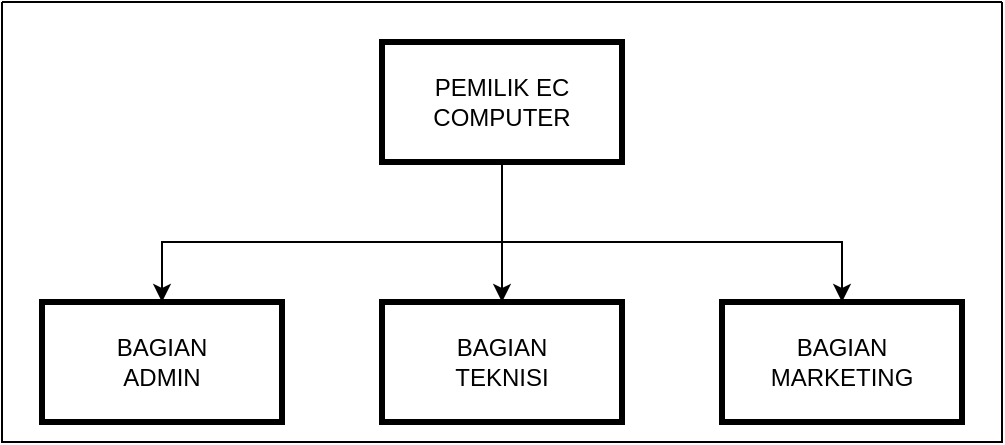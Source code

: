 <mxfile version="24.7.4" pages="43">
  <diagram name="Page-1" id="zaWklGw444w4HPKDfQCg">
    <mxGraphModel dx="880" dy="426" grid="1" gridSize="10" guides="1" tooltips="1" connect="1" arrows="1" fold="1" page="1" pageScale="1" pageWidth="850" pageHeight="1100" math="0" shadow="0">
      <root>
        <mxCell id="0" />
        <mxCell id="1" parent="0" />
        <mxCell id="NHguR0aR2s1_JDpPaNEO-3" value="" style="edgeStyle=orthogonalEdgeStyle;rounded=0;orthogonalLoop=1;jettySize=auto;html=1;exitX=0.5;exitY=1;exitDx=0;exitDy=0;strokeColor=#000000;" parent="1" source="NHguR0aR2s1_JDpPaNEO-1" target="NHguR0aR2s1_JDpPaNEO-2" edge="1">
          <mxGeometry relative="1" as="geometry">
            <Array as="points">
              <mxPoint x="440" y="180" />
              <mxPoint x="270" y="180" />
            </Array>
          </mxGeometry>
        </mxCell>
        <mxCell id="NHguR0aR2s1_JDpPaNEO-7" style="edgeStyle=orthogonalEdgeStyle;rounded=0;orthogonalLoop=1;jettySize=auto;html=1;entryX=0.5;entryY=0;entryDx=0;entryDy=0;strokeColor=#000000;" parent="1" source="NHguR0aR2s1_JDpPaNEO-1" target="NHguR0aR2s1_JDpPaNEO-6" edge="1">
          <mxGeometry relative="1" as="geometry">
            <Array as="points">
              <mxPoint x="440" y="190" />
              <mxPoint x="440" y="190" />
            </Array>
          </mxGeometry>
        </mxCell>
        <mxCell id="NHguR0aR2s1_JDpPaNEO-10" style="edgeStyle=orthogonalEdgeStyle;rounded=0;orthogonalLoop=1;jettySize=auto;html=1;strokeColor=#000000;" parent="1" source="NHguR0aR2s1_JDpPaNEO-1" target="NHguR0aR2s1_JDpPaNEO-9" edge="1">
          <mxGeometry relative="1" as="geometry">
            <Array as="points">
              <mxPoint x="440" y="180" />
              <mxPoint x="610" y="180" />
            </Array>
          </mxGeometry>
        </mxCell>
        <mxCell id="NHguR0aR2s1_JDpPaNEO-1" value="PEMILIK EC COMPUTER" style="rounded=0;whiteSpace=wrap;html=1;fillColor=#FFFFFF;strokeColor=#000000;strokeWidth=3;fillStyle=solid;" parent="1" vertex="1">
          <mxGeometry x="380" y="80" width="120" height="60" as="geometry" />
        </mxCell>
        <mxCell id="NHguR0aR2s1_JDpPaNEO-2" value="BAGIAN&lt;div&gt;ADMIN&lt;/div&gt;" style="rounded=0;whiteSpace=wrap;html=1;fillColor=#FFFFFF;strokeColor=#000000;strokeWidth=3;fillStyle=solid;" parent="1" vertex="1">
          <mxGeometry x="210" y="210" width="120" height="60" as="geometry" />
        </mxCell>
        <mxCell id="NHguR0aR2s1_JDpPaNEO-6" value="BAGIAN&lt;div&gt;TEKNISI&lt;/div&gt;" style="rounded=0;whiteSpace=wrap;html=1;fillColor=#FFFFFF;strokeColor=#000000;strokeWidth=3;" parent="1" vertex="1">
          <mxGeometry x="380" y="210" width="120" height="60" as="geometry" />
        </mxCell>
        <mxCell id="NHguR0aR2s1_JDpPaNEO-9" value="BAGIAN MARKETING" style="rounded=0;whiteSpace=wrap;html=1;fillColor=#FFFFFF;strokeColor=#000000;strokeWidth=3;fillStyle=solid;" parent="1" vertex="1">
          <mxGeometry x="550" y="210" width="120" height="60" as="geometry" />
        </mxCell>
        <mxCell id="_VUrwZCN0Ejg6ik932v3-2" value="" style="swimlane;startSize=0;" vertex="1" parent="1">
          <mxGeometry x="190" y="60" width="500" height="220" as="geometry" />
        </mxCell>
      </root>
    </mxGraphModel>
  </diagram>
  <diagram id="NY1_aziu3pRgQpqv6Vss" name="Kerangka Pemikiram">
    <mxGraphModel dx="1434" dy="738" grid="1" gridSize="10" guides="1" tooltips="1" connect="1" arrows="1" fold="1" page="1" pageScale="1" pageWidth="850" pageHeight="1100" math="0" shadow="0">
      <root>
        <mxCell id="0" />
        <mxCell id="1" parent="0" />
        <mxCell id="hJOxgM-8a-taeg_-Q4wU-4" style="edgeStyle=orthogonalEdgeStyle;rounded=0;orthogonalLoop=1;jettySize=auto;html=1;entryX=0.5;entryY=0;entryDx=0;entryDy=0;" edge="1" parent="1" source="hJOxgM-8a-taeg_-Q4wU-2" target="hJOxgM-8a-taeg_-Q4wU-3">
          <mxGeometry relative="1" as="geometry" />
        </mxCell>
        <mxCell id="hJOxgM-8a-taeg_-Q4wU-2" value="Pengembangan Teknologi Web Menggunakan Firebase dan Dynamic Report Pada EC Computer" style="html=1;whiteSpace=wrap;" vertex="1" parent="1">
          <mxGeometry x="310" y="80" width="260" height="50" as="geometry" />
        </mxCell>
        <mxCell id="hJOxgM-8a-taeg_-Q4wU-6" value="" style="edgeStyle=orthogonalEdgeStyle;rounded=0;orthogonalLoop=1;jettySize=auto;html=1;" edge="1" parent="1" source="hJOxgM-8a-taeg_-Q4wU-3" target="hJOxgM-8a-taeg_-Q4wU-5">
          <mxGeometry relative="1" as="geometry" />
        </mxCell>
        <mxCell id="hJOxgM-8a-taeg_-Q4wU-3" value="&lt;p style=&quot;margin: 4px 0px 0px;&quot;&gt;&lt;b&gt;Rumusan Masalah&lt;/b&gt;&lt;/p&gt;&lt;hr style=&quot;border-style:solid;&quot; size=&quot;1&quot;&gt;&lt;div style=&quot;height:2px;&quot;&gt;Bagaimana mengembangkan Tekbologi web&amp;nbsp; menggunakan firebase dan dynamic report pada EC Computer&lt;/div&gt;" style="verticalAlign=top;align=center;overflow=fill;html=1;whiteSpace=wrap;" vertex="1" parent="1">
          <mxGeometry x="140" y="200" width="260" height="100" as="geometry" />
        </mxCell>
        <mxCell id="hJOxgM-8a-taeg_-Q4wU-8" style="edgeStyle=orthogonalEdgeStyle;rounded=0;orthogonalLoop=1;jettySize=auto;html=1;" edge="1" parent="1" source="hJOxgM-8a-taeg_-Q4wU-5" target="hJOxgM-8a-taeg_-Q4wU-7">
          <mxGeometry relative="1" as="geometry">
            <Array as="points">
              <mxPoint x="610" y="310" />
              <mxPoint x="440" y="310" />
            </Array>
          </mxGeometry>
        </mxCell>
        <mxCell id="hJOxgM-8a-taeg_-Q4wU-5" value="&lt;p style=&quot;margin: 4px 0px 0px;&quot;&gt;&lt;b&gt;Peluang&lt;/b&gt;&lt;/p&gt;&lt;hr style=&quot;border-style:solid;&quot; size=&quot;1&quot;&gt;&lt;div style=&quot;height:2px;&quot;&gt;Sistem yang dibangun mampu memenuhi kebutuhan informasi yang dinamis dan mengatasi permasalahan dalam penyimpanan data pada EC Computer&lt;/div&gt;" style="verticalAlign=top;align=center;overflow=fill;html=1;whiteSpace=wrap;" vertex="1" parent="1">
          <mxGeometry x="480" y="200" width="260" height="100" as="geometry" />
        </mxCell>
        <mxCell id="hJOxgM-8a-taeg_-Q4wU-12" style="edgeStyle=orthogonalEdgeStyle;rounded=0;orthogonalLoop=1;jettySize=auto;html=1;entryX=0.5;entryY=0;entryDx=0;entryDy=0;" edge="1" parent="1" source="hJOxgM-8a-taeg_-Q4wU-7" target="hJOxgM-8a-taeg_-Q4wU-10">
          <mxGeometry relative="1" as="geometry" />
        </mxCell>
        <mxCell id="hJOxgM-8a-taeg_-Q4wU-13" style="edgeStyle=orthogonalEdgeStyle;rounded=0;orthogonalLoop=1;jettySize=auto;html=1;entryX=0.5;entryY=0;entryDx=0;entryDy=0;" edge="1" parent="1" source="hJOxgM-8a-taeg_-Q4wU-7" target="hJOxgM-8a-taeg_-Q4wU-9">
          <mxGeometry relative="1" as="geometry" />
        </mxCell>
        <mxCell id="hJOxgM-8a-taeg_-Q4wU-14" style="edgeStyle=orthogonalEdgeStyle;rounded=0;orthogonalLoop=1;jettySize=auto;html=1;" edge="1" parent="1" source="hJOxgM-8a-taeg_-Q4wU-7" target="hJOxgM-8a-taeg_-Q4wU-11">
          <mxGeometry relative="1" as="geometry" />
        </mxCell>
        <mxCell id="hJOxgM-8a-taeg_-Q4wU-7" value="Website toko online EC Computer" style="html=1;whiteSpace=wrap;" vertex="1" parent="1">
          <mxGeometry x="310" y="330" width="260" height="50" as="geometry" />
        </mxCell>
        <mxCell id="hJOxgM-8a-taeg_-Q4wU-9" value="&lt;p style=&quot;margin: 4px 0px 0px;&quot;&gt;&lt;b&gt;Permodelan Sistem&lt;/b&gt;&lt;/p&gt;&lt;hr size=&quot;1&quot; style=&quot;border-style:solid;&quot;&gt;&lt;div style=&quot;height:2px;&quot;&gt;Unified Modelling Language (UML)&lt;/div&gt;&lt;div style=&quot;height:2px;&quot;&gt;&lt;ol&gt;&lt;li&gt;Use Case Diagram&lt;/li&gt;&lt;li&gt;Activity Diagram&lt;/li&gt;&lt;li&gt;Class Diagram&lt;/li&gt;&lt;li&gt;Sequence Diagram&lt;/li&gt;&lt;/ol&gt;&lt;/div&gt;" style="verticalAlign=top;align=left;overflow=fill;html=1;whiteSpace=wrap;" vertex="1" parent="1">
          <mxGeometry x="65" y="420" width="190" height="110" as="geometry" />
        </mxCell>
        <mxCell id="hJOxgM-8a-taeg_-Q4wU-20" value="" style="edgeStyle=orthogonalEdgeStyle;rounded=0;orthogonalLoop=1;jettySize=auto;html=1;" edge="1" parent="1" source="hJOxgM-8a-taeg_-Q4wU-10" target="hJOxgM-8a-taeg_-Q4wU-19">
          <mxGeometry relative="1" as="geometry" />
        </mxCell>
        <mxCell id="hJOxgM-8a-taeg_-Q4wU-10" value="&lt;p style=&quot;margin: 4px 0px 0px;&quot;&gt;&lt;b&gt;Metode Pengembangan&lt;/b&gt;&lt;/p&gt;&lt;hr style=&quot;border-style:solid;&quot; size=&quot;1&quot;&gt;&lt;div style=&quot;height:2px;&quot;&gt;Agile (Extreame Programming)&lt;/div&gt;" style="verticalAlign=top;align=center;overflow=fill;html=1;whiteSpace=wrap;" vertex="1" parent="1">
          <mxGeometry x="345" y="420" width="190" height="50" as="geometry" />
        </mxCell>
        <mxCell id="hJOxgM-8a-taeg_-Q4wU-18" value="" style="edgeStyle=orthogonalEdgeStyle;rounded=0;orthogonalLoop=1;jettySize=auto;html=1;" edge="1" parent="1" source="hJOxgM-8a-taeg_-Q4wU-11" target="hJOxgM-8a-taeg_-Q4wU-17">
          <mxGeometry relative="1" as="geometry" />
        </mxCell>
        <mxCell id="hJOxgM-8a-taeg_-Q4wU-11" value="&lt;p style=&quot;margin: 4px 0px 0px;&quot;&gt;&lt;b&gt;Bahasa Pemograman&lt;/b&gt;&lt;/p&gt;&lt;hr size=&quot;1&quot; style=&quot;border-style:solid;&quot;&gt;&lt;div style=&quot;height:2px;&quot;&gt;JavaScript&lt;/div&gt;" style="verticalAlign=top;align=left;overflow=fill;html=1;whiteSpace=wrap;" vertex="1" parent="1">
          <mxGeometry x="625" y="420" width="190" height="50" as="geometry" />
        </mxCell>
        <mxCell id="hJOxgM-8a-taeg_-Q4wU-17" value="&lt;p style=&quot;margin: 4px 0px 0px;&quot;&gt;&lt;b&gt;Tech Stack&lt;/b&gt;&lt;/p&gt;&lt;hr size=&quot;1&quot; style=&quot;border-style:solid;&quot;&gt;&lt;div style=&quot;height:2px;&quot;&gt;&lt;ol&gt;&lt;li&gt;HTML &amp;amp; CSS&lt;/li&gt;&lt;li&gt;React / Next.js&lt;/li&gt;&lt;li&gt;Node.js&lt;/li&gt;&lt;li&gt;Firebase&lt;/li&gt;&lt;li&gt;Tailwind CSS&lt;/li&gt;&lt;/ol&gt;&lt;/div&gt;" style="verticalAlign=top;align=left;overflow=fill;html=1;whiteSpace=wrap;" vertex="1" parent="1">
          <mxGeometry x="625" y="550" width="190" height="120" as="geometry" />
        </mxCell>
        <mxCell id="hJOxgM-8a-taeg_-Q4wU-22" value="" style="edgeStyle=orthogonalEdgeStyle;rounded=0;orthogonalLoop=1;jettySize=auto;html=1;" edge="1" parent="1" source="hJOxgM-8a-taeg_-Q4wU-19" target="hJOxgM-8a-taeg_-Q4wU-21">
          <mxGeometry relative="1" as="geometry" />
        </mxCell>
        <mxCell id="hJOxgM-8a-taeg_-Q4wU-19" value="&lt;p style=&quot;margin: 4px 0px 0px;&quot;&gt;&lt;b&gt;Pengujian Sistem&lt;/b&gt;&lt;/p&gt;&lt;hr style=&quot;border-style:solid;&quot; size=&quot;1&quot;&gt;&lt;div style=&quot;height:2px;&quot;&gt;White Box Testing :&amp;nbsp;&lt;br&gt;&lt;span style=&quot;background-color: initial;&quot;&gt;Basic Path Testing&lt;/span&gt;&lt;/div&gt;" style="verticalAlign=top;align=center;overflow=fill;html=1;whiteSpace=wrap;" vertex="1" parent="1">
          <mxGeometry x="345" y="550" width="190" height="70" as="geometry" />
        </mxCell>
        <mxCell id="hJOxgM-8a-taeg_-Q4wU-21" value="&lt;p style=&quot;margin: 4px 0px 0px;&quot;&gt;&lt;b&gt;Hasil / Output&lt;/b&gt;&lt;/p&gt;&lt;hr style=&quot;border-style:solid;&quot; size=&quot;1&quot;&gt;&lt;div style=&quot;height:2px;&quot;&gt;Website Toko Online EC Computer&lt;/div&gt;" style="verticalAlign=top;align=center;overflow=fill;html=1;whiteSpace=wrap;" vertex="1" parent="1">
          <mxGeometry x="345" y="700" width="190" height="70" as="geometry" />
        </mxCell>
      </root>
    </mxGraphModel>
  </diagram>
  <diagram id="XzFS1ECYDq-yHd4DN-hM" name="Proses pembelian">
    <mxGraphModel dx="1257" dy="609" grid="1" gridSize="10" guides="1" tooltips="1" connect="1" arrows="1" fold="1" page="1" pageScale="1" pageWidth="850" pageHeight="1100" math="0" shadow="0">
      <root>
        <mxCell id="0" />
        <mxCell id="1" parent="0" />
        <mxCell id="Bt4Rd6qm4k25Sf5WW8-E-1" value="Prosedur Pembelian" style="swimlane;whiteSpace=wrap;html=1;" parent="1" vertex="1">
          <mxGeometry x="225" y="50" width="400" height="1000" as="geometry" />
        </mxCell>
        <mxCell id="Bt4Rd6qm4k25Sf5WW8-E-2" value="Pelanggan" style="swimlane;whiteSpace=wrap;html=1;" parent="Bt4Rd6qm4k25Sf5WW8-E-1" vertex="1">
          <mxGeometry y="20" width="200" height="980" as="geometry" />
        </mxCell>
        <mxCell id="Bt4Rd6qm4k25Sf5WW8-E-6" style="edgeStyle=orthogonalEdgeStyle;rounded=0;orthogonalLoop=1;jettySize=auto;html=1;entryX=0.5;entryY=0;entryDx=0;entryDy=0;" parent="Bt4Rd6qm4k25Sf5WW8-E-2" source="Bt4Rd6qm4k25Sf5WW8-E-4" target="Bt4Rd6qm4k25Sf5WW8-E-5" edge="1">
          <mxGeometry relative="1" as="geometry" />
        </mxCell>
        <mxCell id="Bt4Rd6qm4k25Sf5WW8-E-4" value="" style="ellipse;whiteSpace=wrap;html=1;aspect=fixed;" parent="Bt4Rd6qm4k25Sf5WW8-E-2" vertex="1">
          <mxGeometry x="80" y="30" width="40" height="40" as="geometry" />
        </mxCell>
        <mxCell id="Bt4Rd6qm4k25Sf5WW8-E-8" value="" style="edgeStyle=orthogonalEdgeStyle;rounded=0;orthogonalLoop=1;jettySize=auto;html=1;" parent="Bt4Rd6qm4k25Sf5WW8-E-2" source="Bt4Rd6qm4k25Sf5WW8-E-5" target="Bt4Rd6qm4k25Sf5WW8-E-7" edge="1">
          <mxGeometry relative="1" as="geometry" />
        </mxCell>
        <mxCell id="Bt4Rd6qm4k25Sf5WW8-E-5" value="Pelanggan datang ke toko" style="rounded=1;whiteSpace=wrap;html=1;" parent="Bt4Rd6qm4k25Sf5WW8-E-2" vertex="1">
          <mxGeometry x="20" y="100" width="160" height="40" as="geometry" />
        </mxCell>
        <mxCell id="Bt4Rd6qm4k25Sf5WW8-E-7" value="Pelanggan Memilih Produk yang ingin dilihat" style="rounded=1;whiteSpace=wrap;html=1;" parent="Bt4Rd6qm4k25Sf5WW8-E-2" vertex="1">
          <mxGeometry x="20" y="170" width="160" height="60" as="geometry" />
        </mxCell>
        <mxCell id="Bt4Rd6qm4k25Sf5WW8-E-20" value="" style="edgeStyle=orthogonalEdgeStyle;rounded=0;orthogonalLoop=1;jettySize=auto;html=1;" parent="Bt4Rd6qm4k25Sf5WW8-E-2" source="Bt4Rd6qm4k25Sf5WW8-E-13" target="Bt4Rd6qm4k25Sf5WW8-E-19" edge="1">
          <mxGeometry relative="1" as="geometry" />
        </mxCell>
        <mxCell id="Bt4Rd6qm4k25Sf5WW8-E-13" value="Pelanggan mengecek produk" style="rounded=1;whiteSpace=wrap;html=1;" parent="Bt4Rd6qm4k25Sf5WW8-E-2" vertex="1">
          <mxGeometry x="20" y="350" width="160" height="60" as="geometry" />
        </mxCell>
        <mxCell id="aJA3QJZAWEsqTxIHRofk-3" value="" style="edgeStyle=orthogonalEdgeStyle;rounded=0;orthogonalLoop=1;jettySize=auto;html=1;entryX=0.49;entryY=0.08;entryDx=0;entryDy=0;entryPerimeter=0;" edge="1" parent="Bt4Rd6qm4k25Sf5WW8-E-2" source="Bt4Rd6qm4k25Sf5WW8-E-19" target="aJA3QJZAWEsqTxIHRofk-2">
          <mxGeometry relative="1" as="geometry" />
        </mxCell>
        <mxCell id="Bt4Rd6qm4k25Sf5WW8-E-19" value="beli" style="rhombus;whiteSpace=wrap;html=1;rounded=1;" parent="Bt4Rd6qm4k25Sf5WW8-E-2" vertex="1">
          <mxGeometry x="70" y="450" width="60" height="60" as="geometry" />
        </mxCell>
        <mxCell id="Bt4Rd6qm4k25Sf5WW8-E-27" value="Ya" style="text;html=1;align=center;verticalAlign=middle;whiteSpace=wrap;rounded=0;" parent="Bt4Rd6qm4k25Sf5WW8-E-2" vertex="1">
          <mxGeometry x="130" y="450" width="60" height="30" as="geometry" />
        </mxCell>
        <mxCell id="q2uA5coHRUY4VjYLTn8j-2" value="Pelanggan melakukan pembayaran" style="rounded=1;whiteSpace=wrap;html=1;" parent="Bt4Rd6qm4k25Sf5WW8-E-2" vertex="1">
          <mxGeometry x="25" y="654" width="160" height="60" as="geometry" />
        </mxCell>
        <mxCell id="q2uA5coHRUY4VjYLTn8j-12" style="edgeStyle=orthogonalEdgeStyle;rounded=0;orthogonalLoop=1;jettySize=auto;html=1;entryX=0.5;entryY=0;entryDx=0;entryDy=0;" parent="Bt4Rd6qm4k25Sf5WW8-E-2" source="q2uA5coHRUY4VjYLTn8j-11" target="Bt4Rd6qm4k25Sf5WW8-E-33" edge="1">
          <mxGeometry relative="1" as="geometry" />
        </mxCell>
        <mxCell id="q2uA5coHRUY4VjYLTn8j-11" value="pelanggan menerima produk dan nota" style="rounded=1;whiteSpace=wrap;html=1;" parent="Bt4Rd6qm4k25Sf5WW8-E-2" vertex="1">
          <mxGeometry x="20" y="834" width="160" height="60" as="geometry" />
        </mxCell>
        <mxCell id="Bt4Rd6qm4k25Sf5WW8-E-33" value="" style="ellipse;html=1;shape=endState;fillColor=#000000;strokeColor=#ff0000;" parent="Bt4Rd6qm4k25Sf5WW8-E-2" vertex="1">
          <mxGeometry x="75" y="914" width="50" height="50" as="geometry" />
        </mxCell>
        <mxCell id="Bt4Rd6qm4k25Sf5WW8-E-36" value="Tidak" style="text;html=1;align=center;verticalAlign=middle;whiteSpace=wrap;rounded=0;" parent="Bt4Rd6qm4k25Sf5WW8-E-2" vertex="1">
          <mxGeometry x="95" y="500" width="60" height="30" as="geometry" />
        </mxCell>
        <mxCell id="aJA3QJZAWEsqTxIHRofk-4" style="edgeStyle=orthogonalEdgeStyle;rounded=0;orthogonalLoop=1;jettySize=auto;html=1;entryX=0;entryY=0.5;entryDx=0;entryDy=0;" edge="1" parent="Bt4Rd6qm4k25Sf5WW8-E-2" source="aJA3QJZAWEsqTxIHRofk-2" target="Bt4Rd6qm4k25Sf5WW8-E-7">
          <mxGeometry relative="1" as="geometry">
            <Array as="points">
              <mxPoint x="15" y="560" />
              <mxPoint x="15" y="200" />
            </Array>
          </mxGeometry>
        </mxCell>
        <mxCell id="aJA3QJZAWEsqTxIHRofk-6" style="edgeStyle=orthogonalEdgeStyle;rounded=0;orthogonalLoop=1;jettySize=auto;html=1;entryX=0;entryY=0.5;entryDx=0;entryDy=0;exitX=0.5;exitY=1;exitDx=0;exitDy=0;" edge="1" parent="Bt4Rd6qm4k25Sf5WW8-E-2" source="aJA3QJZAWEsqTxIHRofk-2" target="Bt4Rd6qm4k25Sf5WW8-E-33">
          <mxGeometry relative="1" as="geometry">
            <Array as="points">
              <mxPoint x="15" y="590" />
              <mxPoint x="15" y="939" />
            </Array>
          </mxGeometry>
        </mxCell>
        <mxCell id="aJA3QJZAWEsqTxIHRofk-2" value="cek produk lain" style="rhombus;whiteSpace=wrap;html=1;rounded=1;" vertex="1" parent="Bt4Rd6qm4k25Sf5WW8-E-2">
          <mxGeometry x="70" y="530" width="60" height="60" as="geometry" />
        </mxCell>
        <mxCell id="aJA3QJZAWEsqTxIHRofk-5" value="Ya" style="text;html=1;align=center;verticalAlign=middle;whiteSpace=wrap;rounded=0;" vertex="1" parent="Bt4Rd6qm4k25Sf5WW8-E-2">
          <mxGeometry x="15" y="520" width="60" height="30" as="geometry" />
        </mxCell>
        <mxCell id="aJA3QJZAWEsqTxIHRofk-9" value="Tidak" style="text;html=1;align=center;verticalAlign=middle;whiteSpace=wrap;rounded=0;" vertex="1" parent="Bt4Rd6qm4k25Sf5WW8-E-2">
          <mxGeometry x="20" y="590" width="60" height="30" as="geometry" />
        </mxCell>
        <mxCell id="Bt4Rd6qm4k25Sf5WW8-E-3" value="Admin" style="swimlane;whiteSpace=wrap;html=1;" parent="Bt4Rd6qm4k25Sf5WW8-E-1" vertex="1">
          <mxGeometry x="200" y="20" width="200" height="980" as="geometry" />
        </mxCell>
        <mxCell id="Bt4Rd6qm4k25Sf5WW8-E-12" value="" style="edgeStyle=orthogonalEdgeStyle;rounded=0;orthogonalLoop=1;jettySize=auto;html=1;" parent="Bt4Rd6qm4k25Sf5WW8-E-3" source="Bt4Rd6qm4k25Sf5WW8-E-9" target="Bt4Rd6qm4k25Sf5WW8-E-11" edge="1">
          <mxGeometry relative="1" as="geometry" />
        </mxCell>
        <mxCell id="Bt4Rd6qm4k25Sf5WW8-E-9" value="Admin mengambilkan barang yang ingin dilihat" style="rounded=1;whiteSpace=wrap;html=1;" parent="Bt4Rd6qm4k25Sf5WW8-E-3" vertex="1">
          <mxGeometry x="20" y="220" width="160" height="60" as="geometry" />
        </mxCell>
        <mxCell id="Bt4Rd6qm4k25Sf5WW8-E-11" value="Admin menjelaskan informasi spesifikasi produk dan harga" style="rounded=1;whiteSpace=wrap;html=1;" parent="Bt4Rd6qm4k25Sf5WW8-E-3" vertex="1">
          <mxGeometry x="20" y="300" width="160" height="60" as="geometry" />
        </mxCell>
        <mxCell id="Bt4Rd6qm4k25Sf5WW8-E-30" value="" style="edgeStyle=orthogonalEdgeStyle;rounded=0;orthogonalLoop=1;jettySize=auto;html=1;" parent="Bt4Rd6qm4k25Sf5WW8-E-3" source="Bt4Rd6qm4k25Sf5WW8-E-23" target="Bt4Rd6qm4k25Sf5WW8-E-29" edge="1">
          <mxGeometry relative="1" as="geometry" />
        </mxCell>
        <mxCell id="Bt4Rd6qm4k25Sf5WW8-E-23" value="Admin mengemaskan produk berserta kelengkapan" style="rounded=1;whiteSpace=wrap;html=1;" parent="Bt4Rd6qm4k25Sf5WW8-E-3" vertex="1">
          <mxGeometry x="15" y="450" width="160" height="60" as="geometry" />
        </mxCell>
        <mxCell id="Bt4Rd6qm4k25Sf5WW8-E-29" value="Admin membuat nota pembelian" style="rounded=1;whiteSpace=wrap;html=1;" parent="Bt4Rd6qm4k25Sf5WW8-E-3" vertex="1">
          <mxGeometry x="15" y="540" width="160" height="60" as="geometry" />
        </mxCell>
        <mxCell id="q2uA5coHRUY4VjYLTn8j-6" value="Admin menerima pembayaran" style="rounded=1;whiteSpace=wrap;html=1;" parent="Bt4Rd6qm4k25Sf5WW8-E-3" vertex="1">
          <mxGeometry x="15" y="704" width="160" height="60" as="geometry" />
        </mxCell>
        <mxCell id="Bt4Rd6qm4k25Sf5WW8-E-31" value="Admin menyerahkan produk dan nota" style="rounded=1;whiteSpace=wrap;html=1;" parent="Bt4Rd6qm4k25Sf5WW8-E-3" vertex="1">
          <mxGeometry x="20" y="794" width="160" height="60" as="geometry" />
        </mxCell>
        <mxCell id="q2uA5coHRUY4VjYLTn8j-9" style="edgeStyle=orthogonalEdgeStyle;rounded=0;orthogonalLoop=1;jettySize=auto;html=1;entryX=0.459;entryY=0.037;entryDx=0;entryDy=0;entryPerimeter=0;exitX=0.465;exitY=1.002;exitDx=0;exitDy=0;exitPerimeter=0;" parent="Bt4Rd6qm4k25Sf5WW8-E-3" source="q2uA5coHRUY4VjYLTn8j-6" target="Bt4Rd6qm4k25Sf5WW8-E-31" edge="1">
          <mxGeometry relative="1" as="geometry" />
        </mxCell>
        <mxCell id="Bt4Rd6qm4k25Sf5WW8-E-17" style="edgeStyle=orthogonalEdgeStyle;rounded=0;orthogonalLoop=1;jettySize=auto;html=1;entryX=1;entryY=0.5;entryDx=0;entryDy=0;exitX=0.5;exitY=1;exitDx=0;exitDy=0;" parent="Bt4Rd6qm4k25Sf5WW8-E-1" source="Bt4Rd6qm4k25Sf5WW8-E-11" target="Bt4Rd6qm4k25Sf5WW8-E-13" edge="1">
          <mxGeometry relative="1" as="geometry">
            <mxPoint x="265" y="390" as="targetPoint" />
          </mxGeometry>
        </mxCell>
        <mxCell id="Bt4Rd6qm4k25Sf5WW8-E-18" style="edgeStyle=orthogonalEdgeStyle;rounded=0;orthogonalLoop=1;jettySize=auto;html=1;entryX=0;entryY=0.5;entryDx=0;entryDy=0;exitX=0.5;exitY=1;exitDx=0;exitDy=0;" parent="Bt4Rd6qm4k25Sf5WW8-E-1" source="Bt4Rd6qm4k25Sf5WW8-E-7" target="Bt4Rd6qm4k25Sf5WW8-E-9" edge="1">
          <mxGeometry relative="1" as="geometry" />
        </mxCell>
        <mxCell id="Bt4Rd6qm4k25Sf5WW8-E-26" style="edgeStyle=orthogonalEdgeStyle;rounded=0;orthogonalLoop=1;jettySize=auto;html=1;" parent="Bt4Rd6qm4k25Sf5WW8-E-1" source="Bt4Rd6qm4k25Sf5WW8-E-19" target="Bt4Rd6qm4k25Sf5WW8-E-23" edge="1">
          <mxGeometry relative="1" as="geometry" />
        </mxCell>
        <mxCell id="q2uA5coHRUY4VjYLTn8j-5" style="edgeStyle=orthogonalEdgeStyle;rounded=0;orthogonalLoop=1;jettySize=auto;html=1;entryX=1;entryY=0.5;entryDx=0;entryDy=0;exitX=0.5;exitY=1;exitDx=0;exitDy=0;" parent="Bt4Rd6qm4k25Sf5WW8-E-1" source="Bt4Rd6qm4k25Sf5WW8-E-29" target="q2uA5coHRUY4VjYLTn8j-2" edge="1">
          <mxGeometry relative="1" as="geometry" />
        </mxCell>
        <mxCell id="q2uA5coHRUY4VjYLTn8j-8" style="edgeStyle=orthogonalEdgeStyle;rounded=0;orthogonalLoop=1;jettySize=auto;html=1;exitX=0.5;exitY=1;exitDx=0;exitDy=0;" parent="Bt4Rd6qm4k25Sf5WW8-E-1" source="q2uA5coHRUY4VjYLTn8j-2" target="q2uA5coHRUY4VjYLTn8j-6" edge="1">
          <mxGeometry relative="1" as="geometry" />
        </mxCell>
        <mxCell id="q2uA5coHRUY4VjYLTn8j-13" style="edgeStyle=orthogonalEdgeStyle;rounded=0;orthogonalLoop=1;jettySize=auto;html=1;entryX=1;entryY=0.5;entryDx=0;entryDy=0;exitX=0.5;exitY=1;exitDx=0;exitDy=0;" parent="Bt4Rd6qm4k25Sf5WW8-E-1" source="Bt4Rd6qm4k25Sf5WW8-E-31" target="q2uA5coHRUY4VjYLTn8j-11" edge="1">
          <mxGeometry relative="1" as="geometry">
            <Array as="points">
              <mxPoint x="300" y="890" />
              <mxPoint x="180" y="890" />
            </Array>
          </mxGeometry>
        </mxCell>
      </root>
    </mxGraphModel>
  </diagram>
  <diagram id="qQJSQreEqMGwT-G8dqXO" name="proses penerimaan perbaikan">
    <mxGraphModel dx="1035" dy="501" grid="1" gridSize="10" guides="1" tooltips="1" connect="1" arrows="1" fold="1" page="1" pageScale="1" pageWidth="850" pageHeight="1100" math="0" shadow="0">
      <root>
        <mxCell id="0" />
        <mxCell id="1" parent="0" />
        <mxCell id="JsYPTN_B7Unz2enifWrB-1" value="Prosedur Penerimaan Perbaikan" style="swimlane;whiteSpace=wrap;html=1;" parent="1" vertex="1">
          <mxGeometry x="25" y="20" width="800" height="970" as="geometry" />
        </mxCell>
        <mxCell id="JsYPTN_B7Unz2enifWrB-2" value="Pelanggan" style="swimlane;whiteSpace=wrap;html=1;" parent="JsYPTN_B7Unz2enifWrB-1" vertex="1">
          <mxGeometry y="20" width="200" height="950" as="geometry" />
        </mxCell>
        <mxCell id="JsYPTN_B7Unz2enifWrB-3" style="edgeStyle=orthogonalEdgeStyle;rounded=0;orthogonalLoop=1;jettySize=auto;html=1;entryX=0.5;entryY=0;entryDx=0;entryDy=0;" parent="JsYPTN_B7Unz2enifWrB-2" source="JsYPTN_B7Unz2enifWrB-4" target="JsYPTN_B7Unz2enifWrB-6" edge="1">
          <mxGeometry relative="1" as="geometry" />
        </mxCell>
        <mxCell id="JsYPTN_B7Unz2enifWrB-4" value="" style="ellipse;whiteSpace=wrap;html=1;aspect=fixed;" parent="JsYPTN_B7Unz2enifWrB-2" vertex="1">
          <mxGeometry x="80" y="30" width="40" height="40" as="geometry" />
        </mxCell>
        <mxCell id="JsYPTN_B7Unz2enifWrB-77" value="" style="edgeStyle=orthogonalEdgeStyle;rounded=0;orthogonalLoop=1;jettySize=auto;html=1;" parent="JsYPTN_B7Unz2enifWrB-2" source="JsYPTN_B7Unz2enifWrB-6" target="JsYPTN_B7Unz2enifWrB-76" edge="1">
          <mxGeometry relative="1" as="geometry" />
        </mxCell>
        <mxCell id="JsYPTN_B7Unz2enifWrB-6" value="Pelanggan datang ke toko" style="rounded=1;whiteSpace=wrap;html=1;" parent="JsYPTN_B7Unz2enifWrB-2" vertex="1">
          <mxGeometry x="20" y="90" width="160" height="40" as="geometry" />
        </mxCell>
        <mxCell id="JsYPTN_B7Unz2enifWrB-76" value="Pelanggan meyerahkan barang yang ingin diperbaiki" style="rounded=1;whiteSpace=wrap;html=1;" parent="JsYPTN_B7Unz2enifWrB-2" vertex="1">
          <mxGeometry x="20" y="150" width="160" height="40" as="geometry" />
        </mxCell>
        <mxCell id="JsYPTN_B7Unz2enifWrB-97" value="" style="edgeStyle=orthogonalEdgeStyle;rounded=0;orthogonalLoop=1;jettySize=auto;html=1;" parent="JsYPTN_B7Unz2enifWrB-2" source="JsYPTN_B7Unz2enifWrB-94" target="JsYPTN_B7Unz2enifWrB-96" edge="1">
          <mxGeometry relative="1" as="geometry" />
        </mxCell>
        <mxCell id="JsYPTN_B7Unz2enifWrB-94" value="Pelanggan menerima informasi dari admin dan memutuskan apakah akan melanjutkan perbaikan" style="rounded=1;whiteSpace=wrap;html=1;" parent="JsYPTN_B7Unz2enifWrB-2" vertex="1">
          <mxGeometry x="20" y="480" width="160" height="60" as="geometry" />
        </mxCell>
        <mxCell id="JsYPTN_B7Unz2enifWrB-115" style="edgeStyle=orthogonalEdgeStyle;rounded=0;orthogonalLoop=1;jettySize=auto;html=1;exitX=0.086;exitY=0.501;exitDx=0;exitDy=0;exitPerimeter=0;entryX=0;entryY=0.5;entryDx=0;entryDy=0;" parent="JsYPTN_B7Unz2enifWrB-2" source="JsYPTN_B7Unz2enifWrB-96" target="JsYPTN_B7Unz2enifWrB-113" edge="1">
          <mxGeometry relative="1" as="geometry">
            <Array as="points">
              <mxPoint x="15" y="600" />
              <mxPoint x="15" y="925" />
            </Array>
          </mxGeometry>
        </mxCell>
        <mxCell id="JsYPTN_B7Unz2enifWrB-96" value="Lanjut" style="rhombus;whiteSpace=wrap;html=1;rounded=1;" parent="JsYPTN_B7Unz2enifWrB-2" vertex="1">
          <mxGeometry x="70" y="570" width="60" height="60" as="geometry" />
        </mxCell>
        <mxCell id="JsYPTN_B7Unz2enifWrB-100" value="Ya" style="text;html=1;align=center;verticalAlign=middle;whiteSpace=wrap;rounded=0;" parent="JsYPTN_B7Unz2enifWrB-2" vertex="1">
          <mxGeometry x="140" y="570" width="60" height="30" as="geometry" />
        </mxCell>
        <mxCell id="JsYPTN_B7Unz2enifWrB-103" value="Pelanggan memberikan informasi yang dibutuhkan" style="rounded=1;whiteSpace=wrap;html=1;" parent="JsYPTN_B7Unz2enifWrB-2" vertex="1">
          <mxGeometry x="20" y="670" width="160" height="60" as="geometry" />
        </mxCell>
        <mxCell id="JsYPTN_B7Unz2enifWrB-114" style="edgeStyle=orthogonalEdgeStyle;rounded=0;orthogonalLoop=1;jettySize=auto;html=1;entryX=0.5;entryY=0;entryDx=0;entryDy=0;" parent="JsYPTN_B7Unz2enifWrB-2" source="JsYPTN_B7Unz2enifWrB-110" target="JsYPTN_B7Unz2enifWrB-113" edge="1">
          <mxGeometry relative="1" as="geometry" />
        </mxCell>
        <mxCell id="JsYPTN_B7Unz2enifWrB-110" value="Pelanggan menerima Nota Perbaikan" style="rounded=1;whiteSpace=wrap;html=1;" parent="JsYPTN_B7Unz2enifWrB-2" vertex="1">
          <mxGeometry x="20" y="810" width="160" height="60" as="geometry" />
        </mxCell>
        <mxCell id="JsYPTN_B7Unz2enifWrB-113" value="" style="ellipse;html=1;shape=endState;fillColor=#000000;strokeColor=#ff0000;" parent="JsYPTN_B7Unz2enifWrB-2" vertex="1">
          <mxGeometry x="85" y="910" width="30" height="30" as="geometry" />
        </mxCell>
        <mxCell id="JsYPTN_B7Unz2enifWrB-116" value="Tidak" style="text;html=1;align=center;verticalAlign=middle;whiteSpace=wrap;rounded=0;" parent="JsYPTN_B7Unz2enifWrB-2" vertex="1">
          <mxGeometry x="10" y="570" width="60" height="30" as="geometry" />
        </mxCell>
        <mxCell id="JsYPTN_B7Unz2enifWrB-15" value="Admin" style="swimlane;whiteSpace=wrap;html=1;" parent="JsYPTN_B7Unz2enifWrB-1" vertex="1">
          <mxGeometry x="200" y="20" width="200" height="950" as="geometry" />
        </mxCell>
        <mxCell id="JsYPTN_B7Unz2enifWrB-78" value="Admin merima bara&lt;span style=&quot;color: rgba(0, 0, 0, 0); font-family: monospace; font-size: 0px; text-align: start; text-wrap: nowrap;&quot;&gt;%3CmxGraphModel%3E%3Croot%3E%3CmxCell%20id%3D%220%22%2F%3E%3CmxCell%20id%3D%221%22%20parent%3D%220%22%2F%3E%3CmxCell%20id%3D%222%22%20value%3D%22Pelanggan%20meyerahkan%20barang%20yang%20ingin%20diperbaiki%22%20style%3D%22rounded%3D1%3BwhiteSpace%3Dwrap%3Bhtml%3D1%3B%22%20vertex%3D%221%22%20parent%3D%221%22%3E%3CmxGeometry%20x%3D%2245%22%20y%3D%22250%22%20width%3D%22160%22%20height%3D%2240%22%20as%3D%22geometry%22%2F%3E%3C%2FmxCell%3E%3C%2Froot%3E%3C%2FmxGraphModel%3E&lt;/span&gt;ng dan menyerahkan pada teknisi" style="rounded=1;whiteSpace=wrap;html=1;" parent="JsYPTN_B7Unz2enifWrB-15" vertex="1">
          <mxGeometry x="20" y="190" width="160" height="40" as="geometry" />
        </mxCell>
        <mxCell id="JsYPTN_B7Unz2enifWrB-89" value="Admin menjelaskan informasi hasil diagnosa pengecekan kepada pelanggan dan estimasi biaya" style="rounded=1;whiteSpace=wrap;html=1;" parent="JsYPTN_B7Unz2enifWrB-15" vertex="1">
          <mxGeometry x="20" y="420" width="160" height="80" as="geometry" />
        </mxCell>
        <mxCell id="JsYPTN_B7Unz2enifWrB-101" value="Admin meminta informasi pelanggan" style="rounded=1;whiteSpace=wrap;html=1;" parent="JsYPTN_B7Unz2enifWrB-15" vertex="1">
          <mxGeometry x="20" y="620" width="160" height="60" as="geometry" />
        </mxCell>
        <mxCell id="JsYPTN_B7Unz2enifWrB-104" value="Admin Membuat Nota Perbaikan" style="rounded=1;whiteSpace=wrap;html=1;" parent="JsYPTN_B7Unz2enifWrB-15" vertex="1">
          <mxGeometry x="20" y="730" width="160" height="60" as="geometry" />
        </mxCell>
        <mxCell id="JsYPTN_B7Unz2enifWrB-108" value="memberikan nota perbaikan kepada pelaggan" style="rounded=1;whiteSpace=wrap;html=1;" parent="JsYPTN_B7Unz2enifWrB-15" vertex="1">
          <mxGeometry x="20" y="810" width="160" height="60" as="geometry" />
        </mxCell>
        <mxCell id="JsYPTN_B7Unz2enifWrB-109" value="" style="edgeStyle=orthogonalEdgeStyle;rounded=0;orthogonalLoop=1;jettySize=auto;html=1;" parent="JsYPTN_B7Unz2enifWrB-15" source="JsYPTN_B7Unz2enifWrB-104" target="JsYPTN_B7Unz2enifWrB-108" edge="1">
          <mxGeometry relative="1" as="geometry" />
        </mxCell>
        <mxCell id="JsYPTN_B7Unz2enifWrB-64" value="Teknisi" style="swimlane;whiteSpace=wrap;html=1;startSize=23;" parent="JsYPTN_B7Unz2enifWrB-1" vertex="1">
          <mxGeometry x="400" y="20" width="200" height="950" as="geometry" />
        </mxCell>
        <mxCell id="JsYPTN_B7Unz2enifWrB-90" style="edgeStyle=orthogonalEdgeStyle;rounded=0;orthogonalLoop=1;jettySize=auto;html=1;entryX=0.5;entryY=0;entryDx=0;entryDy=0;" parent="JsYPTN_B7Unz2enifWrB-64" source="JsYPTN_B7Unz2enifWrB-80" target="JsYPTN_B7Unz2enifWrB-83" edge="1">
          <mxGeometry relative="1" as="geometry" />
        </mxCell>
        <mxCell id="JsYPTN_B7Unz2enifWrB-80" value="Teknisi melakukan diagnosa kerusakan" style="rounded=1;whiteSpace=wrap;html=1;" parent="JsYPTN_B7Unz2enifWrB-64" vertex="1">
          <mxGeometry x="20" y="230" width="160" height="40" as="geometry" />
        </mxCell>
        <mxCell id="JsYPTN_B7Unz2enifWrB-83" value="Teknisi menjelaskan kepada pemilik tentang diagnosa kerusakan" style="rounded=1;whiteSpace=wrap;html=1;" parent="JsYPTN_B7Unz2enifWrB-64" vertex="1">
          <mxGeometry x="20" y="290" width="160" height="50" as="geometry" />
        </mxCell>
        <mxCell id="JsYPTN_B7Unz2enifWrB-93" style="edgeStyle=orthogonalEdgeStyle;rounded=0;orthogonalLoop=1;jettySize=auto;html=1;exitX=0.538;exitY=0.978;exitDx=0;exitDy=0;exitPerimeter=0;" parent="JsYPTN_B7Unz2enifWrB-64" source="JsYPTN_B7Unz2enifWrB-91" edge="1">
          <mxGeometry relative="1" as="geometry">
            <mxPoint x="305" y="420" as="sourcePoint" />
            <mxPoint x="-20" y="450" as="targetPoint" />
            <Array as="points">
              <mxPoint x="305" y="409" />
              <mxPoint x="305" y="450" />
            </Array>
          </mxGeometry>
        </mxCell>
        <mxCell id="JsYPTN_B7Unz2enifWrB-75" value="Pemilik" style="swimlane;whiteSpace=wrap;html=1;startSize=23;" parent="JsYPTN_B7Unz2enifWrB-1" vertex="1">
          <mxGeometry x="600" y="20" width="200" height="950" as="geometry" />
        </mxCell>
        <mxCell id="JsYPTN_B7Unz2enifWrB-91" value="Pemiliki memberikan informasi estimasi biaya perbaikan" style="rounded=1;whiteSpace=wrap;html=1;" parent="JsYPTN_B7Unz2enifWrB-75" vertex="1">
          <mxGeometry x="20" y="370" width="160" height="60" as="geometry" />
        </mxCell>
        <mxCell id="JsYPTN_B7Unz2enifWrB-79" style="edgeStyle=orthogonalEdgeStyle;rounded=0;orthogonalLoop=1;jettySize=auto;html=1;entryX=0;entryY=0.5;entryDx=0;entryDy=0;exitX=0.5;exitY=1;exitDx=0;exitDy=0;" parent="JsYPTN_B7Unz2enifWrB-1" source="JsYPTN_B7Unz2enifWrB-76" target="JsYPTN_B7Unz2enifWrB-78" edge="1">
          <mxGeometry relative="1" as="geometry" />
        </mxCell>
        <mxCell id="JsYPTN_B7Unz2enifWrB-84" style="edgeStyle=orthogonalEdgeStyle;rounded=0;orthogonalLoop=1;jettySize=auto;html=1;entryX=0.5;entryY=0;entryDx=0;entryDy=0;" parent="JsYPTN_B7Unz2enifWrB-1" source="JsYPTN_B7Unz2enifWrB-78" target="JsYPTN_B7Unz2enifWrB-80" edge="1">
          <mxGeometry relative="1" as="geometry" />
        </mxCell>
        <mxCell id="JsYPTN_B7Unz2enifWrB-92" style="edgeStyle=orthogonalEdgeStyle;rounded=0;orthogonalLoop=1;jettySize=auto;html=1;entryX=0.5;entryY=0;entryDx=0;entryDy=0;" parent="JsYPTN_B7Unz2enifWrB-1" source="JsYPTN_B7Unz2enifWrB-83" target="JsYPTN_B7Unz2enifWrB-91" edge="1">
          <mxGeometry relative="1" as="geometry">
            <Array as="points">
              <mxPoint x="700" y="375" />
            </Array>
          </mxGeometry>
        </mxCell>
        <mxCell id="JsYPTN_B7Unz2enifWrB-95" style="edgeStyle=orthogonalEdgeStyle;rounded=0;orthogonalLoop=1;jettySize=auto;html=1;entryX=1;entryY=0.5;entryDx=0;entryDy=0;exitX=0.5;exitY=1;exitDx=0;exitDy=0;" parent="JsYPTN_B7Unz2enifWrB-1" source="JsYPTN_B7Unz2enifWrB-89" target="JsYPTN_B7Unz2enifWrB-94" edge="1">
          <mxGeometry relative="1" as="geometry">
            <Array as="points">
              <mxPoint x="300" y="530" />
            </Array>
          </mxGeometry>
        </mxCell>
        <mxCell id="JsYPTN_B7Unz2enifWrB-99" style="edgeStyle=orthogonalEdgeStyle;rounded=0;orthogonalLoop=1;jettySize=auto;html=1;entryX=0.5;entryY=0;entryDx=0;entryDy=0;" parent="JsYPTN_B7Unz2enifWrB-1" source="JsYPTN_B7Unz2enifWrB-96" target="JsYPTN_B7Unz2enifWrB-101" edge="1">
          <mxGeometry relative="1" as="geometry">
            <mxPoint x="220" y="620" as="targetPoint" />
          </mxGeometry>
        </mxCell>
        <mxCell id="JsYPTN_B7Unz2enifWrB-106" style="edgeStyle=orthogonalEdgeStyle;rounded=0;orthogonalLoop=1;jettySize=auto;html=1;entryX=1;entryY=0.5;entryDx=0;entryDy=0;exitX=0.5;exitY=1;exitDx=0;exitDy=0;" parent="JsYPTN_B7Unz2enifWrB-1" source="JsYPTN_B7Unz2enifWrB-101" target="JsYPTN_B7Unz2enifWrB-103" edge="1">
          <mxGeometry relative="1" as="geometry" />
        </mxCell>
        <mxCell id="JsYPTN_B7Unz2enifWrB-107" style="edgeStyle=orthogonalEdgeStyle;rounded=0;orthogonalLoop=1;jettySize=auto;html=1;entryX=0;entryY=0.5;entryDx=0;entryDy=0;exitX=0.5;exitY=1;exitDx=0;exitDy=0;" parent="JsYPTN_B7Unz2enifWrB-1" source="JsYPTN_B7Unz2enifWrB-103" target="JsYPTN_B7Unz2enifWrB-104" edge="1">
          <mxGeometry relative="1" as="geometry" />
        </mxCell>
        <mxCell id="JsYPTN_B7Unz2enifWrB-112" style="edgeStyle=orthogonalEdgeStyle;rounded=0;orthogonalLoop=1;jettySize=auto;html=1;entryX=1;entryY=0.5;entryDx=0;entryDy=0;" parent="JsYPTN_B7Unz2enifWrB-1" source="JsYPTN_B7Unz2enifWrB-108" target="JsYPTN_B7Unz2enifWrB-110" edge="1">
          <mxGeometry relative="1" as="geometry" />
        </mxCell>
      </root>
    </mxGraphModel>
  </diagram>
  <diagram id="YEQwBf_WiikEjlOrDCGO" name="Proses Pengerjaan perbaikan">
    <mxGraphModel dx="2514" dy="1217" grid="1" gridSize="10" guides="1" tooltips="1" connect="1" arrows="1" fold="1" page="1" pageScale="1" pageWidth="850" pageHeight="1100" math="0" shadow="0">
      <root>
        <mxCell id="0" />
        <mxCell id="1" parent="0" />
        <mxCell id="pIZ5v0SUS7xpm0qm2I8L-1" value="Prosedur Pengerjaan Barang Perbaikan" style="swimlane;whiteSpace=wrap;html=1;" parent="1" vertex="1">
          <mxGeometry x="25" y="20" width="800" height="1010" as="geometry" />
        </mxCell>
        <mxCell id="pIZ5v0SUS7xpm0qm2I8L-2" value="Pelanggan" style="swimlane;whiteSpace=wrap;html=1;" parent="pIZ5v0SUS7xpm0qm2I8L-1" vertex="1">
          <mxGeometry y="20" width="200" height="990" as="geometry" />
        </mxCell>
        <mxCell id="pIZ5v0SUS7xpm0qm2I8L-10" style="edgeStyle=orthogonalEdgeStyle;rounded=0;orthogonalLoop=1;jettySize=auto;html=1;exitX=0.086;exitY=0.501;exitDx=0;exitDy=0;exitPerimeter=0;entryX=0;entryY=0.5;entryDx=0;entryDy=0;" parent="pIZ5v0SUS7xpm0qm2I8L-2" edge="1">
          <mxGeometry relative="1" as="geometry">
            <Array as="points">
              <mxPoint x="15" y="600" />
              <mxPoint x="15" y="965" />
            </Array>
            <mxPoint x="75.16" y="600.06" as="sourcePoint" />
          </mxGeometry>
        </mxCell>
        <mxCell id="pIZ5v0SUS7xpm0qm2I8L-54" value="" style="edgeStyle=orthogonalEdgeStyle;rounded=0;orthogonalLoop=1;jettySize=auto;html=1;" parent="pIZ5v0SUS7xpm0qm2I8L-2" source="pIZ5v0SUS7xpm0qm2I8L-51" target="pIZ5v0SUS7xpm0qm2I8L-53" edge="1">
          <mxGeometry relative="1" as="geometry" />
        </mxCell>
        <mxCell id="pIZ5v0SUS7xpm0qm2I8L-51" value="Pelanggan menerima informasi dari admin dan memutuskan apakah akan melanjutkan perbaikan" style="rounded=1;whiteSpace=wrap;html=1;" parent="pIZ5v0SUS7xpm0qm2I8L-2" vertex="1">
          <mxGeometry x="20" y="360" width="160" height="60" as="geometry" />
        </mxCell>
        <mxCell id="pIZ5v0SUS7xpm0qm2I8L-53" value="lanjut" style="rhombus;whiteSpace=wrap;html=1;rounded=1;" parent="pIZ5v0SUS7xpm0qm2I8L-2" vertex="1">
          <mxGeometry x="70" y="450" width="60" height="60" as="geometry" />
        </mxCell>
        <mxCell id="pIZ5v0SUS7xpm0qm2I8L-58" value="Ya" style="text;html=1;align=center;verticalAlign=middle;whiteSpace=wrap;rounded=0;" parent="pIZ5v0SUS7xpm0qm2I8L-2" vertex="1">
          <mxGeometry x="135" y="450" width="60" height="30" as="geometry" />
        </mxCell>
        <mxCell id="pIZ5v0SUS7xpm0qm2I8L-80" style="edgeStyle=orthogonalEdgeStyle;rounded=0;orthogonalLoop=1;jettySize=auto;html=1;entryX=0.5;entryY=0;entryDx=0;entryDy=0;" parent="pIZ5v0SUS7xpm0qm2I8L-2" source="pIZ5v0SUS7xpm0qm2I8L-70" target="pIZ5v0SUS7xpm0qm2I8L-79" edge="1">
          <mxGeometry relative="1" as="geometry" />
        </mxCell>
        <mxCell id="pIZ5v0SUS7xpm0qm2I8L-70" value="Pelanggan dapat informasi pengambilan barang" style="rounded=1;whiteSpace=wrap;html=1;" parent="pIZ5v0SUS7xpm0qm2I8L-2" vertex="1">
          <mxGeometry x="20" y="850" width="160" height="50" as="geometry" />
        </mxCell>
        <mxCell id="pIZ5v0SUS7xpm0qm2I8L-78" value="Tidak" style="text;html=1;align=center;verticalAlign=middle;whiteSpace=wrap;rounded=0;" parent="pIZ5v0SUS7xpm0qm2I8L-2" vertex="1">
          <mxGeometry x="105" y="550" width="60" height="30" as="geometry" />
        </mxCell>
        <mxCell id="pIZ5v0SUS7xpm0qm2I8L-79" value="" style="ellipse;html=1;shape=endState;fillColor=#000000;strokeColor=#ff0000;" parent="pIZ5v0SUS7xpm0qm2I8L-2" vertex="1">
          <mxGeometry x="85" y="930" width="30" height="30" as="geometry" />
        </mxCell>
        <mxCell id="pIZ5v0SUS7xpm0qm2I8L-18" value="Admin" style="swimlane;whiteSpace=wrap;html=1;" parent="pIZ5v0SUS7xpm0qm2I8L-1" vertex="1">
          <mxGeometry x="200" y="20" width="200" height="990" as="geometry" />
        </mxCell>
        <mxCell id="pIZ5v0SUS7xpm0qm2I8L-43" style="edgeStyle=orthogonalEdgeStyle;rounded=0;orthogonalLoop=1;jettySize=auto;html=1;entryX=0.5;entryY=0;entryDx=0;entryDy=0;" parent="pIZ5v0SUS7xpm0qm2I8L-18" source="pIZ5v0SUS7xpm0qm2I8L-4" target="pIZ5v0SUS7xpm0qm2I8L-6" edge="1">
          <mxGeometry relative="1" as="geometry" />
        </mxCell>
        <mxCell id="pIZ5v0SUS7xpm0qm2I8L-4" value="" style="ellipse;whiteSpace=wrap;html=1;aspect=fixed;" parent="pIZ5v0SUS7xpm0qm2I8L-18" vertex="1">
          <mxGeometry x="80" y="40" width="40" height="40" as="geometry" />
        </mxCell>
        <mxCell id="pIZ5v0SUS7xpm0qm2I8L-6" value="Admin menyerahkan barang kepada teknisi" style="rounded=1;whiteSpace=wrap;html=1;" parent="pIZ5v0SUS7xpm0qm2I8L-18" vertex="1">
          <mxGeometry x="20" y="100" width="160" height="40" as="geometry" />
        </mxCell>
        <mxCell id="pIZ5v0SUS7xpm0qm2I8L-49" value="Admin melakukan konfirmsi rincian kerusakan dan biaya perbaikan melalui wa" style="rounded=1;whiteSpace=wrap;html=1;" parent="pIZ5v0SUS7xpm0qm2I8L-18" vertex="1">
          <mxGeometry x="20" y="300" width="160" height="60" as="geometry" />
        </mxCell>
        <mxCell id="pIZ5v0SUS7xpm0qm2I8L-55" value="Admin menginformsikan ke teknisi untuk melanjutkan perbaikan" style="rounded=1;whiteSpace=wrap;html=1;" parent="pIZ5v0SUS7xpm0qm2I8L-18" vertex="1">
          <mxGeometry x="20" y="450" width="160" height="60" as="geometry" />
        </mxCell>
        <mxCell id="pIZ5v0SUS7xpm0qm2I8L-68" value="Admin menginformasikan kepada pelanggan bahwa barang sudah bisa diambil" style="rounded=1;whiteSpace=wrap;html=1;" parent="pIZ5v0SUS7xpm0qm2I8L-18" vertex="1">
          <mxGeometry x="20" y="800" width="160" height="50" as="geometry" />
        </mxCell>
        <mxCell id="fls4zfQMF74Qx-TySAdo-3" value="Admin&amp;nbsp; menginformasikan kepada teknisi untuk tidak melanjutkan perbaikan" style="rounded=1;whiteSpace=wrap;html=1;" vertex="1" parent="pIZ5v0SUS7xpm0qm2I8L-18">
          <mxGeometry x="15" y="580" width="160" height="60" as="geometry" />
        </mxCell>
        <mxCell id="pIZ5v0SUS7xpm0qm2I8L-27" value="Teknisi" style="swimlane;whiteSpace=wrap;html=1;startSize=23;" parent="pIZ5v0SUS7xpm0qm2I8L-1" vertex="1">
          <mxGeometry x="400" y="20" width="200" height="990" as="geometry" />
        </mxCell>
        <mxCell id="pIZ5v0SUS7xpm0qm2I8L-42" value="Teknisi mengecek kerusakan barang" style="rounded=1;whiteSpace=wrap;html=1;" parent="pIZ5v0SUS7xpm0qm2I8L-27" vertex="1">
          <mxGeometry x="20" y="140" width="160" height="40" as="geometry" />
        </mxCell>
        <mxCell id="pIZ5v0SUS7xpm0qm2I8L-45" value="Teknisi menjelaskan kerusakan kep&lt;span style=&quot;color: rgba(0, 0, 0, 0); font-family: monospace; font-size: 0px; text-align: start; text-wrap: nowrap;&quot;&gt;%3CmxGraphModel%3E%3Croot%3E%3CmxCell%20id%3D%220%22%2F%3E%3CmxCell%20id%3D%221%22%20parent%3D%220%22%2F%3E%3CmxCell%20id%3D%222%22%20value%3D%22Admin%20menyerahkan%20barang%20kepada%20teknisi%22%20style%3D%22rounded%3D1%3BwhiteSpace%3Dwrap%3Bhtml%3D1%3B%22%20vertex%3D%221%22%20parent%3D%221%22%3E%3CmxGeometry%20x%3D%22245%22%20y%3D%22140%22%20width%3D%22160%22%20height%3D%2240%22%20as%3D%22geometry%22%2F%3E%3C%2FmxCell%3E%3C%2Froot%3E%3C%2FmxGraphModel%3E&lt;/span&gt;ada pemilik" style="rounded=1;whiteSpace=wrap;html=1;" parent="pIZ5v0SUS7xpm0qm2I8L-27" vertex="1">
          <mxGeometry x="20" y="210" width="160" height="40" as="geometry" />
        </mxCell>
        <mxCell id="pIZ5v0SUS7xpm0qm2I8L-46" value="" style="edgeStyle=orthogonalEdgeStyle;rounded=0;orthogonalLoop=1;jettySize=auto;html=1;" parent="pIZ5v0SUS7xpm0qm2I8L-27" source="pIZ5v0SUS7xpm0qm2I8L-42" target="pIZ5v0SUS7xpm0qm2I8L-45" edge="1">
          <mxGeometry relative="1" as="geometry" />
        </mxCell>
        <mxCell id="pIZ5v0SUS7xpm0qm2I8L-75" style="edgeStyle=orthogonalEdgeStyle;rounded=0;orthogonalLoop=1;jettySize=auto;html=1;entryX=0.5;entryY=0;entryDx=0;entryDy=0;" parent="pIZ5v0SUS7xpm0qm2I8L-27" source="pIZ5v0SUS7xpm0qm2I8L-59" target="pIZ5v0SUS7xpm0qm2I8L-74" edge="1">
          <mxGeometry relative="1" as="geometry" />
        </mxCell>
        <mxCell id="pIZ5v0SUS7xpm0qm2I8L-59" value="Teknisi mengerjakan dan menyelesaikan perbaikan" style="rounded=1;whiteSpace=wrap;html=1;" parent="pIZ5v0SUS7xpm0qm2I8L-27" vertex="1">
          <mxGeometry x="20" y="510" width="160" height="60" as="geometry" />
        </mxCell>
        <mxCell id="pIZ5v0SUS7xpm0qm2I8L-67" value="" style="edgeStyle=orthogonalEdgeStyle;rounded=0;orthogonalLoop=1;jettySize=auto;html=1;" parent="pIZ5v0SUS7xpm0qm2I8L-27" source="pIZ5v0SUS7xpm0qm2I8L-63" target="pIZ5v0SUS7xpm0qm2I8L-66" edge="1">
          <mxGeometry relative="1" as="geometry" />
        </mxCell>
        <mxCell id="pIZ5v0SUS7xpm0qm2I8L-63" value="Teknisi mengemaskan barang perbaikan" style="rounded=1;whiteSpace=wrap;html=1;" parent="pIZ5v0SUS7xpm0qm2I8L-27" vertex="1">
          <mxGeometry x="20" y="680" width="160" height="50" as="geometry" />
        </mxCell>
        <mxCell id="pIZ5v0SUS7xpm0qm2I8L-66" value="Teknisi menyerahkan kepada admin" style="rounded=1;whiteSpace=wrap;html=1;" parent="pIZ5v0SUS7xpm0qm2I8L-27" vertex="1">
          <mxGeometry x="20" y="750" width="160" height="50" as="geometry" />
        </mxCell>
        <mxCell id="pIZ5v0SUS7xpm0qm2I8L-76" style="edgeStyle=orthogonalEdgeStyle;rounded=0;orthogonalLoop=1;jettySize=auto;html=1;entryX=0.5;entryY=0;entryDx=0;entryDy=0;" parent="pIZ5v0SUS7xpm0qm2I8L-27" source="pIZ5v0SUS7xpm0qm2I8L-74" target="pIZ5v0SUS7xpm0qm2I8L-63" edge="1">
          <mxGeometry relative="1" as="geometry" />
        </mxCell>
        <mxCell id="pIZ5v0SUS7xpm0qm2I8L-74" value="Teknisi mengecek kualitas perbaikan" style="rounded=1;whiteSpace=wrap;html=1;" parent="pIZ5v0SUS7xpm0qm2I8L-27" vertex="1">
          <mxGeometry x="20" y="600" width="160" height="60" as="geometry" />
        </mxCell>
        <mxCell id="pIZ5v0SUS7xpm0qm2I8L-32" value="Pemilik" style="swimlane;whiteSpace=wrap;html=1;startSize=23;" parent="pIZ5v0SUS7xpm0qm2I8L-1" vertex="1">
          <mxGeometry x="600" y="20" width="200" height="990" as="geometry" />
        </mxCell>
        <mxCell id="pIZ5v0SUS7xpm0qm2I8L-47" value="Pemiliki memberikan Informasi biaya perbaikan" style="rounded=1;whiteSpace=wrap;html=1;" parent="pIZ5v0SUS7xpm0qm2I8L-32" vertex="1">
          <mxGeometry x="20" y="250" width="160" height="40" as="geometry" />
        </mxCell>
        <mxCell id="pIZ5v0SUS7xpm0qm2I8L-44" style="edgeStyle=orthogonalEdgeStyle;rounded=0;orthogonalLoop=1;jettySize=auto;html=1;entryX=0;entryY=0.5;entryDx=0;entryDy=0;exitX=0.5;exitY=1;exitDx=0;exitDy=0;" parent="pIZ5v0SUS7xpm0qm2I8L-1" source="pIZ5v0SUS7xpm0qm2I8L-6" target="pIZ5v0SUS7xpm0qm2I8L-42" edge="1">
          <mxGeometry relative="1" as="geometry" />
        </mxCell>
        <mxCell id="pIZ5v0SUS7xpm0qm2I8L-48" style="edgeStyle=orthogonalEdgeStyle;rounded=0;orthogonalLoop=1;jettySize=auto;html=1;entryX=0;entryY=0.5;entryDx=0;entryDy=0;exitX=0.5;exitY=1;exitDx=0;exitDy=0;" parent="pIZ5v0SUS7xpm0qm2I8L-1" source="pIZ5v0SUS7xpm0qm2I8L-45" target="pIZ5v0SUS7xpm0qm2I8L-47" edge="1">
          <mxGeometry relative="1" as="geometry" />
        </mxCell>
        <mxCell id="pIZ5v0SUS7xpm0qm2I8L-50" style="edgeStyle=orthogonalEdgeStyle;rounded=0;orthogonalLoop=1;jettySize=auto;html=1;entryX=1;entryY=0.5;entryDx=0;entryDy=0;exitX=0.5;exitY=1;exitDx=0;exitDy=0;" parent="pIZ5v0SUS7xpm0qm2I8L-1" source="pIZ5v0SUS7xpm0qm2I8L-47" target="pIZ5v0SUS7xpm0qm2I8L-49" edge="1">
          <mxGeometry relative="1" as="geometry" />
        </mxCell>
        <mxCell id="pIZ5v0SUS7xpm0qm2I8L-52" style="edgeStyle=orthogonalEdgeStyle;rounded=0;orthogonalLoop=1;jettySize=auto;html=1;entryX=1;entryY=0.5;entryDx=0;entryDy=0;exitX=0.475;exitY=1.017;exitDx=0;exitDy=0;exitPerimeter=0;" parent="pIZ5v0SUS7xpm0qm2I8L-1" source="pIZ5v0SUS7xpm0qm2I8L-49" target="pIZ5v0SUS7xpm0qm2I8L-51" edge="1">
          <mxGeometry relative="1" as="geometry" />
        </mxCell>
        <mxCell id="pIZ5v0SUS7xpm0qm2I8L-56" style="edgeStyle=orthogonalEdgeStyle;rounded=0;orthogonalLoop=1;jettySize=auto;html=1;" parent="pIZ5v0SUS7xpm0qm2I8L-1" source="pIZ5v0SUS7xpm0qm2I8L-53" target="pIZ5v0SUS7xpm0qm2I8L-55" edge="1">
          <mxGeometry relative="1" as="geometry" />
        </mxCell>
        <mxCell id="pIZ5v0SUS7xpm0qm2I8L-60" style="edgeStyle=orthogonalEdgeStyle;rounded=0;orthogonalLoop=1;jettySize=auto;html=1;entryX=0;entryY=0.5;entryDx=0;entryDy=0;exitX=0.5;exitY=1;exitDx=0;exitDy=0;" parent="pIZ5v0SUS7xpm0qm2I8L-1" source="pIZ5v0SUS7xpm0qm2I8L-55" target="pIZ5v0SUS7xpm0qm2I8L-59" edge="1">
          <mxGeometry relative="1" as="geometry" />
        </mxCell>
        <mxCell id="pIZ5v0SUS7xpm0qm2I8L-69" style="edgeStyle=orthogonalEdgeStyle;rounded=0;orthogonalLoop=1;jettySize=auto;html=1;entryX=1;entryY=0.5;entryDx=0;entryDy=0;exitX=0.5;exitY=1;exitDx=0;exitDy=0;" parent="pIZ5v0SUS7xpm0qm2I8L-1" source="pIZ5v0SUS7xpm0qm2I8L-66" target="pIZ5v0SUS7xpm0qm2I8L-68" edge="1">
          <mxGeometry relative="1" as="geometry" />
        </mxCell>
        <mxCell id="pIZ5v0SUS7xpm0qm2I8L-71" style="edgeStyle=orthogonalEdgeStyle;rounded=0;orthogonalLoop=1;jettySize=auto;html=1;entryX=1;entryY=0.5;entryDx=0;entryDy=0;exitX=0.5;exitY=1;exitDx=0;exitDy=0;" parent="pIZ5v0SUS7xpm0qm2I8L-1" source="pIZ5v0SUS7xpm0qm2I8L-68" target="pIZ5v0SUS7xpm0qm2I8L-70" edge="1">
          <mxGeometry relative="1" as="geometry" />
        </mxCell>
        <mxCell id="fls4zfQMF74Qx-TySAdo-2" style="edgeStyle=orthogonalEdgeStyle;rounded=0;orthogonalLoop=1;jettySize=auto;html=1;entryX=0;entryY=0.5;entryDx=0;entryDy=0;" edge="1" parent="pIZ5v0SUS7xpm0qm2I8L-1" source="pIZ5v0SUS7xpm0qm2I8L-53" target="fls4zfQMF74Qx-TySAdo-3">
          <mxGeometry relative="1" as="geometry">
            <Array as="points">
              <mxPoint x="100" y="630" />
            </Array>
          </mxGeometry>
        </mxCell>
        <mxCell id="fls4zfQMF74Qx-TySAdo-4" style="edgeStyle=orthogonalEdgeStyle;rounded=0;orthogonalLoop=1;jettySize=auto;html=1;entryX=0;entryY=0.5;entryDx=0;entryDy=0;exitX=0.5;exitY=1;exitDx=0;exitDy=0;" edge="1" parent="pIZ5v0SUS7xpm0qm2I8L-1" source="fls4zfQMF74Qx-TySAdo-3" target="pIZ5v0SUS7xpm0qm2I8L-63">
          <mxGeometry relative="1" as="geometry" />
        </mxCell>
      </root>
    </mxGraphModel>
  </diagram>
  <diagram id="3Q9aW2cuxPlOKXw-EPuQ" name="Proses pengambilan barang">
    <mxGraphModel dx="880" dy="426" grid="1" gridSize="10" guides="1" tooltips="1" connect="1" arrows="1" fold="1" page="1" pageScale="1" pageWidth="850" pageHeight="1100" math="0" shadow="0">
      <root>
        <mxCell id="0" />
        <mxCell id="1" parent="0" />
        <mxCell id="42qPzmgWa6f6KHY1UyBT-1" value="Prosedur Pengambilan Barang Perbaikan" style="swimlane;whiteSpace=wrap;html=1;" parent="1" vertex="1">
          <mxGeometry x="220" y="40" width="400" height="680" as="geometry" />
        </mxCell>
        <mxCell id="42qPzmgWa6f6KHY1UyBT-2" value="Pelanggan" style="swimlane;whiteSpace=wrap;html=1;" parent="42qPzmgWa6f6KHY1UyBT-1" vertex="1">
          <mxGeometry y="20" width="200" height="660" as="geometry" />
        </mxCell>
        <mxCell id="42qPzmgWa6f6KHY1UyBT-3" style="edgeStyle=orthogonalEdgeStyle;rounded=0;orthogonalLoop=1;jettySize=auto;html=1;entryX=0.5;entryY=0;entryDx=0;entryDy=0;" parent="42qPzmgWa6f6KHY1UyBT-2" source="42qPzmgWa6f6KHY1UyBT-4" target="42qPzmgWa6f6KHY1UyBT-6" edge="1">
          <mxGeometry relative="1" as="geometry" />
        </mxCell>
        <mxCell id="42qPzmgWa6f6KHY1UyBT-4" value="" style="ellipse;whiteSpace=wrap;html=1;aspect=fixed;" parent="42qPzmgWa6f6KHY1UyBT-2" vertex="1">
          <mxGeometry x="80" y="30" width="40" height="40" as="geometry" />
        </mxCell>
        <mxCell id="42qPzmgWa6f6KHY1UyBT-5" value="" style="edgeStyle=orthogonalEdgeStyle;rounded=0;orthogonalLoop=1;jettySize=auto;html=1;" parent="42qPzmgWa6f6KHY1UyBT-2" source="42qPzmgWa6f6KHY1UyBT-6" target="42qPzmgWa6f6KHY1UyBT-7" edge="1">
          <mxGeometry relative="1" as="geometry" />
        </mxCell>
        <mxCell id="42qPzmgWa6f6KHY1UyBT-6" value="Pelanggan datang ke toko" style="rounded=1;whiteSpace=wrap;html=1;" parent="42qPzmgWa6f6KHY1UyBT-2" vertex="1">
          <mxGeometry x="20" y="100" width="160" height="40" as="geometry" />
        </mxCell>
        <mxCell id="42qPzmgWa6f6KHY1UyBT-7" value="Pelanggan menyerahkan nota kepada admin" style="rounded=1;whiteSpace=wrap;html=1;" parent="42qPzmgWa6f6KHY1UyBT-2" vertex="1">
          <mxGeometry x="20" y="170" width="160" height="60" as="geometry" />
        </mxCell>
        <mxCell id="42qPzmgWa6f6KHY1UyBT-29" value="Pelanggan melakukan pembayaran sesuai biaya dari konfirmasi" style="rounded=1;whiteSpace=wrap;html=1;" parent="42qPzmgWa6f6KHY1UyBT-2" vertex="1">
          <mxGeometry x="20" y="360" width="160" height="60" as="geometry" />
        </mxCell>
        <mxCell id="WDZhnx7v5LaRaeDfoolu-3" value="" style="edgeStyle=orthogonalEdgeStyle;rounded=0;orthogonalLoop=1;jettySize=auto;html=1;" parent="42qPzmgWa6f6KHY1UyBT-2" source="WDZhnx7v5LaRaeDfoolu-1" target="42qPzmgWa6f6KHY1UyBT-29" edge="1">
          <mxGeometry relative="1" as="geometry" />
        </mxCell>
        <mxCell id="WDZhnx7v5LaRaeDfoolu-1" value="Pelanggan meneriman dan mengecek barang" style="rounded=1;whiteSpace=wrap;html=1;" parent="42qPzmgWa6f6KHY1UyBT-2" vertex="1">
          <mxGeometry x="20" y="280" width="160" height="60" as="geometry" />
        </mxCell>
        <mxCell id="AwrQ_3Zi1MJVqpnWfo0J-5" value="" style="edgeStyle=orthogonalEdgeStyle;rounded=0;orthogonalLoop=1;jettySize=auto;html=1;" parent="42qPzmgWa6f6KHY1UyBT-2" source="AwrQ_3Zi1MJVqpnWfo0J-2" target="42qPzmgWa6f6KHY1UyBT-13" edge="1">
          <mxGeometry relative="1" as="geometry" />
        </mxCell>
        <mxCell id="AwrQ_3Zi1MJVqpnWfo0J-2" value="Pelanggan menerima nota perbaikan" style="rounded=1;whiteSpace=wrap;html=1;" parent="42qPzmgWa6f6KHY1UyBT-2" vertex="1">
          <mxGeometry x="20" y="540" width="160" height="60" as="geometry" />
        </mxCell>
        <mxCell id="42qPzmgWa6f6KHY1UyBT-13" value="" style="ellipse;html=1;shape=endState;fillColor=#000000;strokeColor=#ff0000;" parent="42qPzmgWa6f6KHY1UyBT-2" vertex="1">
          <mxGeometry x="85" y="620" width="30" height="30" as="geometry" />
        </mxCell>
        <mxCell id="42qPzmgWa6f6KHY1UyBT-15" value="Admin" style="swimlane;whiteSpace=wrap;html=1;" parent="42qPzmgWa6f6KHY1UyBT-1" vertex="1">
          <mxGeometry x="200" y="20" width="200" height="660" as="geometry" />
        </mxCell>
        <mxCell id="42qPzmgWa6f6KHY1UyBT-17" value="admin mengambil barang pelanggan dan menyerahkan kepada pelanggan" style="rounded=1;whiteSpace=wrap;html=1;" parent="42qPzmgWa6f6KHY1UyBT-15" vertex="1">
          <mxGeometry x="20" y="220" width="160" height="60" as="geometry" />
        </mxCell>
        <mxCell id="AwrQ_3Zi1MJVqpnWfo0J-3" value="" style="edgeStyle=orthogonalEdgeStyle;rounded=0;orthogonalLoop=1;jettySize=auto;html=1;" parent="42qPzmgWa6f6KHY1UyBT-15" source="42qPzmgWa6f6KHY1UyBT-9" target="AwrQ_3Zi1MJVqpnWfo0J-1" edge="1">
          <mxGeometry relative="1" as="geometry" />
        </mxCell>
        <mxCell id="42qPzmgWa6f6KHY1UyBT-9" value="Admin menerima pembayaran" style="rounded=1;whiteSpace=wrap;html=1;" parent="42qPzmgWa6f6KHY1UyBT-15" vertex="1">
          <mxGeometry x="20" y="410" width="160" height="60" as="geometry" />
        </mxCell>
        <mxCell id="AwrQ_3Zi1MJVqpnWfo0J-1" value="Admin melengkapi note perbaikan" style="rounded=1;whiteSpace=wrap;html=1;" parent="42qPzmgWa6f6KHY1UyBT-15" vertex="1">
          <mxGeometry x="20" y="490" width="160" height="60" as="geometry" />
        </mxCell>
        <mxCell id="42qPzmgWa6f6KHY1UyBT-25" style="edgeStyle=orthogonalEdgeStyle;rounded=0;orthogonalLoop=1;jettySize=auto;html=1;entryX=0;entryY=0.5;entryDx=0;entryDy=0;exitX=0.5;exitY=1;exitDx=0;exitDy=0;" parent="42qPzmgWa6f6KHY1UyBT-1" source="42qPzmgWa6f6KHY1UyBT-7" target="42qPzmgWa6f6KHY1UyBT-17" edge="1">
          <mxGeometry relative="1" as="geometry" />
        </mxCell>
        <mxCell id="WDZhnx7v5LaRaeDfoolu-2" style="edgeStyle=orthogonalEdgeStyle;rounded=0;orthogonalLoop=1;jettySize=auto;html=1;entryX=1;entryY=0.5;entryDx=0;entryDy=0;exitX=0.5;exitY=1;exitDx=0;exitDy=0;" parent="42qPzmgWa6f6KHY1UyBT-1" source="42qPzmgWa6f6KHY1UyBT-17" target="WDZhnx7v5LaRaeDfoolu-1" edge="1">
          <mxGeometry relative="1" as="geometry" />
        </mxCell>
        <mxCell id="WDZhnx7v5LaRaeDfoolu-4" style="edgeStyle=orthogonalEdgeStyle;rounded=0;orthogonalLoop=1;jettySize=auto;html=1;entryX=0;entryY=0.5;entryDx=0;entryDy=0;exitX=0.5;exitY=1;exitDx=0;exitDy=0;" parent="42qPzmgWa6f6KHY1UyBT-1" source="42qPzmgWa6f6KHY1UyBT-29" target="42qPzmgWa6f6KHY1UyBT-9" edge="1">
          <mxGeometry relative="1" as="geometry">
            <Array as="points">
              <mxPoint x="100" y="460" />
            </Array>
          </mxGeometry>
        </mxCell>
        <mxCell id="AwrQ_3Zi1MJVqpnWfo0J-4" style="edgeStyle=orthogonalEdgeStyle;rounded=0;orthogonalLoop=1;jettySize=auto;html=1;entryX=0.999;entryY=0.606;entryDx=0;entryDy=0;entryPerimeter=0;exitX=0.5;exitY=1;exitDx=0;exitDy=0;" parent="42qPzmgWa6f6KHY1UyBT-1" source="AwrQ_3Zi1MJVqpnWfo0J-1" target="AwrQ_3Zi1MJVqpnWfo0J-2" edge="1">
          <mxGeometry relative="1" as="geometry" />
        </mxCell>
      </root>
    </mxGraphModel>
  </diagram>
  <diagram id="rhuPXCL9t3POxKH5j8tE" name="proses posting produk">
    <mxGraphModel dx="1600" dy="775" grid="1" gridSize="10" guides="1" tooltips="1" connect="1" arrows="1" fold="1" page="1" pageScale="1" pageWidth="850" pageHeight="1100" math="0" shadow="0">
      <root>
        <mxCell id="0" />
        <mxCell id="1" parent="0" />
        <mxCell id="yvCgFUv37mC4PFW64HvQ-1" value="Prosedur Penerimaan Perbaikan" style="swimlane;whiteSpace=wrap;html=1;" parent="1" vertex="1">
          <mxGeometry x="25" y="20" width="800" height="1010" as="geometry" />
        </mxCell>
        <mxCell id="yvCgFUv37mC4PFW64HvQ-2" value="Pemilik" style="swimlane;whiteSpace=wrap;html=1;startSize=23;" parent="yvCgFUv37mC4PFW64HvQ-1" vertex="1">
          <mxGeometry y="20" width="200" height="990" as="geometry" />
        </mxCell>
        <mxCell id="yvCgFUv37mC4PFW64HvQ-3" style="edgeStyle=orthogonalEdgeStyle;rounded=0;orthogonalLoop=1;jettySize=auto;html=1;exitX=0.086;exitY=0.501;exitDx=0;exitDy=0;exitPerimeter=0;entryX=0;entryY=0.5;entryDx=0;entryDy=0;" parent="yvCgFUv37mC4PFW64HvQ-2" edge="1">
          <mxGeometry relative="1" as="geometry">
            <Array as="points">
              <mxPoint x="15" y="600" />
              <mxPoint x="15" y="965" />
            </Array>
            <mxPoint x="75.16" y="600.06" as="sourcePoint" />
          </mxGeometry>
        </mxCell>
        <mxCell id="yvCgFUv37mC4PFW64HvQ-8" style="edgeStyle=orthogonalEdgeStyle;rounded=0;orthogonalLoop=1;jettySize=auto;html=1;entryX=0.5;entryY=0;entryDx=0;entryDy=0;" parent="yvCgFUv37mC4PFW64HvQ-2" target="yvCgFUv37mC4PFW64HvQ-11" edge="1">
          <mxGeometry relative="1" as="geometry">
            <mxPoint x="100" y="900" as="sourcePoint" />
          </mxGeometry>
        </mxCell>
        <mxCell id="yvCgFUv37mC4PFW64HvQ-11" value="" style="ellipse;html=1;shape=endState;fillColor=#000000;strokeColor=#ff0000;" parent="yvCgFUv37mC4PFW64HvQ-2" vertex="1">
          <mxGeometry x="85" y="930" width="30" height="30" as="geometry" />
        </mxCell>
        <mxCell id="yvCgFUv37mC4PFW64HvQ-12" value="Admin" style="swimlane;whiteSpace=wrap;html=1;" parent="yvCgFUv37mC4PFW64HvQ-1" vertex="1">
          <mxGeometry x="200" y="20" width="200" height="990" as="geometry" />
        </mxCell>
        <mxCell id="yvCgFUv37mC4PFW64HvQ-13" style="edgeStyle=orthogonalEdgeStyle;rounded=0;orthogonalLoop=1;jettySize=auto;html=1;entryX=0.5;entryY=0;entryDx=0;entryDy=0;" parent="yvCgFUv37mC4PFW64HvQ-12" source="yvCgFUv37mC4PFW64HvQ-14" target="yvCgFUv37mC4PFW64HvQ-15" edge="1">
          <mxGeometry relative="1" as="geometry" />
        </mxCell>
        <mxCell id="yvCgFUv37mC4PFW64HvQ-14" value="" style="ellipse;whiteSpace=wrap;html=1;aspect=fixed;" parent="yvCgFUv37mC4PFW64HvQ-12" vertex="1">
          <mxGeometry x="80" y="40" width="40" height="40" as="geometry" />
        </mxCell>
        <mxCell id="yvCgFUv37mC4PFW64HvQ-15" value="Admin menyerahkan barang kepada teknisi" style="rounded=1;whiteSpace=wrap;html=1;" parent="yvCgFUv37mC4PFW64HvQ-12" vertex="1">
          <mxGeometry x="20" y="100" width="160" height="40" as="geometry" />
        </mxCell>
        <mxCell id="yvCgFUv37mC4PFW64HvQ-16" value="Admin melakukan konfirmsi rincian kerusakan dan biaya perbaikan melalui wa" style="rounded=1;whiteSpace=wrap;html=1;" parent="yvCgFUv37mC4PFW64HvQ-12" vertex="1">
          <mxGeometry x="20" y="300" width="160" height="60" as="geometry" />
        </mxCell>
        <mxCell id="yvCgFUv37mC4PFW64HvQ-30" value="Marketing" style="swimlane;whiteSpace=wrap;html=1;startSize=23;" parent="yvCgFUv37mC4PFW64HvQ-1" vertex="1">
          <mxGeometry x="600" y="20" width="200" height="990" as="geometry" />
        </mxCell>
        <mxCell id="yvCgFUv37mC4PFW64HvQ-31" value="Pemiliki memberikan Informasi biaya perbaikan" style="rounded=1;whiteSpace=wrap;html=1;" parent="yvCgFUv37mC4PFW64HvQ-30" vertex="1">
          <mxGeometry x="20" y="250" width="160" height="40" as="geometry" />
        </mxCell>
        <mxCell id="yvCgFUv37mC4PFW64HvQ-32" style="edgeStyle=orthogonalEdgeStyle;rounded=0;orthogonalLoop=1;jettySize=auto;html=1;entryX=0;entryY=0.5;entryDx=0;entryDy=0;exitX=0.5;exitY=1;exitDx=0;exitDy=0;" parent="yvCgFUv37mC4PFW64HvQ-1" source="yvCgFUv37mC4PFW64HvQ-15" edge="1">
          <mxGeometry relative="1" as="geometry">
            <mxPoint x="420" y="180" as="targetPoint" />
          </mxGeometry>
        </mxCell>
        <mxCell id="yvCgFUv37mC4PFW64HvQ-33" style="edgeStyle=orthogonalEdgeStyle;rounded=0;orthogonalLoop=1;jettySize=auto;html=1;entryX=0;entryY=0.5;entryDx=0;entryDy=0;exitX=0.5;exitY=1;exitDx=0;exitDy=0;" parent="yvCgFUv37mC4PFW64HvQ-1" target="yvCgFUv37mC4PFW64HvQ-31" edge="1">
          <mxGeometry relative="1" as="geometry">
            <mxPoint x="500" y="270" as="sourcePoint" />
          </mxGeometry>
        </mxCell>
        <mxCell id="yvCgFUv37mC4PFW64HvQ-34" style="edgeStyle=orthogonalEdgeStyle;rounded=0;orthogonalLoop=1;jettySize=auto;html=1;entryX=1;entryY=0.5;entryDx=0;entryDy=0;exitX=0.5;exitY=1;exitDx=0;exitDy=0;" parent="yvCgFUv37mC4PFW64HvQ-1" source="yvCgFUv37mC4PFW64HvQ-31" target="yvCgFUv37mC4PFW64HvQ-16" edge="1">
          <mxGeometry relative="1" as="geometry" />
        </mxCell>
        <mxCell id="yvCgFUv37mC4PFW64HvQ-35" style="edgeStyle=orthogonalEdgeStyle;rounded=0;orthogonalLoop=1;jettySize=auto;html=1;entryX=1;entryY=0.5;entryDx=0;entryDy=0;exitX=0.475;exitY=1.017;exitDx=0;exitDy=0;exitPerimeter=0;" parent="yvCgFUv37mC4PFW64HvQ-1" source="yvCgFUv37mC4PFW64HvQ-16" edge="1">
          <mxGeometry relative="1" as="geometry">
            <mxPoint x="180" y="410" as="targetPoint" />
          </mxGeometry>
        </mxCell>
      </root>
    </mxGraphModel>
  </diagram>
  <diagram id="P_2afR9Mk-mx2BC9eQVO" name="Prosedur Pembuatan Laporan">
    <mxGraphModel dx="880" dy="426" grid="1" gridSize="10" guides="1" tooltips="1" connect="1" arrows="1" fold="1" page="1" pageScale="1" pageWidth="850" pageHeight="1100" math="0" shadow="0">
      <root>
        <mxCell id="0" />
        <mxCell id="1" parent="0" />
        <mxCell id="DnUzbDIi-hm_t_IA8p5W-1" value="Prosedur Pembuatan Laporan" style="swimlane;whiteSpace=wrap;html=1;" vertex="1" parent="1">
          <mxGeometry x="220" y="40" width="400" height="520" as="geometry" />
        </mxCell>
        <mxCell id="DnUzbDIi-hm_t_IA8p5W-2" value="Pemilik" style="swimlane;whiteSpace=wrap;html=1;startSize=23;" vertex="1" parent="DnUzbDIi-hm_t_IA8p5W-1">
          <mxGeometry y="20" width="200" height="500" as="geometry" />
        </mxCell>
        <mxCell id="DnUzbDIi-hm_t_IA8p5W-3" style="edgeStyle=orthogonalEdgeStyle;rounded=0;orthogonalLoop=1;jettySize=auto;html=1;entryX=0.5;entryY=0;entryDx=0;entryDy=0;" edge="1" parent="DnUzbDIi-hm_t_IA8p5W-2" source="DnUzbDIi-hm_t_IA8p5W-4" target="DnUzbDIi-hm_t_IA8p5W-6">
          <mxGeometry relative="1" as="geometry" />
        </mxCell>
        <mxCell id="DnUzbDIi-hm_t_IA8p5W-4" value="" style="ellipse;whiteSpace=wrap;html=1;aspect=fixed;" vertex="1" parent="DnUzbDIi-hm_t_IA8p5W-2">
          <mxGeometry x="80" y="30" width="40" height="40" as="geometry" />
        </mxCell>
        <mxCell id="DnUzbDIi-hm_t_IA8p5W-6" value="Pemilik toko meminta admin utnuk membuat laporan" style="rounded=1;whiteSpace=wrap;html=1;" vertex="1" parent="DnUzbDIi-hm_t_IA8p5W-2">
          <mxGeometry x="20" y="100" width="160" height="40" as="geometry" />
        </mxCell>
        <mxCell id="DnUzbDIi-hm_t_IA8p5W-8" value="pemilik menerima laporan dari admin" style="rounded=1;whiteSpace=wrap;html=1;" vertex="1" parent="DnUzbDIi-hm_t_IA8p5W-2">
          <mxGeometry x="20" y="370" width="160" height="60" as="geometry" />
        </mxCell>
        <mxCell id="DnUzbDIi-hm_t_IA8p5W-13" value="" style="ellipse;html=1;shape=endState;fillColor=#000000;strokeColor=#ff0000;" vertex="1" parent="DnUzbDIi-hm_t_IA8p5W-2">
          <mxGeometry x="85" y="460" width="30" height="30" as="geometry" />
        </mxCell>
        <mxCell id="DnUzbDIi-hm_t_IA8p5W-21" style="edgeStyle=orthogonalEdgeStyle;rounded=0;orthogonalLoop=1;jettySize=auto;html=1;exitX=0.5;exitY=1;exitDx=0;exitDy=0;" edge="1" parent="DnUzbDIi-hm_t_IA8p5W-2" source="DnUzbDIi-hm_t_IA8p5W-8">
          <mxGeometry relative="1" as="geometry">
            <Array as="points" />
            <mxPoint x="100" y="460" as="targetPoint" />
          </mxGeometry>
        </mxCell>
        <mxCell id="DnUzbDIi-hm_t_IA8p5W-14" value="Admin" style="swimlane;whiteSpace=wrap;html=1;" vertex="1" parent="DnUzbDIi-hm_t_IA8p5W-1">
          <mxGeometry x="200" y="20" width="200" height="500" as="geometry" />
        </mxCell>
        <mxCell id="DnUzbDIi-hm_t_IA8p5W-24" value="" style="edgeStyle=orthogonalEdgeStyle;rounded=0;orthogonalLoop=1;jettySize=auto;html=1;" edge="1" parent="DnUzbDIi-hm_t_IA8p5W-14" source="DnUzbDIi-hm_t_IA8p5W-15" target="DnUzbDIi-hm_t_IA8p5W-10">
          <mxGeometry relative="1" as="geometry" />
        </mxCell>
        <mxCell id="DnUzbDIi-hm_t_IA8p5W-15" value="admin akan menginput data di excel" style="rounded=1;whiteSpace=wrap;html=1;" vertex="1" parent="DnUzbDIi-hm_t_IA8p5W-14">
          <mxGeometry x="20" y="230" width="160" height="60" as="geometry" />
        </mxCell>
        <mxCell id="DnUzbDIi-hm_t_IA8p5W-23" value="" style="edgeStyle=orthogonalEdgeStyle;rounded=0;orthogonalLoop=1;jettySize=auto;html=1;" edge="1" parent="DnUzbDIi-hm_t_IA8p5W-14" source="DnUzbDIi-hm_t_IA8p5W-7" target="DnUzbDIi-hm_t_IA8p5W-15">
          <mxGeometry relative="1" as="geometry" />
        </mxCell>
        <mxCell id="DnUzbDIi-hm_t_IA8p5W-7" value="admin akan mengecek hasil penjualan dan perbaikan dari nota dan pembukuan" style="rounded=1;whiteSpace=wrap;html=1;" vertex="1" parent="DnUzbDIi-hm_t_IA8p5W-14">
          <mxGeometry x="20" y="140" width="160" height="60" as="geometry" />
        </mxCell>
        <mxCell id="DnUzbDIi-hm_t_IA8p5W-10" value="admin menyerahkan data kepada pemilik" style="rounded=1;whiteSpace=wrap;html=1;" vertex="1" parent="DnUzbDIi-hm_t_IA8p5W-14">
          <mxGeometry x="20" y="320" width="160" height="60" as="geometry" />
        </mxCell>
        <mxCell id="DnUzbDIi-hm_t_IA8p5W-5" value="" style="edgeStyle=orthogonalEdgeStyle;rounded=0;orthogonalLoop=1;jettySize=auto;html=1;entryX=0.5;entryY=0;entryDx=0;entryDy=0;" edge="1" parent="DnUzbDIi-hm_t_IA8p5W-1" source="DnUzbDIi-hm_t_IA8p5W-6" target="DnUzbDIi-hm_t_IA8p5W-7">
          <mxGeometry relative="1" as="geometry">
            <Array as="points">
              <mxPoint x="300" y="140" />
            </Array>
          </mxGeometry>
        </mxCell>
        <mxCell id="DnUzbDIi-hm_t_IA8p5W-9" value="" style="edgeStyle=orthogonalEdgeStyle;rounded=0;orthogonalLoop=1;jettySize=auto;html=1;exitX=0.5;exitY=1;exitDx=0;exitDy=0;" edge="1" parent="DnUzbDIi-hm_t_IA8p5W-1" source="DnUzbDIi-hm_t_IA8p5W-10" target="DnUzbDIi-hm_t_IA8p5W-8">
          <mxGeometry relative="1" as="geometry" />
        </mxCell>
      </root>
    </mxGraphModel>
  </diagram>
  <diagram id="G0JGME3CiEHfVQLt171G" name="arsitetur website">
    <mxGraphModel dx="1354" dy="655" grid="1" gridSize="10" guides="1" tooltips="1" connect="1" arrows="1" fold="1" page="1" pageScale="1" pageWidth="850" pageHeight="1100" math="0" shadow="0">
      <root>
        <mxCell id="0" />
        <mxCell id="1" parent="0" />
        <mxCell id="nYrE8rQZjE5MLWDAmr2u-11" value="" style="rounded=0;whiteSpace=wrap;html=1;fillColor=none;strokeWidth=5;" parent="1" vertex="1">
          <mxGeometry x="320" y="160" width="230" height="230" as="geometry" />
        </mxCell>
        <mxCell id="HlDgo_5N0B1dwMF81d5r-1" value="" style="rounded=0;whiteSpace=wrap;html=1;fillColor=#d5e8d4;strokeWidth=5;strokeColor=#82b366;" parent="1" vertex="1">
          <mxGeometry x="320" y="160" width="230" height="40" as="geometry" />
        </mxCell>
        <mxCell id="nYrE8rQZjE5MLWDAmr2u-32" value="" style="rounded=0;whiteSpace=wrap;html=1;fillColor=none;" parent="1" vertex="1">
          <mxGeometry x="370" y="325" width="130" height="50" as="geometry" />
        </mxCell>
        <mxCell id="nYrE8rQZjE5MLWDAmr2u-1" value="User" style="shape=umlActor;verticalLabelPosition=bottom;verticalAlign=top;html=1;outlineConnect=0;" parent="1" vertex="1">
          <mxGeometry x="100" y="330" width="30" height="60" as="geometry" />
        </mxCell>
        <mxCell id="nYrE8rQZjE5MLWDAmr2u-2" value="Admin" style="shape=umlActor;verticalLabelPosition=bottom;verticalAlign=top;html=1;outlineConnect=0;" parent="1" vertex="1">
          <mxGeometry x="10" y="330" width="30" height="60" as="geometry" />
        </mxCell>
        <mxCell id="nYrE8rQZjE5MLWDAmr2u-4" value="" style="sketch=0;aspect=fixed;pointerEvents=1;shadow=0;dashed=0;html=1;strokeColor=none;labelPosition=center;verticalLabelPosition=bottom;verticalAlign=top;align=center;fillColor=#000000;shape=mxgraph.azure.computer" parent="1" vertex="1">
          <mxGeometry x="40" y="210" width="66.67" height="60" as="geometry" />
        </mxCell>
        <mxCell id="nYrE8rQZjE5MLWDAmr2u-6" value="&lt;font style=&quot;font-size: 15px;&quot;&gt;Internet&lt;/font&gt;" style="ellipse;shape=cloud;whiteSpace=wrap;html=1;fillColor=#999999;fontColor=#333333;strokeColor=#666666;" parent="1" vertex="1">
          <mxGeometry x="150" y="200" width="120" height="80" as="geometry" />
        </mxCell>
        <mxCell id="nYrE8rQZjE5MLWDAmr2u-7" style="edgeStyle=orthogonalEdgeStyle;rounded=0;orthogonalLoop=1;jettySize=auto;html=1;entryX=0.5;entryY=1;entryDx=0;entryDy=0;entryPerimeter=0;" parent="1" source="nYrE8rQZjE5MLWDAmr2u-2" target="nYrE8rQZjE5MLWDAmr2u-4" edge="1">
          <mxGeometry relative="1" as="geometry" />
        </mxCell>
        <mxCell id="nYrE8rQZjE5MLWDAmr2u-8" style="edgeStyle=orthogonalEdgeStyle;rounded=0;orthogonalLoop=1;jettySize=auto;html=1;entryX=0.5;entryY=1;entryDx=0;entryDy=0;entryPerimeter=0;" parent="1" source="nYrE8rQZjE5MLWDAmr2u-1" target="nYrE8rQZjE5MLWDAmr2u-4" edge="1">
          <mxGeometry relative="1" as="geometry" />
        </mxCell>
        <mxCell id="nYrE8rQZjE5MLWDAmr2u-9" value="Web Browser" style="text;html=1;align=center;verticalAlign=middle;whiteSpace=wrap;rounded=0;" parent="1" vertex="1">
          <mxGeometry x="40" y="180" width="60" height="30" as="geometry" />
        </mxCell>
        <mxCell id="nYrE8rQZjE5MLWDAmr2u-10" style="edgeStyle=orthogonalEdgeStyle;rounded=0;orthogonalLoop=1;jettySize=auto;html=1;entryX=0.161;entryY=0.251;entryDx=0;entryDy=0;entryPerimeter=0;" parent="1" source="nYrE8rQZjE5MLWDAmr2u-4" target="nYrE8rQZjE5MLWDAmr2u-6" edge="1">
          <mxGeometry relative="1" as="geometry">
            <Array as="points">
              <mxPoint x="170" y="220" />
              <mxPoint x="170" y="220" />
            </Array>
          </mxGeometry>
        </mxCell>
        <mxCell id="nYrE8rQZjE5MLWDAmr2u-12" value="&lt;font style=&quot;font-size: 15px;&quot;&gt;Website EC Computer&lt;/font&gt;" style="text;html=1;align=center;verticalAlign=middle;whiteSpace=wrap;rounded=0;" parent="1" vertex="1">
          <mxGeometry x="340" y="168" width="190" height="30" as="geometry" />
        </mxCell>
        <mxCell id="nYrE8rQZjE5MLWDAmr2u-18" value="" style="rounded=0;whiteSpace=wrap;html=1;fillColor=none;" parent="1" vertex="1">
          <mxGeometry x="370" y="210" width="130" height="40" as="geometry" />
        </mxCell>
        <mxCell id="nYrE8rQZjE5MLWDAmr2u-19" value="&lt;span style=&quot;font-size: 16px;&quot;&gt;Next.js&lt;/span&gt;" style="text;html=1;align=center;verticalAlign=middle;whiteSpace=wrap;rounded=0;" parent="1" vertex="1">
          <mxGeometry x="405" y="220" width="60" height="20" as="geometry" />
        </mxCell>
        <mxCell id="nYrE8rQZjE5MLWDAmr2u-21" value="" style="rounded=0;whiteSpace=wrap;html=1;fillColor=none;" parent="1" vertex="1">
          <mxGeometry x="370" y="270" width="130" height="40" as="geometry" />
        </mxCell>
        <mxCell id="nYrE8rQZjE5MLWDAmr2u-22" value="&lt;font style=&quot;font-size: 16px;&quot;&gt;Node JS&lt;/font&gt;" style="text;html=1;align=center;verticalAlign=middle;whiteSpace=wrap;rounded=0;" parent="1" vertex="1">
          <mxGeometry x="380" y="280" width="110" height="20" as="geometry" />
        </mxCell>
        <mxCell id="nYrE8rQZjE5MLWDAmr2u-49" style="edgeStyle=orthogonalEdgeStyle;rounded=0;orthogonalLoop=1;jettySize=auto;html=1;" parent="1" source="nYrE8rQZjE5MLWDAmr2u-23" target="nYrE8rQZjE5MLWDAmr2u-25" edge="1">
          <mxGeometry relative="1" as="geometry">
            <Array as="points">
              <mxPoint x="660" y="140" />
            </Array>
          </mxGeometry>
        </mxCell>
        <mxCell id="nYrE8rQZjE5MLWDAmr2u-60" style="edgeStyle=orthogonalEdgeStyle;rounded=0;orthogonalLoop=1;jettySize=auto;html=1;" parent="1" source="nYrE8rQZjE5MLWDAmr2u-23" target="nYrE8rQZjE5MLWDAmr2u-33" edge="1">
          <mxGeometry relative="1" as="geometry">
            <mxPoint x="760" y="270" as="sourcePoint" />
            <Array as="points">
              <mxPoint x="730" y="270" />
              <mxPoint x="730" y="270" />
            </Array>
          </mxGeometry>
        </mxCell>
        <mxCell id="nYrE8rQZjE5MLWDAmr2u-64" style="edgeStyle=orthogonalEdgeStyle;rounded=0;orthogonalLoop=1;jettySize=auto;html=1;" parent="1" source="nYrE8rQZjE5MLWDAmr2u-23" target="nYrE8rQZjE5MLWDAmr2u-27" edge="1">
          <mxGeometry relative="1" as="geometry">
            <Array as="points">
              <mxPoint x="673" y="350" />
            </Array>
          </mxGeometry>
        </mxCell>
        <mxCell id="nYrE8rQZjE5MLWDAmr2u-23" value="" style="sketch=0;outlineConnect=0;fontColor=#232F3E;gradientColor=none;fillColor=#232F3D;strokeColor=none;dashed=0;verticalLabelPosition=bottom;verticalAlign=top;align=center;html=1;fontSize=12;fontStyle=0;aspect=fixed;pointerEvents=1;shape=mxgraph.aws4.traditional_server;" parent="1" vertex="1">
          <mxGeometry x="630" y="210" width="83.08" height="144" as="geometry" />
        </mxCell>
        <mxCell id="nYrE8rQZjE5MLWDAmr2u-50" style="edgeStyle=orthogonalEdgeStyle;rounded=0;orthogonalLoop=1;jettySize=auto;html=1;dashed=1;" parent="1" source="nYrE8rQZjE5MLWDAmr2u-25" target="nYrE8rQZjE5MLWDAmr2u-23" edge="1">
          <mxGeometry relative="1" as="geometry">
            <mxPoint x="680" y="280" as="targetPoint" />
            <Array as="points">
              <mxPoint x="670" y="180" />
              <mxPoint x="670" y="289" />
            </Array>
          </mxGeometry>
        </mxCell>
        <mxCell id="nYrE8rQZjE5MLWDAmr2u-56" value="" style="edgeStyle=orthogonalEdgeStyle;rounded=0;orthogonalLoop=1;jettySize=auto;html=1;" parent="1" source="nYrE8rQZjE5MLWDAmr2u-25" target="nYrE8rQZjE5MLWDAmr2u-51" edge="1">
          <mxGeometry relative="1" as="geometry" />
        </mxCell>
        <mxCell id="nYrE8rQZjE5MLWDAmr2u-25" value="" style="sketch=0;outlineConnect=0;fontColor=#232F3E;gradientColor=none;fillColor=#232F3D;strokeColor=none;dashed=0;verticalLabelPosition=bottom;verticalAlign=top;align=center;html=1;fontSize=12;fontStyle=0;aspect=fixed;pointerEvents=1;shape=mxgraph.aws4.traditional_server;" parent="1" vertex="1">
          <mxGeometry x="795" y="101" width="45" height="78" as="geometry" />
        </mxCell>
        <mxCell id="nYrE8rQZjE5MLWDAmr2u-26" value="Firebase" style="text;html=1;align=center;verticalAlign=middle;whiteSpace=wrap;rounded=0;" parent="1" vertex="1">
          <mxGeometry x="770.5" y="71" width="94" height="30" as="geometry" />
        </mxCell>
        <mxCell id="nYrE8rQZjE5MLWDAmr2u-63" value="" style="edgeStyle=orthogonalEdgeStyle;rounded=0;orthogonalLoop=1;jettySize=auto;html=1;" parent="1" source="nYrE8rQZjE5MLWDAmr2u-27" target="nYrE8rQZjE5MLWDAmr2u-62" edge="1">
          <mxGeometry relative="1" as="geometry" />
        </mxCell>
        <mxCell id="nYrE8rQZjE5MLWDAmr2u-65" style="edgeStyle=orthogonalEdgeStyle;rounded=0;orthogonalLoop=1;jettySize=auto;html=1;dashed=1;" parent="1" source="nYrE8rQZjE5MLWDAmr2u-27" target="nYrE8rQZjE5MLWDAmr2u-23" edge="1">
          <mxGeometry relative="1" as="geometry">
            <mxPoint x="650" y="340" as="targetPoint" />
            <Array as="points">
              <mxPoint x="690" y="384" />
            </Array>
          </mxGeometry>
        </mxCell>
        <mxCell id="nYrE8rQZjE5MLWDAmr2u-27" value="" style="sketch=0;outlineConnect=0;fontColor=#232F3E;gradientColor=none;fillColor=#232F3D;strokeColor=none;dashed=0;verticalLabelPosition=bottom;verticalAlign=top;align=center;html=1;fontSize=12;fontStyle=0;aspect=fixed;pointerEvents=1;shape=mxgraph.aws4.traditional_server;" parent="1" vertex="1">
          <mxGeometry x="795" y="325" width="45" height="78" as="geometry" />
        </mxCell>
        <mxCell id="nYrE8rQZjE5MLWDAmr2u-28" value="Raja Ongkir" style="text;html=1;align=center;verticalAlign=middle;whiteSpace=wrap;rounded=0;" parent="1" vertex="1">
          <mxGeometry x="770.5" y="410" width="94" height="30" as="geometry" />
        </mxCell>
        <mxCell id="nYrE8rQZjE5MLWDAmr2u-30" value="&lt;font style=&quot;font-size: 16px;&quot;&gt;Tailwind CSS&lt;/font&gt;" style="text;html=1;align=center;verticalAlign=middle;whiteSpace=wrap;rounded=0;" parent="1" vertex="1">
          <mxGeometry x="380" y="340" width="110" height="20" as="geometry" />
        </mxCell>
        <mxCell id="nYrE8rQZjE5MLWDAmr2u-58" value="" style="edgeStyle=orthogonalEdgeStyle;rounded=0;orthogonalLoop=1;jettySize=auto;html=1;" parent="1" source="nYrE8rQZjE5MLWDAmr2u-33" target="nYrE8rQZjE5MLWDAmr2u-57" edge="1">
          <mxGeometry relative="1" as="geometry" />
        </mxCell>
        <mxCell id="nYrE8rQZjE5MLWDAmr2u-61" value="" style="edgeStyle=orthogonalEdgeStyle;rounded=0;orthogonalLoop=1;jettySize=auto;html=1;dashed=1;" parent="1" source="nYrE8rQZjE5MLWDAmr2u-33" target="nYrE8rQZjE5MLWDAmr2u-23" edge="1">
          <mxGeometry relative="1" as="geometry">
            <mxPoint x="760" y="310" as="targetPoint" />
            <Array as="points">
              <mxPoint x="740" y="310" />
              <mxPoint x="740" y="310" />
            </Array>
          </mxGeometry>
        </mxCell>
        <mxCell id="nYrE8rQZjE5MLWDAmr2u-33" value="" style="sketch=0;outlineConnect=0;fontColor=#232F3E;gradientColor=none;fillColor=#232F3D;strokeColor=none;dashed=0;verticalLabelPosition=bottom;verticalAlign=top;align=center;html=1;fontSize=12;fontStyle=0;aspect=fixed;pointerEvents=1;shape=mxgraph.aws4.traditional_server;" parent="1" vertex="1">
          <mxGeometry x="795" y="216" width="45" height="78" as="geometry" />
        </mxCell>
        <mxCell id="nYrE8rQZjE5MLWDAmr2u-34" value="Midtrans" style="text;html=1;align=center;verticalAlign=middle;whiteSpace=wrap;rounded=0;" parent="1" vertex="1">
          <mxGeometry x="770.5" y="190" width="94" height="30" as="geometry" />
        </mxCell>
        <mxCell id="nYrE8rQZjE5MLWDAmr2u-44" style="edgeStyle=orthogonalEdgeStyle;rounded=0;orthogonalLoop=1;jettySize=auto;html=1;" parent="1" target="nYrE8rQZjE5MLWDAmr2u-23" edge="1">
          <mxGeometry relative="1" as="geometry">
            <mxPoint x="546.6" y="270" as="sourcePoint" />
            <mxPoint x="600" y="270" as="targetPoint" />
            <Array as="points">
              <mxPoint x="610" y="270" />
              <mxPoint x="610" y="270" />
            </Array>
          </mxGeometry>
        </mxCell>
        <mxCell id="nYrE8rQZjE5MLWDAmr2u-45" style="edgeStyle=orthogonalEdgeStyle;rounded=0;orthogonalLoop=1;jettySize=auto;html=1;entryX=0.997;entryY=0.609;entryDx=0;entryDy=0;entryPerimeter=0;dashed=1;" parent="1" source="nYrE8rQZjE5MLWDAmr2u-23" target="nYrE8rQZjE5MLWDAmr2u-11" edge="1">
          <mxGeometry relative="1" as="geometry">
            <Array as="points">
              <mxPoint x="580" y="301" />
            </Array>
          </mxGeometry>
        </mxCell>
        <mxCell id="nYrE8rQZjE5MLWDAmr2u-51" value="AUTH" style="rounded=1;whiteSpace=wrap;html=1;fillColor=none;" parent="1" vertex="1">
          <mxGeometry x="864.5" y="125.5" width="70" height="29" as="geometry" />
        </mxCell>
        <mxCell id="nYrE8rQZjE5MLWDAmr2u-57" value="AUTH" style="rounded=1;whiteSpace=wrap;html=1;fillColor=none;" parent="1" vertex="1">
          <mxGeometry x="864.5" y="240.5" width="70" height="29" as="geometry" />
        </mxCell>
        <mxCell id="nYrE8rQZjE5MLWDAmr2u-62" value="AUTH" style="rounded=1;whiteSpace=wrap;html=1;fillColor=none;" parent="1" vertex="1">
          <mxGeometry x="864.5" y="351" width="70" height="29" as="geometry" />
        </mxCell>
        <mxCell id="JVgAwxXp2wlWeHKEby8h-6" style="edgeStyle=orthogonalEdgeStyle;rounded=0;orthogonalLoop=1;jettySize=auto;html=1;" edge="1" parent="1" source="nYrE8rQZjE5MLWDAmr2u-23" target="JVgAwxXp2wlWeHKEby8h-3">
          <mxGeometry relative="1" as="geometry">
            <Array as="points">
              <mxPoint x="680" y="470" />
            </Array>
          </mxGeometry>
        </mxCell>
        <mxCell id="SYmQhhrgqChGNY3ffSZ6-1" value="web server" style="text;html=1;align=center;verticalAlign=middle;whiteSpace=wrap;rounded=0;" parent="1" vertex="1">
          <mxGeometry x="624.54" y="314" width="94" height="30" as="geometry" />
        </mxCell>
        <mxCell id="SYmQhhrgqChGNY3ffSZ6-3" style="edgeStyle=orthogonalEdgeStyle;rounded=0;orthogonalLoop=1;jettySize=auto;html=1;" parent="1" source="nYrE8rQZjE5MLWDAmr2u-6" target="nYrE8rQZjE5MLWDAmr2u-11" edge="1">
          <mxGeometry relative="1" as="geometry">
            <Array as="points">
              <mxPoint x="300" y="220" />
              <mxPoint x="300" y="220" />
            </Array>
          </mxGeometry>
        </mxCell>
        <mxCell id="SYmQhhrgqChGNY3ffSZ6-4" style="edgeStyle=orthogonalEdgeStyle;rounded=0;orthogonalLoop=1;jettySize=auto;html=1;entryX=0.96;entryY=0.7;entryDx=0;entryDy=0;entryPerimeter=0;dashed=1;" parent="1" source="nYrE8rQZjE5MLWDAmr2u-11" target="nYrE8rQZjE5MLWDAmr2u-6" edge="1">
          <mxGeometry relative="1" as="geometry">
            <Array as="points">
              <mxPoint x="310" y="256" />
              <mxPoint x="310" y="256" />
            </Array>
          </mxGeometry>
        </mxCell>
        <mxCell id="SYmQhhrgqChGNY3ffSZ6-5" style="edgeStyle=orthogonalEdgeStyle;rounded=0;orthogonalLoop=1;jettySize=auto;html=1;entryX=1;entryY=0.5;entryDx=0;entryDy=0;entryPerimeter=0;dashed=1;" parent="1" source="nYrE8rQZjE5MLWDAmr2u-6" target="nYrE8rQZjE5MLWDAmr2u-4" edge="1">
          <mxGeometry relative="1" as="geometry" />
        </mxCell>
        <mxCell id="JVgAwxXp2wlWeHKEby8h-8" value="" style="edgeStyle=orthogonalEdgeStyle;rounded=0;orthogonalLoop=1;jettySize=auto;html=1;" edge="1" parent="1" source="JVgAwxXp2wlWeHKEby8h-3" target="JVgAwxXp2wlWeHKEby8h-4">
          <mxGeometry relative="1" as="geometry" />
        </mxCell>
        <mxCell id="JVgAwxXp2wlWeHKEby8h-3" value="" style="sketch=0;outlineConnect=0;fontColor=#232F3E;gradientColor=none;fillColor=#232F3D;strokeColor=none;dashed=0;verticalLabelPosition=bottom;verticalAlign=top;align=center;html=1;fontSize=12;fontStyle=0;aspect=fixed;pointerEvents=1;shape=mxgraph.aws4.traditional_server;" vertex="1" parent="1">
          <mxGeometry x="795" y="440" width="45" height="78" as="geometry" />
        </mxCell>
        <mxCell id="JVgAwxXp2wlWeHKEby8h-4" value="AUTH" style="rounded=1;whiteSpace=wrap;html=1;fillColor=none;" vertex="1" parent="1">
          <mxGeometry x="864.5" y="464.5" width="70" height="29" as="geometry" />
        </mxCell>
        <mxCell id="JVgAwxXp2wlWeHKEby8h-5" value="Fonnte" style="text;html=1;align=center;verticalAlign=middle;whiteSpace=wrap;rounded=0;" vertex="1" parent="1">
          <mxGeometry x="770.5" y="520" width="94" height="30" as="geometry" />
        </mxCell>
        <mxCell id="JVgAwxXp2wlWeHKEby8h-7" style="edgeStyle=orthogonalEdgeStyle;rounded=0;orthogonalLoop=1;jettySize=auto;html=1;dashed=1;" edge="1" parent="1" source="JVgAwxXp2wlWeHKEby8h-3" target="nYrE8rQZjE5MLWDAmr2u-23">
          <mxGeometry relative="1" as="geometry">
            <mxPoint x="690" y="490" as="targetPoint" />
            <Array as="points">
              <mxPoint x="640" y="490" />
            </Array>
            <mxPoint x="795" y="520" as="sourcePoint" />
          </mxGeometry>
        </mxCell>
      </root>
    </mxGraphModel>
  </diagram>
  <diagram name="use case update" id="J0wWQJg9QJRl6eOAGT0H">
    <mxGraphModel dx="1035" dy="1601" grid="1" gridSize="10" guides="1" tooltips="1" connect="1" arrows="1" fold="1" page="1" pageScale="1" pageWidth="850" pageHeight="1100" math="0" shadow="0">
      <root>
        <mxCell id="Ev7JRUKc94EcycG248ay-0" />
        <mxCell id="Ev7JRUKc94EcycG248ay-1" parent="Ev7JRUKc94EcycG248ay-0" />
        <mxCell id="Ev7JRUKc94EcycG248ay-2" value="EC Computer" style="swimlane;whiteSpace=wrap;html=1;fillColor=#008a00;fontColor=#ffffff;strokeColor=#000000;" parent="Ev7JRUKc94EcycG248ay-1" vertex="1">
          <mxGeometry x="120" y="-10" width="540" height="630" as="geometry" />
        </mxCell>
        <mxCell id="Ev7JRUKc94EcycG248ay-3" value="&lt;font style=&quot;font-size: 17px;&quot;&gt;Register&lt;/font&gt;" style="ellipse;whiteSpace=wrap;html=1;fillColor=none;" parent="Ev7JRUKc94EcycG248ay-2" vertex="1">
          <mxGeometry x="40" y="150" width="120" height="50" as="geometry" />
        </mxCell>
        <mxCell id="Ev7JRUKc94EcycG248ay-4" value="&lt;font style=&quot;font-size: 17px;&quot;&gt;Profile&lt;/font&gt;" style="ellipse;whiteSpace=wrap;html=1;fillColor=none;" parent="Ev7JRUKc94EcycG248ay-2" vertex="1">
          <mxGeometry x="40" y="210" width="120" height="50" as="geometry" />
        </mxCell>
        <mxCell id="Ev7JRUKc94EcycG248ay-5" style="rounded=0;orthogonalLoop=1;jettySize=auto;html=1;exitX=0;exitY=0.5;exitDx=0;exitDy=0;entryX=1;entryY=0.5;entryDx=0;entryDy=0;dashed=1;endArrow=none;endFill=0;" parent="Ev7JRUKc94EcycG248ay-2" source="Ev7JRUKc94EcycG248ay-21" target="Ev7JRUKc94EcycG248ay-30" edge="1">
          <mxGeometry relative="1" as="geometry" />
        </mxCell>
        <mxCell id="Ev7JRUKc94EcycG248ay-6" value="include" style="edgeLabel;html=1;align=center;verticalAlign=middle;resizable=0;points=[];" parent="Ev7JRUKc94EcycG248ay-5" vertex="1" connectable="0">
          <mxGeometry x="-0.038" y="3" relative="1" as="geometry">
            <mxPoint as="offset" />
          </mxGeometry>
        </mxCell>
        <mxCell id="Ev7JRUKc94EcycG248ay-11" style="rounded=0;orthogonalLoop=1;jettySize=auto;html=1;exitX=0;exitY=0.5;exitDx=0;exitDy=0;dashed=1;endArrow=none;endFill=0;entryX=1.027;entryY=0.532;entryDx=0;entryDy=0;entryPerimeter=0;" parent="Ev7JRUKc94EcycG248ay-2" source="Ev7JRUKc94EcycG248ay-27" target="Ev7JRUKc94EcycG248ay-30" edge="1">
          <mxGeometry relative="1" as="geometry">
            <mxPoint x="175" y="565" as="sourcePoint" />
            <mxPoint x="390" y="440" as="targetPoint" />
          </mxGeometry>
        </mxCell>
        <mxCell id="Ev7JRUKc94EcycG248ay-12" value="include" style="edgeLabel;html=1;align=center;verticalAlign=middle;resizable=0;points=[];" parent="Ev7JRUKc94EcycG248ay-11" vertex="1" connectable="0">
          <mxGeometry x="-0.038" y="3" relative="1" as="geometry">
            <mxPoint as="offset" />
          </mxGeometry>
        </mxCell>
        <mxCell id="Ev7JRUKc94EcycG248ay-13" style="rounded=0;orthogonalLoop=1;jettySize=auto;html=1;exitX=-0.011;exitY=0.435;exitDx=0;exitDy=0;dashed=1;endArrow=none;endFill=0;entryX=1;entryY=0.5;entryDx=0;entryDy=0;exitPerimeter=0;" parent="Ev7JRUKc94EcycG248ay-2" source="Ev7JRUKc94EcycG248ay-25" target="Ev7JRUKc94EcycG248ay-30" edge="1">
          <mxGeometry relative="1" as="geometry">
            <mxPoint x="161" y="485" as="sourcePoint" />
            <mxPoint x="410" y="450" as="targetPoint" />
          </mxGeometry>
        </mxCell>
        <mxCell id="Ev7JRUKc94EcycG248ay-14" value="include" style="edgeLabel;html=1;align=center;verticalAlign=middle;resizable=0;points=[];" parent="Ev7JRUKc94EcycG248ay-13" vertex="1" connectable="0">
          <mxGeometry x="-0.038" y="3" relative="1" as="geometry">
            <mxPoint as="offset" />
          </mxGeometry>
        </mxCell>
        <mxCell id="Ev7JRUKc94EcycG248ay-15" style="rounded=0;orthogonalLoop=1;jettySize=auto;html=1;exitX=0;exitY=0.5;exitDx=0;exitDy=0;dashed=1;endArrow=none;endFill=0;entryX=1;entryY=0.5;entryDx=0;entryDy=0;" parent="Ev7JRUKc94EcycG248ay-2" source="Ev7JRUKc94EcycG248ay-24" target="Ev7JRUKc94EcycG248ay-30" edge="1">
          <mxGeometry relative="1" as="geometry">
            <mxPoint x="170" y="435" as="sourcePoint" />
            <mxPoint x="430" y="345" as="targetPoint" />
          </mxGeometry>
        </mxCell>
        <mxCell id="Ev7JRUKc94EcycG248ay-16" value="include" style="edgeLabel;html=1;align=center;verticalAlign=middle;resizable=0;points=[];" parent="Ev7JRUKc94EcycG248ay-15" vertex="1" connectable="0">
          <mxGeometry x="-0.038" y="3" relative="1" as="geometry">
            <mxPoint as="offset" />
          </mxGeometry>
        </mxCell>
        <mxCell id="Ev7JRUKc94EcycG248ay-17" value="" style="rounded=0;orthogonalLoop=1;jettySize=auto;html=1;endArrow=none;endFill=0;dashed=1;" parent="Ev7JRUKc94EcycG248ay-2" source="Ev7JRUKc94EcycG248ay-19" target="Ev7JRUKc94EcycG248ay-20" edge="1">
          <mxGeometry relative="1" as="geometry" />
        </mxCell>
        <mxCell id="Ev7JRUKc94EcycG248ay-18" value="extend" style="edgeLabel;html=1;align=center;verticalAlign=middle;resizable=0;points=[];" parent="Ev7JRUKc94EcycG248ay-17" vertex="1" connectable="0">
          <mxGeometry x="-0.04" y="-1" relative="1" as="geometry">
            <mxPoint as="offset" />
          </mxGeometry>
        </mxCell>
        <mxCell id="Ev7JRUKc94EcycG248ay-19" value="&lt;font style=&quot;font-size: 17px;&quot;&gt;checkout&lt;/font&gt;" style="ellipse;whiteSpace=wrap;html=1;fillColor=none;" parent="Ev7JRUKc94EcycG248ay-2" vertex="1">
          <mxGeometry x="40" y="410" width="120" height="50" as="geometry" />
        </mxCell>
        <mxCell id="Ev7JRUKc94EcycG248ay-20" value="&lt;font style=&quot;font-size: 17px;&quot;&gt;Pembayaran&lt;/font&gt;" style="ellipse;whiteSpace=wrap;html=1;fillColor=none;" parent="Ev7JRUKc94EcycG248ay-2" vertex="1">
          <mxGeometry x="40" y="490" width="120" height="50" as="geometry" />
        </mxCell>
        <mxCell id="Ev7JRUKc94EcycG248ay-21" value="&lt;font style=&quot;font-size: 17px;&quot;&gt;Kelola Produk&lt;/font&gt;" style="ellipse;whiteSpace=wrap;html=1;fillColor=none;" parent="Ev7JRUKc94EcycG248ay-2" vertex="1">
          <mxGeometry x="380" y="208" width="130" height="50" as="geometry" />
        </mxCell>
        <mxCell id="Ev7JRUKc94EcycG248ay-24" value="&lt;font style=&quot;font-size: 14px;&quot;&gt;Kelola Info dan Tips&lt;/font&gt;" style="ellipse;whiteSpace=wrap;html=1;fillColor=none;" parent="Ev7JRUKc94EcycG248ay-2" vertex="1">
          <mxGeometry x="380" y="273" width="130" height="50" as="geometry" />
        </mxCell>
        <mxCell id="Ev7JRUKc94EcycG248ay-25" value="&lt;font style=&quot;font-size: 17px;&quot;&gt;Laporan&lt;/font&gt;" style="ellipse;whiteSpace=wrap;html=1;fillColor=none;" parent="Ev7JRUKc94EcycG248ay-2" vertex="1">
          <mxGeometry x="380" y="338" width="130" height="50" as="geometry" />
        </mxCell>
        <mxCell id="Ev7JRUKc94EcycG248ay-26" value="&lt;font style=&quot;font-size: 17px;&quot;&gt;Transaksi&lt;/font&gt;" style="ellipse;whiteSpace=wrap;html=1;fillColor=none;" parent="Ev7JRUKc94EcycG248ay-2" vertex="1">
          <mxGeometry x="380" y="403" width="130" height="50" as="geometry" />
        </mxCell>
        <mxCell id="Ev7JRUKc94EcycG248ay-27" value="&lt;font style=&quot;font-size: 17px;&quot;&gt;Service&lt;/font&gt;" style="ellipse;whiteSpace=wrap;html=1;fillColor=none;" parent="Ev7JRUKc94EcycG248ay-2" vertex="1">
          <mxGeometry x="380" y="468" width="130" height="50" as="geometry" />
        </mxCell>
        <mxCell id="Ev7JRUKc94EcycG248ay-30" value="&lt;font style=&quot;font-size: 17px;&quot;&gt;Login&lt;/font&gt;" style="ellipse;whiteSpace=wrap;html=1;fillColor=none;" parent="Ev7JRUKc94EcycG248ay-2" vertex="1">
          <mxGeometry x="215" y="260" width="120" height="50" as="geometry" />
        </mxCell>
        <mxCell id="Ev7JRUKc94EcycG248ay-31" style="rounded=0;orthogonalLoop=1;jettySize=auto;html=1;exitX=0;exitY=0.5;exitDx=0;exitDy=0;dashed=1;endArrow=none;endFill=0;entryX=1;entryY=0.5;entryDx=0;entryDy=0;" parent="Ev7JRUKc94EcycG248ay-2" source="Ev7JRUKc94EcycG248ay-26" target="Ev7JRUKc94EcycG248ay-30" edge="1">
          <mxGeometry relative="1" as="geometry">
            <mxPoint x="165" y="555" as="sourcePoint" />
            <mxPoint x="400" y="660" as="targetPoint" />
          </mxGeometry>
        </mxCell>
        <mxCell id="Ev7JRUKc94EcycG248ay-32" value="include" style="edgeLabel;html=1;align=center;verticalAlign=middle;resizable=0;points=[];" parent="Ev7JRUKc94EcycG248ay-31" vertex="1" connectable="0">
          <mxGeometry x="-0.038" y="3" relative="1" as="geometry">
            <mxPoint as="offset" />
          </mxGeometry>
        </mxCell>
        <mxCell id="Ev7JRUKc94EcycG248ay-33" value="&lt;font style=&quot;font-size: 17px;&quot;&gt;Riwayat Transaksi&lt;/font&gt;" style="ellipse;whiteSpace=wrap;html=1;fillColor=none;" parent="Ev7JRUKc94EcycG248ay-2" vertex="1">
          <mxGeometry x="40" y="570" width="120" height="50" as="geometry" />
        </mxCell>
        <mxCell id="Ev7JRUKc94EcycG248ay-34" value="&lt;span style=&quot;font-size: 17px;&quot;&gt;Info service&lt;/span&gt;" style="ellipse;whiteSpace=wrap;html=1;fillColor=none;" parent="Ev7JRUKc94EcycG248ay-2" vertex="1">
          <mxGeometry x="40" y="30" width="120" height="50" as="geometry" />
        </mxCell>
        <mxCell id="Ev7JRUKc94EcycG248ay-39" style="rounded=0;orthogonalLoop=1;jettySize=auto;html=1;exitX=1;exitY=0.5;exitDx=0;exitDy=0;dashed=1;endArrow=none;endFill=0;entryX=0;entryY=0.5;entryDx=0;entryDy=0;" parent="Ev7JRUKc94EcycG248ay-2" target="Ev7JRUKc94EcycG248ay-30" edge="1">
          <mxGeometry relative="1" as="geometry">
            <mxPoint x="160" y="585" as="sourcePoint" />
            <mxPoint x="460" y="450" as="targetPoint" />
          </mxGeometry>
        </mxCell>
        <mxCell id="Ev7JRUKc94EcycG248ay-40" value="include" style="edgeLabel;html=1;align=center;verticalAlign=middle;resizable=0;points=[];" parent="Ev7JRUKc94EcycG248ay-39" vertex="1" connectable="0">
          <mxGeometry x="-0.038" y="3" relative="1" as="geometry">
            <mxPoint as="offset" />
          </mxGeometry>
        </mxCell>
        <mxCell id="Ev7JRUKc94EcycG248ay-65" style="rounded=0;orthogonalLoop=1;jettySize=auto;html=1;exitX=1;exitY=0.5;exitDx=0;exitDy=0;dashed=1;endArrow=none;endFill=0;entryX=-0.009;entryY=0.487;entryDx=0;entryDy=0;entryPerimeter=0;" parent="Ev7JRUKc94EcycG248ay-2" source="Ev7JRUKc94EcycG248ay-20" target="Ev7JRUKc94EcycG248ay-30" edge="1">
          <mxGeometry relative="1" as="geometry">
            <mxPoint x="180" y="455" as="sourcePoint" />
            <mxPoint x="295" y="535" as="targetPoint" />
          </mxGeometry>
        </mxCell>
        <mxCell id="Ev7JRUKc94EcycG248ay-66" value="include" style="edgeLabel;html=1;align=center;verticalAlign=middle;resizable=0;points=[];" parent="Ev7JRUKc94EcycG248ay-65" vertex="1" connectable="0">
          <mxGeometry x="-0.038" y="3" relative="1" as="geometry">
            <mxPoint as="offset" />
          </mxGeometry>
        </mxCell>
        <mxCell id="Ev7JRUKc94EcycG248ay-69" style="rounded=0;orthogonalLoop=1;jettySize=auto;html=1;dashed=1;endArrow=none;endFill=0;entryX=0;entryY=0.5;entryDx=0;entryDy=0;exitX=1;exitY=0.5;exitDx=0;exitDy=0;" parent="Ev7JRUKc94EcycG248ay-2" source="Ev7JRUKc94EcycG248ay-19" target="Ev7JRUKc94EcycG248ay-30" edge="1">
          <mxGeometry relative="1" as="geometry">
            <mxPoint x="160" y="270" as="sourcePoint" />
            <mxPoint x="295" y="525" as="targetPoint" />
          </mxGeometry>
        </mxCell>
        <mxCell id="Ev7JRUKc94EcycG248ay-70" value="include" style="edgeLabel;html=1;align=center;verticalAlign=middle;resizable=0;points=[];" parent="Ev7JRUKc94EcycG248ay-69" vertex="1" connectable="0">
          <mxGeometry x="-0.038" y="3" relative="1" as="geometry">
            <mxPoint as="offset" />
          </mxGeometry>
        </mxCell>
        <mxCell id="Ev7JRUKc94EcycG248ay-93" style="rounded=0;orthogonalLoop=1;jettySize=auto;html=1;dashed=1;endArrow=none;endFill=0;exitX=1;exitY=0.5;exitDx=0;exitDy=0;entryX=0.001;entryY=0.481;entryDx=0;entryDy=0;entryPerimeter=0;" parent="Ev7JRUKc94EcycG248ay-2" source="Ev7JRUKc94EcycG248ay-4" target="Ev7JRUKc94EcycG248ay-30" edge="1">
          <mxGeometry relative="1" as="geometry">
            <mxPoint x="170" y="280" as="sourcePoint" />
            <mxPoint x="310" y="340" as="targetPoint" />
          </mxGeometry>
        </mxCell>
        <mxCell id="Ev7JRUKc94EcycG248ay-94" value="include" style="edgeLabel;html=1;align=center;verticalAlign=middle;resizable=0;points=[];" parent="Ev7JRUKc94EcycG248ay-93" vertex="1" connectable="0">
          <mxGeometry x="-0.038" y="3" relative="1" as="geometry">
            <mxPoint as="offset" />
          </mxGeometry>
        </mxCell>
        <mxCell id="idPPn-vys9tW-VA3WZtn-0" value="&lt;font style=&quot;font-size: 17px;&quot;&gt;Kelola brand&lt;/font&gt;" style="ellipse;whiteSpace=wrap;html=1;fillColor=none;" parent="Ev7JRUKc94EcycG248ay-2" vertex="1">
          <mxGeometry x="380" y="148" width="130" height="50" as="geometry" />
        </mxCell>
        <mxCell id="idPPn-vys9tW-VA3WZtn-1" value="&lt;span style=&quot;font-size: 17px;&quot;&gt;Kelola kategori&lt;/span&gt;" style="ellipse;whiteSpace=wrap;html=1;fillColor=none;" parent="Ev7JRUKc94EcycG248ay-2" vertex="1">
          <mxGeometry x="380" y="90" width="130" height="50" as="geometry" />
        </mxCell>
        <mxCell id="idPPn-vys9tW-VA3WZtn-2" style="rounded=0;orthogonalLoop=1;jettySize=auto;html=1;exitX=0;exitY=0.5;exitDx=0;exitDy=0;entryX=1;entryY=0.5;entryDx=0;entryDy=0;dashed=1;endArrow=none;endFill=0;" parent="Ev7JRUKc94EcycG248ay-2" source="idPPn-vys9tW-VA3WZtn-0" target="Ev7JRUKc94EcycG248ay-30" edge="1">
          <mxGeometry relative="1" as="geometry">
            <mxPoint x="390" y="243" as="sourcePoint" />
            <mxPoint x="345" y="295" as="targetPoint" />
          </mxGeometry>
        </mxCell>
        <mxCell id="idPPn-vys9tW-VA3WZtn-3" value="include" style="edgeLabel;html=1;align=center;verticalAlign=middle;resizable=0;points=[];" parent="idPPn-vys9tW-VA3WZtn-2" vertex="1" connectable="0">
          <mxGeometry x="-0.038" y="3" relative="1" as="geometry">
            <mxPoint as="offset" />
          </mxGeometry>
        </mxCell>
        <mxCell id="idPPn-vys9tW-VA3WZtn-4" style="rounded=0;orthogonalLoop=1;jettySize=auto;html=1;exitX=0;exitY=0.5;exitDx=0;exitDy=0;dashed=1;endArrow=none;endFill=0;entryX=0.988;entryY=0.346;entryDx=0;entryDy=0;entryPerimeter=0;" parent="Ev7JRUKc94EcycG248ay-2" source="idPPn-vys9tW-VA3WZtn-1" target="Ev7JRUKc94EcycG248ay-30" edge="1">
          <mxGeometry relative="1" as="geometry">
            <mxPoint x="400" y="253" as="sourcePoint" />
            <mxPoint x="330" y="253" as="targetPoint" />
          </mxGeometry>
        </mxCell>
        <mxCell id="idPPn-vys9tW-VA3WZtn-5" value="include" style="edgeLabel;html=1;align=center;verticalAlign=middle;resizable=0;points=[];" parent="idPPn-vys9tW-VA3WZtn-4" vertex="1" connectable="0">
          <mxGeometry x="-0.038" y="3" relative="1" as="geometry">
            <mxPoint as="offset" />
          </mxGeometry>
        </mxCell>
        <mxCell id="x9i4gRzJRqhq0K86wwMU-1" value="&lt;font style=&quot;font-size: 17px;&quot;&gt;Keranjang&lt;/font&gt;" style="ellipse;whiteSpace=wrap;html=1;fillColor=none;" parent="Ev7JRUKc94EcycG248ay-2" vertex="1">
          <mxGeometry x="40" y="338" width="120" height="50" as="geometry" />
        </mxCell>
        <mxCell id="x9i4gRzJRqhq0K86wwMU-0" value="&lt;span style=&quot;font-size: 17px;&quot;&gt;Produk&lt;/span&gt;" style="ellipse;whiteSpace=wrap;html=1;fillColor=none;" parent="Ev7JRUKc94EcycG248ay-2" vertex="1">
          <mxGeometry x="40" y="273" width="120" height="50" as="geometry" />
        </mxCell>
        <mxCell id="x9i4gRzJRqhq0K86wwMU-3" style="rounded=0;orthogonalLoop=1;jettySize=auto;html=1;entryX=1.013;entryY=0.384;entryDx=0;entryDy=0;entryPerimeter=0;dashed=1;endArrow=none;endFill=0;exitX=0;exitY=0.5;exitDx=0;exitDy=0;" parent="Ev7JRUKc94EcycG248ay-2" source="Ev7JRUKc94EcycG248ay-30" target="x9i4gRzJRqhq0K86wwMU-1" edge="1">
          <mxGeometry relative="1" as="geometry" />
        </mxCell>
        <mxCell id="x9i4gRzJRqhq0K86wwMU-4" value="include" style="edgeLabel;html=1;align=center;verticalAlign=middle;resizable=0;points=[];" parent="x9i4gRzJRqhq0K86wwMU-3" vertex="1" connectable="0">
          <mxGeometry x="0.061" y="2" relative="1" as="geometry">
            <mxPoint as="offset" />
          </mxGeometry>
        </mxCell>
        <mxCell id="x9i4gRzJRqhq0K86wwMU-8" style="rounded=0;orthogonalLoop=1;jettySize=auto;html=1;dashed=1;endArrow=none;endFill=0;exitX=0.998;exitY=0.437;exitDx=0;exitDy=0;entryX=0;entryY=0.5;entryDx=0;entryDy=0;exitPerimeter=0;" parent="Ev7JRUKc94EcycG248ay-2" source="x9i4gRzJRqhq0K86wwMU-0" target="Ev7JRUKc94EcycG248ay-30" edge="1">
          <mxGeometry relative="1" as="geometry">
            <mxPoint x="170" y="245" as="sourcePoint" />
            <mxPoint x="225" y="294" as="targetPoint" />
          </mxGeometry>
        </mxCell>
        <mxCell id="x9i4gRzJRqhq0K86wwMU-9" value="extend" style="edgeLabel;html=1;align=center;verticalAlign=middle;resizable=0;points=[];" parent="x9i4gRzJRqhq0K86wwMU-8" vertex="1" connectable="0">
          <mxGeometry x="-0.038" y="3" relative="1" as="geometry">
            <mxPoint as="offset" />
          </mxGeometry>
        </mxCell>
        <mxCell id="P5c5_c3FFdpobHxoM__p-0" value="&lt;span style=&quot;font-size: 17px;&quot;&gt;Info dan tips&lt;/span&gt;" style="ellipse;whiteSpace=wrap;html=1;fillColor=none;" vertex="1" parent="Ev7JRUKc94EcycG248ay-2">
          <mxGeometry x="40" y="90" width="120" height="50" as="geometry" />
        </mxCell>
        <mxCell id="Ev7JRUKc94EcycG248ay-71" style="rounded=0;orthogonalLoop=1;jettySize=auto;html=1;entryX=0;entryY=0.5;entryDx=0;entryDy=0;endArrow=none;endFill=0;exitX=0.5;exitY=0.5;exitDx=0;exitDy=0;exitPerimeter=0;" parent="Ev7JRUKc94EcycG248ay-1" source="Ev7JRUKc94EcycG248ay-72" target="Ev7JRUKc94EcycG248ay-34" edge="1">
          <mxGeometry relative="1" as="geometry" />
        </mxCell>
        <mxCell id="Ev7JRUKc94EcycG248ay-72" value="Pelanggan" style="shape=umlActor;verticalLabelPosition=bottom;verticalAlign=top;html=1;outlineConnect=0;" parent="Ev7JRUKc94EcycG248ay-1" vertex="1">
          <mxGeometry x="80" y="285" width="30" height="60" as="geometry" />
        </mxCell>
        <mxCell id="Ev7JRUKc94EcycG248ay-80" style="rounded=0;orthogonalLoop=1;jettySize=auto;html=1;entryX=0;entryY=0.5;entryDx=0;entryDy=0;endArrow=none;endFill=0;exitX=0.5;exitY=0.5;exitDx=0;exitDy=0;exitPerimeter=0;" parent="Ev7JRUKc94EcycG248ay-1" source="Ev7JRUKc94EcycG248ay-72" target="Ev7JRUKc94EcycG248ay-3" edge="1">
          <mxGeometry relative="1" as="geometry">
            <mxPoint x="45" y="330" as="sourcePoint" />
            <mxPoint x="140" y="175" as="targetPoint" />
          </mxGeometry>
        </mxCell>
        <mxCell id="Ev7JRUKc94EcycG248ay-81" style="rounded=0;orthogonalLoop=1;jettySize=auto;html=1;entryX=0;entryY=0.5;entryDx=0;entryDy=0;endArrow=none;endFill=0;exitX=0.5;exitY=0.5;exitDx=0;exitDy=0;exitPerimeter=0;" parent="Ev7JRUKc94EcycG248ay-1" source="Ev7JRUKc94EcycG248ay-72" target="Ev7JRUKc94EcycG248ay-4" edge="1">
          <mxGeometry relative="1" as="geometry">
            <mxPoint x="45" y="330" as="sourcePoint" />
            <mxPoint x="140" y="251" as="targetPoint" />
          </mxGeometry>
        </mxCell>
        <mxCell id="Ev7JRUKc94EcycG248ay-82" style="rounded=0;orthogonalLoop=1;jettySize=auto;html=1;entryX=0;entryY=0.5;entryDx=0;entryDy=0;endArrow=none;endFill=0;exitX=0.5;exitY=0.5;exitDx=0;exitDy=0;exitPerimeter=0;" parent="Ev7JRUKc94EcycG248ay-1" source="Ev7JRUKc94EcycG248ay-72" target="Ev7JRUKc94EcycG248ay-19" edge="1">
          <mxGeometry relative="1" as="geometry">
            <mxPoint x="45" y="330" as="sourcePoint" />
            <mxPoint x="140" y="327" as="targetPoint" />
          </mxGeometry>
        </mxCell>
        <mxCell id="Ev7JRUKc94EcycG248ay-83" style="rounded=0;orthogonalLoop=1;jettySize=auto;html=1;endArrow=none;endFill=0;entryX=0;entryY=0.5;entryDx=0;entryDy=0;exitX=0.5;exitY=0.5;exitDx=0;exitDy=0;exitPerimeter=0;" parent="Ev7JRUKc94EcycG248ay-1" source="Ev7JRUKc94EcycG248ay-72" edge="1">
          <mxGeometry relative="1" as="geometry">
            <mxPoint x="40" y="320" as="sourcePoint" />
            <mxPoint x="160" y="575" as="targetPoint" />
          </mxGeometry>
        </mxCell>
        <mxCell id="Ev7JRUKc94EcycG248ay-84" style="rounded=0;orthogonalLoop=1;jettySize=auto;html=1;entryX=-0.022;entryY=0.477;entryDx=0;entryDy=0;endArrow=none;endFill=0;exitX=0.5;exitY=0.5;exitDx=0;exitDy=0;exitPerimeter=0;entryPerimeter=0;" parent="Ev7JRUKc94EcycG248ay-1" source="Ev7JRUKc94EcycG248ay-72" target="Ev7JRUKc94EcycG248ay-20" edge="1">
          <mxGeometry relative="1" as="geometry">
            <mxPoint x="55" y="340" as="sourcePoint" />
            <mxPoint x="150" y="413" as="targetPoint" />
          </mxGeometry>
        </mxCell>
        <mxCell id="Ev7JRUKc94EcycG248ay-85" value="Admin" style="shape=umlActor;verticalLabelPosition=bottom;verticalAlign=top;html=1;outlineConnect=0;" parent="Ev7JRUKc94EcycG248ay-1" vertex="1">
          <mxGeometry x="680" y="280" width="30" height="60" as="geometry" />
        </mxCell>
        <mxCell id="Ev7JRUKc94EcycG248ay-86" style="rounded=0;orthogonalLoop=1;jettySize=auto;html=1;endArrow=none;endFill=0;entryX=1;entryY=0.5;entryDx=0;entryDy=0;exitX=0.5;exitY=0.5;exitDx=0;exitDy=0;exitPerimeter=0;" parent="Ev7JRUKc94EcycG248ay-1" source="Ev7JRUKc94EcycG248ay-85" target="Ev7JRUKc94EcycG248ay-27" edge="1">
          <mxGeometry relative="1" as="geometry">
            <mxPoint x="145" y="905" as="targetPoint" />
            <mxPoint x="55" y="830" as="sourcePoint" />
          </mxGeometry>
        </mxCell>
        <mxCell id="Ev7JRUKc94EcycG248ay-87" style="rounded=0;orthogonalLoop=1;jettySize=auto;html=1;endArrow=none;endFill=0;entryX=1;entryY=0.5;entryDx=0;entryDy=0;exitX=0.5;exitY=0.5;exitDx=0;exitDy=0;exitPerimeter=0;" parent="Ev7JRUKc94EcycG248ay-1" source="Ev7JRUKc94EcycG248ay-85" target="Ev7JRUKc94EcycG248ay-24" edge="1">
          <mxGeometry relative="1" as="geometry">
            <mxPoint x="130" y="370.0" as="targetPoint" />
            <mxPoint x="59" y="520" as="sourcePoint" />
          </mxGeometry>
        </mxCell>
        <mxCell id="Ev7JRUKc94EcycG248ay-88" style="rounded=0;orthogonalLoop=1;jettySize=auto;html=1;endArrow=none;endFill=0;entryX=1;entryY=0.5;entryDx=0;entryDy=0;exitX=0.5;exitY=0.5;exitDx=0;exitDy=0;exitPerimeter=0;" parent="Ev7JRUKc94EcycG248ay-1" source="Ev7JRUKc94EcycG248ay-85" target="Ev7JRUKc94EcycG248ay-25" edge="1">
          <mxGeometry relative="1" as="geometry">
            <mxPoint x="140" y="380.0" as="targetPoint" />
            <mxPoint x="69" y="530" as="sourcePoint" />
          </mxGeometry>
        </mxCell>
        <mxCell id="Ev7JRUKc94EcycG248ay-91" style="rounded=0;orthogonalLoop=1;jettySize=auto;html=1;endArrow=none;endFill=0;entryX=1;entryY=0.5;entryDx=0;entryDy=0;exitX=0.5;exitY=0.5;exitDx=0;exitDy=0;exitPerimeter=0;" parent="Ev7JRUKc94EcycG248ay-1" source="Ev7JRUKc94EcycG248ay-85" target="Ev7JRUKc94EcycG248ay-26" edge="1">
          <mxGeometry relative="1" as="geometry">
            <mxPoint x="115" y="605" as="targetPoint" />
            <mxPoint x="25" y="530" as="sourcePoint" />
          </mxGeometry>
        </mxCell>
        <mxCell id="Ev7JRUKc94EcycG248ay-92" style="rounded=0;orthogonalLoop=1;jettySize=auto;html=1;endArrow=none;endFill=0;exitX=0.5;exitY=0.5;exitDx=0;exitDy=0;exitPerimeter=0;entryX=1;entryY=0.5;entryDx=0;entryDy=0;" parent="Ev7JRUKc94EcycG248ay-1" source="Ev7JRUKc94EcycG248ay-85" target="Ev7JRUKc94EcycG248ay-21" edge="1">
          <mxGeometry relative="1" as="geometry">
            <mxPoint x="100" y="340.0" as="targetPoint" />
          </mxGeometry>
        </mxCell>
        <mxCell id="idPPn-vys9tW-VA3WZtn-6" style="rounded=0;orthogonalLoop=1;jettySize=auto;html=1;endArrow=none;endFill=0;exitX=0.5;exitY=0.5;exitDx=0;exitDy=0;exitPerimeter=0;entryX=1;entryY=0.5;entryDx=0;entryDy=0;" parent="Ev7JRUKc94EcycG248ay-1" source="Ev7JRUKc94EcycG248ay-85" target="idPPn-vys9tW-VA3WZtn-1" edge="1">
          <mxGeometry relative="1" as="geometry">
            <mxPoint x="640" y="313" as="targetPoint" />
            <mxPoint x="705" y="320" as="sourcePoint" />
          </mxGeometry>
        </mxCell>
        <mxCell id="idPPn-vys9tW-VA3WZtn-7" style="rounded=0;orthogonalLoop=1;jettySize=auto;html=1;endArrow=none;endFill=0;exitX=0.5;exitY=0.5;exitDx=0;exitDy=0;exitPerimeter=0;entryX=1;entryY=0.5;entryDx=0;entryDy=0;" parent="Ev7JRUKc94EcycG248ay-1" source="Ev7JRUKc94EcycG248ay-85" target="idPPn-vys9tW-VA3WZtn-0" edge="1">
          <mxGeometry relative="1" as="geometry">
            <mxPoint x="650" y="323" as="targetPoint" />
            <mxPoint x="715" y="330" as="sourcePoint" />
          </mxGeometry>
        </mxCell>
        <mxCell id="x9i4gRzJRqhq0K86wwMU-6" style="rounded=0;orthogonalLoop=1;jettySize=auto;html=1;entryX=0;entryY=0.5;entryDx=0;entryDy=0;endArrow=none;endFill=0;exitX=0.5;exitY=0.5;exitDx=0;exitDy=0;exitPerimeter=0;" parent="Ev7JRUKc94EcycG248ay-1" source="Ev7JRUKc94EcycG248ay-72" target="x9i4gRzJRqhq0K86wwMU-1" edge="1">
          <mxGeometry relative="1" as="geometry">
            <mxPoint x="105" y="325" as="sourcePoint" />
            <mxPoint x="170" y="525" as="targetPoint" />
          </mxGeometry>
        </mxCell>
        <mxCell id="x9i4gRzJRqhq0K86wwMU-7" style="rounded=0;orthogonalLoop=1;jettySize=auto;html=1;entryX=0;entryY=0.5;entryDx=0;entryDy=0;endArrow=none;endFill=0;exitX=0.5;exitY=0.5;exitDx=0;exitDy=0;exitPerimeter=0;" parent="Ev7JRUKc94EcycG248ay-1" source="Ev7JRUKc94EcycG248ay-72" target="x9i4gRzJRqhq0K86wwMU-0" edge="1">
          <mxGeometry relative="1" as="geometry">
            <mxPoint x="115" y="335" as="sourcePoint" />
            <mxPoint x="180" y="535" as="targetPoint" />
          </mxGeometry>
        </mxCell>
        <mxCell id="P5c5_c3FFdpobHxoM__p-1" style="rounded=0;orthogonalLoop=1;jettySize=auto;html=1;entryX=0;entryY=0.5;entryDx=0;entryDy=0;endArrow=none;endFill=0;" edge="1" parent="Ev7JRUKc94EcycG248ay-1" source="Ev7JRUKc94EcycG248ay-72" target="P5c5_c3FFdpobHxoM__p-0">
          <mxGeometry relative="1" as="geometry">
            <mxPoint x="105" y="325" as="sourcePoint" />
            <mxPoint x="170" y="175" as="targetPoint" />
          </mxGeometry>
        </mxCell>
      </root>
    </mxGraphModel>
  </diagram>
  <diagram id="118HjamYtAQ9fCE1iLnF" name="activity profile">
    <mxGraphModel dx="1354" dy="1755" grid="1" gridSize="10" guides="1" tooltips="1" connect="1" arrows="1" fold="1" page="1" pageScale="1" pageWidth="850" pageHeight="1100" math="0" shadow="0">
      <root>
        <mxCell id="0" />
        <mxCell id="1" parent="0" />
        <mxCell id="ppc82wnvyQMkFwdjR4PK-1" value="activiti profile" style="swimlane;childLayout=stackLayout;resizeParent=1;resizeParentMax=0;startSize=20;html=1;fillColor=#008a00;strokeColor=#005700;fontColor=#ffffff;" parent="1" vertex="1">
          <mxGeometry y="-20" width="750" height="940" as="geometry" />
        </mxCell>
        <mxCell id="ppc82wnvyQMkFwdjR4PK-2" value="user" style="swimlane;startSize=20;html=1;fillColor=#d5e8d4;strokeColor=#000000;" parent="ppc82wnvyQMkFwdjR4PK-1" vertex="1">
          <mxGeometry y="20" width="190" height="920" as="geometry" />
        </mxCell>
        <mxCell id="YS492P11hy2PVLs5qQMg-1" value="" style="edgeStyle=orthogonalEdgeStyle;rounded=0;orthogonalLoop=1;jettySize=auto;html=1;" parent="ppc82wnvyQMkFwdjR4PK-2" source="NuQsCc7EA2uv4imwnN08-1" target="NuQsCc7EA2uv4imwnN08-2" edge="1">
          <mxGeometry relative="1" as="geometry" />
        </mxCell>
        <mxCell id="NuQsCc7EA2uv4imwnN08-1" value="" style="strokeWidth=2;html=1;shape=mxgraph.flowchart.start_2;whiteSpace=wrap;fillColor=none;" parent="ppc82wnvyQMkFwdjR4PK-2" vertex="1">
          <mxGeometry x="74" y="30" width="42" height="44" as="geometry" />
        </mxCell>
        <mxCell id="YS492P11hy2PVLs5qQMg-3" value="" style="edgeStyle=orthogonalEdgeStyle;rounded=0;orthogonalLoop=1;jettySize=auto;html=1;" parent="ppc82wnvyQMkFwdjR4PK-2" source="NuQsCc7EA2uv4imwnN08-2" target="YS492P11hy2PVLs5qQMg-2" edge="1">
          <mxGeometry relative="1" as="geometry" />
        </mxCell>
        <mxCell id="NuQsCc7EA2uv4imwnN08-2" value="login" style="rounded=1;whiteSpace=wrap;html=1;arcSize=50;fillColor=none;" parent="ppc82wnvyQMkFwdjR4PK-2" vertex="1">
          <mxGeometry x="20" y="95" width="150" height="34" as="geometry" />
        </mxCell>
        <mxCell id="YS492P11hy2PVLs5qQMg-2" value="memilih menu profile" style="rounded=1;whiteSpace=wrap;html=1;arcSize=50;fillColor=none;" parent="ppc82wnvyQMkFwdjR4PK-2" vertex="1">
          <mxGeometry x="20" y="161" width="150" height="34" as="geometry" />
        </mxCell>
        <mxCell id="DdmIode5L_xVPrpoDhTJ-4" value="" style="rounded=0;orthogonalLoop=1;jettySize=auto;html=1;entryX=0.504;entryY=0.058;entryDx=0;entryDy=0;entryPerimeter=0;" parent="ppc82wnvyQMkFwdjR4PK-2" source="YS492P11hy2PVLs5qQMg-8" target="DdmIode5L_xVPrpoDhTJ-3" edge="1">
          <mxGeometry relative="1" as="geometry" />
        </mxCell>
        <mxCell id="YS492P11hy2PVLs5qQMg-8" value="action" style="rounded=1;whiteSpace=wrap;html=1;arcSize=50;fillColor=none;" parent="ppc82wnvyQMkFwdjR4PK-2" vertex="1">
          <mxGeometry x="20" y="225" width="150" height="34" as="geometry" />
        </mxCell>
        <mxCell id="DdmIode5L_xVPrpoDhTJ-3" value="" style="line;strokeWidth=4;fillColor=none;align=left;verticalAlign=middle;spacingTop=-1;spacingLeft=3;spacingRight=3;rotatable=0;labelPosition=right;points=[];portConstraint=eastwest;strokeColor=inherit;" parent="ppc82wnvyQMkFwdjR4PK-2" vertex="1">
          <mxGeometry x="20" y="295" width="150" height="8" as="geometry" />
        </mxCell>
        <mxCell id="DdmIode5L_xVPrpoDhTJ-5" value="update" style="rounded=1;whiteSpace=wrap;html=1;arcSize=50;fillColor=none;" parent="ppc82wnvyQMkFwdjR4PK-2" vertex="1">
          <mxGeometry x="56" y="341" width="80" height="25" as="geometry" />
        </mxCell>
        <mxCell id="DdmIode5L_xVPrpoDhTJ-6" value="" style="rounded=0;orthogonalLoop=1;jettySize=auto;html=1;entryX=0.5;entryY=0;entryDx=0;entryDy=0;exitX=0.505;exitY=0.473;exitDx=0;exitDy=0;exitPerimeter=0;" parent="ppc82wnvyQMkFwdjR4PK-2" source="DdmIode5L_xVPrpoDhTJ-3" target="DdmIode5L_xVPrpoDhTJ-5" edge="1">
          <mxGeometry relative="1" as="geometry">
            <mxPoint x="110" y="309" as="sourcePoint" />
            <mxPoint x="111" y="335" as="targetPoint" />
          </mxGeometry>
        </mxCell>
        <mxCell id="DdmIode5L_xVPrpoDhTJ-9" value="mengupdate informasi" style="rounded=1;whiteSpace=wrap;html=1;arcSize=50;fillColor=none;" parent="ppc82wnvyQMkFwdjR4PK-2" vertex="1">
          <mxGeometry x="20" y="395" width="150" height="34" as="geometry" />
        </mxCell>
        <mxCell id="ppc82wnvyQMkFwdjR4PK-3" value="Web Client" style="swimlane;startSize=20;html=1;fillColor=#d5e8d4;strokeColor=#000000;" parent="ppc82wnvyQMkFwdjR4PK-1" vertex="1">
          <mxGeometry x="190" y="20" width="180" height="920" as="geometry" />
        </mxCell>
        <mxCell id="YS492P11hy2PVLs5qQMg-7" value="" style="edgeStyle=orthogonalEdgeStyle;rounded=0;orthogonalLoop=1;jettySize=auto;html=1;" parent="ppc82wnvyQMkFwdjR4PK-3" source="YS492P11hy2PVLs5qQMg-4" target="YS492P11hy2PVLs5qQMg-6" edge="1">
          <mxGeometry relative="1" as="geometry" />
        </mxCell>
        <mxCell id="YS492P11hy2PVLs5qQMg-4" value="mengambil session" style="rounded=1;whiteSpace=wrap;html=1;arcSize=50;fillColor=none;" parent="ppc82wnvyQMkFwdjR4PK-3" vertex="1">
          <mxGeometry x="15" y="161" width="150" height="34" as="geometry" />
        </mxCell>
        <mxCell id="YS492P11hy2PVLs5qQMg-6" value="menampilkan halaman profile" style="rounded=1;whiteSpace=wrap;html=1;arcSize=50;fillColor=none;" parent="ppc82wnvyQMkFwdjR4PK-3" vertex="1">
          <mxGeometry x="15" y="225" width="150" height="34" as="geometry" />
        </mxCell>
        <mxCell id="DdmIode5L_xVPrpoDhTJ-7" value="menampilkan halaman edit profile" style="rounded=1;whiteSpace=wrap;html=1;arcSize=50;fillColor=none;" parent="ppc82wnvyQMkFwdjR4PK-3" vertex="1">
          <mxGeometry x="15" y="336" width="150" height="34" as="geometry" />
        </mxCell>
        <mxCell id="DdmIode5L_xVPrpoDhTJ-14" value="" style="edgeStyle=orthogonalEdgeStyle;rounded=0;orthogonalLoop=1;jettySize=auto;html=1;" parent="ppc82wnvyQMkFwdjR4PK-3" source="DdmIode5L_xVPrpoDhTJ-11" target="DdmIode5L_xVPrpoDhTJ-13" edge="1">
          <mxGeometry relative="1" as="geometry" />
        </mxCell>
        <mxCell id="DdmIode5L_xVPrpoDhTJ-11" value="validasi input" style="rounded=1;whiteSpace=wrap;html=1;arcSize=50;fillColor=none;" parent="ppc82wnvyQMkFwdjR4PK-3" vertex="1">
          <mxGeometry x="15" y="451" width="150" height="34" as="geometry" />
        </mxCell>
        <mxCell id="DdmIode5L_xVPrpoDhTJ-16" value="" style="edgeStyle=orthogonalEdgeStyle;rounded=0;orthogonalLoop=1;jettySize=auto;html=1;entryX=0.5;entryY=0;entryDx=0;entryDy=0;" parent="ppc82wnvyQMkFwdjR4PK-3" source="DdmIode5L_xVPrpoDhTJ-13" target="DdmIode5L_xVPrpoDhTJ-17" edge="1">
          <mxGeometry relative="1" as="geometry">
            <mxPoint x="90" y="682" as="targetPoint" />
          </mxGeometry>
        </mxCell>
        <mxCell id="DdmIode5L_xVPrpoDhTJ-18" value="Tidak" style="edgeLabel;html=1;align=center;verticalAlign=middle;resizable=0;points=[];" parent="DdmIode5L_xVPrpoDhTJ-16" vertex="1" connectable="0">
          <mxGeometry x="0.132" relative="1" as="geometry">
            <mxPoint as="offset" />
          </mxGeometry>
        </mxCell>
        <mxCell id="DdmIode5L_xVPrpoDhTJ-13" value="" style="rhombus;whiteSpace=wrap;html=1;fillColor=none;rounded=1;arcSize=50;" parent="ppc82wnvyQMkFwdjR4PK-3" vertex="1">
          <mxGeometry x="65.5" y="520" width="49" height="48" as="geometry" />
        </mxCell>
        <mxCell id="DdmIode5L_xVPrpoDhTJ-17" value="memunculkan eror" style="rounded=1;whiteSpace=wrap;html=1;arcSize=50;fillColor=none;" parent="ppc82wnvyQMkFwdjR4PK-3" vertex="1">
          <mxGeometry x="15" y="610" width="150" height="34" as="geometry" />
        </mxCell>
        <mxCell id="t0NABVh-jSunVd5VaFpe-2" value="" style="edgeStyle=orthogonalEdgeStyle;rounded=0;orthogonalLoop=1;jettySize=auto;html=1;entryX=0.5;entryY=0;entryDx=0;entryDy=0;" parent="ppc82wnvyQMkFwdjR4PK-3" source="DdmIode5L_xVPrpoDhTJ-29" target="DdmIode5L_xVPrpoDhTJ-32" edge="1">
          <mxGeometry relative="1" as="geometry" />
        </mxCell>
        <mxCell id="DdmIode5L_xVPrpoDhTJ-29" value="menampilkan pesan" style="rounded=1;whiteSpace=wrap;html=1;arcSize=50;fillColor=none;" parent="ppc82wnvyQMkFwdjR4PK-3" vertex="1">
          <mxGeometry x="15" y="740" width="150" height="34" as="geometry" />
        </mxCell>
        <mxCell id="t0NABVh-jSunVd5VaFpe-3" value="" style="edgeStyle=orthogonalEdgeStyle;rounded=0;orthogonalLoop=1;jettySize=auto;html=1;" parent="ppc82wnvyQMkFwdjR4PK-3" source="DdmIode5L_xVPrpoDhTJ-32" target="t0NABVh-jSunVd5VaFpe-1" edge="1">
          <mxGeometry relative="1" as="geometry" />
        </mxCell>
        <mxCell id="DdmIode5L_xVPrpoDhTJ-32" value="menampilkan halaman profile" style="rounded=1;whiteSpace=wrap;html=1;arcSize=50;fillColor=none;" parent="ppc82wnvyQMkFwdjR4PK-3" vertex="1">
          <mxGeometry x="15" y="800" width="150" height="34" as="geometry" />
        </mxCell>
        <mxCell id="t0NABVh-jSunVd5VaFpe-1" value="" style="ellipse;html=1;shape=endState;fillColor=none;strokeColor=#000000;" parent="ppc82wnvyQMkFwdjR4PK-3" vertex="1">
          <mxGeometry x="66.63" y="860" width="47.87" height="50" as="geometry" />
        </mxCell>
        <mxCell id="dYl-JGp-bOib8sd90acc-50" value="" style="edgeStyle=orthogonalEdgeStyle;rounded=0;orthogonalLoop=1;jettySize=auto;html=1;entryX=0.5;entryY=0;entryDx=0;entryDy=0;" edge="1" parent="ppc82wnvyQMkFwdjR4PK-3" source="dYl-JGp-bOib8sd90acc-48" target="DdmIode5L_xVPrpoDhTJ-29">
          <mxGeometry relative="1" as="geometry" />
        </mxCell>
        <mxCell id="dYl-JGp-bOib8sd90acc-48" value="update data session user" style="rounded=1;whiteSpace=wrap;html=1;arcSize=50;fillColor=none;" vertex="1" parent="ppc82wnvyQMkFwdjR4PK-3">
          <mxGeometry x="15" y="680" width="150" height="34" as="geometry" />
        </mxCell>
        <mxCell id="ppc82wnvyQMkFwdjR4PK-4" value="Web Server" style="swimlane;startSize=20;html=1;fillColor=#d5e8d4;strokeColor=#000000;" parent="ppc82wnvyQMkFwdjR4PK-1" vertex="1">
          <mxGeometry x="370" y="20" width="190" height="920" as="geometry" />
        </mxCell>
        <mxCell id="DdmIode5L_xVPrpoDhTJ-19" value="request update data" style="rounded=1;whiteSpace=wrap;html=1;arcSize=50;fillColor=none;" parent="ppc82wnvyQMkFwdjR4PK-4" vertex="1">
          <mxGeometry x="20" y="527" width="150" height="34" as="geometry" />
        </mxCell>
        <mxCell id="dYl-JGp-bOib8sd90acc-49" value="" style="edgeStyle=orthogonalEdgeStyle;rounded=0;orthogonalLoop=1;jettySize=auto;html=1;" edge="1" parent="ppc82wnvyQMkFwdjR4PK-4" source="DdmIode5L_xVPrpoDhTJ-25" target="DdmIode5L_xVPrpoDhTJ-27">
          <mxGeometry relative="1" as="geometry" />
        </mxCell>
        <mxCell id="DdmIode5L_xVPrpoDhTJ-25" value="menerima respond" style="rounded=1;whiteSpace=wrap;html=1;arcSize=50;fillColor=none;" parent="ppc82wnvyQMkFwdjR4PK-4" vertex="1">
          <mxGeometry x="20" y="610" width="150" height="34" as="geometry" />
        </mxCell>
        <mxCell id="DdmIode5L_xVPrpoDhTJ-27" value="revalidate tag user" style="rounded=1;whiteSpace=wrap;html=1;arcSize=50;fillColor=none;" parent="ppc82wnvyQMkFwdjR4PK-4" vertex="1">
          <mxGeometry x="20" y="680" width="150" height="34" as="geometry" />
        </mxCell>
        <mxCell id="YS492P11hy2PVLs5qQMg-5" value="" style="edgeStyle=orthogonalEdgeStyle;rounded=0;orthogonalLoop=1;jettySize=auto;html=1;" parent="ppc82wnvyQMkFwdjR4PK-1" source="YS492P11hy2PVLs5qQMg-2" target="YS492P11hy2PVLs5qQMg-4" edge="1">
          <mxGeometry relative="1" as="geometry" />
        </mxCell>
        <mxCell id="afZvml6z4Orl2H21Oces-1" value="" style="edgeStyle=orthogonalEdgeStyle;rounded=0;orthogonalLoop=1;jettySize=auto;html=1;" parent="ppc82wnvyQMkFwdjR4PK-1" source="YS492P11hy2PVLs5qQMg-6" target="YS492P11hy2PVLs5qQMg-8" edge="1">
          <mxGeometry relative="1" as="geometry" />
        </mxCell>
        <mxCell id="DdmIode5L_xVPrpoDhTJ-8" value="" style="edgeStyle=orthogonalEdgeStyle;rounded=0;orthogonalLoop=1;jettySize=auto;html=1;" parent="ppc82wnvyQMkFwdjR4PK-1" source="DdmIode5L_xVPrpoDhTJ-5" target="DdmIode5L_xVPrpoDhTJ-7" edge="1">
          <mxGeometry relative="1" as="geometry" />
        </mxCell>
        <mxCell id="DdmIode5L_xVPrpoDhTJ-10" style="edgeStyle=elbowEdgeStyle;rounded=0;orthogonalLoop=1;jettySize=auto;html=1;entryX=1;entryY=0.5;entryDx=0;entryDy=0;" parent="ppc82wnvyQMkFwdjR4PK-1" source="DdmIode5L_xVPrpoDhTJ-7" target="DdmIode5L_xVPrpoDhTJ-9" edge="1">
          <mxGeometry relative="1" as="geometry">
            <Array as="points">
              <mxPoint x="280" y="400" />
            </Array>
          </mxGeometry>
        </mxCell>
        <mxCell id="DdmIode5L_xVPrpoDhTJ-12" style="edgeStyle=elbowEdgeStyle;rounded=0;orthogonalLoop=1;jettySize=auto;html=1;entryX=0;entryY=0.5;entryDx=0;entryDy=0;" parent="ppc82wnvyQMkFwdjR4PK-1" source="DdmIode5L_xVPrpoDhTJ-9" target="DdmIode5L_xVPrpoDhTJ-11" edge="1">
          <mxGeometry relative="1" as="geometry">
            <Array as="points">
              <mxPoint x="100" y="470" />
            </Array>
          </mxGeometry>
        </mxCell>
        <mxCell id="DdmIode5L_xVPrpoDhTJ-20" value="" style="edgeStyle=orthogonalEdgeStyle;rounded=0;orthogonalLoop=1;jettySize=auto;html=1;" parent="ppc82wnvyQMkFwdjR4PK-1" source="DdmIode5L_xVPrpoDhTJ-13" target="DdmIode5L_xVPrpoDhTJ-19" edge="1">
          <mxGeometry relative="1" as="geometry" />
        </mxCell>
        <mxCell id="DdmIode5L_xVPrpoDhTJ-21" value="Ya" style="edgeLabel;html=1;align=center;verticalAlign=middle;resizable=0;points=[];" parent="DdmIode5L_xVPrpoDhTJ-20" vertex="1" connectable="0">
          <mxGeometry x="-0.138" relative="1" as="geometry">
            <mxPoint as="offset" />
          </mxGeometry>
        </mxCell>
        <mxCell id="DdmIode5L_xVPrpoDhTJ-22" value="firebase" style="swimlane;startSize=20;html=1;fillColor=#d5e8d4;strokeColor=#000000;" parent="ppc82wnvyQMkFwdjR4PK-1" vertex="1">
          <mxGeometry x="560" y="20" width="190" height="920" as="geometry" />
        </mxCell>
        <mxCell id="DdmIode5L_xVPrpoDhTJ-23" value="update data user" style="rounded=1;whiteSpace=wrap;html=1;arcSize=50;fillColor=none;" parent="DdmIode5L_xVPrpoDhTJ-22" vertex="1">
          <mxGeometry x="20" y="527" width="150" height="34" as="geometry" />
        </mxCell>
        <mxCell id="DdmIode5L_xVPrpoDhTJ-24" value="" style="edgeStyle=orthogonalEdgeStyle;rounded=0;orthogonalLoop=1;jettySize=auto;html=1;" parent="ppc82wnvyQMkFwdjR4PK-1" source="DdmIode5L_xVPrpoDhTJ-19" target="DdmIode5L_xVPrpoDhTJ-23" edge="1">
          <mxGeometry relative="1" as="geometry" />
        </mxCell>
        <mxCell id="DdmIode5L_xVPrpoDhTJ-26" style="edgeStyle=elbowEdgeStyle;rounded=0;orthogonalLoop=1;jettySize=auto;html=1;entryX=1;entryY=0.5;entryDx=0;entryDy=0;" parent="ppc82wnvyQMkFwdjR4PK-1" source="DdmIode5L_xVPrpoDhTJ-23" target="DdmIode5L_xVPrpoDhTJ-25" edge="1">
          <mxGeometry relative="1" as="geometry">
            <Array as="points">
              <mxPoint x="650" y="600" />
            </Array>
          </mxGeometry>
        </mxCell>
        <mxCell id="DdmIode5L_xVPrpoDhTJ-30" value="" style="edgeStyle=orthogonalEdgeStyle;rounded=0;orthogonalLoop=1;jettySize=auto;html=1;entryX=1;entryY=0.5;entryDx=0;entryDy=0;" parent="ppc82wnvyQMkFwdjR4PK-1" source="DdmIode5L_xVPrpoDhTJ-27" target="dYl-JGp-bOib8sd90acc-48" edge="1">
          <mxGeometry relative="1" as="geometry" />
        </mxCell>
        <mxCell id="DdmIode5L_xVPrpoDhTJ-31" style="edgeStyle=orthogonalEdgeStyle;rounded=0;orthogonalLoop=1;jettySize=auto;html=1;entryX=0.378;entryY=0.94;entryDx=0;entryDy=0;entryPerimeter=0;" parent="ppc82wnvyQMkFwdjR4PK-1" source="DdmIode5L_xVPrpoDhTJ-17" target="DdmIode5L_xVPrpoDhTJ-9" edge="1">
          <mxGeometry relative="1" as="geometry" />
        </mxCell>
      </root>
    </mxGraphModel>
  </diagram>
  <diagram id="03rBUKZDznUyNiYhkNtF" name="activity login">
    <mxGraphModel dx="1760" dy="852" grid="1" gridSize="10" guides="1" tooltips="1" connect="1" arrows="1" fold="1" page="1" pageScale="1" pageWidth="850" pageHeight="1100" math="0" shadow="0">
      <root>
        <mxCell id="0" />
        <mxCell id="1" parent="0" />
        <mxCell id="HUHyOSXvwyJ7hxRg0Duy-1" value="Login Activity" style="swimlane;whiteSpace=wrap;html=1;fillColor=#008a00;fontColor=#ffffff;strokeColor=#005700;" parent="1" vertex="1">
          <mxGeometry x="41" y="10" width="770" height="910" as="geometry" />
        </mxCell>
        <mxCell id="HUHyOSXvwyJ7hxRg0Duy-2" value="User" style="swimlane;whiteSpace=wrap;html=1;fillColor=#d5e8d4;strokeColor=#000000;" parent="HUHyOSXvwyJ7hxRg0Duy-1" vertex="1">
          <mxGeometry y="24" width="200" height="886" as="geometry" />
        </mxCell>
        <mxCell id="HUHyOSXvwyJ7hxRg0Duy-8" value="" style="edgeStyle=orthogonalEdgeStyle;rounded=0;orthogonalLoop=1;jettySize=auto;html=1;" parent="HUHyOSXvwyJ7hxRg0Duy-2" source="HUHyOSXvwyJ7hxRg0Duy-6" target="HUHyOSXvwyJ7hxRg0Duy-7" edge="1">
          <mxGeometry relative="1" as="geometry" />
        </mxCell>
        <mxCell id="HUHyOSXvwyJ7hxRg0Duy-6" value="" style="strokeWidth=2;html=1;shape=mxgraph.flowchart.start_2;whiteSpace=wrap;fillColor=none;" parent="HUHyOSXvwyJ7hxRg0Duy-2" vertex="1">
          <mxGeometry x="78" y="36" width="44" height="44" as="geometry" />
        </mxCell>
        <mxCell id="HUHyOSXvwyJ7hxRg0Duy-7" value="Memilih Menu Login" style="rounded=1;whiteSpace=wrap;html=1;arcSize=50;fillColor=none;" parent="HUHyOSXvwyJ7hxRg0Duy-2" vertex="1">
          <mxGeometry x="20" y="106" width="160" height="34" as="geometry" />
        </mxCell>
        <mxCell id="HUHyOSXvwyJ7hxRg0Duy-13" value="User menginput credensial" style="rounded=1;whiteSpace=wrap;html=1;arcSize=50;fillColor=none;" parent="HUHyOSXvwyJ7hxRg0Duy-2" vertex="1">
          <mxGeometry x="20" y="156" width="160" height="34" as="geometry" />
        </mxCell>
        <mxCell id="HUHyOSXvwyJ7hxRg0Duy-3" value="Web Client" style="swimlane;whiteSpace=wrap;html=1;fillColor=#d5e8d4;startSize=23;strokeColor=#000000;" parent="HUHyOSXvwyJ7hxRg0Duy-1" vertex="1">
          <mxGeometry x="200" y="23" width="200" height="887" as="geometry" />
        </mxCell>
        <mxCell id="HUHyOSXvwyJ7hxRg0Duy-11" value="Menampilkan form login" style="rounded=1;whiteSpace=wrap;html=1;arcSize=50;fillColor=none;" parent="HUHyOSXvwyJ7hxRg0Duy-3" vertex="1">
          <mxGeometry x="25" y="107" width="160" height="34" as="geometry" />
        </mxCell>
        <mxCell id="-i9Al8E5MY6Qkp01f44o-2" value="" style="edgeStyle=orthogonalEdgeStyle;rounded=0;orthogonalLoop=1;jettySize=auto;html=1;" parent="HUHyOSXvwyJ7hxRg0Duy-3" source="HUHyOSXvwyJ7hxRg0Duy-15" target="-i9Al8E5MY6Qkp01f44o-1" edge="1">
          <mxGeometry relative="1" as="geometry" />
        </mxCell>
        <mxCell id="HUHyOSXvwyJ7hxRg0Duy-15" value="Validai Input" style="rounded=1;whiteSpace=wrap;html=1;arcSize=50;fillColor=none;" parent="HUHyOSXvwyJ7hxRg0Duy-3" vertex="1">
          <mxGeometry x="25" y="197" width="160" height="34" as="geometry" />
        </mxCell>
        <mxCell id="HUHyOSXvwyJ7hxRg0Duy-25" value="Menampilkan eror" style="rounded=1;whiteSpace=wrap;html=1;arcSize=50;fillColor=none;" parent="HUHyOSXvwyJ7hxRg0Duy-3" vertex="1">
          <mxGeometry x="25" y="460.5" width="160" height="34" as="geometry" />
        </mxCell>
        <mxCell id="HUHyOSXvwyJ7hxRg0Duy-51" value="menampilkan halaman home" style="rounded=1;whiteSpace=wrap;html=1;arcSize=50;fillColor=none;" parent="HUHyOSXvwyJ7hxRg0Duy-3" vertex="1">
          <mxGeometry x="14" y="767" width="170" height="33" as="geometry" />
        </mxCell>
        <mxCell id="-i9Al8E5MY6Qkp01f44o-1" value="" style="rhombus;whiteSpace=wrap;html=1;fillColor=none;rounded=1;arcSize=50;" parent="HUHyOSXvwyJ7hxRg0Duy-3" vertex="1">
          <mxGeometry x="79" y="257" width="52" height="52" as="geometry" />
        </mxCell>
        <mxCell id="-i9Al8E5MY6Qkp01f44o-3" style="edgeStyle=orthogonalEdgeStyle;rounded=0;orthogonalLoop=1;jettySize=auto;html=1;entryX=0.5;entryY=0;entryDx=0;entryDy=0;" parent="HUHyOSXvwyJ7hxRg0Duy-3" source="-i9Al8E5MY6Qkp01f44o-1" target="HUHyOSXvwyJ7hxRg0Duy-25" edge="1">
          <mxGeometry relative="1" as="geometry">
            <mxPoint x="99" y="447" as="targetPoint" />
          </mxGeometry>
        </mxCell>
        <mxCell id="-i9Al8E5MY6Qkp01f44o-5" value="Tidak" style="edgeLabel;html=1;align=center;verticalAlign=middle;resizable=0;points=[];" parent="-i9Al8E5MY6Qkp01f44o-3" vertex="1" connectable="0">
          <mxGeometry x="-0.692" y="1" relative="1" as="geometry">
            <mxPoint as="offset" />
          </mxGeometry>
        </mxCell>
        <mxCell id="biVQVrS0csGNLHvnPzTc-3" value="" style="edgeStyle=orthogonalEdgeStyle;rounded=0;orthogonalLoop=1;jettySize=auto;html=1;" parent="HUHyOSXvwyJ7hxRg0Duy-3" source="biVQVrS0csGNLHvnPzTc-1" target="HUHyOSXvwyJ7hxRg0Duy-51" edge="1">
          <mxGeometry relative="1" as="geometry" />
        </mxCell>
        <mxCell id="biVQVrS0csGNLHvnPzTc-1" value="membuat session" style="rounded=1;whiteSpace=wrap;html=1;arcSize=50;fillColor=none;" parent="HUHyOSXvwyJ7hxRg0Duy-3" vertex="1">
          <mxGeometry x="19" y="707" width="160" height="34" as="geometry" />
        </mxCell>
        <mxCell id="HUHyOSXvwyJ7hxRg0Duy-56" value="" style="ellipse;html=1;shape=endState;fillColor=none;strokeColor=#000000;" parent="HUHyOSXvwyJ7hxRg0Duy-3" vertex="1">
          <mxGeometry x="76.07" y="827" width="47.87" height="50" as="geometry" />
        </mxCell>
        <mxCell id="HUHyOSXvwyJ7hxRg0Duy-58" value="" style="edgeStyle=orthogonalEdgeStyle;rounded=0;orthogonalLoop=1;jettySize=auto;html=1;" parent="HUHyOSXvwyJ7hxRg0Duy-3" source="HUHyOSXvwyJ7hxRg0Duy-51" target="HUHyOSXvwyJ7hxRg0Duy-56" edge="1">
          <mxGeometry relative="1" as="geometry" />
        </mxCell>
        <mxCell id="HUHyOSXvwyJ7hxRg0Duy-4" value="Web Server" style="swimlane;whiteSpace=wrap;html=1;fillColor=#d5e8d4;startSize=23;strokeColor=#000000;" parent="HUHyOSXvwyJ7hxRg0Duy-1" vertex="1">
          <mxGeometry x="400" y="23" width="200" height="887" as="geometry" />
        </mxCell>
        <mxCell id="HUHyOSXvwyJ7hxRg0Duy-17" value="Request Data User by email" style="rounded=1;whiteSpace=wrap;html=1;arcSize=50;fillColor=none;" parent="HUHyOSXvwyJ7hxRg0Duy-4" vertex="1">
          <mxGeometry x="20" y="267" width="160" height="34" as="geometry" />
        </mxCell>
        <mxCell id="HUHyOSXvwyJ7hxRg0Duy-29" value="" style="edgeStyle=orthogonalEdgeStyle;rounded=0;orthogonalLoop=1;jettySize=auto;html=1;" parent="HUHyOSXvwyJ7hxRg0Duy-4" source="HUHyOSXvwyJ7hxRg0Duy-21" target="HUHyOSXvwyJ7hxRg0Duy-28" edge="1">
          <mxGeometry relative="1" as="geometry" />
        </mxCell>
        <mxCell id="HUHyOSXvwyJ7hxRg0Duy-21" value="Menarima response" style="rounded=1;whiteSpace=wrap;html=1;arcSize=50;fillColor=none;" parent="HUHyOSXvwyJ7hxRg0Duy-4" vertex="1">
          <mxGeometry x="20" y="317" width="160" height="34" as="geometry" />
        </mxCell>
        <mxCell id="HUHyOSXvwyJ7hxRg0Duy-31" value="" style="edgeStyle=orthogonalEdgeStyle;rounded=0;orthogonalLoop=1;jettySize=auto;html=1;" parent="HUHyOSXvwyJ7hxRg0Duy-4" source="HUHyOSXvwyJ7hxRg0Duy-28" target="HUHyOSXvwyJ7hxRg0Duy-30" edge="1">
          <mxGeometry relative="1" as="geometry" />
        </mxCell>
        <mxCell id="HUHyOSXvwyJ7hxRg0Duy-28" value="memeriksa data" style="rounded=1;whiteSpace=wrap;html=1;arcSize=50;fillColor=none;" parent="HUHyOSXvwyJ7hxRg0Duy-4" vertex="1">
          <mxGeometry x="20" y="377" width="160" height="34" as="geometry" />
        </mxCell>
        <mxCell id="HUHyOSXvwyJ7hxRg0Duy-36" value="" style="edgeStyle=orthogonalEdgeStyle;rounded=0;orthogonalLoop=1;jettySize=auto;html=1;" parent="HUHyOSXvwyJ7hxRg0Duy-4" source="HUHyOSXvwyJ7hxRg0Duy-30" target="HUHyOSXvwyJ7hxRg0Duy-35" edge="1">
          <mxGeometry relative="1" as="geometry" />
        </mxCell>
        <mxCell id="HUHyOSXvwyJ7hxRg0Duy-37" value="&lt;font style=&quot;font-size: 14px;&quot;&gt;ada&lt;/font&gt;" style="edgeLabel;html=1;align=center;verticalAlign=middle;resizable=0;points=[];" parent="HUHyOSXvwyJ7hxRg0Duy-36" vertex="1" connectable="0">
          <mxGeometry x="0.372" y="1" relative="1" as="geometry">
            <mxPoint x="-1" y="-12" as="offset" />
          </mxGeometry>
        </mxCell>
        <mxCell id="HUHyOSXvwyJ7hxRg0Duy-30" value="" style="rhombus;whiteSpace=wrap;html=1;fillColor=none;rounded=1;arcSize=50;" parent="HUHyOSXvwyJ7hxRg0Duy-4" vertex="1">
          <mxGeometry x="74" y="451.5" width="52" height="52" as="geometry" />
        </mxCell>
        <mxCell id="HUHyOSXvwyJ7hxRg0Duy-39" value="" style="edgeStyle=orthogonalEdgeStyle;rounded=0;orthogonalLoop=1;jettySize=auto;html=1;" parent="HUHyOSXvwyJ7hxRg0Duy-4" source="HUHyOSXvwyJ7hxRg0Duy-35" target="HUHyOSXvwyJ7hxRg0Duy-38" edge="1">
          <mxGeometry relative="1" as="geometry" />
        </mxCell>
        <mxCell id="HUHyOSXvwyJ7hxRg0Duy-35" value="membandingkan password" style="rounded=1;whiteSpace=wrap;html=1;arcSize=50;fillColor=none;" parent="HUHyOSXvwyJ7hxRg0Duy-4" vertex="1">
          <mxGeometry x="20" y="550" width="160" height="34" as="geometry" />
        </mxCell>
        <mxCell id="HUHyOSXvwyJ7hxRg0Duy-49" value="" style="edgeStyle=orthogonalEdgeStyle;rounded=0;orthogonalLoop=1;jettySize=auto;html=1;" parent="HUHyOSXvwyJ7hxRg0Duy-4" source="HUHyOSXvwyJ7hxRg0Duy-38" target="HUHyOSXvwyJ7hxRg0Duy-48" edge="1">
          <mxGeometry relative="1" as="geometry" />
        </mxCell>
        <mxCell id="HUHyOSXvwyJ7hxRg0Duy-50" value="&lt;font style=&quot;font-size: 13px;&quot;&gt;cocok&lt;/font&gt;" style="edgeLabel;html=1;align=center;verticalAlign=middle;resizable=0;points=[];" parent="HUHyOSXvwyJ7hxRg0Duy-49" vertex="1" connectable="0">
          <mxGeometry x="0.274" y="2" relative="1" as="geometry">
            <mxPoint x="-2" y="-6" as="offset" />
          </mxGeometry>
        </mxCell>
        <mxCell id="HUHyOSXvwyJ7hxRg0Duy-38" value="" style="rhombus;whiteSpace=wrap;html=1;fillColor=none;rounded=1;arcSize=50;" parent="HUHyOSXvwyJ7hxRg0Duy-4" vertex="1">
          <mxGeometry x="74" y="615" width="52" height="52" as="geometry" />
        </mxCell>
        <mxCell id="HUHyOSXvwyJ7hxRg0Duy-48" value="menggenerate token" style="rounded=1;whiteSpace=wrap;html=1;arcSize=50;fillColor=none;" parent="HUHyOSXvwyJ7hxRg0Duy-4" vertex="1">
          <mxGeometry x="20" y="707" width="160" height="34" as="geometry" />
        </mxCell>
        <mxCell id="HUHyOSXvwyJ7hxRg0Duy-5" value="Firebase" style="swimlane;whiteSpace=wrap;html=1;fillColor=#d5e8d4;strokeColor=#000000;" parent="HUHyOSXvwyJ7hxRg0Duy-1" vertex="1">
          <mxGeometry x="601" y="23" width="169" height="887" as="geometry" />
        </mxCell>
        <mxCell id="HUHyOSXvwyJ7hxRg0Duy-19" value="mengambil data user by email" style="rounded=1;whiteSpace=wrap;html=1;arcSize=50;fillColor=none;" parent="HUHyOSXvwyJ7hxRg0Duy-5" vertex="1">
          <mxGeometry x="37" y="267" width="106" height="34" as="geometry" />
        </mxCell>
        <mxCell id="HUHyOSXvwyJ7hxRg0Duy-12" value="" style="edgeStyle=orthogonalEdgeStyle;rounded=0;orthogonalLoop=1;jettySize=auto;html=1;" parent="HUHyOSXvwyJ7hxRg0Duy-1" source="HUHyOSXvwyJ7hxRg0Duy-7" target="HUHyOSXvwyJ7hxRg0Duy-11" edge="1">
          <mxGeometry relative="1" as="geometry" />
        </mxCell>
        <mxCell id="HUHyOSXvwyJ7hxRg0Duy-14" value="" style="edgeStyle=orthogonalEdgeStyle;rounded=0;orthogonalLoop=1;jettySize=auto;html=1;" parent="HUHyOSXvwyJ7hxRg0Duy-1" source="HUHyOSXvwyJ7hxRg0Duy-11" target="HUHyOSXvwyJ7hxRg0Duy-13" edge="1">
          <mxGeometry relative="1" as="geometry">
            <Array as="points">
              <mxPoint x="300" y="200" />
            </Array>
          </mxGeometry>
        </mxCell>
        <mxCell id="HUHyOSXvwyJ7hxRg0Duy-16" value="" style="edgeStyle=orthogonalEdgeStyle;rounded=0;orthogonalLoop=1;jettySize=auto;html=1;" parent="HUHyOSXvwyJ7hxRg0Duy-1" source="HUHyOSXvwyJ7hxRg0Duy-13" target="HUHyOSXvwyJ7hxRg0Duy-15" edge="1">
          <mxGeometry relative="1" as="geometry">
            <Array as="points">
              <mxPoint x="100" y="240" />
            </Array>
          </mxGeometry>
        </mxCell>
        <mxCell id="HUHyOSXvwyJ7hxRg0Duy-20" value="" style="edgeStyle=orthogonalEdgeStyle;rounded=0;orthogonalLoop=1;jettySize=auto;html=1;" parent="HUHyOSXvwyJ7hxRg0Duy-1" source="HUHyOSXvwyJ7hxRg0Duy-17" target="HUHyOSXvwyJ7hxRg0Duy-19" edge="1">
          <mxGeometry relative="1" as="geometry" />
        </mxCell>
        <mxCell id="HUHyOSXvwyJ7hxRg0Duy-22" value="" style="edgeStyle=orthogonalEdgeStyle;rounded=0;orthogonalLoop=1;jettySize=auto;html=1;" parent="HUHyOSXvwyJ7hxRg0Duy-1" source="HUHyOSXvwyJ7hxRg0Duy-19" target="HUHyOSXvwyJ7hxRg0Duy-21" edge="1">
          <mxGeometry relative="1" as="geometry">
            <Array as="points">
              <mxPoint x="698" y="290" />
            </Array>
          </mxGeometry>
        </mxCell>
        <mxCell id="HUHyOSXvwyJ7hxRg0Duy-32" value="" style="edgeStyle=orthogonalEdgeStyle;rounded=0;orthogonalLoop=1;jettySize=auto;html=1;" parent="HUHyOSXvwyJ7hxRg0Duy-1" source="HUHyOSXvwyJ7hxRg0Duy-30" target="HUHyOSXvwyJ7hxRg0Duy-25" edge="1">
          <mxGeometry relative="1" as="geometry" />
        </mxCell>
        <mxCell id="HUHyOSXvwyJ7hxRg0Duy-33" value="&lt;font style=&quot;font-size: 13px;&quot;&gt;tidak ada&lt;/font&gt;" style="edgeLabel;html=1;align=center;verticalAlign=middle;resizable=0;points=[];" parent="HUHyOSXvwyJ7hxRg0Duy-32" vertex="1" connectable="0">
          <mxGeometry x="-0.281" y="-2" relative="1" as="geometry">
            <mxPoint as="offset" />
          </mxGeometry>
        </mxCell>
        <mxCell id="HUHyOSXvwyJ7hxRg0Duy-34" style="edgeStyle=orthogonalEdgeStyle;rounded=0;orthogonalLoop=1;jettySize=auto;html=1;" parent="HUHyOSXvwyJ7hxRg0Duy-1" source="HUHyOSXvwyJ7hxRg0Duy-25" target="HUHyOSXvwyJ7hxRg0Duy-13" edge="1">
          <mxGeometry relative="1" as="geometry">
            <Array as="points">
              <mxPoint x="78" y="500" />
            </Array>
          </mxGeometry>
        </mxCell>
        <mxCell id="HUHyOSXvwyJ7hxRg0Duy-45" value="" style="edgeStyle=orthogonalEdgeStyle;rounded=0;orthogonalLoop=1;jettySize=auto;html=1;entryX=0.5;entryY=1;entryDx=0;entryDy=0;" parent="HUHyOSXvwyJ7hxRg0Duy-1" source="HUHyOSXvwyJ7hxRg0Duy-38" target="HUHyOSXvwyJ7hxRg0Duy-25" edge="1">
          <mxGeometry relative="1" as="geometry">
            <mxPoint x="385" y="664" as="targetPoint" />
          </mxGeometry>
        </mxCell>
        <mxCell id="HUHyOSXvwyJ7hxRg0Duy-46" value="&lt;font style=&quot;font-size: 13px;&quot;&gt;tidak cocok&lt;/font&gt;" style="edgeLabel;html=1;align=center;verticalAlign=middle;resizable=0;points=[];" parent="HUHyOSXvwyJ7hxRg0Duy-45" vertex="1" connectable="0">
          <mxGeometry x="-0.062" y="-2" relative="1" as="geometry">
            <mxPoint x="9" y="2" as="offset" />
          </mxGeometry>
        </mxCell>
        <mxCell id="-i9Al8E5MY6Qkp01f44o-6" value="" style="edgeStyle=orthogonalEdgeStyle;rounded=0;orthogonalLoop=1;jettySize=auto;html=1;" parent="HUHyOSXvwyJ7hxRg0Duy-1" source="-i9Al8E5MY6Qkp01f44o-1" edge="1">
          <mxGeometry relative="1" as="geometry">
            <mxPoint x="419" y="306" as="targetPoint" />
          </mxGeometry>
        </mxCell>
        <mxCell id="-i9Al8E5MY6Qkp01f44o-7" value="Ya" style="edgeLabel;html=1;align=center;verticalAlign=middle;resizable=0;points=[];" parent="-i9Al8E5MY6Qkp01f44o-6" vertex="1" connectable="0">
          <mxGeometry x="-0.292" relative="1" as="geometry">
            <mxPoint as="offset" />
          </mxGeometry>
        </mxCell>
        <mxCell id="biVQVrS0csGNLHvnPzTc-2" value="" style="edgeStyle=orthogonalEdgeStyle;rounded=0;orthogonalLoop=1;jettySize=auto;html=1;" parent="HUHyOSXvwyJ7hxRg0Duy-1" source="HUHyOSXvwyJ7hxRg0Duy-48" target="biVQVrS0csGNLHvnPzTc-1" edge="1">
          <mxGeometry relative="1" as="geometry" />
        </mxCell>
      </root>
    </mxGraphModel>
  </diagram>
  <diagram id="c0F12IWT6uPPkui2cEmj" name="activity register">
    <mxGraphModel dx="1467" dy="710" grid="1" gridSize="10" guides="1" tooltips="1" connect="1" arrows="1" fold="1" page="1" pageScale="1" pageWidth="850" pageHeight="1100" math="0" shadow="0">
      <root>
        <mxCell id="0" />
        <mxCell id="1" parent="0" />
        <mxCell id="9zuB0YHRZfHay3EiLV9O-1" value="Register Activity" style="swimlane;whiteSpace=wrap;html=1;fillColor=#006600;" parent="1" vertex="1">
          <mxGeometry x="15" y="20" width="820" height="1000" as="geometry" />
        </mxCell>
        <mxCell id="9zuB0YHRZfHay3EiLV9O-2" value="User" style="swimlane;whiteSpace=wrap;html=1;fillColor=#60a917;strokeColor=#000000;fontColor=#ffffff;" parent="9zuB0YHRZfHay3EiLV9O-1" vertex="1">
          <mxGeometry y="24" width="200" height="976" as="geometry" />
        </mxCell>
        <mxCell id="9zuB0YHRZfHay3EiLV9O-3" value="" style="edgeStyle=orthogonalEdgeStyle;rounded=0;orthogonalLoop=1;jettySize=auto;html=1;" parent="9zuB0YHRZfHay3EiLV9O-2" source="9zuB0YHRZfHay3EiLV9O-4" target="9zuB0YHRZfHay3EiLV9O-5" edge="1">
          <mxGeometry relative="1" as="geometry" />
        </mxCell>
        <mxCell id="9zuB0YHRZfHay3EiLV9O-4" value="" style="strokeWidth=2;html=1;shape=mxgraph.flowchart.start_2;whiteSpace=wrap;fillColor=none;" parent="9zuB0YHRZfHay3EiLV9O-2" vertex="1">
          <mxGeometry x="78" y="36" width="44" height="44" as="geometry" />
        </mxCell>
        <mxCell id="9zuB0YHRZfHay3EiLV9O-5" value="Memilih menu register" style="rounded=1;whiteSpace=wrap;html=1;arcSize=50;fillColor=none;" parent="9zuB0YHRZfHay3EiLV9O-2" vertex="1">
          <mxGeometry x="20" y="106" width="160" height="34" as="geometry" />
        </mxCell>
        <mxCell id="9zuB0YHRZfHay3EiLV9O-6" value="User menginput credensial" style="rounded=1;whiteSpace=wrap;html=1;arcSize=50;fillColor=none;" parent="9zuB0YHRZfHay3EiLV9O-2" vertex="1">
          <mxGeometry x="20" y="156" width="160" height="34" as="geometry" />
        </mxCell>
        <mxCell id="9zuB0YHRZfHay3EiLV9O-7" value="Web Client&amp;nbsp;" style="swimlane;whiteSpace=wrap;html=1;fillColor=#60a917;startSize=23;strokeColor=#000000;fontColor=#ffffff;" parent="9zuB0YHRZfHay3EiLV9O-1" vertex="1">
          <mxGeometry x="200" y="23" width="200" height="977" as="geometry" />
        </mxCell>
        <mxCell id="9zuB0YHRZfHay3EiLV9O-8" value="Menampilkan form register" style="rounded=1;whiteSpace=wrap;html=1;arcSize=50;fillColor=none;" parent="9zuB0YHRZfHay3EiLV9O-7" vertex="1">
          <mxGeometry x="20" y="107" width="160" height="34" as="geometry" />
        </mxCell>
        <mxCell id="QfBe7qiNFmbuFCFYWRLR-3" value="" style="edgeStyle=orthogonalEdgeStyle;rounded=0;orthogonalLoop=1;jettySize=auto;html=1;" parent="9zuB0YHRZfHay3EiLV9O-7" source="9zuB0YHRZfHay3EiLV9O-9" target="QfBe7qiNFmbuFCFYWRLR-2" edge="1">
          <mxGeometry relative="1" as="geometry" />
        </mxCell>
        <mxCell id="9zuB0YHRZfHay3EiLV9O-9" value="Validai Input" style="rounded=1;whiteSpace=wrap;html=1;arcSize=50;fillColor=none;" parent="9zuB0YHRZfHay3EiLV9O-7" vertex="1">
          <mxGeometry x="20" y="197" width="160" height="34" as="geometry" />
        </mxCell>
        <mxCell id="9zuB0YHRZfHay3EiLV9O-14" value="" style="ellipse;html=1;shape=endState;fillColor=none;strokeColor=#000000;" parent="9zuB0YHRZfHay3EiLV9O-7" vertex="1">
          <mxGeometry x="76.06" y="917" width="47.87" height="50" as="geometry" />
        </mxCell>
        <mxCell id="9zuB0YHRZfHay3EiLV9O-37" value="" style="edgeStyle=orthogonalEdgeStyle;rounded=0;orthogonalLoop=1;jettySize=auto;html=1;" parent="9zuB0YHRZfHay3EiLV9O-7" edge="1">
          <mxGeometry relative="1" as="geometry">
            <Array as="points">
              <mxPoint x="498" y="267" />
            </Array>
            <mxPoint x="498.0" y="231" as="sourcePoint" />
          </mxGeometry>
        </mxCell>
        <mxCell id="9zuB0YHRZfHay3EiLV9O-17" value="" style="edgeStyle=orthogonalEdgeStyle;rounded=0;orthogonalLoop=1;jettySize=auto;html=1;" parent="9zuB0YHRZfHay3EiLV9O-7" edge="1">
          <mxGeometry relative="1" as="geometry">
            <mxPoint x="305.059" y="281" as="sourcePoint" />
          </mxGeometry>
        </mxCell>
        <mxCell id="9zuB0YHRZfHay3EiLV9O-38" value="" style="edgeStyle=orthogonalEdgeStyle;rounded=0;orthogonalLoop=1;jettySize=auto;html=1;" parent="9zuB0YHRZfHay3EiLV9O-7" edge="1">
          <mxGeometry relative="1" as="geometry">
            <mxPoint x="279" y="407.5" as="sourcePoint" />
          </mxGeometry>
        </mxCell>
        <mxCell id="9zuB0YHRZfHay3EiLV9O-39" value="&lt;font style=&quot;font-size: 13px;&quot;&gt;tidak ada&lt;/font&gt;" style="edgeLabel;html=1;align=center;verticalAlign=middle;resizable=0;points=[];" parent="9zuB0YHRZfHay3EiLV9O-38" vertex="1" connectable="0">
          <mxGeometry x="-0.281" y="-2" relative="1" as="geometry">
            <mxPoint as="offset" />
          </mxGeometry>
        </mxCell>
        <mxCell id="9zuB0YHRZfHay3EiLV9O-19" value="" style="edgeStyle=orthogonalEdgeStyle;rounded=0;orthogonalLoop=1;jettySize=auto;html=1;" parent="9zuB0YHRZfHay3EiLV9O-7" edge="1">
          <mxGeometry relative="1" as="geometry">
            <mxPoint x="305" y="341" as="sourcePoint" />
          </mxGeometry>
        </mxCell>
        <mxCell id="9zuB0YHRZfHay3EiLV9O-21" value="" style="edgeStyle=orthogonalEdgeStyle;rounded=0;orthogonalLoop=1;jettySize=auto;html=1;" parent="9zuB0YHRZfHay3EiLV9O-7" edge="1">
          <mxGeometry relative="1" as="geometry">
            <mxPoint x="305" y="433.5" as="sourcePoint" />
          </mxGeometry>
        </mxCell>
        <mxCell id="9zuB0YHRZfHay3EiLV9O-22" value="&lt;font style=&quot;font-size: 14px;&quot;&gt;ada&lt;/font&gt;" style="edgeLabel;html=1;align=center;verticalAlign=middle;resizable=0;points=[];" parent="9zuB0YHRZfHay3EiLV9O-21" vertex="1" connectable="0">
          <mxGeometry x="0.372" y="1" relative="1" as="geometry">
            <mxPoint x="-1" y="-12" as="offset" />
          </mxGeometry>
        </mxCell>
        <mxCell id="9zuB0YHRZfHay3EiLV9O-41" value="" style="edgeStyle=orthogonalEdgeStyle;rounded=0;orthogonalLoop=1;jettySize=auto;html=1;" parent="9zuB0YHRZfHay3EiLV9O-7" edge="1">
          <mxGeometry relative="1" as="geometry">
            <mxPoint x="279" y="571" as="sourcePoint" />
          </mxGeometry>
        </mxCell>
        <mxCell id="9zuB0YHRZfHay3EiLV9O-42" value="&lt;font style=&quot;font-size: 13px;&quot;&gt;tidak cocok&lt;/font&gt;" style="edgeLabel;html=1;align=center;verticalAlign=middle;resizable=0;points=[];" parent="9zuB0YHRZfHay3EiLV9O-41" vertex="1" connectable="0">
          <mxGeometry x="-0.062" y="-2" relative="1" as="geometry">
            <mxPoint x="9" y="2" as="offset" />
          </mxGeometry>
        </mxCell>
        <mxCell id="9zuB0YHRZfHay3EiLV9O-24" value="" style="edgeStyle=orthogonalEdgeStyle;rounded=0;orthogonalLoop=1;jettySize=auto;html=1;" parent="9zuB0YHRZfHay3EiLV9O-7" edge="1">
          <mxGeometry relative="1" as="geometry">
            <mxPoint x="305.059" y="514" as="sourcePoint" />
          </mxGeometry>
        </mxCell>
        <mxCell id="q4pHi4E4rBVWJUAvt92V-1" value="" style="edgeStyle=orthogonalEdgeStyle;rounded=0;orthogonalLoop=1;jettySize=auto;html=1;" parent="9zuB0YHRZfHay3EiLV9O-7" source="QfBe7qiNFmbuFCFYWRLR-2" target="QfBe7qiNFmbuFCFYWRLR-4" edge="1">
          <mxGeometry relative="1" as="geometry" />
        </mxCell>
        <mxCell id="q4pHi4E4rBVWJUAvt92V-2" value="Tidak" style="edgeLabel;html=1;align=center;verticalAlign=middle;resizable=0;points=[];" parent="q4pHi4E4rBVWJUAvt92V-1" vertex="1" connectable="0">
          <mxGeometry x="-0.2" relative="1" as="geometry">
            <mxPoint y="1" as="offset" />
          </mxGeometry>
        </mxCell>
        <mxCell id="QfBe7qiNFmbuFCFYWRLR-2" value="" style="rhombus;whiteSpace=wrap;html=1;fillColor=none;rounded=1;arcSize=50;" parent="9zuB0YHRZfHay3EiLV9O-7" vertex="1">
          <mxGeometry x="69" y="267" width="62" height="62" as="geometry" />
        </mxCell>
        <mxCell id="QfBe7qiNFmbuFCFYWRLR-4" value="Menampilakan eror" style="rounded=1;whiteSpace=wrap;html=1;arcSize=50;fillColor=none;" parent="9zuB0YHRZfHay3EiLV9O-7" vertex="1">
          <mxGeometry x="20" y="371.5" width="160" height="34" as="geometry" />
        </mxCell>
        <mxCell id="T-gWNz4oIEUXs4DOEGBW-2" value="" style="edgeStyle=orthogonalEdgeStyle;rounded=0;orthogonalLoop=1;jettySize=auto;html=1;" parent="9zuB0YHRZfHay3EiLV9O-7" source="L6KRpdGy7_thD6_iLQ2d-5" target="T-gWNz4oIEUXs4DOEGBW-1" edge="1">
          <mxGeometry relative="1" as="geometry" />
        </mxCell>
        <mxCell id="L6KRpdGy7_thD6_iLQ2d-5" value="Menampilkan Pesan" style="rounded=1;whiteSpace=wrap;html=1;arcSize=50;fillColor=none;" parent="9zuB0YHRZfHay3EiLV9O-7" vertex="1">
          <mxGeometry x="9.75" y="777" width="180.5" height="38.36" as="geometry" />
        </mxCell>
        <mxCell id="T-gWNz4oIEUXs4DOEGBW-4" value="" style="edgeStyle=orthogonalEdgeStyle;rounded=0;orthogonalLoop=1;jettySize=auto;html=1;" parent="9zuB0YHRZfHay3EiLV9O-7" source="T-gWNz4oIEUXs4DOEGBW-1" target="9zuB0YHRZfHay3EiLV9O-14" edge="1">
          <mxGeometry relative="1" as="geometry" />
        </mxCell>
        <mxCell id="T-gWNz4oIEUXs4DOEGBW-1" value="Menampilkan halaman login" style="rounded=1;whiteSpace=wrap;html=1;arcSize=50;fillColor=none;" parent="9zuB0YHRZfHay3EiLV9O-7" vertex="1">
          <mxGeometry x="9.75" y="847" width="180.5" height="38.36" as="geometry" />
        </mxCell>
        <mxCell id="9zuB0YHRZfHay3EiLV9O-15" value="Web Server" style="swimlane;whiteSpace=wrap;html=1;fillColor=#60a917;startSize=23;strokeColor=#000000;fontColor=#ffffff;" parent="9zuB0YHRZfHay3EiLV9O-1" vertex="1">
          <mxGeometry x="400" y="23" width="200" height="977" as="geometry" />
        </mxCell>
        <mxCell id="q4pHi4E4rBVWJUAvt92V-3" value="Request data user by email" style="rounded=1;whiteSpace=wrap;html=1;arcSize=50;fillColor=none;" parent="9zuB0YHRZfHay3EiLV9O-15" vertex="1">
          <mxGeometry x="20" y="281" width="160" height="34" as="geometry" />
        </mxCell>
        <mxCell id="fyUXgnA2sjOVfgfJlyAw-2" value="" style="edgeStyle=orthogonalEdgeStyle;rounded=0;orthogonalLoop=1;jettySize=auto;html=1;" parent="9zuB0YHRZfHay3EiLV9O-15" source="L6KRpdGy7_thD6_iLQ2d-3" target="fyUXgnA2sjOVfgfJlyAw-1" edge="1">
          <mxGeometry relative="1" as="geometry" />
        </mxCell>
        <mxCell id="L6KRpdGy7_thD6_iLQ2d-3" value="Menerima respond" style="rounded=1;whiteSpace=wrap;html=1;arcSize=50;fillColor=none;" parent="9zuB0YHRZfHay3EiLV9O-15" vertex="1">
          <mxGeometry x="10" y="697" width="180.5" height="38.36" as="geometry" />
        </mxCell>
        <mxCell id="fyUXgnA2sjOVfgfJlyAw-1" value="Revalidate tag user" style="rounded=1;whiteSpace=wrap;html=1;arcSize=50;fillColor=none;" parent="9zuB0YHRZfHay3EiLV9O-15" vertex="1">
          <mxGeometry x="9.75" y="777" width="180.5" height="38.36" as="geometry" />
        </mxCell>
        <mxCell id="6f7NzRgNW9lCrJktf2ca-6" value="" style="edgeStyle=orthogonalEdgeStyle;rounded=0;orthogonalLoop=1;jettySize=auto;html=1;" edge="1" parent="9zuB0YHRZfHay3EiLV9O-15" source="6f7NzRgNW9lCrJktf2ca-2">
          <mxGeometry relative="1" as="geometry">
            <mxPoint x="100.263" y="437" as="targetPoint" />
          </mxGeometry>
        </mxCell>
        <mxCell id="6f7NzRgNW9lCrJktf2ca-2" value="menerima response" style="rounded=1;whiteSpace=wrap;html=1;arcSize=50;fillColor=none;" vertex="1" parent="9zuB0YHRZfHay3EiLV9O-15">
          <mxGeometry x="20" y="369" width="160" height="34" as="geometry" />
        </mxCell>
        <mxCell id="6f7NzRgNW9lCrJktf2ca-62" value="" style="edgeStyle=orthogonalEdgeStyle;rounded=0;orthogonalLoop=1;jettySize=auto;html=1;" edge="1" parent="9zuB0YHRZfHay3EiLV9O-15" source="6f7NzRgNW9lCrJktf2ca-60" target="6f7NzRgNW9lCrJktf2ca-61">
          <mxGeometry relative="1" as="geometry" />
        </mxCell>
        <mxCell id="6f7NzRgNW9lCrJktf2ca-60" value="mengecek apakah sudah ada email yang sama terdaftar" style="rounded=1;whiteSpace=wrap;html=1;arcSize=50;fillColor=none;" vertex="1" parent="9zuB0YHRZfHay3EiLV9O-15">
          <mxGeometry x="20.25" y="437" width="160" height="43" as="geometry" />
        </mxCell>
        <mxCell id="6f7NzRgNW9lCrJktf2ca-66" value="" style="edgeStyle=orthogonalEdgeStyle;rounded=0;orthogonalLoop=1;jettySize=auto;html=1;exitX=0.501;exitY=0.907;exitDx=0;exitDy=0;exitPerimeter=0;" edge="1" parent="9zuB0YHRZfHay3EiLV9O-15" source="6f7NzRgNW9lCrJktf2ca-61" target="6f7NzRgNW9lCrJktf2ca-65">
          <mxGeometry relative="1" as="geometry">
            <mxPoint x="100.273" y="663.978" as="sourcePoint" />
          </mxGeometry>
        </mxCell>
        <mxCell id="6f7NzRgNW9lCrJktf2ca-61" value="" style="rhombus;whiteSpace=wrap;html=1;fillColor=none;rounded=1;arcSize=50;" vertex="1" parent="9zuB0YHRZfHay3EiLV9O-15">
          <mxGeometry x="70.5" y="507" width="59.5" height="57" as="geometry" />
        </mxCell>
        <mxCell id="6f7NzRgNW9lCrJktf2ca-68" value="" style="edgeStyle=orthogonalEdgeStyle;rounded=0;orthogonalLoop=1;jettySize=auto;html=1;" edge="1" parent="9zuB0YHRZfHay3EiLV9O-15" source="6f7NzRgNW9lCrJktf2ca-65" target="6f7NzRgNW9lCrJktf2ca-67">
          <mxGeometry relative="1" as="geometry" />
        </mxCell>
        <mxCell id="6f7NzRgNW9lCrJktf2ca-65" value="menghash data password" style="rounded=1;whiteSpace=wrap;html=1;arcSize=50;fillColor=none;" vertex="1" parent="9zuB0YHRZfHay3EiLV9O-15">
          <mxGeometry x="20.25" y="587" width="160" height="34" as="geometry" />
        </mxCell>
        <mxCell id="6f7NzRgNW9lCrJktf2ca-67" value="request insert data user" style="rounded=1;whiteSpace=wrap;html=1;arcSize=50;fillColor=none;" vertex="1" parent="9zuB0YHRZfHay3EiLV9O-15">
          <mxGeometry x="20.25" y="647" width="160" height="34" as="geometry" />
        </mxCell>
        <mxCell id="9zuB0YHRZfHay3EiLV9O-30" value="Firebase" style="swimlane;whiteSpace=wrap;html=1;fillColor=#60a917;strokeColor=#000000;fontColor=#ffffff;" parent="9zuB0YHRZfHay3EiLV9O-1" vertex="1">
          <mxGeometry x="601" y="23" width="219" height="977" as="geometry" />
        </mxCell>
        <mxCell id="L6KRpdGy7_thD6_iLQ2d-1" value="Insert data ke collection user" style="rounded=1;whiteSpace=wrap;html=1;arcSize=50;fillColor=none;" parent="9zuB0YHRZfHay3EiLV9O-30" vertex="1">
          <mxGeometry x="19.25" y="644.0" width="180.5" height="38.36" as="geometry" />
        </mxCell>
        <mxCell id="6f7NzRgNW9lCrJktf2ca-1" value="get data user by email" style="rounded=1;whiteSpace=wrap;html=1;arcSize=50;fillColor=none;" vertex="1" parent="9zuB0YHRZfHay3EiLV9O-30">
          <mxGeometry x="29.5" y="281" width="160" height="34" as="geometry" />
        </mxCell>
        <mxCell id="9zuB0YHRZfHay3EiLV9O-32" value="" style="edgeStyle=orthogonalEdgeStyle;rounded=0;orthogonalLoop=1;jettySize=auto;html=1;" parent="9zuB0YHRZfHay3EiLV9O-1" source="9zuB0YHRZfHay3EiLV9O-5" target="9zuB0YHRZfHay3EiLV9O-8" edge="1">
          <mxGeometry relative="1" as="geometry" />
        </mxCell>
        <mxCell id="9zuB0YHRZfHay3EiLV9O-33" value="" style="edgeStyle=orthogonalEdgeStyle;rounded=0;orthogonalLoop=1;jettySize=auto;html=1;" parent="9zuB0YHRZfHay3EiLV9O-1" source="9zuB0YHRZfHay3EiLV9O-8" target="9zuB0YHRZfHay3EiLV9O-6" edge="1">
          <mxGeometry relative="1" as="geometry">
            <Array as="points">
              <mxPoint x="300" y="200" />
            </Array>
          </mxGeometry>
        </mxCell>
        <mxCell id="9zuB0YHRZfHay3EiLV9O-34" value="" style="edgeStyle=orthogonalEdgeStyle;rounded=0;orthogonalLoop=1;jettySize=auto;html=1;" parent="9zuB0YHRZfHay3EiLV9O-1" source="9zuB0YHRZfHay3EiLV9O-6" target="9zuB0YHRZfHay3EiLV9O-9" edge="1">
          <mxGeometry relative="1" as="geometry">
            <Array as="points">
              <mxPoint x="100" y="240" />
            </Array>
          </mxGeometry>
        </mxCell>
        <mxCell id="9zuB0YHRZfHay3EiLV9O-44" value="" style="edgeStyle=orthogonalEdgeStyle;rounded=0;orthogonalLoop=1;jettySize=auto;html=1;" parent="9zuB0YHRZfHay3EiLV9O-1" edge="1">
          <mxGeometry relative="1" as="geometry">
            <mxPoint x="390" y="677" as="targetPoint" />
          </mxGeometry>
        </mxCell>
        <mxCell id="9zuB0YHRZfHay3EiLV9O-26" value="" style="edgeStyle=orthogonalEdgeStyle;rounded=0;orthogonalLoop=1;jettySize=auto;html=1;" parent="9zuB0YHRZfHay3EiLV9O-1" edge="1">
          <mxGeometry relative="1" as="geometry">
            <mxPoint x="505.059" y="619.941" as="sourcePoint" />
          </mxGeometry>
        </mxCell>
        <mxCell id="9zuB0YHRZfHay3EiLV9O-27" value="&lt;font style=&quot;font-size: 13px;&quot;&gt;cocok&lt;/font&gt;" style="edgeLabel;html=1;align=center;verticalAlign=middle;resizable=0;points=[];" parent="9zuB0YHRZfHay3EiLV9O-26" vertex="1" connectable="0">
          <mxGeometry x="0.274" y="2" relative="1" as="geometry">
            <mxPoint x="-2" y="-6" as="offset" />
          </mxGeometry>
        </mxCell>
        <mxCell id="QfBe7qiNFmbuFCFYWRLR-5" style="edgeStyle=orthogonalEdgeStyle;rounded=0;orthogonalLoop=1;jettySize=auto;html=1;" parent="9zuB0YHRZfHay3EiLV9O-1" source="QfBe7qiNFmbuFCFYWRLR-4" target="9zuB0YHRZfHay3EiLV9O-6" edge="1">
          <mxGeometry relative="1" as="geometry">
            <Array as="points">
              <mxPoint x="79" y="411" />
            </Array>
          </mxGeometry>
        </mxCell>
        <mxCell id="q4pHi4E4rBVWJUAvt92V-4" value="" style="edgeStyle=orthogonalEdgeStyle;rounded=0;orthogonalLoop=1;jettySize=auto;html=1;" parent="9zuB0YHRZfHay3EiLV9O-1" source="QfBe7qiNFmbuFCFYWRLR-2" target="q4pHi4E4rBVWJUAvt92V-3" edge="1">
          <mxGeometry relative="1" as="geometry" />
        </mxCell>
        <mxCell id="q4pHi4E4rBVWJUAvt92V-5" value="Ya" style="edgeLabel;html=1;align=center;verticalAlign=middle;resizable=0;points=[];" parent="q4pHi4E4rBVWJUAvt92V-4" vertex="1" connectable="0">
          <mxGeometry x="-0.139" y="-2" relative="1" as="geometry">
            <mxPoint as="offset" />
          </mxGeometry>
        </mxCell>
        <mxCell id="L6KRpdGy7_thD6_iLQ2d-4" value="" style="edgeStyle=orthogonalEdgeStyle;rounded=0;orthogonalLoop=1;jettySize=auto;html=1;" parent="9zuB0YHRZfHay3EiLV9O-1" source="L6KRpdGy7_thD6_iLQ2d-1" target="L6KRpdGy7_thD6_iLQ2d-3" edge="1">
          <mxGeometry relative="1" as="geometry">
            <Array as="points">
              <mxPoint x="710" y="739" />
            </Array>
          </mxGeometry>
        </mxCell>
        <mxCell id="fyUXgnA2sjOVfgfJlyAw-3" value="" style="edgeStyle=orthogonalEdgeStyle;rounded=0;orthogonalLoop=1;jettySize=auto;html=1;" parent="9zuB0YHRZfHay3EiLV9O-1" source="fyUXgnA2sjOVfgfJlyAw-1" target="L6KRpdGy7_thD6_iLQ2d-5" edge="1">
          <mxGeometry relative="1" as="geometry" />
        </mxCell>
        <mxCell id="6f7NzRgNW9lCrJktf2ca-3" value="" style="edgeStyle=orthogonalEdgeStyle;rounded=0;orthogonalLoop=1;jettySize=auto;html=1;" edge="1" parent="9zuB0YHRZfHay3EiLV9O-1" source="q4pHi4E4rBVWJUAvt92V-3" target="6f7NzRgNW9lCrJktf2ca-1">
          <mxGeometry relative="1" as="geometry" />
        </mxCell>
        <mxCell id="6f7NzRgNW9lCrJktf2ca-4" style="edgeStyle=orthogonalEdgeStyle;rounded=0;orthogonalLoop=1;jettySize=auto;html=1;entryX=1;entryY=0.5;entryDx=0;entryDy=0;" edge="1" parent="9zuB0YHRZfHay3EiLV9O-1" source="6f7NzRgNW9lCrJktf2ca-1" target="6f7NzRgNW9lCrJktf2ca-2">
          <mxGeometry relative="1" as="geometry">
            <Array as="points">
              <mxPoint x="710" y="409" />
            </Array>
          </mxGeometry>
        </mxCell>
        <mxCell id="6f7NzRgNW9lCrJktf2ca-63" style="edgeStyle=orthogonalEdgeStyle;rounded=0;orthogonalLoop=1;jettySize=auto;html=1;entryX=0.5;entryY=1;entryDx=0;entryDy=0;" edge="1" parent="9zuB0YHRZfHay3EiLV9O-1" source="6f7NzRgNW9lCrJktf2ca-61" target="QfBe7qiNFmbuFCFYWRLR-4">
          <mxGeometry relative="1" as="geometry" />
        </mxCell>
        <mxCell id="6f7NzRgNW9lCrJktf2ca-64" value="Ya" style="edgeLabel;html=1;align=center;verticalAlign=middle;resizable=0;points=[];" vertex="1" connectable="0" parent="6f7NzRgNW9lCrJktf2ca-63">
          <mxGeometry x="-0.473" y="-2" relative="1" as="geometry">
            <mxPoint as="offset" />
          </mxGeometry>
        </mxCell>
        <mxCell id="6f7NzRgNW9lCrJktf2ca-69" style="edgeStyle=orthogonalEdgeStyle;rounded=0;orthogonalLoop=1;jettySize=auto;html=1;entryX=0;entryY=0.5;entryDx=0;entryDy=0;" edge="1" parent="9zuB0YHRZfHay3EiLV9O-1" source="6f7NzRgNW9lCrJktf2ca-67" target="L6KRpdGy7_thD6_iLQ2d-1">
          <mxGeometry relative="1" as="geometry" />
        </mxCell>
      </root>
    </mxGraphModel>
  </diagram>
  <diagram id="twrVNs-NYqucLKwOrSkR" name="activiti service user">
    <mxGraphModel dx="1354" dy="655" grid="1" gridSize="10" guides="1" tooltips="1" connect="1" arrows="1" fold="1" page="1" pageScale="1" pageWidth="850" pageHeight="1100" math="0" shadow="0">
      <root>
        <mxCell id="0" />
        <mxCell id="1" parent="0" />
        <mxCell id="shZJlhELdOajfXJ-OTAx-1" value="Info Service Activity" style="swimlane;whiteSpace=wrap;html=1;fillColor=#008a00;fontColor=#ffffff;strokeColor=#005700;" parent="1" vertex="1">
          <mxGeometry x="15" y="20" width="820" height="690" as="geometry" />
        </mxCell>
        <mxCell id="shZJlhELdOajfXJ-OTAx-2" value="User" style="swimlane;whiteSpace=wrap;html=1;fillColor=#60a917;strokeColor=#000000;fontColor=#ffffff;" parent="shZJlhELdOajfXJ-OTAx-1" vertex="1">
          <mxGeometry y="24" width="200" height="666" as="geometry" />
        </mxCell>
        <mxCell id="shZJlhELdOajfXJ-OTAx-3" value="" style="edgeStyle=orthogonalEdgeStyle;rounded=0;orthogonalLoop=1;jettySize=auto;html=1;" parent="shZJlhELdOajfXJ-OTAx-2" source="shZJlhELdOajfXJ-OTAx-4" target="shZJlhELdOajfXJ-OTAx-5" edge="1">
          <mxGeometry relative="1" as="geometry" />
        </mxCell>
        <mxCell id="shZJlhELdOajfXJ-OTAx-4" value="" style="strokeWidth=2;html=1;shape=mxgraph.flowchart.start_2;whiteSpace=wrap;fillColor=none;" parent="shZJlhELdOajfXJ-OTAx-2" vertex="1">
          <mxGeometry x="78" y="36" width="44" height="44" as="geometry" />
        </mxCell>
        <mxCell id="shZJlhELdOajfXJ-OTAx-5" value="Memilih menu service" style="rounded=1;whiteSpace=wrap;html=1;arcSize=50;fillColor=none;" parent="shZJlhELdOajfXJ-OTAx-2" vertex="1">
          <mxGeometry x="20" y="106" width="160" height="34" as="geometry" />
        </mxCell>
        <mxCell id="shZJlhELdOajfXJ-OTAx-6" value="User menginput kode service" style="rounded=1;whiteSpace=wrap;html=1;arcSize=50;fillColor=none;" parent="shZJlhELdOajfXJ-OTAx-2" vertex="1">
          <mxGeometry x="20" y="156" width="160" height="34" as="geometry" />
        </mxCell>
        <mxCell id="shZJlhELdOajfXJ-OTAx-7" value="Web Client" style="swimlane;whiteSpace=wrap;html=1;fillColor=#60a917;startSize=23;strokeColor=#000000;fontColor=#ffffff;" parent="shZJlhELdOajfXJ-OTAx-1" vertex="1">
          <mxGeometry x="200" y="23" width="200" height="667" as="geometry" />
        </mxCell>
        <mxCell id="shZJlhELdOajfXJ-OTAx-8" value="Menampilkan halaman service" style="rounded=1;whiteSpace=wrap;html=1;arcSize=50;fillColor=none;" parent="shZJlhELdOajfXJ-OTAx-7" vertex="1">
          <mxGeometry x="20" y="107" width="160" height="34" as="geometry" />
        </mxCell>
        <mxCell id="shZJlhELdOajfXJ-OTAx-9" value="" style="edgeStyle=orthogonalEdgeStyle;rounded=0;orthogonalLoop=1;jettySize=auto;html=1;" parent="shZJlhELdOajfXJ-OTAx-7" source="shZJlhELdOajfXJ-OTAx-10" target="shZJlhELdOajfXJ-OTAx-24" edge="1">
          <mxGeometry relative="1" as="geometry" />
        </mxCell>
        <mxCell id="shZJlhELdOajfXJ-OTAx-10" value="Validai Input" style="rounded=1;whiteSpace=wrap;html=1;arcSize=50;fillColor=none;" parent="shZJlhELdOajfXJ-OTAx-7" vertex="1">
          <mxGeometry x="20" y="197" width="160" height="34" as="geometry" />
        </mxCell>
        <mxCell id="shZJlhELdOajfXJ-OTAx-11" value="" style="ellipse;html=1;shape=endState;fillColor=none;strokeColor=#000000;" parent="shZJlhELdOajfXJ-OTAx-7" vertex="1">
          <mxGeometry x="76.06" y="597" width="47.87" height="50" as="geometry" />
        </mxCell>
        <mxCell id="shZJlhELdOajfXJ-OTAx-12" value="" style="edgeStyle=orthogonalEdgeStyle;rounded=0;orthogonalLoop=1;jettySize=auto;html=1;" parent="shZJlhELdOajfXJ-OTAx-7" edge="1">
          <mxGeometry relative="1" as="geometry">
            <Array as="points">
              <mxPoint x="498" y="267" />
            </Array>
            <mxPoint x="498.0" y="231" as="sourcePoint" />
          </mxGeometry>
        </mxCell>
        <mxCell id="shZJlhELdOajfXJ-OTAx-13" value="" style="edgeStyle=orthogonalEdgeStyle;rounded=0;orthogonalLoop=1;jettySize=auto;html=1;" parent="shZJlhELdOajfXJ-OTAx-7" edge="1">
          <mxGeometry relative="1" as="geometry">
            <mxPoint x="305.059" y="281" as="sourcePoint" />
          </mxGeometry>
        </mxCell>
        <mxCell id="shZJlhELdOajfXJ-OTAx-14" value="" style="edgeStyle=orthogonalEdgeStyle;rounded=0;orthogonalLoop=1;jettySize=auto;html=1;" parent="shZJlhELdOajfXJ-OTAx-7" edge="1">
          <mxGeometry relative="1" as="geometry">
            <mxPoint x="279" y="407.5" as="sourcePoint" />
          </mxGeometry>
        </mxCell>
        <mxCell id="shZJlhELdOajfXJ-OTAx-15" value="&lt;font style=&quot;font-size: 13px;&quot;&gt;tidak ada&lt;/font&gt;" style="edgeLabel;html=1;align=center;verticalAlign=middle;resizable=0;points=[];" parent="shZJlhELdOajfXJ-OTAx-14" vertex="1" connectable="0">
          <mxGeometry x="-0.281" y="-2" relative="1" as="geometry">
            <mxPoint as="offset" />
          </mxGeometry>
        </mxCell>
        <mxCell id="shZJlhELdOajfXJ-OTAx-16" value="" style="edgeStyle=orthogonalEdgeStyle;rounded=0;orthogonalLoop=1;jettySize=auto;html=1;" parent="shZJlhELdOajfXJ-OTAx-7" edge="1">
          <mxGeometry relative="1" as="geometry">
            <mxPoint x="305" y="341" as="sourcePoint" />
          </mxGeometry>
        </mxCell>
        <mxCell id="shZJlhELdOajfXJ-OTAx-17" value="" style="edgeStyle=orthogonalEdgeStyle;rounded=0;orthogonalLoop=1;jettySize=auto;html=1;" parent="shZJlhELdOajfXJ-OTAx-7" edge="1">
          <mxGeometry relative="1" as="geometry">
            <mxPoint x="305" y="433.5" as="sourcePoint" />
          </mxGeometry>
        </mxCell>
        <mxCell id="shZJlhELdOajfXJ-OTAx-18" value="&lt;font style=&quot;font-size: 14px;&quot;&gt;ada&lt;/font&gt;" style="edgeLabel;html=1;align=center;verticalAlign=middle;resizable=0;points=[];" parent="shZJlhELdOajfXJ-OTAx-17" vertex="1" connectable="0">
          <mxGeometry x="0.372" y="1" relative="1" as="geometry">
            <mxPoint x="-1" y="-12" as="offset" />
          </mxGeometry>
        </mxCell>
        <mxCell id="shZJlhELdOajfXJ-OTAx-19" value="" style="edgeStyle=orthogonalEdgeStyle;rounded=0;orthogonalLoop=1;jettySize=auto;html=1;" parent="shZJlhELdOajfXJ-OTAx-7" edge="1">
          <mxGeometry relative="1" as="geometry">
            <mxPoint x="279" y="571" as="sourcePoint" />
          </mxGeometry>
        </mxCell>
        <mxCell id="shZJlhELdOajfXJ-OTAx-20" value="&lt;font style=&quot;font-size: 13px;&quot;&gt;tidak cocok&lt;/font&gt;" style="edgeLabel;html=1;align=center;verticalAlign=middle;resizable=0;points=[];" parent="shZJlhELdOajfXJ-OTAx-19" vertex="1" connectable="0">
          <mxGeometry x="-0.062" y="-2" relative="1" as="geometry">
            <mxPoint x="9" y="2" as="offset" />
          </mxGeometry>
        </mxCell>
        <mxCell id="shZJlhELdOajfXJ-OTAx-21" value="" style="edgeStyle=orthogonalEdgeStyle;rounded=0;orthogonalLoop=1;jettySize=auto;html=1;" parent="shZJlhELdOajfXJ-OTAx-7" edge="1">
          <mxGeometry relative="1" as="geometry">
            <mxPoint x="305.059" y="514" as="sourcePoint" />
          </mxGeometry>
        </mxCell>
        <mxCell id="shZJlhELdOajfXJ-OTAx-22" value="" style="edgeStyle=orthogonalEdgeStyle;rounded=0;orthogonalLoop=1;jettySize=auto;html=1;" parent="shZJlhELdOajfXJ-OTAx-7" source="shZJlhELdOajfXJ-OTAx-24" target="shZJlhELdOajfXJ-OTAx-25" edge="1">
          <mxGeometry relative="1" as="geometry" />
        </mxCell>
        <mxCell id="shZJlhELdOajfXJ-OTAx-23" value="Tidak" style="edgeLabel;html=1;align=center;verticalAlign=middle;resizable=0;points=[];" parent="shZJlhELdOajfXJ-OTAx-22" vertex="1" connectable="0">
          <mxGeometry x="-0.2" relative="1" as="geometry">
            <mxPoint y="1" as="offset" />
          </mxGeometry>
        </mxCell>
        <mxCell id="shZJlhELdOajfXJ-OTAx-24" value="" style="rhombus;whiteSpace=wrap;html=1;fillColor=none;rounded=1;arcSize=50;" parent="shZJlhELdOajfXJ-OTAx-7" vertex="1">
          <mxGeometry x="69" y="267" width="62" height="62" as="geometry" />
        </mxCell>
        <mxCell id="shZJlhELdOajfXJ-OTAx-25" value="Menampilkan eror" style="rounded=1;whiteSpace=wrap;html=1;arcSize=50;fillColor=none;" parent="shZJlhELdOajfXJ-OTAx-7" vertex="1">
          <mxGeometry x="20" y="371.5" width="160" height="34" as="geometry" />
        </mxCell>
        <mxCell id="shZJlhELdOajfXJ-OTAx-55" value="" style="edgeStyle=orthogonalEdgeStyle;rounded=0;orthogonalLoop=1;jettySize=auto;html=1;" parent="shZJlhELdOajfXJ-OTAx-7" source="shZJlhELdOajfXJ-OTAx-51" target="shZJlhELdOajfXJ-OTAx-11" edge="1">
          <mxGeometry relative="1" as="geometry" />
        </mxCell>
        <mxCell id="shZJlhELdOajfXJ-OTAx-51" value="Menampilkan data service" style="rounded=1;whiteSpace=wrap;html=1;arcSize=50;fillColor=none;" parent="shZJlhELdOajfXJ-OTAx-7" vertex="1">
          <mxGeometry x="9.75" y="517" width="180.5" height="38.36" as="geometry" />
        </mxCell>
        <mxCell id="shZJlhELdOajfXJ-OTAx-30" value="Web Server" style="swimlane;whiteSpace=wrap;html=1;fillColor=#60a917;startSize=23;strokeColor=#000000;fontColor=#ffffff;" parent="shZJlhELdOajfXJ-OTAx-1" vertex="1">
          <mxGeometry x="400" y="23" width="200" height="667" as="geometry" />
        </mxCell>
        <mxCell id="shZJlhELdOajfXJ-OTAx-31" value="request data service" style="rounded=1;whiteSpace=wrap;html=1;arcSize=50;fillColor=none;" parent="shZJlhELdOajfXJ-OTAx-30" vertex="1">
          <mxGeometry x="20" y="281" width="160" height="34" as="geometry" />
        </mxCell>
        <mxCell id="shZJlhELdOajfXJ-OTAx-48" value="" style="edgeStyle=orthogonalEdgeStyle;rounded=0;orthogonalLoop=1;jettySize=auto;html=1;" parent="shZJlhELdOajfXJ-OTAx-30" source="shZJlhELdOajfXJ-OTAx-32" target="shZJlhELdOajfXJ-OTAx-47" edge="1">
          <mxGeometry relative="1" as="geometry" />
        </mxCell>
        <mxCell id="shZJlhELdOajfXJ-OTAx-32" value="Memeriksa respond" style="rounded=1;whiteSpace=wrap;html=1;arcSize=50;fillColor=none;" parent="shZJlhELdOajfXJ-OTAx-30" vertex="1">
          <mxGeometry x="9.75" y="377" width="180.5" height="38.36" as="geometry" />
        </mxCell>
        <mxCell id="shZJlhELdOajfXJ-OTAx-47" value="" style="rhombus;whiteSpace=wrap;html=1;fillColor=none;rounded=1;arcSize=50;" parent="shZJlhELdOajfXJ-OTAx-30" vertex="1">
          <mxGeometry x="72.27" y="457" width="55.46" height="55.46" as="geometry" />
        </mxCell>
        <mxCell id="shZJlhELdOajfXJ-OTAx-33" value="Firebase" style="swimlane;whiteSpace=wrap;html=1;fillColor=#60a917;strokeColor=#000000;fontColor=#ffffff;" parent="shZJlhELdOajfXJ-OTAx-1" vertex="1">
          <mxGeometry x="601" y="23" width="219" height="667" as="geometry" />
        </mxCell>
        <mxCell id="shZJlhELdOajfXJ-OTAx-34" value="get data by kode service" style="rounded=1;whiteSpace=wrap;html=1;arcSize=50;fillColor=none;" parent="shZJlhELdOajfXJ-OTAx-33" vertex="1">
          <mxGeometry x="19.25" y="278.82" width="180.5" height="38.36" as="geometry" />
        </mxCell>
        <mxCell id="shZJlhELdOajfXJ-OTAx-35" value="" style="edgeStyle=orthogonalEdgeStyle;rounded=0;orthogonalLoop=1;jettySize=auto;html=1;" parent="shZJlhELdOajfXJ-OTAx-1" source="shZJlhELdOajfXJ-OTAx-5" target="shZJlhELdOajfXJ-OTAx-8" edge="1">
          <mxGeometry relative="1" as="geometry" />
        </mxCell>
        <mxCell id="shZJlhELdOajfXJ-OTAx-36" value="" style="edgeStyle=orthogonalEdgeStyle;rounded=0;orthogonalLoop=1;jettySize=auto;html=1;" parent="shZJlhELdOajfXJ-OTAx-1" source="shZJlhELdOajfXJ-OTAx-8" target="shZJlhELdOajfXJ-OTAx-6" edge="1">
          <mxGeometry relative="1" as="geometry">
            <Array as="points">
              <mxPoint x="300" y="200" />
            </Array>
          </mxGeometry>
        </mxCell>
        <mxCell id="shZJlhELdOajfXJ-OTAx-37" value="" style="edgeStyle=orthogonalEdgeStyle;rounded=0;orthogonalLoop=1;jettySize=auto;html=1;" parent="shZJlhELdOajfXJ-OTAx-1" source="shZJlhELdOajfXJ-OTAx-6" target="shZJlhELdOajfXJ-OTAx-10" edge="1">
          <mxGeometry relative="1" as="geometry">
            <Array as="points">
              <mxPoint x="100" y="240" />
            </Array>
          </mxGeometry>
        </mxCell>
        <mxCell id="shZJlhELdOajfXJ-OTAx-38" value="" style="edgeStyle=orthogonalEdgeStyle;rounded=0;orthogonalLoop=1;jettySize=auto;html=1;" parent="shZJlhELdOajfXJ-OTAx-1" edge="1">
          <mxGeometry relative="1" as="geometry">
            <mxPoint x="390" y="677" as="targetPoint" />
          </mxGeometry>
        </mxCell>
        <mxCell id="shZJlhELdOajfXJ-OTAx-39" value="" style="edgeStyle=orthogonalEdgeStyle;rounded=0;orthogonalLoop=1;jettySize=auto;html=1;" parent="shZJlhELdOajfXJ-OTAx-1" edge="1">
          <mxGeometry relative="1" as="geometry">
            <mxPoint x="505.059" y="619.941" as="sourcePoint" />
          </mxGeometry>
        </mxCell>
        <mxCell id="shZJlhELdOajfXJ-OTAx-40" value="&lt;font style=&quot;font-size: 13px;&quot;&gt;cocok&lt;/font&gt;" style="edgeLabel;html=1;align=center;verticalAlign=middle;resizable=0;points=[];" parent="shZJlhELdOajfXJ-OTAx-39" vertex="1" connectable="0">
          <mxGeometry x="0.274" y="2" relative="1" as="geometry">
            <mxPoint x="-2" y="-6" as="offset" />
          </mxGeometry>
        </mxCell>
        <mxCell id="shZJlhELdOajfXJ-OTAx-41" style="edgeStyle=orthogonalEdgeStyle;rounded=0;orthogonalLoop=1;jettySize=auto;html=1;" parent="shZJlhELdOajfXJ-OTAx-1" source="shZJlhELdOajfXJ-OTAx-25" target="shZJlhELdOajfXJ-OTAx-6" edge="1">
          <mxGeometry relative="1" as="geometry">
            <Array as="points">
              <mxPoint x="79" y="411" />
            </Array>
          </mxGeometry>
        </mxCell>
        <mxCell id="shZJlhELdOajfXJ-OTAx-42" value="" style="edgeStyle=orthogonalEdgeStyle;rounded=0;orthogonalLoop=1;jettySize=auto;html=1;" parent="shZJlhELdOajfXJ-OTAx-1" source="shZJlhELdOajfXJ-OTAx-24" target="shZJlhELdOajfXJ-OTAx-31" edge="1">
          <mxGeometry relative="1" as="geometry" />
        </mxCell>
        <mxCell id="shZJlhELdOajfXJ-OTAx-43" value="Ya" style="edgeLabel;html=1;align=center;verticalAlign=middle;resizable=0;points=[];" parent="shZJlhELdOajfXJ-OTAx-42" vertex="1" connectable="0">
          <mxGeometry x="-0.139" y="-2" relative="1" as="geometry">
            <mxPoint as="offset" />
          </mxGeometry>
        </mxCell>
        <mxCell id="shZJlhELdOajfXJ-OTAx-44" value="" style="edgeStyle=orthogonalEdgeStyle;rounded=0;orthogonalLoop=1;jettySize=auto;html=1;" parent="shZJlhELdOajfXJ-OTAx-1" source="shZJlhELdOajfXJ-OTAx-31" target="shZJlhELdOajfXJ-OTAx-34" edge="1">
          <mxGeometry relative="1" as="geometry" />
        </mxCell>
        <mxCell id="shZJlhELdOajfXJ-OTAx-45" value="" style="edgeStyle=orthogonalEdgeStyle;rounded=0;orthogonalLoop=1;jettySize=auto;html=1;" parent="shZJlhELdOajfXJ-OTAx-1" source="shZJlhELdOajfXJ-OTAx-34" target="shZJlhELdOajfXJ-OTAx-32" edge="1">
          <mxGeometry relative="1" as="geometry">
            <Array as="points">
              <mxPoint x="710" y="420" />
            </Array>
          </mxGeometry>
        </mxCell>
        <mxCell id="shZJlhELdOajfXJ-OTAx-49" style="edgeStyle=orthogonalEdgeStyle;rounded=0;orthogonalLoop=1;jettySize=auto;html=1;entryX=0.5;entryY=1;entryDx=0;entryDy=0;" parent="shZJlhELdOajfXJ-OTAx-1" source="shZJlhELdOajfXJ-OTAx-47" target="shZJlhELdOajfXJ-OTAx-25" edge="1">
          <mxGeometry relative="1" as="geometry" />
        </mxCell>
        <mxCell id="shZJlhELdOajfXJ-OTAx-50" value="Tidak ada" style="edgeLabel;html=1;align=center;verticalAlign=middle;resizable=0;points=[];" parent="shZJlhELdOajfXJ-OTAx-49" vertex="1" connectable="0">
          <mxGeometry x="-0.697" y="1" relative="1" as="geometry">
            <mxPoint as="offset" />
          </mxGeometry>
        </mxCell>
        <mxCell id="shZJlhELdOajfXJ-OTAx-53" style="edgeStyle=orthogonalEdgeStyle;rounded=0;orthogonalLoop=1;jettySize=auto;html=1;entryX=1;entryY=0.5;entryDx=0;entryDy=0;" parent="shZJlhELdOajfXJ-OTAx-1" source="shZJlhELdOajfXJ-OTAx-47" target="shZJlhELdOajfXJ-OTAx-51" edge="1">
          <mxGeometry relative="1" as="geometry">
            <Array as="points">
              <mxPoint x="500" y="559" />
            </Array>
          </mxGeometry>
        </mxCell>
        <mxCell id="shZJlhELdOajfXJ-OTAx-54" value="ada" style="edgeLabel;html=1;align=center;verticalAlign=middle;resizable=0;points=[];" parent="shZJlhELdOajfXJ-OTAx-53" vertex="1" connectable="0">
          <mxGeometry x="0.158" y="-1" relative="1" as="geometry">
            <mxPoint as="offset" />
          </mxGeometry>
        </mxCell>
      </root>
    </mxGraphModel>
  </diagram>
  <diagram name="activity kelola kategori" id="ahjlHvsPjyQXjEiT7CKh">
    <mxGraphModel dx="880" dy="374" grid="1" gridSize="10" guides="1" tooltips="1" connect="1" arrows="1" fold="1" page="1" pageScale="1" pageWidth="850" pageHeight="1100" math="0" shadow="0">
      <root>
        <mxCell id="aUeYzv4EnCJWxTLLeLmt-0" />
        <mxCell id="aUeYzv4EnCJWxTLLeLmt-1" parent="aUeYzv4EnCJWxTLLeLmt-0" />
        <mxCell id="aUeYzv4EnCJWxTLLeLmt-2" value="kelola kategori Activity" style="swimlane;whiteSpace=wrap;html=1;fillColor=#008a00;strokeColor=#005700;fontColor=#ffffff;" vertex="1" parent="aUeYzv4EnCJWxTLLeLmt-1">
          <mxGeometry x="15" y="10" width="820" height="1450" as="geometry" />
        </mxCell>
        <mxCell id="aUeYzv4EnCJWxTLLeLmt-3" value="Admin" style="swimlane;whiteSpace=wrap;html=1;fillColor=#d5e8d4;strokeColor=#000000;" vertex="1" parent="aUeYzv4EnCJWxTLLeLmt-2">
          <mxGeometry y="24" width="200" height="1426" as="geometry" />
        </mxCell>
        <mxCell id="aUeYzv4EnCJWxTLLeLmt-4" value="" style="edgeStyle=orthogonalEdgeStyle;rounded=0;orthogonalLoop=1;jettySize=auto;html=1;exitX=0.071;exitY=0.504;exitDx=0;exitDy=0;exitPerimeter=0;entryX=0.5;entryY=0;entryDx=0;entryDy=0;fillColor=#008a00;strokeColor=#005700;" edge="1" parent="aUeYzv4EnCJWxTLLeLmt-3" target="aUeYzv4EnCJWxTLLeLmt-14">
          <mxGeometry relative="1" as="geometry">
            <mxPoint x="35.65" y="445.182" as="sourcePoint" />
            <mxPoint x="94.44" y="605.984" as="targetPoint" />
            <Array as="points">
              <mxPoint x="95" y="445" />
              <mxPoint x="95" y="606" />
            </Array>
          </mxGeometry>
        </mxCell>
        <mxCell id="aUeYzv4EnCJWxTLLeLmt-5" value="" style="strokeWidth=2;html=1;shape=mxgraph.flowchart.start_2;whiteSpace=wrap;fillColor=none;" vertex="1" parent="aUeYzv4EnCJWxTLLeLmt-3">
          <mxGeometry x="78" y="36" width="44" height="44" as="geometry" />
        </mxCell>
        <mxCell id="aUeYzv4EnCJWxTLLeLmt-6" value="" style="edgeStyle=orthogonalEdgeStyle;rounded=0;orthogonalLoop=1;jettySize=auto;html=1;" edge="1" parent="aUeYzv4EnCJWxTLLeLmt-3" source="aUeYzv4EnCJWxTLLeLmt-5" target="aUeYzv4EnCJWxTLLeLmt-7">
          <mxGeometry relative="1" as="geometry">
            <mxPoint x="100" y="140" as="sourcePoint" />
          </mxGeometry>
        </mxCell>
        <mxCell id="aUeYzv4EnCJWxTLLeLmt-7" value="memilih menu kategori" style="rounded=1;whiteSpace=wrap;html=1;arcSize=50;fillColor=none;" vertex="1" parent="aUeYzv4EnCJWxTLLeLmt-3">
          <mxGeometry x="20" y="106" width="160" height="34" as="geometry" />
        </mxCell>
        <mxCell id="aUeYzv4EnCJWxTLLeLmt-8" value="" style="edgeStyle=orthogonalEdgeStyle;rounded=0;orthogonalLoop=1;jettySize=auto;html=1;entryX=0.498;entryY=0.414;entryDx=0;entryDy=0;entryPerimeter=0;" edge="1" parent="aUeYzv4EnCJWxTLLeLmt-3" source="aUeYzv4EnCJWxTLLeLmt-9" target="aUeYzv4EnCJWxTLLeLmt-10">
          <mxGeometry relative="1" as="geometry">
            <mxPoint x="115" y="426" as="targetPoint" />
            <Array as="points">
              <mxPoint x="100" y="426" />
              <mxPoint x="100" y="426" />
            </Array>
          </mxGeometry>
        </mxCell>
        <mxCell id="aUeYzv4EnCJWxTLLeLmt-9" value="Acton" style="rounded=1;whiteSpace=wrap;html=1;arcSize=50;fillColor=none;" vertex="1" parent="aUeYzv4EnCJWxTLLeLmt-3">
          <mxGeometry x="20" y="376" width="160" height="34" as="geometry" />
        </mxCell>
        <mxCell id="aUeYzv4EnCJWxTLLeLmt-10" value="" style="line;strokeWidth=5;fillColor=none;align=left;verticalAlign=middle;spacingTop=-1;spacingLeft=3;spacingRight=3;rotatable=0;labelPosition=right;points=[];portConstraint=eastwest;strokeColor=inherit;fontSize=13;" vertex="1" parent="aUeYzv4EnCJWxTLLeLmt-3">
          <mxGeometry x="25" y="436" width="150" height="18" as="geometry" />
        </mxCell>
        <mxCell id="aUeYzv4EnCJWxTLLeLmt-11" value="Tambah" style="rounded=1;whiteSpace=wrap;html=1;arcSize=50;fillColor=none;" vertex="1" parent="aUeYzv4EnCJWxTLLeLmt-3">
          <mxGeometry x="115" y="476" width="65" height="18" as="geometry" />
        </mxCell>
        <mxCell id="aUeYzv4EnCJWxTLLeLmt-12" value="" style="edgeStyle=orthogonalEdgeStyle;rounded=0;orthogonalLoop=1;jettySize=auto;html=1;exitX=0.797;exitY=0.521;exitDx=0;exitDy=0;exitPerimeter=0;" edge="1" parent="aUeYzv4EnCJWxTLLeLmt-3" source="aUeYzv4EnCJWxTLLeLmt-10">
          <mxGeometry relative="1" as="geometry">
            <mxPoint x="110" y="430" as="sourcePoint" />
            <mxPoint x="145" y="476" as="targetPoint" />
            <Array as="points">
              <mxPoint x="145" y="476" />
            </Array>
          </mxGeometry>
        </mxCell>
        <mxCell id="aUeYzv4EnCJWxTLLeLmt-13" value="menginput kategori" style="rounded=1;whiteSpace=wrap;html=1;arcSize=50;fillColor=none;" vertex="1" parent="aUeYzv4EnCJWxTLLeLmt-3">
          <mxGeometry x="20" y="516" width="160" height="34" as="geometry" />
        </mxCell>
        <mxCell id="aUeYzv4EnCJWxTLLeLmt-14" value="edit" style="rounded=1;whiteSpace=wrap;html=1;arcSize=50;fillColor=none;" vertex="1" parent="aUeYzv4EnCJWxTLLeLmt-3">
          <mxGeometry x="62.5" y="812" width="65" height="18" as="geometry" />
        </mxCell>
        <mxCell id="aUeYzv4EnCJWxTLLeLmt-15" value="mengupdate informasi" style="rounded=1;whiteSpace=wrap;html=1;arcSize=50;fillColor=none;" vertex="1" parent="aUeYzv4EnCJWxTLLeLmt-3">
          <mxGeometry x="20" y="842" width="160" height="34" as="geometry" />
        </mxCell>
        <mxCell id="aUeYzv4EnCJWxTLLeLmt-16" value="Hapus" style="rounded=1;whiteSpace=wrap;html=1;arcSize=50;fillColor=none;" vertex="1" parent="aUeYzv4EnCJWxTLLeLmt-3">
          <mxGeometry x="5" y="1132" width="65" height="18" as="geometry" />
        </mxCell>
        <mxCell id="aUeYzv4EnCJWxTLLeLmt-17" value="" style="edgeStyle=orthogonalEdgeStyle;rounded=0;orthogonalLoop=1;jettySize=auto;html=1;entryX=0.16;entryY=0.003;entryDx=0;entryDy=0;exitX=0.073;exitY=0.468;exitDx=0;exitDy=0;exitPerimeter=0;fillColor=#fad9d5;strokeColor=#ae4132;entryPerimeter=0;" edge="1" parent="aUeYzv4EnCJWxTLLeLmt-3" source="aUeYzv4EnCJWxTLLeLmt-10" target="aUeYzv4EnCJWxTLLeLmt-16">
          <mxGeometry relative="1" as="geometry">
            <mxPoint x="110" y="453" as="targetPoint" />
            <Array as="points">
              <mxPoint x="15" y="444" />
              <mxPoint x="15" y="1126" />
              <mxPoint x="15" y="1126" />
            </Array>
            <mxPoint x="110" y="420" as="sourcePoint" />
          </mxGeometry>
        </mxCell>
        <mxCell id="aUeYzv4EnCJWxTLLeLmt-18" value="Client" style="swimlane;whiteSpace=wrap;html=1;fillColor=#d5e8d4;startSize=23;strokeColor=#000000;" vertex="1" parent="aUeYzv4EnCJWxTLLeLmt-2">
          <mxGeometry x="200" y="23" width="200" height="1427" as="geometry" />
        </mxCell>
        <mxCell id="aUeYzv4EnCJWxTLLeLmt-19" style="edgeStyle=orthogonalEdgeStyle;rounded=0;orthogonalLoop=1;jettySize=auto;html=1;entryX=1;entryY=0.25;entryDx=0;entryDy=0;fillColor=#008a00;strokeColor=#005700;exitX=1;exitY=0.75;exitDx=0;exitDy=0;" edge="1" parent="aUeYzv4EnCJWxTLLeLmt-18" source="aUeYzv4EnCJWxTLLeLmt-48" target="aUeYzv4EnCJWxTLLeLmt-51">
          <mxGeometry relative="1" as="geometry">
            <Array as="points">
              <mxPoint x="180" y="1234" />
              <mxPoint x="179" y="1234" />
              <mxPoint x="179" y="1307" />
              <mxPoint x="180" y="1307" />
            </Array>
          </mxGeometry>
        </mxCell>
        <mxCell id="aUeYzv4EnCJWxTLLeLmt-20" value="" style="edgeStyle=orthogonalEdgeStyle;rounded=0;orthogonalLoop=1;jettySize=auto;html=1;" edge="1" parent="aUeYzv4EnCJWxTLLeLmt-18">
          <mxGeometry relative="1" as="geometry">
            <Array as="points">
              <mxPoint x="498" y="267" />
            </Array>
            <mxPoint x="498.0" y="231" as="sourcePoint" />
          </mxGeometry>
        </mxCell>
        <mxCell id="aUeYzv4EnCJWxTLLeLmt-21" value="" style="edgeStyle=orthogonalEdgeStyle;rounded=0;orthogonalLoop=1;jettySize=auto;html=1;" edge="1" parent="aUeYzv4EnCJWxTLLeLmt-18">
          <mxGeometry relative="1" as="geometry">
            <mxPoint x="305.059" y="281" as="sourcePoint" />
          </mxGeometry>
        </mxCell>
        <mxCell id="aUeYzv4EnCJWxTLLeLmt-22" value="" style="edgeStyle=orthogonalEdgeStyle;rounded=0;orthogonalLoop=1;jettySize=auto;html=1;" edge="1" parent="aUeYzv4EnCJWxTLLeLmt-18">
          <mxGeometry relative="1" as="geometry">
            <mxPoint x="279" y="407.5" as="sourcePoint" />
          </mxGeometry>
        </mxCell>
        <mxCell id="aUeYzv4EnCJWxTLLeLmt-23" value="&lt;font style=&quot;font-size: 13px;&quot;&gt;tidak ada&lt;/font&gt;" style="edgeLabel;html=1;align=center;verticalAlign=middle;resizable=0;points=[];" vertex="1" connectable="0" parent="aUeYzv4EnCJWxTLLeLmt-22">
          <mxGeometry x="-0.281" y="-2" relative="1" as="geometry">
            <mxPoint as="offset" />
          </mxGeometry>
        </mxCell>
        <mxCell id="aUeYzv4EnCJWxTLLeLmt-24" value="" style="edgeStyle=orthogonalEdgeStyle;rounded=0;orthogonalLoop=1;jettySize=auto;html=1;" edge="1" parent="aUeYzv4EnCJWxTLLeLmt-18">
          <mxGeometry relative="1" as="geometry">
            <mxPoint x="305" y="341" as="sourcePoint" />
          </mxGeometry>
        </mxCell>
        <mxCell id="aUeYzv4EnCJWxTLLeLmt-25" value="" style="edgeStyle=orthogonalEdgeStyle;rounded=0;orthogonalLoop=1;jettySize=auto;html=1;" edge="1" parent="aUeYzv4EnCJWxTLLeLmt-18">
          <mxGeometry relative="1" as="geometry">
            <mxPoint x="305" y="433.5" as="sourcePoint" />
          </mxGeometry>
        </mxCell>
        <mxCell id="aUeYzv4EnCJWxTLLeLmt-26" value="&lt;font style=&quot;font-size: 14px;&quot;&gt;ada&lt;/font&gt;" style="edgeLabel;html=1;align=center;verticalAlign=middle;resizable=0;points=[];" vertex="1" connectable="0" parent="aUeYzv4EnCJWxTLLeLmt-25">
          <mxGeometry x="0.372" y="1" relative="1" as="geometry">
            <mxPoint x="-1" y="-12" as="offset" />
          </mxGeometry>
        </mxCell>
        <mxCell id="aUeYzv4EnCJWxTLLeLmt-27" value="" style="edgeStyle=orthogonalEdgeStyle;rounded=0;orthogonalLoop=1;jettySize=auto;html=1;" edge="1" parent="aUeYzv4EnCJWxTLLeLmt-18">
          <mxGeometry relative="1" as="geometry">
            <mxPoint x="279" y="571" as="sourcePoint" />
          </mxGeometry>
        </mxCell>
        <mxCell id="aUeYzv4EnCJWxTLLeLmt-28" value="&lt;font style=&quot;font-size: 13px;&quot;&gt;tidak cocok&lt;/font&gt;" style="edgeLabel;html=1;align=center;verticalAlign=middle;resizable=0;points=[];" vertex="1" connectable="0" parent="aUeYzv4EnCJWxTLLeLmt-27">
          <mxGeometry x="-0.062" y="-2" relative="1" as="geometry">
            <mxPoint x="9" y="2" as="offset" />
          </mxGeometry>
        </mxCell>
        <mxCell id="aUeYzv4EnCJWxTLLeLmt-29" value="" style="edgeStyle=orthogonalEdgeStyle;rounded=0;orthogonalLoop=1;jettySize=auto;html=1;" edge="1" parent="aUeYzv4EnCJWxTLLeLmt-18">
          <mxGeometry relative="1" as="geometry">
            <mxPoint x="305.059" y="514" as="sourcePoint" />
          </mxGeometry>
        </mxCell>
        <mxCell id="aUeYzv4EnCJWxTLLeLmt-30" value="request data kategori" style="rounded=1;whiteSpace=wrap;html=1;arcSize=50;fillColor=none;" vertex="1" parent="aUeYzv4EnCJWxTLLeLmt-18">
          <mxGeometry x="20" y="107" width="160" height="34" as="geometry" />
        </mxCell>
        <mxCell id="aUeYzv4EnCJWxTLLeLmt-31" value="menampilkan halaman kategori" style="rounded=1;whiteSpace=wrap;html=1;arcSize=50;fillColor=none;" vertex="1" parent="aUeYzv4EnCJWxTLLeLmt-18">
          <mxGeometry x="20" y="377" width="160" height="34" as="geometry" />
        </mxCell>
        <mxCell id="aUeYzv4EnCJWxTLLeLmt-32" value="menampilkan form tambah kategori" style="rounded=1;whiteSpace=wrap;html=1;arcSize=50;fillColor=none;" vertex="1" parent="aUeYzv4EnCJWxTLLeLmt-18">
          <mxGeometry x="20" y="469" width="160" height="34" as="geometry" />
        </mxCell>
        <mxCell id="aUeYzv4EnCJWxTLLeLmt-33" value="" style="edgeStyle=orthogonalEdgeStyle;rounded=0;orthogonalLoop=1;jettySize=auto;html=1;" edge="1" parent="aUeYzv4EnCJWxTLLeLmt-18" source="aUeYzv4EnCJWxTLLeLmt-34" target="aUeYzv4EnCJWxTLLeLmt-37">
          <mxGeometry relative="1" as="geometry" />
        </mxCell>
        <mxCell id="aUeYzv4EnCJWxTLLeLmt-34" value="validasi input" style="rounded=1;whiteSpace=wrap;html=1;arcSize=50;fillColor=none;" vertex="1" parent="aUeYzv4EnCJWxTLLeLmt-18">
          <mxGeometry x="20" y="557" width="160" height="34" as="geometry" />
        </mxCell>
        <mxCell id="aUeYzv4EnCJWxTLLeLmt-35" value="" style="edgeStyle=orthogonalEdgeStyle;rounded=0;orthogonalLoop=1;jettySize=auto;html=1;" edge="1" parent="aUeYzv4EnCJWxTLLeLmt-18" source="aUeYzv4EnCJWxTLLeLmt-37" target="aUeYzv4EnCJWxTLLeLmt-38">
          <mxGeometry relative="1" as="geometry" />
        </mxCell>
        <mxCell id="aUeYzv4EnCJWxTLLeLmt-36" value="Tidak" style="edgeLabel;html=1;align=center;verticalAlign=middle;resizable=0;points=[];" vertex="1" connectable="0" parent="aUeYzv4EnCJWxTLLeLmt-35">
          <mxGeometry x="0.107" y="1" relative="1" as="geometry">
            <mxPoint as="offset" />
          </mxGeometry>
        </mxCell>
        <mxCell id="aUeYzv4EnCJWxTLLeLmt-37" value="" style="rhombus;whiteSpace=wrap;html=1;fillColor=none;rounded=1;arcSize=50;" vertex="1" parent="aUeYzv4EnCJWxTLLeLmt-18">
          <mxGeometry x="80" y="622" width="40" height="44" as="geometry" />
        </mxCell>
        <mxCell id="aUeYzv4EnCJWxTLLeLmt-38" value="menampilkan pesan eror" style="rounded=1;whiteSpace=wrap;html=1;arcSize=50;fillColor=none;" vertex="1" parent="aUeYzv4EnCJWxTLLeLmt-18">
          <mxGeometry x="20" y="693" width="160" height="34" as="geometry" />
        </mxCell>
        <mxCell id="aUeYzv4EnCJWxTLLeLmt-39" value="" style="edgeStyle=orthogonalEdgeStyle;rounded=0;orthogonalLoop=1;jettySize=auto;html=1;exitX=0.002;exitY=0.664;exitDx=0;exitDy=0;exitPerimeter=0;fillColor=#1ba1e2;strokeColor=#006EAF;entryX=0;entryY=0.25;entryDx=0;entryDy=0;" edge="1" parent="aUeYzv4EnCJWxTLLeLmt-18" source="aUeYzv4EnCJWxTLLeLmt-40" target="aUeYzv4EnCJWxTLLeLmt-51">
          <mxGeometry relative="1" as="geometry">
            <mxPoint x="20" y="1367" as="targetPoint" />
            <Array as="points">
              <mxPoint x="20" y="1047" />
              <mxPoint x="20" y="1047" />
            </Array>
          </mxGeometry>
        </mxCell>
        <mxCell id="aUeYzv4EnCJWxTLLeLmt-40" value="menampilkan pesan" style="rounded=1;whiteSpace=wrap;html=1;arcSize=50;fillColor=none;" vertex="1" parent="aUeYzv4EnCJWxTLLeLmt-18">
          <mxGeometry x="20" y="749.18" width="160" height="34" as="geometry" />
        </mxCell>
        <mxCell id="aUeYzv4EnCJWxTLLeLmt-41" value="menampilkan form edit kategori" style="rounded=1;whiteSpace=wrap;html=1;arcSize=50;fillColor=none;" vertex="1" parent="aUeYzv4EnCJWxTLLeLmt-18">
          <mxGeometry x="24" y="805" width="160" height="34" as="geometry" />
        </mxCell>
        <mxCell id="aUeYzv4EnCJWxTLLeLmt-42" value="validasi input" style="rounded=1;whiteSpace=wrap;html=1;arcSize=50;fillColor=none;" vertex="1" parent="aUeYzv4EnCJWxTLLeLmt-18">
          <mxGeometry x="20" y="873" width="160" height="34" as="geometry" />
        </mxCell>
        <mxCell id="aUeYzv4EnCJWxTLLeLmt-43" style="edgeStyle=orthogonalEdgeStyle;rounded=0;orthogonalLoop=1;jettySize=auto;html=1;entryX=0.5;entryY=0;entryDx=0;entryDy=0;fillColor=#008a00;strokeColor=#005700;" edge="1" parent="aUeYzv4EnCJWxTLLeLmt-18" source="aUeYzv4EnCJWxTLLeLmt-45" target="aUeYzv4EnCJWxTLLeLmt-47">
          <mxGeometry relative="1" as="geometry" />
        </mxCell>
        <mxCell id="aUeYzv4EnCJWxTLLeLmt-44" value="Tidak" style="edgeLabel;html=1;align=center;verticalAlign=middle;resizable=0;points=[];" vertex="1" connectable="0" parent="aUeYzv4EnCJWxTLLeLmt-43">
          <mxGeometry x="-0.282" y="-1" relative="1" as="geometry">
            <mxPoint as="offset" />
          </mxGeometry>
        </mxCell>
        <mxCell id="aUeYzv4EnCJWxTLLeLmt-45" value="" style="rhombus;whiteSpace=wrap;html=1;fillColor=none;rounded=1;arcSize=50;" vertex="1" parent="aUeYzv4EnCJWxTLLeLmt-18">
          <mxGeometry x="80" y="923" width="40" height="44" as="geometry" />
        </mxCell>
        <mxCell id="aUeYzv4EnCJWxTLLeLmt-46" style="edgeStyle=orthogonalEdgeStyle;rounded=0;orthogonalLoop=1;jettySize=auto;html=1;entryX=0.485;entryY=0.079;entryDx=0;entryDy=0;entryPerimeter=0;fillColor=#008a00;strokeColor=#005700;" edge="1" parent="aUeYzv4EnCJWxTLLeLmt-18" source="aUeYzv4EnCJWxTLLeLmt-42" target="aUeYzv4EnCJWxTLLeLmt-45">
          <mxGeometry relative="1" as="geometry" />
        </mxCell>
        <mxCell id="aUeYzv4EnCJWxTLLeLmt-47" value="menampilkan pesan eror" style="rounded=1;whiteSpace=wrap;html=1;arcSize=50;fillColor=none;" vertex="1" parent="aUeYzv4EnCJWxTLLeLmt-18">
          <mxGeometry x="20" y="1003" width="160" height="34" as="geometry" />
        </mxCell>
        <mxCell id="aUeYzv4EnCJWxTLLeLmt-48" value="menampilkan pesan" style="rounded=1;whiteSpace=wrap;html=1;arcSize=50;fillColor=none;" vertex="1" parent="aUeYzv4EnCJWxTLLeLmt-18">
          <mxGeometry x="20" y="1067.36" width="160" height="34" as="geometry" />
        </mxCell>
        <mxCell id="aUeYzv4EnCJWxTLLeLmt-49" value="mengirim id kategori" style="rounded=1;whiteSpace=wrap;html=1;arcSize=50;fillColor=none;" vertex="1" parent="aUeYzv4EnCJWxTLLeLmt-18">
          <mxGeometry x="20" y="1125" width="160" height="34" as="geometry" />
        </mxCell>
        <mxCell id="aUeYzv4EnCJWxTLLeLmt-50" value="" style="edgeStyle=orthogonalEdgeStyle;rounded=0;orthogonalLoop=1;jettySize=auto;html=1;" edge="1" parent="aUeYzv4EnCJWxTLLeLmt-18" source="aUeYzv4EnCJWxTLLeLmt-51" target="aUeYzv4EnCJWxTLLeLmt-52">
          <mxGeometry relative="1" as="geometry" />
        </mxCell>
        <mxCell id="aUeYzv4EnCJWxTLLeLmt-51" value="menampilkan kategori" style="rounded=1;whiteSpace=wrap;html=1;arcSize=50;fillColor=none;" vertex="1" parent="aUeYzv4EnCJWxTLLeLmt-18">
          <mxGeometry x="19.5" y="1303" width="160" height="34" as="geometry" />
        </mxCell>
        <mxCell id="aUeYzv4EnCJWxTLLeLmt-52" value="" style="ellipse;html=1;shape=endState;fillColor=none;strokeColor=#0A0000;" vertex="1" parent="aUeYzv4EnCJWxTLLeLmt-18">
          <mxGeometry x="76.5" y="1363" width="47" height="47" as="geometry" />
        </mxCell>
        <mxCell id="aUeYzv4EnCJWxTLLeLmt-53" value="Sistem" style="swimlane;whiteSpace=wrap;html=1;fillColor=#d5e8d4;startSize=23;strokeColor=#0D120A;" vertex="1" parent="aUeYzv4EnCJWxTLLeLmt-2">
          <mxGeometry x="400" y="23" width="200" height="1427" as="geometry" />
        </mxCell>
        <mxCell id="aUeYzv4EnCJWxTLLeLmt-54" value="" style="edgeStyle=orthogonalEdgeStyle;rounded=0;orthogonalLoop=1;jettySize=auto;html=1;" edge="1" parent="aUeYzv4EnCJWxTLLeLmt-53" source="aUeYzv4EnCJWxTLLeLmt-55" target="aUeYzv4EnCJWxTLLeLmt-58">
          <mxGeometry relative="1" as="geometry" />
        </mxCell>
        <mxCell id="aUeYzv4EnCJWxTLLeLmt-55" value="cek validasi tag kategori" style="rounded=1;whiteSpace=wrap;html=1;arcSize=50;fillColor=none;" vertex="1" parent="aUeYzv4EnCJWxTLLeLmt-53">
          <mxGeometry x="20" y="107" width="160" height="34" as="geometry" />
        </mxCell>
        <mxCell id="aUeYzv4EnCJWxTLLeLmt-56" style="edgeStyle=orthogonalEdgeStyle;rounded=0;orthogonalLoop=1;jettySize=auto;html=1;entryX=1;entryY=0.5;entryDx=0;entryDy=0;exitX=0.938;exitY=0.484;exitDx=0;exitDy=0;exitPerimeter=0;fillColor=#f8cecc;strokeColor=#b85450;" edge="1" parent="aUeYzv4EnCJWxTLLeLmt-53" source="aUeYzv4EnCJWxTLLeLmt-58" target="aUeYzv4EnCJWxTLLeLmt-64">
          <mxGeometry relative="1" as="geometry">
            <Array as="points">
              <mxPoint x="185" y="193" />
              <mxPoint x="185" y="382" />
            </Array>
          </mxGeometry>
        </mxCell>
        <mxCell id="aUeYzv4EnCJWxTLLeLmt-57" value="Tidak" style="edgeLabel;html=1;align=center;verticalAlign=middle;resizable=0;points=[];" vertex="1" connectable="0" parent="aUeYzv4EnCJWxTLLeLmt-56">
          <mxGeometry x="-0.864" y="1" relative="1" as="geometry">
            <mxPoint as="offset" />
          </mxGeometry>
        </mxCell>
        <mxCell id="aUeYzv4EnCJWxTLLeLmt-58" value="" style="rhombus;whiteSpace=wrap;html=1;fillColor=none;rounded=1;arcSize=50;" vertex="1" parent="aUeYzv4EnCJWxTLLeLmt-53">
          <mxGeometry x="69.25" y="163" width="62" height="62" as="geometry" />
        </mxCell>
        <mxCell id="aUeYzv4EnCJWxTLLeLmt-59" value="" style="edgeStyle=orthogonalEdgeStyle;rounded=0;orthogonalLoop=1;jettySize=auto;html=1;entryX=0.5;entryY=0;entryDx=0;entryDy=0;" edge="1" parent="aUeYzv4EnCJWxTLLeLmt-53" source="aUeYzv4EnCJWxTLLeLmt-60" target="aUeYzv4EnCJWxTLLeLmt-63">
          <mxGeometry relative="1" as="geometry">
            <mxPoint x="115" y="377" as="targetPoint" />
            <Array as="points" />
          </mxGeometry>
        </mxCell>
        <mxCell id="aUeYzv4EnCJWxTLLeLmt-60" value="mengambil data dari cache" style="rounded=1;whiteSpace=wrap;html=1;arcSize=50;fillColor=none;" vertex="1" parent="aUeYzv4EnCJWxTLLeLmt-53">
          <mxGeometry x="20" y="257" width="160" height="34" as="geometry" />
        </mxCell>
        <mxCell id="aUeYzv4EnCJWxTLLeLmt-61" value="" style="edgeStyle=orthogonalEdgeStyle;rounded=0;orthogonalLoop=1;jettySize=auto;html=1;" edge="1" parent="aUeYzv4EnCJWxTLLeLmt-53" source="aUeYzv4EnCJWxTLLeLmt-58" target="aUeYzv4EnCJWxTLLeLmt-60">
          <mxGeometry relative="1" as="geometry" />
        </mxCell>
        <mxCell id="aUeYzv4EnCJWxTLLeLmt-62" value="Ya" style="edgeLabel;html=1;align=center;verticalAlign=middle;resizable=0;points=[];" vertex="1" connectable="0" parent="aUeYzv4EnCJWxTLLeLmt-61">
          <mxGeometry x="-0.037" y="-1" relative="1" as="geometry">
            <mxPoint as="offset" />
          </mxGeometry>
        </mxCell>
        <mxCell id="aUeYzv4EnCJWxTLLeLmt-63" value="mengirim data" style="rounded=1;whiteSpace=wrap;html=1;arcSize=50;fillColor=none;" vertex="1" parent="aUeYzv4EnCJWxTLLeLmt-53">
          <mxGeometry x="20.25" y="317" width="160" height="34" as="geometry" />
        </mxCell>
        <mxCell id="aUeYzv4EnCJWxTLLeLmt-64" value="melakukan request data kategori" style="rounded=1;whiteSpace=wrap;html=1;arcSize=50;fillColor=none;" vertex="1" parent="aUeYzv4EnCJWxTLLeLmt-53">
          <mxGeometry x="20" y="365" width="160" height="34" as="geometry" />
        </mxCell>
        <mxCell id="aUeYzv4EnCJWxTLLeLmt-65" value="" style="edgeStyle=orthogonalEdgeStyle;rounded=0;orthogonalLoop=1;jettySize=auto;html=1;entryX=0.5;entryY=0.034;entryDx=0;entryDy=0;entryPerimeter=0;" edge="1" parent="aUeYzv4EnCJWxTLLeLmt-53" source="aUeYzv4EnCJWxTLLeLmt-66" target="aUeYzv4EnCJWxTLLeLmt-68">
          <mxGeometry relative="1" as="geometry">
            <mxPoint x="100.3" y="567" as="targetPoint" />
          </mxGeometry>
        </mxCell>
        <mxCell id="aUeYzv4EnCJWxTLLeLmt-66" value="menerima respond" style="rounded=1;whiteSpace=wrap;html=1;arcSize=50;fillColor=none;" vertex="1" parent="aUeYzv4EnCJWxTLLeLmt-53">
          <mxGeometry x="10" y="437.36" width="180.5" height="38.36" as="geometry" />
        </mxCell>
        <mxCell id="aUeYzv4EnCJWxTLLeLmt-67" value="" style="edgeStyle=orthogonalEdgeStyle;rounded=0;orthogonalLoop=1;jettySize=auto;html=1;" edge="1" parent="aUeYzv4EnCJWxTLLeLmt-53" source="aUeYzv4EnCJWxTLLeLmt-68" target="aUeYzv4EnCJWxTLLeLmt-69">
          <mxGeometry relative="1" as="geometry" />
        </mxCell>
        <mxCell id="aUeYzv4EnCJWxTLLeLmt-68" value="melakukan cache data dengan tag kategori" style="rounded=1;whiteSpace=wrap;html=1;arcSize=50;fillColor=none;" vertex="1" parent="aUeYzv4EnCJWxTLLeLmt-53">
          <mxGeometry x="10" y="497" width="180.5" height="38.36" as="geometry" />
        </mxCell>
        <mxCell id="aUeYzv4EnCJWxTLLeLmt-69" value="mengirim data" style="rounded=1;whiteSpace=wrap;html=1;arcSize=50;fillColor=none;" vertex="1" parent="aUeYzv4EnCJWxTLLeLmt-53">
          <mxGeometry x="10" y="557" width="180.5" height="38.36" as="geometry" />
        </mxCell>
        <mxCell id="aUeYzv4EnCJWxTLLeLmt-70" value="melakukan request insert data" style="rounded=1;whiteSpace=wrap;html=1;arcSize=50;fillColor=none;" vertex="1" parent="aUeYzv4EnCJWxTLLeLmt-53">
          <mxGeometry x="9.75" y="624.82" width="180.5" height="38.36" as="geometry" />
        </mxCell>
        <mxCell id="aUeYzv4EnCJWxTLLeLmt-71" value="" style="edgeStyle=orthogonalEdgeStyle;rounded=0;orthogonalLoop=1;jettySize=auto;html=1;" edge="1" parent="aUeYzv4EnCJWxTLLeLmt-53" source="aUeYzv4EnCJWxTLLeLmt-72" target="aUeYzv4EnCJWxTLLeLmt-73">
          <mxGeometry relative="1" as="geometry" />
        </mxCell>
        <mxCell id="aUeYzv4EnCJWxTLLeLmt-72" value="menerima respond" style="rounded=1;whiteSpace=wrap;html=1;arcSize=50;fillColor=none;" vertex="1" parent="aUeYzv4EnCJWxTLLeLmt-53">
          <mxGeometry x="9.75" y="687.0" width="180.5" height="38.36" as="geometry" />
        </mxCell>
        <mxCell id="aUeYzv4EnCJWxTLLeLmt-73" value="revalidate tag kategori" style="rounded=1;whiteSpace=wrap;html=1;arcSize=50;fillColor=none;" vertex="1" parent="aUeYzv4EnCJWxTLLeLmt-53">
          <mxGeometry x="10" y="747.0" width="180.5" height="38.36" as="geometry" />
        </mxCell>
        <mxCell id="aUeYzv4EnCJWxTLLeLmt-74" value="melakukan request update data" style="rounded=1;whiteSpace=wrap;html=1;arcSize=50;fillColor=none;" vertex="1" parent="aUeYzv4EnCJWxTLLeLmt-53">
          <mxGeometry x="10" y="924.82" width="180.5" height="38.36" as="geometry" />
        </mxCell>
        <mxCell id="aUeYzv4EnCJWxTLLeLmt-75" value="" style="edgeStyle=orthogonalEdgeStyle;rounded=0;orthogonalLoop=1;jettySize=auto;html=1;fillColor=#008a00;strokeColor=#005700;" edge="1" parent="aUeYzv4EnCJWxTLLeLmt-53" source="aUeYzv4EnCJWxTLLeLmt-76" target="aUeYzv4EnCJWxTLLeLmt-77">
          <mxGeometry relative="1" as="geometry" />
        </mxCell>
        <mxCell id="aUeYzv4EnCJWxTLLeLmt-76" value="menerima respond" style="rounded=1;whiteSpace=wrap;html=1;arcSize=50;fillColor=none;" vertex="1" parent="aUeYzv4EnCJWxTLLeLmt-53">
          <mxGeometry x="9.75" y="1003" width="180.5" height="38.36" as="geometry" />
        </mxCell>
        <mxCell id="aUeYzv4EnCJWxTLLeLmt-77" value="revalidate tag kategori" style="rounded=1;whiteSpace=wrap;html=1;arcSize=50;fillColor=none;" vertex="1" parent="aUeYzv4EnCJWxTLLeLmt-53">
          <mxGeometry x="10" y="1065" width="180.5" height="38.36" as="geometry" />
        </mxCell>
        <mxCell id="aUeYzv4EnCJWxTLLeLmt-78" value="melakukan request delete kategori by id" style="rounded=1;whiteSpace=wrap;html=1;arcSize=50;fillColor=none;" vertex="1" parent="aUeYzv4EnCJWxTLLeLmt-53">
          <mxGeometry x="10" y="1123.0" width="180.5" height="38.36" as="geometry" />
        </mxCell>
        <mxCell id="aUeYzv4EnCJWxTLLeLmt-79" value="menampilkan pesan" style="rounded=1;whiteSpace=wrap;html=1;arcSize=50;fillColor=none;" vertex="1" parent="aUeYzv4EnCJWxTLLeLmt-53">
          <mxGeometry x="-180.5" y="1247.36" width="160" height="34" as="geometry" />
        </mxCell>
        <mxCell id="aUeYzv4EnCJWxTLLeLmt-80" value="" style="edgeStyle=orthogonalEdgeStyle;rounded=0;orthogonalLoop=1;jettySize=auto;html=1;fillColor=#fad9d5;strokeColor=#ae4132;" edge="1" parent="aUeYzv4EnCJWxTLLeLmt-53" source="aUeYzv4EnCJWxTLLeLmt-81" target="aUeYzv4EnCJWxTLLeLmt-83">
          <mxGeometry relative="1" as="geometry" />
        </mxCell>
        <mxCell id="aUeYzv4EnCJWxTLLeLmt-81" value="menerima respond" style="rounded=1;whiteSpace=wrap;html=1;arcSize=50;fillColor=none;" vertex="1" parent="aUeYzv4EnCJWxTLLeLmt-53">
          <mxGeometry x="9.25" y="1183" width="180.5" height="38.36" as="geometry" />
        </mxCell>
        <mxCell id="aUeYzv4EnCJWxTLLeLmt-82" value="" style="edgeStyle=orthogonalEdgeStyle;rounded=0;orthogonalLoop=1;jettySize=auto;html=1;fillColor=#fad9d5;strokeColor=#ae4132;" edge="1" parent="aUeYzv4EnCJWxTLLeLmt-53" source="aUeYzv4EnCJWxTLLeLmt-83" target="aUeYzv4EnCJWxTLLeLmt-79">
          <mxGeometry relative="1" as="geometry" />
        </mxCell>
        <mxCell id="aUeYzv4EnCJWxTLLeLmt-83" value="revalidate tag kategori" style="rounded=1;whiteSpace=wrap;html=1;arcSize=50;fillColor=none;" vertex="1" parent="aUeYzv4EnCJWxTLLeLmt-53">
          <mxGeometry x="9.25" y="1245.18" width="180.5" height="38.36" as="geometry" />
        </mxCell>
        <mxCell id="aUeYzv4EnCJWxTLLeLmt-84" value="Firebase" style="swimlane;whiteSpace=wrap;html=1;fillColor=#d5e8d4;strokeColor=#020301;" vertex="1" parent="aUeYzv4EnCJWxTLLeLmt-2">
          <mxGeometry x="601" y="23" width="219" height="1427" as="geometry" />
        </mxCell>
        <mxCell id="aUeYzv4EnCJWxTLLeLmt-85" value="get data kategori" style="rounded=1;whiteSpace=wrap;html=1;arcSize=50;fillColor=none;" vertex="1" parent="aUeYzv4EnCJWxTLLeLmt-84">
          <mxGeometry x="19.25" y="399" width="180.5" height="38.36" as="geometry" />
        </mxCell>
        <mxCell id="aUeYzv4EnCJWxTLLeLmt-86" value="insert data kategori" style="rounded=1;whiteSpace=wrap;html=1;arcSize=50;fillColor=none;" vertex="1" parent="aUeYzv4EnCJWxTLLeLmt-84">
          <mxGeometry x="19.25" y="624.82" width="180.5" height="38.36" as="geometry" />
        </mxCell>
        <mxCell id="aUeYzv4EnCJWxTLLeLmt-87" value="update data kategori" style="rounded=1;whiteSpace=wrap;html=1;arcSize=50;fillColor=none;" vertex="1" parent="aUeYzv4EnCJWxTLLeLmt-84">
          <mxGeometry x="19.25" y="927" width="180.5" height="38.36" as="geometry" />
        </mxCell>
        <mxCell id="aUeYzv4EnCJWxTLLeLmt-88" value="delete data kategori" style="rounded=1;whiteSpace=wrap;html=1;arcSize=50;fillColor=none;" vertex="1" parent="aUeYzv4EnCJWxTLLeLmt-84">
          <mxGeometry x="19.25" y="1123" width="180.5" height="38.36" as="geometry" />
        </mxCell>
        <mxCell id="aUeYzv4EnCJWxTLLeLmt-89" value="" style="edgeStyle=orthogonalEdgeStyle;rounded=0;orthogonalLoop=1;jettySize=auto;html=1;" edge="1" parent="aUeYzv4EnCJWxTLLeLmt-2">
          <mxGeometry relative="1" as="geometry">
            <mxPoint x="390" y="677" as="targetPoint" />
          </mxGeometry>
        </mxCell>
        <mxCell id="aUeYzv4EnCJWxTLLeLmt-90" value="" style="edgeStyle=orthogonalEdgeStyle;rounded=0;orthogonalLoop=1;jettySize=auto;html=1;" edge="1" parent="aUeYzv4EnCJWxTLLeLmt-2">
          <mxGeometry relative="1" as="geometry">
            <mxPoint x="505.059" y="619.941" as="sourcePoint" />
          </mxGeometry>
        </mxCell>
        <mxCell id="aUeYzv4EnCJWxTLLeLmt-91" value="&lt;font style=&quot;font-size: 13px;&quot;&gt;cocok&lt;/font&gt;" style="edgeLabel;html=1;align=center;verticalAlign=middle;resizable=0;points=[];" vertex="1" connectable="0" parent="aUeYzv4EnCJWxTLLeLmt-90">
          <mxGeometry x="0.274" y="2" relative="1" as="geometry">
            <mxPoint x="-2" y="-6" as="offset" />
          </mxGeometry>
        </mxCell>
        <mxCell id="aUeYzv4EnCJWxTLLeLmt-92" value="" style="edgeStyle=orthogonalEdgeStyle;rounded=0;orthogonalLoop=1;jettySize=auto;html=1;" edge="1" parent="aUeYzv4EnCJWxTLLeLmt-2" source="aUeYzv4EnCJWxTLLeLmt-7" target="aUeYzv4EnCJWxTLLeLmt-30">
          <mxGeometry relative="1" as="geometry" />
        </mxCell>
        <mxCell id="aUeYzv4EnCJWxTLLeLmt-93" value="" style="edgeStyle=orthogonalEdgeStyle;rounded=0;orthogonalLoop=1;jettySize=auto;html=1;" edge="1" parent="aUeYzv4EnCJWxTLLeLmt-2" source="aUeYzv4EnCJWxTLLeLmt-30" target="aUeYzv4EnCJWxTLLeLmt-55">
          <mxGeometry relative="1" as="geometry" />
        </mxCell>
        <mxCell id="aUeYzv4EnCJWxTLLeLmt-94" value="" style="edgeStyle=orthogonalEdgeStyle;rounded=0;orthogonalLoop=1;jettySize=auto;html=1;" edge="1" parent="aUeYzv4EnCJWxTLLeLmt-2" source="aUeYzv4EnCJWxTLLeLmt-63" target="aUeYzv4EnCJWxTLLeLmt-31">
          <mxGeometry relative="1" as="geometry" />
        </mxCell>
        <mxCell id="aUeYzv4EnCJWxTLLeLmt-95" style="edgeStyle=orthogonalEdgeStyle;rounded=0;orthogonalLoop=1;jettySize=auto;html=1;entryX=0;entryY=0.5;entryDx=0;entryDy=0;" edge="1" parent="aUeYzv4EnCJWxTLLeLmt-2" source="aUeYzv4EnCJWxTLLeLmt-64" target="aUeYzv4EnCJWxTLLeLmt-85">
          <mxGeometry relative="1" as="geometry">
            <Array as="points">
              <mxPoint x="500" y="441" />
            </Array>
          </mxGeometry>
        </mxCell>
        <mxCell id="aUeYzv4EnCJWxTLLeLmt-96" style="edgeStyle=orthogonalEdgeStyle;rounded=0;orthogonalLoop=1;jettySize=auto;html=1;entryX=1;entryY=0.5;entryDx=0;entryDy=0;" edge="1" parent="aUeYzv4EnCJWxTLLeLmt-2" source="aUeYzv4EnCJWxTLLeLmt-85" target="aUeYzv4EnCJWxTLLeLmt-66">
          <mxGeometry relative="1" as="geometry">
            <Array as="points">
              <mxPoint x="725" y="480" />
              <mxPoint x="591" y="480" />
            </Array>
          </mxGeometry>
        </mxCell>
        <mxCell id="aUeYzv4EnCJWxTLLeLmt-97" style="edgeStyle=orthogonalEdgeStyle;rounded=0;orthogonalLoop=1;jettySize=auto;html=1;fillColor=#f8cecc;strokeColor=#b85450;" edge="1" parent="aUeYzv4EnCJWxTLLeLmt-2" source="aUeYzv4EnCJWxTLLeLmt-69">
          <mxGeometry relative="1" as="geometry">
            <mxPoint x="380" y="417" as="targetPoint" />
            <Array as="points">
              <mxPoint x="385" y="599" />
              <mxPoint x="385" y="417" />
              <mxPoint x="380" y="417" />
            </Array>
          </mxGeometry>
        </mxCell>
        <mxCell id="aUeYzv4EnCJWxTLLeLmt-98" value="" style="edgeStyle=orthogonalEdgeStyle;rounded=0;orthogonalLoop=1;jettySize=auto;html=1;" edge="1" parent="aUeYzv4EnCJWxTLLeLmt-2" source="aUeYzv4EnCJWxTLLeLmt-31" target="aUeYzv4EnCJWxTLLeLmt-9">
          <mxGeometry relative="1" as="geometry" />
        </mxCell>
        <mxCell id="aUeYzv4EnCJWxTLLeLmt-99" value="" style="edgeStyle=orthogonalEdgeStyle;rounded=0;orthogonalLoop=1;jettySize=auto;html=1;" edge="1" parent="aUeYzv4EnCJWxTLLeLmt-2" source="aUeYzv4EnCJWxTLLeLmt-11" target="aUeYzv4EnCJWxTLLeLmt-32">
          <mxGeometry relative="1" as="geometry" />
        </mxCell>
        <mxCell id="aUeYzv4EnCJWxTLLeLmt-100" style="edgeStyle=orthogonalEdgeStyle;rounded=0;orthogonalLoop=1;jettySize=auto;html=1;entryX=1;entryY=0.5;entryDx=0;entryDy=0;" edge="1" parent="aUeYzv4EnCJWxTLLeLmt-2" source="aUeYzv4EnCJWxTLLeLmt-32" target="aUeYzv4EnCJWxTLLeLmt-13">
          <mxGeometry relative="1" as="geometry">
            <Array as="points">
              <mxPoint x="295" y="557" />
            </Array>
          </mxGeometry>
        </mxCell>
        <mxCell id="aUeYzv4EnCJWxTLLeLmt-101" style="edgeStyle=orthogonalEdgeStyle;rounded=0;orthogonalLoop=1;jettySize=auto;html=1;entryX=0;entryY=0.5;entryDx=0;entryDy=0;" edge="1" parent="aUeYzv4EnCJWxTLLeLmt-2" source="aUeYzv4EnCJWxTLLeLmt-13" target="aUeYzv4EnCJWxTLLeLmt-34">
          <mxGeometry relative="1" as="geometry">
            <Array as="points">
              <mxPoint x="145" y="597" />
            </Array>
          </mxGeometry>
        </mxCell>
        <mxCell id="aUeYzv4EnCJWxTLLeLmt-102" value="" style="edgeStyle=orthogonalEdgeStyle;rounded=0;orthogonalLoop=1;jettySize=auto;html=1;entryX=0;entryY=0.5;entryDx=0;entryDy=0;" edge="1" parent="aUeYzv4EnCJWxTLLeLmt-2" source="aUeYzv4EnCJWxTLLeLmt-37" target="aUeYzv4EnCJWxTLLeLmt-70">
          <mxGeometry relative="1" as="geometry">
            <mxPoint x="405" y="667" as="targetPoint" />
          </mxGeometry>
        </mxCell>
        <mxCell id="aUeYzv4EnCJWxTLLeLmt-103" value="Ya" style="edgeLabel;html=1;align=center;verticalAlign=middle;resizable=0;points=[];" vertex="1" connectable="0" parent="aUeYzv4EnCJWxTLLeLmt-102">
          <mxGeometry x="0.177" relative="1" as="geometry">
            <mxPoint as="offset" />
          </mxGeometry>
        </mxCell>
        <mxCell id="aUeYzv4EnCJWxTLLeLmt-104" value="" style="edgeStyle=orthogonalEdgeStyle;rounded=0;orthogonalLoop=1;jettySize=auto;html=1;" edge="1" parent="aUeYzv4EnCJWxTLLeLmt-2" source="aUeYzv4EnCJWxTLLeLmt-70" target="aUeYzv4EnCJWxTLLeLmt-86">
          <mxGeometry relative="1" as="geometry" />
        </mxCell>
        <mxCell id="aUeYzv4EnCJWxTLLeLmt-105" style="edgeStyle=orthogonalEdgeStyle;rounded=0;orthogonalLoop=1;jettySize=auto;html=1;entryX=1;entryY=0.5;entryDx=0;entryDy=0;" edge="1" parent="aUeYzv4EnCJWxTLLeLmt-2" source="aUeYzv4EnCJWxTLLeLmt-86" target="aUeYzv4EnCJWxTLLeLmt-72">
          <mxGeometry relative="1" as="geometry">
            <Array as="points">
              <mxPoint x="711" y="706" />
              <mxPoint x="711" y="729" />
            </Array>
          </mxGeometry>
        </mxCell>
        <mxCell id="aUeYzv4EnCJWxTLLeLmt-106" value="" style="edgeStyle=orthogonalEdgeStyle;rounded=0;orthogonalLoop=1;jettySize=auto;html=1;" edge="1" parent="aUeYzv4EnCJWxTLLeLmt-2" source="aUeYzv4EnCJWxTLLeLmt-73" target="aUeYzv4EnCJWxTLLeLmt-40">
          <mxGeometry relative="1" as="geometry" />
        </mxCell>
        <mxCell id="aUeYzv4EnCJWxTLLeLmt-107" value="" style="edgeStyle=orthogonalEdgeStyle;rounded=0;orthogonalLoop=1;jettySize=auto;html=1;fillColor=#008a00;strokeColor=#005700;" edge="1" parent="aUeYzv4EnCJWxTLLeLmt-2" source="aUeYzv4EnCJWxTLLeLmt-14" target="aUeYzv4EnCJWxTLLeLmt-41">
          <mxGeometry relative="1" as="geometry" />
        </mxCell>
        <mxCell id="aUeYzv4EnCJWxTLLeLmt-108" style="edgeStyle=orthogonalEdgeStyle;rounded=0;orthogonalLoop=1;jettySize=auto;html=1;entryX=1;entryY=0.5;entryDx=0;entryDy=0;fillColor=#008a00;strokeColor=#005700;" edge="1" parent="aUeYzv4EnCJWxTLLeLmt-2" source="aUeYzv4EnCJWxTLLeLmt-41" target="aUeYzv4EnCJWxTLLeLmt-15">
          <mxGeometry relative="1" as="geometry">
            <Array as="points">
              <mxPoint x="295" y="883" />
            </Array>
          </mxGeometry>
        </mxCell>
        <mxCell id="aUeYzv4EnCJWxTLLeLmt-109" style="edgeStyle=orthogonalEdgeStyle;rounded=0;orthogonalLoop=1;jettySize=auto;html=1;entryX=0;entryY=0.5;entryDx=0;entryDy=0;fillColor=#008a00;strokeColor=#005700;" edge="1" parent="aUeYzv4EnCJWxTLLeLmt-2" source="aUeYzv4EnCJWxTLLeLmt-15" target="aUeYzv4EnCJWxTLLeLmt-42">
          <mxGeometry relative="1" as="geometry">
            <Array as="points">
              <mxPoint x="95" y="913" />
            </Array>
          </mxGeometry>
        </mxCell>
        <mxCell id="aUeYzv4EnCJWxTLLeLmt-110" style="edgeStyle=orthogonalEdgeStyle;rounded=0;orthogonalLoop=1;jettySize=auto;html=1;entryX=0.604;entryY=1.018;entryDx=0;entryDy=0;entryPerimeter=0;" edge="1" parent="aUeYzv4EnCJWxTLLeLmt-2" source="aUeYzv4EnCJWxTLLeLmt-38" target="aUeYzv4EnCJWxTLLeLmt-13">
          <mxGeometry relative="1" as="geometry">
            <mxPoint x="115" y="630" as="targetPoint" />
          </mxGeometry>
        </mxCell>
        <mxCell id="aUeYzv4EnCJWxTLLeLmt-111" style="edgeStyle=orthogonalEdgeStyle;rounded=0;orthogonalLoop=1;jettySize=auto;html=1;entryX=0;entryY=0.5;entryDx=0;entryDy=0;fillColor=#008a00;strokeColor=#005700;exitX=0.935;exitY=0.473;exitDx=0;exitDy=0;exitPerimeter=0;" edge="1" parent="aUeYzv4EnCJWxTLLeLmt-2" source="aUeYzv4EnCJWxTLLeLmt-45" target="aUeYzv4EnCJWxTLLeLmt-74">
          <mxGeometry relative="1" as="geometry" />
        </mxCell>
        <mxCell id="aUeYzv4EnCJWxTLLeLmt-112" value="Ya" style="edgeLabel;html=1;align=center;verticalAlign=middle;resizable=0;points=[];" vertex="1" connectable="0" parent="aUeYzv4EnCJWxTLLeLmt-111">
          <mxGeometry x="-0.095" y="4" relative="1" as="geometry">
            <mxPoint x="1" as="offset" />
          </mxGeometry>
        </mxCell>
        <mxCell id="aUeYzv4EnCJWxTLLeLmt-113" style="edgeStyle=orthogonalEdgeStyle;rounded=0;orthogonalLoop=1;jettySize=auto;html=1;entryX=0.011;entryY=0.428;entryDx=0;entryDy=0;entryPerimeter=0;fillColor=#008a00;strokeColor=#005700;" edge="1" parent="aUeYzv4EnCJWxTLLeLmt-2" source="aUeYzv4EnCJWxTLLeLmt-74" target="aUeYzv4EnCJWxTLLeLmt-87">
          <mxGeometry relative="1" as="geometry" />
        </mxCell>
        <mxCell id="aUeYzv4EnCJWxTLLeLmt-114" style="edgeStyle=orthogonalEdgeStyle;rounded=0;orthogonalLoop=1;jettySize=auto;html=1;entryX=1;entryY=0.5;entryDx=0;entryDy=0;fillColor=#008a00;strokeColor=#005700;" edge="1" parent="aUeYzv4EnCJWxTLLeLmt-2" source="aUeYzv4EnCJWxTLLeLmt-87" target="aUeYzv4EnCJWxTLLeLmt-76">
          <mxGeometry relative="1" as="geometry">
            <Array as="points">
              <mxPoint x="711" y="1045" />
            </Array>
          </mxGeometry>
        </mxCell>
        <mxCell id="aUeYzv4EnCJWxTLLeLmt-115" value="" style="edgeStyle=orthogonalEdgeStyle;rounded=0;orthogonalLoop=1;jettySize=auto;html=1;fillColor=#008a00;strokeColor=#005700;" edge="1" parent="aUeYzv4EnCJWxTLLeLmt-2" source="aUeYzv4EnCJWxTLLeLmt-77" target="aUeYzv4EnCJWxTLLeLmt-48">
          <mxGeometry relative="1" as="geometry" />
        </mxCell>
        <mxCell id="aUeYzv4EnCJWxTLLeLmt-116" style="edgeStyle=orthogonalEdgeStyle;rounded=0;orthogonalLoop=1;jettySize=auto;html=1;exitX=1;exitY=0.5;exitDx=0;exitDy=0;entryX=0;entryY=0.5;entryDx=0;entryDy=0;fillColor=#fad9d5;strokeColor=#ae4132;" edge="1" parent="aUeYzv4EnCJWxTLLeLmt-2" source="aUeYzv4EnCJWxTLLeLmt-16" target="aUeYzv4EnCJWxTLLeLmt-49">
          <mxGeometry relative="1" as="geometry">
            <Array as="points">
              <mxPoint x="145" y="1165" />
              <mxPoint x="145" y="1165" />
            </Array>
          </mxGeometry>
        </mxCell>
        <mxCell id="aUeYzv4EnCJWxTLLeLmt-117" value="" style="edgeStyle=orthogonalEdgeStyle;rounded=0;orthogonalLoop=1;jettySize=auto;html=1;fillColor=#fad9d5;strokeColor=#ae4132;" edge="1" parent="aUeYzv4EnCJWxTLLeLmt-2" source="aUeYzv4EnCJWxTLLeLmt-49" target="aUeYzv4EnCJWxTLLeLmt-78">
          <mxGeometry relative="1" as="geometry" />
        </mxCell>
        <mxCell id="aUeYzv4EnCJWxTLLeLmt-118" value="" style="edgeStyle=orthogonalEdgeStyle;rounded=0;orthogonalLoop=1;jettySize=auto;html=1;fillColor=#fad9d5;strokeColor=#ae4132;" edge="1" parent="aUeYzv4EnCJWxTLLeLmt-2" source="aUeYzv4EnCJWxTLLeLmt-78" target="aUeYzv4EnCJWxTLLeLmt-88">
          <mxGeometry relative="1" as="geometry" />
        </mxCell>
        <mxCell id="aUeYzv4EnCJWxTLLeLmt-119" style="edgeStyle=orthogonalEdgeStyle;rounded=0;orthogonalLoop=1;jettySize=auto;html=1;entryX=1;entryY=0.5;entryDx=0;entryDy=0;fillColor=#fad9d5;strokeColor=#ae4132;" edge="1" parent="aUeYzv4EnCJWxTLLeLmt-2" source="aUeYzv4EnCJWxTLLeLmt-88" target="aUeYzv4EnCJWxTLLeLmt-81">
          <mxGeometry relative="1" as="geometry">
            <Array as="points">
              <mxPoint x="715" y="1225" />
            </Array>
          </mxGeometry>
        </mxCell>
        <mxCell id="aUeYzv4EnCJWxTLLeLmt-120" value="" style="edgeStyle=orthogonalEdgeStyle;rounded=0;orthogonalLoop=1;jettySize=auto;html=1;fillColor=#fad9d5;strokeColor=#ae4132;" edge="1" parent="aUeYzv4EnCJWxTLLeLmt-2" source="aUeYzv4EnCJWxTLLeLmt-79" target="aUeYzv4EnCJWxTLLeLmt-51">
          <mxGeometry relative="1" as="geometry" />
        </mxCell>
        <mxCell id="aUeYzv4EnCJWxTLLeLmt-121" style="edgeStyle=orthogonalEdgeStyle;rounded=0;orthogonalLoop=1;jettySize=auto;html=1;entryX=0.25;entryY=1;entryDx=0;entryDy=0;fillColor=#008a00;strokeColor=#005700;" edge="1" parent="aUeYzv4EnCJWxTLLeLmt-2" source="aUeYzv4EnCJWxTLLeLmt-47" target="aUeYzv4EnCJWxTLLeLmt-15">
          <mxGeometry relative="1" as="geometry" />
        </mxCell>
      </root>
    </mxGraphModel>
  </diagram>
  <diagram id="2szmqEWqDKPYE_lLpstW" name="activity tambah kategori">
    <mxGraphModel dx="880" dy="426" grid="1" gridSize="10" guides="1" tooltips="1" connect="1" arrows="1" fold="1" page="1" pageScale="1" pageWidth="850" pageHeight="1100" math="0" shadow="0">
      <root>
        <mxCell id="0" />
        <mxCell id="1" parent="0" />
        <mxCell id="MKyeP98Hmtg5ucQ6M1Es-1" value="Activity Tambah Kategori&amp;nbsp;" style="swimlane;whiteSpace=wrap;html=1;fillColor=#008a00;strokeColor=#005700;fontColor=#ffffff;" parent="1" vertex="1">
          <mxGeometry x="15" y="10" width="820" height="960" as="geometry" />
        </mxCell>
        <mxCell id="MKyeP98Hmtg5ucQ6M1Es-2" value="Admin" style="swimlane;whiteSpace=wrap;html=1;fillColor=#d5e8d4;strokeColor=#000000;" parent="MKyeP98Hmtg5ucQ6M1Es-1" vertex="1">
          <mxGeometry y="24" width="200" height="936" as="geometry" />
        </mxCell>
        <mxCell id="MKyeP98Hmtg5ucQ6M1Es-4" value="" style="strokeWidth=2;html=1;shape=mxgraph.flowchart.start_2;whiteSpace=wrap;fillColor=none;" parent="MKyeP98Hmtg5ucQ6M1Es-2" vertex="1">
          <mxGeometry x="78" y="36" width="44" height="44" as="geometry" />
        </mxCell>
        <mxCell id="4D8PWCQfHqu1FAzfLbjI-2" value="" style="edgeStyle=orthogonalEdgeStyle;rounded=0;orthogonalLoop=1;jettySize=auto;html=1;" parent="MKyeP98Hmtg5ucQ6M1Es-2" source="MKyeP98Hmtg5ucQ6M1Es-4" target="4D8PWCQfHqu1FAzfLbjI-1" edge="1">
          <mxGeometry relative="1" as="geometry">
            <mxPoint x="100" y="140" as="sourcePoint" />
          </mxGeometry>
        </mxCell>
        <mxCell id="4D8PWCQfHqu1FAzfLbjI-1" value="memilih menu kategori" style="rounded=1;whiteSpace=wrap;html=1;arcSize=50;fillColor=none;" parent="MKyeP98Hmtg5ucQ6M1Es-2" vertex="1">
          <mxGeometry x="20" y="106" width="160" height="34" as="geometry" />
        </mxCell>
        <mxCell id="4D8PWCQfHqu1FAzfLbjI-36" value="" style="edgeStyle=orthogonalEdgeStyle;rounded=0;orthogonalLoop=1;jettySize=auto;html=1;entryX=0.498;entryY=0.414;entryDx=0;entryDy=0;entryPerimeter=0;" parent="MKyeP98Hmtg5ucQ6M1Es-2" source="4D8PWCQfHqu1FAzfLbjI-33" target="4D8PWCQfHqu1FAzfLbjI-35" edge="1">
          <mxGeometry relative="1" as="geometry">
            <mxPoint x="115" y="426" as="targetPoint" />
            <Array as="points">
              <mxPoint x="100" y="426" />
              <mxPoint x="100" y="426" />
            </Array>
          </mxGeometry>
        </mxCell>
        <mxCell id="4D8PWCQfHqu1FAzfLbjI-33" value="Acton" style="rounded=1;whiteSpace=wrap;html=1;arcSize=50;fillColor=none;" parent="MKyeP98Hmtg5ucQ6M1Es-2" vertex="1">
          <mxGeometry x="20" y="376" width="160" height="34" as="geometry" />
        </mxCell>
        <mxCell id="4D8PWCQfHqu1FAzfLbjI-35" value="" style="line;strokeWidth=5;fillColor=none;align=left;verticalAlign=middle;spacingTop=-1;spacingLeft=3;spacingRight=3;rotatable=0;labelPosition=right;points=[];portConstraint=eastwest;strokeColor=inherit;fontSize=13;" parent="MKyeP98Hmtg5ucQ6M1Es-2" vertex="1">
          <mxGeometry x="25" y="436" width="150" height="18" as="geometry" />
        </mxCell>
        <mxCell id="4D8PWCQfHqu1FAzfLbjI-37" value="Tambah" style="rounded=1;whiteSpace=wrap;html=1;arcSize=50;fillColor=none;" parent="MKyeP98Hmtg5ucQ6M1Es-2" vertex="1">
          <mxGeometry x="25" y="468" width="150" height="34" as="geometry" />
        </mxCell>
        <mxCell id="4D8PWCQfHqu1FAzfLbjI-39" value="" style="edgeStyle=orthogonalEdgeStyle;rounded=0;orthogonalLoop=1;jettySize=auto;html=1;exitX=0.797;exitY=0.521;exitDx=0;exitDy=0;exitPerimeter=0;" parent="MKyeP98Hmtg5ucQ6M1Es-2" edge="1">
          <mxGeometry relative="1" as="geometry">
            <mxPoint x="100.55" y="445.378" as="sourcePoint" />
            <mxPoint x="101" y="466" as="targetPoint" />
            <Array as="points">
              <mxPoint x="101" y="466" />
              <mxPoint x="101" y="466" />
            </Array>
          </mxGeometry>
        </mxCell>
        <mxCell id="4D8PWCQfHqu1FAzfLbjI-43" value="menginput kategori" style="rounded=1;whiteSpace=wrap;html=1;arcSize=50;fillColor=none;" parent="MKyeP98Hmtg5ucQ6M1Es-2" vertex="1">
          <mxGeometry x="20" y="516" width="160" height="34" as="geometry" />
        </mxCell>
        <mxCell id="MKyeP98Hmtg5ucQ6M1Es-7" value="Web Client" style="swimlane;whiteSpace=wrap;html=1;fillColor=#d5e8d4;startSize=23;strokeColor=#000000;" parent="MKyeP98Hmtg5ucQ6M1Es-1" vertex="1">
          <mxGeometry x="200" y="23" width="200" height="937" as="geometry" />
        </mxCell>
        <mxCell id="MKyeP98Hmtg5ucQ6M1Es-12" value="" style="edgeStyle=orthogonalEdgeStyle;rounded=0;orthogonalLoop=1;jettySize=auto;html=1;" parent="MKyeP98Hmtg5ucQ6M1Es-7" edge="1">
          <mxGeometry relative="1" as="geometry">
            <Array as="points">
              <mxPoint x="498" y="267" />
            </Array>
            <mxPoint x="498.0" y="231" as="sourcePoint" />
          </mxGeometry>
        </mxCell>
        <mxCell id="MKyeP98Hmtg5ucQ6M1Es-13" value="" style="edgeStyle=orthogonalEdgeStyle;rounded=0;orthogonalLoop=1;jettySize=auto;html=1;" parent="MKyeP98Hmtg5ucQ6M1Es-7" edge="1">
          <mxGeometry relative="1" as="geometry">
            <mxPoint x="305.059" y="281" as="sourcePoint" />
          </mxGeometry>
        </mxCell>
        <mxCell id="MKyeP98Hmtg5ucQ6M1Es-14" value="" style="edgeStyle=orthogonalEdgeStyle;rounded=0;orthogonalLoop=1;jettySize=auto;html=1;" parent="MKyeP98Hmtg5ucQ6M1Es-7" edge="1">
          <mxGeometry relative="1" as="geometry">
            <mxPoint x="279" y="407.5" as="sourcePoint" />
          </mxGeometry>
        </mxCell>
        <mxCell id="MKyeP98Hmtg5ucQ6M1Es-15" value="&lt;font style=&quot;font-size: 13px;&quot;&gt;tidak ada&lt;/font&gt;" style="edgeLabel;html=1;align=center;verticalAlign=middle;resizable=0;points=[];" parent="MKyeP98Hmtg5ucQ6M1Es-14" vertex="1" connectable="0">
          <mxGeometry x="-0.281" y="-2" relative="1" as="geometry">
            <mxPoint as="offset" />
          </mxGeometry>
        </mxCell>
        <mxCell id="MKyeP98Hmtg5ucQ6M1Es-16" value="" style="edgeStyle=orthogonalEdgeStyle;rounded=0;orthogonalLoop=1;jettySize=auto;html=1;" parent="MKyeP98Hmtg5ucQ6M1Es-7" edge="1">
          <mxGeometry relative="1" as="geometry">
            <mxPoint x="305" y="341" as="sourcePoint" />
          </mxGeometry>
        </mxCell>
        <mxCell id="MKyeP98Hmtg5ucQ6M1Es-17" value="" style="edgeStyle=orthogonalEdgeStyle;rounded=0;orthogonalLoop=1;jettySize=auto;html=1;" parent="MKyeP98Hmtg5ucQ6M1Es-7" edge="1">
          <mxGeometry relative="1" as="geometry">
            <mxPoint x="305" y="433.5" as="sourcePoint" />
          </mxGeometry>
        </mxCell>
        <mxCell id="MKyeP98Hmtg5ucQ6M1Es-18" value="&lt;font style=&quot;font-size: 14px;&quot;&gt;ada&lt;/font&gt;" style="edgeLabel;html=1;align=center;verticalAlign=middle;resizable=0;points=[];" parent="MKyeP98Hmtg5ucQ6M1Es-17" vertex="1" connectable="0">
          <mxGeometry x="0.372" y="1" relative="1" as="geometry">
            <mxPoint x="-1" y="-12" as="offset" />
          </mxGeometry>
        </mxCell>
        <mxCell id="MKyeP98Hmtg5ucQ6M1Es-19" value="" style="edgeStyle=orthogonalEdgeStyle;rounded=0;orthogonalLoop=1;jettySize=auto;html=1;" parent="MKyeP98Hmtg5ucQ6M1Es-7" edge="1">
          <mxGeometry relative="1" as="geometry">
            <mxPoint x="279" y="571" as="sourcePoint" />
          </mxGeometry>
        </mxCell>
        <mxCell id="MKyeP98Hmtg5ucQ6M1Es-20" value="&lt;font style=&quot;font-size: 13px;&quot;&gt;tidak cocok&lt;/font&gt;" style="edgeLabel;html=1;align=center;verticalAlign=middle;resizable=0;points=[];" parent="MKyeP98Hmtg5ucQ6M1Es-19" vertex="1" connectable="0">
          <mxGeometry x="-0.062" y="-2" relative="1" as="geometry">
            <mxPoint x="9" y="2" as="offset" />
          </mxGeometry>
        </mxCell>
        <mxCell id="MKyeP98Hmtg5ucQ6M1Es-21" value="" style="edgeStyle=orthogonalEdgeStyle;rounded=0;orthogonalLoop=1;jettySize=auto;html=1;" parent="MKyeP98Hmtg5ucQ6M1Es-7" edge="1">
          <mxGeometry relative="1" as="geometry">
            <mxPoint x="305.059" y="514" as="sourcePoint" />
          </mxGeometry>
        </mxCell>
        <mxCell id="4D8PWCQfHqu1FAzfLbjI-3" value="request data kategori" style="rounded=1;whiteSpace=wrap;html=1;arcSize=50;fillColor=none;" parent="MKyeP98Hmtg5ucQ6M1Es-7" vertex="1">
          <mxGeometry x="20" y="107" width="160" height="34" as="geometry" />
        </mxCell>
        <mxCell id="4D8PWCQfHqu1FAzfLbjI-15" value="menampilkan halaman kategori" style="rounded=1;whiteSpace=wrap;html=1;arcSize=50;fillColor=none;" parent="MKyeP98Hmtg5ucQ6M1Es-7" vertex="1">
          <mxGeometry x="20" y="377" width="160" height="34" as="geometry" />
        </mxCell>
        <mxCell id="4D8PWCQfHqu1FAzfLbjI-40" value="menampilkan form tambah kategori" style="rounded=1;whiteSpace=wrap;html=1;arcSize=50;fillColor=none;" parent="MKyeP98Hmtg5ucQ6M1Es-7" vertex="1">
          <mxGeometry x="20" y="469" width="160" height="34" as="geometry" />
        </mxCell>
        <mxCell id="4D8PWCQfHqu1FAzfLbjI-50" value="" style="edgeStyle=orthogonalEdgeStyle;rounded=0;orthogonalLoop=1;jettySize=auto;html=1;" parent="MKyeP98Hmtg5ucQ6M1Es-7" source="4D8PWCQfHqu1FAzfLbjI-45" target="4D8PWCQfHqu1FAzfLbjI-49" edge="1">
          <mxGeometry relative="1" as="geometry" />
        </mxCell>
        <mxCell id="4D8PWCQfHqu1FAzfLbjI-45" value="validasi input" style="rounded=1;whiteSpace=wrap;html=1;arcSize=50;fillColor=none;" parent="MKyeP98Hmtg5ucQ6M1Es-7" vertex="1">
          <mxGeometry x="20" y="557" width="160" height="34" as="geometry" />
        </mxCell>
        <mxCell id="4D8PWCQfHqu1FAzfLbjI-52" value="" style="edgeStyle=orthogonalEdgeStyle;rounded=0;orthogonalLoop=1;jettySize=auto;html=1;" parent="MKyeP98Hmtg5ucQ6M1Es-7" source="4D8PWCQfHqu1FAzfLbjI-49" target="4D8PWCQfHqu1FAzfLbjI-51" edge="1">
          <mxGeometry relative="1" as="geometry" />
        </mxCell>
        <mxCell id="4D8PWCQfHqu1FAzfLbjI-53" value="Tidak" style="edgeLabel;html=1;align=center;verticalAlign=middle;resizable=0;points=[];" parent="4D8PWCQfHqu1FAzfLbjI-52" vertex="1" connectable="0">
          <mxGeometry x="0.107" y="1" relative="1" as="geometry">
            <mxPoint as="offset" />
          </mxGeometry>
        </mxCell>
        <mxCell id="4D8PWCQfHqu1FAzfLbjI-49" value="" style="rhombus;whiteSpace=wrap;html=1;fillColor=none;rounded=1;arcSize=50;" parent="MKyeP98Hmtg5ucQ6M1Es-7" vertex="1">
          <mxGeometry x="80" y="622" width="40" height="44" as="geometry" />
        </mxCell>
        <mxCell id="4D8PWCQfHqu1FAzfLbjI-51" value="menampilkan pesan eror" style="rounded=1;whiteSpace=wrap;html=1;arcSize=50;fillColor=none;" parent="MKyeP98Hmtg5ucQ6M1Es-7" vertex="1">
          <mxGeometry x="20" y="693" width="160" height="34" as="geometry" />
        </mxCell>
        <mxCell id="akC0OLa_TFdUXbQDtt3T-1" value="" style="edgeStyle=orthogonalEdgeStyle;rounded=0;orthogonalLoop=1;jettySize=auto;html=1;entryX=0.5;entryY=0;entryDx=0;entryDy=0;" parent="MKyeP98Hmtg5ucQ6M1Es-7" source="4D8PWCQfHqu1FAzfLbjI-64" target="KkMPH8l89L5RT8-j-jkn-71" edge="1">
          <mxGeometry relative="1" as="geometry" />
        </mxCell>
        <mxCell id="4D8PWCQfHqu1FAzfLbjI-64" value="menampilkan pesan" style="rounded=1;whiteSpace=wrap;html=1;arcSize=50;fillColor=none;" parent="MKyeP98Hmtg5ucQ6M1Es-7" vertex="1">
          <mxGeometry x="20" y="749.18" width="160" height="34" as="geometry" />
        </mxCell>
        <mxCell id="6KnY7ZHMiyoeXWhaP9JW-2" value="" style="edgeStyle=orthogonalEdgeStyle;rounded=0;orthogonalLoop=1;jettySize=auto;html=1;" parent="MKyeP98Hmtg5ucQ6M1Es-7" source="KkMPH8l89L5RT8-j-jkn-71" target="KkMPH8l89L5RT8-j-jkn-75" edge="1">
          <mxGeometry relative="1" as="geometry" />
        </mxCell>
        <mxCell id="KkMPH8l89L5RT8-j-jkn-71" value="menampilkan halaman kategori" style="rounded=1;whiteSpace=wrap;html=1;arcSize=50;fillColor=none;" parent="MKyeP98Hmtg5ucQ6M1Es-7" vertex="1">
          <mxGeometry x="19.5" y="813" width="160" height="34" as="geometry" />
        </mxCell>
        <mxCell id="KkMPH8l89L5RT8-j-jkn-75" value="" style="ellipse;html=1;shape=endState;fillColor=none;strokeColor=#0A0000;" parent="MKyeP98Hmtg5ucQ6M1Es-7" vertex="1">
          <mxGeometry x="76.5" y="873" width="47" height="47" as="geometry" />
        </mxCell>
        <mxCell id="MKyeP98Hmtg5ucQ6M1Es-28" value="Web Server" style="swimlane;whiteSpace=wrap;html=1;fillColor=#d5e8d4;startSize=23;strokeColor=#0D120A;" parent="MKyeP98Hmtg5ucQ6M1Es-1" vertex="1">
          <mxGeometry x="400" y="23" width="200" height="937" as="geometry" />
        </mxCell>
        <mxCell id="4D8PWCQfHqu1FAzfLbjI-9" value="" style="edgeStyle=orthogonalEdgeStyle;rounded=0;orthogonalLoop=1;jettySize=auto;html=1;" parent="MKyeP98Hmtg5ucQ6M1Es-28" source="4D8PWCQfHqu1FAzfLbjI-7" target="MKyeP98Hmtg5ucQ6M1Es-24" edge="1">
          <mxGeometry relative="1" as="geometry" />
        </mxCell>
        <mxCell id="4D8PWCQfHqu1FAzfLbjI-7" value="cek validasi tag kategori" style="rounded=1;whiteSpace=wrap;html=1;arcSize=50;fillColor=none;" parent="MKyeP98Hmtg5ucQ6M1Es-28" vertex="1">
          <mxGeometry x="20" y="107" width="160" height="34" as="geometry" />
        </mxCell>
        <mxCell id="4D8PWCQfHqu1FAzfLbjI-18" style="edgeStyle=orthogonalEdgeStyle;rounded=0;orthogonalLoop=1;jettySize=auto;html=1;entryX=1;entryY=0.5;entryDx=0;entryDy=0;exitX=0.938;exitY=0.484;exitDx=0;exitDy=0;exitPerimeter=0;fillColor=#f8cecc;strokeColor=#b85450;" parent="MKyeP98Hmtg5ucQ6M1Es-28" source="MKyeP98Hmtg5ucQ6M1Es-24" target="4D8PWCQfHqu1FAzfLbjI-17" edge="1">
          <mxGeometry relative="1" as="geometry">
            <Array as="points">
              <mxPoint x="185" y="193" />
              <mxPoint x="185" y="382" />
            </Array>
          </mxGeometry>
        </mxCell>
        <mxCell id="4D8PWCQfHqu1FAzfLbjI-19" value="Tidak" style="edgeLabel;html=1;align=center;verticalAlign=middle;resizable=0;points=[];" parent="4D8PWCQfHqu1FAzfLbjI-18" vertex="1" connectable="0">
          <mxGeometry x="-0.864" y="1" relative="1" as="geometry">
            <mxPoint as="offset" />
          </mxGeometry>
        </mxCell>
        <mxCell id="MKyeP98Hmtg5ucQ6M1Es-24" value="" style="rhombus;whiteSpace=wrap;html=1;fillColor=none;rounded=1;arcSize=50;" parent="MKyeP98Hmtg5ucQ6M1Es-28" vertex="1">
          <mxGeometry x="69.25" y="163" width="62" height="62" as="geometry" />
        </mxCell>
        <mxCell id="4D8PWCQfHqu1FAzfLbjI-14" value="" style="edgeStyle=orthogonalEdgeStyle;rounded=0;orthogonalLoop=1;jettySize=auto;html=1;entryX=0.5;entryY=0;entryDx=0;entryDy=0;" parent="MKyeP98Hmtg5ucQ6M1Es-28" source="4D8PWCQfHqu1FAzfLbjI-10" target="4D8PWCQfHqu1FAzfLbjI-13" edge="1">
          <mxGeometry relative="1" as="geometry">
            <mxPoint x="115" y="377" as="targetPoint" />
            <Array as="points" />
          </mxGeometry>
        </mxCell>
        <mxCell id="4D8PWCQfHqu1FAzfLbjI-10" value="mengambil data dari cache" style="rounded=1;whiteSpace=wrap;html=1;arcSize=50;fillColor=none;" parent="MKyeP98Hmtg5ucQ6M1Es-28" vertex="1">
          <mxGeometry x="20" y="257" width="160" height="34" as="geometry" />
        </mxCell>
        <mxCell id="4D8PWCQfHqu1FAzfLbjI-11" value="" style="edgeStyle=orthogonalEdgeStyle;rounded=0;orthogonalLoop=1;jettySize=auto;html=1;" parent="MKyeP98Hmtg5ucQ6M1Es-28" source="MKyeP98Hmtg5ucQ6M1Es-24" target="4D8PWCQfHqu1FAzfLbjI-10" edge="1">
          <mxGeometry relative="1" as="geometry" />
        </mxCell>
        <mxCell id="4D8PWCQfHqu1FAzfLbjI-12" value="Ya" style="edgeLabel;html=1;align=center;verticalAlign=middle;resizable=0;points=[];" parent="4D8PWCQfHqu1FAzfLbjI-11" vertex="1" connectable="0">
          <mxGeometry x="-0.037" y="-1" relative="1" as="geometry">
            <mxPoint as="offset" />
          </mxGeometry>
        </mxCell>
        <mxCell id="4D8PWCQfHqu1FAzfLbjI-13" value="mengirim data" style="rounded=1;whiteSpace=wrap;html=1;arcSize=50;fillColor=none;" parent="MKyeP98Hmtg5ucQ6M1Es-28" vertex="1">
          <mxGeometry x="20.25" y="317" width="160" height="34" as="geometry" />
        </mxCell>
        <mxCell id="4D8PWCQfHqu1FAzfLbjI-17" value="melakukan request data kategori" style="rounded=1;whiteSpace=wrap;html=1;arcSize=50;fillColor=none;" parent="MKyeP98Hmtg5ucQ6M1Es-28" vertex="1">
          <mxGeometry x="20" y="365" width="160" height="34" as="geometry" />
        </mxCell>
        <mxCell id="4D8PWCQfHqu1FAzfLbjI-25" value="" style="edgeStyle=orthogonalEdgeStyle;rounded=0;orthogonalLoop=1;jettySize=auto;html=1;entryX=0.5;entryY=0.034;entryDx=0;entryDy=0;entryPerimeter=0;" parent="MKyeP98Hmtg5ucQ6M1Es-28" source="MKyeP98Hmtg5ucQ6M1Es-31" target="4D8PWCQfHqu1FAzfLbjI-26" edge="1">
          <mxGeometry relative="1" as="geometry">
            <mxPoint x="100.3" y="567" as="targetPoint" />
          </mxGeometry>
        </mxCell>
        <mxCell id="MKyeP98Hmtg5ucQ6M1Es-31" value="menerima respond" style="rounded=1;whiteSpace=wrap;html=1;arcSize=50;fillColor=none;" parent="MKyeP98Hmtg5ucQ6M1Es-28" vertex="1">
          <mxGeometry x="10" y="437.36" width="180.5" height="38.36" as="geometry" />
        </mxCell>
        <mxCell id="4D8PWCQfHqu1FAzfLbjI-31" value="" style="edgeStyle=orthogonalEdgeStyle;rounded=0;orthogonalLoop=1;jettySize=auto;html=1;" parent="MKyeP98Hmtg5ucQ6M1Es-28" source="4D8PWCQfHqu1FAzfLbjI-26" target="4D8PWCQfHqu1FAzfLbjI-30" edge="1">
          <mxGeometry relative="1" as="geometry" />
        </mxCell>
        <mxCell id="4D8PWCQfHqu1FAzfLbjI-26" value="melakukan cache data dengan tag kategori" style="rounded=1;whiteSpace=wrap;html=1;arcSize=50;fillColor=none;" parent="MKyeP98Hmtg5ucQ6M1Es-28" vertex="1">
          <mxGeometry x="10" y="497" width="180.5" height="38.36" as="geometry" />
        </mxCell>
        <mxCell id="4D8PWCQfHqu1FAzfLbjI-30" value="mengirim data" style="rounded=1;whiteSpace=wrap;html=1;arcSize=50;fillColor=none;" parent="MKyeP98Hmtg5ucQ6M1Es-28" vertex="1">
          <mxGeometry x="10" y="557" width="180.5" height="38.36" as="geometry" />
        </mxCell>
        <mxCell id="4D8PWCQfHqu1FAzfLbjI-56" value="melakukan request insert data" style="rounded=1;whiteSpace=wrap;html=1;arcSize=50;fillColor=none;" parent="MKyeP98Hmtg5ucQ6M1Es-28" vertex="1">
          <mxGeometry x="9.75" y="624.82" width="180.5" height="38.36" as="geometry" />
        </mxCell>
        <mxCell id="4D8PWCQfHqu1FAzfLbjI-62" value="" style="edgeStyle=orthogonalEdgeStyle;rounded=0;orthogonalLoop=1;jettySize=auto;html=1;" parent="MKyeP98Hmtg5ucQ6M1Es-28" source="4D8PWCQfHqu1FAzfLbjI-59" target="4D8PWCQfHqu1FAzfLbjI-61" edge="1">
          <mxGeometry relative="1" as="geometry" />
        </mxCell>
        <mxCell id="4D8PWCQfHqu1FAzfLbjI-59" value="menerima respond" style="rounded=1;whiteSpace=wrap;html=1;arcSize=50;fillColor=none;" parent="MKyeP98Hmtg5ucQ6M1Es-28" vertex="1">
          <mxGeometry x="9.75" y="687.0" width="180.5" height="38.36" as="geometry" />
        </mxCell>
        <mxCell id="4D8PWCQfHqu1FAzfLbjI-61" value="revalidate tag kategori" style="rounded=1;whiteSpace=wrap;html=1;arcSize=50;fillColor=none;" parent="MKyeP98Hmtg5ucQ6M1Es-28" vertex="1">
          <mxGeometry x="10" y="747.0" width="180.5" height="38.36" as="geometry" />
        </mxCell>
        <mxCell id="MKyeP98Hmtg5ucQ6M1Es-33" value="Firebase" style="swimlane;whiteSpace=wrap;html=1;fillColor=#d5e8d4;strokeColor=#020301;" parent="MKyeP98Hmtg5ucQ6M1Es-1" vertex="1">
          <mxGeometry x="601" y="23" width="219" height="937" as="geometry" />
        </mxCell>
        <mxCell id="MKyeP98Hmtg5ucQ6M1Es-34" value="get data kategori" style="rounded=1;whiteSpace=wrap;html=1;arcSize=50;fillColor=none;" parent="MKyeP98Hmtg5ucQ6M1Es-33" vertex="1">
          <mxGeometry x="19.25" y="399" width="180.5" height="38.36" as="geometry" />
        </mxCell>
        <mxCell id="4D8PWCQfHqu1FAzfLbjI-57" value="insert data kategori" style="rounded=1;whiteSpace=wrap;html=1;arcSize=50;fillColor=none;" parent="MKyeP98Hmtg5ucQ6M1Es-33" vertex="1">
          <mxGeometry x="19.25" y="624.82" width="180.5" height="38.36" as="geometry" />
        </mxCell>
        <mxCell id="MKyeP98Hmtg5ucQ6M1Es-38" value="" style="edgeStyle=orthogonalEdgeStyle;rounded=0;orthogonalLoop=1;jettySize=auto;html=1;" parent="MKyeP98Hmtg5ucQ6M1Es-1" edge="1">
          <mxGeometry relative="1" as="geometry">
            <mxPoint x="390" y="677" as="targetPoint" />
          </mxGeometry>
        </mxCell>
        <mxCell id="MKyeP98Hmtg5ucQ6M1Es-39" value="" style="edgeStyle=orthogonalEdgeStyle;rounded=0;orthogonalLoop=1;jettySize=auto;html=1;" parent="MKyeP98Hmtg5ucQ6M1Es-1" edge="1">
          <mxGeometry relative="1" as="geometry">
            <mxPoint x="505.059" y="619.941" as="sourcePoint" />
          </mxGeometry>
        </mxCell>
        <mxCell id="MKyeP98Hmtg5ucQ6M1Es-40" value="&lt;font style=&quot;font-size: 13px;&quot;&gt;cocok&lt;/font&gt;" style="edgeLabel;html=1;align=center;verticalAlign=middle;resizable=0;points=[];" parent="MKyeP98Hmtg5ucQ6M1Es-39" vertex="1" connectable="0">
          <mxGeometry x="0.274" y="2" relative="1" as="geometry">
            <mxPoint x="-2" y="-6" as="offset" />
          </mxGeometry>
        </mxCell>
        <mxCell id="4D8PWCQfHqu1FAzfLbjI-4" value="" style="edgeStyle=orthogonalEdgeStyle;rounded=0;orthogonalLoop=1;jettySize=auto;html=1;" parent="MKyeP98Hmtg5ucQ6M1Es-1" source="4D8PWCQfHqu1FAzfLbjI-1" target="4D8PWCQfHqu1FAzfLbjI-3" edge="1">
          <mxGeometry relative="1" as="geometry" />
        </mxCell>
        <mxCell id="4D8PWCQfHqu1FAzfLbjI-8" value="" style="edgeStyle=orthogonalEdgeStyle;rounded=0;orthogonalLoop=1;jettySize=auto;html=1;" parent="MKyeP98Hmtg5ucQ6M1Es-1" source="4D8PWCQfHqu1FAzfLbjI-3" target="4D8PWCQfHqu1FAzfLbjI-7" edge="1">
          <mxGeometry relative="1" as="geometry" />
        </mxCell>
        <mxCell id="4D8PWCQfHqu1FAzfLbjI-16" value="" style="edgeStyle=orthogonalEdgeStyle;rounded=0;orthogonalLoop=1;jettySize=auto;html=1;" parent="MKyeP98Hmtg5ucQ6M1Es-1" source="4D8PWCQfHqu1FAzfLbjI-13" target="4D8PWCQfHqu1FAzfLbjI-15" edge="1">
          <mxGeometry relative="1" as="geometry" />
        </mxCell>
        <mxCell id="4D8PWCQfHqu1FAzfLbjI-21" style="edgeStyle=orthogonalEdgeStyle;rounded=0;orthogonalLoop=1;jettySize=auto;html=1;entryX=0;entryY=0.5;entryDx=0;entryDy=0;" parent="MKyeP98Hmtg5ucQ6M1Es-1" source="4D8PWCQfHqu1FAzfLbjI-17" target="MKyeP98Hmtg5ucQ6M1Es-34" edge="1">
          <mxGeometry relative="1" as="geometry">
            <Array as="points">
              <mxPoint x="500" y="441" />
            </Array>
          </mxGeometry>
        </mxCell>
        <mxCell id="4D8PWCQfHqu1FAzfLbjI-23" style="edgeStyle=orthogonalEdgeStyle;rounded=0;orthogonalLoop=1;jettySize=auto;html=1;entryX=1;entryY=0.5;entryDx=0;entryDy=0;" parent="MKyeP98Hmtg5ucQ6M1Es-1" source="MKyeP98Hmtg5ucQ6M1Es-34" target="MKyeP98Hmtg5ucQ6M1Es-31" edge="1">
          <mxGeometry relative="1" as="geometry">
            <Array as="points">
              <mxPoint x="725" y="480" />
              <mxPoint x="591" y="480" />
            </Array>
          </mxGeometry>
        </mxCell>
        <mxCell id="4D8PWCQfHqu1FAzfLbjI-32" style="edgeStyle=orthogonalEdgeStyle;rounded=0;orthogonalLoop=1;jettySize=auto;html=1;fillColor=#f8cecc;strokeColor=#b85450;" parent="MKyeP98Hmtg5ucQ6M1Es-1" source="4D8PWCQfHqu1FAzfLbjI-30" edge="1">
          <mxGeometry relative="1" as="geometry">
            <mxPoint x="380" y="417" as="targetPoint" />
            <Array as="points">
              <mxPoint x="385" y="599" />
              <mxPoint x="385" y="417" />
              <mxPoint x="380" y="417" />
            </Array>
          </mxGeometry>
        </mxCell>
        <mxCell id="4D8PWCQfHqu1FAzfLbjI-34" value="" style="edgeStyle=orthogonalEdgeStyle;rounded=0;orthogonalLoop=1;jettySize=auto;html=1;" parent="MKyeP98Hmtg5ucQ6M1Es-1" source="4D8PWCQfHqu1FAzfLbjI-15" target="4D8PWCQfHqu1FAzfLbjI-33" edge="1">
          <mxGeometry relative="1" as="geometry" />
        </mxCell>
        <mxCell id="4D8PWCQfHqu1FAzfLbjI-41" value="" style="edgeStyle=orthogonalEdgeStyle;rounded=0;orthogonalLoop=1;jettySize=auto;html=1;" parent="MKyeP98Hmtg5ucQ6M1Es-1" source="4D8PWCQfHqu1FAzfLbjI-37" target="4D8PWCQfHqu1FAzfLbjI-40" edge="1">
          <mxGeometry relative="1" as="geometry" />
        </mxCell>
        <mxCell id="4D8PWCQfHqu1FAzfLbjI-44" style="edgeStyle=orthogonalEdgeStyle;rounded=0;orthogonalLoop=1;jettySize=auto;html=1;entryX=1;entryY=0.5;entryDx=0;entryDy=0;" parent="MKyeP98Hmtg5ucQ6M1Es-1" source="4D8PWCQfHqu1FAzfLbjI-40" target="4D8PWCQfHqu1FAzfLbjI-43" edge="1">
          <mxGeometry relative="1" as="geometry">
            <Array as="points">
              <mxPoint x="295" y="557" />
            </Array>
          </mxGeometry>
        </mxCell>
        <mxCell id="4D8PWCQfHqu1FAzfLbjI-46" style="edgeStyle=orthogonalEdgeStyle;rounded=0;orthogonalLoop=1;jettySize=auto;html=1;entryX=0;entryY=0.5;entryDx=0;entryDy=0;" parent="MKyeP98Hmtg5ucQ6M1Es-1" source="4D8PWCQfHqu1FAzfLbjI-43" target="4D8PWCQfHqu1FAzfLbjI-45" edge="1">
          <mxGeometry relative="1" as="geometry">
            <Array as="points">
              <mxPoint x="145" y="597" />
            </Array>
          </mxGeometry>
        </mxCell>
        <mxCell id="4D8PWCQfHqu1FAzfLbjI-55" value="" style="edgeStyle=orthogonalEdgeStyle;rounded=0;orthogonalLoop=1;jettySize=auto;html=1;entryX=0;entryY=0.5;entryDx=0;entryDy=0;" parent="MKyeP98Hmtg5ucQ6M1Es-1" source="4D8PWCQfHqu1FAzfLbjI-49" target="4D8PWCQfHqu1FAzfLbjI-56" edge="1">
          <mxGeometry relative="1" as="geometry">
            <mxPoint x="405" y="667" as="targetPoint" />
          </mxGeometry>
        </mxCell>
        <mxCell id="KkMPH8l89L5RT8-j-jkn-36" value="Ya" style="edgeLabel;html=1;align=center;verticalAlign=middle;resizable=0;points=[];" parent="4D8PWCQfHqu1FAzfLbjI-55" vertex="1" connectable="0">
          <mxGeometry x="0.177" relative="1" as="geometry">
            <mxPoint as="offset" />
          </mxGeometry>
        </mxCell>
        <mxCell id="4D8PWCQfHqu1FAzfLbjI-58" value="" style="edgeStyle=orthogonalEdgeStyle;rounded=0;orthogonalLoop=1;jettySize=auto;html=1;" parent="MKyeP98Hmtg5ucQ6M1Es-1" source="4D8PWCQfHqu1FAzfLbjI-56" target="4D8PWCQfHqu1FAzfLbjI-57" edge="1">
          <mxGeometry relative="1" as="geometry" />
        </mxCell>
        <mxCell id="4D8PWCQfHqu1FAzfLbjI-60" style="edgeStyle=orthogonalEdgeStyle;rounded=0;orthogonalLoop=1;jettySize=auto;html=1;entryX=1;entryY=0.5;entryDx=0;entryDy=0;" parent="MKyeP98Hmtg5ucQ6M1Es-1" source="4D8PWCQfHqu1FAzfLbjI-57" target="4D8PWCQfHqu1FAzfLbjI-59" edge="1">
          <mxGeometry relative="1" as="geometry">
            <Array as="points">
              <mxPoint x="711" y="706" />
              <mxPoint x="711" y="729" />
            </Array>
          </mxGeometry>
        </mxCell>
        <mxCell id="4D8PWCQfHqu1FAzfLbjI-65" value="" style="edgeStyle=orthogonalEdgeStyle;rounded=0;orthogonalLoop=1;jettySize=auto;html=1;" parent="MKyeP98Hmtg5ucQ6M1Es-1" source="4D8PWCQfHqu1FAzfLbjI-61" target="4D8PWCQfHqu1FAzfLbjI-64" edge="1">
          <mxGeometry relative="1" as="geometry" />
        </mxCell>
        <mxCell id="KkMPH8l89L5RT8-j-jkn-44" style="edgeStyle=orthogonalEdgeStyle;rounded=0;orthogonalLoop=1;jettySize=auto;html=1;entryX=0.604;entryY=1.018;entryDx=0;entryDy=0;entryPerimeter=0;" parent="MKyeP98Hmtg5ucQ6M1Es-1" source="4D8PWCQfHqu1FAzfLbjI-51" target="4D8PWCQfHqu1FAzfLbjI-43" edge="1">
          <mxGeometry relative="1" as="geometry">
            <mxPoint x="115" y="630" as="targetPoint" />
          </mxGeometry>
        </mxCell>
      </root>
    </mxGraphModel>
  </diagram>
  <diagram name="activity edit kategori" id="EqFXAegqnj61t5QIJHbI">
    <mxGraphModel dx="1600" dy="775" grid="1" gridSize="10" guides="1" tooltips="1" connect="1" arrows="1" fold="1" page="1" pageScale="1" pageWidth="850" pageHeight="1100" math="0" shadow="0">
      <root>
        <mxCell id="DBu6rYtJiVmte8bkg8uH-0" />
        <mxCell id="DBu6rYtJiVmte8bkg8uH-1" parent="DBu6rYtJiVmte8bkg8uH-0" />
        <mxCell id="DBu6rYtJiVmte8bkg8uH-2" value="Activity Edit Kategori&amp;nbsp;" style="swimlane;whiteSpace=wrap;html=1;fillColor=#008a00;strokeColor=#005700;fontColor=#ffffff;" parent="DBu6rYtJiVmte8bkg8uH-1" vertex="1">
          <mxGeometry x="15" y="10" width="820" height="960" as="geometry" />
        </mxCell>
        <mxCell id="DBu6rYtJiVmte8bkg8uH-3" value="Admin" style="swimlane;whiteSpace=wrap;html=1;fillColor=#d5e8d4;strokeColor=#000000;" parent="DBu6rYtJiVmte8bkg8uH-2" vertex="1">
          <mxGeometry y="24" width="200" height="936" as="geometry" />
        </mxCell>
        <mxCell id="DBu6rYtJiVmte8bkg8uH-4" value="" style="rounded=0;orthogonalLoop=1;jettySize=auto;html=1;entryX=0.5;entryY=0;entryDx=0;entryDy=0;fillColor=#008a00;strokeColor=#005700;" parent="DBu6rYtJiVmte8bkg8uH-3" source="DBu6rYtJiVmte8bkg8uH-10" target="DBu6rYtJiVmte8bkg8uH-14" edge="1">
          <mxGeometry relative="1" as="geometry">
            <mxPoint x="35.65" y="445.182" as="sourcePoint" />
            <mxPoint x="94.44" y="605.984" as="targetPoint" />
          </mxGeometry>
        </mxCell>
        <mxCell id="DBu6rYtJiVmte8bkg8uH-5" value="" style="strokeWidth=2;html=1;shape=mxgraph.flowchart.start_2;whiteSpace=wrap;fillColor=none;" parent="DBu6rYtJiVmte8bkg8uH-3" vertex="1">
          <mxGeometry x="78" y="36" width="44" height="44" as="geometry" />
        </mxCell>
        <mxCell id="DBu6rYtJiVmte8bkg8uH-6" value="" style="edgeStyle=orthogonalEdgeStyle;rounded=0;orthogonalLoop=1;jettySize=auto;html=1;" parent="DBu6rYtJiVmte8bkg8uH-3" source="DBu6rYtJiVmte8bkg8uH-5" target="DBu6rYtJiVmte8bkg8uH-7" edge="1">
          <mxGeometry relative="1" as="geometry">
            <mxPoint x="100" y="140" as="sourcePoint" />
          </mxGeometry>
        </mxCell>
        <mxCell id="DBu6rYtJiVmte8bkg8uH-7" value="memilih menu kategori" style="rounded=1;whiteSpace=wrap;html=1;arcSize=50;fillColor=none;" parent="DBu6rYtJiVmte8bkg8uH-3" vertex="1">
          <mxGeometry x="20" y="106" width="160" height="34" as="geometry" />
        </mxCell>
        <mxCell id="DBu6rYtJiVmte8bkg8uH-8" value="" style="edgeStyle=orthogonalEdgeStyle;rounded=0;orthogonalLoop=1;jettySize=auto;html=1;entryX=0.498;entryY=0.414;entryDx=0;entryDy=0;entryPerimeter=0;" parent="DBu6rYtJiVmte8bkg8uH-3" source="DBu6rYtJiVmte8bkg8uH-9" target="DBu6rYtJiVmte8bkg8uH-10" edge="1">
          <mxGeometry relative="1" as="geometry">
            <mxPoint x="115" y="426" as="targetPoint" />
            <Array as="points">
              <mxPoint x="100" y="426" />
              <mxPoint x="100" y="426" />
            </Array>
          </mxGeometry>
        </mxCell>
        <mxCell id="DBu6rYtJiVmte8bkg8uH-9" value="Acton" style="rounded=1;whiteSpace=wrap;html=1;arcSize=50;fillColor=none;" parent="DBu6rYtJiVmte8bkg8uH-3" vertex="1">
          <mxGeometry x="20" y="376" width="160" height="34" as="geometry" />
        </mxCell>
        <mxCell id="DBu6rYtJiVmte8bkg8uH-10" value="" style="line;strokeWidth=5;fillColor=none;align=left;verticalAlign=middle;spacingTop=-1;spacingLeft=3;spacingRight=3;rotatable=0;labelPosition=right;points=[];portConstraint=eastwest;strokeColor=inherit;fontSize=13;" parent="DBu6rYtJiVmte8bkg8uH-3" vertex="1">
          <mxGeometry x="25" y="436" width="150" height="18" as="geometry" />
        </mxCell>
        <mxCell id="DBu6rYtJiVmte8bkg8uH-14" value="edit" style="rounded=1;whiteSpace=wrap;html=1;arcSize=50;fillColor=none;" parent="DBu6rYtJiVmte8bkg8uH-3" vertex="1">
          <mxGeometry x="20" y="486" width="160.5" height="30" as="geometry" />
        </mxCell>
        <mxCell id="DBu6rYtJiVmte8bkg8uH-15" value="mengupdate informasi" style="rounded=1;whiteSpace=wrap;html=1;arcSize=50;fillColor=none;" parent="DBu6rYtJiVmte8bkg8uH-3" vertex="1">
          <mxGeometry x="20" y="532" width="160" height="34" as="geometry" />
        </mxCell>
        <mxCell id="DBu6rYtJiVmte8bkg8uH-18" value="Web Client" style="swimlane;whiteSpace=wrap;html=1;fillColor=#d5e8d4;startSize=23;strokeColor=#000000;" parent="DBu6rYtJiVmte8bkg8uH-2" vertex="1">
          <mxGeometry x="200" y="23" width="200" height="937" as="geometry" />
        </mxCell>
        <mxCell id="DBu6rYtJiVmte8bkg8uH-20" value="" style="edgeStyle=orthogonalEdgeStyle;rounded=0;orthogonalLoop=1;jettySize=auto;html=1;" parent="DBu6rYtJiVmte8bkg8uH-18" edge="1">
          <mxGeometry relative="1" as="geometry">
            <Array as="points">
              <mxPoint x="498" y="267" />
            </Array>
            <mxPoint x="498.0" y="231" as="sourcePoint" />
          </mxGeometry>
        </mxCell>
        <mxCell id="DBu6rYtJiVmte8bkg8uH-21" value="" style="edgeStyle=orthogonalEdgeStyle;rounded=0;orthogonalLoop=1;jettySize=auto;html=1;" parent="DBu6rYtJiVmte8bkg8uH-18" edge="1">
          <mxGeometry relative="1" as="geometry">
            <mxPoint x="305.059" y="281" as="sourcePoint" />
          </mxGeometry>
        </mxCell>
        <mxCell id="DBu6rYtJiVmte8bkg8uH-22" value="" style="edgeStyle=orthogonalEdgeStyle;rounded=0;orthogonalLoop=1;jettySize=auto;html=1;" parent="DBu6rYtJiVmte8bkg8uH-18" edge="1">
          <mxGeometry relative="1" as="geometry">
            <mxPoint x="279" y="407.5" as="sourcePoint" />
          </mxGeometry>
        </mxCell>
        <mxCell id="DBu6rYtJiVmte8bkg8uH-23" value="&lt;font style=&quot;font-size: 13px;&quot;&gt;tidak ada&lt;/font&gt;" style="edgeLabel;html=1;align=center;verticalAlign=middle;resizable=0;points=[];" parent="DBu6rYtJiVmte8bkg8uH-22" vertex="1" connectable="0">
          <mxGeometry x="-0.281" y="-2" relative="1" as="geometry">
            <mxPoint as="offset" />
          </mxGeometry>
        </mxCell>
        <mxCell id="DBu6rYtJiVmte8bkg8uH-24" value="" style="edgeStyle=orthogonalEdgeStyle;rounded=0;orthogonalLoop=1;jettySize=auto;html=1;" parent="DBu6rYtJiVmte8bkg8uH-18" edge="1">
          <mxGeometry relative="1" as="geometry">
            <mxPoint x="305" y="341" as="sourcePoint" />
          </mxGeometry>
        </mxCell>
        <mxCell id="DBu6rYtJiVmte8bkg8uH-25" value="" style="edgeStyle=orthogonalEdgeStyle;rounded=0;orthogonalLoop=1;jettySize=auto;html=1;" parent="DBu6rYtJiVmte8bkg8uH-18" edge="1">
          <mxGeometry relative="1" as="geometry">
            <mxPoint x="305" y="433.5" as="sourcePoint" />
          </mxGeometry>
        </mxCell>
        <mxCell id="DBu6rYtJiVmte8bkg8uH-26" value="&lt;font style=&quot;font-size: 14px;&quot;&gt;ada&lt;/font&gt;" style="edgeLabel;html=1;align=center;verticalAlign=middle;resizable=0;points=[];" parent="DBu6rYtJiVmte8bkg8uH-25" vertex="1" connectable="0">
          <mxGeometry x="0.372" y="1" relative="1" as="geometry">
            <mxPoint x="-1" y="-12" as="offset" />
          </mxGeometry>
        </mxCell>
        <mxCell id="DBu6rYtJiVmte8bkg8uH-27" value="" style="edgeStyle=orthogonalEdgeStyle;rounded=0;orthogonalLoop=1;jettySize=auto;html=1;" parent="DBu6rYtJiVmte8bkg8uH-18" edge="1">
          <mxGeometry relative="1" as="geometry">
            <mxPoint x="279" y="571" as="sourcePoint" />
          </mxGeometry>
        </mxCell>
        <mxCell id="DBu6rYtJiVmte8bkg8uH-28" value="&lt;font style=&quot;font-size: 13px;&quot;&gt;tidak cocok&lt;/font&gt;" style="edgeLabel;html=1;align=center;verticalAlign=middle;resizable=0;points=[];" parent="DBu6rYtJiVmte8bkg8uH-27" vertex="1" connectable="0">
          <mxGeometry x="-0.062" y="-2" relative="1" as="geometry">
            <mxPoint x="9" y="2" as="offset" />
          </mxGeometry>
        </mxCell>
        <mxCell id="DBu6rYtJiVmte8bkg8uH-29" value="" style="edgeStyle=orthogonalEdgeStyle;rounded=0;orthogonalLoop=1;jettySize=auto;html=1;" parent="DBu6rYtJiVmte8bkg8uH-18" edge="1">
          <mxGeometry relative="1" as="geometry">
            <mxPoint x="305.059" y="514" as="sourcePoint" />
          </mxGeometry>
        </mxCell>
        <mxCell id="DBu6rYtJiVmte8bkg8uH-30" value="request data kategori" style="rounded=1;whiteSpace=wrap;html=1;arcSize=50;fillColor=none;" parent="DBu6rYtJiVmte8bkg8uH-18" vertex="1">
          <mxGeometry x="20" y="107" width="160" height="34" as="geometry" />
        </mxCell>
        <mxCell id="DBu6rYtJiVmte8bkg8uH-31" value="menampilkan halaman kategori" style="rounded=1;whiteSpace=wrap;html=1;arcSize=50;fillColor=none;" parent="DBu6rYtJiVmte8bkg8uH-18" vertex="1">
          <mxGeometry x="20" y="377" width="160" height="34" as="geometry" />
        </mxCell>
        <mxCell id="DBu6rYtJiVmte8bkg8uH-41" value="menampilkan form edit kategori" style="rounded=1;whiteSpace=wrap;html=1;arcSize=50;fillColor=none;" parent="DBu6rYtJiVmte8bkg8uH-18" vertex="1">
          <mxGeometry x="20.5" y="485" width="160" height="34" as="geometry" />
        </mxCell>
        <mxCell id="DBu6rYtJiVmte8bkg8uH-42" value="validasi input" style="rounded=1;whiteSpace=wrap;html=1;arcSize=50;fillColor=none;" parent="DBu6rYtJiVmte8bkg8uH-18" vertex="1">
          <mxGeometry x="20" y="563" width="160" height="34" as="geometry" />
        </mxCell>
        <mxCell id="DBu6rYtJiVmte8bkg8uH-43" style="edgeStyle=orthogonalEdgeStyle;rounded=0;orthogonalLoop=1;jettySize=auto;html=1;entryX=0.5;entryY=0;entryDx=0;entryDy=0;fillColor=#008a00;strokeColor=#005700;" parent="DBu6rYtJiVmte8bkg8uH-18" source="DBu6rYtJiVmte8bkg8uH-45" target="DBu6rYtJiVmte8bkg8uH-47" edge="1">
          <mxGeometry relative="1" as="geometry" />
        </mxCell>
        <mxCell id="DBu6rYtJiVmte8bkg8uH-44" value="Tidak" style="edgeLabel;html=1;align=center;verticalAlign=middle;resizable=0;points=[];" parent="DBu6rYtJiVmte8bkg8uH-43" vertex="1" connectable="0">
          <mxGeometry x="-0.282" y="-1" relative="1" as="geometry">
            <mxPoint as="offset" />
          </mxGeometry>
        </mxCell>
        <mxCell id="DBu6rYtJiVmte8bkg8uH-45" value="" style="rhombus;whiteSpace=wrap;html=1;fillColor=none;rounded=1;arcSize=50;" parent="DBu6rYtJiVmte8bkg8uH-18" vertex="1">
          <mxGeometry x="80" y="613" width="40" height="44" as="geometry" />
        </mxCell>
        <mxCell id="DBu6rYtJiVmte8bkg8uH-46" style="edgeStyle=orthogonalEdgeStyle;rounded=0;orthogonalLoop=1;jettySize=auto;html=1;entryX=0.485;entryY=0.079;entryDx=0;entryDy=0;entryPerimeter=0;fillColor=#008a00;strokeColor=#005700;" parent="DBu6rYtJiVmte8bkg8uH-18" source="DBu6rYtJiVmte8bkg8uH-42" target="DBu6rYtJiVmte8bkg8uH-45" edge="1">
          <mxGeometry relative="1" as="geometry" />
        </mxCell>
        <mxCell id="DBu6rYtJiVmte8bkg8uH-47" value="menampilkan pesan eror" style="rounded=1;whiteSpace=wrap;html=1;arcSize=50;fillColor=none;" parent="DBu6rYtJiVmte8bkg8uH-18" vertex="1">
          <mxGeometry x="20" y="693" width="160" height="34" as="geometry" />
        </mxCell>
        <mxCell id="DBu6rYtJiVmte8bkg8uH-48" value="menampilkan pesan" style="rounded=1;whiteSpace=wrap;html=1;arcSize=50;fillColor=none;" parent="DBu6rYtJiVmte8bkg8uH-18" vertex="1">
          <mxGeometry x="20" y="757.36" width="160" height="34" as="geometry" />
        </mxCell>
        <mxCell id="DBu6rYtJiVmte8bkg8uH-50" value="" style="edgeStyle=orthogonalEdgeStyle;rounded=0;orthogonalLoop=1;jettySize=auto;html=1;" parent="DBu6rYtJiVmte8bkg8uH-18" source="DBu6rYtJiVmte8bkg8uH-51" target="DBu6rYtJiVmte8bkg8uH-52" edge="1">
          <mxGeometry relative="1" as="geometry" />
        </mxCell>
        <mxCell id="DBu6rYtJiVmte8bkg8uH-51" value="menampilkan kategori" style="rounded=1;whiteSpace=wrap;html=1;arcSize=50;fillColor=none;" parent="DBu6rYtJiVmte8bkg8uH-18" vertex="1">
          <mxGeometry x="20" y="807" width="160" height="34" as="geometry" />
        </mxCell>
        <mxCell id="DBu6rYtJiVmte8bkg8uH-52" value="" style="ellipse;html=1;shape=endState;fillColor=none;strokeColor=#0A0000;" parent="DBu6rYtJiVmte8bkg8uH-18" vertex="1">
          <mxGeometry x="77" y="867" width="47" height="47" as="geometry" />
        </mxCell>
        <mxCell id="DBu6rYtJiVmte8bkg8uH-53" value="Web Server" style="swimlane;whiteSpace=wrap;html=1;fillColor=#d5e8d4;startSize=23;strokeColor=#0D120A;" parent="DBu6rYtJiVmte8bkg8uH-2" vertex="1">
          <mxGeometry x="400" y="23" width="200" height="937" as="geometry" />
        </mxCell>
        <mxCell id="DBu6rYtJiVmte8bkg8uH-54" value="" style="edgeStyle=orthogonalEdgeStyle;rounded=0;orthogonalLoop=1;jettySize=auto;html=1;" parent="DBu6rYtJiVmte8bkg8uH-53" source="DBu6rYtJiVmte8bkg8uH-55" target="DBu6rYtJiVmte8bkg8uH-58" edge="1">
          <mxGeometry relative="1" as="geometry" />
        </mxCell>
        <mxCell id="DBu6rYtJiVmte8bkg8uH-55" value="cek validasi tag kategori" style="rounded=1;whiteSpace=wrap;html=1;arcSize=50;fillColor=none;" parent="DBu6rYtJiVmte8bkg8uH-53" vertex="1">
          <mxGeometry x="20" y="107" width="160" height="34" as="geometry" />
        </mxCell>
        <mxCell id="DBu6rYtJiVmte8bkg8uH-56" style="edgeStyle=orthogonalEdgeStyle;rounded=0;orthogonalLoop=1;jettySize=auto;html=1;entryX=1;entryY=0.5;entryDx=0;entryDy=0;exitX=0.938;exitY=0.484;exitDx=0;exitDy=0;exitPerimeter=0;fillColor=#f8cecc;strokeColor=#b85450;" parent="DBu6rYtJiVmte8bkg8uH-53" source="DBu6rYtJiVmte8bkg8uH-58" target="DBu6rYtJiVmte8bkg8uH-64" edge="1">
          <mxGeometry relative="1" as="geometry">
            <Array as="points">
              <mxPoint x="185" y="193" />
              <mxPoint x="185" y="382" />
            </Array>
          </mxGeometry>
        </mxCell>
        <mxCell id="DBu6rYtJiVmte8bkg8uH-57" value="Tidak" style="edgeLabel;html=1;align=center;verticalAlign=middle;resizable=0;points=[];" parent="DBu6rYtJiVmte8bkg8uH-56" vertex="1" connectable="0">
          <mxGeometry x="-0.864" y="1" relative="1" as="geometry">
            <mxPoint as="offset" />
          </mxGeometry>
        </mxCell>
        <mxCell id="DBu6rYtJiVmte8bkg8uH-58" value="" style="rhombus;whiteSpace=wrap;html=1;fillColor=none;rounded=1;arcSize=50;" parent="DBu6rYtJiVmte8bkg8uH-53" vertex="1">
          <mxGeometry x="69.25" y="163" width="62" height="62" as="geometry" />
        </mxCell>
        <mxCell id="DBu6rYtJiVmte8bkg8uH-59" value="" style="edgeStyle=orthogonalEdgeStyle;rounded=0;orthogonalLoop=1;jettySize=auto;html=1;entryX=0.5;entryY=0;entryDx=0;entryDy=0;" parent="DBu6rYtJiVmte8bkg8uH-53" source="DBu6rYtJiVmte8bkg8uH-60" target="DBu6rYtJiVmte8bkg8uH-63" edge="1">
          <mxGeometry relative="1" as="geometry">
            <mxPoint x="115" y="377" as="targetPoint" />
            <Array as="points" />
          </mxGeometry>
        </mxCell>
        <mxCell id="DBu6rYtJiVmte8bkg8uH-60" value="mengambil data dari cache" style="rounded=1;whiteSpace=wrap;html=1;arcSize=50;fillColor=none;" parent="DBu6rYtJiVmte8bkg8uH-53" vertex="1">
          <mxGeometry x="20" y="257" width="160" height="34" as="geometry" />
        </mxCell>
        <mxCell id="DBu6rYtJiVmte8bkg8uH-61" value="" style="edgeStyle=orthogonalEdgeStyle;rounded=0;orthogonalLoop=1;jettySize=auto;html=1;" parent="DBu6rYtJiVmte8bkg8uH-53" source="DBu6rYtJiVmte8bkg8uH-58" target="DBu6rYtJiVmte8bkg8uH-60" edge="1">
          <mxGeometry relative="1" as="geometry" />
        </mxCell>
        <mxCell id="DBu6rYtJiVmte8bkg8uH-62" value="Ya" style="edgeLabel;html=1;align=center;verticalAlign=middle;resizable=0;points=[];" parent="DBu6rYtJiVmte8bkg8uH-61" vertex="1" connectable="0">
          <mxGeometry x="-0.037" y="-1" relative="1" as="geometry">
            <mxPoint as="offset" />
          </mxGeometry>
        </mxCell>
        <mxCell id="DBu6rYtJiVmte8bkg8uH-63" value="mengirim data" style="rounded=1;whiteSpace=wrap;html=1;arcSize=50;fillColor=none;" parent="DBu6rYtJiVmte8bkg8uH-53" vertex="1">
          <mxGeometry x="20.25" y="317" width="160" height="34" as="geometry" />
        </mxCell>
        <mxCell id="DBu6rYtJiVmte8bkg8uH-64" value="melakukan request data kategori" style="rounded=1;whiteSpace=wrap;html=1;arcSize=50;fillColor=none;" parent="DBu6rYtJiVmte8bkg8uH-53" vertex="1">
          <mxGeometry x="20" y="365" width="160" height="34" as="geometry" />
        </mxCell>
        <mxCell id="DBu6rYtJiVmte8bkg8uH-65" value="" style="edgeStyle=orthogonalEdgeStyle;rounded=0;orthogonalLoop=1;jettySize=auto;html=1;entryX=0.5;entryY=0.034;entryDx=0;entryDy=0;entryPerimeter=0;" parent="DBu6rYtJiVmte8bkg8uH-53" source="DBu6rYtJiVmte8bkg8uH-66" target="DBu6rYtJiVmte8bkg8uH-68" edge="1">
          <mxGeometry relative="1" as="geometry">
            <mxPoint x="100.3" y="567" as="targetPoint" />
          </mxGeometry>
        </mxCell>
        <mxCell id="DBu6rYtJiVmte8bkg8uH-66" value="menerima respond" style="rounded=1;whiteSpace=wrap;html=1;arcSize=50;fillColor=none;" parent="DBu6rYtJiVmte8bkg8uH-53" vertex="1">
          <mxGeometry x="10" y="437.36" width="180.5" height="38.36" as="geometry" />
        </mxCell>
        <mxCell id="DBu6rYtJiVmte8bkg8uH-67" value="" style="edgeStyle=orthogonalEdgeStyle;rounded=0;orthogonalLoop=1;jettySize=auto;html=1;" parent="DBu6rYtJiVmte8bkg8uH-53" source="DBu6rYtJiVmte8bkg8uH-68" target="DBu6rYtJiVmte8bkg8uH-69" edge="1">
          <mxGeometry relative="1" as="geometry" />
        </mxCell>
        <mxCell id="DBu6rYtJiVmte8bkg8uH-68" value="melakukan cache data dengan tag kategori" style="rounded=1;whiteSpace=wrap;html=1;arcSize=50;fillColor=none;" parent="DBu6rYtJiVmte8bkg8uH-53" vertex="1">
          <mxGeometry x="10" y="497" width="180.5" height="38.36" as="geometry" />
        </mxCell>
        <mxCell id="DBu6rYtJiVmte8bkg8uH-69" value="mengirim data" style="rounded=1;whiteSpace=wrap;html=1;arcSize=50;fillColor=none;" parent="DBu6rYtJiVmte8bkg8uH-53" vertex="1">
          <mxGeometry x="10" y="557" width="180.5" height="38.36" as="geometry" />
        </mxCell>
        <mxCell id="DBu6rYtJiVmte8bkg8uH-74" value="melakukan request update data" style="rounded=1;whiteSpace=wrap;html=1;arcSize=50;fillColor=none;" parent="DBu6rYtJiVmte8bkg8uH-53" vertex="1">
          <mxGeometry x="10" y="614.82" width="180.5" height="38.36" as="geometry" />
        </mxCell>
        <mxCell id="DBu6rYtJiVmte8bkg8uH-75" value="" style="edgeStyle=orthogonalEdgeStyle;rounded=0;orthogonalLoop=1;jettySize=auto;html=1;fillColor=#008a00;strokeColor=#005700;" parent="DBu6rYtJiVmte8bkg8uH-53" source="DBu6rYtJiVmte8bkg8uH-76" target="DBu6rYtJiVmte8bkg8uH-77" edge="1">
          <mxGeometry relative="1" as="geometry" />
        </mxCell>
        <mxCell id="DBu6rYtJiVmte8bkg8uH-76" value="menerima respond" style="rounded=1;whiteSpace=wrap;html=1;arcSize=50;fillColor=none;" parent="DBu6rYtJiVmte8bkg8uH-53" vertex="1">
          <mxGeometry x="9.75" y="693" width="180.5" height="38.36" as="geometry" />
        </mxCell>
        <mxCell id="DBu6rYtJiVmte8bkg8uH-77" value="revalidate tag kategori" style="rounded=1;whiteSpace=wrap;html=1;arcSize=50;fillColor=none;" parent="DBu6rYtJiVmte8bkg8uH-53" vertex="1">
          <mxGeometry x="10" y="755" width="180.5" height="38.36" as="geometry" />
        </mxCell>
        <mxCell id="DBu6rYtJiVmte8bkg8uH-84" value="Firebase" style="swimlane;whiteSpace=wrap;html=1;fillColor=#d5e8d4;strokeColor=#020301;" parent="DBu6rYtJiVmte8bkg8uH-2" vertex="1">
          <mxGeometry x="601" y="23" width="219" height="937" as="geometry" />
        </mxCell>
        <mxCell id="DBu6rYtJiVmte8bkg8uH-85" value="get data kategori" style="rounded=1;whiteSpace=wrap;html=1;arcSize=50;fillColor=none;" parent="DBu6rYtJiVmte8bkg8uH-84" vertex="1">
          <mxGeometry x="19.25" y="399" width="180.5" height="38.36" as="geometry" />
        </mxCell>
        <mxCell id="DBu6rYtJiVmte8bkg8uH-87" value="update data kategori" style="rounded=1;whiteSpace=wrap;html=1;arcSize=50;fillColor=none;" parent="DBu6rYtJiVmte8bkg8uH-84" vertex="1">
          <mxGeometry x="19.25" y="617" width="180.5" height="38.36" as="geometry" />
        </mxCell>
        <mxCell id="DBu6rYtJiVmte8bkg8uH-89" value="" style="edgeStyle=orthogonalEdgeStyle;rounded=0;orthogonalLoop=1;jettySize=auto;html=1;" parent="DBu6rYtJiVmte8bkg8uH-2" edge="1">
          <mxGeometry relative="1" as="geometry">
            <mxPoint x="390" y="677" as="targetPoint" />
          </mxGeometry>
        </mxCell>
        <mxCell id="DBu6rYtJiVmte8bkg8uH-90" value="" style="edgeStyle=orthogonalEdgeStyle;rounded=0;orthogonalLoop=1;jettySize=auto;html=1;" parent="DBu6rYtJiVmte8bkg8uH-2" edge="1">
          <mxGeometry relative="1" as="geometry">
            <mxPoint x="505.059" y="619.941" as="sourcePoint" />
          </mxGeometry>
        </mxCell>
        <mxCell id="DBu6rYtJiVmte8bkg8uH-91" value="&lt;font style=&quot;font-size: 13px;&quot;&gt;cocok&lt;/font&gt;" style="edgeLabel;html=1;align=center;verticalAlign=middle;resizable=0;points=[];" parent="DBu6rYtJiVmte8bkg8uH-90" vertex="1" connectable="0">
          <mxGeometry x="0.274" y="2" relative="1" as="geometry">
            <mxPoint x="-2" y="-6" as="offset" />
          </mxGeometry>
        </mxCell>
        <mxCell id="DBu6rYtJiVmte8bkg8uH-92" value="" style="edgeStyle=orthogonalEdgeStyle;rounded=0;orthogonalLoop=1;jettySize=auto;html=1;" parent="DBu6rYtJiVmte8bkg8uH-2" source="DBu6rYtJiVmte8bkg8uH-7" target="DBu6rYtJiVmte8bkg8uH-30" edge="1">
          <mxGeometry relative="1" as="geometry" />
        </mxCell>
        <mxCell id="DBu6rYtJiVmte8bkg8uH-93" value="" style="edgeStyle=orthogonalEdgeStyle;rounded=0;orthogonalLoop=1;jettySize=auto;html=1;" parent="DBu6rYtJiVmte8bkg8uH-2" source="DBu6rYtJiVmte8bkg8uH-30" target="DBu6rYtJiVmte8bkg8uH-55" edge="1">
          <mxGeometry relative="1" as="geometry" />
        </mxCell>
        <mxCell id="DBu6rYtJiVmte8bkg8uH-94" value="" style="edgeStyle=orthogonalEdgeStyle;rounded=0;orthogonalLoop=1;jettySize=auto;html=1;" parent="DBu6rYtJiVmte8bkg8uH-2" source="DBu6rYtJiVmte8bkg8uH-63" target="DBu6rYtJiVmte8bkg8uH-31" edge="1">
          <mxGeometry relative="1" as="geometry" />
        </mxCell>
        <mxCell id="DBu6rYtJiVmte8bkg8uH-95" style="edgeStyle=orthogonalEdgeStyle;rounded=0;orthogonalLoop=1;jettySize=auto;html=1;entryX=0;entryY=0.5;entryDx=0;entryDy=0;" parent="DBu6rYtJiVmte8bkg8uH-2" source="DBu6rYtJiVmte8bkg8uH-64" target="DBu6rYtJiVmte8bkg8uH-85" edge="1">
          <mxGeometry relative="1" as="geometry">
            <Array as="points">
              <mxPoint x="500" y="441" />
            </Array>
          </mxGeometry>
        </mxCell>
        <mxCell id="DBu6rYtJiVmte8bkg8uH-96" style="edgeStyle=orthogonalEdgeStyle;rounded=0;orthogonalLoop=1;jettySize=auto;html=1;entryX=1;entryY=0.5;entryDx=0;entryDy=0;" parent="DBu6rYtJiVmte8bkg8uH-2" source="DBu6rYtJiVmte8bkg8uH-85" target="DBu6rYtJiVmte8bkg8uH-66" edge="1">
          <mxGeometry relative="1" as="geometry">
            <Array as="points">
              <mxPoint x="725" y="480" />
              <mxPoint x="591" y="480" />
            </Array>
          </mxGeometry>
        </mxCell>
        <mxCell id="DBu6rYtJiVmte8bkg8uH-97" style="edgeStyle=orthogonalEdgeStyle;rounded=0;orthogonalLoop=1;jettySize=auto;html=1;fillColor=#f8cecc;strokeColor=#b85450;" parent="DBu6rYtJiVmte8bkg8uH-2" source="DBu6rYtJiVmte8bkg8uH-69" edge="1">
          <mxGeometry relative="1" as="geometry">
            <mxPoint x="380" y="417" as="targetPoint" />
            <Array as="points">
              <mxPoint x="385" y="599" />
              <mxPoint x="385" y="417" />
              <mxPoint x="380" y="417" />
            </Array>
          </mxGeometry>
        </mxCell>
        <mxCell id="DBu6rYtJiVmte8bkg8uH-98" value="" style="edgeStyle=orthogonalEdgeStyle;rounded=0;orthogonalLoop=1;jettySize=auto;html=1;" parent="DBu6rYtJiVmte8bkg8uH-2" source="DBu6rYtJiVmte8bkg8uH-31" target="DBu6rYtJiVmte8bkg8uH-9" edge="1">
          <mxGeometry relative="1" as="geometry" />
        </mxCell>
        <mxCell id="DBu6rYtJiVmte8bkg8uH-107" value="" style="edgeStyle=orthogonalEdgeStyle;rounded=0;orthogonalLoop=1;jettySize=auto;html=1;fillColor=#008a00;strokeColor=#005700;" parent="DBu6rYtJiVmte8bkg8uH-2" source="DBu6rYtJiVmte8bkg8uH-14" target="DBu6rYtJiVmte8bkg8uH-41" edge="1">
          <mxGeometry relative="1" as="geometry" />
        </mxCell>
        <mxCell id="DBu6rYtJiVmte8bkg8uH-108" style="edgeStyle=orthogonalEdgeStyle;rounded=0;orthogonalLoop=1;jettySize=auto;html=1;entryX=1;entryY=0.5;entryDx=0;entryDy=0;fillColor=#008a00;strokeColor=#005700;" parent="DBu6rYtJiVmte8bkg8uH-2" source="DBu6rYtJiVmte8bkg8uH-41" target="DBu6rYtJiVmte8bkg8uH-15" edge="1">
          <mxGeometry relative="1" as="geometry">
            <Array as="points">
              <mxPoint x="295" y="573" />
            </Array>
          </mxGeometry>
        </mxCell>
        <mxCell id="DBu6rYtJiVmte8bkg8uH-109" style="edgeStyle=orthogonalEdgeStyle;rounded=0;orthogonalLoop=1;jettySize=auto;html=1;entryX=0;entryY=0.5;entryDx=0;entryDy=0;fillColor=#008a00;strokeColor=#005700;" parent="DBu6rYtJiVmte8bkg8uH-2" source="DBu6rYtJiVmte8bkg8uH-15" target="DBu6rYtJiVmte8bkg8uH-42" edge="1">
          <mxGeometry relative="1" as="geometry">
            <Array as="points">
              <mxPoint x="95" y="603" />
            </Array>
          </mxGeometry>
        </mxCell>
        <mxCell id="DBu6rYtJiVmte8bkg8uH-111" style="edgeStyle=orthogonalEdgeStyle;rounded=0;orthogonalLoop=1;jettySize=auto;html=1;entryX=0;entryY=0.5;entryDx=0;entryDy=0;fillColor=#008a00;strokeColor=#005700;exitX=0.935;exitY=0.473;exitDx=0;exitDy=0;exitPerimeter=0;" parent="DBu6rYtJiVmte8bkg8uH-2" source="DBu6rYtJiVmte8bkg8uH-45" target="DBu6rYtJiVmte8bkg8uH-74" edge="1">
          <mxGeometry relative="1" as="geometry" />
        </mxCell>
        <mxCell id="DBu6rYtJiVmte8bkg8uH-112" value="Ya" style="edgeLabel;html=1;align=center;verticalAlign=middle;resizable=0;points=[];" parent="DBu6rYtJiVmte8bkg8uH-111" vertex="1" connectable="0">
          <mxGeometry x="-0.095" y="4" relative="1" as="geometry">
            <mxPoint x="1" as="offset" />
          </mxGeometry>
        </mxCell>
        <mxCell id="DBu6rYtJiVmte8bkg8uH-113" style="edgeStyle=orthogonalEdgeStyle;rounded=0;orthogonalLoop=1;jettySize=auto;html=1;entryX=0.011;entryY=0.428;entryDx=0;entryDy=0;entryPerimeter=0;fillColor=#008a00;strokeColor=#005700;" parent="DBu6rYtJiVmte8bkg8uH-2" source="DBu6rYtJiVmte8bkg8uH-74" target="DBu6rYtJiVmte8bkg8uH-87" edge="1">
          <mxGeometry relative="1" as="geometry" />
        </mxCell>
        <mxCell id="DBu6rYtJiVmte8bkg8uH-114" style="edgeStyle=orthogonalEdgeStyle;rounded=0;orthogonalLoop=1;jettySize=auto;html=1;entryX=1;entryY=0.5;entryDx=0;entryDy=0;fillColor=#008a00;strokeColor=#005700;" parent="DBu6rYtJiVmte8bkg8uH-2" source="DBu6rYtJiVmte8bkg8uH-87" target="DBu6rYtJiVmte8bkg8uH-76" edge="1">
          <mxGeometry relative="1" as="geometry">
            <Array as="points">
              <mxPoint x="711" y="735" />
            </Array>
          </mxGeometry>
        </mxCell>
        <mxCell id="DBu6rYtJiVmte8bkg8uH-115" value="" style="edgeStyle=orthogonalEdgeStyle;rounded=0;orthogonalLoop=1;jettySize=auto;html=1;fillColor=#008a00;strokeColor=#005700;" parent="DBu6rYtJiVmte8bkg8uH-2" source="DBu6rYtJiVmte8bkg8uH-77" target="DBu6rYtJiVmte8bkg8uH-48" edge="1">
          <mxGeometry relative="1" as="geometry" />
        </mxCell>
        <mxCell id="DBu6rYtJiVmte8bkg8uH-121" style="edgeStyle=orthogonalEdgeStyle;rounded=0;orthogonalLoop=1;jettySize=auto;html=1;entryX=0.25;entryY=1;entryDx=0;entryDy=0;fillColor=#008a00;strokeColor=#005700;" parent="DBu6rYtJiVmte8bkg8uH-2" source="DBu6rYtJiVmte8bkg8uH-47" target="DBu6rYtJiVmte8bkg8uH-15" edge="1">
          <mxGeometry relative="1" as="geometry" />
        </mxCell>
      </root>
    </mxGraphModel>
  </diagram>
  <diagram name="activity delete kategori" id="K_8QIiN8QgEairL3Edi6">
    <mxGraphModel dx="1035" dy="501" grid="1" gridSize="10" guides="1" tooltips="1" connect="1" arrows="1" fold="1" page="1" pageScale="1" pageWidth="850" pageHeight="1100" math="0" shadow="0">
      <root>
        <mxCell id="LG2foXzFj6nfGjgl9z9p-0" />
        <mxCell id="LG2foXzFj6nfGjgl9z9p-1" parent="LG2foXzFj6nfGjgl9z9p-0" />
        <mxCell id="LG2foXzFj6nfGjgl9z9p-2" value="Activity Hapus Kategori&amp;nbsp;" style="swimlane;whiteSpace=wrap;html=1;fillColor=#008a00;strokeColor=#005700;fontColor=#ffffff;" parent="LG2foXzFj6nfGjgl9z9p-1" vertex="1">
          <mxGeometry x="15" y="10" width="820" height="940" as="geometry" />
        </mxCell>
        <mxCell id="LG2foXzFj6nfGjgl9z9p-3" value="Admin" style="swimlane;whiteSpace=wrap;html=1;fillColor=#d5e8d4;strokeColor=#000000;" parent="LG2foXzFj6nfGjgl9z9p-2" vertex="1">
          <mxGeometry y="24" width="200" height="916" as="geometry" />
        </mxCell>
        <mxCell id="LG2foXzFj6nfGjgl9z9p-5" value="" style="strokeWidth=2;html=1;shape=mxgraph.flowchart.start_2;whiteSpace=wrap;fillColor=none;" parent="LG2foXzFj6nfGjgl9z9p-3" vertex="1">
          <mxGeometry x="78" y="36" width="44" height="44" as="geometry" />
        </mxCell>
        <mxCell id="LG2foXzFj6nfGjgl9z9p-6" value="" style="edgeStyle=orthogonalEdgeStyle;rounded=0;orthogonalLoop=1;jettySize=auto;html=1;" parent="LG2foXzFj6nfGjgl9z9p-3" source="LG2foXzFj6nfGjgl9z9p-5" target="LG2foXzFj6nfGjgl9z9p-7" edge="1">
          <mxGeometry relative="1" as="geometry">
            <mxPoint x="100" y="140" as="sourcePoint" />
          </mxGeometry>
        </mxCell>
        <mxCell id="LG2foXzFj6nfGjgl9z9p-7" value="memilih menu kategori" style="rounded=1;whiteSpace=wrap;html=1;arcSize=50;fillColor=none;" parent="LG2foXzFj6nfGjgl9z9p-3" vertex="1">
          <mxGeometry x="20" y="106" width="160" height="34" as="geometry" />
        </mxCell>
        <mxCell id="LG2foXzFj6nfGjgl9z9p-8" value="" style="edgeStyle=orthogonalEdgeStyle;rounded=0;orthogonalLoop=1;jettySize=auto;html=1;entryX=0.498;entryY=0.414;entryDx=0;entryDy=0;entryPerimeter=0;" parent="LG2foXzFj6nfGjgl9z9p-3" source="LG2foXzFj6nfGjgl9z9p-9" target="LG2foXzFj6nfGjgl9z9p-10" edge="1">
          <mxGeometry relative="1" as="geometry">
            <mxPoint x="115" y="426" as="targetPoint" />
            <Array as="points">
              <mxPoint x="100" y="426" />
              <mxPoint x="100" y="426" />
            </Array>
          </mxGeometry>
        </mxCell>
        <mxCell id="LG2foXzFj6nfGjgl9z9p-9" value="Acton" style="rounded=1;whiteSpace=wrap;html=1;arcSize=50;fillColor=none;" parent="LG2foXzFj6nfGjgl9z9p-3" vertex="1">
          <mxGeometry x="20" y="376" width="160" height="34" as="geometry" />
        </mxCell>
        <mxCell id="LG2foXzFj6nfGjgl9z9p-10" value="" style="line;strokeWidth=5;fillColor=none;align=left;verticalAlign=middle;spacingTop=-1;spacingLeft=3;spacingRight=3;rotatable=0;labelPosition=right;points=[];portConstraint=eastwest;strokeColor=inherit;fontSize=13;" parent="LG2foXzFj6nfGjgl9z9p-3" vertex="1">
          <mxGeometry x="25" y="436" width="150" height="18" as="geometry" />
        </mxCell>
        <mxCell id="LG2foXzFj6nfGjgl9z9p-18" value="Web Client&amp;nbsp;" style="swimlane;whiteSpace=wrap;html=1;fillColor=#d5e8d4;startSize=23;strokeColor=#000000;" parent="LG2foXzFj6nfGjgl9z9p-2" vertex="1">
          <mxGeometry x="200" y="23" width="200" height="917" as="geometry" />
        </mxCell>
        <mxCell id="LG2foXzFj6nfGjgl9z9p-20" value="" style="edgeStyle=orthogonalEdgeStyle;rounded=0;orthogonalLoop=1;jettySize=auto;html=1;" parent="LG2foXzFj6nfGjgl9z9p-18" edge="1">
          <mxGeometry relative="1" as="geometry">
            <Array as="points">
              <mxPoint x="498" y="267" />
            </Array>
            <mxPoint x="498.0" y="231" as="sourcePoint" />
          </mxGeometry>
        </mxCell>
        <mxCell id="LG2foXzFj6nfGjgl9z9p-21" value="" style="edgeStyle=orthogonalEdgeStyle;rounded=0;orthogonalLoop=1;jettySize=auto;html=1;" parent="LG2foXzFj6nfGjgl9z9p-18" edge="1">
          <mxGeometry relative="1" as="geometry">
            <mxPoint x="305.059" y="281" as="sourcePoint" />
          </mxGeometry>
        </mxCell>
        <mxCell id="LG2foXzFj6nfGjgl9z9p-22" value="" style="edgeStyle=orthogonalEdgeStyle;rounded=0;orthogonalLoop=1;jettySize=auto;html=1;" parent="LG2foXzFj6nfGjgl9z9p-18" edge="1">
          <mxGeometry relative="1" as="geometry">
            <mxPoint x="279" y="407.5" as="sourcePoint" />
          </mxGeometry>
        </mxCell>
        <mxCell id="LG2foXzFj6nfGjgl9z9p-23" value="&lt;font style=&quot;font-size: 13px;&quot;&gt;tidak ada&lt;/font&gt;" style="edgeLabel;html=1;align=center;verticalAlign=middle;resizable=0;points=[];" parent="LG2foXzFj6nfGjgl9z9p-22" vertex="1" connectable="0">
          <mxGeometry x="-0.281" y="-2" relative="1" as="geometry">
            <mxPoint as="offset" />
          </mxGeometry>
        </mxCell>
        <mxCell id="LG2foXzFj6nfGjgl9z9p-24" value="" style="edgeStyle=orthogonalEdgeStyle;rounded=0;orthogonalLoop=1;jettySize=auto;html=1;" parent="LG2foXzFj6nfGjgl9z9p-18" edge="1">
          <mxGeometry relative="1" as="geometry">
            <mxPoint x="305" y="341" as="sourcePoint" />
          </mxGeometry>
        </mxCell>
        <mxCell id="LG2foXzFj6nfGjgl9z9p-25" value="" style="edgeStyle=orthogonalEdgeStyle;rounded=0;orthogonalLoop=1;jettySize=auto;html=1;" parent="LG2foXzFj6nfGjgl9z9p-18" edge="1">
          <mxGeometry relative="1" as="geometry">
            <mxPoint x="305" y="433.5" as="sourcePoint" />
          </mxGeometry>
        </mxCell>
        <mxCell id="LG2foXzFj6nfGjgl9z9p-26" value="&lt;font style=&quot;font-size: 14px;&quot;&gt;ada&lt;/font&gt;" style="edgeLabel;html=1;align=center;verticalAlign=middle;resizable=0;points=[];" parent="LG2foXzFj6nfGjgl9z9p-25" vertex="1" connectable="0">
          <mxGeometry x="0.372" y="1" relative="1" as="geometry">
            <mxPoint x="-1" y="-12" as="offset" />
          </mxGeometry>
        </mxCell>
        <mxCell id="LG2foXzFj6nfGjgl9z9p-27" value="" style="edgeStyle=orthogonalEdgeStyle;rounded=0;orthogonalLoop=1;jettySize=auto;html=1;" parent="LG2foXzFj6nfGjgl9z9p-18" edge="1">
          <mxGeometry relative="1" as="geometry">
            <mxPoint x="279" y="571" as="sourcePoint" />
          </mxGeometry>
        </mxCell>
        <mxCell id="LG2foXzFj6nfGjgl9z9p-28" value="&lt;font style=&quot;font-size: 13px;&quot;&gt;tidak cocok&lt;/font&gt;" style="edgeLabel;html=1;align=center;verticalAlign=middle;resizable=0;points=[];" parent="LG2foXzFj6nfGjgl9z9p-27" vertex="1" connectable="0">
          <mxGeometry x="-0.062" y="-2" relative="1" as="geometry">
            <mxPoint x="9" y="2" as="offset" />
          </mxGeometry>
        </mxCell>
        <mxCell id="LG2foXzFj6nfGjgl9z9p-29" value="" style="edgeStyle=orthogonalEdgeStyle;rounded=0;orthogonalLoop=1;jettySize=auto;html=1;" parent="LG2foXzFj6nfGjgl9z9p-18" edge="1">
          <mxGeometry relative="1" as="geometry">
            <mxPoint x="305.059" y="514" as="sourcePoint" />
          </mxGeometry>
        </mxCell>
        <mxCell id="LG2foXzFj6nfGjgl9z9p-30" value="request data kategori" style="rounded=1;whiteSpace=wrap;html=1;arcSize=50;fillColor=none;" parent="LG2foXzFj6nfGjgl9z9p-18" vertex="1">
          <mxGeometry x="20" y="107" width="160" height="34" as="geometry" />
        </mxCell>
        <mxCell id="LG2foXzFj6nfGjgl9z9p-31" value="menampilkan halaman kategori" style="rounded=1;whiteSpace=wrap;html=1;arcSize=50;fillColor=none;" parent="LG2foXzFj6nfGjgl9z9p-18" vertex="1">
          <mxGeometry x="20" y="377" width="160" height="34" as="geometry" />
        </mxCell>
        <mxCell id="LG2foXzFj6nfGjgl9z9p-50" value="" style="edgeStyle=orthogonalEdgeStyle;rounded=0;orthogonalLoop=1;jettySize=auto;html=1;" parent="LG2foXzFj6nfGjgl9z9p-18" source="LG2foXzFj6nfGjgl9z9p-51" target="LG2foXzFj6nfGjgl9z9p-52" edge="1">
          <mxGeometry relative="1" as="geometry" />
        </mxCell>
        <mxCell id="LG2foXzFj6nfGjgl9z9p-51" value="menampilkan kategori" style="rounded=1;whiteSpace=wrap;html=1;arcSize=50;fillColor=none;" parent="LG2foXzFj6nfGjgl9z9p-18" vertex="1">
          <mxGeometry x="19.5" y="793" width="160" height="34" as="geometry" />
        </mxCell>
        <mxCell id="LG2foXzFj6nfGjgl9z9p-52" value="" style="ellipse;html=1;shape=endState;fillColor=none;strokeColor=#0A0000;" parent="LG2foXzFj6nfGjgl9z9p-18" vertex="1">
          <mxGeometry x="76.5" y="853" width="47" height="47" as="geometry" />
        </mxCell>
        <mxCell id="LG2foXzFj6nfGjgl9z9p-16" value="Hapus" style="rounded=1;whiteSpace=wrap;html=1;arcSize=50;fillColor=none;" parent="LG2foXzFj6nfGjgl9z9p-18" vertex="1">
          <mxGeometry x="-180.5" y="616" width="160" height="28" as="geometry" />
        </mxCell>
        <mxCell id="LG2foXzFj6nfGjgl9z9p-116" style="rounded=0;orthogonalLoop=1;jettySize=auto;html=1;exitX=1;exitY=0.5;exitDx=0;exitDy=0;entryX=0;entryY=0.5;entryDx=0;entryDy=0;fillColor=#fad9d5;strokeColor=#ae4132;" parent="LG2foXzFj6nfGjgl9z9p-18" source="LG2foXzFj6nfGjgl9z9p-16" target="LG2foXzFj6nfGjgl9z9p-49" edge="1">
          <mxGeometry relative="1" as="geometry" />
        </mxCell>
        <mxCell id="LG2foXzFj6nfGjgl9z9p-49" value="mengirim id kategori" style="rounded=1;whiteSpace=wrap;html=1;arcSize=50;fillColor=none;" parent="LG2foXzFj6nfGjgl9z9p-18" vertex="1">
          <mxGeometry x="19.5" y="613" width="160" height="34" as="geometry" />
        </mxCell>
        <mxCell id="LG2foXzFj6nfGjgl9z9p-53" value="Web Server" style="swimlane;whiteSpace=wrap;html=1;fillColor=#d5e8d4;startSize=23;strokeColor=#0D120A;" parent="LG2foXzFj6nfGjgl9z9p-2" vertex="1">
          <mxGeometry x="400" y="23" width="200" height="917" as="geometry" />
        </mxCell>
        <mxCell id="LG2foXzFj6nfGjgl9z9p-54" value="" style="edgeStyle=orthogonalEdgeStyle;rounded=0;orthogonalLoop=1;jettySize=auto;html=1;" parent="LG2foXzFj6nfGjgl9z9p-53" source="LG2foXzFj6nfGjgl9z9p-55" target="LG2foXzFj6nfGjgl9z9p-58" edge="1">
          <mxGeometry relative="1" as="geometry" />
        </mxCell>
        <mxCell id="LG2foXzFj6nfGjgl9z9p-55" value="cek validasi tag kategori" style="rounded=1;whiteSpace=wrap;html=1;arcSize=50;fillColor=none;" parent="LG2foXzFj6nfGjgl9z9p-53" vertex="1">
          <mxGeometry x="20" y="107" width="160" height="34" as="geometry" />
        </mxCell>
        <mxCell id="LG2foXzFj6nfGjgl9z9p-56" style="edgeStyle=orthogonalEdgeStyle;rounded=0;orthogonalLoop=1;jettySize=auto;html=1;entryX=1;entryY=0.5;entryDx=0;entryDy=0;exitX=0.938;exitY=0.484;exitDx=0;exitDy=0;exitPerimeter=0;fillColor=#f8cecc;strokeColor=#b85450;" parent="LG2foXzFj6nfGjgl9z9p-53" source="LG2foXzFj6nfGjgl9z9p-58" target="LG2foXzFj6nfGjgl9z9p-64" edge="1">
          <mxGeometry relative="1" as="geometry">
            <Array as="points">
              <mxPoint x="185" y="193" />
              <mxPoint x="185" y="382" />
            </Array>
          </mxGeometry>
        </mxCell>
        <mxCell id="LG2foXzFj6nfGjgl9z9p-57" value="Tidak" style="edgeLabel;html=1;align=center;verticalAlign=middle;resizable=0;points=[];" parent="LG2foXzFj6nfGjgl9z9p-56" vertex="1" connectable="0">
          <mxGeometry x="-0.864" y="1" relative="1" as="geometry">
            <mxPoint as="offset" />
          </mxGeometry>
        </mxCell>
        <mxCell id="LG2foXzFj6nfGjgl9z9p-58" value="" style="rhombus;whiteSpace=wrap;html=1;fillColor=none;rounded=1;arcSize=50;" parent="LG2foXzFj6nfGjgl9z9p-53" vertex="1">
          <mxGeometry x="69.25" y="163" width="62" height="62" as="geometry" />
        </mxCell>
        <mxCell id="LG2foXzFj6nfGjgl9z9p-59" value="" style="edgeStyle=orthogonalEdgeStyle;rounded=0;orthogonalLoop=1;jettySize=auto;html=1;entryX=0.5;entryY=0;entryDx=0;entryDy=0;" parent="LG2foXzFj6nfGjgl9z9p-53" source="LG2foXzFj6nfGjgl9z9p-60" target="LG2foXzFj6nfGjgl9z9p-63" edge="1">
          <mxGeometry relative="1" as="geometry">
            <mxPoint x="115" y="377" as="targetPoint" />
            <Array as="points" />
          </mxGeometry>
        </mxCell>
        <mxCell id="LG2foXzFj6nfGjgl9z9p-60" value="mengambil data dari cache" style="rounded=1;whiteSpace=wrap;html=1;arcSize=50;fillColor=none;" parent="LG2foXzFj6nfGjgl9z9p-53" vertex="1">
          <mxGeometry x="20" y="257" width="160" height="34" as="geometry" />
        </mxCell>
        <mxCell id="LG2foXzFj6nfGjgl9z9p-61" value="" style="edgeStyle=orthogonalEdgeStyle;rounded=0;orthogonalLoop=1;jettySize=auto;html=1;" parent="LG2foXzFj6nfGjgl9z9p-53" source="LG2foXzFj6nfGjgl9z9p-58" target="LG2foXzFj6nfGjgl9z9p-60" edge="1">
          <mxGeometry relative="1" as="geometry" />
        </mxCell>
        <mxCell id="LG2foXzFj6nfGjgl9z9p-62" value="Ya" style="edgeLabel;html=1;align=center;verticalAlign=middle;resizable=0;points=[];" parent="LG2foXzFj6nfGjgl9z9p-61" vertex="1" connectable="0">
          <mxGeometry x="-0.037" y="-1" relative="1" as="geometry">
            <mxPoint as="offset" />
          </mxGeometry>
        </mxCell>
        <mxCell id="LG2foXzFj6nfGjgl9z9p-63" value="mengirim data" style="rounded=1;whiteSpace=wrap;html=1;arcSize=50;fillColor=none;" parent="LG2foXzFj6nfGjgl9z9p-53" vertex="1">
          <mxGeometry x="20.25" y="317" width="160" height="34" as="geometry" />
        </mxCell>
        <mxCell id="LG2foXzFj6nfGjgl9z9p-64" value="melakukan request data kategori" style="rounded=1;whiteSpace=wrap;html=1;arcSize=50;fillColor=none;" parent="LG2foXzFj6nfGjgl9z9p-53" vertex="1">
          <mxGeometry x="20" y="365" width="160" height="34" as="geometry" />
        </mxCell>
        <mxCell id="LG2foXzFj6nfGjgl9z9p-65" value="" style="edgeStyle=orthogonalEdgeStyle;rounded=0;orthogonalLoop=1;jettySize=auto;html=1;entryX=0.5;entryY=0.034;entryDx=0;entryDy=0;entryPerimeter=0;" parent="LG2foXzFj6nfGjgl9z9p-53" source="LG2foXzFj6nfGjgl9z9p-66" target="LG2foXzFj6nfGjgl9z9p-68" edge="1">
          <mxGeometry relative="1" as="geometry">
            <mxPoint x="100.3" y="567" as="targetPoint" />
          </mxGeometry>
        </mxCell>
        <mxCell id="LG2foXzFj6nfGjgl9z9p-66" value="menerima respond" style="rounded=1;whiteSpace=wrap;html=1;arcSize=50;fillColor=none;" parent="LG2foXzFj6nfGjgl9z9p-53" vertex="1">
          <mxGeometry x="10" y="437.36" width="180.5" height="38.36" as="geometry" />
        </mxCell>
        <mxCell id="LG2foXzFj6nfGjgl9z9p-67" value="" style="edgeStyle=orthogonalEdgeStyle;rounded=0;orthogonalLoop=1;jettySize=auto;html=1;" parent="LG2foXzFj6nfGjgl9z9p-53" source="LG2foXzFj6nfGjgl9z9p-68" target="LG2foXzFj6nfGjgl9z9p-69" edge="1">
          <mxGeometry relative="1" as="geometry" />
        </mxCell>
        <mxCell id="LG2foXzFj6nfGjgl9z9p-68" value="melakukan cache data dengan tag kategori" style="rounded=1;whiteSpace=wrap;html=1;arcSize=50;fillColor=none;" parent="LG2foXzFj6nfGjgl9z9p-53" vertex="1">
          <mxGeometry x="10" y="497" width="180.5" height="38.36" as="geometry" />
        </mxCell>
        <mxCell id="LG2foXzFj6nfGjgl9z9p-69" value="mengirim data" style="rounded=1;whiteSpace=wrap;html=1;arcSize=50;fillColor=none;" parent="LG2foXzFj6nfGjgl9z9p-53" vertex="1">
          <mxGeometry x="10" y="557" width="180.5" height="38.36" as="geometry" />
        </mxCell>
        <mxCell id="LG2foXzFj6nfGjgl9z9p-78" value="melakukan request delete kategori by id" style="rounded=1;whiteSpace=wrap;html=1;arcSize=50;fillColor=none;" parent="LG2foXzFj6nfGjgl9z9p-53" vertex="1">
          <mxGeometry x="10" y="613.0" width="180.5" height="38.36" as="geometry" />
        </mxCell>
        <mxCell id="LG2foXzFj6nfGjgl9z9p-79" value="menampilkan pesan" style="rounded=1;whiteSpace=wrap;html=1;arcSize=50;fillColor=none;" parent="LG2foXzFj6nfGjgl9z9p-53" vertex="1">
          <mxGeometry x="-180.5" y="737.36" width="160" height="34" as="geometry" />
        </mxCell>
        <mxCell id="LG2foXzFj6nfGjgl9z9p-80" value="" style="edgeStyle=orthogonalEdgeStyle;rounded=0;orthogonalLoop=1;jettySize=auto;html=1;fillColor=#fad9d5;strokeColor=#ae4132;" parent="LG2foXzFj6nfGjgl9z9p-53" source="LG2foXzFj6nfGjgl9z9p-81" target="LG2foXzFj6nfGjgl9z9p-83" edge="1">
          <mxGeometry relative="1" as="geometry" />
        </mxCell>
        <mxCell id="LG2foXzFj6nfGjgl9z9p-81" value="menerima respond" style="rounded=1;whiteSpace=wrap;html=1;arcSize=50;fillColor=none;" parent="LG2foXzFj6nfGjgl9z9p-53" vertex="1">
          <mxGeometry x="9.25" y="673" width="180.5" height="38.36" as="geometry" />
        </mxCell>
        <mxCell id="LG2foXzFj6nfGjgl9z9p-82" value="" style="edgeStyle=orthogonalEdgeStyle;rounded=0;orthogonalLoop=1;jettySize=auto;html=1;fillColor=#fad9d5;strokeColor=#ae4132;" parent="LG2foXzFj6nfGjgl9z9p-53" source="LG2foXzFj6nfGjgl9z9p-83" target="LG2foXzFj6nfGjgl9z9p-79" edge="1">
          <mxGeometry relative="1" as="geometry" />
        </mxCell>
        <mxCell id="LG2foXzFj6nfGjgl9z9p-83" value="revalidate tag kategori" style="rounded=1;whiteSpace=wrap;html=1;arcSize=50;fillColor=none;" parent="LG2foXzFj6nfGjgl9z9p-53" vertex="1">
          <mxGeometry x="9.25" y="735.18" width="180.5" height="38.36" as="geometry" />
        </mxCell>
        <mxCell id="LG2foXzFj6nfGjgl9z9p-84" value="Firebase" style="swimlane;whiteSpace=wrap;html=1;fillColor=#d5e8d4;strokeColor=#020301;" parent="LG2foXzFj6nfGjgl9z9p-2" vertex="1">
          <mxGeometry x="601" y="23" width="219" height="917" as="geometry" />
        </mxCell>
        <mxCell id="LG2foXzFj6nfGjgl9z9p-85" value="get data kategori" style="rounded=1;whiteSpace=wrap;html=1;arcSize=50;fillColor=none;" parent="LG2foXzFj6nfGjgl9z9p-84" vertex="1">
          <mxGeometry x="19.25" y="399" width="180.5" height="38.36" as="geometry" />
        </mxCell>
        <mxCell id="LG2foXzFj6nfGjgl9z9p-88" value="delete data kategori" style="rounded=1;whiteSpace=wrap;html=1;arcSize=50;fillColor=none;" parent="LG2foXzFj6nfGjgl9z9p-84" vertex="1">
          <mxGeometry x="19.25" y="613" width="180.5" height="38.36" as="geometry" />
        </mxCell>
        <mxCell id="LG2foXzFj6nfGjgl9z9p-89" value="" style="edgeStyle=orthogonalEdgeStyle;rounded=0;orthogonalLoop=1;jettySize=auto;html=1;" parent="LG2foXzFj6nfGjgl9z9p-2" edge="1">
          <mxGeometry relative="1" as="geometry">
            <mxPoint x="390" y="677" as="targetPoint" />
          </mxGeometry>
        </mxCell>
        <mxCell id="LG2foXzFj6nfGjgl9z9p-90" value="" style="edgeStyle=orthogonalEdgeStyle;rounded=0;orthogonalLoop=1;jettySize=auto;html=1;" parent="LG2foXzFj6nfGjgl9z9p-2" edge="1">
          <mxGeometry relative="1" as="geometry">
            <mxPoint x="505.059" y="619.941" as="sourcePoint" />
          </mxGeometry>
        </mxCell>
        <mxCell id="LG2foXzFj6nfGjgl9z9p-91" value="&lt;font style=&quot;font-size: 13px;&quot;&gt;cocok&lt;/font&gt;" style="edgeLabel;html=1;align=center;verticalAlign=middle;resizable=0;points=[];" parent="LG2foXzFj6nfGjgl9z9p-90" vertex="1" connectable="0">
          <mxGeometry x="0.274" y="2" relative="1" as="geometry">
            <mxPoint x="-2" y="-6" as="offset" />
          </mxGeometry>
        </mxCell>
        <mxCell id="LG2foXzFj6nfGjgl9z9p-92" value="" style="edgeStyle=orthogonalEdgeStyle;rounded=0;orthogonalLoop=1;jettySize=auto;html=1;" parent="LG2foXzFj6nfGjgl9z9p-2" source="LG2foXzFj6nfGjgl9z9p-7" target="LG2foXzFj6nfGjgl9z9p-30" edge="1">
          <mxGeometry relative="1" as="geometry" />
        </mxCell>
        <mxCell id="LG2foXzFj6nfGjgl9z9p-93" value="" style="edgeStyle=orthogonalEdgeStyle;rounded=0;orthogonalLoop=1;jettySize=auto;html=1;" parent="LG2foXzFj6nfGjgl9z9p-2" source="LG2foXzFj6nfGjgl9z9p-30" target="LG2foXzFj6nfGjgl9z9p-55" edge="1">
          <mxGeometry relative="1" as="geometry" />
        </mxCell>
        <mxCell id="LG2foXzFj6nfGjgl9z9p-94" value="" style="edgeStyle=orthogonalEdgeStyle;rounded=0;orthogonalLoop=1;jettySize=auto;html=1;" parent="LG2foXzFj6nfGjgl9z9p-2" source="LG2foXzFj6nfGjgl9z9p-63" target="LG2foXzFj6nfGjgl9z9p-31" edge="1">
          <mxGeometry relative="1" as="geometry" />
        </mxCell>
        <mxCell id="LG2foXzFj6nfGjgl9z9p-95" style="edgeStyle=orthogonalEdgeStyle;rounded=0;orthogonalLoop=1;jettySize=auto;html=1;entryX=0;entryY=0.5;entryDx=0;entryDy=0;" parent="LG2foXzFj6nfGjgl9z9p-2" source="LG2foXzFj6nfGjgl9z9p-64" target="LG2foXzFj6nfGjgl9z9p-85" edge="1">
          <mxGeometry relative="1" as="geometry">
            <Array as="points">
              <mxPoint x="500" y="441" />
            </Array>
          </mxGeometry>
        </mxCell>
        <mxCell id="LG2foXzFj6nfGjgl9z9p-96" style="edgeStyle=orthogonalEdgeStyle;rounded=0;orthogonalLoop=1;jettySize=auto;html=1;entryX=1;entryY=0.5;entryDx=0;entryDy=0;" parent="LG2foXzFj6nfGjgl9z9p-2" source="LG2foXzFj6nfGjgl9z9p-85" target="LG2foXzFj6nfGjgl9z9p-66" edge="1">
          <mxGeometry relative="1" as="geometry">
            <Array as="points">
              <mxPoint x="725" y="480" />
              <mxPoint x="591" y="480" />
            </Array>
          </mxGeometry>
        </mxCell>
        <mxCell id="LG2foXzFj6nfGjgl9z9p-98" value="" style="edgeStyle=orthogonalEdgeStyle;rounded=0;orthogonalLoop=1;jettySize=auto;html=1;" parent="LG2foXzFj6nfGjgl9z9p-2" source="LG2foXzFj6nfGjgl9z9p-31" target="LG2foXzFj6nfGjgl9z9p-9" edge="1">
          <mxGeometry relative="1" as="geometry" />
        </mxCell>
        <mxCell id="LG2foXzFj6nfGjgl9z9p-117" value="" style="edgeStyle=orthogonalEdgeStyle;rounded=0;orthogonalLoop=1;jettySize=auto;html=1;fillColor=#fad9d5;strokeColor=#ae4132;" parent="LG2foXzFj6nfGjgl9z9p-2" source="LG2foXzFj6nfGjgl9z9p-49" target="LG2foXzFj6nfGjgl9z9p-78" edge="1">
          <mxGeometry relative="1" as="geometry">
            <Array as="points">
              <mxPoint x="305" y="655" />
            </Array>
          </mxGeometry>
        </mxCell>
        <mxCell id="LG2foXzFj6nfGjgl9z9p-118" value="" style="edgeStyle=orthogonalEdgeStyle;rounded=0;orthogonalLoop=1;jettySize=auto;html=1;fillColor=#fad9d5;strokeColor=#ae4132;" parent="LG2foXzFj6nfGjgl9z9p-2" source="LG2foXzFj6nfGjgl9z9p-78" target="LG2foXzFj6nfGjgl9z9p-88" edge="1">
          <mxGeometry relative="1" as="geometry" />
        </mxCell>
        <mxCell id="LG2foXzFj6nfGjgl9z9p-119" style="edgeStyle=orthogonalEdgeStyle;rounded=0;orthogonalLoop=1;jettySize=auto;html=1;entryX=1;entryY=0.5;entryDx=0;entryDy=0;fillColor=#fad9d5;strokeColor=#ae4132;" parent="LG2foXzFj6nfGjgl9z9p-2" source="LG2foXzFj6nfGjgl9z9p-88" target="LG2foXzFj6nfGjgl9z9p-81" edge="1">
          <mxGeometry relative="1" as="geometry">
            <Array as="points">
              <mxPoint x="715" y="715" />
            </Array>
          </mxGeometry>
        </mxCell>
        <mxCell id="LG2foXzFj6nfGjgl9z9p-120" value="" style="edgeStyle=orthogonalEdgeStyle;rounded=0;orthogonalLoop=1;jettySize=auto;html=1;fillColor=#fad9d5;strokeColor=#ae4132;" parent="LG2foXzFj6nfGjgl9z9p-2" source="LG2foXzFj6nfGjgl9z9p-79" target="LG2foXzFj6nfGjgl9z9p-51" edge="1">
          <mxGeometry relative="1" as="geometry" />
        </mxCell>
        <mxCell id="LG2foXzFj6nfGjgl9z9p-17" value="" style="rounded=0;orthogonalLoop=1;jettySize=auto;html=1;entryX=0.5;entryY=0;entryDx=0;entryDy=0;exitX=0.5;exitY=0.475;exitDx=0;exitDy=0;exitPerimeter=0;fillColor=#fad9d5;strokeColor=#ae4132;" parent="LG2foXzFj6nfGjgl9z9p-2" source="LG2foXzFj6nfGjgl9z9p-10" target="LG2foXzFj6nfGjgl9z9p-16" edge="1">
          <mxGeometry relative="1" as="geometry">
            <mxPoint x="110" y="477" as="targetPoint" />
            <mxPoint x="110" y="444" as="sourcePoint" />
          </mxGeometry>
        </mxCell>
        <mxCell id="hUDB6oXjcp_WHLKyIizf-0" style="edgeStyle=orthogonalEdgeStyle;rounded=0;orthogonalLoop=1;jettySize=auto;html=1;entryX=0.5;entryY=1;entryDx=0;entryDy=0;" parent="LG2foXzFj6nfGjgl9z9p-2" source="LG2foXzFj6nfGjgl9z9p-69" target="LG2foXzFj6nfGjgl9z9p-31" edge="1">
          <mxGeometry relative="1" as="geometry" />
        </mxCell>
      </root>
    </mxGraphModel>
  </diagram>
  <diagram id="5YWmHSISqgf6YxHEIhPX" name="activity kelola brand">
    <mxGraphModel dx="1354" dy="720" grid="1" gridSize="10" guides="1" tooltips="1" connect="1" arrows="1" fold="1" page="1" pageScale="1" pageWidth="850" pageHeight="1100" math="0" shadow="0">
      <root>
        <mxCell id="0" />
        <mxCell id="1" parent="0" />
        <mxCell id="id1MMA9bEUfJl9pacXK3-1" value="kelola brand Activity" style="swimlane;whiteSpace=wrap;html=1;fillColor=#008a00;strokeColor=#005700;fontColor=#ffffff;" parent="1" vertex="1">
          <mxGeometry x="15" y="10" width="820" height="1450" as="geometry" />
        </mxCell>
        <mxCell id="id1MMA9bEUfJl9pacXK3-2" value="Admin" style="swimlane;whiteSpace=wrap;html=1;fillColor=#d5e8d4;strokeColor=#000000;" parent="id1MMA9bEUfJl9pacXK3-1" vertex="1">
          <mxGeometry y="24" width="200" height="1426" as="geometry" />
        </mxCell>
        <mxCell id="id1MMA9bEUfJl9pacXK3-3" value="" style="edgeStyle=orthogonalEdgeStyle;rounded=0;orthogonalLoop=1;jettySize=auto;html=1;exitX=0.071;exitY=0.504;exitDx=0;exitDy=0;exitPerimeter=0;entryX=0.5;entryY=0;entryDx=0;entryDy=0;fillColor=#008a00;strokeColor=#005700;" parent="id1MMA9bEUfJl9pacXK3-2" target="id1MMA9bEUfJl9pacXK3-13" edge="1">
          <mxGeometry relative="1" as="geometry">
            <mxPoint x="35.65" y="445.182" as="sourcePoint" />
            <mxPoint x="94.44" y="605.984" as="targetPoint" />
            <Array as="points">
              <mxPoint x="36" y="506" />
              <mxPoint x="15" y="506" />
              <mxPoint x="15" y="566" />
              <mxPoint x="95" y="566" />
            </Array>
          </mxGeometry>
        </mxCell>
        <mxCell id="id1MMA9bEUfJl9pacXK3-4" value="" style="strokeWidth=2;html=1;shape=mxgraph.flowchart.start_2;whiteSpace=wrap;fillColor=none;" parent="id1MMA9bEUfJl9pacXK3-2" vertex="1">
          <mxGeometry x="78" y="36" width="44" height="44" as="geometry" />
        </mxCell>
        <mxCell id="id1MMA9bEUfJl9pacXK3-5" value="" style="edgeStyle=orthogonalEdgeStyle;rounded=0;orthogonalLoop=1;jettySize=auto;html=1;" parent="id1MMA9bEUfJl9pacXK3-2" source="id1MMA9bEUfJl9pacXK3-4" target="id1MMA9bEUfJl9pacXK3-6" edge="1">
          <mxGeometry relative="1" as="geometry">
            <mxPoint x="100" y="140" as="sourcePoint" />
          </mxGeometry>
        </mxCell>
        <mxCell id="id1MMA9bEUfJl9pacXK3-6" value="memilih menu brand" style="rounded=1;whiteSpace=wrap;html=1;arcSize=50;fillColor=none;" parent="id1MMA9bEUfJl9pacXK3-2" vertex="1">
          <mxGeometry x="20" y="106" width="160" height="34" as="geometry" />
        </mxCell>
        <mxCell id="id1MMA9bEUfJl9pacXK3-7" value="" style="edgeStyle=orthogonalEdgeStyle;rounded=0;orthogonalLoop=1;jettySize=auto;html=1;entryX=0.498;entryY=0.414;entryDx=0;entryDy=0;entryPerimeter=0;" parent="id1MMA9bEUfJl9pacXK3-2" source="id1MMA9bEUfJl9pacXK3-8" target="id1MMA9bEUfJl9pacXK3-9" edge="1">
          <mxGeometry relative="1" as="geometry">
            <mxPoint x="115" y="426" as="targetPoint" />
            <Array as="points">
              <mxPoint x="100" y="426" />
              <mxPoint x="100" y="426" />
            </Array>
          </mxGeometry>
        </mxCell>
        <mxCell id="id1MMA9bEUfJl9pacXK3-8" value="Acton" style="rounded=1;whiteSpace=wrap;html=1;arcSize=50;fillColor=none;" parent="id1MMA9bEUfJl9pacXK3-2" vertex="1">
          <mxGeometry x="20" y="376" width="160" height="34" as="geometry" />
        </mxCell>
        <mxCell id="id1MMA9bEUfJl9pacXK3-9" value="" style="line;strokeWidth=5;fillColor=none;align=left;verticalAlign=middle;spacingTop=-1;spacingLeft=3;spacingRight=3;rotatable=0;labelPosition=right;points=[];portConstraint=eastwest;strokeColor=inherit;fontSize=13;" parent="id1MMA9bEUfJl9pacXK3-2" vertex="1">
          <mxGeometry x="25" y="436" width="150" height="18" as="geometry" />
        </mxCell>
        <mxCell id="id1MMA9bEUfJl9pacXK3-10" value="Tambah" style="rounded=1;whiteSpace=wrap;html=1;arcSize=50;fillColor=none;" parent="id1MMA9bEUfJl9pacXK3-2" vertex="1">
          <mxGeometry x="115" y="476" width="65" height="18" as="geometry" />
        </mxCell>
        <mxCell id="id1MMA9bEUfJl9pacXK3-11" value="" style="edgeStyle=orthogonalEdgeStyle;rounded=0;orthogonalLoop=1;jettySize=auto;html=1;exitX=0.797;exitY=0.521;exitDx=0;exitDy=0;exitPerimeter=0;fillColor=#1ba1e2;strokeColor=#006EAF;" parent="id1MMA9bEUfJl9pacXK3-2" source="id1MMA9bEUfJl9pacXK3-9" edge="1">
          <mxGeometry relative="1" as="geometry">
            <mxPoint x="110" y="430" as="sourcePoint" />
            <mxPoint x="145" y="476" as="targetPoint" />
            <Array as="points">
              <mxPoint x="145" y="476" />
            </Array>
          </mxGeometry>
        </mxCell>
        <mxCell id="id1MMA9bEUfJl9pacXK3-12" value="menginput brand" style="rounded=1;whiteSpace=wrap;html=1;arcSize=50;fillColor=none;" parent="id1MMA9bEUfJl9pacXK3-2" vertex="1">
          <mxGeometry x="20" y="516" width="160" height="34" as="geometry" />
        </mxCell>
        <mxCell id="id1MMA9bEUfJl9pacXK3-13" value="edit" style="rounded=1;whiteSpace=wrap;html=1;arcSize=50;fillColor=none;" parent="id1MMA9bEUfJl9pacXK3-2" vertex="1">
          <mxGeometry x="62.5" y="812" width="65" height="18" as="geometry" />
        </mxCell>
        <mxCell id="id1MMA9bEUfJl9pacXK3-14" value="mengupdate informasi" style="rounded=1;whiteSpace=wrap;html=1;arcSize=50;fillColor=none;" parent="id1MMA9bEUfJl9pacXK3-2" vertex="1">
          <mxGeometry x="20" y="842" width="160" height="34" as="geometry" />
        </mxCell>
        <mxCell id="id1MMA9bEUfJl9pacXK3-15" value="Hapus" style="rounded=1;whiteSpace=wrap;html=1;arcSize=50;fillColor=none;" parent="id1MMA9bEUfJl9pacXK3-2" vertex="1">
          <mxGeometry x="5" y="1132" width="65" height="18" as="geometry" />
        </mxCell>
        <mxCell id="id1MMA9bEUfJl9pacXK3-16" value="" style="edgeStyle=orthogonalEdgeStyle;rounded=0;orthogonalLoop=1;jettySize=auto;html=1;entryX=0.16;entryY=0.003;entryDx=0;entryDy=0;fillColor=#fad9d5;strokeColor=#ae4132;entryPerimeter=0;exitX=-0.001;exitY=0.44;exitDx=0;exitDy=0;exitPerimeter=0;" parent="id1MMA9bEUfJl9pacXK3-2" source="id1MMA9bEUfJl9pacXK3-9" edge="1">
          <mxGeometry relative="1" as="geometry">
            <mxPoint x="15.4" y="1132.004" as="targetPoint" />
            <Array as="points">
              <mxPoint x="5" y="444" />
              <mxPoint x="5" y="1126" />
              <mxPoint x="15" y="1126" />
            </Array>
            <mxPoint x="25" y="444.95" as="sourcePoint" />
          </mxGeometry>
        </mxCell>
        <mxCell id="id1MMA9bEUfJl9pacXK3-17" value="Client" style="swimlane;whiteSpace=wrap;html=1;fillColor=#d5e8d4;startSize=23;strokeColor=#000000;" parent="id1MMA9bEUfJl9pacXK3-1" vertex="1">
          <mxGeometry x="200" y="23" width="200" height="1427" as="geometry" />
        </mxCell>
        <mxCell id="id1MMA9bEUfJl9pacXK3-18" style="edgeStyle=orthogonalEdgeStyle;rounded=0;orthogonalLoop=1;jettySize=auto;html=1;entryX=1;entryY=0.25;entryDx=0;entryDy=0;fillColor=#008a00;strokeColor=#005700;exitX=1;exitY=0.75;exitDx=0;exitDy=0;" parent="id1MMA9bEUfJl9pacXK3-17" source="id1MMA9bEUfJl9pacXK3-47" target="id1MMA9bEUfJl9pacXK3-50" edge="1">
          <mxGeometry relative="1" as="geometry">
            <Array as="points">
              <mxPoint x="180" y="1234" />
              <mxPoint x="179" y="1234" />
              <mxPoint x="179" y="1307" />
              <mxPoint x="180" y="1307" />
            </Array>
          </mxGeometry>
        </mxCell>
        <mxCell id="id1MMA9bEUfJl9pacXK3-19" value="" style="edgeStyle=orthogonalEdgeStyle;rounded=0;orthogonalLoop=1;jettySize=auto;html=1;" parent="id1MMA9bEUfJl9pacXK3-17" edge="1">
          <mxGeometry relative="1" as="geometry">
            <Array as="points">
              <mxPoint x="498" y="267" />
            </Array>
            <mxPoint x="498.0" y="231" as="sourcePoint" />
          </mxGeometry>
        </mxCell>
        <mxCell id="id1MMA9bEUfJl9pacXK3-20" value="" style="edgeStyle=orthogonalEdgeStyle;rounded=0;orthogonalLoop=1;jettySize=auto;html=1;" parent="id1MMA9bEUfJl9pacXK3-17" edge="1">
          <mxGeometry relative="1" as="geometry">
            <mxPoint x="305.059" y="281" as="sourcePoint" />
          </mxGeometry>
        </mxCell>
        <mxCell id="id1MMA9bEUfJl9pacXK3-21" value="" style="edgeStyle=orthogonalEdgeStyle;rounded=0;orthogonalLoop=1;jettySize=auto;html=1;" parent="id1MMA9bEUfJl9pacXK3-17" edge="1">
          <mxGeometry relative="1" as="geometry">
            <mxPoint x="279" y="407.5" as="sourcePoint" />
          </mxGeometry>
        </mxCell>
        <mxCell id="id1MMA9bEUfJl9pacXK3-22" value="&lt;font style=&quot;font-size: 13px;&quot;&gt;tidak ada&lt;/font&gt;" style="edgeLabel;html=1;align=center;verticalAlign=middle;resizable=0;points=[];" parent="id1MMA9bEUfJl9pacXK3-21" vertex="1" connectable="0">
          <mxGeometry x="-0.281" y="-2" relative="1" as="geometry">
            <mxPoint as="offset" />
          </mxGeometry>
        </mxCell>
        <mxCell id="id1MMA9bEUfJl9pacXK3-23" value="" style="edgeStyle=orthogonalEdgeStyle;rounded=0;orthogonalLoop=1;jettySize=auto;html=1;" parent="id1MMA9bEUfJl9pacXK3-17" edge="1">
          <mxGeometry relative="1" as="geometry">
            <mxPoint x="305" y="341" as="sourcePoint" />
          </mxGeometry>
        </mxCell>
        <mxCell id="id1MMA9bEUfJl9pacXK3-24" value="" style="edgeStyle=orthogonalEdgeStyle;rounded=0;orthogonalLoop=1;jettySize=auto;html=1;" parent="id1MMA9bEUfJl9pacXK3-17" edge="1">
          <mxGeometry relative="1" as="geometry">
            <mxPoint x="305" y="433.5" as="sourcePoint" />
          </mxGeometry>
        </mxCell>
        <mxCell id="id1MMA9bEUfJl9pacXK3-25" value="&lt;font style=&quot;font-size: 14px;&quot;&gt;ada&lt;/font&gt;" style="edgeLabel;html=1;align=center;verticalAlign=middle;resizable=0;points=[];" parent="id1MMA9bEUfJl9pacXK3-24" vertex="1" connectable="0">
          <mxGeometry x="0.372" y="1" relative="1" as="geometry">
            <mxPoint x="-1" y="-12" as="offset" />
          </mxGeometry>
        </mxCell>
        <mxCell id="id1MMA9bEUfJl9pacXK3-26" value="" style="edgeStyle=orthogonalEdgeStyle;rounded=0;orthogonalLoop=1;jettySize=auto;html=1;" parent="id1MMA9bEUfJl9pacXK3-17" edge="1">
          <mxGeometry relative="1" as="geometry">
            <mxPoint x="279" y="571" as="sourcePoint" />
          </mxGeometry>
        </mxCell>
        <mxCell id="id1MMA9bEUfJl9pacXK3-27" value="&lt;font style=&quot;font-size: 13px;&quot;&gt;tidak cocok&lt;/font&gt;" style="edgeLabel;html=1;align=center;verticalAlign=middle;resizable=0;points=[];" parent="id1MMA9bEUfJl9pacXK3-26" vertex="1" connectable="0">
          <mxGeometry x="-0.062" y="-2" relative="1" as="geometry">
            <mxPoint x="9" y="2" as="offset" />
          </mxGeometry>
        </mxCell>
        <mxCell id="id1MMA9bEUfJl9pacXK3-28" value="" style="edgeStyle=orthogonalEdgeStyle;rounded=0;orthogonalLoop=1;jettySize=auto;html=1;" parent="id1MMA9bEUfJl9pacXK3-17" edge="1">
          <mxGeometry relative="1" as="geometry">
            <mxPoint x="305.059" y="514" as="sourcePoint" />
          </mxGeometry>
        </mxCell>
        <mxCell id="id1MMA9bEUfJl9pacXK3-29" value="request data brand" style="rounded=1;whiteSpace=wrap;html=1;arcSize=50;fillColor=none;" parent="id1MMA9bEUfJl9pacXK3-17" vertex="1">
          <mxGeometry x="20" y="107" width="160" height="34" as="geometry" />
        </mxCell>
        <mxCell id="id1MMA9bEUfJl9pacXK3-30" value="menampilkan halaman brand" style="rounded=1;whiteSpace=wrap;html=1;arcSize=50;fillColor=none;" parent="id1MMA9bEUfJl9pacXK3-17" vertex="1">
          <mxGeometry x="20" y="377" width="160" height="34" as="geometry" />
        </mxCell>
        <mxCell id="id1MMA9bEUfJl9pacXK3-31" value="menampilkan form tambah brand" style="rounded=1;whiteSpace=wrap;html=1;arcSize=50;fillColor=none;" parent="id1MMA9bEUfJl9pacXK3-17" vertex="1">
          <mxGeometry x="20" y="469" width="160" height="34" as="geometry" />
        </mxCell>
        <mxCell id="id1MMA9bEUfJl9pacXK3-32" value="" style="edgeStyle=orthogonalEdgeStyle;rounded=0;orthogonalLoop=1;jettySize=auto;html=1;fillColor=#1ba1e2;strokeColor=#006EAF;" parent="id1MMA9bEUfJl9pacXK3-17" source="id1MMA9bEUfJl9pacXK3-33" target="id1MMA9bEUfJl9pacXK3-36" edge="1">
          <mxGeometry relative="1" as="geometry" />
        </mxCell>
        <mxCell id="id1MMA9bEUfJl9pacXK3-33" value="validasi input" style="rounded=1;whiteSpace=wrap;html=1;arcSize=50;fillColor=none;" parent="id1MMA9bEUfJl9pacXK3-17" vertex="1">
          <mxGeometry x="20" y="557" width="160" height="34" as="geometry" />
        </mxCell>
        <mxCell id="id1MMA9bEUfJl9pacXK3-34" value="" style="edgeStyle=orthogonalEdgeStyle;rounded=0;orthogonalLoop=1;jettySize=auto;html=1;fillColor=#1ba1e2;strokeColor=#006EAF;" parent="id1MMA9bEUfJl9pacXK3-17" source="id1MMA9bEUfJl9pacXK3-36" target="id1MMA9bEUfJl9pacXK3-37" edge="1">
          <mxGeometry relative="1" as="geometry" />
        </mxCell>
        <mxCell id="id1MMA9bEUfJl9pacXK3-35" value="Tidak" style="edgeLabel;html=1;align=center;verticalAlign=middle;resizable=0;points=[];" parent="id1MMA9bEUfJl9pacXK3-34" vertex="1" connectable="0">
          <mxGeometry x="0.107" y="1" relative="1" as="geometry">
            <mxPoint as="offset" />
          </mxGeometry>
        </mxCell>
        <mxCell id="id1MMA9bEUfJl9pacXK3-36" value="" style="rhombus;whiteSpace=wrap;html=1;fillColor=none;rounded=1;arcSize=50;" parent="id1MMA9bEUfJl9pacXK3-17" vertex="1">
          <mxGeometry x="80" y="622" width="40" height="44" as="geometry" />
        </mxCell>
        <mxCell id="id1MMA9bEUfJl9pacXK3-37" value="menampilkan pesan eror" style="rounded=1;whiteSpace=wrap;html=1;arcSize=50;fillColor=none;" parent="id1MMA9bEUfJl9pacXK3-17" vertex="1">
          <mxGeometry x="20" y="693" width="160" height="34" as="geometry" />
        </mxCell>
        <mxCell id="id1MMA9bEUfJl9pacXK3-38" value="" style="edgeStyle=orthogonalEdgeStyle;rounded=0;orthogonalLoop=1;jettySize=auto;html=1;exitX=0.002;exitY=0.664;exitDx=0;exitDy=0;exitPerimeter=0;fillColor=#1ba1e2;strokeColor=#006EAF;entryX=0;entryY=0.25;entryDx=0;entryDy=0;" parent="id1MMA9bEUfJl9pacXK3-17" source="id1MMA9bEUfJl9pacXK3-39" target="id1MMA9bEUfJl9pacXK3-50" edge="1">
          <mxGeometry relative="1" as="geometry">
            <mxPoint x="20" y="1367" as="targetPoint" />
            <Array as="points">
              <mxPoint x="20" y="957" />
              <mxPoint x="20" y="957" />
            </Array>
          </mxGeometry>
        </mxCell>
        <mxCell id="id1MMA9bEUfJl9pacXK3-39" value="menampilkan pesan" style="rounded=1;whiteSpace=wrap;html=1;arcSize=50;fillColor=none;" parent="id1MMA9bEUfJl9pacXK3-17" vertex="1">
          <mxGeometry x="20" y="749.18" width="160" height="34" as="geometry" />
        </mxCell>
        <mxCell id="id1MMA9bEUfJl9pacXK3-40" value="menampilkan form edit brand" style="rounded=1;whiteSpace=wrap;html=1;arcSize=50;fillColor=none;" parent="id1MMA9bEUfJl9pacXK3-17" vertex="1">
          <mxGeometry x="24" y="805" width="160" height="34" as="geometry" />
        </mxCell>
        <mxCell id="id1MMA9bEUfJl9pacXK3-41" value="validasi input" style="rounded=1;whiteSpace=wrap;html=1;arcSize=50;fillColor=none;" parent="id1MMA9bEUfJl9pacXK3-17" vertex="1">
          <mxGeometry x="20" y="873" width="160" height="34" as="geometry" />
        </mxCell>
        <mxCell id="id1MMA9bEUfJl9pacXK3-42" style="edgeStyle=orthogonalEdgeStyle;rounded=0;orthogonalLoop=1;jettySize=auto;html=1;entryX=0.5;entryY=0;entryDx=0;entryDy=0;fillColor=#008a00;strokeColor=#005700;" parent="id1MMA9bEUfJl9pacXK3-17" source="id1MMA9bEUfJl9pacXK3-44" target="id1MMA9bEUfJl9pacXK3-46" edge="1">
          <mxGeometry relative="1" as="geometry" />
        </mxCell>
        <mxCell id="id1MMA9bEUfJl9pacXK3-43" value="Tidak" style="edgeLabel;html=1;align=center;verticalAlign=middle;resizable=0;points=[];" parent="id1MMA9bEUfJl9pacXK3-42" vertex="1" connectable="0">
          <mxGeometry x="-0.282" y="-1" relative="1" as="geometry">
            <mxPoint as="offset" />
          </mxGeometry>
        </mxCell>
        <mxCell id="id1MMA9bEUfJl9pacXK3-44" value="" style="rhombus;whiteSpace=wrap;html=1;fillColor=none;rounded=1;arcSize=50;" parent="id1MMA9bEUfJl9pacXK3-17" vertex="1">
          <mxGeometry x="80" y="923" width="40" height="44" as="geometry" />
        </mxCell>
        <mxCell id="id1MMA9bEUfJl9pacXK3-45" style="edgeStyle=orthogonalEdgeStyle;rounded=0;orthogonalLoop=1;jettySize=auto;html=1;entryX=0.485;entryY=0.079;entryDx=0;entryDy=0;entryPerimeter=0;fillColor=#008a00;strokeColor=#005700;" parent="id1MMA9bEUfJl9pacXK3-17" source="id1MMA9bEUfJl9pacXK3-41" target="id1MMA9bEUfJl9pacXK3-44" edge="1">
          <mxGeometry relative="1" as="geometry" />
        </mxCell>
        <mxCell id="id1MMA9bEUfJl9pacXK3-46" value="menampilkan pesan eror" style="rounded=1;whiteSpace=wrap;html=1;arcSize=50;fillColor=none;" parent="id1MMA9bEUfJl9pacXK3-17" vertex="1">
          <mxGeometry x="20" y="1003" width="160" height="34" as="geometry" />
        </mxCell>
        <mxCell id="id1MMA9bEUfJl9pacXK3-47" value="menampilkan pesan" style="rounded=1;whiteSpace=wrap;html=1;arcSize=50;fillColor=none;" parent="id1MMA9bEUfJl9pacXK3-17" vertex="1">
          <mxGeometry x="20" y="1067.36" width="160" height="34" as="geometry" />
        </mxCell>
        <mxCell id="id1MMA9bEUfJl9pacXK3-48" value="mengirim id brand" style="rounded=1;whiteSpace=wrap;html=1;arcSize=50;fillColor=none;" parent="id1MMA9bEUfJl9pacXK3-17" vertex="1">
          <mxGeometry x="20" y="1125" width="160" height="34" as="geometry" />
        </mxCell>
        <mxCell id="id1MMA9bEUfJl9pacXK3-49" value="" style="edgeStyle=orthogonalEdgeStyle;rounded=0;orthogonalLoop=1;jettySize=auto;html=1;" parent="id1MMA9bEUfJl9pacXK3-17" source="id1MMA9bEUfJl9pacXK3-50" target="id1MMA9bEUfJl9pacXK3-51" edge="1">
          <mxGeometry relative="1" as="geometry" />
        </mxCell>
        <mxCell id="id1MMA9bEUfJl9pacXK3-50" value="menampilkan produk" style="rounded=1;whiteSpace=wrap;html=1;arcSize=50;fillColor=none;" parent="id1MMA9bEUfJl9pacXK3-17" vertex="1">
          <mxGeometry x="19.5" y="1303" width="160" height="34" as="geometry" />
        </mxCell>
        <mxCell id="id1MMA9bEUfJl9pacXK3-51" value="" style="ellipse;html=1;shape=endState;fillColor=none;strokeColor=#0A0000;" parent="id1MMA9bEUfJl9pacXK3-17" vertex="1">
          <mxGeometry x="76.5" y="1363" width="47" height="47" as="geometry" />
        </mxCell>
        <mxCell id="id1MMA9bEUfJl9pacXK3-52" value="Sistem" style="swimlane;whiteSpace=wrap;html=1;fillColor=#d5e8d4;startSize=23;strokeColor=#0D120A;" parent="id1MMA9bEUfJl9pacXK3-1" vertex="1">
          <mxGeometry x="400" y="23" width="200" height="1427" as="geometry" />
        </mxCell>
        <mxCell id="id1MMA9bEUfJl9pacXK3-53" value="" style="edgeStyle=orthogonalEdgeStyle;rounded=0;orthogonalLoop=1;jettySize=auto;html=1;" parent="id1MMA9bEUfJl9pacXK3-52" source="id1MMA9bEUfJl9pacXK3-54" target="id1MMA9bEUfJl9pacXK3-57" edge="1">
          <mxGeometry relative="1" as="geometry" />
        </mxCell>
        <mxCell id="id1MMA9bEUfJl9pacXK3-54" value="cek validasi tag brand" style="rounded=1;whiteSpace=wrap;html=1;arcSize=50;fillColor=none;" parent="id1MMA9bEUfJl9pacXK3-52" vertex="1">
          <mxGeometry x="20" y="107" width="160" height="34" as="geometry" />
        </mxCell>
        <mxCell id="id1MMA9bEUfJl9pacXK3-55" style="edgeStyle=orthogonalEdgeStyle;rounded=0;orthogonalLoop=1;jettySize=auto;html=1;entryX=1;entryY=0.5;entryDx=0;entryDy=0;exitX=0.938;exitY=0.484;exitDx=0;exitDy=0;exitPerimeter=0;fillColor=#f8cecc;strokeColor=#b85450;" parent="id1MMA9bEUfJl9pacXK3-52" source="id1MMA9bEUfJl9pacXK3-57" target="id1MMA9bEUfJl9pacXK3-63" edge="1">
          <mxGeometry relative="1" as="geometry">
            <Array as="points">
              <mxPoint x="185" y="193" />
              <mxPoint x="185" y="382" />
            </Array>
          </mxGeometry>
        </mxCell>
        <mxCell id="id1MMA9bEUfJl9pacXK3-56" value="Tidak" style="edgeLabel;html=1;align=center;verticalAlign=middle;resizable=0;points=[];" parent="id1MMA9bEUfJl9pacXK3-55" vertex="1" connectable="0">
          <mxGeometry x="-0.864" y="1" relative="1" as="geometry">
            <mxPoint as="offset" />
          </mxGeometry>
        </mxCell>
        <mxCell id="id1MMA9bEUfJl9pacXK3-57" value="" style="rhombus;whiteSpace=wrap;html=1;fillColor=none;rounded=1;arcSize=50;" parent="id1MMA9bEUfJl9pacXK3-52" vertex="1">
          <mxGeometry x="69.25" y="163" width="62" height="62" as="geometry" />
        </mxCell>
        <mxCell id="id1MMA9bEUfJl9pacXK3-58" value="" style="edgeStyle=orthogonalEdgeStyle;rounded=0;orthogonalLoop=1;jettySize=auto;html=1;entryX=0.5;entryY=0;entryDx=0;entryDy=0;" parent="id1MMA9bEUfJl9pacXK3-52" source="id1MMA9bEUfJl9pacXK3-59" target="id1MMA9bEUfJl9pacXK3-62" edge="1">
          <mxGeometry relative="1" as="geometry">
            <mxPoint x="115" y="377" as="targetPoint" />
            <Array as="points" />
          </mxGeometry>
        </mxCell>
        <mxCell id="id1MMA9bEUfJl9pacXK3-59" value="mengambil data dari cache" style="rounded=1;whiteSpace=wrap;html=1;arcSize=50;fillColor=none;" parent="id1MMA9bEUfJl9pacXK3-52" vertex="1">
          <mxGeometry x="20" y="257" width="160" height="34" as="geometry" />
        </mxCell>
        <mxCell id="id1MMA9bEUfJl9pacXK3-60" value="" style="edgeStyle=orthogonalEdgeStyle;rounded=0;orthogonalLoop=1;jettySize=auto;html=1;" parent="id1MMA9bEUfJl9pacXK3-52" source="id1MMA9bEUfJl9pacXK3-57" target="id1MMA9bEUfJl9pacXK3-59" edge="1">
          <mxGeometry relative="1" as="geometry" />
        </mxCell>
        <mxCell id="id1MMA9bEUfJl9pacXK3-61" value="Ya" style="edgeLabel;html=1;align=center;verticalAlign=middle;resizable=0;points=[];" parent="id1MMA9bEUfJl9pacXK3-60" vertex="1" connectable="0">
          <mxGeometry x="-0.037" y="-1" relative="1" as="geometry">
            <mxPoint as="offset" />
          </mxGeometry>
        </mxCell>
        <mxCell id="id1MMA9bEUfJl9pacXK3-62" value="mengirim data" style="rounded=1;whiteSpace=wrap;html=1;arcSize=50;fillColor=none;" parent="id1MMA9bEUfJl9pacXK3-52" vertex="1">
          <mxGeometry x="20.25" y="317" width="160" height="34" as="geometry" />
        </mxCell>
        <mxCell id="id1MMA9bEUfJl9pacXK3-63" value="melakukan request data" style="rounded=1;whiteSpace=wrap;html=1;arcSize=50;fillColor=none;" parent="id1MMA9bEUfJl9pacXK3-52" vertex="1">
          <mxGeometry x="20" y="365" width="160" height="34" as="geometry" />
        </mxCell>
        <mxCell id="id1MMA9bEUfJl9pacXK3-64" value="" style="edgeStyle=orthogonalEdgeStyle;rounded=0;orthogonalLoop=1;jettySize=auto;html=1;entryX=0.5;entryY=0.034;entryDx=0;entryDy=0;entryPerimeter=0;" parent="id1MMA9bEUfJl9pacXK3-52" source="id1MMA9bEUfJl9pacXK3-65" target="id1MMA9bEUfJl9pacXK3-67" edge="1">
          <mxGeometry relative="1" as="geometry">
            <mxPoint x="100.3" y="567" as="targetPoint" />
          </mxGeometry>
        </mxCell>
        <mxCell id="id1MMA9bEUfJl9pacXK3-65" value="menerima respond" style="rounded=1;whiteSpace=wrap;html=1;arcSize=50;fillColor=none;" parent="id1MMA9bEUfJl9pacXK3-52" vertex="1">
          <mxGeometry x="10" y="437.36" width="180.5" height="38.36" as="geometry" />
        </mxCell>
        <mxCell id="id1MMA9bEUfJl9pacXK3-66" value="" style="edgeStyle=orthogonalEdgeStyle;rounded=0;orthogonalLoop=1;jettySize=auto;html=1;" parent="id1MMA9bEUfJl9pacXK3-52" source="id1MMA9bEUfJl9pacXK3-67" target="id1MMA9bEUfJl9pacXK3-68" edge="1">
          <mxGeometry relative="1" as="geometry" />
        </mxCell>
        <mxCell id="id1MMA9bEUfJl9pacXK3-67" value="revalidate tag brand" style="rounded=1;whiteSpace=wrap;html=1;arcSize=50;fillColor=none;" parent="id1MMA9bEUfJl9pacXK3-52" vertex="1">
          <mxGeometry x="10" y="497" width="180.5" height="38.36" as="geometry" />
        </mxCell>
        <mxCell id="id1MMA9bEUfJl9pacXK3-68" value="mengirim data" style="rounded=1;whiteSpace=wrap;html=1;arcSize=50;fillColor=none;" parent="id1MMA9bEUfJl9pacXK3-52" vertex="1">
          <mxGeometry x="10" y="557" width="180.5" height="38.36" as="geometry" />
        </mxCell>
        <mxCell id="id1MMA9bEUfJl9pacXK3-69" value="melakukan request insert data" style="rounded=1;whiteSpace=wrap;html=1;arcSize=50;fillColor=none;" parent="id1MMA9bEUfJl9pacXK3-52" vertex="1">
          <mxGeometry x="9.75" y="624.82" width="180.5" height="38.36" as="geometry" />
        </mxCell>
        <mxCell id="id1MMA9bEUfJl9pacXK3-70" value="" style="edgeStyle=orthogonalEdgeStyle;rounded=0;orthogonalLoop=1;jettySize=auto;html=1;fillColor=#1ba1e2;strokeColor=#006EAF;" parent="id1MMA9bEUfJl9pacXK3-52" source="id1MMA9bEUfJl9pacXK3-71" target="id1MMA9bEUfJl9pacXK3-72" edge="1">
          <mxGeometry relative="1" as="geometry" />
        </mxCell>
        <mxCell id="id1MMA9bEUfJl9pacXK3-71" value="menerima respond" style="rounded=1;whiteSpace=wrap;html=1;arcSize=50;fillColor=none;" parent="id1MMA9bEUfJl9pacXK3-52" vertex="1">
          <mxGeometry x="9.75" y="687.0" width="180.5" height="38.36" as="geometry" />
        </mxCell>
        <mxCell id="id1MMA9bEUfJl9pacXK3-72" value="revalidate tag brand" style="rounded=1;whiteSpace=wrap;html=1;arcSize=50;fillColor=none;" parent="id1MMA9bEUfJl9pacXK3-52" vertex="1">
          <mxGeometry x="10" y="747.0" width="180.5" height="38.36" as="geometry" />
        </mxCell>
        <mxCell id="id1MMA9bEUfJl9pacXK3-73" value="melakukan request update data" style="rounded=1;whiteSpace=wrap;html=1;arcSize=50;fillColor=none;" parent="id1MMA9bEUfJl9pacXK3-52" vertex="1">
          <mxGeometry x="10" y="924.82" width="180.5" height="38.36" as="geometry" />
        </mxCell>
        <mxCell id="id1MMA9bEUfJl9pacXK3-74" value="" style="edgeStyle=orthogonalEdgeStyle;rounded=0;orthogonalLoop=1;jettySize=auto;html=1;fillColor=#008a00;strokeColor=#005700;" parent="id1MMA9bEUfJl9pacXK3-52" source="id1MMA9bEUfJl9pacXK3-75" target="id1MMA9bEUfJl9pacXK3-76" edge="1">
          <mxGeometry relative="1" as="geometry" />
        </mxCell>
        <mxCell id="id1MMA9bEUfJl9pacXK3-75" value="menerima respond" style="rounded=1;whiteSpace=wrap;html=1;arcSize=50;fillColor=none;" parent="id1MMA9bEUfJl9pacXK3-52" vertex="1">
          <mxGeometry x="9.75" y="1003" width="180.5" height="38.36" as="geometry" />
        </mxCell>
        <mxCell id="id1MMA9bEUfJl9pacXK3-76" value="revalidate tag brand" style="rounded=1;whiteSpace=wrap;html=1;arcSize=50;fillColor=none;" parent="id1MMA9bEUfJl9pacXK3-52" vertex="1">
          <mxGeometry x="10" y="1065" width="180.5" height="38.36" as="geometry" />
        </mxCell>
        <mxCell id="id1MMA9bEUfJl9pacXK3-77" value="melakukan request delete brand" style="rounded=1;whiteSpace=wrap;html=1;arcSize=50;fillColor=none;" parent="id1MMA9bEUfJl9pacXK3-52" vertex="1">
          <mxGeometry x="10" y="1123.0" width="180.5" height="38.36" as="geometry" />
        </mxCell>
        <mxCell id="id1MMA9bEUfJl9pacXK3-78" value="menampilkan pesan" style="rounded=1;whiteSpace=wrap;html=1;arcSize=50;fillColor=none;" parent="id1MMA9bEUfJl9pacXK3-52" vertex="1">
          <mxGeometry x="-180.5" y="1247.36" width="160" height="34" as="geometry" />
        </mxCell>
        <mxCell id="id1MMA9bEUfJl9pacXK3-79" value="" style="edgeStyle=orthogonalEdgeStyle;rounded=0;orthogonalLoop=1;jettySize=auto;html=1;fillColor=#fad9d5;strokeColor=#ae4132;" parent="id1MMA9bEUfJl9pacXK3-52" source="id1MMA9bEUfJl9pacXK3-80" target="id1MMA9bEUfJl9pacXK3-82" edge="1">
          <mxGeometry relative="1" as="geometry" />
        </mxCell>
        <mxCell id="id1MMA9bEUfJl9pacXK3-80" value="menerima respond" style="rounded=1;whiteSpace=wrap;html=1;arcSize=50;fillColor=none;" parent="id1MMA9bEUfJl9pacXK3-52" vertex="1">
          <mxGeometry x="9.25" y="1183" width="180.5" height="38.36" as="geometry" />
        </mxCell>
        <mxCell id="id1MMA9bEUfJl9pacXK3-81" value="" style="edgeStyle=orthogonalEdgeStyle;rounded=0;orthogonalLoop=1;jettySize=auto;html=1;fillColor=#fad9d5;strokeColor=#ae4132;" parent="id1MMA9bEUfJl9pacXK3-52" source="id1MMA9bEUfJl9pacXK3-82" target="id1MMA9bEUfJl9pacXK3-78" edge="1">
          <mxGeometry relative="1" as="geometry" />
        </mxCell>
        <mxCell id="id1MMA9bEUfJl9pacXK3-82" value="revalidate tag brand" style="rounded=1;whiteSpace=wrap;html=1;arcSize=50;fillColor=none;" parent="id1MMA9bEUfJl9pacXK3-52" vertex="1">
          <mxGeometry x="9.25" y="1245.18" width="180.5" height="38.36" as="geometry" />
        </mxCell>
        <mxCell id="id1MMA9bEUfJl9pacXK3-83" value="Firebase" style="swimlane;whiteSpace=wrap;html=1;fillColor=#d5e8d4;strokeColor=#020301;" parent="id1MMA9bEUfJl9pacXK3-1" vertex="1">
          <mxGeometry x="601" y="23" width="219" height="1427" as="geometry" />
        </mxCell>
        <mxCell id="id1MMA9bEUfJl9pacXK3-84" value="get data brand" style="rounded=1;whiteSpace=wrap;html=1;arcSize=50;fillColor=none;" parent="id1MMA9bEUfJl9pacXK3-83" vertex="1">
          <mxGeometry x="19.25" y="399" width="180.5" height="38.36" as="geometry" />
        </mxCell>
        <mxCell id="id1MMA9bEUfJl9pacXK3-85" value="insert data brand" style="rounded=1;whiteSpace=wrap;html=1;arcSize=50;fillColor=none;" parent="id1MMA9bEUfJl9pacXK3-83" vertex="1">
          <mxGeometry x="19.25" y="624.82" width="180.5" height="38.36" as="geometry" />
        </mxCell>
        <mxCell id="id1MMA9bEUfJl9pacXK3-86" value="update data brand" style="rounded=1;whiteSpace=wrap;html=1;arcSize=50;fillColor=none;" parent="id1MMA9bEUfJl9pacXK3-83" vertex="1">
          <mxGeometry x="19.25" y="927" width="180.5" height="38.36" as="geometry" />
        </mxCell>
        <mxCell id="id1MMA9bEUfJl9pacXK3-87" value="delete data brand" style="rounded=1;whiteSpace=wrap;html=1;arcSize=50;fillColor=none;" parent="id1MMA9bEUfJl9pacXK3-83" vertex="1">
          <mxGeometry x="19.25" y="1123" width="180.5" height="38.36" as="geometry" />
        </mxCell>
        <mxCell id="id1MMA9bEUfJl9pacXK3-88" value="" style="edgeStyle=orthogonalEdgeStyle;rounded=0;orthogonalLoop=1;jettySize=auto;html=1;" parent="id1MMA9bEUfJl9pacXK3-1" edge="1">
          <mxGeometry relative="1" as="geometry">
            <mxPoint x="390" y="677" as="targetPoint" />
          </mxGeometry>
        </mxCell>
        <mxCell id="id1MMA9bEUfJl9pacXK3-89" value="" style="edgeStyle=orthogonalEdgeStyle;rounded=0;orthogonalLoop=1;jettySize=auto;html=1;" parent="id1MMA9bEUfJl9pacXK3-1" edge="1">
          <mxGeometry relative="1" as="geometry">
            <mxPoint x="505.059" y="619.941" as="sourcePoint" />
          </mxGeometry>
        </mxCell>
        <mxCell id="id1MMA9bEUfJl9pacXK3-90" value="&lt;font style=&quot;font-size: 13px;&quot;&gt;cocok&lt;/font&gt;" style="edgeLabel;html=1;align=center;verticalAlign=middle;resizable=0;points=[];" parent="id1MMA9bEUfJl9pacXK3-89" vertex="1" connectable="0">
          <mxGeometry x="0.274" y="2" relative="1" as="geometry">
            <mxPoint x="-2" y="-6" as="offset" />
          </mxGeometry>
        </mxCell>
        <mxCell id="id1MMA9bEUfJl9pacXK3-91" value="" style="edgeStyle=orthogonalEdgeStyle;rounded=0;orthogonalLoop=1;jettySize=auto;html=1;" parent="id1MMA9bEUfJl9pacXK3-1" source="id1MMA9bEUfJl9pacXK3-6" target="id1MMA9bEUfJl9pacXK3-29" edge="1">
          <mxGeometry relative="1" as="geometry" />
        </mxCell>
        <mxCell id="id1MMA9bEUfJl9pacXK3-92" value="" style="edgeStyle=orthogonalEdgeStyle;rounded=0;orthogonalLoop=1;jettySize=auto;html=1;" parent="id1MMA9bEUfJl9pacXK3-1" source="id1MMA9bEUfJl9pacXK3-29" target="id1MMA9bEUfJl9pacXK3-54" edge="1">
          <mxGeometry relative="1" as="geometry" />
        </mxCell>
        <mxCell id="id1MMA9bEUfJl9pacXK3-93" value="" style="edgeStyle=orthogonalEdgeStyle;rounded=0;orthogonalLoop=1;jettySize=auto;html=1;" parent="id1MMA9bEUfJl9pacXK3-1" source="id1MMA9bEUfJl9pacXK3-62" target="id1MMA9bEUfJl9pacXK3-30" edge="1">
          <mxGeometry relative="1" as="geometry" />
        </mxCell>
        <mxCell id="id1MMA9bEUfJl9pacXK3-94" style="edgeStyle=orthogonalEdgeStyle;rounded=0;orthogonalLoop=1;jettySize=auto;html=1;entryX=0;entryY=0.5;entryDx=0;entryDy=0;" parent="id1MMA9bEUfJl9pacXK3-1" source="id1MMA9bEUfJl9pacXK3-63" target="id1MMA9bEUfJl9pacXK3-84" edge="1">
          <mxGeometry relative="1" as="geometry">
            <Array as="points">
              <mxPoint x="500" y="441" />
            </Array>
          </mxGeometry>
        </mxCell>
        <mxCell id="id1MMA9bEUfJl9pacXK3-95" style="edgeStyle=orthogonalEdgeStyle;rounded=0;orthogonalLoop=1;jettySize=auto;html=1;entryX=1;entryY=0.5;entryDx=0;entryDy=0;" parent="id1MMA9bEUfJl9pacXK3-1" source="id1MMA9bEUfJl9pacXK3-84" target="id1MMA9bEUfJl9pacXK3-65" edge="1">
          <mxGeometry relative="1" as="geometry">
            <Array as="points">
              <mxPoint x="725" y="480" />
              <mxPoint x="591" y="480" />
            </Array>
          </mxGeometry>
        </mxCell>
        <mxCell id="id1MMA9bEUfJl9pacXK3-96" style="edgeStyle=orthogonalEdgeStyle;rounded=0;orthogonalLoop=1;jettySize=auto;html=1;fillColor=#f8cecc;strokeColor=#b85450;" parent="id1MMA9bEUfJl9pacXK3-1" source="id1MMA9bEUfJl9pacXK3-68" edge="1">
          <mxGeometry relative="1" as="geometry">
            <mxPoint x="380" y="417" as="targetPoint" />
            <Array as="points">
              <mxPoint x="385" y="599" />
              <mxPoint x="385" y="417" />
              <mxPoint x="380" y="417" />
            </Array>
          </mxGeometry>
        </mxCell>
        <mxCell id="id1MMA9bEUfJl9pacXK3-97" value="" style="edgeStyle=orthogonalEdgeStyle;rounded=0;orthogonalLoop=1;jettySize=auto;html=1;" parent="id1MMA9bEUfJl9pacXK3-1" source="id1MMA9bEUfJl9pacXK3-30" target="id1MMA9bEUfJl9pacXK3-8" edge="1">
          <mxGeometry relative="1" as="geometry" />
        </mxCell>
        <mxCell id="id1MMA9bEUfJl9pacXK3-98" value="" style="edgeStyle=orthogonalEdgeStyle;rounded=0;orthogonalLoop=1;jettySize=auto;html=1;fillColor=#1ba1e2;strokeColor=#006EAF;" parent="id1MMA9bEUfJl9pacXK3-1" source="id1MMA9bEUfJl9pacXK3-10" target="id1MMA9bEUfJl9pacXK3-31" edge="1">
          <mxGeometry relative="1" as="geometry" />
        </mxCell>
        <mxCell id="id1MMA9bEUfJl9pacXK3-99" style="edgeStyle=orthogonalEdgeStyle;rounded=0;orthogonalLoop=1;jettySize=auto;html=1;entryX=1;entryY=0.5;entryDx=0;entryDy=0;fillColor=#1ba1e2;strokeColor=#006EAF;" parent="id1MMA9bEUfJl9pacXK3-1" source="id1MMA9bEUfJl9pacXK3-31" target="id1MMA9bEUfJl9pacXK3-12" edge="1">
          <mxGeometry relative="1" as="geometry">
            <Array as="points">
              <mxPoint x="295" y="557" />
            </Array>
          </mxGeometry>
        </mxCell>
        <mxCell id="id1MMA9bEUfJl9pacXK3-100" style="edgeStyle=orthogonalEdgeStyle;rounded=0;orthogonalLoop=1;jettySize=auto;html=1;entryX=0;entryY=0.5;entryDx=0;entryDy=0;fillColor=#1ba1e2;strokeColor=#006EAF;" parent="id1MMA9bEUfJl9pacXK3-1" source="id1MMA9bEUfJl9pacXK3-12" target="id1MMA9bEUfJl9pacXK3-33" edge="1">
          <mxGeometry relative="1" as="geometry">
            <Array as="points">
              <mxPoint x="145" y="597" />
            </Array>
          </mxGeometry>
        </mxCell>
        <mxCell id="id1MMA9bEUfJl9pacXK3-101" value="" style="edgeStyle=orthogonalEdgeStyle;rounded=0;orthogonalLoop=1;jettySize=auto;html=1;entryX=0;entryY=0.5;entryDx=0;entryDy=0;fillColor=#1ba1e2;strokeColor=#006EAF;" parent="id1MMA9bEUfJl9pacXK3-1" source="id1MMA9bEUfJl9pacXK3-36" target="id1MMA9bEUfJl9pacXK3-69" edge="1">
          <mxGeometry relative="1" as="geometry">
            <mxPoint x="405" y="667" as="targetPoint" />
          </mxGeometry>
        </mxCell>
        <mxCell id="id1MMA9bEUfJl9pacXK3-102" value="Ya" style="edgeLabel;html=1;align=center;verticalAlign=middle;resizable=0;points=[];" parent="id1MMA9bEUfJl9pacXK3-101" vertex="1" connectable="0">
          <mxGeometry x="0.177" relative="1" as="geometry">
            <mxPoint as="offset" />
          </mxGeometry>
        </mxCell>
        <mxCell id="id1MMA9bEUfJl9pacXK3-103" value="" style="edgeStyle=orthogonalEdgeStyle;rounded=0;orthogonalLoop=1;jettySize=auto;html=1;fillColor=#1ba1e2;strokeColor=#006EAF;" parent="id1MMA9bEUfJl9pacXK3-1" source="id1MMA9bEUfJl9pacXK3-69" target="id1MMA9bEUfJl9pacXK3-85" edge="1">
          <mxGeometry relative="1" as="geometry" />
        </mxCell>
        <mxCell id="id1MMA9bEUfJl9pacXK3-104" style="edgeStyle=orthogonalEdgeStyle;rounded=0;orthogonalLoop=1;jettySize=auto;html=1;entryX=1;entryY=0.5;entryDx=0;entryDy=0;fillColor=#1ba1e2;strokeColor=#006EAF;" parent="id1MMA9bEUfJl9pacXK3-1" source="id1MMA9bEUfJl9pacXK3-85" target="id1MMA9bEUfJl9pacXK3-71" edge="1">
          <mxGeometry relative="1" as="geometry">
            <Array as="points">
              <mxPoint x="711" y="706" />
              <mxPoint x="711" y="729" />
            </Array>
          </mxGeometry>
        </mxCell>
        <mxCell id="id1MMA9bEUfJl9pacXK3-105" value="" style="edgeStyle=orthogonalEdgeStyle;rounded=0;orthogonalLoop=1;jettySize=auto;html=1;fillColor=#1ba1e2;strokeColor=#006EAF;" parent="id1MMA9bEUfJl9pacXK3-1" source="id1MMA9bEUfJl9pacXK3-72" target="id1MMA9bEUfJl9pacXK3-39" edge="1">
          <mxGeometry relative="1" as="geometry" />
        </mxCell>
        <mxCell id="id1MMA9bEUfJl9pacXK3-106" value="" style="edgeStyle=orthogonalEdgeStyle;rounded=0;orthogonalLoop=1;jettySize=auto;html=1;fillColor=#008a00;strokeColor=#005700;" parent="id1MMA9bEUfJl9pacXK3-1" source="id1MMA9bEUfJl9pacXK3-13" target="id1MMA9bEUfJl9pacXK3-40" edge="1">
          <mxGeometry relative="1" as="geometry" />
        </mxCell>
        <mxCell id="id1MMA9bEUfJl9pacXK3-107" style="edgeStyle=orthogonalEdgeStyle;rounded=0;orthogonalLoop=1;jettySize=auto;html=1;entryX=1;entryY=0.5;entryDx=0;entryDy=0;fillColor=#008a00;strokeColor=#005700;" parent="id1MMA9bEUfJl9pacXK3-1" source="id1MMA9bEUfJl9pacXK3-40" target="id1MMA9bEUfJl9pacXK3-14" edge="1">
          <mxGeometry relative="1" as="geometry">
            <Array as="points">
              <mxPoint x="295" y="883" />
            </Array>
          </mxGeometry>
        </mxCell>
        <mxCell id="id1MMA9bEUfJl9pacXK3-108" style="edgeStyle=orthogonalEdgeStyle;rounded=0;orthogonalLoop=1;jettySize=auto;html=1;entryX=0;entryY=0.5;entryDx=0;entryDy=0;fillColor=#008a00;strokeColor=#005700;" parent="id1MMA9bEUfJl9pacXK3-1" source="id1MMA9bEUfJl9pacXK3-14" target="id1MMA9bEUfJl9pacXK3-41" edge="1">
          <mxGeometry relative="1" as="geometry">
            <Array as="points">
              <mxPoint x="95" y="913" />
            </Array>
          </mxGeometry>
        </mxCell>
        <mxCell id="id1MMA9bEUfJl9pacXK3-109" style="edgeStyle=orthogonalEdgeStyle;rounded=0;orthogonalLoop=1;jettySize=auto;html=1;entryX=0.604;entryY=1.018;entryDx=0;entryDy=0;entryPerimeter=0;" parent="id1MMA9bEUfJl9pacXK3-1" source="id1MMA9bEUfJl9pacXK3-37" target="id1MMA9bEUfJl9pacXK3-12" edge="1">
          <mxGeometry relative="1" as="geometry">
            <mxPoint x="115" y="630" as="targetPoint" />
          </mxGeometry>
        </mxCell>
        <mxCell id="id1MMA9bEUfJl9pacXK3-110" style="edgeStyle=orthogonalEdgeStyle;rounded=0;orthogonalLoop=1;jettySize=auto;html=1;entryX=0;entryY=0.5;entryDx=0;entryDy=0;fillColor=#008a00;strokeColor=#005700;exitX=0.935;exitY=0.473;exitDx=0;exitDy=0;exitPerimeter=0;" parent="id1MMA9bEUfJl9pacXK3-1" source="id1MMA9bEUfJl9pacXK3-44" target="id1MMA9bEUfJl9pacXK3-73" edge="1">
          <mxGeometry relative="1" as="geometry" />
        </mxCell>
        <mxCell id="id1MMA9bEUfJl9pacXK3-111" value="Ya" style="edgeLabel;html=1;align=center;verticalAlign=middle;resizable=0;points=[];" parent="id1MMA9bEUfJl9pacXK3-110" vertex="1" connectable="0">
          <mxGeometry x="-0.095" y="4" relative="1" as="geometry">
            <mxPoint x="1" as="offset" />
          </mxGeometry>
        </mxCell>
        <mxCell id="id1MMA9bEUfJl9pacXK3-112" style="edgeStyle=orthogonalEdgeStyle;rounded=0;orthogonalLoop=1;jettySize=auto;html=1;entryX=0.011;entryY=0.428;entryDx=0;entryDy=0;entryPerimeter=0;fillColor=#008a00;strokeColor=#005700;" parent="id1MMA9bEUfJl9pacXK3-1" source="id1MMA9bEUfJl9pacXK3-73" target="id1MMA9bEUfJl9pacXK3-86" edge="1">
          <mxGeometry relative="1" as="geometry" />
        </mxCell>
        <mxCell id="id1MMA9bEUfJl9pacXK3-113" style="edgeStyle=orthogonalEdgeStyle;rounded=0;orthogonalLoop=1;jettySize=auto;html=1;entryX=1;entryY=0.5;entryDx=0;entryDy=0;fillColor=#008a00;strokeColor=#005700;" parent="id1MMA9bEUfJl9pacXK3-1" source="id1MMA9bEUfJl9pacXK3-86" target="id1MMA9bEUfJl9pacXK3-75" edge="1">
          <mxGeometry relative="1" as="geometry">
            <Array as="points">
              <mxPoint x="711" y="1045" />
            </Array>
          </mxGeometry>
        </mxCell>
        <mxCell id="id1MMA9bEUfJl9pacXK3-114" value="" style="edgeStyle=orthogonalEdgeStyle;rounded=0;orthogonalLoop=1;jettySize=auto;html=1;fillColor=#008a00;strokeColor=#005700;" parent="id1MMA9bEUfJl9pacXK3-1" source="id1MMA9bEUfJl9pacXK3-76" target="id1MMA9bEUfJl9pacXK3-47" edge="1">
          <mxGeometry relative="1" as="geometry" />
        </mxCell>
        <mxCell id="id1MMA9bEUfJl9pacXK3-115" style="edgeStyle=orthogonalEdgeStyle;rounded=0;orthogonalLoop=1;jettySize=auto;html=1;exitX=1;exitY=0.5;exitDx=0;exitDy=0;entryX=0;entryY=0.5;entryDx=0;entryDy=0;fillColor=#fad9d5;strokeColor=#ae4132;" parent="id1MMA9bEUfJl9pacXK3-1" source="id1MMA9bEUfJl9pacXK3-15" target="id1MMA9bEUfJl9pacXK3-48" edge="1">
          <mxGeometry relative="1" as="geometry">
            <Array as="points">
              <mxPoint x="145" y="1165" />
              <mxPoint x="145" y="1165" />
            </Array>
          </mxGeometry>
        </mxCell>
        <mxCell id="id1MMA9bEUfJl9pacXK3-116" value="" style="edgeStyle=orthogonalEdgeStyle;rounded=0;orthogonalLoop=1;jettySize=auto;html=1;fillColor=#fad9d5;strokeColor=#ae4132;" parent="id1MMA9bEUfJl9pacXK3-1" source="id1MMA9bEUfJl9pacXK3-48" target="id1MMA9bEUfJl9pacXK3-77" edge="1">
          <mxGeometry relative="1" as="geometry" />
        </mxCell>
        <mxCell id="id1MMA9bEUfJl9pacXK3-117" value="" style="edgeStyle=orthogonalEdgeStyle;rounded=0;orthogonalLoop=1;jettySize=auto;html=1;fillColor=#fad9d5;strokeColor=#ae4132;" parent="id1MMA9bEUfJl9pacXK3-1" source="id1MMA9bEUfJl9pacXK3-77" target="id1MMA9bEUfJl9pacXK3-87" edge="1">
          <mxGeometry relative="1" as="geometry" />
        </mxCell>
        <mxCell id="id1MMA9bEUfJl9pacXK3-118" style="edgeStyle=orthogonalEdgeStyle;rounded=0;orthogonalLoop=1;jettySize=auto;html=1;entryX=1;entryY=0.5;entryDx=0;entryDy=0;fillColor=#fad9d5;strokeColor=#ae4132;" parent="id1MMA9bEUfJl9pacXK3-1" source="id1MMA9bEUfJl9pacXK3-87" target="id1MMA9bEUfJl9pacXK3-80" edge="1">
          <mxGeometry relative="1" as="geometry">
            <Array as="points">
              <mxPoint x="715" y="1225" />
            </Array>
          </mxGeometry>
        </mxCell>
        <mxCell id="id1MMA9bEUfJl9pacXK3-119" value="" style="edgeStyle=orthogonalEdgeStyle;rounded=0;orthogonalLoop=1;jettySize=auto;html=1;fillColor=#fad9d5;strokeColor=#ae4132;" parent="id1MMA9bEUfJl9pacXK3-1" source="id1MMA9bEUfJl9pacXK3-78" target="id1MMA9bEUfJl9pacXK3-50" edge="1">
          <mxGeometry relative="1" as="geometry" />
        </mxCell>
        <mxCell id="id1MMA9bEUfJl9pacXK3-120" style="edgeStyle=orthogonalEdgeStyle;rounded=0;orthogonalLoop=1;jettySize=auto;html=1;entryX=0.25;entryY=1;entryDx=0;entryDy=0;fillColor=#008a00;strokeColor=#005700;" parent="id1MMA9bEUfJl9pacXK3-1" source="id1MMA9bEUfJl9pacXK3-46" target="id1MMA9bEUfJl9pacXK3-14" edge="1">
          <mxGeometry relative="1" as="geometry" />
        </mxCell>
      </root>
    </mxGraphModel>
  </diagram>
  <diagram name="tambah activity kelola brand" id="-WGQJCCMfBtdF6G8PuBt">
    <mxGraphModel dx="880" dy="426" grid="1" gridSize="10" guides="1" tooltips="1" connect="1" arrows="1" fold="1" page="1" pageScale="1" pageWidth="850" pageHeight="1100" math="0" shadow="0">
      <root>
        <mxCell id="1n9Yl9lVkLiKsh99Gk0U-0" />
        <mxCell id="1n9Yl9lVkLiKsh99Gk0U-1" parent="1n9Yl9lVkLiKsh99Gk0U-0" />
        <mxCell id="1n9Yl9lVkLiKsh99Gk0U-2" value="Activity Tambah Brand&amp;nbsp;" style="swimlane;whiteSpace=wrap;html=1;fillColor=#008a00;strokeColor=#005700;fontColor=#ffffff;" parent="1n9Yl9lVkLiKsh99Gk0U-1" vertex="1">
          <mxGeometry x="15" y="10" width="820" height="960" as="geometry" />
        </mxCell>
        <mxCell id="1n9Yl9lVkLiKsh99Gk0U-3" value="Admin" style="swimlane;whiteSpace=wrap;html=1;fillColor=#d5e8d4;strokeColor=#000000;" parent="1n9Yl9lVkLiKsh99Gk0U-2" vertex="1">
          <mxGeometry y="24" width="200" height="936" as="geometry" />
        </mxCell>
        <mxCell id="1n9Yl9lVkLiKsh99Gk0U-5" value="" style="strokeWidth=2;html=1;shape=mxgraph.flowchart.start_2;whiteSpace=wrap;fillColor=none;" parent="1n9Yl9lVkLiKsh99Gk0U-3" vertex="1">
          <mxGeometry x="78" y="36" width="44" height="44" as="geometry" />
        </mxCell>
        <mxCell id="1n9Yl9lVkLiKsh99Gk0U-6" value="" style="edgeStyle=orthogonalEdgeStyle;rounded=0;orthogonalLoop=1;jettySize=auto;html=1;" parent="1n9Yl9lVkLiKsh99Gk0U-3" source="1n9Yl9lVkLiKsh99Gk0U-5" target="1n9Yl9lVkLiKsh99Gk0U-7" edge="1">
          <mxGeometry relative="1" as="geometry">
            <mxPoint x="100" y="140" as="sourcePoint" />
          </mxGeometry>
        </mxCell>
        <mxCell id="1n9Yl9lVkLiKsh99Gk0U-7" value="memilih menu brand" style="rounded=1;whiteSpace=wrap;html=1;arcSize=50;fillColor=none;" parent="1n9Yl9lVkLiKsh99Gk0U-3" vertex="1">
          <mxGeometry x="20" y="106" width="160" height="34" as="geometry" />
        </mxCell>
        <mxCell id="1n9Yl9lVkLiKsh99Gk0U-8" value="" style="edgeStyle=orthogonalEdgeStyle;rounded=0;orthogonalLoop=1;jettySize=auto;html=1;entryX=0.498;entryY=0.414;entryDx=0;entryDy=0;entryPerimeter=0;" parent="1n9Yl9lVkLiKsh99Gk0U-3" source="1n9Yl9lVkLiKsh99Gk0U-9" target="1n9Yl9lVkLiKsh99Gk0U-10" edge="1">
          <mxGeometry relative="1" as="geometry">
            <mxPoint x="115" y="426" as="targetPoint" />
            <Array as="points">
              <mxPoint x="100" y="426" />
              <mxPoint x="100" y="426" />
            </Array>
          </mxGeometry>
        </mxCell>
        <mxCell id="1n9Yl9lVkLiKsh99Gk0U-9" value="Acton" style="rounded=1;whiteSpace=wrap;html=1;arcSize=50;fillColor=none;" parent="1n9Yl9lVkLiKsh99Gk0U-3" vertex="1">
          <mxGeometry x="20" y="376" width="160" height="34" as="geometry" />
        </mxCell>
        <mxCell id="1n9Yl9lVkLiKsh99Gk0U-10" value="" style="line;strokeWidth=5;fillColor=none;align=left;verticalAlign=middle;spacingTop=-1;spacingLeft=3;spacingRight=3;rotatable=0;labelPosition=right;points=[];portConstraint=eastwest;strokeColor=inherit;fontSize=13;" parent="1n9Yl9lVkLiKsh99Gk0U-3" vertex="1">
          <mxGeometry x="25" y="436" width="150" height="18" as="geometry" />
        </mxCell>
        <mxCell id="1n9Yl9lVkLiKsh99Gk0U-11" value="Tambah" style="rounded=1;whiteSpace=wrap;html=1;arcSize=50;fillColor=none;" parent="1n9Yl9lVkLiKsh99Gk0U-3" vertex="1">
          <mxGeometry x="25" y="473" width="150" height="24" as="geometry" />
        </mxCell>
        <mxCell id="1n9Yl9lVkLiKsh99Gk0U-12" value="" style="edgeStyle=orthogonalEdgeStyle;rounded=0;orthogonalLoop=1;jettySize=auto;html=1;exitX=0.797;exitY=0.521;exitDx=0;exitDy=0;exitPerimeter=0;fillColor=#1ba1e2;strokeColor=#006EAF;" parent="1n9Yl9lVkLiKsh99Gk0U-3" edge="1">
          <mxGeometry relative="1" as="geometry">
            <mxPoint x="99.55" y="445.378" as="sourcePoint" />
            <mxPoint x="100" y="476" as="targetPoint" />
            <Array as="points">
              <mxPoint x="100" y="476" />
            </Array>
          </mxGeometry>
        </mxCell>
        <mxCell id="1n9Yl9lVkLiKsh99Gk0U-13" value="menginput brand" style="rounded=1;whiteSpace=wrap;html=1;arcSize=50;fillColor=none;" parent="1n9Yl9lVkLiKsh99Gk0U-3" vertex="1">
          <mxGeometry x="20" y="516" width="160" height="34" as="geometry" />
        </mxCell>
        <mxCell id="1n9Yl9lVkLiKsh99Gk0U-18" value="web client" style="swimlane;whiteSpace=wrap;html=1;fillColor=#d5e8d4;startSize=23;strokeColor=#000000;" parent="1n9Yl9lVkLiKsh99Gk0U-2" vertex="1">
          <mxGeometry x="200" y="23" width="200" height="937" as="geometry" />
        </mxCell>
        <mxCell id="1n9Yl9lVkLiKsh99Gk0U-20" value="" style="edgeStyle=orthogonalEdgeStyle;rounded=0;orthogonalLoop=1;jettySize=auto;html=1;" parent="1n9Yl9lVkLiKsh99Gk0U-18" edge="1">
          <mxGeometry relative="1" as="geometry">
            <Array as="points">
              <mxPoint x="498" y="267" />
            </Array>
            <mxPoint x="498.0" y="231" as="sourcePoint" />
          </mxGeometry>
        </mxCell>
        <mxCell id="1n9Yl9lVkLiKsh99Gk0U-21" value="" style="edgeStyle=orthogonalEdgeStyle;rounded=0;orthogonalLoop=1;jettySize=auto;html=1;" parent="1n9Yl9lVkLiKsh99Gk0U-18" edge="1">
          <mxGeometry relative="1" as="geometry">
            <mxPoint x="305.059" y="281" as="sourcePoint" />
          </mxGeometry>
        </mxCell>
        <mxCell id="1n9Yl9lVkLiKsh99Gk0U-22" value="" style="edgeStyle=orthogonalEdgeStyle;rounded=0;orthogonalLoop=1;jettySize=auto;html=1;" parent="1n9Yl9lVkLiKsh99Gk0U-18" edge="1">
          <mxGeometry relative="1" as="geometry">
            <mxPoint x="279" y="407.5" as="sourcePoint" />
          </mxGeometry>
        </mxCell>
        <mxCell id="1n9Yl9lVkLiKsh99Gk0U-23" value="&lt;font style=&quot;font-size: 13px;&quot;&gt;tidak ada&lt;/font&gt;" style="edgeLabel;html=1;align=center;verticalAlign=middle;resizable=0;points=[];" parent="1n9Yl9lVkLiKsh99Gk0U-22" vertex="1" connectable="0">
          <mxGeometry x="-0.281" y="-2" relative="1" as="geometry">
            <mxPoint as="offset" />
          </mxGeometry>
        </mxCell>
        <mxCell id="1n9Yl9lVkLiKsh99Gk0U-24" value="" style="edgeStyle=orthogonalEdgeStyle;rounded=0;orthogonalLoop=1;jettySize=auto;html=1;" parent="1n9Yl9lVkLiKsh99Gk0U-18" edge="1">
          <mxGeometry relative="1" as="geometry">
            <mxPoint x="305" y="341" as="sourcePoint" />
          </mxGeometry>
        </mxCell>
        <mxCell id="1n9Yl9lVkLiKsh99Gk0U-25" value="" style="edgeStyle=orthogonalEdgeStyle;rounded=0;orthogonalLoop=1;jettySize=auto;html=1;" parent="1n9Yl9lVkLiKsh99Gk0U-18" edge="1">
          <mxGeometry relative="1" as="geometry">
            <mxPoint x="305" y="433.5" as="sourcePoint" />
          </mxGeometry>
        </mxCell>
        <mxCell id="1n9Yl9lVkLiKsh99Gk0U-26" value="&lt;font style=&quot;font-size: 14px;&quot;&gt;ada&lt;/font&gt;" style="edgeLabel;html=1;align=center;verticalAlign=middle;resizable=0;points=[];" parent="1n9Yl9lVkLiKsh99Gk0U-25" vertex="1" connectable="0">
          <mxGeometry x="0.372" y="1" relative="1" as="geometry">
            <mxPoint x="-1" y="-12" as="offset" />
          </mxGeometry>
        </mxCell>
        <mxCell id="1n9Yl9lVkLiKsh99Gk0U-27" value="" style="edgeStyle=orthogonalEdgeStyle;rounded=0;orthogonalLoop=1;jettySize=auto;html=1;" parent="1n9Yl9lVkLiKsh99Gk0U-18" edge="1">
          <mxGeometry relative="1" as="geometry">
            <mxPoint x="279" y="571" as="sourcePoint" />
          </mxGeometry>
        </mxCell>
        <mxCell id="1n9Yl9lVkLiKsh99Gk0U-28" value="&lt;font style=&quot;font-size: 13px;&quot;&gt;tidak cocok&lt;/font&gt;" style="edgeLabel;html=1;align=center;verticalAlign=middle;resizable=0;points=[];" parent="1n9Yl9lVkLiKsh99Gk0U-27" vertex="1" connectable="0">
          <mxGeometry x="-0.062" y="-2" relative="1" as="geometry">
            <mxPoint x="9" y="2" as="offset" />
          </mxGeometry>
        </mxCell>
        <mxCell id="1n9Yl9lVkLiKsh99Gk0U-29" value="" style="edgeStyle=orthogonalEdgeStyle;rounded=0;orthogonalLoop=1;jettySize=auto;html=1;" parent="1n9Yl9lVkLiKsh99Gk0U-18" edge="1">
          <mxGeometry relative="1" as="geometry">
            <mxPoint x="305.059" y="514" as="sourcePoint" />
          </mxGeometry>
        </mxCell>
        <mxCell id="1n9Yl9lVkLiKsh99Gk0U-30" value="request data brand" style="rounded=1;whiteSpace=wrap;html=1;arcSize=50;fillColor=none;" parent="1n9Yl9lVkLiKsh99Gk0U-18" vertex="1">
          <mxGeometry x="20" y="107" width="160" height="34" as="geometry" />
        </mxCell>
        <mxCell id="1n9Yl9lVkLiKsh99Gk0U-31" value="menampilkan halaman brand" style="rounded=1;whiteSpace=wrap;html=1;arcSize=50;fillColor=none;" parent="1n9Yl9lVkLiKsh99Gk0U-18" vertex="1">
          <mxGeometry x="20" y="377" width="160" height="34" as="geometry" />
        </mxCell>
        <mxCell id="1n9Yl9lVkLiKsh99Gk0U-32" value="menampilkan form tambah brand" style="rounded=1;whiteSpace=wrap;html=1;arcSize=50;fillColor=none;" parent="1n9Yl9lVkLiKsh99Gk0U-18" vertex="1">
          <mxGeometry x="20" y="469" width="160" height="34" as="geometry" />
        </mxCell>
        <mxCell id="1n9Yl9lVkLiKsh99Gk0U-33" value="" style="edgeStyle=orthogonalEdgeStyle;rounded=0;orthogonalLoop=1;jettySize=auto;html=1;fillColor=#1ba1e2;strokeColor=#006EAF;" parent="1n9Yl9lVkLiKsh99Gk0U-18" source="1n9Yl9lVkLiKsh99Gk0U-34" target="1n9Yl9lVkLiKsh99Gk0U-37" edge="1">
          <mxGeometry relative="1" as="geometry" />
        </mxCell>
        <mxCell id="1n9Yl9lVkLiKsh99Gk0U-34" value="validasi input" style="rounded=1;whiteSpace=wrap;html=1;arcSize=50;fillColor=none;" parent="1n9Yl9lVkLiKsh99Gk0U-18" vertex="1">
          <mxGeometry x="20" y="557" width="160" height="34" as="geometry" />
        </mxCell>
        <mxCell id="1n9Yl9lVkLiKsh99Gk0U-35" value="" style="edgeStyle=orthogonalEdgeStyle;rounded=0;orthogonalLoop=1;jettySize=auto;html=1;fillColor=#1ba1e2;strokeColor=#006EAF;" parent="1n9Yl9lVkLiKsh99Gk0U-18" source="1n9Yl9lVkLiKsh99Gk0U-37" target="1n9Yl9lVkLiKsh99Gk0U-38" edge="1">
          <mxGeometry relative="1" as="geometry" />
        </mxCell>
        <mxCell id="1n9Yl9lVkLiKsh99Gk0U-36" value="Tidak" style="edgeLabel;html=1;align=center;verticalAlign=middle;resizable=0;points=[];" parent="1n9Yl9lVkLiKsh99Gk0U-35" vertex="1" connectable="0">
          <mxGeometry x="0.107" y="1" relative="1" as="geometry">
            <mxPoint as="offset" />
          </mxGeometry>
        </mxCell>
        <mxCell id="1n9Yl9lVkLiKsh99Gk0U-37" value="" style="rhombus;whiteSpace=wrap;html=1;fillColor=none;rounded=1;arcSize=50;" parent="1n9Yl9lVkLiKsh99Gk0U-18" vertex="1">
          <mxGeometry x="80" y="622" width="40" height="44" as="geometry" />
        </mxCell>
        <mxCell id="1n9Yl9lVkLiKsh99Gk0U-38" value="menampilkan pesan eror" style="rounded=1;whiteSpace=wrap;html=1;arcSize=50;fillColor=none;" parent="1n9Yl9lVkLiKsh99Gk0U-18" vertex="1">
          <mxGeometry x="20" y="693" width="160" height="34" as="geometry" />
        </mxCell>
        <mxCell id="OjhnNj8LYqtVtYchf1k9-0" value="" style="edgeStyle=orthogonalEdgeStyle;rounded=0;orthogonalLoop=1;jettySize=auto;html=1;entryX=0.5;entryY=0;entryDx=0;entryDy=0;" parent="1n9Yl9lVkLiKsh99Gk0U-18" source="1n9Yl9lVkLiKsh99Gk0U-40" target="1n9Yl9lVkLiKsh99Gk0U-51" edge="1">
          <mxGeometry relative="1" as="geometry" />
        </mxCell>
        <mxCell id="1n9Yl9lVkLiKsh99Gk0U-40" value="menampilkan pesan" style="rounded=1;whiteSpace=wrap;html=1;arcSize=50;fillColor=none;" parent="1n9Yl9lVkLiKsh99Gk0U-18" vertex="1">
          <mxGeometry x="20" y="749.18" width="160" height="34" as="geometry" />
        </mxCell>
        <mxCell id="NElARyPCIfgRellocknp-0" value="" style="edgeStyle=orthogonalEdgeStyle;rounded=0;orthogonalLoop=1;jettySize=auto;html=1;" parent="1n9Yl9lVkLiKsh99Gk0U-18" source="1n9Yl9lVkLiKsh99Gk0U-51" target="1n9Yl9lVkLiKsh99Gk0U-52" edge="1">
          <mxGeometry relative="1" as="geometry" />
        </mxCell>
        <mxCell id="1n9Yl9lVkLiKsh99Gk0U-51" value="menampilkan halaman brand" style="rounded=1;whiteSpace=wrap;html=1;arcSize=50;fillColor=none;" parent="1n9Yl9lVkLiKsh99Gk0U-18" vertex="1">
          <mxGeometry x="19.5" y="813" width="160" height="34" as="geometry" />
        </mxCell>
        <mxCell id="1n9Yl9lVkLiKsh99Gk0U-52" value="" style="ellipse;html=1;shape=endState;fillColor=none;strokeColor=#0A0000;" parent="1n9Yl9lVkLiKsh99Gk0U-18" vertex="1">
          <mxGeometry x="76.5" y="873" width="47" height="47" as="geometry" />
        </mxCell>
        <mxCell id="1n9Yl9lVkLiKsh99Gk0U-53" value="web server" style="swimlane;whiteSpace=wrap;html=1;fillColor=#d5e8d4;startSize=23;strokeColor=#0D120A;" parent="1n9Yl9lVkLiKsh99Gk0U-2" vertex="1">
          <mxGeometry x="400" y="23" width="200" height="937" as="geometry" />
        </mxCell>
        <mxCell id="1n9Yl9lVkLiKsh99Gk0U-54" value="" style="edgeStyle=orthogonalEdgeStyle;rounded=0;orthogonalLoop=1;jettySize=auto;html=1;" parent="1n9Yl9lVkLiKsh99Gk0U-53" source="1n9Yl9lVkLiKsh99Gk0U-55" target="1n9Yl9lVkLiKsh99Gk0U-58" edge="1">
          <mxGeometry relative="1" as="geometry" />
        </mxCell>
        <mxCell id="1n9Yl9lVkLiKsh99Gk0U-55" value="cek validasi tag brand" style="rounded=1;whiteSpace=wrap;html=1;arcSize=50;fillColor=none;" parent="1n9Yl9lVkLiKsh99Gk0U-53" vertex="1">
          <mxGeometry x="20" y="107" width="160" height="34" as="geometry" />
        </mxCell>
        <mxCell id="1n9Yl9lVkLiKsh99Gk0U-56" style="edgeStyle=orthogonalEdgeStyle;rounded=0;orthogonalLoop=1;jettySize=auto;html=1;entryX=1;entryY=0.5;entryDx=0;entryDy=0;exitX=0.938;exitY=0.484;exitDx=0;exitDy=0;exitPerimeter=0;fillColor=#f8cecc;strokeColor=#b85450;" parent="1n9Yl9lVkLiKsh99Gk0U-53" source="1n9Yl9lVkLiKsh99Gk0U-58" target="1n9Yl9lVkLiKsh99Gk0U-64" edge="1">
          <mxGeometry relative="1" as="geometry">
            <Array as="points">
              <mxPoint x="185" y="193" />
              <mxPoint x="185" y="382" />
            </Array>
          </mxGeometry>
        </mxCell>
        <mxCell id="1n9Yl9lVkLiKsh99Gk0U-57" value="Tidak" style="edgeLabel;html=1;align=center;verticalAlign=middle;resizable=0;points=[];" parent="1n9Yl9lVkLiKsh99Gk0U-56" vertex="1" connectable="0">
          <mxGeometry x="-0.864" y="1" relative="1" as="geometry">
            <mxPoint as="offset" />
          </mxGeometry>
        </mxCell>
        <mxCell id="1n9Yl9lVkLiKsh99Gk0U-58" value="" style="rhombus;whiteSpace=wrap;html=1;fillColor=none;rounded=1;arcSize=50;" parent="1n9Yl9lVkLiKsh99Gk0U-53" vertex="1">
          <mxGeometry x="69.25" y="163" width="62" height="62" as="geometry" />
        </mxCell>
        <mxCell id="1n9Yl9lVkLiKsh99Gk0U-59" value="" style="edgeStyle=orthogonalEdgeStyle;rounded=0;orthogonalLoop=1;jettySize=auto;html=1;entryX=0.5;entryY=0;entryDx=0;entryDy=0;" parent="1n9Yl9lVkLiKsh99Gk0U-53" source="1n9Yl9lVkLiKsh99Gk0U-60" target="1n9Yl9lVkLiKsh99Gk0U-63" edge="1">
          <mxGeometry relative="1" as="geometry">
            <mxPoint x="115" y="377" as="targetPoint" />
            <Array as="points" />
          </mxGeometry>
        </mxCell>
        <mxCell id="1n9Yl9lVkLiKsh99Gk0U-60" value="mengambil data dari cache" style="rounded=1;whiteSpace=wrap;html=1;arcSize=50;fillColor=none;" parent="1n9Yl9lVkLiKsh99Gk0U-53" vertex="1">
          <mxGeometry x="20" y="257" width="160" height="34" as="geometry" />
        </mxCell>
        <mxCell id="1n9Yl9lVkLiKsh99Gk0U-61" value="" style="edgeStyle=orthogonalEdgeStyle;rounded=0;orthogonalLoop=1;jettySize=auto;html=1;" parent="1n9Yl9lVkLiKsh99Gk0U-53" source="1n9Yl9lVkLiKsh99Gk0U-58" target="1n9Yl9lVkLiKsh99Gk0U-60" edge="1">
          <mxGeometry relative="1" as="geometry" />
        </mxCell>
        <mxCell id="1n9Yl9lVkLiKsh99Gk0U-62" value="Ya" style="edgeLabel;html=1;align=center;verticalAlign=middle;resizable=0;points=[];" parent="1n9Yl9lVkLiKsh99Gk0U-61" vertex="1" connectable="0">
          <mxGeometry x="-0.037" y="-1" relative="1" as="geometry">
            <mxPoint as="offset" />
          </mxGeometry>
        </mxCell>
        <mxCell id="1n9Yl9lVkLiKsh99Gk0U-63" value="mengirim data" style="rounded=1;whiteSpace=wrap;html=1;arcSize=50;fillColor=none;" parent="1n9Yl9lVkLiKsh99Gk0U-53" vertex="1">
          <mxGeometry x="20.25" y="317" width="160" height="34" as="geometry" />
        </mxCell>
        <mxCell id="1n9Yl9lVkLiKsh99Gk0U-64" value="melakukan request data" style="rounded=1;whiteSpace=wrap;html=1;arcSize=50;fillColor=none;" parent="1n9Yl9lVkLiKsh99Gk0U-53" vertex="1">
          <mxGeometry x="20" y="365" width="160" height="34" as="geometry" />
        </mxCell>
        <mxCell id="1n9Yl9lVkLiKsh99Gk0U-65" value="" style="edgeStyle=orthogonalEdgeStyle;rounded=0;orthogonalLoop=1;jettySize=auto;html=1;entryX=0.5;entryY=0.034;entryDx=0;entryDy=0;entryPerimeter=0;" parent="1n9Yl9lVkLiKsh99Gk0U-53" source="1n9Yl9lVkLiKsh99Gk0U-66" target="1n9Yl9lVkLiKsh99Gk0U-68" edge="1">
          <mxGeometry relative="1" as="geometry">
            <mxPoint x="100.3" y="567" as="targetPoint" />
          </mxGeometry>
        </mxCell>
        <mxCell id="1n9Yl9lVkLiKsh99Gk0U-66" value="menerima respond" style="rounded=1;whiteSpace=wrap;html=1;arcSize=50;fillColor=none;" parent="1n9Yl9lVkLiKsh99Gk0U-53" vertex="1">
          <mxGeometry x="10" y="437.36" width="180.5" height="38.36" as="geometry" />
        </mxCell>
        <mxCell id="1n9Yl9lVkLiKsh99Gk0U-67" value="" style="edgeStyle=orthogonalEdgeStyle;rounded=0;orthogonalLoop=1;jettySize=auto;html=1;" parent="1n9Yl9lVkLiKsh99Gk0U-53" source="1n9Yl9lVkLiKsh99Gk0U-68" target="1n9Yl9lVkLiKsh99Gk0U-69" edge="1">
          <mxGeometry relative="1" as="geometry" />
        </mxCell>
        <mxCell id="1n9Yl9lVkLiKsh99Gk0U-68" value="revalidate tag brand" style="rounded=1;whiteSpace=wrap;html=1;arcSize=50;fillColor=none;" parent="1n9Yl9lVkLiKsh99Gk0U-53" vertex="1">
          <mxGeometry x="10" y="497" width="180.5" height="38.36" as="geometry" />
        </mxCell>
        <mxCell id="1n9Yl9lVkLiKsh99Gk0U-69" value="mengirim data" style="rounded=1;whiteSpace=wrap;html=1;arcSize=50;fillColor=none;" parent="1n9Yl9lVkLiKsh99Gk0U-53" vertex="1">
          <mxGeometry x="10" y="557" width="180.5" height="38.36" as="geometry" />
        </mxCell>
        <mxCell id="1n9Yl9lVkLiKsh99Gk0U-70" value="melakukan request insert data" style="rounded=1;whiteSpace=wrap;html=1;arcSize=50;fillColor=none;" parent="1n9Yl9lVkLiKsh99Gk0U-53" vertex="1">
          <mxGeometry x="9.75" y="624.82" width="180.5" height="38.36" as="geometry" />
        </mxCell>
        <mxCell id="1n9Yl9lVkLiKsh99Gk0U-71" value="" style="edgeStyle=orthogonalEdgeStyle;rounded=0;orthogonalLoop=1;jettySize=auto;html=1;fillColor=#1ba1e2;strokeColor=#006EAF;" parent="1n9Yl9lVkLiKsh99Gk0U-53" source="1n9Yl9lVkLiKsh99Gk0U-72" target="1n9Yl9lVkLiKsh99Gk0U-73" edge="1">
          <mxGeometry relative="1" as="geometry" />
        </mxCell>
        <mxCell id="1n9Yl9lVkLiKsh99Gk0U-72" value="menerima respond" style="rounded=1;whiteSpace=wrap;html=1;arcSize=50;fillColor=none;" parent="1n9Yl9lVkLiKsh99Gk0U-53" vertex="1">
          <mxGeometry x="9.75" y="687.0" width="180.5" height="38.36" as="geometry" />
        </mxCell>
        <mxCell id="1n9Yl9lVkLiKsh99Gk0U-73" value="revalidate tag brand" style="rounded=1;whiteSpace=wrap;html=1;arcSize=50;fillColor=none;" parent="1n9Yl9lVkLiKsh99Gk0U-53" vertex="1">
          <mxGeometry x="10" y="747.0" width="180.5" height="38.36" as="geometry" />
        </mxCell>
        <mxCell id="1n9Yl9lVkLiKsh99Gk0U-84" value="Firebase" style="swimlane;whiteSpace=wrap;html=1;fillColor=#d5e8d4;strokeColor=#020301;" parent="1n9Yl9lVkLiKsh99Gk0U-2" vertex="1">
          <mxGeometry x="601" y="23" width="219" height="937" as="geometry" />
        </mxCell>
        <mxCell id="1n9Yl9lVkLiKsh99Gk0U-85" value="get data brand" style="rounded=1;whiteSpace=wrap;html=1;arcSize=50;fillColor=none;" parent="1n9Yl9lVkLiKsh99Gk0U-84" vertex="1">
          <mxGeometry x="19.25" y="399" width="180.5" height="38.36" as="geometry" />
        </mxCell>
        <mxCell id="1n9Yl9lVkLiKsh99Gk0U-86" value="insert data brand" style="rounded=1;whiteSpace=wrap;html=1;arcSize=50;fillColor=none;" parent="1n9Yl9lVkLiKsh99Gk0U-84" vertex="1">
          <mxGeometry x="19.25" y="624.82" width="180.5" height="38.36" as="geometry" />
        </mxCell>
        <mxCell id="1n9Yl9lVkLiKsh99Gk0U-89" value="" style="edgeStyle=orthogonalEdgeStyle;rounded=0;orthogonalLoop=1;jettySize=auto;html=1;" parent="1n9Yl9lVkLiKsh99Gk0U-2" edge="1">
          <mxGeometry relative="1" as="geometry">
            <mxPoint x="390" y="677" as="targetPoint" />
          </mxGeometry>
        </mxCell>
        <mxCell id="1n9Yl9lVkLiKsh99Gk0U-90" value="" style="edgeStyle=orthogonalEdgeStyle;rounded=0;orthogonalLoop=1;jettySize=auto;html=1;" parent="1n9Yl9lVkLiKsh99Gk0U-2" edge="1">
          <mxGeometry relative="1" as="geometry">
            <mxPoint x="505.059" y="619.941" as="sourcePoint" />
          </mxGeometry>
        </mxCell>
        <mxCell id="1n9Yl9lVkLiKsh99Gk0U-91" value="&lt;font style=&quot;font-size: 13px;&quot;&gt;cocok&lt;/font&gt;" style="edgeLabel;html=1;align=center;verticalAlign=middle;resizable=0;points=[];" parent="1n9Yl9lVkLiKsh99Gk0U-90" vertex="1" connectable="0">
          <mxGeometry x="0.274" y="2" relative="1" as="geometry">
            <mxPoint x="-2" y="-6" as="offset" />
          </mxGeometry>
        </mxCell>
        <mxCell id="1n9Yl9lVkLiKsh99Gk0U-92" value="" style="edgeStyle=orthogonalEdgeStyle;rounded=0;orthogonalLoop=1;jettySize=auto;html=1;" parent="1n9Yl9lVkLiKsh99Gk0U-2" source="1n9Yl9lVkLiKsh99Gk0U-7" target="1n9Yl9lVkLiKsh99Gk0U-30" edge="1">
          <mxGeometry relative="1" as="geometry" />
        </mxCell>
        <mxCell id="1n9Yl9lVkLiKsh99Gk0U-93" value="" style="edgeStyle=orthogonalEdgeStyle;rounded=0;orthogonalLoop=1;jettySize=auto;html=1;" parent="1n9Yl9lVkLiKsh99Gk0U-2" source="1n9Yl9lVkLiKsh99Gk0U-30" target="1n9Yl9lVkLiKsh99Gk0U-55" edge="1">
          <mxGeometry relative="1" as="geometry" />
        </mxCell>
        <mxCell id="1n9Yl9lVkLiKsh99Gk0U-94" value="" style="edgeStyle=orthogonalEdgeStyle;rounded=0;orthogonalLoop=1;jettySize=auto;html=1;" parent="1n9Yl9lVkLiKsh99Gk0U-2" source="1n9Yl9lVkLiKsh99Gk0U-63" target="1n9Yl9lVkLiKsh99Gk0U-31" edge="1">
          <mxGeometry relative="1" as="geometry" />
        </mxCell>
        <mxCell id="1n9Yl9lVkLiKsh99Gk0U-95" style="edgeStyle=orthogonalEdgeStyle;rounded=0;orthogonalLoop=1;jettySize=auto;html=1;entryX=0;entryY=0.5;entryDx=0;entryDy=0;" parent="1n9Yl9lVkLiKsh99Gk0U-2" source="1n9Yl9lVkLiKsh99Gk0U-64" target="1n9Yl9lVkLiKsh99Gk0U-85" edge="1">
          <mxGeometry relative="1" as="geometry">
            <Array as="points">
              <mxPoint x="500" y="441" />
            </Array>
          </mxGeometry>
        </mxCell>
        <mxCell id="1n9Yl9lVkLiKsh99Gk0U-96" style="edgeStyle=orthogonalEdgeStyle;rounded=0;orthogonalLoop=1;jettySize=auto;html=1;entryX=1;entryY=0.5;entryDx=0;entryDy=0;" parent="1n9Yl9lVkLiKsh99Gk0U-2" source="1n9Yl9lVkLiKsh99Gk0U-85" target="1n9Yl9lVkLiKsh99Gk0U-66" edge="1">
          <mxGeometry relative="1" as="geometry">
            <Array as="points">
              <mxPoint x="725" y="480" />
              <mxPoint x="591" y="480" />
            </Array>
          </mxGeometry>
        </mxCell>
        <mxCell id="1n9Yl9lVkLiKsh99Gk0U-97" style="edgeStyle=orthogonalEdgeStyle;rounded=0;orthogonalLoop=1;jettySize=auto;html=1;fillColor=#f8cecc;strokeColor=#b85450;" parent="1n9Yl9lVkLiKsh99Gk0U-2" source="1n9Yl9lVkLiKsh99Gk0U-69" edge="1">
          <mxGeometry relative="1" as="geometry">
            <mxPoint x="380" y="417" as="targetPoint" />
            <Array as="points">
              <mxPoint x="385" y="599" />
              <mxPoint x="385" y="417" />
              <mxPoint x="380" y="417" />
            </Array>
          </mxGeometry>
        </mxCell>
        <mxCell id="1n9Yl9lVkLiKsh99Gk0U-98" value="" style="edgeStyle=orthogonalEdgeStyle;rounded=0;orthogonalLoop=1;jettySize=auto;html=1;" parent="1n9Yl9lVkLiKsh99Gk0U-2" source="1n9Yl9lVkLiKsh99Gk0U-31" target="1n9Yl9lVkLiKsh99Gk0U-9" edge="1">
          <mxGeometry relative="1" as="geometry" />
        </mxCell>
        <mxCell id="1n9Yl9lVkLiKsh99Gk0U-99" value="" style="edgeStyle=orthogonalEdgeStyle;rounded=0;orthogonalLoop=1;jettySize=auto;html=1;fillColor=#1ba1e2;strokeColor=#006EAF;" parent="1n9Yl9lVkLiKsh99Gk0U-2" source="1n9Yl9lVkLiKsh99Gk0U-11" target="1n9Yl9lVkLiKsh99Gk0U-32" edge="1">
          <mxGeometry relative="1" as="geometry" />
        </mxCell>
        <mxCell id="1n9Yl9lVkLiKsh99Gk0U-100" style="edgeStyle=orthogonalEdgeStyle;rounded=0;orthogonalLoop=1;jettySize=auto;html=1;entryX=1;entryY=0.5;entryDx=0;entryDy=0;fillColor=#1ba1e2;strokeColor=#006EAF;" parent="1n9Yl9lVkLiKsh99Gk0U-2" source="1n9Yl9lVkLiKsh99Gk0U-32" target="1n9Yl9lVkLiKsh99Gk0U-13" edge="1">
          <mxGeometry relative="1" as="geometry">
            <Array as="points">
              <mxPoint x="295" y="557" />
            </Array>
          </mxGeometry>
        </mxCell>
        <mxCell id="1n9Yl9lVkLiKsh99Gk0U-101" style="edgeStyle=orthogonalEdgeStyle;rounded=0;orthogonalLoop=1;jettySize=auto;html=1;entryX=0;entryY=0.5;entryDx=0;entryDy=0;fillColor=#1ba1e2;strokeColor=#006EAF;" parent="1n9Yl9lVkLiKsh99Gk0U-2" source="1n9Yl9lVkLiKsh99Gk0U-13" target="1n9Yl9lVkLiKsh99Gk0U-34" edge="1">
          <mxGeometry relative="1" as="geometry">
            <Array as="points">
              <mxPoint x="145" y="597" />
            </Array>
          </mxGeometry>
        </mxCell>
        <mxCell id="1n9Yl9lVkLiKsh99Gk0U-102" value="" style="edgeStyle=orthogonalEdgeStyle;rounded=0;orthogonalLoop=1;jettySize=auto;html=1;entryX=0;entryY=0.5;entryDx=0;entryDy=0;fillColor=#1ba1e2;strokeColor=#006EAF;" parent="1n9Yl9lVkLiKsh99Gk0U-2" source="1n9Yl9lVkLiKsh99Gk0U-37" target="1n9Yl9lVkLiKsh99Gk0U-70" edge="1">
          <mxGeometry relative="1" as="geometry">
            <mxPoint x="405" y="667" as="targetPoint" />
          </mxGeometry>
        </mxCell>
        <mxCell id="1n9Yl9lVkLiKsh99Gk0U-103" value="Ya" style="edgeLabel;html=1;align=center;verticalAlign=middle;resizable=0;points=[];" parent="1n9Yl9lVkLiKsh99Gk0U-102" vertex="1" connectable="0">
          <mxGeometry x="0.177" relative="1" as="geometry">
            <mxPoint as="offset" />
          </mxGeometry>
        </mxCell>
        <mxCell id="1n9Yl9lVkLiKsh99Gk0U-104" value="" style="edgeStyle=orthogonalEdgeStyle;rounded=0;orthogonalLoop=1;jettySize=auto;html=1;fillColor=#1ba1e2;strokeColor=#006EAF;" parent="1n9Yl9lVkLiKsh99Gk0U-2" source="1n9Yl9lVkLiKsh99Gk0U-70" target="1n9Yl9lVkLiKsh99Gk0U-86" edge="1">
          <mxGeometry relative="1" as="geometry" />
        </mxCell>
        <mxCell id="1n9Yl9lVkLiKsh99Gk0U-105" style="edgeStyle=orthogonalEdgeStyle;rounded=0;orthogonalLoop=1;jettySize=auto;html=1;entryX=1;entryY=0.5;entryDx=0;entryDy=0;fillColor=#1ba1e2;strokeColor=#006EAF;" parent="1n9Yl9lVkLiKsh99Gk0U-2" source="1n9Yl9lVkLiKsh99Gk0U-86" target="1n9Yl9lVkLiKsh99Gk0U-72" edge="1">
          <mxGeometry relative="1" as="geometry">
            <Array as="points">
              <mxPoint x="711" y="706" />
              <mxPoint x="711" y="729" />
            </Array>
          </mxGeometry>
        </mxCell>
        <mxCell id="1n9Yl9lVkLiKsh99Gk0U-106" value="" style="edgeStyle=orthogonalEdgeStyle;rounded=0;orthogonalLoop=1;jettySize=auto;html=1;fillColor=#1ba1e2;strokeColor=#006EAF;" parent="1n9Yl9lVkLiKsh99Gk0U-2" source="1n9Yl9lVkLiKsh99Gk0U-73" target="1n9Yl9lVkLiKsh99Gk0U-40" edge="1">
          <mxGeometry relative="1" as="geometry" />
        </mxCell>
        <mxCell id="1n9Yl9lVkLiKsh99Gk0U-110" style="edgeStyle=orthogonalEdgeStyle;rounded=0;orthogonalLoop=1;jettySize=auto;html=1;entryX=0.604;entryY=1.018;entryDx=0;entryDy=0;entryPerimeter=0;" parent="1n9Yl9lVkLiKsh99Gk0U-2" source="1n9Yl9lVkLiKsh99Gk0U-38" target="1n9Yl9lVkLiKsh99Gk0U-13" edge="1">
          <mxGeometry relative="1" as="geometry">
            <mxPoint x="115" y="630" as="targetPoint" />
          </mxGeometry>
        </mxCell>
      </root>
    </mxGraphModel>
  </diagram>
  <diagram name="activity edit brand" id="_jVr3AWtbEH5SgOwGlkN">
    <mxGraphModel dx="880" dy="426" grid="1" gridSize="10" guides="1" tooltips="1" connect="1" arrows="1" fold="1" page="1" pageScale="1" pageWidth="850" pageHeight="1100" math="0" shadow="0">
      <root>
        <mxCell id="mgCSkD5jJvivgSs8lxPO-0" />
        <mxCell id="mgCSkD5jJvivgSs8lxPO-1" parent="mgCSkD5jJvivgSs8lxPO-0" />
        <mxCell id="mgCSkD5jJvivgSs8lxPO-2" value="Activity Edit Brand&amp;nbsp;" style="swimlane;whiteSpace=wrap;html=1;fillColor=#008a00;strokeColor=#005700;fontColor=#ffffff;" parent="mgCSkD5jJvivgSs8lxPO-1" vertex="1">
          <mxGeometry x="15" y="10" width="820" height="990" as="geometry" />
        </mxCell>
        <mxCell id="mgCSkD5jJvivgSs8lxPO-3" value="Admin" style="swimlane;whiteSpace=wrap;html=1;fillColor=#d5e8d4;strokeColor=#000000;" parent="mgCSkD5jJvivgSs8lxPO-2" vertex="1">
          <mxGeometry y="24" width="200" height="966" as="geometry" />
        </mxCell>
        <mxCell id="mgCSkD5jJvivgSs8lxPO-4" value="" style="rounded=0;orthogonalLoop=1;jettySize=auto;html=1;exitX=0.5;exitY=0.611;exitDx=0;exitDy=0;exitPerimeter=0;entryX=0.5;entryY=0;entryDx=0;entryDy=0;fillColor=#008a00;strokeColor=#005700;" parent="mgCSkD5jJvivgSs8lxPO-3" source="mgCSkD5jJvivgSs8lxPO-10" target="mgCSkD5jJvivgSs8lxPO-14" edge="1">
          <mxGeometry relative="1" as="geometry">
            <mxPoint x="35.65" y="445.182" as="sourcePoint" />
            <mxPoint x="94.44" y="605.984" as="targetPoint" />
          </mxGeometry>
        </mxCell>
        <mxCell id="mgCSkD5jJvivgSs8lxPO-5" value="" style="strokeWidth=2;html=1;shape=mxgraph.flowchart.start_2;whiteSpace=wrap;fillColor=none;" parent="mgCSkD5jJvivgSs8lxPO-3" vertex="1">
          <mxGeometry x="78" y="36" width="44" height="44" as="geometry" />
        </mxCell>
        <mxCell id="mgCSkD5jJvivgSs8lxPO-6" value="" style="edgeStyle=orthogonalEdgeStyle;rounded=0;orthogonalLoop=1;jettySize=auto;html=1;" parent="mgCSkD5jJvivgSs8lxPO-3" source="mgCSkD5jJvivgSs8lxPO-5" target="mgCSkD5jJvivgSs8lxPO-7" edge="1">
          <mxGeometry relative="1" as="geometry">
            <mxPoint x="100" y="140" as="sourcePoint" />
          </mxGeometry>
        </mxCell>
        <mxCell id="mgCSkD5jJvivgSs8lxPO-7" value="memilih menu brand" style="rounded=1;whiteSpace=wrap;html=1;arcSize=50;fillColor=none;" parent="mgCSkD5jJvivgSs8lxPO-3" vertex="1">
          <mxGeometry x="20" y="106" width="160" height="34" as="geometry" />
        </mxCell>
        <mxCell id="mgCSkD5jJvivgSs8lxPO-8" value="" style="edgeStyle=orthogonalEdgeStyle;rounded=0;orthogonalLoop=1;jettySize=auto;html=1;entryX=0.498;entryY=0.414;entryDx=0;entryDy=0;entryPerimeter=0;" parent="mgCSkD5jJvivgSs8lxPO-3" source="mgCSkD5jJvivgSs8lxPO-9" target="mgCSkD5jJvivgSs8lxPO-10" edge="1">
          <mxGeometry relative="1" as="geometry">
            <mxPoint x="115" y="426" as="targetPoint" />
            <Array as="points">
              <mxPoint x="100" y="426" />
              <mxPoint x="100" y="426" />
            </Array>
          </mxGeometry>
        </mxCell>
        <mxCell id="mgCSkD5jJvivgSs8lxPO-9" value="Acton" style="rounded=1;whiteSpace=wrap;html=1;arcSize=50;fillColor=none;" parent="mgCSkD5jJvivgSs8lxPO-3" vertex="1">
          <mxGeometry x="20" y="376" width="160" height="34" as="geometry" />
        </mxCell>
        <mxCell id="mgCSkD5jJvivgSs8lxPO-10" value="" style="line;strokeWidth=5;fillColor=none;align=left;verticalAlign=middle;spacingTop=-1;spacingLeft=3;spacingRight=3;rotatable=0;labelPosition=right;points=[];portConstraint=eastwest;strokeColor=inherit;fontSize=13;" parent="mgCSkD5jJvivgSs8lxPO-3" vertex="1">
          <mxGeometry x="25" y="436" width="150" height="18" as="geometry" />
        </mxCell>
        <mxCell id="mgCSkD5jJvivgSs8lxPO-14" value="edit" style="rounded=1;whiteSpace=wrap;html=1;arcSize=50;fillColor=none;" parent="mgCSkD5jJvivgSs8lxPO-3" vertex="1">
          <mxGeometry x="20" y="510" width="160" height="30" as="geometry" />
        </mxCell>
        <mxCell id="mgCSkD5jJvivgSs8lxPO-15" value="mengupdate informasi" style="rounded=1;whiteSpace=wrap;html=1;arcSize=50;fillColor=none;" parent="mgCSkD5jJvivgSs8lxPO-3" vertex="1">
          <mxGeometry x="20" y="552" width="160" height="34" as="geometry" />
        </mxCell>
        <mxCell id="mgCSkD5jJvivgSs8lxPO-18" value="web client" style="swimlane;whiteSpace=wrap;html=1;fillColor=#d5e8d4;startSize=23;strokeColor=#000000;" parent="mgCSkD5jJvivgSs8lxPO-2" vertex="1">
          <mxGeometry x="200" y="23" width="200" height="967" as="geometry" />
        </mxCell>
        <mxCell id="mgCSkD5jJvivgSs8lxPO-20" value="" style="edgeStyle=orthogonalEdgeStyle;rounded=0;orthogonalLoop=1;jettySize=auto;html=1;" parent="mgCSkD5jJvivgSs8lxPO-18" edge="1">
          <mxGeometry relative="1" as="geometry">
            <Array as="points">
              <mxPoint x="498" y="267" />
            </Array>
            <mxPoint x="498.0" y="231" as="sourcePoint" />
          </mxGeometry>
        </mxCell>
        <mxCell id="mgCSkD5jJvivgSs8lxPO-21" value="" style="edgeStyle=orthogonalEdgeStyle;rounded=0;orthogonalLoop=1;jettySize=auto;html=1;" parent="mgCSkD5jJvivgSs8lxPO-18" edge="1">
          <mxGeometry relative="1" as="geometry">
            <mxPoint x="305.059" y="281" as="sourcePoint" />
          </mxGeometry>
        </mxCell>
        <mxCell id="mgCSkD5jJvivgSs8lxPO-22" value="" style="edgeStyle=orthogonalEdgeStyle;rounded=0;orthogonalLoop=1;jettySize=auto;html=1;" parent="mgCSkD5jJvivgSs8lxPO-18" edge="1">
          <mxGeometry relative="1" as="geometry">
            <mxPoint x="279" y="407.5" as="sourcePoint" />
          </mxGeometry>
        </mxCell>
        <mxCell id="mgCSkD5jJvivgSs8lxPO-23" value="&lt;font style=&quot;font-size: 13px;&quot;&gt;tidak ada&lt;/font&gt;" style="edgeLabel;html=1;align=center;verticalAlign=middle;resizable=0;points=[];" parent="mgCSkD5jJvivgSs8lxPO-22" vertex="1" connectable="0">
          <mxGeometry x="-0.281" y="-2" relative="1" as="geometry">
            <mxPoint as="offset" />
          </mxGeometry>
        </mxCell>
        <mxCell id="mgCSkD5jJvivgSs8lxPO-24" value="" style="edgeStyle=orthogonalEdgeStyle;rounded=0;orthogonalLoop=1;jettySize=auto;html=1;" parent="mgCSkD5jJvivgSs8lxPO-18" edge="1">
          <mxGeometry relative="1" as="geometry">
            <mxPoint x="305" y="341" as="sourcePoint" />
          </mxGeometry>
        </mxCell>
        <mxCell id="mgCSkD5jJvivgSs8lxPO-25" value="" style="edgeStyle=orthogonalEdgeStyle;rounded=0;orthogonalLoop=1;jettySize=auto;html=1;" parent="mgCSkD5jJvivgSs8lxPO-18" edge="1">
          <mxGeometry relative="1" as="geometry">
            <mxPoint x="305" y="433.5" as="sourcePoint" />
          </mxGeometry>
        </mxCell>
        <mxCell id="mgCSkD5jJvivgSs8lxPO-26" value="&lt;font style=&quot;font-size: 14px;&quot;&gt;ada&lt;/font&gt;" style="edgeLabel;html=1;align=center;verticalAlign=middle;resizable=0;points=[];" parent="mgCSkD5jJvivgSs8lxPO-25" vertex="1" connectable="0">
          <mxGeometry x="0.372" y="1" relative="1" as="geometry">
            <mxPoint x="-1" y="-12" as="offset" />
          </mxGeometry>
        </mxCell>
        <mxCell id="mgCSkD5jJvivgSs8lxPO-27" value="" style="edgeStyle=orthogonalEdgeStyle;rounded=0;orthogonalLoop=1;jettySize=auto;html=1;" parent="mgCSkD5jJvivgSs8lxPO-18" edge="1">
          <mxGeometry relative="1" as="geometry">
            <mxPoint x="279" y="571" as="sourcePoint" />
          </mxGeometry>
        </mxCell>
        <mxCell id="mgCSkD5jJvivgSs8lxPO-28" value="&lt;font style=&quot;font-size: 13px;&quot;&gt;tidak cocok&lt;/font&gt;" style="edgeLabel;html=1;align=center;verticalAlign=middle;resizable=0;points=[];" parent="mgCSkD5jJvivgSs8lxPO-27" vertex="1" connectable="0">
          <mxGeometry x="-0.062" y="-2" relative="1" as="geometry">
            <mxPoint x="9" y="2" as="offset" />
          </mxGeometry>
        </mxCell>
        <mxCell id="mgCSkD5jJvivgSs8lxPO-29" value="" style="edgeStyle=orthogonalEdgeStyle;rounded=0;orthogonalLoop=1;jettySize=auto;html=1;" parent="mgCSkD5jJvivgSs8lxPO-18" edge="1">
          <mxGeometry relative="1" as="geometry">
            <mxPoint x="305.059" y="514" as="sourcePoint" />
          </mxGeometry>
        </mxCell>
        <mxCell id="mgCSkD5jJvivgSs8lxPO-30" value="request data brand" style="rounded=1;whiteSpace=wrap;html=1;arcSize=50;fillColor=none;" parent="mgCSkD5jJvivgSs8lxPO-18" vertex="1">
          <mxGeometry x="20" y="107" width="160" height="34" as="geometry" />
        </mxCell>
        <mxCell id="mgCSkD5jJvivgSs8lxPO-31" value="menampilkan halaman brand" style="rounded=1;whiteSpace=wrap;html=1;arcSize=50;fillColor=none;" parent="mgCSkD5jJvivgSs8lxPO-18" vertex="1">
          <mxGeometry x="20" y="377" width="160" height="34" as="geometry" />
        </mxCell>
        <mxCell id="mgCSkD5jJvivgSs8lxPO-41" value="menampilkan form edit brand" style="rounded=1;whiteSpace=wrap;html=1;arcSize=50;fillColor=none;" parent="mgCSkD5jJvivgSs8lxPO-18" vertex="1">
          <mxGeometry x="20" y="510" width="160" height="34" as="geometry" />
        </mxCell>
        <mxCell id="mgCSkD5jJvivgSs8lxPO-42" value="validasi input" style="rounded=1;whiteSpace=wrap;html=1;arcSize=50;fillColor=none;" parent="mgCSkD5jJvivgSs8lxPO-18" vertex="1">
          <mxGeometry x="20" y="583" width="160" height="34" as="geometry" />
        </mxCell>
        <mxCell id="mgCSkD5jJvivgSs8lxPO-43" style="edgeStyle=orthogonalEdgeStyle;rounded=0;orthogonalLoop=1;jettySize=auto;html=1;entryX=0.5;entryY=0;entryDx=0;entryDy=0;fillColor=#008a00;strokeColor=#005700;" parent="mgCSkD5jJvivgSs8lxPO-18" source="mgCSkD5jJvivgSs8lxPO-45" target="mgCSkD5jJvivgSs8lxPO-47" edge="1">
          <mxGeometry relative="1" as="geometry" />
        </mxCell>
        <mxCell id="mgCSkD5jJvivgSs8lxPO-44" value="Tidak" style="edgeLabel;html=1;align=center;verticalAlign=middle;resizable=0;points=[];" parent="mgCSkD5jJvivgSs8lxPO-43" vertex="1" connectable="0">
          <mxGeometry x="-0.282" y="-1" relative="1" as="geometry">
            <mxPoint as="offset" />
          </mxGeometry>
        </mxCell>
        <mxCell id="mgCSkD5jJvivgSs8lxPO-45" value="" style="rhombus;whiteSpace=wrap;html=1;fillColor=none;rounded=1;arcSize=50;" parent="mgCSkD5jJvivgSs8lxPO-18" vertex="1">
          <mxGeometry x="80" y="633" width="40" height="44" as="geometry" />
        </mxCell>
        <mxCell id="mgCSkD5jJvivgSs8lxPO-46" style="edgeStyle=orthogonalEdgeStyle;rounded=0;orthogonalLoop=1;jettySize=auto;html=1;entryX=0.485;entryY=0.079;entryDx=0;entryDy=0;entryPerimeter=0;fillColor=#008a00;strokeColor=#005700;" parent="mgCSkD5jJvivgSs8lxPO-18" source="mgCSkD5jJvivgSs8lxPO-42" target="mgCSkD5jJvivgSs8lxPO-45" edge="1">
          <mxGeometry relative="1" as="geometry" />
        </mxCell>
        <mxCell id="mgCSkD5jJvivgSs8lxPO-47" value="menampilkan pesan eror" style="rounded=1;whiteSpace=wrap;html=1;arcSize=50;fillColor=none;" parent="mgCSkD5jJvivgSs8lxPO-18" vertex="1">
          <mxGeometry x="20" y="713" width="160" height="34" as="geometry" />
        </mxCell>
        <mxCell id="JdlyyXHiFpP5ljYY5ONV-0" value="" style="edgeStyle=orthogonalEdgeStyle;rounded=0;orthogonalLoop=1;jettySize=auto;html=1;entryX=0.5;entryY=0;entryDx=0;entryDy=0;fillColor=#60a917;strokeColor=#2D7600;" parent="mgCSkD5jJvivgSs8lxPO-18" source="mgCSkD5jJvivgSs8lxPO-48" target="mgCSkD5jJvivgSs8lxPO-51" edge="1">
          <mxGeometry relative="1" as="geometry" />
        </mxCell>
        <mxCell id="mgCSkD5jJvivgSs8lxPO-48" value="menampilkan pesan" style="rounded=1;whiteSpace=wrap;html=1;arcSize=50;fillColor=none;" parent="mgCSkD5jJvivgSs8lxPO-18" vertex="1">
          <mxGeometry x="20" y="777.36" width="160" height="34" as="geometry" />
        </mxCell>
        <mxCell id="mgCSkD5jJvivgSs8lxPO-50" value="" style="edgeStyle=orthogonalEdgeStyle;rounded=0;orthogonalLoop=1;jettySize=auto;html=1;fillColor=#60a917;strokeColor=#2D7600;" parent="mgCSkD5jJvivgSs8lxPO-18" source="mgCSkD5jJvivgSs8lxPO-51" target="mgCSkD5jJvivgSs8lxPO-52" edge="1">
          <mxGeometry relative="1" as="geometry" />
        </mxCell>
        <mxCell id="mgCSkD5jJvivgSs8lxPO-51" value="menampilkan halaman brand" style="rounded=1;whiteSpace=wrap;html=1;arcSize=50;fillColor=none;" parent="mgCSkD5jJvivgSs8lxPO-18" vertex="1">
          <mxGeometry x="20" y="837" width="160" height="34" as="geometry" />
        </mxCell>
        <mxCell id="mgCSkD5jJvivgSs8lxPO-52" value="" style="ellipse;html=1;shape=endState;fillColor=none;strokeColor=#0A0000;" parent="mgCSkD5jJvivgSs8lxPO-18" vertex="1">
          <mxGeometry x="77" y="897" width="47" height="47" as="geometry" />
        </mxCell>
        <mxCell id="mgCSkD5jJvivgSs8lxPO-53" value="web server" style="swimlane;whiteSpace=wrap;html=1;fillColor=#d5e8d4;startSize=23;strokeColor=#0D120A;" parent="mgCSkD5jJvivgSs8lxPO-2" vertex="1">
          <mxGeometry x="400" y="23" width="200" height="967" as="geometry" />
        </mxCell>
        <mxCell id="mgCSkD5jJvivgSs8lxPO-54" value="" style="edgeStyle=orthogonalEdgeStyle;rounded=0;orthogonalLoop=1;jettySize=auto;html=1;" parent="mgCSkD5jJvivgSs8lxPO-53" source="mgCSkD5jJvivgSs8lxPO-55" target="mgCSkD5jJvivgSs8lxPO-58" edge="1">
          <mxGeometry relative="1" as="geometry" />
        </mxCell>
        <mxCell id="mgCSkD5jJvivgSs8lxPO-55" value="cek validasi tag brand" style="rounded=1;whiteSpace=wrap;html=1;arcSize=50;fillColor=none;" parent="mgCSkD5jJvivgSs8lxPO-53" vertex="1">
          <mxGeometry x="20" y="107" width="160" height="34" as="geometry" />
        </mxCell>
        <mxCell id="mgCSkD5jJvivgSs8lxPO-56" style="edgeStyle=orthogonalEdgeStyle;rounded=0;orthogonalLoop=1;jettySize=auto;html=1;entryX=1;entryY=0.5;entryDx=0;entryDy=0;exitX=0.938;exitY=0.484;exitDx=0;exitDy=0;exitPerimeter=0;fillColor=#f8cecc;strokeColor=#b85450;" parent="mgCSkD5jJvivgSs8lxPO-53" source="mgCSkD5jJvivgSs8lxPO-58" target="mgCSkD5jJvivgSs8lxPO-64" edge="1">
          <mxGeometry relative="1" as="geometry">
            <Array as="points">
              <mxPoint x="185" y="193" />
              <mxPoint x="185" y="382" />
            </Array>
          </mxGeometry>
        </mxCell>
        <mxCell id="mgCSkD5jJvivgSs8lxPO-57" value="Tidak" style="edgeLabel;html=1;align=center;verticalAlign=middle;resizable=0;points=[];" parent="mgCSkD5jJvivgSs8lxPO-56" vertex="1" connectable="0">
          <mxGeometry x="-0.864" y="1" relative="1" as="geometry">
            <mxPoint as="offset" />
          </mxGeometry>
        </mxCell>
        <mxCell id="mgCSkD5jJvivgSs8lxPO-58" value="" style="rhombus;whiteSpace=wrap;html=1;fillColor=none;rounded=1;arcSize=50;" parent="mgCSkD5jJvivgSs8lxPO-53" vertex="1">
          <mxGeometry x="69.25" y="163" width="62" height="62" as="geometry" />
        </mxCell>
        <mxCell id="mgCSkD5jJvivgSs8lxPO-59" value="" style="edgeStyle=orthogonalEdgeStyle;rounded=0;orthogonalLoop=1;jettySize=auto;html=1;entryX=0.5;entryY=0;entryDx=0;entryDy=0;" parent="mgCSkD5jJvivgSs8lxPO-53" source="mgCSkD5jJvivgSs8lxPO-60" target="mgCSkD5jJvivgSs8lxPO-63" edge="1">
          <mxGeometry relative="1" as="geometry">
            <mxPoint x="115" y="377" as="targetPoint" />
            <Array as="points" />
          </mxGeometry>
        </mxCell>
        <mxCell id="mgCSkD5jJvivgSs8lxPO-60" value="mengambil data dari cache" style="rounded=1;whiteSpace=wrap;html=1;arcSize=50;fillColor=none;" parent="mgCSkD5jJvivgSs8lxPO-53" vertex="1">
          <mxGeometry x="20" y="257" width="160" height="34" as="geometry" />
        </mxCell>
        <mxCell id="mgCSkD5jJvivgSs8lxPO-61" value="" style="edgeStyle=orthogonalEdgeStyle;rounded=0;orthogonalLoop=1;jettySize=auto;html=1;" parent="mgCSkD5jJvivgSs8lxPO-53" source="mgCSkD5jJvivgSs8lxPO-58" target="mgCSkD5jJvivgSs8lxPO-60" edge="1">
          <mxGeometry relative="1" as="geometry" />
        </mxCell>
        <mxCell id="mgCSkD5jJvivgSs8lxPO-62" value="Ya" style="edgeLabel;html=1;align=center;verticalAlign=middle;resizable=0;points=[];" parent="mgCSkD5jJvivgSs8lxPO-61" vertex="1" connectable="0">
          <mxGeometry x="-0.037" y="-1" relative="1" as="geometry">
            <mxPoint as="offset" />
          </mxGeometry>
        </mxCell>
        <mxCell id="mgCSkD5jJvivgSs8lxPO-63" value="mengirim data" style="rounded=1;whiteSpace=wrap;html=1;arcSize=50;fillColor=none;" parent="mgCSkD5jJvivgSs8lxPO-53" vertex="1">
          <mxGeometry x="20.25" y="317" width="160" height="34" as="geometry" />
        </mxCell>
        <mxCell id="mgCSkD5jJvivgSs8lxPO-64" value="melakukan request data" style="rounded=1;whiteSpace=wrap;html=1;arcSize=50;fillColor=none;" parent="mgCSkD5jJvivgSs8lxPO-53" vertex="1">
          <mxGeometry x="20" y="365" width="160" height="34" as="geometry" />
        </mxCell>
        <mxCell id="mgCSkD5jJvivgSs8lxPO-65" value="" style="edgeStyle=orthogonalEdgeStyle;rounded=0;orthogonalLoop=1;jettySize=auto;html=1;entryX=0.5;entryY=0.034;entryDx=0;entryDy=0;entryPerimeter=0;" parent="mgCSkD5jJvivgSs8lxPO-53" source="mgCSkD5jJvivgSs8lxPO-66" target="mgCSkD5jJvivgSs8lxPO-68" edge="1">
          <mxGeometry relative="1" as="geometry">
            <mxPoint x="100.3" y="567" as="targetPoint" />
          </mxGeometry>
        </mxCell>
        <mxCell id="mgCSkD5jJvivgSs8lxPO-66" value="menerima respond" style="rounded=1;whiteSpace=wrap;html=1;arcSize=50;fillColor=none;" parent="mgCSkD5jJvivgSs8lxPO-53" vertex="1">
          <mxGeometry x="10" y="437.36" width="180.5" height="38.36" as="geometry" />
        </mxCell>
        <mxCell id="mgCSkD5jJvivgSs8lxPO-67" value="" style="edgeStyle=orthogonalEdgeStyle;rounded=0;orthogonalLoop=1;jettySize=auto;html=1;" parent="mgCSkD5jJvivgSs8lxPO-53" source="mgCSkD5jJvivgSs8lxPO-68" target="mgCSkD5jJvivgSs8lxPO-69" edge="1">
          <mxGeometry relative="1" as="geometry" />
        </mxCell>
        <mxCell id="mgCSkD5jJvivgSs8lxPO-68" value="revalidate tag brand" style="rounded=1;whiteSpace=wrap;html=1;arcSize=50;fillColor=none;" parent="mgCSkD5jJvivgSs8lxPO-53" vertex="1">
          <mxGeometry x="10" y="497" width="180.5" height="38.36" as="geometry" />
        </mxCell>
        <mxCell id="mgCSkD5jJvivgSs8lxPO-69" value="mengirim data" style="rounded=1;whiteSpace=wrap;html=1;arcSize=50;fillColor=none;" parent="mgCSkD5jJvivgSs8lxPO-53" vertex="1">
          <mxGeometry x="10" y="557" width="180.5" height="38.36" as="geometry" />
        </mxCell>
        <mxCell id="mgCSkD5jJvivgSs8lxPO-74" value="melakukan request update data" style="rounded=1;whiteSpace=wrap;html=1;arcSize=50;fillColor=none;" parent="mgCSkD5jJvivgSs8lxPO-53" vertex="1">
          <mxGeometry x="10" y="634.82" width="180.5" height="38.36" as="geometry" />
        </mxCell>
        <mxCell id="mgCSkD5jJvivgSs8lxPO-75" value="" style="edgeStyle=orthogonalEdgeStyle;rounded=0;orthogonalLoop=1;jettySize=auto;html=1;fillColor=#008a00;strokeColor=#005700;" parent="mgCSkD5jJvivgSs8lxPO-53" source="mgCSkD5jJvivgSs8lxPO-76" target="mgCSkD5jJvivgSs8lxPO-77" edge="1">
          <mxGeometry relative="1" as="geometry" />
        </mxCell>
        <mxCell id="mgCSkD5jJvivgSs8lxPO-76" value="menerima respond" style="rounded=1;whiteSpace=wrap;html=1;arcSize=50;fillColor=none;" parent="mgCSkD5jJvivgSs8lxPO-53" vertex="1">
          <mxGeometry x="9.75" y="713" width="180.5" height="38.36" as="geometry" />
        </mxCell>
        <mxCell id="mgCSkD5jJvivgSs8lxPO-77" value="revalidate tag brand" style="rounded=1;whiteSpace=wrap;html=1;arcSize=50;fillColor=none;" parent="mgCSkD5jJvivgSs8lxPO-53" vertex="1">
          <mxGeometry x="10" y="775" width="180.5" height="38.36" as="geometry" />
        </mxCell>
        <mxCell id="mgCSkD5jJvivgSs8lxPO-84" value="Firebase" style="swimlane;whiteSpace=wrap;html=1;fillColor=#d5e8d4;strokeColor=#020301;" parent="mgCSkD5jJvivgSs8lxPO-2" vertex="1">
          <mxGeometry x="601" y="23" width="219" height="967" as="geometry" />
        </mxCell>
        <mxCell id="mgCSkD5jJvivgSs8lxPO-85" value="get data brand" style="rounded=1;whiteSpace=wrap;html=1;arcSize=50;fillColor=none;" parent="mgCSkD5jJvivgSs8lxPO-84" vertex="1">
          <mxGeometry x="19.25" y="399" width="180.5" height="38.36" as="geometry" />
        </mxCell>
        <mxCell id="mgCSkD5jJvivgSs8lxPO-87" value="update data brand" style="rounded=1;whiteSpace=wrap;html=1;arcSize=50;fillColor=none;" parent="mgCSkD5jJvivgSs8lxPO-84" vertex="1">
          <mxGeometry x="19.25" y="637" width="180.5" height="38.36" as="geometry" />
        </mxCell>
        <mxCell id="mgCSkD5jJvivgSs8lxPO-89" value="" style="edgeStyle=orthogonalEdgeStyle;rounded=0;orthogonalLoop=1;jettySize=auto;html=1;" parent="mgCSkD5jJvivgSs8lxPO-2" edge="1">
          <mxGeometry relative="1" as="geometry">
            <mxPoint x="390" y="677" as="targetPoint" />
          </mxGeometry>
        </mxCell>
        <mxCell id="mgCSkD5jJvivgSs8lxPO-90" value="" style="edgeStyle=orthogonalEdgeStyle;rounded=0;orthogonalLoop=1;jettySize=auto;html=1;" parent="mgCSkD5jJvivgSs8lxPO-2" edge="1">
          <mxGeometry relative="1" as="geometry">
            <mxPoint x="505.059" y="619.941" as="sourcePoint" />
          </mxGeometry>
        </mxCell>
        <mxCell id="mgCSkD5jJvivgSs8lxPO-91" value="&lt;font style=&quot;font-size: 13px;&quot;&gt;cocok&lt;/font&gt;" style="edgeLabel;html=1;align=center;verticalAlign=middle;resizable=0;points=[];" parent="mgCSkD5jJvivgSs8lxPO-90" vertex="1" connectable="0">
          <mxGeometry x="0.274" y="2" relative="1" as="geometry">
            <mxPoint x="-2" y="-6" as="offset" />
          </mxGeometry>
        </mxCell>
        <mxCell id="mgCSkD5jJvivgSs8lxPO-92" value="" style="edgeStyle=orthogonalEdgeStyle;rounded=0;orthogonalLoop=1;jettySize=auto;html=1;" parent="mgCSkD5jJvivgSs8lxPO-2" source="mgCSkD5jJvivgSs8lxPO-7" target="mgCSkD5jJvivgSs8lxPO-30" edge="1">
          <mxGeometry relative="1" as="geometry" />
        </mxCell>
        <mxCell id="mgCSkD5jJvivgSs8lxPO-93" value="" style="edgeStyle=orthogonalEdgeStyle;rounded=0;orthogonalLoop=1;jettySize=auto;html=1;" parent="mgCSkD5jJvivgSs8lxPO-2" source="mgCSkD5jJvivgSs8lxPO-30" target="mgCSkD5jJvivgSs8lxPO-55" edge="1">
          <mxGeometry relative="1" as="geometry" />
        </mxCell>
        <mxCell id="mgCSkD5jJvivgSs8lxPO-94" value="" style="edgeStyle=orthogonalEdgeStyle;rounded=0;orthogonalLoop=1;jettySize=auto;html=1;" parent="mgCSkD5jJvivgSs8lxPO-2" source="mgCSkD5jJvivgSs8lxPO-63" target="mgCSkD5jJvivgSs8lxPO-31" edge="1">
          <mxGeometry relative="1" as="geometry" />
        </mxCell>
        <mxCell id="mgCSkD5jJvivgSs8lxPO-95" style="edgeStyle=orthogonalEdgeStyle;rounded=0;orthogonalLoop=1;jettySize=auto;html=1;entryX=0;entryY=0.5;entryDx=0;entryDy=0;" parent="mgCSkD5jJvivgSs8lxPO-2" source="mgCSkD5jJvivgSs8lxPO-64" target="mgCSkD5jJvivgSs8lxPO-85" edge="1">
          <mxGeometry relative="1" as="geometry">
            <Array as="points">
              <mxPoint x="500" y="441" />
            </Array>
          </mxGeometry>
        </mxCell>
        <mxCell id="mgCSkD5jJvivgSs8lxPO-96" style="edgeStyle=orthogonalEdgeStyle;rounded=0;orthogonalLoop=1;jettySize=auto;html=1;entryX=1;entryY=0.5;entryDx=0;entryDy=0;" parent="mgCSkD5jJvivgSs8lxPO-2" source="mgCSkD5jJvivgSs8lxPO-85" target="mgCSkD5jJvivgSs8lxPO-66" edge="1">
          <mxGeometry relative="1" as="geometry">
            <Array as="points">
              <mxPoint x="725" y="480" />
              <mxPoint x="591" y="480" />
            </Array>
          </mxGeometry>
        </mxCell>
        <mxCell id="mgCSkD5jJvivgSs8lxPO-97" style="edgeStyle=orthogonalEdgeStyle;rounded=0;orthogonalLoop=1;jettySize=auto;html=1;fillColor=#f8cecc;strokeColor=#b85450;" parent="mgCSkD5jJvivgSs8lxPO-2" source="mgCSkD5jJvivgSs8lxPO-69" edge="1">
          <mxGeometry relative="1" as="geometry">
            <mxPoint x="380" y="417" as="targetPoint" />
            <Array as="points">
              <mxPoint x="385" y="599" />
              <mxPoint x="385" y="417" />
              <mxPoint x="380" y="417" />
            </Array>
          </mxGeometry>
        </mxCell>
        <mxCell id="mgCSkD5jJvivgSs8lxPO-98" value="" style="edgeStyle=orthogonalEdgeStyle;rounded=0;orthogonalLoop=1;jettySize=auto;html=1;" parent="mgCSkD5jJvivgSs8lxPO-2" source="mgCSkD5jJvivgSs8lxPO-31" target="mgCSkD5jJvivgSs8lxPO-9" edge="1">
          <mxGeometry relative="1" as="geometry" />
        </mxCell>
        <mxCell id="mgCSkD5jJvivgSs8lxPO-107" value="" style="edgeStyle=orthogonalEdgeStyle;rounded=0;orthogonalLoop=1;jettySize=auto;html=1;fillColor=#008a00;strokeColor=#005700;" parent="mgCSkD5jJvivgSs8lxPO-2" source="mgCSkD5jJvivgSs8lxPO-14" target="mgCSkD5jJvivgSs8lxPO-41" edge="1">
          <mxGeometry relative="1" as="geometry" />
        </mxCell>
        <mxCell id="mgCSkD5jJvivgSs8lxPO-108" style="edgeStyle=orthogonalEdgeStyle;rounded=0;orthogonalLoop=1;jettySize=auto;html=1;entryX=1;entryY=0.5;entryDx=0;entryDy=0;fillColor=#008a00;strokeColor=#005700;" parent="mgCSkD5jJvivgSs8lxPO-2" source="mgCSkD5jJvivgSs8lxPO-41" target="mgCSkD5jJvivgSs8lxPO-15" edge="1">
          <mxGeometry relative="1" as="geometry">
            <Array as="points">
              <mxPoint x="295" y="593" />
            </Array>
          </mxGeometry>
        </mxCell>
        <mxCell id="mgCSkD5jJvivgSs8lxPO-109" style="edgeStyle=orthogonalEdgeStyle;rounded=0;orthogonalLoop=1;jettySize=auto;html=1;entryX=0;entryY=0.5;entryDx=0;entryDy=0;fillColor=#008a00;strokeColor=#005700;" parent="mgCSkD5jJvivgSs8lxPO-2" source="mgCSkD5jJvivgSs8lxPO-15" target="mgCSkD5jJvivgSs8lxPO-42" edge="1">
          <mxGeometry relative="1" as="geometry">
            <Array as="points">
              <mxPoint x="95" y="623" />
            </Array>
          </mxGeometry>
        </mxCell>
        <mxCell id="mgCSkD5jJvivgSs8lxPO-111" style="edgeStyle=orthogonalEdgeStyle;rounded=0;orthogonalLoop=1;jettySize=auto;html=1;entryX=0;entryY=0.5;entryDx=0;entryDy=0;fillColor=#008a00;strokeColor=#005700;exitX=0.935;exitY=0.473;exitDx=0;exitDy=0;exitPerimeter=0;" parent="mgCSkD5jJvivgSs8lxPO-2" source="mgCSkD5jJvivgSs8lxPO-45" target="mgCSkD5jJvivgSs8lxPO-74" edge="1">
          <mxGeometry relative="1" as="geometry" />
        </mxCell>
        <mxCell id="mgCSkD5jJvivgSs8lxPO-112" value="Ya" style="edgeLabel;html=1;align=center;verticalAlign=middle;resizable=0;points=[];" parent="mgCSkD5jJvivgSs8lxPO-111" vertex="1" connectable="0">
          <mxGeometry x="-0.095" y="4" relative="1" as="geometry">
            <mxPoint x="1" as="offset" />
          </mxGeometry>
        </mxCell>
        <mxCell id="mgCSkD5jJvivgSs8lxPO-113" style="edgeStyle=orthogonalEdgeStyle;rounded=0;orthogonalLoop=1;jettySize=auto;html=1;entryX=0.011;entryY=0.428;entryDx=0;entryDy=0;entryPerimeter=0;fillColor=#008a00;strokeColor=#005700;" parent="mgCSkD5jJvivgSs8lxPO-2" source="mgCSkD5jJvivgSs8lxPO-74" target="mgCSkD5jJvivgSs8lxPO-87" edge="1">
          <mxGeometry relative="1" as="geometry" />
        </mxCell>
        <mxCell id="mgCSkD5jJvivgSs8lxPO-114" style="edgeStyle=orthogonalEdgeStyle;rounded=0;orthogonalLoop=1;jettySize=auto;html=1;entryX=1;entryY=0.5;entryDx=0;entryDy=0;fillColor=#008a00;strokeColor=#005700;" parent="mgCSkD5jJvivgSs8lxPO-2" source="mgCSkD5jJvivgSs8lxPO-87" target="mgCSkD5jJvivgSs8lxPO-76" edge="1">
          <mxGeometry relative="1" as="geometry">
            <Array as="points">
              <mxPoint x="711" y="755" />
            </Array>
          </mxGeometry>
        </mxCell>
        <mxCell id="mgCSkD5jJvivgSs8lxPO-115" value="" style="edgeStyle=orthogonalEdgeStyle;rounded=0;orthogonalLoop=1;jettySize=auto;html=1;fillColor=#008a00;strokeColor=#005700;" parent="mgCSkD5jJvivgSs8lxPO-2" source="mgCSkD5jJvivgSs8lxPO-77" target="mgCSkD5jJvivgSs8lxPO-48" edge="1">
          <mxGeometry relative="1" as="geometry" />
        </mxCell>
        <mxCell id="mgCSkD5jJvivgSs8lxPO-121" style="edgeStyle=orthogonalEdgeStyle;rounded=0;orthogonalLoop=1;jettySize=auto;html=1;entryX=0.25;entryY=1;entryDx=0;entryDy=0;fillColor=#008a00;strokeColor=#005700;" parent="mgCSkD5jJvivgSs8lxPO-2" source="mgCSkD5jJvivgSs8lxPO-47" target="mgCSkD5jJvivgSs8lxPO-15" edge="1">
          <mxGeometry relative="1" as="geometry" />
        </mxCell>
      </root>
    </mxGraphModel>
  </diagram>
  <diagram name="activity delete brand" id="7mZC3nIqK7_0tmC63CKy">
    <mxGraphModel dx="880" dy="426" grid="1" gridSize="10" guides="1" tooltips="1" connect="1" arrows="1" fold="1" page="1" pageScale="1" pageWidth="850" pageHeight="1100" math="0" shadow="0">
      <root>
        <mxCell id="r2RIkqkmbm2GMkVaSU1i-0" />
        <mxCell id="r2RIkqkmbm2GMkVaSU1i-1" parent="r2RIkqkmbm2GMkVaSU1i-0" />
        <mxCell id="r2RIkqkmbm2GMkVaSU1i-2" value="Activity Hapus Brand" style="swimlane;whiteSpace=wrap;html=1;fillColor=#008a00;strokeColor=#005700;fontColor=#ffffff;" parent="r2RIkqkmbm2GMkVaSU1i-1" vertex="1">
          <mxGeometry x="15" y="10" width="820" height="950" as="geometry" />
        </mxCell>
        <mxCell id="r2RIkqkmbm2GMkVaSU1i-3" value="Admin" style="swimlane;whiteSpace=wrap;html=1;fillColor=#d5e8d4;strokeColor=#000000;" parent="r2RIkqkmbm2GMkVaSU1i-2" vertex="1">
          <mxGeometry y="24" width="200" height="926" as="geometry" />
        </mxCell>
        <mxCell id="r2RIkqkmbm2GMkVaSU1i-5" value="" style="strokeWidth=2;html=1;shape=mxgraph.flowchart.start_2;whiteSpace=wrap;fillColor=none;" parent="r2RIkqkmbm2GMkVaSU1i-3" vertex="1">
          <mxGeometry x="78" y="36" width="44" height="44" as="geometry" />
        </mxCell>
        <mxCell id="r2RIkqkmbm2GMkVaSU1i-6" value="" style="edgeStyle=orthogonalEdgeStyle;rounded=0;orthogonalLoop=1;jettySize=auto;html=1;" parent="r2RIkqkmbm2GMkVaSU1i-3" source="r2RIkqkmbm2GMkVaSU1i-5" target="r2RIkqkmbm2GMkVaSU1i-7" edge="1">
          <mxGeometry relative="1" as="geometry">
            <mxPoint x="100" y="140" as="sourcePoint" />
          </mxGeometry>
        </mxCell>
        <mxCell id="r2RIkqkmbm2GMkVaSU1i-7" value="memilih menu brand" style="rounded=1;whiteSpace=wrap;html=1;arcSize=50;fillColor=none;" parent="r2RIkqkmbm2GMkVaSU1i-3" vertex="1">
          <mxGeometry x="20" y="106" width="160" height="34" as="geometry" />
        </mxCell>
        <mxCell id="r2RIkqkmbm2GMkVaSU1i-8" value="" style="edgeStyle=orthogonalEdgeStyle;rounded=0;orthogonalLoop=1;jettySize=auto;html=1;entryX=0.498;entryY=0.414;entryDx=0;entryDy=0;entryPerimeter=0;" parent="r2RIkqkmbm2GMkVaSU1i-3" source="r2RIkqkmbm2GMkVaSU1i-9" target="r2RIkqkmbm2GMkVaSU1i-10" edge="1">
          <mxGeometry relative="1" as="geometry">
            <mxPoint x="115" y="426" as="targetPoint" />
            <Array as="points">
              <mxPoint x="100" y="426" />
              <mxPoint x="100" y="426" />
            </Array>
          </mxGeometry>
        </mxCell>
        <mxCell id="r2RIkqkmbm2GMkVaSU1i-9" value="Acton" style="rounded=1;whiteSpace=wrap;html=1;arcSize=50;fillColor=none;" parent="r2RIkqkmbm2GMkVaSU1i-3" vertex="1">
          <mxGeometry x="20" y="376" width="160" height="34" as="geometry" />
        </mxCell>
        <mxCell id="r2RIkqkmbm2GMkVaSU1i-10" value="" style="line;strokeWidth=5;fillColor=none;align=left;verticalAlign=middle;spacingTop=-1;spacingLeft=3;spacingRight=3;rotatable=0;labelPosition=right;points=[];portConstraint=eastwest;strokeColor=inherit;fontSize=13;" parent="r2RIkqkmbm2GMkVaSU1i-3" vertex="1">
          <mxGeometry x="25" y="436" width="150" height="18" as="geometry" />
        </mxCell>
        <mxCell id="r2RIkqkmbm2GMkVaSU1i-18" value="Web Client" style="swimlane;whiteSpace=wrap;html=1;fillColor=#d5e8d4;startSize=23;strokeColor=#000000;" parent="r2RIkqkmbm2GMkVaSU1i-2" vertex="1">
          <mxGeometry x="200" y="23" width="200" height="927" as="geometry" />
        </mxCell>
        <mxCell id="r2RIkqkmbm2GMkVaSU1i-20" value="" style="edgeStyle=orthogonalEdgeStyle;rounded=0;orthogonalLoop=1;jettySize=auto;html=1;" parent="r2RIkqkmbm2GMkVaSU1i-18" edge="1">
          <mxGeometry relative="1" as="geometry">
            <Array as="points">
              <mxPoint x="498" y="267" />
            </Array>
            <mxPoint x="498.0" y="231" as="sourcePoint" />
          </mxGeometry>
        </mxCell>
        <mxCell id="r2RIkqkmbm2GMkVaSU1i-21" value="" style="edgeStyle=orthogonalEdgeStyle;rounded=0;orthogonalLoop=1;jettySize=auto;html=1;" parent="r2RIkqkmbm2GMkVaSU1i-18" edge="1">
          <mxGeometry relative="1" as="geometry">
            <mxPoint x="305.059" y="281" as="sourcePoint" />
          </mxGeometry>
        </mxCell>
        <mxCell id="r2RIkqkmbm2GMkVaSU1i-22" value="" style="edgeStyle=orthogonalEdgeStyle;rounded=0;orthogonalLoop=1;jettySize=auto;html=1;" parent="r2RIkqkmbm2GMkVaSU1i-18" edge="1">
          <mxGeometry relative="1" as="geometry">
            <mxPoint x="279" y="407.5" as="sourcePoint" />
          </mxGeometry>
        </mxCell>
        <mxCell id="r2RIkqkmbm2GMkVaSU1i-23" value="&lt;font style=&quot;font-size: 13px;&quot;&gt;tidak ada&lt;/font&gt;" style="edgeLabel;html=1;align=center;verticalAlign=middle;resizable=0;points=[];" parent="r2RIkqkmbm2GMkVaSU1i-22" vertex="1" connectable="0">
          <mxGeometry x="-0.281" y="-2" relative="1" as="geometry">
            <mxPoint as="offset" />
          </mxGeometry>
        </mxCell>
        <mxCell id="r2RIkqkmbm2GMkVaSU1i-24" value="" style="edgeStyle=orthogonalEdgeStyle;rounded=0;orthogonalLoop=1;jettySize=auto;html=1;" parent="r2RIkqkmbm2GMkVaSU1i-18" edge="1">
          <mxGeometry relative="1" as="geometry">
            <mxPoint x="305" y="341" as="sourcePoint" />
          </mxGeometry>
        </mxCell>
        <mxCell id="r2RIkqkmbm2GMkVaSU1i-25" value="" style="edgeStyle=orthogonalEdgeStyle;rounded=0;orthogonalLoop=1;jettySize=auto;html=1;" parent="r2RIkqkmbm2GMkVaSU1i-18" edge="1">
          <mxGeometry relative="1" as="geometry">
            <mxPoint x="305" y="433.5" as="sourcePoint" />
          </mxGeometry>
        </mxCell>
        <mxCell id="r2RIkqkmbm2GMkVaSU1i-26" value="&lt;font style=&quot;font-size: 14px;&quot;&gt;ada&lt;/font&gt;" style="edgeLabel;html=1;align=center;verticalAlign=middle;resizable=0;points=[];" parent="r2RIkqkmbm2GMkVaSU1i-25" vertex="1" connectable="0">
          <mxGeometry x="0.372" y="1" relative="1" as="geometry">
            <mxPoint x="-1" y="-12" as="offset" />
          </mxGeometry>
        </mxCell>
        <mxCell id="r2RIkqkmbm2GMkVaSU1i-27" value="" style="edgeStyle=orthogonalEdgeStyle;rounded=0;orthogonalLoop=1;jettySize=auto;html=1;" parent="r2RIkqkmbm2GMkVaSU1i-18" edge="1">
          <mxGeometry relative="1" as="geometry">
            <mxPoint x="279" y="571" as="sourcePoint" />
          </mxGeometry>
        </mxCell>
        <mxCell id="r2RIkqkmbm2GMkVaSU1i-28" value="&lt;font style=&quot;font-size: 13px;&quot;&gt;tidak cocok&lt;/font&gt;" style="edgeLabel;html=1;align=center;verticalAlign=middle;resizable=0;points=[];" parent="r2RIkqkmbm2GMkVaSU1i-27" vertex="1" connectable="0">
          <mxGeometry x="-0.062" y="-2" relative="1" as="geometry">
            <mxPoint x="9" y="2" as="offset" />
          </mxGeometry>
        </mxCell>
        <mxCell id="r2RIkqkmbm2GMkVaSU1i-29" value="" style="edgeStyle=orthogonalEdgeStyle;rounded=0;orthogonalLoop=1;jettySize=auto;html=1;" parent="r2RIkqkmbm2GMkVaSU1i-18" edge="1">
          <mxGeometry relative="1" as="geometry">
            <mxPoint x="305.059" y="514" as="sourcePoint" />
          </mxGeometry>
        </mxCell>
        <mxCell id="r2RIkqkmbm2GMkVaSU1i-30" value="request data brand" style="rounded=1;whiteSpace=wrap;html=1;arcSize=50;fillColor=none;" parent="r2RIkqkmbm2GMkVaSU1i-18" vertex="1">
          <mxGeometry x="20" y="107" width="160" height="34" as="geometry" />
        </mxCell>
        <mxCell id="r2RIkqkmbm2GMkVaSU1i-31" value="menampilkan halaman brand" style="rounded=1;whiteSpace=wrap;html=1;arcSize=50;fillColor=none;" parent="r2RIkqkmbm2GMkVaSU1i-18" vertex="1">
          <mxGeometry x="20" y="377" width="160" height="34" as="geometry" />
        </mxCell>
        <mxCell id="r2RIkqkmbm2GMkVaSU1i-50" value="" style="edgeStyle=orthogonalEdgeStyle;rounded=0;orthogonalLoop=1;jettySize=auto;html=1;fillColor=#f8cecc;strokeColor=#b85450;" parent="r2RIkqkmbm2GMkVaSU1i-18" source="r2RIkqkmbm2GMkVaSU1i-51" target="r2RIkqkmbm2GMkVaSU1i-52" edge="1">
          <mxGeometry relative="1" as="geometry" />
        </mxCell>
        <mxCell id="r2RIkqkmbm2GMkVaSU1i-51" value="menampilkan halaman brand" style="rounded=1;whiteSpace=wrap;html=1;arcSize=50;fillColor=none;" parent="r2RIkqkmbm2GMkVaSU1i-18" vertex="1">
          <mxGeometry x="19.5" y="793" width="160" height="34" as="geometry" />
        </mxCell>
        <mxCell id="r2RIkqkmbm2GMkVaSU1i-52" value="" style="ellipse;html=1;shape=endState;fillColor=none;strokeColor=#0A0000;" parent="r2RIkqkmbm2GMkVaSU1i-18" vertex="1">
          <mxGeometry x="76.5" y="853" width="47" height="47" as="geometry" />
        </mxCell>
        <mxCell id="r2RIkqkmbm2GMkVaSU1i-16" value="Hapus" style="rounded=1;whiteSpace=wrap;html=1;arcSize=50;fillColor=none;" parent="r2RIkqkmbm2GMkVaSU1i-18" vertex="1">
          <mxGeometry x="-185" y="611.36" width="170" height="40" as="geometry" />
        </mxCell>
        <mxCell id="r2RIkqkmbm2GMkVaSU1i-116" style="rounded=0;orthogonalLoop=1;jettySize=auto;html=1;exitX=1;exitY=0.5;exitDx=0;exitDy=0;entryX=0;entryY=0.5;entryDx=0;entryDy=0;fillColor=#fad9d5;strokeColor=#ae4132;" parent="r2RIkqkmbm2GMkVaSU1i-18" source="r2RIkqkmbm2GMkVaSU1i-16" target="r2RIkqkmbm2GMkVaSU1i-49" edge="1">
          <mxGeometry relative="1" as="geometry" />
        </mxCell>
        <mxCell id="r2RIkqkmbm2GMkVaSU1i-49" value="mengirim id brand" style="rounded=1;whiteSpace=wrap;html=1;arcSize=50;fillColor=none;" parent="r2RIkqkmbm2GMkVaSU1i-18" vertex="1">
          <mxGeometry x="19.5" y="614.36" width="160" height="34" as="geometry" />
        </mxCell>
        <mxCell id="r2RIkqkmbm2GMkVaSU1i-53" value="Web Server" style="swimlane;whiteSpace=wrap;html=1;fillColor=#d5e8d4;startSize=23;strokeColor=#0D120A;" parent="r2RIkqkmbm2GMkVaSU1i-2" vertex="1">
          <mxGeometry x="400" y="23" width="200" height="927" as="geometry" />
        </mxCell>
        <mxCell id="r2RIkqkmbm2GMkVaSU1i-54" value="" style="edgeStyle=orthogonalEdgeStyle;rounded=0;orthogonalLoop=1;jettySize=auto;html=1;" parent="r2RIkqkmbm2GMkVaSU1i-53" source="r2RIkqkmbm2GMkVaSU1i-55" target="r2RIkqkmbm2GMkVaSU1i-58" edge="1">
          <mxGeometry relative="1" as="geometry" />
        </mxCell>
        <mxCell id="r2RIkqkmbm2GMkVaSU1i-55" value="cek validasi tag brand" style="rounded=1;whiteSpace=wrap;html=1;arcSize=50;fillColor=none;" parent="r2RIkqkmbm2GMkVaSU1i-53" vertex="1">
          <mxGeometry x="20" y="107" width="160" height="34" as="geometry" />
        </mxCell>
        <mxCell id="r2RIkqkmbm2GMkVaSU1i-56" style="edgeStyle=orthogonalEdgeStyle;rounded=0;orthogonalLoop=1;jettySize=auto;html=1;entryX=1;entryY=0.5;entryDx=0;entryDy=0;exitX=0.938;exitY=0.484;exitDx=0;exitDy=0;exitPerimeter=0;fillColor=#f8cecc;strokeColor=#b85450;" parent="r2RIkqkmbm2GMkVaSU1i-53" source="r2RIkqkmbm2GMkVaSU1i-58" target="r2RIkqkmbm2GMkVaSU1i-64" edge="1">
          <mxGeometry relative="1" as="geometry">
            <Array as="points">
              <mxPoint x="185" y="193" />
              <mxPoint x="185" y="382" />
            </Array>
          </mxGeometry>
        </mxCell>
        <mxCell id="r2RIkqkmbm2GMkVaSU1i-57" value="Tidak" style="edgeLabel;html=1;align=center;verticalAlign=middle;resizable=0;points=[];" parent="r2RIkqkmbm2GMkVaSU1i-56" vertex="1" connectable="0">
          <mxGeometry x="-0.864" y="1" relative="1" as="geometry">
            <mxPoint as="offset" />
          </mxGeometry>
        </mxCell>
        <mxCell id="r2RIkqkmbm2GMkVaSU1i-58" value="" style="rhombus;whiteSpace=wrap;html=1;fillColor=none;rounded=1;arcSize=50;" parent="r2RIkqkmbm2GMkVaSU1i-53" vertex="1">
          <mxGeometry x="69.25" y="163" width="62" height="62" as="geometry" />
        </mxCell>
        <mxCell id="r2RIkqkmbm2GMkVaSU1i-59" value="" style="edgeStyle=orthogonalEdgeStyle;rounded=0;orthogonalLoop=1;jettySize=auto;html=1;entryX=0.5;entryY=0;entryDx=0;entryDy=0;" parent="r2RIkqkmbm2GMkVaSU1i-53" source="r2RIkqkmbm2GMkVaSU1i-60" target="r2RIkqkmbm2GMkVaSU1i-63" edge="1">
          <mxGeometry relative="1" as="geometry">
            <mxPoint x="115" y="377" as="targetPoint" />
            <Array as="points" />
          </mxGeometry>
        </mxCell>
        <mxCell id="r2RIkqkmbm2GMkVaSU1i-60" value="mengambil data dari cache" style="rounded=1;whiteSpace=wrap;html=1;arcSize=50;fillColor=none;" parent="r2RIkqkmbm2GMkVaSU1i-53" vertex="1">
          <mxGeometry x="20" y="257" width="160" height="34" as="geometry" />
        </mxCell>
        <mxCell id="r2RIkqkmbm2GMkVaSU1i-61" value="" style="edgeStyle=orthogonalEdgeStyle;rounded=0;orthogonalLoop=1;jettySize=auto;html=1;" parent="r2RIkqkmbm2GMkVaSU1i-53" source="r2RIkqkmbm2GMkVaSU1i-58" target="r2RIkqkmbm2GMkVaSU1i-60" edge="1">
          <mxGeometry relative="1" as="geometry" />
        </mxCell>
        <mxCell id="r2RIkqkmbm2GMkVaSU1i-62" value="Ya" style="edgeLabel;html=1;align=center;verticalAlign=middle;resizable=0;points=[];" parent="r2RIkqkmbm2GMkVaSU1i-61" vertex="1" connectable="0">
          <mxGeometry x="-0.037" y="-1" relative="1" as="geometry">
            <mxPoint as="offset" />
          </mxGeometry>
        </mxCell>
        <mxCell id="r2RIkqkmbm2GMkVaSU1i-63" value="mengirim data" style="rounded=1;whiteSpace=wrap;html=1;arcSize=50;fillColor=none;" parent="r2RIkqkmbm2GMkVaSU1i-53" vertex="1">
          <mxGeometry x="20.25" y="317" width="160" height="34" as="geometry" />
        </mxCell>
        <mxCell id="r2RIkqkmbm2GMkVaSU1i-64" value="melakukan request data" style="rounded=1;whiteSpace=wrap;html=1;arcSize=50;fillColor=none;" parent="r2RIkqkmbm2GMkVaSU1i-53" vertex="1">
          <mxGeometry x="20" y="365" width="160" height="34" as="geometry" />
        </mxCell>
        <mxCell id="r2RIkqkmbm2GMkVaSU1i-65" value="" style="edgeStyle=orthogonalEdgeStyle;rounded=0;orthogonalLoop=1;jettySize=auto;html=1;entryX=0.5;entryY=0.034;entryDx=0;entryDy=0;entryPerimeter=0;" parent="r2RIkqkmbm2GMkVaSU1i-53" source="r2RIkqkmbm2GMkVaSU1i-66" target="r2RIkqkmbm2GMkVaSU1i-68" edge="1">
          <mxGeometry relative="1" as="geometry">
            <mxPoint x="100.3" y="567" as="targetPoint" />
          </mxGeometry>
        </mxCell>
        <mxCell id="r2RIkqkmbm2GMkVaSU1i-66" value="menerima respond" style="rounded=1;whiteSpace=wrap;html=1;arcSize=50;fillColor=none;" parent="r2RIkqkmbm2GMkVaSU1i-53" vertex="1">
          <mxGeometry x="10" y="437.36" width="180.5" height="38.36" as="geometry" />
        </mxCell>
        <mxCell id="r2RIkqkmbm2GMkVaSU1i-67" value="" style="edgeStyle=orthogonalEdgeStyle;rounded=0;orthogonalLoop=1;jettySize=auto;html=1;" parent="r2RIkqkmbm2GMkVaSU1i-53" source="r2RIkqkmbm2GMkVaSU1i-68" target="r2RIkqkmbm2GMkVaSU1i-69" edge="1">
          <mxGeometry relative="1" as="geometry" />
        </mxCell>
        <mxCell id="r2RIkqkmbm2GMkVaSU1i-68" value="revalidate tag brand" style="rounded=1;whiteSpace=wrap;html=1;arcSize=50;fillColor=none;" parent="r2RIkqkmbm2GMkVaSU1i-53" vertex="1">
          <mxGeometry x="10" y="497" width="180.5" height="38.36" as="geometry" />
        </mxCell>
        <mxCell id="r2RIkqkmbm2GMkVaSU1i-69" value="mengirim data" style="rounded=1;whiteSpace=wrap;html=1;arcSize=50;fillColor=none;" parent="r2RIkqkmbm2GMkVaSU1i-53" vertex="1">
          <mxGeometry x="10" y="557" width="180.5" height="38.36" as="geometry" />
        </mxCell>
        <mxCell id="r2RIkqkmbm2GMkVaSU1i-78" value="melakukan request delete brand" style="rounded=1;whiteSpace=wrap;html=1;arcSize=50;fillColor=none;" parent="r2RIkqkmbm2GMkVaSU1i-53" vertex="1">
          <mxGeometry x="10" y="613.0" width="180.5" height="38.36" as="geometry" />
        </mxCell>
        <mxCell id="r2RIkqkmbm2GMkVaSU1i-79" value="menampilkan pesan" style="rounded=1;whiteSpace=wrap;html=1;arcSize=50;fillColor=none;" parent="r2RIkqkmbm2GMkVaSU1i-53" vertex="1">
          <mxGeometry x="-180.5" y="737.36" width="160" height="34" as="geometry" />
        </mxCell>
        <mxCell id="r2RIkqkmbm2GMkVaSU1i-80" value="" style="edgeStyle=orthogonalEdgeStyle;rounded=0;orthogonalLoop=1;jettySize=auto;html=1;fillColor=#fad9d5;strokeColor=#ae4132;" parent="r2RIkqkmbm2GMkVaSU1i-53" source="r2RIkqkmbm2GMkVaSU1i-81" target="r2RIkqkmbm2GMkVaSU1i-83" edge="1">
          <mxGeometry relative="1" as="geometry" />
        </mxCell>
        <mxCell id="r2RIkqkmbm2GMkVaSU1i-81" value="menerima respond" style="rounded=1;whiteSpace=wrap;html=1;arcSize=50;fillColor=none;" parent="r2RIkqkmbm2GMkVaSU1i-53" vertex="1">
          <mxGeometry x="9.25" y="673" width="180.5" height="38.36" as="geometry" />
        </mxCell>
        <mxCell id="r2RIkqkmbm2GMkVaSU1i-82" value="" style="edgeStyle=orthogonalEdgeStyle;rounded=0;orthogonalLoop=1;jettySize=auto;html=1;fillColor=#fad9d5;strokeColor=#ae4132;" parent="r2RIkqkmbm2GMkVaSU1i-53" source="r2RIkqkmbm2GMkVaSU1i-83" target="r2RIkqkmbm2GMkVaSU1i-79" edge="1">
          <mxGeometry relative="1" as="geometry" />
        </mxCell>
        <mxCell id="r2RIkqkmbm2GMkVaSU1i-83" value="revalidate tag brand" style="rounded=1;whiteSpace=wrap;html=1;arcSize=50;fillColor=none;" parent="r2RIkqkmbm2GMkVaSU1i-53" vertex="1">
          <mxGeometry x="9.25" y="735.18" width="180.5" height="38.36" as="geometry" />
        </mxCell>
        <mxCell id="r2RIkqkmbm2GMkVaSU1i-84" value="Firebase" style="swimlane;whiteSpace=wrap;html=1;fillColor=#d5e8d4;strokeColor=#020301;" parent="r2RIkqkmbm2GMkVaSU1i-2" vertex="1">
          <mxGeometry x="601" y="23" width="219" height="927" as="geometry" />
        </mxCell>
        <mxCell id="r2RIkqkmbm2GMkVaSU1i-85" value="get data brand" style="rounded=1;whiteSpace=wrap;html=1;arcSize=50;fillColor=none;" parent="r2RIkqkmbm2GMkVaSU1i-84" vertex="1">
          <mxGeometry x="19.25" y="399" width="180.5" height="38.36" as="geometry" />
        </mxCell>
        <mxCell id="r2RIkqkmbm2GMkVaSU1i-88" value="delete data brand" style="rounded=1;whiteSpace=wrap;html=1;arcSize=50;fillColor=none;" parent="r2RIkqkmbm2GMkVaSU1i-84" vertex="1">
          <mxGeometry x="19.25" y="613" width="180.5" height="38.36" as="geometry" />
        </mxCell>
        <mxCell id="r2RIkqkmbm2GMkVaSU1i-89" value="" style="edgeStyle=orthogonalEdgeStyle;rounded=0;orthogonalLoop=1;jettySize=auto;html=1;" parent="r2RIkqkmbm2GMkVaSU1i-2" edge="1">
          <mxGeometry relative="1" as="geometry">
            <mxPoint x="390" y="677" as="targetPoint" />
          </mxGeometry>
        </mxCell>
        <mxCell id="r2RIkqkmbm2GMkVaSU1i-90" value="" style="edgeStyle=orthogonalEdgeStyle;rounded=0;orthogonalLoop=1;jettySize=auto;html=1;" parent="r2RIkqkmbm2GMkVaSU1i-2" edge="1">
          <mxGeometry relative="1" as="geometry">
            <mxPoint x="505.059" y="619.941" as="sourcePoint" />
          </mxGeometry>
        </mxCell>
        <mxCell id="r2RIkqkmbm2GMkVaSU1i-91" value="&lt;font style=&quot;font-size: 13px;&quot;&gt;cocok&lt;/font&gt;" style="edgeLabel;html=1;align=center;verticalAlign=middle;resizable=0;points=[];" parent="r2RIkqkmbm2GMkVaSU1i-90" vertex="1" connectable="0">
          <mxGeometry x="0.274" y="2" relative="1" as="geometry">
            <mxPoint x="-2" y="-6" as="offset" />
          </mxGeometry>
        </mxCell>
        <mxCell id="r2RIkqkmbm2GMkVaSU1i-92" value="" style="edgeStyle=orthogonalEdgeStyle;rounded=0;orthogonalLoop=1;jettySize=auto;html=1;" parent="r2RIkqkmbm2GMkVaSU1i-2" source="r2RIkqkmbm2GMkVaSU1i-7" target="r2RIkqkmbm2GMkVaSU1i-30" edge="1">
          <mxGeometry relative="1" as="geometry" />
        </mxCell>
        <mxCell id="r2RIkqkmbm2GMkVaSU1i-93" value="" style="edgeStyle=orthogonalEdgeStyle;rounded=0;orthogonalLoop=1;jettySize=auto;html=1;" parent="r2RIkqkmbm2GMkVaSU1i-2" source="r2RIkqkmbm2GMkVaSU1i-30" target="r2RIkqkmbm2GMkVaSU1i-55" edge="1">
          <mxGeometry relative="1" as="geometry" />
        </mxCell>
        <mxCell id="r2RIkqkmbm2GMkVaSU1i-94" value="" style="edgeStyle=orthogonalEdgeStyle;rounded=0;orthogonalLoop=1;jettySize=auto;html=1;" parent="r2RIkqkmbm2GMkVaSU1i-2" source="r2RIkqkmbm2GMkVaSU1i-63" target="r2RIkqkmbm2GMkVaSU1i-31" edge="1">
          <mxGeometry relative="1" as="geometry" />
        </mxCell>
        <mxCell id="r2RIkqkmbm2GMkVaSU1i-95" style="edgeStyle=orthogonalEdgeStyle;rounded=0;orthogonalLoop=1;jettySize=auto;html=1;entryX=0;entryY=0.5;entryDx=0;entryDy=0;" parent="r2RIkqkmbm2GMkVaSU1i-2" source="r2RIkqkmbm2GMkVaSU1i-64" target="r2RIkqkmbm2GMkVaSU1i-85" edge="1">
          <mxGeometry relative="1" as="geometry">
            <Array as="points">
              <mxPoint x="500" y="441" />
            </Array>
          </mxGeometry>
        </mxCell>
        <mxCell id="r2RIkqkmbm2GMkVaSU1i-96" style="edgeStyle=orthogonalEdgeStyle;rounded=0;orthogonalLoop=1;jettySize=auto;html=1;entryX=1;entryY=0.5;entryDx=0;entryDy=0;" parent="r2RIkqkmbm2GMkVaSU1i-2" source="r2RIkqkmbm2GMkVaSU1i-85" target="r2RIkqkmbm2GMkVaSU1i-66" edge="1">
          <mxGeometry relative="1" as="geometry">
            <Array as="points">
              <mxPoint x="725" y="480" />
              <mxPoint x="591" y="480" />
            </Array>
          </mxGeometry>
        </mxCell>
        <mxCell id="r2RIkqkmbm2GMkVaSU1i-97" style="edgeStyle=orthogonalEdgeStyle;rounded=0;orthogonalLoop=1;jettySize=auto;html=1;fillColor=#f8cecc;strokeColor=#b85450;" parent="r2RIkqkmbm2GMkVaSU1i-2" source="r2RIkqkmbm2GMkVaSU1i-69" edge="1">
          <mxGeometry relative="1" as="geometry">
            <mxPoint x="380" y="417" as="targetPoint" />
            <Array as="points">
              <mxPoint x="385" y="599" />
              <mxPoint x="385" y="417" />
              <mxPoint x="380" y="417" />
            </Array>
          </mxGeometry>
        </mxCell>
        <mxCell id="r2RIkqkmbm2GMkVaSU1i-98" value="" style="edgeStyle=orthogonalEdgeStyle;rounded=0;orthogonalLoop=1;jettySize=auto;html=1;" parent="r2RIkqkmbm2GMkVaSU1i-2" source="r2RIkqkmbm2GMkVaSU1i-31" target="r2RIkqkmbm2GMkVaSU1i-9" edge="1">
          <mxGeometry relative="1" as="geometry" />
        </mxCell>
        <mxCell id="r2RIkqkmbm2GMkVaSU1i-117" value="" style="edgeStyle=orthogonalEdgeStyle;rounded=0;orthogonalLoop=1;jettySize=auto;html=1;fillColor=#fad9d5;strokeColor=#ae4132;" parent="r2RIkqkmbm2GMkVaSU1i-2" source="r2RIkqkmbm2GMkVaSU1i-49" target="r2RIkqkmbm2GMkVaSU1i-78" edge="1">
          <mxGeometry relative="1" as="geometry">
            <Array as="points">
              <mxPoint x="299" y="655" />
            </Array>
          </mxGeometry>
        </mxCell>
        <mxCell id="r2RIkqkmbm2GMkVaSU1i-118" value="" style="edgeStyle=orthogonalEdgeStyle;rounded=0;orthogonalLoop=1;jettySize=auto;html=1;fillColor=#fad9d5;strokeColor=#ae4132;" parent="r2RIkqkmbm2GMkVaSU1i-2" source="r2RIkqkmbm2GMkVaSU1i-78" target="r2RIkqkmbm2GMkVaSU1i-88" edge="1">
          <mxGeometry relative="1" as="geometry" />
        </mxCell>
        <mxCell id="r2RIkqkmbm2GMkVaSU1i-119" style="edgeStyle=orthogonalEdgeStyle;rounded=0;orthogonalLoop=1;jettySize=auto;html=1;entryX=1;entryY=0.5;entryDx=0;entryDy=0;fillColor=#fad9d5;strokeColor=#ae4132;" parent="r2RIkqkmbm2GMkVaSU1i-2" source="r2RIkqkmbm2GMkVaSU1i-88" target="r2RIkqkmbm2GMkVaSU1i-81" edge="1">
          <mxGeometry relative="1" as="geometry">
            <Array as="points">
              <mxPoint x="715" y="715" />
            </Array>
          </mxGeometry>
        </mxCell>
        <mxCell id="r2RIkqkmbm2GMkVaSU1i-120" value="" style="edgeStyle=orthogonalEdgeStyle;rounded=0;orthogonalLoop=1;jettySize=auto;html=1;fillColor=#fad9d5;strokeColor=#ae4132;" parent="r2RIkqkmbm2GMkVaSU1i-2" source="r2RIkqkmbm2GMkVaSU1i-79" target="r2RIkqkmbm2GMkVaSU1i-51" edge="1">
          <mxGeometry relative="1" as="geometry" />
        </mxCell>
        <mxCell id="r2RIkqkmbm2GMkVaSU1i-17" value="" style="rounded=0;orthogonalLoop=1;jettySize=auto;html=1;entryX=0.5;entryY=0;entryDx=0;entryDy=0;fillColor=#fad9d5;strokeColor=#ae4132;exitX=0.499;exitY=0.45;exitDx=0;exitDy=0;exitPerimeter=0;" parent="r2RIkqkmbm2GMkVaSU1i-2" source="r2RIkqkmbm2GMkVaSU1i-10" target="r2RIkqkmbm2GMkVaSU1i-16" edge="1">
          <mxGeometry relative="1" as="geometry">
            <mxPoint x="15.4" y="1156.004" as="targetPoint" />
            <mxPoint x="25" y="468.95" as="sourcePoint" />
          </mxGeometry>
        </mxCell>
      </root>
    </mxGraphModel>
  </diagram>
  <diagram name="activity tambah info dan tips" id="1EG6l7c1fvM6qQnhebpE">
    <mxGraphModel dx="880" dy="1526" grid="1" gridSize="10" guides="1" tooltips="1" connect="1" arrows="1" fold="1" page="1" pageScale="1" pageWidth="850" pageHeight="1100" math="0" shadow="0">
      <root>
        <mxCell id="qiPEEmxsdkbZiUK8sF2O-0" />
        <mxCell id="qiPEEmxsdkbZiUK8sF2O-1" parent="qiPEEmxsdkbZiUK8sF2O-0" />
        <mxCell id="qiPEEmxsdkbZiUK8sF2O-2" value="Activity Tambah Info dan Tips" style="swimlane;childLayout=stackLayout;resizeParent=1;resizeParentMax=0;startSize=20;html=1;fillColor=#008a00;fontColor=#ffffff;strokeColor=#005700;" parent="qiPEEmxsdkbZiUK8sF2O-1" vertex="1">
          <mxGeometry x="4.547e-13" y="-1080" width="691.91" height="930" as="geometry" />
        </mxCell>
        <mxCell id="qiPEEmxsdkbZiUK8sF2O-3" value="admin" style="swimlane;startSize=20;html=1;fillColor=#60a917;fontColor=#ffffff;strokeColor=#000000;" parent="qiPEEmxsdkbZiUK8sF2O-2" vertex="1">
          <mxGeometry y="20" width="160.0" height="910" as="geometry" />
        </mxCell>
        <mxCell id="qiPEEmxsdkbZiUK8sF2O-4" value="" style="edgeStyle=orthogonalEdgeStyle;rounded=0;orthogonalLoop=1;jettySize=auto;html=1;" parent="qiPEEmxsdkbZiUK8sF2O-3" source="qiPEEmxsdkbZiUK8sF2O-5" target="qiPEEmxsdkbZiUK8sF2O-6" edge="1">
          <mxGeometry relative="1" as="geometry" />
        </mxCell>
        <mxCell id="qiPEEmxsdkbZiUK8sF2O-5" value="" style="strokeWidth=2;html=1;shape=mxgraph.flowchart.start_2;whiteSpace=wrap;fillColor=none;" parent="qiPEEmxsdkbZiUK8sF2O-3" vertex="1">
          <mxGeometry x="60" y="30" width="30" height="30" as="geometry" />
        </mxCell>
        <mxCell id="qiPEEmxsdkbZiUK8sF2O-6" value="memilih menu info dan tips" style="rounded=1;whiteSpace=wrap;html=1;arcSize=50;fillColor=none;" parent="qiPEEmxsdkbZiUK8sF2O-3" vertex="1">
          <mxGeometry x="15.59" y="80" width="118.82" height="30" as="geometry" />
        </mxCell>
        <mxCell id="qiPEEmxsdkbZiUK8sF2O-7" value="action" style="rounded=1;whiteSpace=wrap;html=1;arcSize=50;fillColor=none;" parent="qiPEEmxsdkbZiUK8sF2O-3" vertex="1">
          <mxGeometry x="16.59" y="230" width="118.82" height="30" as="geometry" />
        </mxCell>
        <mxCell id="qiPEEmxsdkbZiUK8sF2O-8" value="" style="line;strokeWidth=5;fillColor=none;align=left;verticalAlign=middle;spacingTop=-1;spacingLeft=3;spacingRight=3;rotatable=0;labelPosition=right;points=[];portConstraint=eastwest;strokeColor=inherit;fontSize=13;" parent="qiPEEmxsdkbZiUK8sF2O-3" vertex="1">
          <mxGeometry x="5.0" y="280" width="150" height="18" as="geometry" />
        </mxCell>
        <mxCell id="qiPEEmxsdkbZiUK8sF2O-9" style="edgeStyle=orthogonalEdgeStyle;rounded=0;orthogonalLoop=1;jettySize=auto;html=1;entryX=0.476;entryY=0.522;entryDx=0;entryDy=0;entryPerimeter=0;" parent="qiPEEmxsdkbZiUK8sF2O-3" source="qiPEEmxsdkbZiUK8sF2O-7" target="qiPEEmxsdkbZiUK8sF2O-8" edge="1">
          <mxGeometry relative="1" as="geometry">
            <Array as="points">
              <mxPoint x="75" y="280" />
              <mxPoint x="76" y="280" />
              <mxPoint x="76" y="289" />
            </Array>
          </mxGeometry>
        </mxCell>
        <mxCell id="qiPEEmxsdkbZiUK8sF2O-10" value="Tambah" style="rounded=1;whiteSpace=wrap;html=1;arcSize=50;fillColor=none;" parent="qiPEEmxsdkbZiUK8sF2O-3" vertex="1">
          <mxGeometry x="100" y="342" width="55" height="22" as="geometry" />
        </mxCell>
        <mxCell id="qiPEEmxsdkbZiUK8sF2O-11" style="rounded=0;orthogonalLoop=1;jettySize=auto;html=1;exitX=0.817;exitY=0.589;exitDx=0;exitDy=0;exitPerimeter=0;entryX=0.5;entryY=0;entryDx=0;entryDy=0;fillColor=#1ba1e2;strokeColor=#006EAF;" parent="qiPEEmxsdkbZiUK8sF2O-3" source="qiPEEmxsdkbZiUK8sF2O-8" target="qiPEEmxsdkbZiUK8sF2O-10" edge="1">
          <mxGeometry relative="1" as="geometry">
            <mxPoint x="86" y="270" as="sourcePoint" />
            <mxPoint x="130.0" y="310" as="targetPoint" />
          </mxGeometry>
        </mxCell>
        <mxCell id="qiPEEmxsdkbZiUK8sF2O-12" value="menginput detail info dan tips" style="rounded=1;whiteSpace=wrap;html=1;arcSize=50;fillColor=none;" parent="qiPEEmxsdkbZiUK8sF2O-3" vertex="1">
          <mxGeometry x="20.59" y="396" width="118.82" height="30" as="geometry" />
        </mxCell>
        <mxCell id="qiPEEmxsdkbZiUK8sF2O-17" value="web client" style="swimlane;startSize=20;html=1;fillColor=#60a917;fontColor=#ffffff;strokeColor=#000000;" parent="qiPEEmxsdkbZiUK8sF2O-2" vertex="1">
          <mxGeometry x="160.0" y="20" width="140" height="910" as="geometry" />
        </mxCell>
        <mxCell id="qiPEEmxsdkbZiUK8sF2O-18" value="request data info dan tips" style="rounded=1;whiteSpace=wrap;html=1;arcSize=50;fillColor=none;" parent="qiPEEmxsdkbZiUK8sF2O-17" vertex="1">
          <mxGeometry x="10.59" y="80" width="118.82" height="30" as="geometry" />
        </mxCell>
        <mxCell id="qiPEEmxsdkbZiUK8sF2O-19" value="menampilkan halaman info dan tips" style="rounded=1;whiteSpace=wrap;html=1;arcSize=50;fillColor=none;" parent="qiPEEmxsdkbZiUK8sF2O-17" vertex="1">
          <mxGeometry x="10.59" y="220" width="118.82" height="50" as="geometry" />
        </mxCell>
        <mxCell id="qiPEEmxsdkbZiUK8sF2O-20" value="menampilkan form tambah info dan tips" style="rounded=1;whiteSpace=wrap;html=1;arcSize=50;fillColor=none;" parent="qiPEEmxsdkbZiUK8sF2O-17" vertex="1">
          <mxGeometry x="10.59" y="338" width="118.82" height="30" as="geometry" />
        </mxCell>
        <mxCell id="qiPEEmxsdkbZiUK8sF2O-21" value="" style="edgeStyle=orthogonalEdgeStyle;rounded=0;orthogonalLoop=1;jettySize=auto;html=1;fillColor=#1ba1e2;strokeColor=#006EAF;" parent="qiPEEmxsdkbZiUK8sF2O-17" source="qiPEEmxsdkbZiUK8sF2O-22" target="qiPEEmxsdkbZiUK8sF2O-25" edge="1">
          <mxGeometry relative="1" as="geometry" />
        </mxCell>
        <mxCell id="qiPEEmxsdkbZiUK8sF2O-22" value="validasi input" style="rounded=1;whiteSpace=wrap;html=1;arcSize=50;fillColor=none;" parent="qiPEEmxsdkbZiUK8sF2O-17" vertex="1">
          <mxGeometry x="10.59" y="426" width="118.82" height="30" as="geometry" />
        </mxCell>
        <mxCell id="qiPEEmxsdkbZiUK8sF2O-23" style="edgeStyle=orthogonalEdgeStyle;rounded=0;orthogonalLoop=1;jettySize=auto;html=1;entryX=0.5;entryY=0;entryDx=0;entryDy=0;fillColor=#1ba1e2;strokeColor=#006EAF;" parent="qiPEEmxsdkbZiUK8sF2O-17" source="qiPEEmxsdkbZiUK8sF2O-25" target="qiPEEmxsdkbZiUK8sF2O-26" edge="1">
          <mxGeometry relative="1" as="geometry" />
        </mxCell>
        <mxCell id="qiPEEmxsdkbZiUK8sF2O-24" value="Tidak" style="edgeLabel;html=1;align=center;verticalAlign=middle;resizable=0;points=[];" parent="qiPEEmxsdkbZiUK8sF2O-23" vertex="1" connectable="0">
          <mxGeometry x="0.131" y="1" relative="1" as="geometry">
            <mxPoint as="offset" />
          </mxGeometry>
        </mxCell>
        <mxCell id="qiPEEmxsdkbZiUK8sF2O-25" value="" style="rhombus;whiteSpace=wrap;html=1;fillColor=none;rounded=1;arcSize=50;" parent="qiPEEmxsdkbZiUK8sF2O-17" vertex="1">
          <mxGeometry x="56" y="492" width="28" height="28" as="geometry" />
        </mxCell>
        <mxCell id="qiPEEmxsdkbZiUK8sF2O-26" value="menampilkan pesan error" style="rounded=1;whiteSpace=wrap;html=1;arcSize=50;fillColor=none;" parent="qiPEEmxsdkbZiUK8sF2O-17" vertex="1">
          <mxGeometry x="10.59" y="546" width="118.82" height="30" as="geometry" />
        </mxCell>
        <mxCell id="RG79qADZEBntHnuLdWwe-0" value="" style="edgeStyle=orthogonalEdgeStyle;rounded=0;orthogonalLoop=1;jettySize=auto;html=1;entryX=0.5;entryY=0;entryDx=0;entryDy=0;fillColor=#1ba1e2;strokeColor=#006EAF;" parent="qiPEEmxsdkbZiUK8sF2O-17" source="qiPEEmxsdkbZiUK8sF2O-28" target="qiPEEmxsdkbZiUK8sF2O-43" edge="1">
          <mxGeometry relative="1" as="geometry" />
        </mxCell>
        <mxCell id="qiPEEmxsdkbZiUK8sF2O-28" value="menampilkan pesan" style="rounded=1;whiteSpace=wrap;html=1;arcSize=50;fillColor=none;" parent="qiPEEmxsdkbZiUK8sF2O-17" vertex="1">
          <mxGeometry x="10.59" y="740" width="118.82" height="30" as="geometry" />
        </mxCell>
        <mxCell id="qiPEEmxsdkbZiUK8sF2O-42" value="" style="rounded=0;orthogonalLoop=1;jettySize=auto;html=1;fillColor=#1ba1e2;strokeColor=#006EAF;" parent="qiPEEmxsdkbZiUK8sF2O-17" source="qiPEEmxsdkbZiUK8sF2O-43" target="qiPEEmxsdkbZiUK8sF2O-44" edge="1">
          <mxGeometry relative="1" as="geometry" />
        </mxCell>
        <mxCell id="qiPEEmxsdkbZiUK8sF2O-43" value="menampilkan halaman info dan tips" style="rounded=1;whiteSpace=wrap;html=1;arcSize=50;fillColor=none;" parent="qiPEEmxsdkbZiUK8sF2O-17" vertex="1">
          <mxGeometry x="10.59" y="794" width="118.82" height="40" as="geometry" />
        </mxCell>
        <mxCell id="qiPEEmxsdkbZiUK8sF2O-44" value="" style="ellipse;html=1;shape=endState;fillColor=none;strokeColor=#0A0000;" parent="qiPEEmxsdkbZiUK8sF2O-17" vertex="1">
          <mxGeometry x="51.5" y="860" width="37" height="37" as="geometry" />
        </mxCell>
        <mxCell id="qiPEEmxsdkbZiUK8sF2O-45" value="web server" style="swimlane;startSize=20;html=1;fillColor=#60a917;fontColor=#ffffff;strokeColor=#000000;" parent="qiPEEmxsdkbZiUK8sF2O-2" vertex="1">
          <mxGeometry x="300.0" y="20" width="140" height="910" as="geometry" />
        </mxCell>
        <mxCell id="qiPEEmxsdkbZiUK8sF2O-46" value="" style="edgeStyle=orthogonalEdgeStyle;rounded=0;orthogonalLoop=1;jettySize=auto;html=1;" parent="qiPEEmxsdkbZiUK8sF2O-45" source="qiPEEmxsdkbZiUK8sF2O-47" target="qiPEEmxsdkbZiUK8sF2O-51" edge="1">
          <mxGeometry relative="1" as="geometry" />
        </mxCell>
        <mxCell id="qiPEEmxsdkbZiUK8sF2O-47" value="cek validasi tag info dan tips" style="rounded=1;whiteSpace=wrap;html=1;arcSize=50;fillColor=none;" parent="qiPEEmxsdkbZiUK8sF2O-45" vertex="1">
          <mxGeometry x="10.59" y="80" width="118.82" height="30" as="geometry" />
        </mxCell>
        <mxCell id="qiPEEmxsdkbZiUK8sF2O-48" value="" style="edgeStyle=orthogonalEdgeStyle;rounded=0;orthogonalLoop=1;jettySize=auto;html=1;" parent="qiPEEmxsdkbZiUK8sF2O-45" source="qiPEEmxsdkbZiUK8sF2O-51" target="qiPEEmxsdkbZiUK8sF2O-53" edge="1">
          <mxGeometry relative="1" as="geometry" />
        </mxCell>
        <mxCell id="qiPEEmxsdkbZiUK8sF2O-49" style="edgeStyle=orthogonalEdgeStyle;rounded=0;orthogonalLoop=1;jettySize=auto;html=1;entryX=1;entryY=0.5;entryDx=0;entryDy=0;exitX=1;exitY=0.5;exitDx=0;exitDy=0;" parent="qiPEEmxsdkbZiUK8sF2O-45" source="qiPEEmxsdkbZiUK8sF2O-51" target="qiPEEmxsdkbZiUK8sF2O-56" edge="1">
          <mxGeometry relative="1" as="geometry">
            <mxPoint x="89" y="146" as="sourcePoint" />
            <mxPoint x="134.41" y="295" as="targetPoint" />
            <Array as="points">
              <mxPoint x="135" y="146" />
              <mxPoint x="135" y="295" />
            </Array>
          </mxGeometry>
        </mxCell>
        <mxCell id="qiPEEmxsdkbZiUK8sF2O-50" value="Tidak" style="edgeLabel;html=1;align=center;verticalAlign=middle;resizable=0;points=[];" parent="qiPEEmxsdkbZiUK8sF2O-49" vertex="1" connectable="0">
          <mxGeometry x="-0.72" relative="1" as="geometry">
            <mxPoint as="offset" />
          </mxGeometry>
        </mxCell>
        <mxCell id="qiPEEmxsdkbZiUK8sF2O-51" value="" style="rhombus;whiteSpace=wrap;html=1;fillColor=none;rounded=1;arcSize=50;" parent="qiPEEmxsdkbZiUK8sF2O-45" vertex="1">
          <mxGeometry x="56" y="132" width="28" height="28" as="geometry" />
        </mxCell>
        <mxCell id="qiPEEmxsdkbZiUK8sF2O-52" style="edgeStyle=orthogonalEdgeStyle;rounded=0;orthogonalLoop=1;jettySize=auto;html=1;entryX=0.5;entryY=0;entryDx=0;entryDy=0;" parent="qiPEEmxsdkbZiUK8sF2O-45" source="qiPEEmxsdkbZiUK8sF2O-53" target="qiPEEmxsdkbZiUK8sF2O-55" edge="1">
          <mxGeometry relative="1" as="geometry" />
        </mxCell>
        <mxCell id="qiPEEmxsdkbZiUK8sF2O-53" value="ambil data dari cache" style="rounded=1;whiteSpace=wrap;html=1;arcSize=50;fillColor=none;" parent="qiPEEmxsdkbZiUK8sF2O-45" vertex="1">
          <mxGeometry x="10.59" y="180" width="118.82" height="30" as="geometry" />
        </mxCell>
        <mxCell id="qiPEEmxsdkbZiUK8sF2O-54" value="" style="edgeStyle=orthogonalEdgeStyle;rounded=0;orthogonalLoop=1;jettySize=auto;html=1;" parent="qiPEEmxsdkbZiUK8sF2O-45" source="qiPEEmxsdkbZiUK8sF2O-55" target="qiPEEmxsdkbZiUK8sF2O-56" edge="1">
          <mxGeometry relative="1" as="geometry" />
        </mxCell>
        <mxCell id="qiPEEmxsdkbZiUK8sF2O-55" value="mengirim data" style="rounded=1;whiteSpace=wrap;html=1;arcSize=50;fillColor=none;" parent="qiPEEmxsdkbZiUK8sF2O-45" vertex="1">
          <mxGeometry x="10.59" y="230" width="118.82" height="30" as="geometry" />
        </mxCell>
        <mxCell id="qiPEEmxsdkbZiUK8sF2O-56" value="request data" style="rounded=1;whiteSpace=wrap;html=1;arcSize=50;fillColor=none;" parent="qiPEEmxsdkbZiUK8sF2O-45" vertex="1">
          <mxGeometry x="10.59" y="280" width="118.82" height="30" as="geometry" />
        </mxCell>
        <mxCell id="qiPEEmxsdkbZiUK8sF2O-57" value="" style="edgeStyle=orthogonalEdgeStyle;rounded=0;orthogonalLoop=1;jettySize=auto;html=1;" parent="qiPEEmxsdkbZiUK8sF2O-45" source="qiPEEmxsdkbZiUK8sF2O-58" target="qiPEEmxsdkbZiUK8sF2O-60" edge="1">
          <mxGeometry relative="1" as="geometry" />
        </mxCell>
        <mxCell id="qiPEEmxsdkbZiUK8sF2O-58" value="menerima respond" style="rounded=1;whiteSpace=wrap;html=1;arcSize=50;fillColor=none;" parent="qiPEEmxsdkbZiUK8sF2O-45" vertex="1">
          <mxGeometry x="10.59" y="345" width="118.82" height="30" as="geometry" />
        </mxCell>
        <mxCell id="qiPEEmxsdkbZiUK8sF2O-59" value="" style="rounded=0;orthogonalLoop=1;jettySize=auto;html=1;entryX=0.5;entryY=0;entryDx=0;entryDy=0;" parent="qiPEEmxsdkbZiUK8sF2O-45" source="qiPEEmxsdkbZiUK8sF2O-60" target="qiPEEmxsdkbZiUK8sF2O-61" edge="1">
          <mxGeometry relative="1" as="geometry" />
        </mxCell>
        <mxCell id="qiPEEmxsdkbZiUK8sF2O-60" value="revalidate tag info dan tips" style="rounded=1;whiteSpace=wrap;html=1;arcSize=50;fillColor=none;" parent="qiPEEmxsdkbZiUK8sF2O-45" vertex="1">
          <mxGeometry x="10.59" y="400" width="118.82" height="30" as="geometry" />
        </mxCell>
        <mxCell id="qiPEEmxsdkbZiUK8sF2O-61" value="mengirim data" style="rounded=1;whiteSpace=wrap;html=1;arcSize=50;fillColor=none;" parent="qiPEEmxsdkbZiUK8sF2O-45" vertex="1">
          <mxGeometry x="10.59" y="440" width="118.82" height="30" as="geometry" />
        </mxCell>
        <mxCell id="qiPEEmxsdkbZiUK8sF2O-62" value="request uploud file" style="rounded=1;whiteSpace=wrap;html=1;arcSize=50;fillColor=none;" parent="qiPEEmxsdkbZiUK8sF2O-45" vertex="1">
          <mxGeometry x="10.59" y="491" width="118.82" height="30" as="geometry" />
        </mxCell>
        <mxCell id="qiPEEmxsdkbZiUK8sF2O-63" style="edgeStyle=orthogonalEdgeStyle;rounded=0;orthogonalLoop=1;jettySize=auto;html=1;entryX=0.5;entryY=0;entryDx=0;entryDy=0;fillColor=#1ba1e2;strokeColor=#006EAF;" parent="qiPEEmxsdkbZiUK8sF2O-45" source="qiPEEmxsdkbZiUK8sF2O-64" target="qiPEEmxsdkbZiUK8sF2O-66" edge="1">
          <mxGeometry relative="1" as="geometry" />
        </mxCell>
        <mxCell id="qiPEEmxsdkbZiUK8sF2O-64" value="menerima response" style="rounded=1;whiteSpace=wrap;html=1;arcSize=50;fillColor=none;" parent="qiPEEmxsdkbZiUK8sF2O-45" vertex="1">
          <mxGeometry x="10.59" y="540" width="118.82" height="30" as="geometry" />
        </mxCell>
        <mxCell id="qiPEEmxsdkbZiUK8sF2O-65" value="" style="edgeStyle=orthogonalEdgeStyle;rounded=0;orthogonalLoop=1;jettySize=auto;html=1;fillColor=#1ba1e2;strokeColor=#006EAF;" parent="qiPEEmxsdkbZiUK8sF2O-45" source="qiPEEmxsdkbZiUK8sF2O-66" target="qiPEEmxsdkbZiUK8sF2O-67" edge="1">
          <mxGeometry relative="1" as="geometry" />
        </mxCell>
        <mxCell id="qiPEEmxsdkbZiUK8sF2O-66" value="&lt;font style=&quot;font-size: 10px;&quot;&gt;menggabungkan respond dengan data input&lt;/font&gt;" style="rounded=1;whiteSpace=wrap;html=1;arcSize=50;fillColor=none;" parent="qiPEEmxsdkbZiUK8sF2O-45" vertex="1">
          <mxGeometry x="10.59" y="590" width="118.82" height="30" as="geometry" />
        </mxCell>
        <mxCell id="qiPEEmxsdkbZiUK8sF2O-67" value="&lt;font style=&quot;font-size: 13px;&quot;&gt;request insert data&lt;/font&gt;" style="rounded=1;whiteSpace=wrap;html=1;arcSize=50;fillColor=none;fontSize=13;" parent="qiPEEmxsdkbZiUK8sF2O-45" vertex="1">
          <mxGeometry x="10.59" y="640" width="118.82" height="30" as="geometry" />
        </mxCell>
        <mxCell id="qiPEEmxsdkbZiUK8sF2O-68" value="" style="edgeStyle=orthogonalEdgeStyle;rounded=0;orthogonalLoop=1;jettySize=auto;html=1;fillColor=#1ba1e2;strokeColor=#006EAF;" parent="qiPEEmxsdkbZiUK8sF2O-45" source="qiPEEmxsdkbZiUK8sF2O-69" target="qiPEEmxsdkbZiUK8sF2O-70" edge="1">
          <mxGeometry relative="1" as="geometry" />
        </mxCell>
        <mxCell id="qiPEEmxsdkbZiUK8sF2O-69" value="&lt;font style=&quot;font-size: 13px;&quot;&gt;menerima respond&lt;/font&gt;" style="rounded=1;whiteSpace=wrap;html=1;arcSize=50;fillColor=none;fontSize=13;" parent="qiPEEmxsdkbZiUK8sF2O-45" vertex="1">
          <mxGeometry x="10.59" y="690" width="118.82" height="30" as="geometry" />
        </mxCell>
        <mxCell id="qiPEEmxsdkbZiUK8sF2O-70" value="&lt;font style=&quot;font-size: 12px;&quot;&gt;revalidate tag&lt;/font&gt;&lt;font style=&quot;font-size: 10px;&quot;&gt;&amp;nbsp;&lt;/font&gt;info&lt;div&gt;dan tips&lt;/div&gt;" style="rounded=1;whiteSpace=wrap;html=1;arcSize=50;fillColor=none;" parent="qiPEEmxsdkbZiUK8sF2O-45" vertex="1">
          <mxGeometry x="10.59" y="740" width="118.82" height="30" as="geometry" />
        </mxCell>
        <mxCell id="qiPEEmxsdkbZiUK8sF2O-94" value="firebase" style="swimlane;startSize=20;html=1;fillColor=#60a917;fontColor=#ffffff;strokeColor=#000000;" parent="qiPEEmxsdkbZiUK8sF2O-2" vertex="1">
          <mxGeometry x="440.0" y="20" width="127.5" height="910" as="geometry" />
        </mxCell>
        <mxCell id="qiPEEmxsdkbZiUK8sF2O-95" value="mengambil data info dan tips" style="rounded=1;whiteSpace=wrap;html=1;arcSize=50;fillColor=none;" parent="qiPEEmxsdkbZiUK8sF2O-94" vertex="1">
          <mxGeometry x="10.59" y="310" width="98.82" height="30" as="geometry" />
        </mxCell>
        <mxCell id="qiPEEmxsdkbZiUK8sF2O-96" value="insert data info&lt;div&gt;dan tips&lt;/div&gt;" style="rounded=1;whiteSpace=wrap;html=1;arcSize=50;fillColor=none;" parent="qiPEEmxsdkbZiUK8sF2O-94" vertex="1">
          <mxGeometry x="8.38" y="640" width="108.82" height="30" as="geometry" />
        </mxCell>
        <mxCell id="qiPEEmxsdkbZiUK8sF2O-99" value="storage" style="swimlane;startSize=20;html=1;fillColor=#60a917;fontColor=#ffffff;strokeColor=#000000;" parent="qiPEEmxsdkbZiUK8sF2O-2" vertex="1">
          <mxGeometry x="567.5" y="20" width="124.41" height="910" as="geometry" />
        </mxCell>
        <mxCell id="qiPEEmxsdkbZiUK8sF2O-100" value="insert file info dan tips" style="rounded=1;whiteSpace=wrap;html=1;arcSize=50;fillColor=none;" parent="qiPEEmxsdkbZiUK8sF2O-99" vertex="1">
          <mxGeometry x="5.59" y="491" width="108.82" height="30" as="geometry" />
        </mxCell>
        <mxCell id="qiPEEmxsdkbZiUK8sF2O-103" style="edgeStyle=orthogonalEdgeStyle;rounded=0;orthogonalLoop=1;jettySize=auto;html=1;entryX=0;entryY=0.5;entryDx=0;entryDy=0;" parent="qiPEEmxsdkbZiUK8sF2O-2" source="qiPEEmxsdkbZiUK8sF2O-6" target="qiPEEmxsdkbZiUK8sF2O-18" edge="1">
          <mxGeometry relative="1" as="geometry">
            <mxPoint x="140.0" y="120" as="targetPoint" />
            <Array as="points">
              <mxPoint x="130" y="115" />
              <mxPoint x="130" y="115" />
            </Array>
          </mxGeometry>
        </mxCell>
        <mxCell id="qiPEEmxsdkbZiUK8sF2O-104" style="rounded=0;orthogonalLoop=1;jettySize=auto;html=1;entryX=0;entryY=0.5;entryDx=0;entryDy=0;exitX=1.001;exitY=0.511;exitDx=0;exitDy=0;exitPerimeter=0;" parent="qiPEEmxsdkbZiUK8sF2O-2" source="qiPEEmxsdkbZiUK8sF2O-18" target="qiPEEmxsdkbZiUK8sF2O-47" edge="1">
          <mxGeometry relative="1" as="geometry" />
        </mxCell>
        <mxCell id="qiPEEmxsdkbZiUK8sF2O-105" value="" style="edgeStyle=orthogonalEdgeStyle;rounded=0;orthogonalLoop=1;jettySize=auto;html=1;" parent="qiPEEmxsdkbZiUK8sF2O-2" source="qiPEEmxsdkbZiUK8sF2O-55" target="qiPEEmxsdkbZiUK8sF2O-19" edge="1">
          <mxGeometry relative="1" as="geometry" />
        </mxCell>
        <mxCell id="qiPEEmxsdkbZiUK8sF2O-106" style="edgeStyle=orthogonalEdgeStyle;rounded=0;orthogonalLoop=1;jettySize=auto;html=1;entryX=0;entryY=0.5;entryDx=0;entryDy=0;" parent="qiPEEmxsdkbZiUK8sF2O-2" source="qiPEEmxsdkbZiUK8sF2O-56" target="qiPEEmxsdkbZiUK8sF2O-95" edge="1">
          <mxGeometry relative="1" as="geometry">
            <Array as="points">
              <mxPoint x="360" y="345" />
            </Array>
          </mxGeometry>
        </mxCell>
        <mxCell id="qiPEEmxsdkbZiUK8sF2O-107" style="edgeStyle=orthogonalEdgeStyle;rounded=0;orthogonalLoop=1;jettySize=auto;html=1;entryX=1;entryY=0.5;entryDx=0;entryDy=0;" parent="qiPEEmxsdkbZiUK8sF2O-2" source="qiPEEmxsdkbZiUK8sF2O-95" target="qiPEEmxsdkbZiUK8sF2O-58" edge="1">
          <mxGeometry relative="1" as="geometry">
            <Array as="points">
              <mxPoint x="490" y="380" />
            </Array>
          </mxGeometry>
        </mxCell>
        <mxCell id="qiPEEmxsdkbZiUK8sF2O-108" value="" style="edgeStyle=orthogonalEdgeStyle;rounded=0;orthogonalLoop=1;jettySize=auto;html=1;" parent="qiPEEmxsdkbZiUK8sF2O-2" source="qiPEEmxsdkbZiUK8sF2O-19" target="qiPEEmxsdkbZiUK8sF2O-7" edge="1">
          <mxGeometry relative="1" as="geometry" />
        </mxCell>
        <mxCell id="qiPEEmxsdkbZiUK8sF2O-109" style="edgeStyle=orthogonalEdgeStyle;rounded=0;orthogonalLoop=1;jettySize=auto;html=1;entryX=0.992;entryY=0.732;entryDx=0;entryDy=0;entryPerimeter=0;fillColor=#f8cecc;strokeColor=#b85450;" parent="qiPEEmxsdkbZiUK8sF2O-2" target="qiPEEmxsdkbZiUK8sF2O-19" edge="1">
          <mxGeometry relative="1" as="geometry">
            <mxPoint x="312.59" y="475" as="sourcePoint" />
            <mxPoint x="291.41" y="272.5" as="targetPoint" />
            <Array as="points">
              <mxPoint x="292" y="475" />
              <mxPoint x="292" y="272" />
            </Array>
          </mxGeometry>
        </mxCell>
        <mxCell id="qiPEEmxsdkbZiUK8sF2O-110" value="" style="rounded=0;orthogonalLoop=1;jettySize=auto;html=1;fillColor=#1ba1e2;strokeColor=#006EAF;exitX=1;exitY=0.5;exitDx=0;exitDy=0;entryX=0;entryY=0.5;entryDx=0;entryDy=0;" parent="qiPEEmxsdkbZiUK8sF2O-2" source="qiPEEmxsdkbZiUK8sF2O-10" target="qiPEEmxsdkbZiUK8sF2O-20" edge="1">
          <mxGeometry relative="1" as="geometry" />
        </mxCell>
        <mxCell id="qiPEEmxsdkbZiUK8sF2O-111" style="edgeStyle=orthogonalEdgeStyle;rounded=0;orthogonalLoop=1;jettySize=auto;html=1;entryX=0.999;entryY=0.467;entryDx=0;entryDy=0;fillColor=#1ba1e2;strokeColor=#006EAF;entryPerimeter=0;exitX=0.5;exitY=1;exitDx=0;exitDy=0;" parent="qiPEEmxsdkbZiUK8sF2O-2" source="qiPEEmxsdkbZiUK8sF2O-20" target="qiPEEmxsdkbZiUK8sF2O-12" edge="1">
          <mxGeometry relative="1" as="geometry">
            <mxPoint x="230.0" y="390" as="sourcePoint" />
            <mxPoint x="139.41" y="408" as="targetPoint" />
            <Array as="points">
              <mxPoint x="230" y="430" />
            </Array>
          </mxGeometry>
        </mxCell>
        <mxCell id="qiPEEmxsdkbZiUK8sF2O-112" style="edgeStyle=orthogonalEdgeStyle;rounded=0;orthogonalLoop=1;jettySize=auto;html=1;entryX=0;entryY=0.5;entryDx=0;entryDy=0;fillColor=#1ba1e2;strokeColor=#006EAF;" parent="qiPEEmxsdkbZiUK8sF2O-2" source="qiPEEmxsdkbZiUK8sF2O-12" target="qiPEEmxsdkbZiUK8sF2O-22" edge="1">
          <mxGeometry relative="1" as="geometry">
            <Array as="points">
              <mxPoint x="90" y="461" />
            </Array>
          </mxGeometry>
        </mxCell>
        <mxCell id="qiPEEmxsdkbZiUK8sF2O-113" style="edgeStyle=orthogonalEdgeStyle;rounded=0;orthogonalLoop=1;jettySize=auto;html=1;entryX=0;entryY=0.5;entryDx=0;entryDy=0;fillColor=#1ba1e2;strokeColor=#006EAF;" parent="qiPEEmxsdkbZiUK8sF2O-2" source="qiPEEmxsdkbZiUK8sF2O-25" target="qiPEEmxsdkbZiUK8sF2O-62" edge="1">
          <mxGeometry relative="1" as="geometry" />
        </mxCell>
        <mxCell id="qiPEEmxsdkbZiUK8sF2O-114" value="Ya" style="edgeLabel;html=1;align=center;verticalAlign=middle;resizable=0;points=[];" parent="qiPEEmxsdkbZiUK8sF2O-113" vertex="1" connectable="0">
          <mxGeometry x="-0.039" y="1" relative="1" as="geometry">
            <mxPoint as="offset" />
          </mxGeometry>
        </mxCell>
        <mxCell id="qiPEEmxsdkbZiUK8sF2O-115" style="edgeStyle=orthogonalEdgeStyle;rounded=0;orthogonalLoop=1;jettySize=auto;html=1;entryX=0;entryY=0.5;entryDx=0;entryDy=0;fillColor=#1ba1e2;strokeColor=#006EAF;" parent="qiPEEmxsdkbZiUK8sF2O-2" source="qiPEEmxsdkbZiUK8sF2O-62" target="qiPEEmxsdkbZiUK8sF2O-100" edge="1">
          <mxGeometry relative="1" as="geometry" />
        </mxCell>
        <mxCell id="qiPEEmxsdkbZiUK8sF2O-116" style="edgeStyle=orthogonalEdgeStyle;rounded=0;orthogonalLoop=1;jettySize=auto;html=1;entryX=1;entryY=0.5;entryDx=0;entryDy=0;fillColor=#1ba1e2;strokeColor=#006EAF;" parent="qiPEEmxsdkbZiUK8sF2O-2" source="qiPEEmxsdkbZiUK8sF2O-100" target="qiPEEmxsdkbZiUK8sF2O-64" edge="1">
          <mxGeometry relative="1" as="geometry">
            <Array as="points">
              <mxPoint x="620" y="575" />
            </Array>
          </mxGeometry>
        </mxCell>
        <mxCell id="qiPEEmxsdkbZiUK8sF2O-117" value="" style="edgeStyle=orthogonalEdgeStyle;rounded=0;orthogonalLoop=1;jettySize=auto;html=1;fillColor=#1ba1e2;strokeColor=#006EAF;" parent="qiPEEmxsdkbZiUK8sF2O-2" source="qiPEEmxsdkbZiUK8sF2O-67" target="qiPEEmxsdkbZiUK8sF2O-96" edge="1">
          <mxGeometry relative="1" as="geometry" />
        </mxCell>
        <mxCell id="qiPEEmxsdkbZiUK8sF2O-118" style="edgeStyle=orthogonalEdgeStyle;rounded=0;orthogonalLoop=1;jettySize=auto;html=1;entryX=0.991;entryY=0.5;entryDx=0;entryDy=0;fillColor=#1ba1e2;strokeColor=#006EAF;entryPerimeter=0;" parent="qiPEEmxsdkbZiUK8sF2O-2" source="qiPEEmxsdkbZiUK8sF2O-96" target="qiPEEmxsdkbZiUK8sF2O-69" edge="1">
          <mxGeometry relative="1" as="geometry">
            <mxPoint x="424.41" y="725" as="targetPoint" />
            <Array as="points">
              <mxPoint x="500" y="725" />
            </Array>
          </mxGeometry>
        </mxCell>
        <mxCell id="qiPEEmxsdkbZiUK8sF2O-119" value="" style="edgeStyle=orthogonalEdgeStyle;rounded=0;orthogonalLoop=1;jettySize=auto;html=1;fillColor=#1ba1e2;strokeColor=#006EAF;" parent="qiPEEmxsdkbZiUK8sF2O-2" source="qiPEEmxsdkbZiUK8sF2O-70" target="qiPEEmxsdkbZiUK8sF2O-28" edge="1">
          <mxGeometry relative="1" as="geometry" />
        </mxCell>
      </root>
    </mxGraphModel>
  </diagram>
  <diagram name="activity Edit info dan tips" id="vK7-iWHhkQCqZQff0cR1">
    <mxGraphModel dx="880" dy="1526" grid="1" gridSize="10" guides="1" tooltips="1" connect="1" arrows="1" fold="1" page="1" pageScale="1" pageWidth="850" pageHeight="1100" math="0" shadow="0">
      <root>
        <mxCell id="AlJhcoVE8wOhEvPxDUJJ-0" />
        <mxCell id="AlJhcoVE8wOhEvPxDUJJ-1" parent="AlJhcoVE8wOhEvPxDUJJ-0" />
        <mxCell id="AlJhcoVE8wOhEvPxDUJJ-2" value="Activiti Edit info dan Tips" style="swimlane;childLayout=stackLayout;resizeParent=1;resizeParentMax=0;startSize=20;html=1;fillColor=#008a00;fontColor=#ffffff;strokeColor=#005700;" parent="AlJhcoVE8wOhEvPxDUJJ-1" vertex="1">
          <mxGeometry x="4.547e-13" y="-1080" width="691.91" height="980" as="geometry" />
        </mxCell>
        <mxCell id="AlJhcoVE8wOhEvPxDUJJ-3" value="admin" style="swimlane;startSize=20;html=1;fillColor=#60a917;fontColor=#ffffff;strokeColor=#000000;" parent="AlJhcoVE8wOhEvPxDUJJ-2" vertex="1">
          <mxGeometry y="20" width="160" height="960" as="geometry" />
        </mxCell>
        <mxCell id="AlJhcoVE8wOhEvPxDUJJ-4" value="" style="edgeStyle=orthogonalEdgeStyle;rounded=0;orthogonalLoop=1;jettySize=auto;html=1;" parent="AlJhcoVE8wOhEvPxDUJJ-3" source="AlJhcoVE8wOhEvPxDUJJ-5" target="AlJhcoVE8wOhEvPxDUJJ-6" edge="1">
          <mxGeometry relative="1" as="geometry" />
        </mxCell>
        <mxCell id="AlJhcoVE8wOhEvPxDUJJ-5" value="" style="strokeWidth=2;html=1;shape=mxgraph.flowchart.start_2;whiteSpace=wrap;fillColor=none;" parent="AlJhcoVE8wOhEvPxDUJJ-3" vertex="1">
          <mxGeometry x="60" y="30" width="30" height="30" as="geometry" />
        </mxCell>
        <mxCell id="AlJhcoVE8wOhEvPxDUJJ-6" value="memilih menu info dan tips" style="rounded=1;whiteSpace=wrap;html=1;arcSize=50;fillColor=none;" parent="AlJhcoVE8wOhEvPxDUJJ-3" vertex="1">
          <mxGeometry x="15.59" y="80" width="118.82" height="30" as="geometry" />
        </mxCell>
        <mxCell id="AlJhcoVE8wOhEvPxDUJJ-7" value="action" style="rounded=1;whiteSpace=wrap;html=1;arcSize=50;fillColor=none;" parent="AlJhcoVE8wOhEvPxDUJJ-3" vertex="1">
          <mxGeometry x="16.59" y="230" width="118.82" height="30" as="geometry" />
        </mxCell>
        <mxCell id="AlJhcoVE8wOhEvPxDUJJ-8" value="" style="line;strokeWidth=5;fillColor=none;align=left;verticalAlign=middle;spacingTop=-1;spacingLeft=3;spacingRight=3;rotatable=0;labelPosition=right;points=[];portConstraint=eastwest;strokeColor=inherit;fontSize=13;" parent="AlJhcoVE8wOhEvPxDUJJ-3" vertex="1">
          <mxGeometry x="5.0" y="280" width="150" height="18" as="geometry" />
        </mxCell>
        <mxCell id="AlJhcoVE8wOhEvPxDUJJ-9" style="edgeStyle=orthogonalEdgeStyle;rounded=0;orthogonalLoop=1;jettySize=auto;html=1;entryX=0.476;entryY=0.522;entryDx=0;entryDy=0;entryPerimeter=0;" parent="AlJhcoVE8wOhEvPxDUJJ-3" source="AlJhcoVE8wOhEvPxDUJJ-7" target="AlJhcoVE8wOhEvPxDUJJ-8" edge="1">
          <mxGeometry relative="1" as="geometry">
            <Array as="points">
              <mxPoint x="75" y="280" />
              <mxPoint x="76" y="280" />
              <mxPoint x="76" y="289" />
            </Array>
          </mxGeometry>
        </mxCell>
        <mxCell id="AlJhcoVE8wOhEvPxDUJJ-13" value="Edit" style="rounded=1;whiteSpace=wrap;html=1;arcSize=50;fillColor=none;" parent="AlJhcoVE8wOhEvPxDUJJ-3" vertex="1">
          <mxGeometry x="15" y="370" width="120" height="26" as="geometry" />
        </mxCell>
        <mxCell id="AlJhcoVE8wOhEvPxDUJJ-14" style="rounded=0;orthogonalLoop=1;jettySize=auto;html=1;entryX=0.5;entryY=0;entryDx=0;entryDy=0;fillColor=#60a917;strokeColor=#2D7600;elbow=vertical;exitX=0.471;exitY=0.538;exitDx=0;exitDy=0;exitPerimeter=0;" parent="AlJhcoVE8wOhEvPxDUJJ-3" source="AlJhcoVE8wOhEvPxDUJJ-8" target="AlJhcoVE8wOhEvPxDUJJ-13" edge="1">
          <mxGeometry relative="1" as="geometry">
            <mxPoint x="70.0" y="300" as="sourcePoint" />
            <mxPoint x="80.59" y="820" as="targetPoint" />
          </mxGeometry>
        </mxCell>
        <mxCell id="AlJhcoVE8wOhEvPxDUJJ-15" value="mengupdate detail info dan tips" style="rounded=1;whiteSpace=wrap;html=1;arcSize=50;fillColor=none;" parent="AlJhcoVE8wOhEvPxDUJJ-3" vertex="1">
          <mxGeometry x="20.59" y="410" width="118.82" height="30" as="geometry" />
        </mxCell>
        <mxCell id="AlJhcoVE8wOhEvPxDUJJ-17" value="web client" style="swimlane;startSize=20;html=1;fillColor=#60a917;fontColor=#ffffff;strokeColor=#000000;" parent="AlJhcoVE8wOhEvPxDUJJ-2" vertex="1">
          <mxGeometry x="160" y="20" width="140" height="960" as="geometry" />
        </mxCell>
        <mxCell id="AlJhcoVE8wOhEvPxDUJJ-18" value="request data info dan tips" style="rounded=1;whiteSpace=wrap;html=1;arcSize=50;fillColor=none;" parent="AlJhcoVE8wOhEvPxDUJJ-17" vertex="1">
          <mxGeometry x="10.59" y="80" width="118.82" height="30" as="geometry" />
        </mxCell>
        <mxCell id="AlJhcoVE8wOhEvPxDUJJ-19" value="menampilkan halaman info dan tips" style="rounded=1;whiteSpace=wrap;html=1;arcSize=50;fillColor=none;" parent="AlJhcoVE8wOhEvPxDUJJ-17" vertex="1">
          <mxGeometry x="10.59" y="220" width="118.82" height="50" as="geometry" />
        </mxCell>
        <mxCell id="AlJhcoVE8wOhEvPxDUJJ-29" value="menampilkan form edit info dan tips" style="rounded=1;whiteSpace=wrap;html=1;arcSize=50;fillColor=none;" parent="AlJhcoVE8wOhEvPxDUJJ-17" vertex="1">
          <mxGeometry x="10.59" y="368" width="118.82" height="30" as="geometry" />
        </mxCell>
        <mxCell id="AlJhcoVE8wOhEvPxDUJJ-30" value="" style="edgeStyle=orthogonalEdgeStyle;rounded=0;orthogonalLoop=1;jettySize=auto;html=1;" parent="AlJhcoVE8wOhEvPxDUJJ-17" source="AlJhcoVE8wOhEvPxDUJJ-32" target="AlJhcoVE8wOhEvPxDUJJ-36" edge="1">
          <mxGeometry relative="1" as="geometry" />
        </mxCell>
        <mxCell id="AlJhcoVE8wOhEvPxDUJJ-31" value="" style="edgeStyle=orthogonalEdgeStyle;rounded=0;orthogonalLoop=1;jettySize=auto;html=1;fillColor=#60a917;strokeColor=#2D7600;" parent="AlJhcoVE8wOhEvPxDUJJ-17" source="AlJhcoVE8wOhEvPxDUJJ-32" target="AlJhcoVE8wOhEvPxDUJJ-36" edge="1">
          <mxGeometry relative="1" as="geometry" />
        </mxCell>
        <mxCell id="AlJhcoVE8wOhEvPxDUJJ-32" value="mengecek validasi input" style="rounded=1;whiteSpace=wrap;html=1;arcSize=50;fillColor=none;" parent="AlJhcoVE8wOhEvPxDUJJ-17" vertex="1">
          <mxGeometry x="10.59" y="440" width="118.82" height="30" as="geometry" />
        </mxCell>
        <mxCell id="AlJhcoVE8wOhEvPxDUJJ-33" value="menampilkan pesan error" style="rounded=1;whiteSpace=wrap;html=1;arcSize=50;fillColor=none;" parent="AlJhcoVE8wOhEvPxDUJJ-17" vertex="1">
          <mxGeometry x="10.59" y="540" width="118.82" height="30" as="geometry" />
        </mxCell>
        <mxCell id="AlJhcoVE8wOhEvPxDUJJ-34" value="" style="edgeStyle=orthogonalEdgeStyle;rounded=0;orthogonalLoop=1;jettySize=auto;html=1;fillColor=#60a917;strokeColor=#2D7600;" parent="AlJhcoVE8wOhEvPxDUJJ-17" source="AlJhcoVE8wOhEvPxDUJJ-36" target="AlJhcoVE8wOhEvPxDUJJ-33" edge="1">
          <mxGeometry relative="1" as="geometry" />
        </mxCell>
        <mxCell id="AlJhcoVE8wOhEvPxDUJJ-35" value="Tidak" style="edgeLabel;html=1;align=center;verticalAlign=middle;resizable=0;points=[];" parent="AlJhcoVE8wOhEvPxDUJJ-34" vertex="1" connectable="0">
          <mxGeometry x="0.552" relative="1" as="geometry">
            <mxPoint as="offset" />
          </mxGeometry>
        </mxCell>
        <mxCell id="AlJhcoVE8wOhEvPxDUJJ-36" value="" style="rhombus;whiteSpace=wrap;html=1;fillColor=none;rounded=1;arcSize=50;" parent="AlJhcoVE8wOhEvPxDUJJ-17" vertex="1">
          <mxGeometry x="56" y="490" width="28" height="28" as="geometry" />
        </mxCell>
        <mxCell id="eqJsIsADrYD8NS_Gynph-0" style="edgeStyle=orthogonalEdgeStyle;rounded=0;orthogonalLoop=1;jettySize=auto;html=1;entryX=0.5;entryY=0;entryDx=0;entryDy=0;fillColor=#60a917;strokeColor=#2D7600;" parent="AlJhcoVE8wOhEvPxDUJJ-17" source="AlJhcoVE8wOhEvPxDUJJ-38" target="4y_XeuryKVFt_OlMQXPM-1" edge="1">
          <mxGeometry relative="1" as="geometry" />
        </mxCell>
        <mxCell id="AlJhcoVE8wOhEvPxDUJJ-38" value="menampilkan pesan" style="rounded=1;whiteSpace=wrap;html=1;arcSize=50;fillColor=none;" parent="AlJhcoVE8wOhEvPxDUJJ-17" vertex="1">
          <mxGeometry x="10.0" y="820" width="118.82" height="30" as="geometry" />
        </mxCell>
        <mxCell id="AlJhcoVE8wOhEvPxDUJJ-44" value="" style="ellipse;html=1;shape=endState;fillColor=none;strokeColor=#0A0000;" parent="AlJhcoVE8wOhEvPxDUJJ-17" vertex="1">
          <mxGeometry x="51.5" y="920" width="37" height="37" as="geometry" />
        </mxCell>
        <mxCell id="4y_XeuryKVFt_OlMQXPM-0" style="edgeStyle=orthogonalEdgeStyle;rounded=0;orthogonalLoop=1;jettySize=auto;html=1;exitX=0.5;exitY=1;exitDx=0;exitDy=0;" parent="AlJhcoVE8wOhEvPxDUJJ-17" source="AlJhcoVE8wOhEvPxDUJJ-44" target="AlJhcoVE8wOhEvPxDUJJ-44" edge="1">
          <mxGeometry relative="1" as="geometry" />
        </mxCell>
        <mxCell id="eqJsIsADrYD8NS_Gynph-1" style="edgeStyle=orthogonalEdgeStyle;rounded=0;orthogonalLoop=1;jettySize=auto;html=1;entryX=0.5;entryY=0;entryDx=0;entryDy=0;fillColor=#60a917;strokeColor=#2D7600;" parent="AlJhcoVE8wOhEvPxDUJJ-17" source="4y_XeuryKVFt_OlMQXPM-1" target="AlJhcoVE8wOhEvPxDUJJ-44" edge="1">
          <mxGeometry relative="1" as="geometry" />
        </mxCell>
        <mxCell id="4y_XeuryKVFt_OlMQXPM-1" value="menampilkan halaman info dan tips" style="rounded=1;whiteSpace=wrap;html=1;arcSize=50;fillColor=none;" parent="AlJhcoVE8wOhEvPxDUJJ-17" vertex="1">
          <mxGeometry x="10.59" y="870" width="118.82" height="30" as="geometry" />
        </mxCell>
        <mxCell id="AlJhcoVE8wOhEvPxDUJJ-45" value="web server" style="swimlane;startSize=20;html=1;fillColor=#60a917;fontColor=#ffffff;strokeColor=#000000;" parent="AlJhcoVE8wOhEvPxDUJJ-2" vertex="1">
          <mxGeometry x="300" y="20" width="140" height="960" as="geometry" />
        </mxCell>
        <mxCell id="AlJhcoVE8wOhEvPxDUJJ-46" value="" style="edgeStyle=orthogonalEdgeStyle;rounded=0;orthogonalLoop=1;jettySize=auto;html=1;" parent="AlJhcoVE8wOhEvPxDUJJ-45" source="AlJhcoVE8wOhEvPxDUJJ-47" target="AlJhcoVE8wOhEvPxDUJJ-51" edge="1">
          <mxGeometry relative="1" as="geometry" />
        </mxCell>
        <mxCell id="AlJhcoVE8wOhEvPxDUJJ-47" value="cek validasi tag info dan tips" style="rounded=1;whiteSpace=wrap;html=1;arcSize=50;fillColor=none;" parent="AlJhcoVE8wOhEvPxDUJJ-45" vertex="1">
          <mxGeometry x="10.59" y="80" width="118.82" height="30" as="geometry" />
        </mxCell>
        <mxCell id="AlJhcoVE8wOhEvPxDUJJ-48" value="" style="edgeStyle=orthogonalEdgeStyle;rounded=0;orthogonalLoop=1;jettySize=auto;html=1;" parent="AlJhcoVE8wOhEvPxDUJJ-45" source="AlJhcoVE8wOhEvPxDUJJ-51" target="AlJhcoVE8wOhEvPxDUJJ-53" edge="1">
          <mxGeometry relative="1" as="geometry" />
        </mxCell>
        <mxCell id="AlJhcoVE8wOhEvPxDUJJ-49" style="edgeStyle=orthogonalEdgeStyle;rounded=0;orthogonalLoop=1;jettySize=auto;html=1;entryX=1;entryY=0.5;entryDx=0;entryDy=0;exitX=1;exitY=0.5;exitDx=0;exitDy=0;" parent="AlJhcoVE8wOhEvPxDUJJ-45" source="AlJhcoVE8wOhEvPxDUJJ-51" target="AlJhcoVE8wOhEvPxDUJJ-56" edge="1">
          <mxGeometry relative="1" as="geometry">
            <mxPoint x="89" y="146" as="sourcePoint" />
            <mxPoint x="134.41" y="295" as="targetPoint" />
            <Array as="points">
              <mxPoint x="135" y="146" />
              <mxPoint x="135" y="295" />
            </Array>
          </mxGeometry>
        </mxCell>
        <mxCell id="AlJhcoVE8wOhEvPxDUJJ-50" value="Tidak" style="edgeLabel;html=1;align=center;verticalAlign=middle;resizable=0;points=[];" parent="AlJhcoVE8wOhEvPxDUJJ-49" vertex="1" connectable="0">
          <mxGeometry x="-0.72" relative="1" as="geometry">
            <mxPoint as="offset" />
          </mxGeometry>
        </mxCell>
        <mxCell id="AlJhcoVE8wOhEvPxDUJJ-51" value="" style="rhombus;whiteSpace=wrap;html=1;fillColor=none;rounded=1;arcSize=50;" parent="AlJhcoVE8wOhEvPxDUJJ-45" vertex="1">
          <mxGeometry x="56" y="132" width="28" height="28" as="geometry" />
        </mxCell>
        <mxCell id="AlJhcoVE8wOhEvPxDUJJ-52" style="edgeStyle=orthogonalEdgeStyle;rounded=0;orthogonalLoop=1;jettySize=auto;html=1;entryX=0.5;entryY=0;entryDx=0;entryDy=0;" parent="AlJhcoVE8wOhEvPxDUJJ-45" source="AlJhcoVE8wOhEvPxDUJJ-53" target="AlJhcoVE8wOhEvPxDUJJ-55" edge="1">
          <mxGeometry relative="1" as="geometry" />
        </mxCell>
        <mxCell id="AlJhcoVE8wOhEvPxDUJJ-53" value="ambil data dari cache" style="rounded=1;whiteSpace=wrap;html=1;arcSize=50;fillColor=none;" parent="AlJhcoVE8wOhEvPxDUJJ-45" vertex="1">
          <mxGeometry x="10.59" y="180" width="118.82" height="30" as="geometry" />
        </mxCell>
        <mxCell id="AlJhcoVE8wOhEvPxDUJJ-54" value="" style="edgeStyle=orthogonalEdgeStyle;rounded=0;orthogonalLoop=1;jettySize=auto;html=1;" parent="AlJhcoVE8wOhEvPxDUJJ-45" source="AlJhcoVE8wOhEvPxDUJJ-55" target="AlJhcoVE8wOhEvPxDUJJ-56" edge="1">
          <mxGeometry relative="1" as="geometry" />
        </mxCell>
        <mxCell id="AlJhcoVE8wOhEvPxDUJJ-55" value="mengirim data" style="rounded=1;whiteSpace=wrap;html=1;arcSize=50;fillColor=none;" parent="AlJhcoVE8wOhEvPxDUJJ-45" vertex="1">
          <mxGeometry x="10.59" y="230" width="118.82" height="30" as="geometry" />
        </mxCell>
        <mxCell id="AlJhcoVE8wOhEvPxDUJJ-56" value="request data" style="rounded=1;whiteSpace=wrap;html=1;arcSize=50;fillColor=none;" parent="AlJhcoVE8wOhEvPxDUJJ-45" vertex="1">
          <mxGeometry x="10.59" y="280" width="118.82" height="30" as="geometry" />
        </mxCell>
        <mxCell id="AlJhcoVE8wOhEvPxDUJJ-57" value="" style="edgeStyle=orthogonalEdgeStyle;rounded=0;orthogonalLoop=1;jettySize=auto;html=1;" parent="AlJhcoVE8wOhEvPxDUJJ-45" source="AlJhcoVE8wOhEvPxDUJJ-58" target="AlJhcoVE8wOhEvPxDUJJ-60" edge="1">
          <mxGeometry relative="1" as="geometry" />
        </mxCell>
        <mxCell id="AlJhcoVE8wOhEvPxDUJJ-58" value="menerima respond" style="rounded=1;whiteSpace=wrap;html=1;arcSize=50;fillColor=none;" parent="AlJhcoVE8wOhEvPxDUJJ-45" vertex="1">
          <mxGeometry x="10.59" y="345" width="118.82" height="30" as="geometry" />
        </mxCell>
        <mxCell id="AlJhcoVE8wOhEvPxDUJJ-59" value="" style="rounded=0;orthogonalLoop=1;jettySize=auto;html=1;entryX=0.5;entryY=0;entryDx=0;entryDy=0;" parent="AlJhcoVE8wOhEvPxDUJJ-45" source="AlJhcoVE8wOhEvPxDUJJ-60" target="AlJhcoVE8wOhEvPxDUJJ-61" edge="1">
          <mxGeometry relative="1" as="geometry" />
        </mxCell>
        <mxCell id="AlJhcoVE8wOhEvPxDUJJ-60" value="revalidate tag info dan tips" style="rounded=1;whiteSpace=wrap;html=1;arcSize=50;fillColor=none;" parent="AlJhcoVE8wOhEvPxDUJJ-45" vertex="1">
          <mxGeometry x="10.59" y="400" width="118.82" height="30" as="geometry" />
        </mxCell>
        <mxCell id="AlJhcoVE8wOhEvPxDUJJ-61" value="mengirim data" style="rounded=1;whiteSpace=wrap;html=1;arcSize=50;fillColor=none;" parent="AlJhcoVE8wOhEvPxDUJJ-45" vertex="1">
          <mxGeometry x="10.59" y="440" width="118.82" height="30" as="geometry" />
        </mxCell>
        <mxCell id="AlJhcoVE8wOhEvPxDUJJ-71" value="" style="edgeStyle=orthogonalEdgeStyle;rounded=0;orthogonalLoop=1;jettySize=auto;html=1;fillColor=#60a917;strokeColor=#2D7600;" parent="AlJhcoVE8wOhEvPxDUJJ-45" source="AlJhcoVE8wOhEvPxDUJJ-72" target="AlJhcoVE8wOhEvPxDUJJ-77" edge="1">
          <mxGeometry relative="1" as="geometry" />
        </mxCell>
        <mxCell id="AlJhcoVE8wOhEvPxDUJJ-72" value="cek input memiliki file" style="rounded=1;whiteSpace=wrap;html=1;arcSize=50;fillColor=none;" parent="AlJhcoVE8wOhEvPxDUJJ-45" vertex="1">
          <mxGeometry x="10.59" y="489" width="118.82" height="30" as="geometry" />
        </mxCell>
        <mxCell id="AlJhcoVE8wOhEvPxDUJJ-73" value="" style="edgeStyle=orthogonalEdgeStyle;rounded=0;orthogonalLoop=1;jettySize=auto;html=1;fillColor=#60a917;strokeColor=#2D7600;" parent="AlJhcoVE8wOhEvPxDUJJ-45" source="AlJhcoVE8wOhEvPxDUJJ-77" target="AlJhcoVE8wOhEvPxDUJJ-78" edge="1">
          <mxGeometry relative="1" as="geometry" />
        </mxCell>
        <mxCell id="AlJhcoVE8wOhEvPxDUJJ-74" value="Ya" style="edgeLabel;html=1;align=center;verticalAlign=middle;resizable=0;points=[];" parent="AlJhcoVE8wOhEvPxDUJJ-73" vertex="1" connectable="0">
          <mxGeometry x="0.552" relative="1" as="geometry">
            <mxPoint as="offset" />
          </mxGeometry>
        </mxCell>
        <mxCell id="AlJhcoVE8wOhEvPxDUJJ-75" style="edgeStyle=orthogonalEdgeStyle;rounded=0;orthogonalLoop=1;jettySize=auto;html=1;entryX=0;entryY=0.5;entryDx=0;entryDy=0;exitX=0;exitY=0.5;exitDx=0;exitDy=0;fillColor=#60a917;strokeColor=#2D7600;" parent="AlJhcoVE8wOhEvPxDUJJ-45" source="AlJhcoVE8wOhEvPxDUJJ-77" edge="1">
          <mxGeometry relative="1" as="geometry">
            <mxPoint x="63" y="554" as="sourcePoint" />
            <mxPoint x="17.01" y="745" as="targetPoint" />
            <Array as="points">
              <mxPoint x="7" y="554" />
              <mxPoint x="7" y="745" />
            </Array>
          </mxGeometry>
        </mxCell>
        <mxCell id="AlJhcoVE8wOhEvPxDUJJ-76" value="Tidak" style="edgeLabel;html=1;align=center;verticalAlign=middle;resizable=0;points=[];" parent="AlJhcoVE8wOhEvPxDUJJ-75" vertex="1" connectable="0">
          <mxGeometry x="-0.877" relative="1" as="geometry">
            <mxPoint as="offset" />
          </mxGeometry>
        </mxCell>
        <mxCell id="AlJhcoVE8wOhEvPxDUJJ-77" value="" style="rhombus;whiteSpace=wrap;html=1;fillColor=none;rounded=1;arcSize=50;" parent="AlJhcoVE8wOhEvPxDUJJ-45" vertex="1">
          <mxGeometry x="56" y="540" width="28" height="28" as="geometry" />
        </mxCell>
        <mxCell id="AlJhcoVE8wOhEvPxDUJJ-78" value="request update file" style="rounded=1;whiteSpace=wrap;html=1;arcSize=50;fillColor=none;" parent="AlJhcoVE8wOhEvPxDUJJ-45" vertex="1">
          <mxGeometry x="10.59" y="590" width="118.82" height="30" as="geometry" />
        </mxCell>
        <mxCell id="AlJhcoVE8wOhEvPxDUJJ-79" value="" style="rounded=0;orthogonalLoop=1;jettySize=auto;html=1;fillColor=#60a917;strokeColor=#2D7600;" parent="AlJhcoVE8wOhEvPxDUJJ-45" source="AlJhcoVE8wOhEvPxDUJJ-80" target="AlJhcoVE8wOhEvPxDUJJ-82" edge="1">
          <mxGeometry relative="1" as="geometry" />
        </mxCell>
        <mxCell id="AlJhcoVE8wOhEvPxDUJJ-80" value="menerima respond" style="rounded=1;whiteSpace=wrap;html=1;arcSize=50;fillColor=none;" parent="AlJhcoVE8wOhEvPxDUJJ-45" vertex="1">
          <mxGeometry x="10.59" y="630" width="118.82" height="30" as="geometry" />
        </mxCell>
        <mxCell id="AlJhcoVE8wOhEvPxDUJJ-81" value="" style="edgeStyle=orthogonalEdgeStyle;rounded=0;orthogonalLoop=1;jettySize=auto;html=1;fillColor=#60a917;strokeColor=#2D7600;" parent="AlJhcoVE8wOhEvPxDUJJ-45" source="AlJhcoVE8wOhEvPxDUJJ-82" target="AlJhcoVE8wOhEvPxDUJJ-83" edge="1">
          <mxGeometry relative="1" as="geometry">
            <Array as="points">
              <mxPoint x="70" y="730" />
              <mxPoint x="70" y="730" />
            </Array>
          </mxGeometry>
        </mxCell>
        <mxCell id="AlJhcoVE8wOhEvPxDUJJ-82" value="&lt;font style=&quot;font-size: 11px;&quot;&gt;menggabungkan respond dengan input&lt;/font&gt;" style="rounded=1;whiteSpace=wrap;html=1;arcSize=50;fillColor=none;" parent="AlJhcoVE8wOhEvPxDUJJ-45" vertex="1">
          <mxGeometry x="12.65" y="676" width="114.7" height="40" as="geometry" />
        </mxCell>
        <mxCell id="AlJhcoVE8wOhEvPxDUJJ-83" value="&lt;font style=&quot;font-size: 11px;&quot;&gt;request update data&lt;/font&gt;" style="rounded=1;whiteSpace=wrap;html=1;arcSize=50;fillColor=none;" parent="AlJhcoVE8wOhEvPxDUJJ-45" vertex="1">
          <mxGeometry x="10.01" y="730" width="119.99" height="30" as="geometry" />
        </mxCell>
        <mxCell id="AlJhcoVE8wOhEvPxDUJJ-84" value="" style="edgeStyle=orthogonalEdgeStyle;rounded=0;orthogonalLoop=1;jettySize=auto;html=1;fillColor=#60a917;strokeColor=#2D7600;" parent="AlJhcoVE8wOhEvPxDUJJ-45" source="AlJhcoVE8wOhEvPxDUJJ-85" target="AlJhcoVE8wOhEvPxDUJJ-86" edge="1">
          <mxGeometry relative="1" as="geometry" />
        </mxCell>
        <mxCell id="AlJhcoVE8wOhEvPxDUJJ-85" value="menerima respond" style="rounded=1;whiteSpace=wrap;html=1;arcSize=50;fillColor=none;" parent="AlJhcoVE8wOhEvPxDUJJ-45" vertex="1">
          <mxGeometry x="10.59" y="770" width="118.82" height="30" as="geometry" />
        </mxCell>
        <mxCell id="AlJhcoVE8wOhEvPxDUJJ-86" value="revalidate tag info dan tips" style="rounded=1;whiteSpace=wrap;html=1;arcSize=50;fillColor=none;" parent="AlJhcoVE8wOhEvPxDUJJ-45" vertex="1">
          <mxGeometry x="10.59" y="820" width="118.82" height="30" as="geometry" />
        </mxCell>
        <mxCell id="AlJhcoVE8wOhEvPxDUJJ-94" value="firebase" style="swimlane;startSize=20;html=1;fillColor=#60a917;fontColor=#ffffff;strokeColor=#000000;" parent="AlJhcoVE8wOhEvPxDUJJ-2" vertex="1">
          <mxGeometry x="440" y="20" width="127.5" height="960" as="geometry" />
        </mxCell>
        <mxCell id="AlJhcoVE8wOhEvPxDUJJ-95" value="mengambil data info dan tips" style="rounded=1;whiteSpace=wrap;html=1;arcSize=50;fillColor=none;" parent="AlJhcoVE8wOhEvPxDUJJ-94" vertex="1">
          <mxGeometry x="10.59" y="310" width="98.82" height="30" as="geometry" />
        </mxCell>
        <mxCell id="AlJhcoVE8wOhEvPxDUJJ-97" value="update data info dan tips" style="rounded=1;whiteSpace=wrap;html=1;arcSize=50;fillColor=none;" parent="AlJhcoVE8wOhEvPxDUJJ-94" vertex="1">
          <mxGeometry x="8.59" y="730" width="108.82" height="30" as="geometry" />
        </mxCell>
        <mxCell id="AlJhcoVE8wOhEvPxDUJJ-99" value="storage" style="swimlane;startSize=20;html=1;fillColor=#60a917;fontColor=#ffffff;strokeColor=#000000;" parent="AlJhcoVE8wOhEvPxDUJJ-2" vertex="1">
          <mxGeometry x="567.5" y="20" width="124.41" height="960" as="geometry" />
        </mxCell>
        <mxCell id="AlJhcoVE8wOhEvPxDUJJ-101" value="update file info dan tips" style="rounded=1;whiteSpace=wrap;html=1;arcSize=50;fillColor=none;" parent="AlJhcoVE8wOhEvPxDUJJ-99" vertex="1">
          <mxGeometry x="5.59" y="590" width="108.82" height="30" as="geometry" />
        </mxCell>
        <mxCell id="AlJhcoVE8wOhEvPxDUJJ-103" style="edgeStyle=orthogonalEdgeStyle;rounded=0;orthogonalLoop=1;jettySize=auto;html=1;entryX=0;entryY=0.5;entryDx=0;entryDy=0;" parent="AlJhcoVE8wOhEvPxDUJJ-2" source="AlJhcoVE8wOhEvPxDUJJ-6" target="AlJhcoVE8wOhEvPxDUJJ-18" edge="1">
          <mxGeometry relative="1" as="geometry">
            <mxPoint x="140.0" y="120" as="targetPoint" />
            <Array as="points">
              <mxPoint x="130" y="115" />
              <mxPoint x="130" y="115" />
            </Array>
          </mxGeometry>
        </mxCell>
        <mxCell id="AlJhcoVE8wOhEvPxDUJJ-104" style="rounded=0;orthogonalLoop=1;jettySize=auto;html=1;entryX=0;entryY=0.5;entryDx=0;entryDy=0;exitX=1.001;exitY=0.511;exitDx=0;exitDy=0;exitPerimeter=0;" parent="AlJhcoVE8wOhEvPxDUJJ-2" source="AlJhcoVE8wOhEvPxDUJJ-18" target="AlJhcoVE8wOhEvPxDUJJ-47" edge="1">
          <mxGeometry relative="1" as="geometry" />
        </mxCell>
        <mxCell id="AlJhcoVE8wOhEvPxDUJJ-105" value="" style="edgeStyle=orthogonalEdgeStyle;rounded=0;orthogonalLoop=1;jettySize=auto;html=1;" parent="AlJhcoVE8wOhEvPxDUJJ-2" source="AlJhcoVE8wOhEvPxDUJJ-55" target="AlJhcoVE8wOhEvPxDUJJ-19" edge="1">
          <mxGeometry relative="1" as="geometry" />
        </mxCell>
        <mxCell id="AlJhcoVE8wOhEvPxDUJJ-106" style="edgeStyle=orthogonalEdgeStyle;rounded=0;orthogonalLoop=1;jettySize=auto;html=1;entryX=0;entryY=0.5;entryDx=0;entryDy=0;" parent="AlJhcoVE8wOhEvPxDUJJ-2" source="AlJhcoVE8wOhEvPxDUJJ-56" target="AlJhcoVE8wOhEvPxDUJJ-95" edge="1">
          <mxGeometry relative="1" as="geometry">
            <Array as="points">
              <mxPoint x="360" y="345" />
            </Array>
          </mxGeometry>
        </mxCell>
        <mxCell id="AlJhcoVE8wOhEvPxDUJJ-107" style="edgeStyle=orthogonalEdgeStyle;rounded=0;orthogonalLoop=1;jettySize=auto;html=1;entryX=1;entryY=0.5;entryDx=0;entryDy=0;" parent="AlJhcoVE8wOhEvPxDUJJ-2" source="AlJhcoVE8wOhEvPxDUJJ-95" target="AlJhcoVE8wOhEvPxDUJJ-58" edge="1">
          <mxGeometry relative="1" as="geometry">
            <Array as="points">
              <mxPoint x="490" y="380" />
            </Array>
          </mxGeometry>
        </mxCell>
        <mxCell id="AlJhcoVE8wOhEvPxDUJJ-108" value="" style="edgeStyle=orthogonalEdgeStyle;rounded=0;orthogonalLoop=1;jettySize=auto;html=1;" parent="AlJhcoVE8wOhEvPxDUJJ-2" source="AlJhcoVE8wOhEvPxDUJJ-19" target="AlJhcoVE8wOhEvPxDUJJ-7" edge="1">
          <mxGeometry relative="1" as="geometry" />
        </mxCell>
        <mxCell id="AlJhcoVE8wOhEvPxDUJJ-109" style="edgeStyle=orthogonalEdgeStyle;rounded=0;orthogonalLoop=1;jettySize=auto;html=1;entryX=0.992;entryY=0.732;entryDx=0;entryDy=0;entryPerimeter=0;fillColor=#f8cecc;strokeColor=#b85450;" parent="AlJhcoVE8wOhEvPxDUJJ-2" target="AlJhcoVE8wOhEvPxDUJJ-19" edge="1">
          <mxGeometry relative="1" as="geometry">
            <mxPoint x="312.59" y="475" as="sourcePoint" />
            <mxPoint x="291.41" y="272.5" as="targetPoint" />
            <Array as="points">
              <mxPoint x="292" y="475" />
              <mxPoint x="292" y="272" />
            </Array>
          </mxGeometry>
        </mxCell>
        <mxCell id="AlJhcoVE8wOhEvPxDUJJ-120" value="" style="edgeStyle=orthogonalEdgeStyle;rounded=0;orthogonalLoop=1;jettySize=auto;html=1;fillColor=#60a917;strokeColor=#2D7600;" parent="AlJhcoVE8wOhEvPxDUJJ-2" source="AlJhcoVE8wOhEvPxDUJJ-13" target="AlJhcoVE8wOhEvPxDUJJ-29" edge="1">
          <mxGeometry relative="1" as="geometry" />
        </mxCell>
        <mxCell id="AlJhcoVE8wOhEvPxDUJJ-121" value="" style="edgeStyle=orthogonalEdgeStyle;rounded=0;orthogonalLoop=1;jettySize=auto;html=1;fillColor=#60a917;strokeColor=#2D7600;" parent="AlJhcoVE8wOhEvPxDUJJ-2" source="AlJhcoVE8wOhEvPxDUJJ-29" target="AlJhcoVE8wOhEvPxDUJJ-15" edge="1">
          <mxGeometry relative="1" as="geometry">
            <Array as="points">
              <mxPoint x="230" y="445" />
            </Array>
          </mxGeometry>
        </mxCell>
        <mxCell id="AlJhcoVE8wOhEvPxDUJJ-122" value="" style="edgeStyle=orthogonalEdgeStyle;rounded=0;orthogonalLoop=1;jettySize=auto;html=1;fillColor=#60a917;strokeColor=#2D7600;" parent="AlJhcoVE8wOhEvPxDUJJ-2" source="AlJhcoVE8wOhEvPxDUJJ-15" target="AlJhcoVE8wOhEvPxDUJJ-32" edge="1">
          <mxGeometry relative="1" as="geometry">
            <Array as="points">
              <mxPoint x="80" y="475" />
            </Array>
          </mxGeometry>
        </mxCell>
        <mxCell id="AlJhcoVE8wOhEvPxDUJJ-123" value="" style="edgeStyle=orthogonalEdgeStyle;rounded=0;orthogonalLoop=1;jettySize=auto;html=1;fillColor=#60a917;strokeColor=#2D7600;" parent="AlJhcoVE8wOhEvPxDUJJ-2" source="AlJhcoVE8wOhEvPxDUJJ-36" target="AlJhcoVE8wOhEvPxDUJJ-72" edge="1">
          <mxGeometry relative="1" as="geometry" />
        </mxCell>
        <mxCell id="AlJhcoVE8wOhEvPxDUJJ-124" style="edgeStyle=orthogonalEdgeStyle;rounded=0;orthogonalLoop=1;jettySize=auto;html=1;entryX=0.416;entryY=1.027;entryDx=0;entryDy=0;entryPerimeter=0;fillColor=#60a917;strokeColor=#2D7600;" parent="AlJhcoVE8wOhEvPxDUJJ-2" source="AlJhcoVE8wOhEvPxDUJJ-33" target="AlJhcoVE8wOhEvPxDUJJ-15" edge="1">
          <mxGeometry relative="1" as="geometry">
            <mxPoint x="70.0" y="470" as="targetPoint" />
          </mxGeometry>
        </mxCell>
        <mxCell id="AlJhcoVE8wOhEvPxDUJJ-125" style="edgeStyle=orthogonalEdgeStyle;rounded=0;orthogonalLoop=1;jettySize=auto;html=1;fillColor=#60a917;strokeColor=#2D7600;" parent="AlJhcoVE8wOhEvPxDUJJ-2" source="AlJhcoVE8wOhEvPxDUJJ-78" target="AlJhcoVE8wOhEvPxDUJJ-101" edge="1">
          <mxGeometry relative="1" as="geometry" />
        </mxCell>
        <mxCell id="AlJhcoVE8wOhEvPxDUJJ-126" style="edgeStyle=orthogonalEdgeStyle;rounded=0;orthogonalLoop=1;jettySize=auto;html=1;entryX=1;entryY=0.5;entryDx=0;entryDy=0;fillColor=#60a917;strokeColor=#2D7600;" parent="AlJhcoVE8wOhEvPxDUJJ-2" source="AlJhcoVE8wOhEvPxDUJJ-101" target="AlJhcoVE8wOhEvPxDUJJ-80" edge="1">
          <mxGeometry relative="1" as="geometry">
            <Array as="points">
              <mxPoint x="626" y="665" />
            </Array>
          </mxGeometry>
        </mxCell>
        <mxCell id="AlJhcoVE8wOhEvPxDUJJ-127" style="rounded=0;orthogonalLoop=1;jettySize=auto;html=1;entryX=0;entryY=0.5;entryDx=0;entryDy=0;fillColor=#60a917;strokeColor=#2D7600;" parent="AlJhcoVE8wOhEvPxDUJJ-2" source="AlJhcoVE8wOhEvPxDUJJ-83" target="AlJhcoVE8wOhEvPxDUJJ-97" edge="1">
          <mxGeometry relative="1" as="geometry" />
        </mxCell>
        <mxCell id="AlJhcoVE8wOhEvPxDUJJ-128" style="edgeStyle=orthogonalEdgeStyle;rounded=0;orthogonalLoop=1;jettySize=auto;html=1;entryX=1;entryY=0.5;entryDx=0;entryDy=0;fillColor=#60a917;strokeColor=#2D7600;" parent="AlJhcoVE8wOhEvPxDUJJ-2" source="AlJhcoVE8wOhEvPxDUJJ-97" target="AlJhcoVE8wOhEvPxDUJJ-85" edge="1">
          <mxGeometry relative="1" as="geometry">
            <Array as="points">
              <mxPoint x="500" y="805" />
            </Array>
          </mxGeometry>
        </mxCell>
        <mxCell id="AlJhcoVE8wOhEvPxDUJJ-129" value="" style="edgeStyle=orthogonalEdgeStyle;rounded=0;orthogonalLoop=1;jettySize=auto;html=1;fillColor=#60a917;strokeColor=#2D7600;" parent="AlJhcoVE8wOhEvPxDUJJ-2" source="AlJhcoVE8wOhEvPxDUJJ-86" target="AlJhcoVE8wOhEvPxDUJJ-38" edge="1">
          <mxGeometry relative="1" as="geometry" />
        </mxCell>
      </root>
    </mxGraphModel>
  </diagram>
  <diagram name="activity Delete info dan tips" id="Ue_mLVIZxfRdoWtdNK9W">
    <mxGraphModel dx="880" dy="1526" grid="1" gridSize="10" guides="1" tooltips="1" connect="1" arrows="1" fold="1" page="1" pageScale="1" pageWidth="850" pageHeight="1100" math="0" shadow="0">
      <root>
        <mxCell id="T4jXnXk-1O2qviOvURPd-0" />
        <mxCell id="T4jXnXk-1O2qviOvURPd-1" parent="T4jXnXk-1O2qviOvURPd-0" />
        <mxCell id="T4jXnXk-1O2qviOvURPd-2" value="Activity Hapus Info dan Tips" style="swimlane;childLayout=stackLayout;resizeParent=1;resizeParentMax=0;startSize=20;html=1;fillColor=#008a00;fontColor=#ffffff;strokeColor=#005700;" parent="T4jXnXk-1O2qviOvURPd-1" vertex="1">
          <mxGeometry x="4.547e-13" y="-1080" width="691.91" height="830" as="geometry" />
        </mxCell>
        <mxCell id="T4jXnXk-1O2qviOvURPd-3" value="admin" style="swimlane;startSize=20;html=1;fillColor=#60a917;fontColor=#ffffff;strokeColor=#000000;" parent="T4jXnXk-1O2qviOvURPd-2" vertex="1">
          <mxGeometry y="20" width="160.0" height="810" as="geometry" />
        </mxCell>
        <mxCell id="T4jXnXk-1O2qviOvURPd-4" value="" style="edgeStyle=orthogonalEdgeStyle;rounded=0;orthogonalLoop=1;jettySize=auto;html=1;" parent="T4jXnXk-1O2qviOvURPd-3" source="T4jXnXk-1O2qviOvURPd-5" target="T4jXnXk-1O2qviOvURPd-6" edge="1">
          <mxGeometry relative="1" as="geometry" />
        </mxCell>
        <mxCell id="T4jXnXk-1O2qviOvURPd-5" value="" style="strokeWidth=2;html=1;shape=mxgraph.flowchart.start_2;whiteSpace=wrap;fillColor=none;" parent="T4jXnXk-1O2qviOvURPd-3" vertex="1">
          <mxGeometry x="60" y="30" width="30" height="30" as="geometry" />
        </mxCell>
        <mxCell id="T4jXnXk-1O2qviOvURPd-6" value="memilih menu info dan tips" style="rounded=1;whiteSpace=wrap;html=1;arcSize=50;fillColor=none;" parent="T4jXnXk-1O2qviOvURPd-3" vertex="1">
          <mxGeometry x="15.59" y="80" width="118.82" height="30" as="geometry" />
        </mxCell>
        <mxCell id="T4jXnXk-1O2qviOvURPd-7" value="action" style="rounded=1;whiteSpace=wrap;html=1;arcSize=50;fillColor=none;" parent="T4jXnXk-1O2qviOvURPd-3" vertex="1">
          <mxGeometry x="16.59" y="230" width="118.82" height="30" as="geometry" />
        </mxCell>
        <mxCell id="T4jXnXk-1O2qviOvURPd-8" value="" style="line;strokeWidth=5;fillColor=none;align=left;verticalAlign=middle;spacingTop=-1;spacingLeft=3;spacingRight=3;rotatable=0;labelPosition=right;points=[];portConstraint=eastwest;strokeColor=inherit;fontSize=13;" parent="T4jXnXk-1O2qviOvURPd-3" vertex="1">
          <mxGeometry x="5.0" y="280" width="150" height="18" as="geometry" />
        </mxCell>
        <mxCell id="T4jXnXk-1O2qviOvURPd-9" style="edgeStyle=orthogonalEdgeStyle;rounded=0;orthogonalLoop=1;jettySize=auto;html=1;entryX=0.476;entryY=0.522;entryDx=0;entryDy=0;entryPerimeter=0;" parent="T4jXnXk-1O2qviOvURPd-3" source="T4jXnXk-1O2qviOvURPd-7" target="T4jXnXk-1O2qviOvURPd-8" edge="1">
          <mxGeometry relative="1" as="geometry">
            <Array as="points">
              <mxPoint x="75" y="280" />
              <mxPoint x="76" y="280" />
              <mxPoint x="76" y="289" />
            </Array>
          </mxGeometry>
        </mxCell>
        <mxCell id="T4jXnXk-1O2qviOvURPd-16" value="Hapus" style="rounded=1;whiteSpace=wrap;html=1;arcSize=50;fillColor=none;" parent="T4jXnXk-1O2qviOvURPd-3" vertex="1">
          <mxGeometry x="11.3" y="480" width="129.41" height="26" as="geometry" />
        </mxCell>
        <mxCell id="T4jXnXk-1O2qviOvURPd-137" style="rounded=0;orthogonalLoop=1;jettySize=auto;html=1;fillColor=#e51400;strokeColor=#B20000;entryX=0.5;entryY=0;entryDx=0;entryDy=0;exitX=0.475;exitY=0.449;exitDx=0;exitDy=0;exitPerimeter=0;" parent="T4jXnXk-1O2qviOvURPd-3" source="T4jXnXk-1O2qviOvURPd-8" target="T4jXnXk-1O2qviOvURPd-16" edge="1">
          <mxGeometry relative="1" as="geometry">
            <mxPoint x="15.0" y="290" as="sourcePoint" />
            <mxPoint x="15.0" y="1262" as="targetPoint" />
          </mxGeometry>
        </mxCell>
        <mxCell id="T4jXnXk-1O2qviOvURPd-17" value="web client" style="swimlane;startSize=20;html=1;fillColor=#60a917;fontColor=#ffffff;strokeColor=#000000;" parent="T4jXnXk-1O2qviOvURPd-2" vertex="1">
          <mxGeometry x="160.0" y="20" width="140" height="810" as="geometry" />
        </mxCell>
        <mxCell id="T4jXnXk-1O2qviOvURPd-18" value="request data info dan tips" style="rounded=1;whiteSpace=wrap;html=1;arcSize=50;fillColor=none;" parent="T4jXnXk-1O2qviOvURPd-17" vertex="1">
          <mxGeometry x="10.59" y="80" width="118.82" height="30" as="geometry" />
        </mxCell>
        <mxCell id="T4jXnXk-1O2qviOvURPd-19" value="menampilkan halaman info dan tips" style="rounded=1;whiteSpace=wrap;html=1;arcSize=50;fillColor=none;" parent="T4jXnXk-1O2qviOvURPd-17" vertex="1">
          <mxGeometry x="10.59" y="220" width="118.82" height="50" as="geometry" />
        </mxCell>
        <mxCell id="T4jXnXk-1O2qviOvURPd-39" value="mengirim data" style="rounded=1;whiteSpace=wrap;html=1;arcSize=50;fillColor=none;" parent="T4jXnXk-1O2qviOvURPd-17" vertex="1">
          <mxGeometry x="10.59" y="480" width="118.82" height="30" as="geometry" />
        </mxCell>
        <mxCell id="T4jXnXk-1O2qviOvURPd-40" value="" style="rounded=0;orthogonalLoop=1;jettySize=auto;html=1;entryX=0.5;entryY=0;entryDx=0;entryDy=0;fillColor=#e51400;strokeColor=#B20000;" parent="T4jXnXk-1O2qviOvURPd-17" source="T4jXnXk-1O2qviOvURPd-41" target="T4jXnXk-1O2qviOvURPd-43" edge="1">
          <mxGeometry relative="1" as="geometry" />
        </mxCell>
        <mxCell id="T4jXnXk-1O2qviOvURPd-41" value="menampilkan pesan" style="rounded=1;whiteSpace=wrap;html=1;arcSize=50;fillColor=none;" parent="T4jXnXk-1O2qviOvURPd-17" vertex="1">
          <mxGeometry x="10.59" y="660" width="118.82" height="30" as="geometry" />
        </mxCell>
        <mxCell id="T4jXnXk-1O2qviOvURPd-42" value="" style="rounded=0;orthogonalLoop=1;jettySize=auto;html=1;fillColor=#e51400;strokeColor=#B20000;" parent="T4jXnXk-1O2qviOvURPd-17" source="T4jXnXk-1O2qviOvURPd-43" target="T4jXnXk-1O2qviOvURPd-44" edge="1">
          <mxGeometry relative="1" as="geometry" />
        </mxCell>
        <mxCell id="T4jXnXk-1O2qviOvURPd-43" value="menampilkan halaman info dan tips" style="rounded=1;whiteSpace=wrap;html=1;arcSize=50;fillColor=none;" parent="T4jXnXk-1O2qviOvURPd-17" vertex="1">
          <mxGeometry x="10.59" y="708" width="118.82" height="30" as="geometry" />
        </mxCell>
        <mxCell id="T4jXnXk-1O2qviOvURPd-44" value="" style="ellipse;html=1;shape=endState;fillColor=none;strokeColor=#0A0000;" parent="T4jXnXk-1O2qviOvURPd-17" vertex="1">
          <mxGeometry x="51.5" y="750" width="37" height="37" as="geometry" />
        </mxCell>
        <mxCell id="T4jXnXk-1O2qviOvURPd-45" value="web server" style="swimlane;startSize=20;html=1;fillColor=#60a917;fontColor=#ffffff;strokeColor=#000000;" parent="T4jXnXk-1O2qviOvURPd-2" vertex="1">
          <mxGeometry x="300.0" y="20" width="140" height="810" as="geometry" />
        </mxCell>
        <mxCell id="T4jXnXk-1O2qviOvURPd-46" value="" style="edgeStyle=orthogonalEdgeStyle;rounded=0;orthogonalLoop=1;jettySize=auto;html=1;" parent="T4jXnXk-1O2qviOvURPd-45" source="T4jXnXk-1O2qviOvURPd-47" target="T4jXnXk-1O2qviOvURPd-51" edge="1">
          <mxGeometry relative="1" as="geometry" />
        </mxCell>
        <mxCell id="T4jXnXk-1O2qviOvURPd-47" value="cek validasi tag info dan tips" style="rounded=1;whiteSpace=wrap;html=1;arcSize=50;fillColor=none;" parent="T4jXnXk-1O2qviOvURPd-45" vertex="1">
          <mxGeometry x="10.59" y="80" width="118.82" height="30" as="geometry" />
        </mxCell>
        <mxCell id="T4jXnXk-1O2qviOvURPd-48" value="" style="edgeStyle=orthogonalEdgeStyle;rounded=0;orthogonalLoop=1;jettySize=auto;html=1;" parent="T4jXnXk-1O2qviOvURPd-45" source="T4jXnXk-1O2qviOvURPd-51" target="T4jXnXk-1O2qviOvURPd-53" edge="1">
          <mxGeometry relative="1" as="geometry" />
        </mxCell>
        <mxCell id="T4jXnXk-1O2qviOvURPd-49" style="edgeStyle=orthogonalEdgeStyle;rounded=0;orthogonalLoop=1;jettySize=auto;html=1;entryX=1;entryY=0.5;entryDx=0;entryDy=0;exitX=1;exitY=0.5;exitDx=0;exitDy=0;" parent="T4jXnXk-1O2qviOvURPd-45" source="T4jXnXk-1O2qviOvURPd-51" target="T4jXnXk-1O2qviOvURPd-56" edge="1">
          <mxGeometry relative="1" as="geometry">
            <mxPoint x="89" y="146" as="sourcePoint" />
            <mxPoint x="134.41" y="295" as="targetPoint" />
            <Array as="points">
              <mxPoint x="135" y="146" />
              <mxPoint x="135" y="295" />
            </Array>
          </mxGeometry>
        </mxCell>
        <mxCell id="T4jXnXk-1O2qviOvURPd-50" value="Tidak" style="edgeLabel;html=1;align=center;verticalAlign=middle;resizable=0;points=[];" parent="T4jXnXk-1O2qviOvURPd-49" vertex="1" connectable="0">
          <mxGeometry x="-0.72" relative="1" as="geometry">
            <mxPoint as="offset" />
          </mxGeometry>
        </mxCell>
        <mxCell id="T4jXnXk-1O2qviOvURPd-51" value="" style="rhombus;whiteSpace=wrap;html=1;fillColor=none;rounded=1;arcSize=50;" parent="T4jXnXk-1O2qviOvURPd-45" vertex="1">
          <mxGeometry x="56" y="132" width="28" height="28" as="geometry" />
        </mxCell>
        <mxCell id="T4jXnXk-1O2qviOvURPd-52" style="edgeStyle=orthogonalEdgeStyle;rounded=0;orthogonalLoop=1;jettySize=auto;html=1;entryX=0.5;entryY=0;entryDx=0;entryDy=0;" parent="T4jXnXk-1O2qviOvURPd-45" source="T4jXnXk-1O2qviOvURPd-53" target="T4jXnXk-1O2qviOvURPd-55" edge="1">
          <mxGeometry relative="1" as="geometry" />
        </mxCell>
        <mxCell id="T4jXnXk-1O2qviOvURPd-53" value="ambil data dari cache" style="rounded=1;whiteSpace=wrap;html=1;arcSize=50;fillColor=none;" parent="T4jXnXk-1O2qviOvURPd-45" vertex="1">
          <mxGeometry x="10.59" y="180" width="118.82" height="30" as="geometry" />
        </mxCell>
        <mxCell id="T4jXnXk-1O2qviOvURPd-54" value="" style="edgeStyle=orthogonalEdgeStyle;rounded=0;orthogonalLoop=1;jettySize=auto;html=1;" parent="T4jXnXk-1O2qviOvURPd-45" source="T4jXnXk-1O2qviOvURPd-55" target="T4jXnXk-1O2qviOvURPd-56" edge="1">
          <mxGeometry relative="1" as="geometry" />
        </mxCell>
        <mxCell id="T4jXnXk-1O2qviOvURPd-55" value="mengirim data" style="rounded=1;whiteSpace=wrap;html=1;arcSize=50;fillColor=none;" parent="T4jXnXk-1O2qviOvURPd-45" vertex="1">
          <mxGeometry x="10.59" y="230" width="118.82" height="30" as="geometry" />
        </mxCell>
        <mxCell id="T4jXnXk-1O2qviOvURPd-56" value="request data" style="rounded=1;whiteSpace=wrap;html=1;arcSize=50;fillColor=none;" parent="T4jXnXk-1O2qviOvURPd-45" vertex="1">
          <mxGeometry x="10.59" y="280" width="118.82" height="30" as="geometry" />
        </mxCell>
        <mxCell id="T4jXnXk-1O2qviOvURPd-57" value="" style="edgeStyle=orthogonalEdgeStyle;rounded=0;orthogonalLoop=1;jettySize=auto;html=1;" parent="T4jXnXk-1O2qviOvURPd-45" source="T4jXnXk-1O2qviOvURPd-58" target="T4jXnXk-1O2qviOvURPd-60" edge="1">
          <mxGeometry relative="1" as="geometry" />
        </mxCell>
        <mxCell id="T4jXnXk-1O2qviOvURPd-58" value="menerima respond" style="rounded=1;whiteSpace=wrap;html=1;arcSize=50;fillColor=none;" parent="T4jXnXk-1O2qviOvURPd-45" vertex="1">
          <mxGeometry x="10.59" y="345" width="118.82" height="30" as="geometry" />
        </mxCell>
        <mxCell id="T4jXnXk-1O2qviOvURPd-59" value="" style="rounded=0;orthogonalLoop=1;jettySize=auto;html=1;entryX=0.5;entryY=0;entryDx=0;entryDy=0;" parent="T4jXnXk-1O2qviOvURPd-45" source="T4jXnXk-1O2qviOvURPd-60" target="T4jXnXk-1O2qviOvURPd-61" edge="1">
          <mxGeometry relative="1" as="geometry" />
        </mxCell>
        <mxCell id="T4jXnXk-1O2qviOvURPd-60" value="revalidate tag info dan tips" style="rounded=1;whiteSpace=wrap;html=1;arcSize=50;fillColor=none;" parent="T4jXnXk-1O2qviOvURPd-45" vertex="1">
          <mxGeometry x="10.59" y="400" width="118.82" height="30" as="geometry" />
        </mxCell>
        <mxCell id="T4jXnXk-1O2qviOvURPd-61" value="mengirim data" style="rounded=1;whiteSpace=wrap;html=1;arcSize=50;fillColor=none;" parent="T4jXnXk-1O2qviOvURPd-45" vertex="1">
          <mxGeometry x="10.59" y="440" width="118.82" height="30" as="geometry" />
        </mxCell>
        <mxCell id="T4jXnXk-1O2qviOvURPd-87" value="request hapus file info dan tips" style="rounded=1;whiteSpace=wrap;html=1;arcSize=50;fillColor=none;" parent="T4jXnXk-1O2qviOvURPd-45" vertex="1">
          <mxGeometry x="11.18" y="480" width="118.82" height="30" as="geometry" />
        </mxCell>
        <mxCell id="T4jXnXk-1O2qviOvURPd-88" style="rounded=0;orthogonalLoop=1;jettySize=auto;html=1;entryX=0.5;entryY=0;entryDx=0;entryDy=0;fillColor=#e51400;strokeColor=#B20000;" parent="T4jXnXk-1O2qviOvURPd-45" source="T4jXnXk-1O2qviOvURPd-89" target="T4jXnXk-1O2qviOvURPd-90" edge="1">
          <mxGeometry relative="1" as="geometry" />
        </mxCell>
        <mxCell id="T4jXnXk-1O2qviOvURPd-89" value="menerima respond" style="rounded=1;whiteSpace=wrap;html=1;arcSize=50;fillColor=none;" parent="T4jXnXk-1O2qviOvURPd-45" vertex="1">
          <mxGeometry x="10.59" y="520" width="118.82" height="30" as="geometry" />
        </mxCell>
        <mxCell id="T4jXnXk-1O2qviOvURPd-90" value="request hapus data info dan tips" style="rounded=1;whiteSpace=wrap;html=1;arcSize=50;fillColor=none;" parent="T4jXnXk-1O2qviOvURPd-45" vertex="1">
          <mxGeometry x="10.59" y="560" width="118.82" height="30" as="geometry" />
        </mxCell>
        <mxCell id="T4jXnXk-1O2qviOvURPd-91" value="" style="edgeStyle=orthogonalEdgeStyle;rounded=0;orthogonalLoop=1;jettySize=auto;html=1;fillColor=#e51400;strokeColor=#B20000;" parent="T4jXnXk-1O2qviOvURPd-45" source="T4jXnXk-1O2qviOvURPd-92" target="T4jXnXk-1O2qviOvURPd-93" edge="1">
          <mxGeometry relative="1" as="geometry" />
        </mxCell>
        <mxCell id="T4jXnXk-1O2qviOvURPd-92" value="menerima respond" style="rounded=1;whiteSpace=wrap;html=1;arcSize=50;fillColor=none;" parent="T4jXnXk-1O2qviOvURPd-45" vertex="1">
          <mxGeometry x="10.59" y="610" width="118.82" height="30" as="geometry" />
        </mxCell>
        <mxCell id="T4jXnXk-1O2qviOvURPd-93" value="revalidate tag info dan tips" style="rounded=1;whiteSpace=wrap;html=1;arcSize=50;fillColor=none;" parent="T4jXnXk-1O2qviOvURPd-45" vertex="1">
          <mxGeometry x="10.59" y="660" width="118.82" height="30" as="geometry" />
        </mxCell>
        <mxCell id="T4jXnXk-1O2qviOvURPd-94" value="firebase" style="swimlane;startSize=20;html=1;fillColor=#60a917;fontColor=#ffffff;strokeColor=#000000;" parent="T4jXnXk-1O2qviOvURPd-2" vertex="1">
          <mxGeometry x="440.0" y="20" width="127.5" height="810" as="geometry" />
        </mxCell>
        <mxCell id="T4jXnXk-1O2qviOvURPd-95" value="mengambil data info dan tips" style="rounded=1;whiteSpace=wrap;html=1;arcSize=50;fillColor=none;" parent="T4jXnXk-1O2qviOvURPd-94" vertex="1">
          <mxGeometry x="10.59" y="310" width="98.82" height="30" as="geometry" />
        </mxCell>
        <mxCell id="T4jXnXk-1O2qviOvURPd-98" value="delete data info&lt;div&gt;dan tips&lt;/div&gt;" style="rounded=1;whiteSpace=wrap;html=1;arcSize=50;fillColor=none;" parent="T4jXnXk-1O2qviOvURPd-94" vertex="1">
          <mxGeometry x="5.59" y="560" width="108.82" height="30" as="geometry" />
        </mxCell>
        <mxCell id="T4jXnXk-1O2qviOvURPd-99" value="storage" style="swimlane;startSize=20;html=1;fillColor=#60a917;fontColor=#ffffff;strokeColor=#000000;" parent="T4jXnXk-1O2qviOvURPd-2" vertex="1">
          <mxGeometry x="567.5" y="20" width="124.41" height="810" as="geometry" />
        </mxCell>
        <mxCell id="T4jXnXk-1O2qviOvURPd-102" value="delete file info dan tips" style="rounded=1;whiteSpace=wrap;html=1;arcSize=50;fillColor=none;" parent="T4jXnXk-1O2qviOvURPd-99" vertex="1">
          <mxGeometry x="7.79" y="480" width="108.82" height="30" as="geometry" />
        </mxCell>
        <mxCell id="T4jXnXk-1O2qviOvURPd-103" style="edgeStyle=orthogonalEdgeStyle;rounded=0;orthogonalLoop=1;jettySize=auto;html=1;entryX=0;entryY=0.5;entryDx=0;entryDy=0;" parent="T4jXnXk-1O2qviOvURPd-2" source="T4jXnXk-1O2qviOvURPd-6" target="T4jXnXk-1O2qviOvURPd-18" edge="1">
          <mxGeometry relative="1" as="geometry">
            <mxPoint x="140.0" y="120" as="targetPoint" />
            <Array as="points">
              <mxPoint x="130" y="115" />
              <mxPoint x="130" y="115" />
            </Array>
          </mxGeometry>
        </mxCell>
        <mxCell id="T4jXnXk-1O2qviOvURPd-104" style="rounded=0;orthogonalLoop=1;jettySize=auto;html=1;entryX=0;entryY=0.5;entryDx=0;entryDy=0;exitX=1.001;exitY=0.511;exitDx=0;exitDy=0;exitPerimeter=0;" parent="T4jXnXk-1O2qviOvURPd-2" source="T4jXnXk-1O2qviOvURPd-18" target="T4jXnXk-1O2qviOvURPd-47" edge="1">
          <mxGeometry relative="1" as="geometry" />
        </mxCell>
        <mxCell id="T4jXnXk-1O2qviOvURPd-105" value="" style="edgeStyle=orthogonalEdgeStyle;rounded=0;orthogonalLoop=1;jettySize=auto;html=1;" parent="T4jXnXk-1O2qviOvURPd-2" source="T4jXnXk-1O2qviOvURPd-55" target="T4jXnXk-1O2qviOvURPd-19" edge="1">
          <mxGeometry relative="1" as="geometry" />
        </mxCell>
        <mxCell id="T4jXnXk-1O2qviOvURPd-106" style="edgeStyle=orthogonalEdgeStyle;rounded=0;orthogonalLoop=1;jettySize=auto;html=1;entryX=0;entryY=0.5;entryDx=0;entryDy=0;" parent="T4jXnXk-1O2qviOvURPd-2" source="T4jXnXk-1O2qviOvURPd-56" target="T4jXnXk-1O2qviOvURPd-95" edge="1">
          <mxGeometry relative="1" as="geometry">
            <Array as="points">
              <mxPoint x="360" y="345" />
            </Array>
          </mxGeometry>
        </mxCell>
        <mxCell id="T4jXnXk-1O2qviOvURPd-107" style="edgeStyle=orthogonalEdgeStyle;rounded=0;orthogonalLoop=1;jettySize=auto;html=1;entryX=1;entryY=0.5;entryDx=0;entryDy=0;" parent="T4jXnXk-1O2qviOvURPd-2" source="T4jXnXk-1O2qviOvURPd-95" target="T4jXnXk-1O2qviOvURPd-58" edge="1">
          <mxGeometry relative="1" as="geometry">
            <Array as="points">
              <mxPoint x="490" y="380" />
            </Array>
          </mxGeometry>
        </mxCell>
        <mxCell id="T4jXnXk-1O2qviOvURPd-108" value="" style="edgeStyle=orthogonalEdgeStyle;rounded=0;orthogonalLoop=1;jettySize=auto;html=1;" parent="T4jXnXk-1O2qviOvURPd-2" source="T4jXnXk-1O2qviOvURPd-19" target="T4jXnXk-1O2qviOvURPd-7" edge="1">
          <mxGeometry relative="1" as="geometry" />
        </mxCell>
        <mxCell id="T4jXnXk-1O2qviOvURPd-130" style="edgeStyle=orthogonalEdgeStyle;rounded=0;orthogonalLoop=1;jettySize=auto;html=1;entryX=0;entryY=0.5;entryDx=0;entryDy=0;fillColor=#e51400;strokeColor=#B20000;" parent="T4jXnXk-1O2qviOvURPd-2" source="T4jXnXk-1O2qviOvURPd-16" target="T4jXnXk-1O2qviOvURPd-39" edge="1">
          <mxGeometry relative="1" as="geometry" />
        </mxCell>
        <mxCell id="T4jXnXk-1O2qviOvURPd-131" value="" style="edgeStyle=orthogonalEdgeStyle;rounded=0;orthogonalLoop=1;jettySize=auto;html=1;fillColor=#e51400;strokeColor=#B20000;" parent="T4jXnXk-1O2qviOvURPd-2" source="T4jXnXk-1O2qviOvURPd-39" target="T4jXnXk-1O2qviOvURPd-87" edge="1">
          <mxGeometry relative="1" as="geometry" />
        </mxCell>
        <mxCell id="T4jXnXk-1O2qviOvURPd-132" style="edgeStyle=orthogonalEdgeStyle;rounded=0;orthogonalLoop=1;jettySize=auto;html=1;entryX=0;entryY=0.5;entryDx=0;entryDy=0;fillColor=#e51400;strokeColor=#B20000;" parent="T4jXnXk-1O2qviOvURPd-2" source="T4jXnXk-1O2qviOvURPd-87" target="T4jXnXk-1O2qviOvURPd-102" edge="1">
          <mxGeometry relative="1" as="geometry" />
        </mxCell>
        <mxCell id="T4jXnXk-1O2qviOvURPd-133" style="edgeStyle=orthogonalEdgeStyle;rounded=0;orthogonalLoop=1;jettySize=auto;html=1;entryX=1;entryY=0.5;entryDx=0;entryDy=0;fillColor=#e51400;strokeColor=#B20000;" parent="T4jXnXk-1O2qviOvURPd-2" source="T4jXnXk-1O2qviOvURPd-102" target="T4jXnXk-1O2qviOvURPd-89" edge="1">
          <mxGeometry relative="1" as="geometry">
            <Array as="points">
              <mxPoint x="630" y="555" />
            </Array>
          </mxGeometry>
        </mxCell>
        <mxCell id="T4jXnXk-1O2qviOvURPd-134" value="" style="rounded=0;orthogonalLoop=1;jettySize=auto;html=1;fillColor=#e51400;strokeColor=#B20000;" parent="T4jXnXk-1O2qviOvURPd-2" source="T4jXnXk-1O2qviOvURPd-90" target="T4jXnXk-1O2qviOvURPd-98" edge="1">
          <mxGeometry relative="1" as="geometry" />
        </mxCell>
        <mxCell id="T4jXnXk-1O2qviOvURPd-135" style="edgeStyle=orthogonalEdgeStyle;rounded=0;orthogonalLoop=1;jettySize=auto;html=1;entryX=1;entryY=0.5;entryDx=0;entryDy=0;fillColor=#e51400;strokeColor=#B20000;" parent="T4jXnXk-1O2qviOvURPd-2" source="T4jXnXk-1O2qviOvURPd-98" target="T4jXnXk-1O2qviOvURPd-92" edge="1">
          <mxGeometry relative="1" as="geometry">
            <mxPoint x="430.0" y="650" as="targetPoint" />
            <Array as="points">
              <mxPoint x="500" y="645" />
            </Array>
          </mxGeometry>
        </mxCell>
        <mxCell id="T4jXnXk-1O2qviOvURPd-136" value="" style="edgeStyle=orthogonalEdgeStyle;rounded=0;orthogonalLoop=1;jettySize=auto;html=1;fillColor=#e51400;strokeColor=#B20000;" parent="T4jXnXk-1O2qviOvURPd-2" source="T4jXnXk-1O2qviOvURPd-93" target="T4jXnXk-1O2qviOvURPd-41" edge="1">
          <mxGeometry relative="1" as="geometry" />
        </mxCell>
        <mxCell id="g9zpd49zEBca9DKXdojg-0" style="edgeStyle=orthogonalEdgeStyle;rounded=0;orthogonalLoop=1;jettySize=auto;html=1;entryX=0.5;entryY=1;entryDx=0;entryDy=0;" parent="T4jXnXk-1O2qviOvURPd-2" source="T4jXnXk-1O2qviOvURPd-61" target="T4jXnXk-1O2qviOvURPd-19" edge="1">
          <mxGeometry relative="1" as="geometry" />
        </mxCell>
      </root>
    </mxGraphModel>
  </diagram>
  <diagram name="activity kelola produk" id="6al2RHrGywKNZyuONShy">
    <mxGraphModel dx="880" dy="1568" grid="1" gridSize="10" guides="1" tooltips="1" connect="1" arrows="1" fold="1" page="1" pageScale="1" pageWidth="850" pageHeight="1100" math="0" shadow="0">
      <root>
        <mxCell id="aiv8Z2f_B_M2AEWU1_p2-0" />
        <mxCell id="aiv8Z2f_B_M2AEWU1_p2-1" parent="aiv8Z2f_B_M2AEWU1_p2-0" />
        <mxCell id="aiv8Z2f_B_M2AEWU1_p2-2" value="activity kelola produk" style="swimlane;childLayout=stackLayout;resizeParent=1;resizeParentMax=0;startSize=20;html=1;fillColor=#008a00;fontColor=#ffffff;strokeColor=#005700;" parent="aiv8Z2f_B_M2AEWU1_p2-1" vertex="1">
          <mxGeometry x="4.547e-13" y="-1080" width="691.91" height="1600" as="geometry" />
        </mxCell>
        <mxCell id="aiv8Z2f_B_M2AEWU1_p2-3" value="admin" style="swimlane;startSize=20;html=1;fillColor=#60a917;fontColor=#ffffff;strokeColor=#000000;" parent="aiv8Z2f_B_M2AEWU1_p2-2" vertex="1">
          <mxGeometry y="20" width="160.0" height="1580" as="geometry" />
        </mxCell>
        <mxCell id="aiv8Z2f_B_M2AEWU1_p2-4" value="" style="edgeStyle=orthogonalEdgeStyle;rounded=0;orthogonalLoop=1;jettySize=auto;html=1;" parent="aiv8Z2f_B_M2AEWU1_p2-3" source="aiv8Z2f_B_M2AEWU1_p2-5" target="aiv8Z2f_B_M2AEWU1_p2-6" edge="1">
          <mxGeometry relative="1" as="geometry" />
        </mxCell>
        <mxCell id="aiv8Z2f_B_M2AEWU1_p2-5" value="" style="strokeWidth=2;html=1;shape=mxgraph.flowchart.start_2;whiteSpace=wrap;fillColor=none;" parent="aiv8Z2f_B_M2AEWU1_p2-3" vertex="1">
          <mxGeometry x="60" y="30" width="30" height="30" as="geometry" />
        </mxCell>
        <mxCell id="aiv8Z2f_B_M2AEWU1_p2-6" value="memilih menu produk" style="rounded=1;whiteSpace=wrap;html=1;arcSize=50;fillColor=none;" parent="aiv8Z2f_B_M2AEWU1_p2-3" vertex="1">
          <mxGeometry x="15.59" y="80" width="118.82" height="30" as="geometry" />
        </mxCell>
        <mxCell id="aiv8Z2f_B_M2AEWU1_p2-7" value="action" style="rounded=1;whiteSpace=wrap;html=1;arcSize=50;fillColor=none;" parent="aiv8Z2f_B_M2AEWU1_p2-3" vertex="1">
          <mxGeometry x="16.59" y="230" width="118.82" height="30" as="geometry" />
        </mxCell>
        <mxCell id="aiv8Z2f_B_M2AEWU1_p2-8" value="" style="line;strokeWidth=5;fillColor=none;align=left;verticalAlign=middle;spacingTop=-1;spacingLeft=3;spacingRight=3;rotatable=0;labelPosition=right;points=[];portConstraint=eastwest;strokeColor=inherit;fontSize=13;" parent="aiv8Z2f_B_M2AEWU1_p2-3" vertex="1">
          <mxGeometry x="5.0" y="280" width="150" height="18" as="geometry" />
        </mxCell>
        <mxCell id="aiv8Z2f_B_M2AEWU1_p2-9" style="edgeStyle=orthogonalEdgeStyle;rounded=0;orthogonalLoop=1;jettySize=auto;html=1;entryX=0.476;entryY=0.522;entryDx=0;entryDy=0;entryPerimeter=0;" parent="aiv8Z2f_B_M2AEWU1_p2-3" source="aiv8Z2f_B_M2AEWU1_p2-7" target="aiv8Z2f_B_M2AEWU1_p2-8" edge="1">
          <mxGeometry relative="1" as="geometry">
            <Array as="points">
              <mxPoint x="75" y="280" />
              <mxPoint x="76" y="280" />
              <mxPoint x="76" y="289" />
            </Array>
          </mxGeometry>
        </mxCell>
        <mxCell id="aiv8Z2f_B_M2AEWU1_p2-10" value="Tambah" style="rounded=1;whiteSpace=wrap;html=1;arcSize=50;fillColor=none;" parent="aiv8Z2f_B_M2AEWU1_p2-3" vertex="1">
          <mxGeometry x="100" y="342" width="55" height="22" as="geometry" />
        </mxCell>
        <mxCell id="aiv8Z2f_B_M2AEWU1_p2-11" style="rounded=0;orthogonalLoop=1;jettySize=auto;html=1;exitX=0.817;exitY=0.589;exitDx=0;exitDy=0;exitPerimeter=0;entryX=0.5;entryY=0;entryDx=0;entryDy=0;fillColor=#1ba1e2;strokeColor=#006EAF;" parent="aiv8Z2f_B_M2AEWU1_p2-3" source="aiv8Z2f_B_M2AEWU1_p2-8" target="aiv8Z2f_B_M2AEWU1_p2-10" edge="1">
          <mxGeometry relative="1" as="geometry">
            <mxPoint x="86" y="270" as="sourcePoint" />
            <mxPoint x="130.0" y="310" as="targetPoint" />
          </mxGeometry>
        </mxCell>
        <mxCell id="aiv8Z2f_B_M2AEWU1_p2-12" value="menginput detail produk" style="rounded=1;whiteSpace=wrap;html=1;arcSize=50;fillColor=none;" parent="aiv8Z2f_B_M2AEWU1_p2-3" vertex="1">
          <mxGeometry x="20.59" y="396" width="118.82" height="30" as="geometry" />
        </mxCell>
        <mxCell id="aiv8Z2f_B_M2AEWU1_p2-13" value="Edit" style="rounded=1;whiteSpace=wrap;html=1;arcSize=50;fillColor=none;" parent="aiv8Z2f_B_M2AEWU1_p2-3" vertex="1">
          <mxGeometry x="52.5" y="784" width="55" height="22" as="geometry" />
        </mxCell>
        <mxCell id="aiv8Z2f_B_M2AEWU1_p2-14" style="rounded=0;orthogonalLoop=1;jettySize=auto;html=1;entryX=0.5;entryY=0;entryDx=0;entryDy=0;fillColor=#60a917;strokeColor=#2D7600;edgeStyle=orthogonalEdgeStyle;elbow=vertical;exitX=0.471;exitY=0.538;exitDx=0;exitDy=0;exitPerimeter=0;" parent="aiv8Z2f_B_M2AEWU1_p2-3" source="aiv8Z2f_B_M2AEWU1_p2-8" target="aiv8Z2f_B_M2AEWU1_p2-13" edge="1">
          <mxGeometry relative="1" as="geometry">
            <mxPoint x="70.0" y="300" as="sourcePoint" />
            <mxPoint x="80.59" y="820" as="targetPoint" />
            <Array as="points">
              <mxPoint x="76" y="300" />
              <mxPoint x="76" y="300" />
              <mxPoint x="76" y="380" />
              <mxPoint x="20" y="380" />
              <mxPoint x="20" y="460" />
              <mxPoint x="80" y="460" />
            </Array>
          </mxGeometry>
        </mxCell>
        <mxCell id="aiv8Z2f_B_M2AEWU1_p2-15" value="mengupdate detail produk" style="rounded=1;whiteSpace=wrap;html=1;arcSize=50;fillColor=none;" parent="aiv8Z2f_B_M2AEWU1_p2-3" vertex="1">
          <mxGeometry x="20.59" y="820" width="118.82" height="30" as="geometry" />
        </mxCell>
        <mxCell id="aiv8Z2f_B_M2AEWU1_p2-16" value="Hapus" style="rounded=1;whiteSpace=wrap;html=1;arcSize=50;fillColor=none;" parent="aiv8Z2f_B_M2AEWU1_p2-3" vertex="1">
          <mxGeometry x="20.59" y="1274" width="55" height="22" as="geometry" />
        </mxCell>
        <mxCell id="aiv8Z2f_B_M2AEWU1_p2-17" value="client" style="swimlane;startSize=20;html=1;fillColor=#60a917;fontColor=#ffffff;strokeColor=#000000;" parent="aiv8Z2f_B_M2AEWU1_p2-2" vertex="1">
          <mxGeometry x="160.0" y="20" width="140" height="1580" as="geometry" />
        </mxCell>
        <mxCell id="aiv8Z2f_B_M2AEWU1_p2-18" value="request data produk" style="rounded=1;whiteSpace=wrap;html=1;arcSize=50;fillColor=none;" parent="aiv8Z2f_B_M2AEWU1_p2-17" vertex="1">
          <mxGeometry x="10.59" y="80" width="118.82" height="30" as="geometry" />
        </mxCell>
        <mxCell id="aiv8Z2f_B_M2AEWU1_p2-19" value="menampilkan halaman produk" style="rounded=1;whiteSpace=wrap;html=1;arcSize=50;fillColor=none;" parent="aiv8Z2f_B_M2AEWU1_p2-17" vertex="1">
          <mxGeometry x="10.59" y="230" width="118.82" height="30" as="geometry" />
        </mxCell>
        <mxCell id="aiv8Z2f_B_M2AEWU1_p2-20" value="menampilkan form tambah produk" style="rounded=1;whiteSpace=wrap;html=1;arcSize=50;fillColor=none;" parent="aiv8Z2f_B_M2AEWU1_p2-17" vertex="1">
          <mxGeometry x="10.59" y="338" width="118.82" height="30" as="geometry" />
        </mxCell>
        <mxCell id="aiv8Z2f_B_M2AEWU1_p2-21" value="" style="edgeStyle=orthogonalEdgeStyle;rounded=0;orthogonalLoop=1;jettySize=auto;html=1;fillColor=#1ba1e2;strokeColor=#006EAF;" parent="aiv8Z2f_B_M2AEWU1_p2-17" source="aiv8Z2f_B_M2AEWU1_p2-22" target="aiv8Z2f_B_M2AEWU1_p2-25" edge="1">
          <mxGeometry relative="1" as="geometry" />
        </mxCell>
        <mxCell id="aiv8Z2f_B_M2AEWU1_p2-22" value="validasi input" style="rounded=1;whiteSpace=wrap;html=1;arcSize=50;fillColor=none;" parent="aiv8Z2f_B_M2AEWU1_p2-17" vertex="1">
          <mxGeometry x="10.59" y="426" width="118.82" height="30" as="geometry" />
        </mxCell>
        <mxCell id="aiv8Z2f_B_M2AEWU1_p2-23" style="edgeStyle=orthogonalEdgeStyle;rounded=0;orthogonalLoop=1;jettySize=auto;html=1;entryX=0.5;entryY=0;entryDx=0;entryDy=0;fillColor=#1ba1e2;strokeColor=#006EAF;" parent="aiv8Z2f_B_M2AEWU1_p2-17" source="aiv8Z2f_B_M2AEWU1_p2-25" target="aiv8Z2f_B_M2AEWU1_p2-26" edge="1">
          <mxGeometry relative="1" as="geometry" />
        </mxCell>
        <mxCell id="aiv8Z2f_B_M2AEWU1_p2-24" value="Tidak" style="edgeLabel;html=1;align=center;verticalAlign=middle;resizable=0;points=[];" parent="aiv8Z2f_B_M2AEWU1_p2-23" vertex="1" connectable="0">
          <mxGeometry x="0.131" y="1" relative="1" as="geometry">
            <mxPoint as="offset" />
          </mxGeometry>
        </mxCell>
        <mxCell id="aiv8Z2f_B_M2AEWU1_p2-25" value="" style="rhombus;whiteSpace=wrap;html=1;fillColor=none;rounded=1;arcSize=50;" parent="aiv8Z2f_B_M2AEWU1_p2-17" vertex="1">
          <mxGeometry x="56" y="492" width="28" height="28" as="geometry" />
        </mxCell>
        <mxCell id="aiv8Z2f_B_M2AEWU1_p2-26" value="menampilkan pesan error" style="rounded=1;whiteSpace=wrap;html=1;arcSize=50;fillColor=none;" parent="aiv8Z2f_B_M2AEWU1_p2-17" vertex="1">
          <mxGeometry x="10.59" y="546" width="118.82" height="30" as="geometry" />
        </mxCell>
        <mxCell id="aiv8Z2f_B_M2AEWU1_p2-27" style="edgeStyle=orthogonalEdgeStyle;rounded=0;orthogonalLoop=1;jettySize=auto;html=1;entryX=0.115;entryY=0.002;entryDx=0;entryDy=0;fillColor=#1ba1e2;strokeColor=#006EAF;exitX=0;exitY=0.5;exitDx=0;exitDy=0;entryPerimeter=0;" parent="aiv8Z2f_B_M2AEWU1_p2-17" source="aiv8Z2f_B_M2AEWU1_p2-28" target="aiv8Z2f_B_M2AEWU1_p2-41" edge="1">
          <mxGeometry relative="1" as="geometry">
            <mxPoint x="65" y="770" as="sourcePoint" />
            <mxPoint x="46.5" y="1558.5" as="targetPoint" />
            <Array as="points">
              <mxPoint x="5" y="755" />
              <mxPoint x="5" y="1450" />
              <mxPoint x="24" y="1450" />
            </Array>
          </mxGeometry>
        </mxCell>
        <mxCell id="aiv8Z2f_B_M2AEWU1_p2-28" value="menampilkan pesan" style="rounded=1;whiteSpace=wrap;html=1;arcSize=50;fillColor=none;" parent="aiv8Z2f_B_M2AEWU1_p2-17" vertex="1">
          <mxGeometry x="10.59" y="740" width="118.82" height="30" as="geometry" />
        </mxCell>
        <mxCell id="aiv8Z2f_B_M2AEWU1_p2-29" value="menampilkan form edit produk" style="rounded=1;whiteSpace=wrap;html=1;arcSize=50;fillColor=none;" parent="aiv8Z2f_B_M2AEWU1_p2-17" vertex="1">
          <mxGeometry x="10.59" y="780" width="118.82" height="30" as="geometry" />
        </mxCell>
        <mxCell id="aiv8Z2f_B_M2AEWU1_p2-30" value="" style="edgeStyle=orthogonalEdgeStyle;rounded=0;orthogonalLoop=1;jettySize=auto;html=1;" parent="aiv8Z2f_B_M2AEWU1_p2-17" source="aiv8Z2f_B_M2AEWU1_p2-32" target="aiv8Z2f_B_M2AEWU1_p2-36" edge="1">
          <mxGeometry relative="1" as="geometry" />
        </mxCell>
        <mxCell id="aiv8Z2f_B_M2AEWU1_p2-31" value="" style="edgeStyle=orthogonalEdgeStyle;rounded=0;orthogonalLoop=1;jettySize=auto;html=1;fillColor=#60a917;strokeColor=#2D7600;" parent="aiv8Z2f_B_M2AEWU1_p2-17" source="aiv8Z2f_B_M2AEWU1_p2-32" target="aiv8Z2f_B_M2AEWU1_p2-36" edge="1">
          <mxGeometry relative="1" as="geometry" />
        </mxCell>
        <mxCell id="aiv8Z2f_B_M2AEWU1_p2-32" value="mengecek validasi input" style="rounded=1;whiteSpace=wrap;html=1;arcSize=50;fillColor=none;" parent="aiv8Z2f_B_M2AEWU1_p2-17" vertex="1">
          <mxGeometry x="10.59" y="850" width="118.82" height="30" as="geometry" />
        </mxCell>
        <mxCell id="aiv8Z2f_B_M2AEWU1_p2-33" value="menampilkan pesan error" style="rounded=1;whiteSpace=wrap;html=1;arcSize=50;fillColor=none;" parent="aiv8Z2f_B_M2AEWU1_p2-17" vertex="1">
          <mxGeometry x="10.59" y="950" width="118.82" height="30" as="geometry" />
        </mxCell>
        <mxCell id="aiv8Z2f_B_M2AEWU1_p2-34" value="" style="edgeStyle=orthogonalEdgeStyle;rounded=0;orthogonalLoop=1;jettySize=auto;html=1;fillColor=#60a917;strokeColor=#2D7600;" parent="aiv8Z2f_B_M2AEWU1_p2-17" source="aiv8Z2f_B_M2AEWU1_p2-36" target="aiv8Z2f_B_M2AEWU1_p2-33" edge="1">
          <mxGeometry relative="1" as="geometry" />
        </mxCell>
        <mxCell id="aiv8Z2f_B_M2AEWU1_p2-35" value="Tidak" style="edgeLabel;html=1;align=center;verticalAlign=middle;resizable=0;points=[];" parent="aiv8Z2f_B_M2AEWU1_p2-34" vertex="1" connectable="0">
          <mxGeometry x="0.552" relative="1" as="geometry">
            <mxPoint as="offset" />
          </mxGeometry>
        </mxCell>
        <mxCell id="aiv8Z2f_B_M2AEWU1_p2-36" value="" style="rhombus;whiteSpace=wrap;html=1;fillColor=none;rounded=1;arcSize=50;" parent="aiv8Z2f_B_M2AEWU1_p2-17" vertex="1">
          <mxGeometry x="56" y="900" width="28" height="28" as="geometry" />
        </mxCell>
        <mxCell id="aiv8Z2f_B_M2AEWU1_p2-37" style="edgeStyle=orthogonalEdgeStyle;rounded=0;orthogonalLoop=1;jettySize=auto;html=1;entryX=0.891;entryY=-0.02;entryDx=0;entryDy=0;exitX=1;exitY=0.75;exitDx=0;exitDy=0;fillColor=#60a917;strokeColor=#2D7600;entryPerimeter=0;" parent="aiv8Z2f_B_M2AEWU1_p2-17" source="aiv8Z2f_B_M2AEWU1_p2-38" target="aiv8Z2f_B_M2AEWU1_p2-41" edge="1">
          <mxGeometry relative="1" as="geometry">
            <mxPoint x="73.414" y="1260" as="sourcePoint" />
            <mxPoint x="92.5" y="1558.5" as="targetPoint" />
            <Array as="points">
              <mxPoint x="134" y="1252" />
              <mxPoint x="134" y="1449" />
            </Array>
          </mxGeometry>
        </mxCell>
        <mxCell id="aiv8Z2f_B_M2AEWU1_p2-38" value="menampilkan pesan" style="rounded=1;whiteSpace=wrap;html=1;arcSize=50;fillColor=none;" parent="aiv8Z2f_B_M2AEWU1_p2-17" vertex="1">
          <mxGeometry x="10.0" y="1230" width="118.82" height="30" as="geometry" />
        </mxCell>
        <mxCell id="aiv8Z2f_B_M2AEWU1_p2-39" value="mengirim data" style="rounded=1;whiteSpace=wrap;html=1;arcSize=50;fillColor=none;" parent="aiv8Z2f_B_M2AEWU1_p2-17" vertex="1">
          <mxGeometry x="10.59" y="1270" width="118.82" height="30" as="geometry" />
        </mxCell>
        <mxCell id="aiv8Z2f_B_M2AEWU1_p2-40" value="" style="rounded=0;orthogonalLoop=1;jettySize=auto;html=1;entryX=0.5;entryY=0;entryDx=0;entryDy=0;fillColor=#e51400;strokeColor=#B20000;" parent="aiv8Z2f_B_M2AEWU1_p2-17" source="aiv8Z2f_B_M2AEWU1_p2-41" target="aiv8Z2f_B_M2AEWU1_p2-43" edge="1">
          <mxGeometry relative="1" as="geometry" />
        </mxCell>
        <mxCell id="aiv8Z2f_B_M2AEWU1_p2-41" value="menampilkan pesan" style="rounded=1;whiteSpace=wrap;html=1;arcSize=50;fillColor=none;" parent="aiv8Z2f_B_M2AEWU1_p2-17" vertex="1">
          <mxGeometry x="10.59" y="1450" width="118.82" height="30" as="geometry" />
        </mxCell>
        <mxCell id="aiv8Z2f_B_M2AEWU1_p2-42" value="" style="rounded=0;orthogonalLoop=1;jettySize=auto;html=1;fillColor=#e51400;strokeColor=#B20000;" parent="aiv8Z2f_B_M2AEWU1_p2-17" source="aiv8Z2f_B_M2AEWU1_p2-43" target="aiv8Z2f_B_M2AEWU1_p2-44" edge="1">
          <mxGeometry relative="1" as="geometry" />
        </mxCell>
        <mxCell id="aiv8Z2f_B_M2AEWU1_p2-43" value="menampilkan halaman produk" style="rounded=1;whiteSpace=wrap;html=1;arcSize=50;fillColor=none;" parent="aiv8Z2f_B_M2AEWU1_p2-17" vertex="1">
          <mxGeometry x="10.59" y="1498" width="118.82" height="30" as="geometry" />
        </mxCell>
        <mxCell id="aiv8Z2f_B_M2AEWU1_p2-44" value="" style="ellipse;html=1;shape=endState;fillColor=none;strokeColor=#0A0000;" parent="aiv8Z2f_B_M2AEWU1_p2-17" vertex="1">
          <mxGeometry x="51.5" y="1540" width="37" height="37" as="geometry" />
        </mxCell>
        <mxCell id="aiv8Z2f_B_M2AEWU1_p2-45" value="sistem" style="swimlane;startSize=20;html=1;fillColor=#60a917;fontColor=#ffffff;strokeColor=#000000;" parent="aiv8Z2f_B_M2AEWU1_p2-2" vertex="1">
          <mxGeometry x="300.0" y="20" width="140" height="1580" as="geometry" />
        </mxCell>
        <mxCell id="aiv8Z2f_B_M2AEWU1_p2-46" value="" style="edgeStyle=orthogonalEdgeStyle;rounded=0;orthogonalLoop=1;jettySize=auto;html=1;" parent="aiv8Z2f_B_M2AEWU1_p2-45" source="aiv8Z2f_B_M2AEWU1_p2-47" target="aiv8Z2f_B_M2AEWU1_p2-51" edge="1">
          <mxGeometry relative="1" as="geometry" />
        </mxCell>
        <mxCell id="aiv8Z2f_B_M2AEWU1_p2-47" value="cek validasi tag produk" style="rounded=1;whiteSpace=wrap;html=1;arcSize=50;fillColor=none;" parent="aiv8Z2f_B_M2AEWU1_p2-45" vertex="1">
          <mxGeometry x="10.59" y="80" width="118.82" height="30" as="geometry" />
        </mxCell>
        <mxCell id="aiv8Z2f_B_M2AEWU1_p2-48" value="" style="edgeStyle=orthogonalEdgeStyle;rounded=0;orthogonalLoop=1;jettySize=auto;html=1;" parent="aiv8Z2f_B_M2AEWU1_p2-45" source="aiv8Z2f_B_M2AEWU1_p2-51" target="aiv8Z2f_B_M2AEWU1_p2-53" edge="1">
          <mxGeometry relative="1" as="geometry" />
        </mxCell>
        <mxCell id="aiv8Z2f_B_M2AEWU1_p2-49" style="edgeStyle=orthogonalEdgeStyle;rounded=0;orthogonalLoop=1;jettySize=auto;html=1;entryX=1;entryY=0.5;entryDx=0;entryDy=0;exitX=1;exitY=0.5;exitDx=0;exitDy=0;" parent="aiv8Z2f_B_M2AEWU1_p2-45" source="aiv8Z2f_B_M2AEWU1_p2-51" target="aiv8Z2f_B_M2AEWU1_p2-56" edge="1">
          <mxGeometry relative="1" as="geometry">
            <mxPoint x="89" y="146" as="sourcePoint" />
            <mxPoint x="134.41" y="295" as="targetPoint" />
            <Array as="points">
              <mxPoint x="135" y="146" />
              <mxPoint x="135" y="295" />
            </Array>
          </mxGeometry>
        </mxCell>
        <mxCell id="aiv8Z2f_B_M2AEWU1_p2-50" value="Tidak" style="edgeLabel;html=1;align=center;verticalAlign=middle;resizable=0;points=[];" parent="aiv8Z2f_B_M2AEWU1_p2-49" vertex="1" connectable="0">
          <mxGeometry x="-0.72" relative="1" as="geometry">
            <mxPoint as="offset" />
          </mxGeometry>
        </mxCell>
        <mxCell id="aiv8Z2f_B_M2AEWU1_p2-51" value="" style="rhombus;whiteSpace=wrap;html=1;fillColor=none;rounded=1;arcSize=50;" parent="aiv8Z2f_B_M2AEWU1_p2-45" vertex="1">
          <mxGeometry x="56" y="132" width="28" height="28" as="geometry" />
        </mxCell>
        <mxCell id="aiv8Z2f_B_M2AEWU1_p2-52" style="edgeStyle=orthogonalEdgeStyle;rounded=0;orthogonalLoop=1;jettySize=auto;html=1;entryX=0.5;entryY=0;entryDx=0;entryDy=0;" parent="aiv8Z2f_B_M2AEWU1_p2-45" source="aiv8Z2f_B_M2AEWU1_p2-53" target="aiv8Z2f_B_M2AEWU1_p2-55" edge="1">
          <mxGeometry relative="1" as="geometry" />
        </mxCell>
        <mxCell id="aiv8Z2f_B_M2AEWU1_p2-53" value="ambil data dari cache" style="rounded=1;whiteSpace=wrap;html=1;arcSize=50;fillColor=none;" parent="aiv8Z2f_B_M2AEWU1_p2-45" vertex="1">
          <mxGeometry x="10.59" y="180" width="118.82" height="30" as="geometry" />
        </mxCell>
        <mxCell id="aiv8Z2f_B_M2AEWU1_p2-54" value="" style="edgeStyle=orthogonalEdgeStyle;rounded=0;orthogonalLoop=1;jettySize=auto;html=1;" parent="aiv8Z2f_B_M2AEWU1_p2-45" source="aiv8Z2f_B_M2AEWU1_p2-55" target="aiv8Z2f_B_M2AEWU1_p2-56" edge="1">
          <mxGeometry relative="1" as="geometry" />
        </mxCell>
        <mxCell id="aiv8Z2f_B_M2AEWU1_p2-55" value="mengirim data" style="rounded=1;whiteSpace=wrap;html=1;arcSize=50;fillColor=none;" parent="aiv8Z2f_B_M2AEWU1_p2-45" vertex="1">
          <mxGeometry x="10.59" y="230" width="118.82" height="30" as="geometry" />
        </mxCell>
        <mxCell id="aiv8Z2f_B_M2AEWU1_p2-56" value="request data" style="rounded=1;whiteSpace=wrap;html=1;arcSize=50;fillColor=none;" parent="aiv8Z2f_B_M2AEWU1_p2-45" vertex="1">
          <mxGeometry x="10.59" y="280" width="118.82" height="30" as="geometry" />
        </mxCell>
        <mxCell id="aiv8Z2f_B_M2AEWU1_p2-57" value="" style="edgeStyle=orthogonalEdgeStyle;rounded=0;orthogonalLoop=1;jettySize=auto;html=1;" parent="aiv8Z2f_B_M2AEWU1_p2-45" source="aiv8Z2f_B_M2AEWU1_p2-58" target="aiv8Z2f_B_M2AEWU1_p2-60" edge="1">
          <mxGeometry relative="1" as="geometry" />
        </mxCell>
        <mxCell id="aiv8Z2f_B_M2AEWU1_p2-58" value="menerima respond" style="rounded=1;whiteSpace=wrap;html=1;arcSize=50;fillColor=none;" parent="aiv8Z2f_B_M2AEWU1_p2-45" vertex="1">
          <mxGeometry x="10.59" y="345" width="118.82" height="30" as="geometry" />
        </mxCell>
        <mxCell id="aiv8Z2f_B_M2AEWU1_p2-59" value="" style="rounded=0;orthogonalLoop=1;jettySize=auto;html=1;entryX=0.5;entryY=0;entryDx=0;entryDy=0;" parent="aiv8Z2f_B_M2AEWU1_p2-45" source="aiv8Z2f_B_M2AEWU1_p2-60" target="aiv8Z2f_B_M2AEWU1_p2-61" edge="1">
          <mxGeometry relative="1" as="geometry" />
        </mxCell>
        <mxCell id="aiv8Z2f_B_M2AEWU1_p2-60" value="revalidate tag produk" style="rounded=1;whiteSpace=wrap;html=1;arcSize=50;fillColor=none;" parent="aiv8Z2f_B_M2AEWU1_p2-45" vertex="1">
          <mxGeometry x="10.59" y="400" width="118.82" height="30" as="geometry" />
        </mxCell>
        <mxCell id="aiv8Z2f_B_M2AEWU1_p2-61" value="mengirim data" style="rounded=1;whiteSpace=wrap;html=1;arcSize=50;fillColor=none;" parent="aiv8Z2f_B_M2AEWU1_p2-45" vertex="1">
          <mxGeometry x="10.59" y="440" width="118.82" height="30" as="geometry" />
        </mxCell>
        <mxCell id="aiv8Z2f_B_M2AEWU1_p2-62" value="request uploud file" style="rounded=1;whiteSpace=wrap;html=1;arcSize=50;fillColor=none;" parent="aiv8Z2f_B_M2AEWU1_p2-45" vertex="1">
          <mxGeometry x="10.59" y="491" width="118.82" height="30" as="geometry" />
        </mxCell>
        <mxCell id="aiv8Z2f_B_M2AEWU1_p2-63" style="edgeStyle=orthogonalEdgeStyle;rounded=0;orthogonalLoop=1;jettySize=auto;html=1;entryX=0.5;entryY=0;entryDx=0;entryDy=0;fillColor=#1ba1e2;strokeColor=#006EAF;" parent="aiv8Z2f_B_M2AEWU1_p2-45" source="aiv8Z2f_B_M2AEWU1_p2-64" target="aiv8Z2f_B_M2AEWU1_p2-66" edge="1">
          <mxGeometry relative="1" as="geometry" />
        </mxCell>
        <mxCell id="aiv8Z2f_B_M2AEWU1_p2-64" value="menerima response" style="rounded=1;whiteSpace=wrap;html=1;arcSize=50;fillColor=none;" parent="aiv8Z2f_B_M2AEWU1_p2-45" vertex="1">
          <mxGeometry x="10.59" y="540" width="118.82" height="30" as="geometry" />
        </mxCell>
        <mxCell id="aiv8Z2f_B_M2AEWU1_p2-65" value="" style="edgeStyle=orthogonalEdgeStyle;rounded=0;orthogonalLoop=1;jettySize=auto;html=1;fillColor=#1ba1e2;strokeColor=#006EAF;" parent="aiv8Z2f_B_M2AEWU1_p2-45" source="aiv8Z2f_B_M2AEWU1_p2-66" target="aiv8Z2f_B_M2AEWU1_p2-67" edge="1">
          <mxGeometry relative="1" as="geometry" />
        </mxCell>
        <mxCell id="aiv8Z2f_B_M2AEWU1_p2-66" value="&lt;font style=&quot;font-size: 10px;&quot;&gt;menggabungkan respond dengan data input&lt;/font&gt;" style="rounded=1;whiteSpace=wrap;html=1;arcSize=50;fillColor=none;" parent="aiv8Z2f_B_M2AEWU1_p2-45" vertex="1">
          <mxGeometry x="10.59" y="590" width="118.82" height="30" as="geometry" />
        </mxCell>
        <mxCell id="aiv8Z2f_B_M2AEWU1_p2-67" value="&lt;font style=&quot;font-size: 10px;&quot;&gt;request insert data&lt;/font&gt;" style="rounded=1;whiteSpace=wrap;html=1;arcSize=50;fillColor=none;" parent="aiv8Z2f_B_M2AEWU1_p2-45" vertex="1">
          <mxGeometry x="10.59" y="640" width="118.82" height="30" as="geometry" />
        </mxCell>
        <mxCell id="aiv8Z2f_B_M2AEWU1_p2-68" value="" style="edgeStyle=orthogonalEdgeStyle;rounded=0;orthogonalLoop=1;jettySize=auto;html=1;fillColor=#1ba1e2;strokeColor=#006EAF;" parent="aiv8Z2f_B_M2AEWU1_p2-45" source="aiv8Z2f_B_M2AEWU1_p2-69" target="aiv8Z2f_B_M2AEWU1_p2-70" edge="1">
          <mxGeometry relative="1" as="geometry" />
        </mxCell>
        <mxCell id="aiv8Z2f_B_M2AEWU1_p2-69" value="&lt;font style=&quot;font-size: 10px;&quot;&gt;menerima respond&lt;/font&gt;" style="rounded=1;whiteSpace=wrap;html=1;arcSize=50;fillColor=none;" parent="aiv8Z2f_B_M2AEWU1_p2-45" vertex="1">
          <mxGeometry x="10.59" y="690" width="118.82" height="30" as="geometry" />
        </mxCell>
        <mxCell id="aiv8Z2f_B_M2AEWU1_p2-70" value="&lt;font style=&quot;font-size: 10px;&quot;&gt;revalidate tag produk&lt;/font&gt;" style="rounded=1;whiteSpace=wrap;html=1;arcSize=50;fillColor=none;" parent="aiv8Z2f_B_M2AEWU1_p2-45" vertex="1">
          <mxGeometry x="10.59" y="740" width="118.82" height="30" as="geometry" />
        </mxCell>
        <mxCell id="aiv8Z2f_B_M2AEWU1_p2-71" value="" style="edgeStyle=orthogonalEdgeStyle;rounded=0;orthogonalLoop=1;jettySize=auto;html=1;fillColor=#60a917;strokeColor=#2D7600;" parent="aiv8Z2f_B_M2AEWU1_p2-45" source="aiv8Z2f_B_M2AEWU1_p2-72" target="aiv8Z2f_B_M2AEWU1_p2-77" edge="1">
          <mxGeometry relative="1" as="geometry" />
        </mxCell>
        <mxCell id="aiv8Z2f_B_M2AEWU1_p2-72" value="cek input memiliki file" style="rounded=1;whiteSpace=wrap;html=1;arcSize=50;fillColor=none;" parent="aiv8Z2f_B_M2AEWU1_p2-45" vertex="1">
          <mxGeometry x="10.59" y="899" width="118.82" height="30" as="geometry" />
        </mxCell>
        <mxCell id="aiv8Z2f_B_M2AEWU1_p2-73" value="" style="edgeStyle=orthogonalEdgeStyle;rounded=0;orthogonalLoop=1;jettySize=auto;html=1;fillColor=#60a917;strokeColor=#2D7600;" parent="aiv8Z2f_B_M2AEWU1_p2-45" source="aiv8Z2f_B_M2AEWU1_p2-77" target="aiv8Z2f_B_M2AEWU1_p2-78" edge="1">
          <mxGeometry relative="1" as="geometry" />
        </mxCell>
        <mxCell id="aiv8Z2f_B_M2AEWU1_p2-74" value="Ya" style="edgeLabel;html=1;align=center;verticalAlign=middle;resizable=0;points=[];" parent="aiv8Z2f_B_M2AEWU1_p2-73" vertex="1" connectable="0">
          <mxGeometry x="0.552" relative="1" as="geometry">
            <mxPoint as="offset" />
          </mxGeometry>
        </mxCell>
        <mxCell id="aiv8Z2f_B_M2AEWU1_p2-75" style="edgeStyle=orthogonalEdgeStyle;rounded=0;orthogonalLoop=1;jettySize=auto;html=1;entryX=0;entryY=0.5;entryDx=0;entryDy=0;exitX=0;exitY=0.5;exitDx=0;exitDy=0;fillColor=#60a917;strokeColor=#2D7600;" parent="aiv8Z2f_B_M2AEWU1_p2-45" source="aiv8Z2f_B_M2AEWU1_p2-77" edge="1">
          <mxGeometry relative="1" as="geometry">
            <mxPoint x="63" y="964" as="sourcePoint" />
            <mxPoint x="17.01" y="1155" as="targetPoint" />
            <Array as="points">
              <mxPoint x="7" y="964" />
              <mxPoint x="7" y="1155" />
            </Array>
          </mxGeometry>
        </mxCell>
        <mxCell id="aiv8Z2f_B_M2AEWU1_p2-76" value="Tidak" style="edgeLabel;html=1;align=center;verticalAlign=middle;resizable=0;points=[];" parent="aiv8Z2f_B_M2AEWU1_p2-75" vertex="1" connectable="0">
          <mxGeometry x="-0.877" relative="1" as="geometry">
            <mxPoint as="offset" />
          </mxGeometry>
        </mxCell>
        <mxCell id="aiv8Z2f_B_M2AEWU1_p2-77" value="" style="rhombus;whiteSpace=wrap;html=1;fillColor=none;rounded=1;arcSize=50;" parent="aiv8Z2f_B_M2AEWU1_p2-45" vertex="1">
          <mxGeometry x="56" y="950" width="28" height="28" as="geometry" />
        </mxCell>
        <mxCell id="aiv8Z2f_B_M2AEWU1_p2-78" value="request update file" style="rounded=1;whiteSpace=wrap;html=1;arcSize=50;fillColor=none;" parent="aiv8Z2f_B_M2AEWU1_p2-45" vertex="1">
          <mxGeometry x="10.59" y="1000" width="118.82" height="30" as="geometry" />
        </mxCell>
        <mxCell id="aiv8Z2f_B_M2AEWU1_p2-79" value="" style="rounded=0;orthogonalLoop=1;jettySize=auto;html=1;fillColor=#60a917;strokeColor=#2D7600;" parent="aiv8Z2f_B_M2AEWU1_p2-45" source="aiv8Z2f_B_M2AEWU1_p2-80" target="aiv8Z2f_B_M2AEWU1_p2-82" edge="1">
          <mxGeometry relative="1" as="geometry" />
        </mxCell>
        <mxCell id="aiv8Z2f_B_M2AEWU1_p2-80" value="menerima respond" style="rounded=1;whiteSpace=wrap;html=1;arcSize=50;fillColor=none;" parent="aiv8Z2f_B_M2AEWU1_p2-45" vertex="1">
          <mxGeometry x="10.59" y="1040" width="118.82" height="30" as="geometry" />
        </mxCell>
        <mxCell id="aiv8Z2f_B_M2AEWU1_p2-81" value="" style="edgeStyle=orthogonalEdgeStyle;rounded=0;orthogonalLoop=1;jettySize=auto;html=1;fillColor=#60a917;strokeColor=#2D7600;" parent="aiv8Z2f_B_M2AEWU1_p2-45" source="aiv8Z2f_B_M2AEWU1_p2-82" target="aiv8Z2f_B_M2AEWU1_p2-83" edge="1">
          <mxGeometry relative="1" as="geometry" />
        </mxCell>
        <mxCell id="aiv8Z2f_B_M2AEWU1_p2-82" value="&lt;font style=&quot;font-size: 11px;&quot;&gt;menggabungkan respond dengan input&lt;/font&gt;" style="rounded=1;whiteSpace=wrap;html=1;arcSize=50;fillColor=none;" parent="aiv8Z2f_B_M2AEWU1_p2-45" vertex="1">
          <mxGeometry x="12.65" y="1086" width="114.7" height="40" as="geometry" />
        </mxCell>
        <mxCell id="aiv8Z2f_B_M2AEWU1_p2-83" value="&lt;font style=&quot;font-size: 11px;&quot;&gt;request update data&lt;/font&gt;" style="rounded=1;whiteSpace=wrap;html=1;arcSize=50;fillColor=none;" parent="aiv8Z2f_B_M2AEWU1_p2-45" vertex="1">
          <mxGeometry x="10.01" y="1140" width="119.99" height="30" as="geometry" />
        </mxCell>
        <mxCell id="aiv8Z2f_B_M2AEWU1_p2-84" value="" style="edgeStyle=orthogonalEdgeStyle;rounded=0;orthogonalLoop=1;jettySize=auto;html=1;fillColor=#60a917;strokeColor=#2D7600;" parent="aiv8Z2f_B_M2AEWU1_p2-45" source="aiv8Z2f_B_M2AEWU1_p2-85" target="aiv8Z2f_B_M2AEWU1_p2-86" edge="1">
          <mxGeometry relative="1" as="geometry" />
        </mxCell>
        <mxCell id="aiv8Z2f_B_M2AEWU1_p2-85" value="menerima respond" style="rounded=1;whiteSpace=wrap;html=1;arcSize=50;fillColor=none;" parent="aiv8Z2f_B_M2AEWU1_p2-45" vertex="1">
          <mxGeometry x="10.59" y="1180" width="118.82" height="30" as="geometry" />
        </mxCell>
        <mxCell id="aiv8Z2f_B_M2AEWU1_p2-86" value="revalidate tag produk" style="rounded=1;whiteSpace=wrap;html=1;arcSize=50;fillColor=none;" parent="aiv8Z2f_B_M2AEWU1_p2-45" vertex="1">
          <mxGeometry x="10.59" y="1230" width="118.82" height="30" as="geometry" />
        </mxCell>
        <mxCell id="aiv8Z2f_B_M2AEWU1_p2-87" value="request hapus file produk" style="rounded=1;whiteSpace=wrap;html=1;arcSize=50;fillColor=none;" parent="aiv8Z2f_B_M2AEWU1_p2-45" vertex="1">
          <mxGeometry x="11.18" y="1270" width="118.82" height="30" as="geometry" />
        </mxCell>
        <mxCell id="aiv8Z2f_B_M2AEWU1_p2-88" style="rounded=0;orthogonalLoop=1;jettySize=auto;html=1;entryX=0.5;entryY=0;entryDx=0;entryDy=0;fillColor=#e51400;strokeColor=#B20000;" parent="aiv8Z2f_B_M2AEWU1_p2-45" source="aiv8Z2f_B_M2AEWU1_p2-89" target="aiv8Z2f_B_M2AEWU1_p2-90" edge="1">
          <mxGeometry relative="1" as="geometry" />
        </mxCell>
        <mxCell id="aiv8Z2f_B_M2AEWU1_p2-89" value="menerima respond" style="rounded=1;whiteSpace=wrap;html=1;arcSize=50;fillColor=none;" parent="aiv8Z2f_B_M2AEWU1_p2-45" vertex="1">
          <mxGeometry x="10.59" y="1310" width="118.82" height="30" as="geometry" />
        </mxCell>
        <mxCell id="aiv8Z2f_B_M2AEWU1_p2-90" value="request hapus data produk" style="rounded=1;whiteSpace=wrap;html=1;arcSize=50;fillColor=none;" parent="aiv8Z2f_B_M2AEWU1_p2-45" vertex="1">
          <mxGeometry x="10.59" y="1350" width="118.82" height="30" as="geometry" />
        </mxCell>
        <mxCell id="aiv8Z2f_B_M2AEWU1_p2-91" value="" style="edgeStyle=orthogonalEdgeStyle;rounded=0;orthogonalLoop=1;jettySize=auto;html=1;fillColor=#e51400;strokeColor=#B20000;" parent="aiv8Z2f_B_M2AEWU1_p2-45" source="aiv8Z2f_B_M2AEWU1_p2-92" target="aiv8Z2f_B_M2AEWU1_p2-93" edge="1">
          <mxGeometry relative="1" as="geometry" />
        </mxCell>
        <mxCell id="aiv8Z2f_B_M2AEWU1_p2-92" value="menerima respond" style="rounded=1;whiteSpace=wrap;html=1;arcSize=50;fillColor=none;" parent="aiv8Z2f_B_M2AEWU1_p2-45" vertex="1">
          <mxGeometry x="10.59" y="1400" width="118.82" height="30" as="geometry" />
        </mxCell>
        <mxCell id="aiv8Z2f_B_M2AEWU1_p2-93" value="revalidate tag produk" style="rounded=1;whiteSpace=wrap;html=1;arcSize=50;fillColor=none;" parent="aiv8Z2f_B_M2AEWU1_p2-45" vertex="1">
          <mxGeometry x="10.59" y="1450" width="118.82" height="30" as="geometry" />
        </mxCell>
        <mxCell id="aiv8Z2f_B_M2AEWU1_p2-94" value="firebase" style="swimlane;startSize=20;html=1;fillColor=#60a917;fontColor=#ffffff;strokeColor=#000000;" parent="aiv8Z2f_B_M2AEWU1_p2-2" vertex="1">
          <mxGeometry x="440.0" y="20" width="127.5" height="1580" as="geometry" />
        </mxCell>
        <mxCell id="aiv8Z2f_B_M2AEWU1_p2-95" value="mengambil data produk" style="rounded=1;whiteSpace=wrap;html=1;arcSize=50;fillColor=none;" parent="aiv8Z2f_B_M2AEWU1_p2-94" vertex="1">
          <mxGeometry x="10.59" y="310" width="98.82" height="30" as="geometry" />
        </mxCell>
        <mxCell id="aiv8Z2f_B_M2AEWU1_p2-96" value="insert data produk" style="rounded=1;whiteSpace=wrap;html=1;arcSize=50;fillColor=none;" parent="aiv8Z2f_B_M2AEWU1_p2-94" vertex="1">
          <mxGeometry x="8.38" y="640" width="108.82" height="30" as="geometry" />
        </mxCell>
        <mxCell id="aiv8Z2f_B_M2AEWU1_p2-97" value="update data produk" style="rounded=1;whiteSpace=wrap;html=1;arcSize=50;fillColor=none;" parent="aiv8Z2f_B_M2AEWU1_p2-94" vertex="1">
          <mxGeometry x="8.59" y="1140" width="108.82" height="30" as="geometry" />
        </mxCell>
        <mxCell id="aiv8Z2f_B_M2AEWU1_p2-98" value="delete data produk" style="rounded=1;whiteSpace=wrap;html=1;arcSize=50;fillColor=none;" parent="aiv8Z2f_B_M2AEWU1_p2-94" vertex="1">
          <mxGeometry x="5.59" y="1350" width="108.82" height="30" as="geometry" />
        </mxCell>
        <mxCell id="aiv8Z2f_B_M2AEWU1_p2-99" value="storage" style="swimlane;startSize=20;html=1;fillColor=#60a917;fontColor=#ffffff;strokeColor=#000000;" parent="aiv8Z2f_B_M2AEWU1_p2-2" vertex="1">
          <mxGeometry x="567.5" y="20" width="124.41" height="1580" as="geometry" />
        </mxCell>
        <mxCell id="aiv8Z2f_B_M2AEWU1_p2-100" value="insert file produk" style="rounded=1;whiteSpace=wrap;html=1;arcSize=50;fillColor=none;" parent="aiv8Z2f_B_M2AEWU1_p2-99" vertex="1">
          <mxGeometry x="5.59" y="491" width="108.82" height="30" as="geometry" />
        </mxCell>
        <mxCell id="aiv8Z2f_B_M2AEWU1_p2-101" value="update file produk" style="rounded=1;whiteSpace=wrap;html=1;arcSize=50;fillColor=none;" parent="aiv8Z2f_B_M2AEWU1_p2-99" vertex="1">
          <mxGeometry x="5.59" y="1000" width="108.82" height="30" as="geometry" />
        </mxCell>
        <mxCell id="aiv8Z2f_B_M2AEWU1_p2-102" value="delete file produk" style="rounded=1;whiteSpace=wrap;html=1;arcSize=50;fillColor=none;" parent="aiv8Z2f_B_M2AEWU1_p2-99" vertex="1">
          <mxGeometry x="7.79" y="1270" width="108.82" height="30" as="geometry" />
        </mxCell>
        <mxCell id="aiv8Z2f_B_M2AEWU1_p2-103" style="edgeStyle=orthogonalEdgeStyle;rounded=0;orthogonalLoop=1;jettySize=auto;html=1;entryX=0;entryY=0.5;entryDx=0;entryDy=0;" parent="aiv8Z2f_B_M2AEWU1_p2-2" source="aiv8Z2f_B_M2AEWU1_p2-6" target="aiv8Z2f_B_M2AEWU1_p2-18" edge="1">
          <mxGeometry relative="1" as="geometry">
            <mxPoint x="140.0" y="120" as="targetPoint" />
            <Array as="points">
              <mxPoint x="130" y="115" />
              <mxPoint x="130" y="115" />
            </Array>
          </mxGeometry>
        </mxCell>
        <mxCell id="aiv8Z2f_B_M2AEWU1_p2-104" style="edgeStyle=orthogonalEdgeStyle;rounded=0;orthogonalLoop=1;jettySize=auto;html=1;entryX=0;entryY=0.5;entryDx=0;entryDy=0;exitX=1.001;exitY=0.511;exitDx=0;exitDy=0;exitPerimeter=0;" parent="aiv8Z2f_B_M2AEWU1_p2-2" source="aiv8Z2f_B_M2AEWU1_p2-18" target="aiv8Z2f_B_M2AEWU1_p2-47" edge="1">
          <mxGeometry relative="1" as="geometry">
            <Array as="points">
              <mxPoint x="276" y="115" />
            </Array>
          </mxGeometry>
        </mxCell>
        <mxCell id="aiv8Z2f_B_M2AEWU1_p2-105" value="" style="edgeStyle=orthogonalEdgeStyle;rounded=0;orthogonalLoop=1;jettySize=auto;html=1;" parent="aiv8Z2f_B_M2AEWU1_p2-2" source="aiv8Z2f_B_M2AEWU1_p2-55" target="aiv8Z2f_B_M2AEWU1_p2-19" edge="1">
          <mxGeometry relative="1" as="geometry" />
        </mxCell>
        <mxCell id="aiv8Z2f_B_M2AEWU1_p2-106" style="edgeStyle=orthogonalEdgeStyle;rounded=0;orthogonalLoop=1;jettySize=auto;html=1;entryX=0;entryY=0.5;entryDx=0;entryDy=0;" parent="aiv8Z2f_B_M2AEWU1_p2-2" source="aiv8Z2f_B_M2AEWU1_p2-56" target="aiv8Z2f_B_M2AEWU1_p2-95" edge="1">
          <mxGeometry relative="1" as="geometry">
            <Array as="points">
              <mxPoint x="360" y="345" />
            </Array>
          </mxGeometry>
        </mxCell>
        <mxCell id="aiv8Z2f_B_M2AEWU1_p2-107" style="edgeStyle=orthogonalEdgeStyle;rounded=0;orthogonalLoop=1;jettySize=auto;html=1;entryX=1;entryY=0.5;entryDx=0;entryDy=0;" parent="aiv8Z2f_B_M2AEWU1_p2-2" source="aiv8Z2f_B_M2AEWU1_p2-95" target="aiv8Z2f_B_M2AEWU1_p2-58" edge="1">
          <mxGeometry relative="1" as="geometry">
            <Array as="points">
              <mxPoint x="490" y="380" />
            </Array>
          </mxGeometry>
        </mxCell>
        <mxCell id="aiv8Z2f_B_M2AEWU1_p2-108" value="" style="edgeStyle=orthogonalEdgeStyle;rounded=0;orthogonalLoop=1;jettySize=auto;html=1;" parent="aiv8Z2f_B_M2AEWU1_p2-2" source="aiv8Z2f_B_M2AEWU1_p2-19" target="aiv8Z2f_B_M2AEWU1_p2-7" edge="1">
          <mxGeometry relative="1" as="geometry" />
        </mxCell>
        <mxCell id="aiv8Z2f_B_M2AEWU1_p2-109" style="edgeStyle=orthogonalEdgeStyle;rounded=0;orthogonalLoop=1;jettySize=auto;html=1;entryX=0.992;entryY=0.732;entryDx=0;entryDy=0;entryPerimeter=0;fillColor=#f8cecc;strokeColor=#b85450;" parent="aiv8Z2f_B_M2AEWU1_p2-2" target="aiv8Z2f_B_M2AEWU1_p2-19" edge="1">
          <mxGeometry relative="1" as="geometry">
            <mxPoint x="312.59" y="475" as="sourcePoint" />
            <mxPoint x="291.41" y="272.5" as="targetPoint" />
            <Array as="points">
              <mxPoint x="292" y="475" />
              <mxPoint x="292" y="272" />
            </Array>
          </mxGeometry>
        </mxCell>
        <mxCell id="aiv8Z2f_B_M2AEWU1_p2-110" value="" style="rounded=0;orthogonalLoop=1;jettySize=auto;html=1;fillColor=#1ba1e2;strokeColor=#006EAF;exitX=1;exitY=0.5;exitDx=0;exitDy=0;entryX=0;entryY=0.5;entryDx=0;entryDy=0;" parent="aiv8Z2f_B_M2AEWU1_p2-2" source="aiv8Z2f_B_M2AEWU1_p2-10" target="aiv8Z2f_B_M2AEWU1_p2-20" edge="1">
          <mxGeometry relative="1" as="geometry" />
        </mxCell>
        <mxCell id="aiv8Z2f_B_M2AEWU1_p2-111" style="edgeStyle=orthogonalEdgeStyle;rounded=0;orthogonalLoop=1;jettySize=auto;html=1;entryX=0.999;entryY=0.467;entryDx=0;entryDy=0;fillColor=#1ba1e2;strokeColor=#006EAF;entryPerimeter=0;exitX=0.5;exitY=1;exitDx=0;exitDy=0;" parent="aiv8Z2f_B_M2AEWU1_p2-2" source="aiv8Z2f_B_M2AEWU1_p2-20" target="aiv8Z2f_B_M2AEWU1_p2-12" edge="1">
          <mxGeometry relative="1" as="geometry">
            <mxPoint x="230.0" y="390" as="sourcePoint" />
            <mxPoint x="139.41" y="408" as="targetPoint" />
            <Array as="points">
              <mxPoint x="230" y="430" />
            </Array>
          </mxGeometry>
        </mxCell>
        <mxCell id="aiv8Z2f_B_M2AEWU1_p2-112" style="edgeStyle=orthogonalEdgeStyle;rounded=0;orthogonalLoop=1;jettySize=auto;html=1;entryX=0;entryY=0.5;entryDx=0;entryDy=0;fillColor=#1ba1e2;strokeColor=#006EAF;" parent="aiv8Z2f_B_M2AEWU1_p2-2" source="aiv8Z2f_B_M2AEWU1_p2-12" target="aiv8Z2f_B_M2AEWU1_p2-22" edge="1">
          <mxGeometry relative="1" as="geometry">
            <Array as="points">
              <mxPoint x="90" y="461" />
            </Array>
          </mxGeometry>
        </mxCell>
        <mxCell id="aiv8Z2f_B_M2AEWU1_p2-113" style="edgeStyle=orthogonalEdgeStyle;rounded=0;orthogonalLoop=1;jettySize=auto;html=1;entryX=0;entryY=0.5;entryDx=0;entryDy=0;fillColor=#1ba1e2;strokeColor=#006EAF;" parent="aiv8Z2f_B_M2AEWU1_p2-2" source="aiv8Z2f_B_M2AEWU1_p2-25" target="aiv8Z2f_B_M2AEWU1_p2-62" edge="1">
          <mxGeometry relative="1" as="geometry" />
        </mxCell>
        <mxCell id="aiv8Z2f_B_M2AEWU1_p2-114" value="Ya" style="edgeLabel;html=1;align=center;verticalAlign=middle;resizable=0;points=[];" parent="aiv8Z2f_B_M2AEWU1_p2-113" vertex="1" connectable="0">
          <mxGeometry x="-0.039" y="1" relative="1" as="geometry">
            <mxPoint as="offset" />
          </mxGeometry>
        </mxCell>
        <mxCell id="aiv8Z2f_B_M2AEWU1_p2-115" style="edgeStyle=orthogonalEdgeStyle;rounded=0;orthogonalLoop=1;jettySize=auto;html=1;entryX=0;entryY=0.5;entryDx=0;entryDy=0;fillColor=#1ba1e2;strokeColor=#006EAF;" parent="aiv8Z2f_B_M2AEWU1_p2-2" source="aiv8Z2f_B_M2AEWU1_p2-62" target="aiv8Z2f_B_M2AEWU1_p2-100" edge="1">
          <mxGeometry relative="1" as="geometry" />
        </mxCell>
        <mxCell id="aiv8Z2f_B_M2AEWU1_p2-116" style="edgeStyle=orthogonalEdgeStyle;rounded=0;orthogonalLoop=1;jettySize=auto;html=1;entryX=1;entryY=0.5;entryDx=0;entryDy=0;fillColor=#1ba1e2;strokeColor=#006EAF;" parent="aiv8Z2f_B_M2AEWU1_p2-2" source="aiv8Z2f_B_M2AEWU1_p2-100" target="aiv8Z2f_B_M2AEWU1_p2-64" edge="1">
          <mxGeometry relative="1" as="geometry">
            <Array as="points">
              <mxPoint x="620" y="575" />
            </Array>
          </mxGeometry>
        </mxCell>
        <mxCell id="aiv8Z2f_B_M2AEWU1_p2-117" value="" style="edgeStyle=orthogonalEdgeStyle;rounded=0;orthogonalLoop=1;jettySize=auto;html=1;fillColor=#1ba1e2;strokeColor=#006EAF;" parent="aiv8Z2f_B_M2AEWU1_p2-2" source="aiv8Z2f_B_M2AEWU1_p2-67" target="aiv8Z2f_B_M2AEWU1_p2-96" edge="1">
          <mxGeometry relative="1" as="geometry" />
        </mxCell>
        <mxCell id="aiv8Z2f_B_M2AEWU1_p2-118" style="edgeStyle=orthogonalEdgeStyle;rounded=0;orthogonalLoop=1;jettySize=auto;html=1;entryX=0.991;entryY=0.5;entryDx=0;entryDy=0;fillColor=#1ba1e2;strokeColor=#006EAF;entryPerimeter=0;" parent="aiv8Z2f_B_M2AEWU1_p2-2" source="aiv8Z2f_B_M2AEWU1_p2-96" target="aiv8Z2f_B_M2AEWU1_p2-69" edge="1">
          <mxGeometry relative="1" as="geometry">
            <mxPoint x="424.41" y="725" as="targetPoint" />
            <Array as="points">
              <mxPoint x="500" y="725" />
            </Array>
          </mxGeometry>
        </mxCell>
        <mxCell id="aiv8Z2f_B_M2AEWU1_p2-119" value="" style="edgeStyle=orthogonalEdgeStyle;rounded=0;orthogonalLoop=1;jettySize=auto;html=1;fillColor=#1ba1e2;strokeColor=#006EAF;" parent="aiv8Z2f_B_M2AEWU1_p2-2" source="aiv8Z2f_B_M2AEWU1_p2-70" target="aiv8Z2f_B_M2AEWU1_p2-28" edge="1">
          <mxGeometry relative="1" as="geometry" />
        </mxCell>
        <mxCell id="aiv8Z2f_B_M2AEWU1_p2-120" value="" style="edgeStyle=orthogonalEdgeStyle;rounded=0;orthogonalLoop=1;jettySize=auto;html=1;fillColor=#60a917;strokeColor=#2D7600;" parent="aiv8Z2f_B_M2AEWU1_p2-2" source="aiv8Z2f_B_M2AEWU1_p2-13" target="aiv8Z2f_B_M2AEWU1_p2-29" edge="1">
          <mxGeometry relative="1" as="geometry" />
        </mxCell>
        <mxCell id="aiv8Z2f_B_M2AEWU1_p2-121" value="" style="edgeStyle=orthogonalEdgeStyle;rounded=0;orthogonalLoop=1;jettySize=auto;html=1;fillColor=#60a917;strokeColor=#2D7600;" parent="aiv8Z2f_B_M2AEWU1_p2-2" source="aiv8Z2f_B_M2AEWU1_p2-29" target="aiv8Z2f_B_M2AEWU1_p2-15" edge="1">
          <mxGeometry relative="1" as="geometry">
            <Array as="points">
              <mxPoint x="230" y="855" />
            </Array>
          </mxGeometry>
        </mxCell>
        <mxCell id="aiv8Z2f_B_M2AEWU1_p2-122" value="" style="edgeStyle=orthogonalEdgeStyle;rounded=0;orthogonalLoop=1;jettySize=auto;html=1;fillColor=#60a917;strokeColor=#2D7600;" parent="aiv8Z2f_B_M2AEWU1_p2-2" source="aiv8Z2f_B_M2AEWU1_p2-15" target="aiv8Z2f_B_M2AEWU1_p2-32" edge="1">
          <mxGeometry relative="1" as="geometry">
            <Array as="points">
              <mxPoint x="80" y="885" />
            </Array>
          </mxGeometry>
        </mxCell>
        <mxCell id="aiv8Z2f_B_M2AEWU1_p2-123" value="" style="edgeStyle=orthogonalEdgeStyle;rounded=0;orthogonalLoop=1;jettySize=auto;html=1;fillColor=#60a917;strokeColor=#2D7600;" parent="aiv8Z2f_B_M2AEWU1_p2-2" source="aiv8Z2f_B_M2AEWU1_p2-36" target="aiv8Z2f_B_M2AEWU1_p2-72" edge="1">
          <mxGeometry relative="1" as="geometry" />
        </mxCell>
        <mxCell id="aiv8Z2f_B_M2AEWU1_p2-124" style="edgeStyle=orthogonalEdgeStyle;rounded=0;orthogonalLoop=1;jettySize=auto;html=1;entryX=0.416;entryY=1.027;entryDx=0;entryDy=0;entryPerimeter=0;fillColor=#60a917;strokeColor=#2D7600;" parent="aiv8Z2f_B_M2AEWU1_p2-2" source="aiv8Z2f_B_M2AEWU1_p2-33" target="aiv8Z2f_B_M2AEWU1_p2-15" edge="1">
          <mxGeometry relative="1" as="geometry">
            <mxPoint x="70.0" y="880" as="targetPoint" />
          </mxGeometry>
        </mxCell>
        <mxCell id="aiv8Z2f_B_M2AEWU1_p2-125" style="edgeStyle=orthogonalEdgeStyle;rounded=0;orthogonalLoop=1;jettySize=auto;html=1;fillColor=#60a917;strokeColor=#2D7600;" parent="aiv8Z2f_B_M2AEWU1_p2-2" source="aiv8Z2f_B_M2AEWU1_p2-78" target="aiv8Z2f_B_M2AEWU1_p2-101" edge="1">
          <mxGeometry relative="1" as="geometry" />
        </mxCell>
        <mxCell id="aiv8Z2f_B_M2AEWU1_p2-126" style="edgeStyle=orthogonalEdgeStyle;rounded=0;orthogonalLoop=1;jettySize=auto;html=1;entryX=1;entryY=0.5;entryDx=0;entryDy=0;fillColor=#60a917;strokeColor=#2D7600;" parent="aiv8Z2f_B_M2AEWU1_p2-2" source="aiv8Z2f_B_M2AEWU1_p2-101" target="aiv8Z2f_B_M2AEWU1_p2-80" edge="1">
          <mxGeometry relative="1" as="geometry">
            <Array as="points">
              <mxPoint x="626" y="1075" />
            </Array>
          </mxGeometry>
        </mxCell>
        <mxCell id="aiv8Z2f_B_M2AEWU1_p2-127" style="rounded=0;orthogonalLoop=1;jettySize=auto;html=1;entryX=0;entryY=0.5;entryDx=0;entryDy=0;fillColor=#60a917;strokeColor=#2D7600;" parent="aiv8Z2f_B_M2AEWU1_p2-2" source="aiv8Z2f_B_M2AEWU1_p2-83" target="aiv8Z2f_B_M2AEWU1_p2-97" edge="1">
          <mxGeometry relative="1" as="geometry" />
        </mxCell>
        <mxCell id="aiv8Z2f_B_M2AEWU1_p2-128" style="edgeStyle=orthogonalEdgeStyle;rounded=0;orthogonalLoop=1;jettySize=auto;html=1;entryX=1;entryY=0.5;entryDx=0;entryDy=0;fillColor=#60a917;strokeColor=#2D7600;" parent="aiv8Z2f_B_M2AEWU1_p2-2" source="aiv8Z2f_B_M2AEWU1_p2-97" target="aiv8Z2f_B_M2AEWU1_p2-85" edge="1">
          <mxGeometry relative="1" as="geometry">
            <Array as="points">
              <mxPoint x="500" y="1215" />
            </Array>
          </mxGeometry>
        </mxCell>
        <mxCell id="aiv8Z2f_B_M2AEWU1_p2-129" value="" style="edgeStyle=orthogonalEdgeStyle;rounded=0;orthogonalLoop=1;jettySize=auto;html=1;fillColor=#60a917;strokeColor=#2D7600;" parent="aiv8Z2f_B_M2AEWU1_p2-2" source="aiv8Z2f_B_M2AEWU1_p2-86" target="aiv8Z2f_B_M2AEWU1_p2-38" edge="1">
          <mxGeometry relative="1" as="geometry" />
        </mxCell>
        <mxCell id="aiv8Z2f_B_M2AEWU1_p2-130" style="edgeStyle=orthogonalEdgeStyle;rounded=0;orthogonalLoop=1;jettySize=auto;html=1;entryX=0;entryY=0.5;entryDx=0;entryDy=0;fillColor=#e51400;strokeColor=#B20000;" parent="aiv8Z2f_B_M2AEWU1_p2-2" source="aiv8Z2f_B_M2AEWU1_p2-16" target="aiv8Z2f_B_M2AEWU1_p2-39" edge="1">
          <mxGeometry relative="1" as="geometry" />
        </mxCell>
        <mxCell id="aiv8Z2f_B_M2AEWU1_p2-131" value="" style="edgeStyle=orthogonalEdgeStyle;rounded=0;orthogonalLoop=1;jettySize=auto;html=1;fillColor=#e51400;strokeColor=#B20000;" parent="aiv8Z2f_B_M2AEWU1_p2-2" source="aiv8Z2f_B_M2AEWU1_p2-39" target="aiv8Z2f_B_M2AEWU1_p2-87" edge="1">
          <mxGeometry relative="1" as="geometry" />
        </mxCell>
        <mxCell id="aiv8Z2f_B_M2AEWU1_p2-132" style="edgeStyle=orthogonalEdgeStyle;rounded=0;orthogonalLoop=1;jettySize=auto;html=1;entryX=0;entryY=0.5;entryDx=0;entryDy=0;fillColor=#e51400;strokeColor=#B20000;" parent="aiv8Z2f_B_M2AEWU1_p2-2" source="aiv8Z2f_B_M2AEWU1_p2-87" target="aiv8Z2f_B_M2AEWU1_p2-102" edge="1">
          <mxGeometry relative="1" as="geometry" />
        </mxCell>
        <mxCell id="aiv8Z2f_B_M2AEWU1_p2-133" style="edgeStyle=orthogonalEdgeStyle;rounded=0;orthogonalLoop=1;jettySize=auto;html=1;entryX=1;entryY=0.5;entryDx=0;entryDy=0;fillColor=#e51400;strokeColor=#B20000;" parent="aiv8Z2f_B_M2AEWU1_p2-2" source="aiv8Z2f_B_M2AEWU1_p2-102" target="aiv8Z2f_B_M2AEWU1_p2-89" edge="1">
          <mxGeometry relative="1" as="geometry">
            <Array as="points">
              <mxPoint x="630" y="1345" />
            </Array>
          </mxGeometry>
        </mxCell>
        <mxCell id="aiv8Z2f_B_M2AEWU1_p2-134" value="" style="rounded=0;orthogonalLoop=1;jettySize=auto;html=1;fillColor=#e51400;strokeColor=#B20000;" parent="aiv8Z2f_B_M2AEWU1_p2-2" source="aiv8Z2f_B_M2AEWU1_p2-90" target="aiv8Z2f_B_M2AEWU1_p2-98" edge="1">
          <mxGeometry relative="1" as="geometry" />
        </mxCell>
        <mxCell id="aiv8Z2f_B_M2AEWU1_p2-135" style="edgeStyle=orthogonalEdgeStyle;rounded=0;orthogonalLoop=1;jettySize=auto;html=1;entryX=1;entryY=0.5;entryDx=0;entryDy=0;fillColor=#e51400;strokeColor=#B20000;" parent="aiv8Z2f_B_M2AEWU1_p2-2" source="aiv8Z2f_B_M2AEWU1_p2-98" target="aiv8Z2f_B_M2AEWU1_p2-92" edge="1">
          <mxGeometry relative="1" as="geometry">
            <mxPoint x="430.0" y="1440" as="targetPoint" />
            <Array as="points">
              <mxPoint x="500" y="1435" />
            </Array>
          </mxGeometry>
        </mxCell>
        <mxCell id="aiv8Z2f_B_M2AEWU1_p2-136" value="" style="edgeStyle=orthogonalEdgeStyle;rounded=0;orthogonalLoop=1;jettySize=auto;html=1;fillColor=#e51400;strokeColor=#B20000;" parent="aiv8Z2f_B_M2AEWU1_p2-2" source="aiv8Z2f_B_M2AEWU1_p2-93" target="aiv8Z2f_B_M2AEWU1_p2-41" edge="1">
          <mxGeometry relative="1" as="geometry" />
        </mxCell>
        <mxCell id="aiv8Z2f_B_M2AEWU1_p2-137" style="rounded=0;orthogonalLoop=1;jettySize=auto;html=1;exitX=0.033;exitY=0.556;exitDx=0;exitDy=0;exitPerimeter=0;fillColor=#e51400;strokeColor=#B20000;entryX=0;entryY=0.5;entryDx=0;entryDy=0;" parent="aiv8Z2f_B_M2AEWU1_p2-1" target="aiv8Z2f_B_M2AEWU1_p2-16" edge="1">
          <mxGeometry relative="1" as="geometry">
            <mxPoint x="14.95" y="-779.992" as="sourcePoint" />
            <mxPoint x="15" y="202" as="targetPoint" />
          </mxGeometry>
        </mxCell>
      </root>
    </mxGraphModel>
  </diagram>
  <diagram name="activity tambah produk" id="Ch_EMAQoOMzcbrwouhBa">
    <mxGraphModel dx="880" dy="1526" grid="1" gridSize="10" guides="1" tooltips="1" connect="1" arrows="1" fold="1" page="1" pageScale="1" pageWidth="850" pageHeight="1100" math="0" shadow="0">
      <root>
        <mxCell id="ifEG05slBE5W-TDNbVIV-0" />
        <mxCell id="ifEG05slBE5W-TDNbVIV-1" parent="ifEG05slBE5W-TDNbVIV-0" />
        <mxCell id="ifEG05slBE5W-TDNbVIV-2" value="Activity Tambah Produk" style="swimlane;childLayout=stackLayout;resizeParent=1;resizeParentMax=0;startSize=20;html=1;fillColor=#008a00;fontColor=#ffffff;strokeColor=#005700;" parent="ifEG05slBE5W-TDNbVIV-1" vertex="1">
          <mxGeometry x="4.547e-13" y="-1080" width="691.91" height="980" as="geometry" />
        </mxCell>
        <mxCell id="ifEG05slBE5W-TDNbVIV-3" value="admin" style="swimlane;startSize=20;html=1;fillColor=#60a917;fontColor=#ffffff;strokeColor=#000000;" parent="ifEG05slBE5W-TDNbVIV-2" vertex="1">
          <mxGeometry y="20" width="160.0" height="960" as="geometry" />
        </mxCell>
        <mxCell id="ifEG05slBE5W-TDNbVIV-4" value="" style="edgeStyle=orthogonalEdgeStyle;rounded=0;orthogonalLoop=1;jettySize=auto;html=1;" parent="ifEG05slBE5W-TDNbVIV-3" source="ifEG05slBE5W-TDNbVIV-5" target="ifEG05slBE5W-TDNbVIV-6" edge="1">
          <mxGeometry relative="1" as="geometry" />
        </mxCell>
        <mxCell id="ifEG05slBE5W-TDNbVIV-5" value="" style="strokeWidth=2;html=1;shape=mxgraph.flowchart.start_2;whiteSpace=wrap;fillColor=none;" parent="ifEG05slBE5W-TDNbVIV-3" vertex="1">
          <mxGeometry x="60" y="30" width="30" height="30" as="geometry" />
        </mxCell>
        <mxCell id="ifEG05slBE5W-TDNbVIV-6" value="memilih menu produk" style="rounded=1;whiteSpace=wrap;html=1;arcSize=50;fillColor=none;" parent="ifEG05slBE5W-TDNbVIV-3" vertex="1">
          <mxGeometry x="15.59" y="80" width="118.82" height="30" as="geometry" />
        </mxCell>
        <mxCell id="ifEG05slBE5W-TDNbVIV-7" value="action" style="rounded=1;whiteSpace=wrap;html=1;arcSize=50;fillColor=none;" parent="ifEG05slBE5W-TDNbVIV-3" vertex="1">
          <mxGeometry x="16.59" y="230" width="118.82" height="30" as="geometry" />
        </mxCell>
        <mxCell id="ifEG05slBE5W-TDNbVIV-8" value="" style="line;strokeWidth=5;fillColor=none;align=left;verticalAlign=middle;spacingTop=-1;spacingLeft=3;spacingRight=3;rotatable=0;labelPosition=right;points=[];portConstraint=eastwest;strokeColor=inherit;fontSize=13;" parent="ifEG05slBE5W-TDNbVIV-3" vertex="1">
          <mxGeometry x="5.0" y="280" width="150" height="18" as="geometry" />
        </mxCell>
        <mxCell id="ifEG05slBE5W-TDNbVIV-9" style="edgeStyle=orthogonalEdgeStyle;rounded=0;orthogonalLoop=1;jettySize=auto;html=1;entryX=0.476;entryY=0.522;entryDx=0;entryDy=0;entryPerimeter=0;" parent="ifEG05slBE5W-TDNbVIV-3" source="ifEG05slBE5W-TDNbVIV-7" target="ifEG05slBE5W-TDNbVIV-8" edge="1">
          <mxGeometry relative="1" as="geometry">
            <Array as="points">
              <mxPoint x="75" y="280" />
              <mxPoint x="76" y="280" />
              <mxPoint x="76" y="289" />
            </Array>
          </mxGeometry>
        </mxCell>
        <mxCell id="ifEG05slBE5W-TDNbVIV-10" value="Tambah" style="rounded=1;whiteSpace=wrap;html=1;arcSize=50;fillColor=none;" parent="ifEG05slBE5W-TDNbVIV-3" vertex="1">
          <mxGeometry x="17.91" y="330" width="117.5" height="30" as="geometry" />
        </mxCell>
        <mxCell id="ifEG05slBE5W-TDNbVIV-11" style="rounded=0;orthogonalLoop=1;jettySize=auto;html=1;exitX=0.481;exitY=0.617;exitDx=0;exitDy=0;exitPerimeter=0;entryX=0.5;entryY=0;entryDx=0;entryDy=0;fillColor=#1ba1e2;strokeColor=#006EAF;" parent="ifEG05slBE5W-TDNbVIV-3" source="ifEG05slBE5W-TDNbVIV-8" target="ifEG05slBE5W-TDNbVIV-10" edge="1">
          <mxGeometry relative="1" as="geometry">
            <mxPoint x="86" y="270" as="sourcePoint" />
            <mxPoint x="130.0" y="310" as="targetPoint" />
          </mxGeometry>
        </mxCell>
        <mxCell id="ifEG05slBE5W-TDNbVIV-12" value="menginput detail produk" style="rounded=1;whiteSpace=wrap;html=1;arcSize=50;fillColor=none;" parent="ifEG05slBE5W-TDNbVIV-3" vertex="1">
          <mxGeometry x="20.59" y="396" width="118.82" height="30" as="geometry" />
        </mxCell>
        <mxCell id="ifEG05slBE5W-TDNbVIV-17" value="web client" style="swimlane;startSize=20;html=1;fillColor=#60a917;fontColor=#ffffff;strokeColor=#000000;" parent="ifEG05slBE5W-TDNbVIV-2" vertex="1">
          <mxGeometry x="160.0" y="20" width="140" height="960" as="geometry" />
        </mxCell>
        <mxCell id="ifEG05slBE5W-TDNbVIV-18" value="request data produk" style="rounded=1;whiteSpace=wrap;html=1;arcSize=50;fillColor=none;" parent="ifEG05slBE5W-TDNbVIV-17" vertex="1">
          <mxGeometry x="10.59" y="80" width="118.82" height="30" as="geometry" />
        </mxCell>
        <mxCell id="ifEG05slBE5W-TDNbVIV-19" value="menampilkan halaman produk" style="rounded=1;whiteSpace=wrap;html=1;arcSize=50;fillColor=none;" parent="ifEG05slBE5W-TDNbVIV-17" vertex="1">
          <mxGeometry x="10.59" y="230" width="118.82" height="30" as="geometry" />
        </mxCell>
        <mxCell id="ifEG05slBE5W-TDNbVIV-20" value="menampilkan form tambah produk" style="rounded=1;whiteSpace=wrap;html=1;arcSize=50;fillColor=none;" parent="ifEG05slBE5W-TDNbVIV-17" vertex="1">
          <mxGeometry x="10.0" y="330" width="118.82" height="30" as="geometry" />
        </mxCell>
        <mxCell id="ifEG05slBE5W-TDNbVIV-21" value="" style="edgeStyle=orthogonalEdgeStyle;rounded=0;orthogonalLoop=1;jettySize=auto;html=1;fillColor=#1ba1e2;strokeColor=#006EAF;" parent="ifEG05slBE5W-TDNbVIV-17" source="ifEG05slBE5W-TDNbVIV-22" target="ifEG05slBE5W-TDNbVIV-25" edge="1">
          <mxGeometry relative="1" as="geometry" />
        </mxCell>
        <mxCell id="ifEG05slBE5W-TDNbVIV-22" value="validasi input" style="rounded=1;whiteSpace=wrap;html=1;arcSize=50;fillColor=none;" parent="ifEG05slBE5W-TDNbVIV-17" vertex="1">
          <mxGeometry x="10.59" y="426" width="118.82" height="30" as="geometry" />
        </mxCell>
        <mxCell id="ifEG05slBE5W-TDNbVIV-23" style="edgeStyle=orthogonalEdgeStyle;rounded=0;orthogonalLoop=1;jettySize=auto;html=1;entryX=0.5;entryY=0;entryDx=0;entryDy=0;fillColor=#1ba1e2;strokeColor=#006EAF;" parent="ifEG05slBE5W-TDNbVIV-17" source="ifEG05slBE5W-TDNbVIV-25" target="ifEG05slBE5W-TDNbVIV-26" edge="1">
          <mxGeometry relative="1" as="geometry" />
        </mxCell>
        <mxCell id="ifEG05slBE5W-TDNbVIV-24" value="Tidak" style="edgeLabel;html=1;align=center;verticalAlign=middle;resizable=0;points=[];" parent="ifEG05slBE5W-TDNbVIV-23" vertex="1" connectable="0">
          <mxGeometry x="0.131" y="1" relative="1" as="geometry">
            <mxPoint as="offset" />
          </mxGeometry>
        </mxCell>
        <mxCell id="ifEG05slBE5W-TDNbVIV-25" value="" style="rhombus;whiteSpace=wrap;html=1;fillColor=none;rounded=1;arcSize=50;" parent="ifEG05slBE5W-TDNbVIV-17" vertex="1">
          <mxGeometry x="56" y="492" width="28" height="28" as="geometry" />
        </mxCell>
        <mxCell id="ifEG05slBE5W-TDNbVIV-26" value="menampilkan pesan error" style="rounded=1;whiteSpace=wrap;html=1;arcSize=50;fillColor=none;" parent="ifEG05slBE5W-TDNbVIV-17" vertex="1">
          <mxGeometry x="10.59" y="546" width="118.82" height="30" as="geometry" />
        </mxCell>
        <mxCell id="ifEG05slBE5W-TDNbVIV-27" style="rounded=0;orthogonalLoop=1;jettySize=auto;html=1;entryX=0.5;entryY=0;entryDx=0;entryDy=0;fillColor=#1ba1e2;strokeColor=#006EAF;exitX=0.5;exitY=1;exitDx=0;exitDy=0;" parent="ifEG05slBE5W-TDNbVIV-17" source="ifEG05slBE5W-TDNbVIV-28" target="ifEG05slBE5W-TDNbVIV-41" edge="1">
          <mxGeometry relative="1" as="geometry">
            <mxPoint x="65" y="770" as="sourcePoint" />
            <mxPoint x="46.5" y="1558.5" as="targetPoint" />
          </mxGeometry>
        </mxCell>
        <mxCell id="ifEG05slBE5W-TDNbVIV-28" value="menampilkan pesan" style="rounded=1;whiteSpace=wrap;html=1;arcSize=50;fillColor=none;" parent="ifEG05slBE5W-TDNbVIV-17" vertex="1">
          <mxGeometry x="10.0" y="740" width="118.82" height="30" as="geometry" />
        </mxCell>
        <mxCell id="ifEG05slBE5W-TDNbVIV-40" value="" style="rounded=0;orthogonalLoop=1;jettySize=auto;html=1;entryX=0.5;entryY=0;entryDx=0;entryDy=0;fillColor=#1ba1e2;strokeColor=#006EAF;" parent="ifEG05slBE5W-TDNbVIV-17" source="ifEG05slBE5W-TDNbVIV-41" target="ifEG05slBE5W-TDNbVIV-43" edge="1">
          <mxGeometry relative="1" as="geometry" />
        </mxCell>
        <mxCell id="ifEG05slBE5W-TDNbVIV-41" value="menampilkan pesan" style="rounded=1;whiteSpace=wrap;html=1;arcSize=50;fillColor=none;" parent="ifEG05slBE5W-TDNbVIV-17" vertex="1">
          <mxGeometry x="10.0" y="790" width="118.82" height="30" as="geometry" />
        </mxCell>
        <mxCell id="ifEG05slBE5W-TDNbVIV-42" value="" style="rounded=0;orthogonalLoop=1;jettySize=auto;html=1;fillColor=#1ba1e2;strokeColor=#006EAF;" parent="ifEG05slBE5W-TDNbVIV-17" source="ifEG05slBE5W-TDNbVIV-43" target="ifEG05slBE5W-TDNbVIV-44" edge="1">
          <mxGeometry relative="1" as="geometry" />
        </mxCell>
        <mxCell id="ifEG05slBE5W-TDNbVIV-43" value="menampilkan halaman produk" style="rounded=1;whiteSpace=wrap;html=1;arcSize=50;fillColor=none;" parent="ifEG05slBE5W-TDNbVIV-17" vertex="1">
          <mxGeometry x="10.0" y="848" width="118.82" height="30" as="geometry" />
        </mxCell>
        <mxCell id="ifEG05slBE5W-TDNbVIV-44" value="" style="ellipse;html=1;shape=endState;fillColor=none;strokeColor=#0A0000;" parent="ifEG05slBE5W-TDNbVIV-17" vertex="1">
          <mxGeometry x="50.91" y="900" width="37" height="37" as="geometry" />
        </mxCell>
        <mxCell id="ifEG05slBE5W-TDNbVIV-45" value="web server" style="swimlane;startSize=20;html=1;fillColor=#60a917;fontColor=#ffffff;strokeColor=#000000;" parent="ifEG05slBE5W-TDNbVIV-2" vertex="1">
          <mxGeometry x="300.0" y="20" width="140" height="960" as="geometry" />
        </mxCell>
        <mxCell id="ifEG05slBE5W-TDNbVIV-46" value="" style="edgeStyle=orthogonalEdgeStyle;rounded=0;orthogonalLoop=1;jettySize=auto;html=1;" parent="ifEG05slBE5W-TDNbVIV-45" source="ifEG05slBE5W-TDNbVIV-47" target="ifEG05slBE5W-TDNbVIV-51" edge="1">
          <mxGeometry relative="1" as="geometry" />
        </mxCell>
        <mxCell id="ifEG05slBE5W-TDNbVIV-47" value="cek validasi tag produk" style="rounded=1;whiteSpace=wrap;html=1;arcSize=50;fillColor=none;" parent="ifEG05slBE5W-TDNbVIV-45" vertex="1">
          <mxGeometry x="10.59" y="80" width="118.82" height="30" as="geometry" />
        </mxCell>
        <mxCell id="ifEG05slBE5W-TDNbVIV-48" value="" style="edgeStyle=orthogonalEdgeStyle;rounded=0;orthogonalLoop=1;jettySize=auto;html=1;" parent="ifEG05slBE5W-TDNbVIV-45" source="ifEG05slBE5W-TDNbVIV-51" target="ifEG05slBE5W-TDNbVIV-53" edge="1">
          <mxGeometry relative="1" as="geometry" />
        </mxCell>
        <mxCell id="ifEG05slBE5W-TDNbVIV-49" style="edgeStyle=orthogonalEdgeStyle;rounded=0;orthogonalLoop=1;jettySize=auto;html=1;entryX=1;entryY=0.5;entryDx=0;entryDy=0;exitX=1;exitY=0.5;exitDx=0;exitDy=0;" parent="ifEG05slBE5W-TDNbVIV-45" source="ifEG05slBE5W-TDNbVIV-51" target="ifEG05slBE5W-TDNbVIV-56" edge="1">
          <mxGeometry relative="1" as="geometry">
            <mxPoint x="89" y="146" as="sourcePoint" />
            <mxPoint x="134.41" y="295" as="targetPoint" />
            <Array as="points">
              <mxPoint x="135" y="146" />
              <mxPoint x="135" y="295" />
            </Array>
          </mxGeometry>
        </mxCell>
        <mxCell id="ifEG05slBE5W-TDNbVIV-50" value="Tidak" style="edgeLabel;html=1;align=center;verticalAlign=middle;resizable=0;points=[];" parent="ifEG05slBE5W-TDNbVIV-49" vertex="1" connectable="0">
          <mxGeometry x="-0.72" relative="1" as="geometry">
            <mxPoint as="offset" />
          </mxGeometry>
        </mxCell>
        <mxCell id="ifEG05slBE5W-TDNbVIV-51" value="" style="rhombus;whiteSpace=wrap;html=1;fillColor=none;rounded=1;arcSize=50;" parent="ifEG05slBE5W-TDNbVIV-45" vertex="1">
          <mxGeometry x="56" y="132" width="28" height="28" as="geometry" />
        </mxCell>
        <mxCell id="ifEG05slBE5W-TDNbVIV-52" style="edgeStyle=orthogonalEdgeStyle;rounded=0;orthogonalLoop=1;jettySize=auto;html=1;entryX=0.5;entryY=0;entryDx=0;entryDy=0;" parent="ifEG05slBE5W-TDNbVIV-45" source="ifEG05slBE5W-TDNbVIV-53" target="ifEG05slBE5W-TDNbVIV-55" edge="1">
          <mxGeometry relative="1" as="geometry" />
        </mxCell>
        <mxCell id="ifEG05slBE5W-TDNbVIV-53" value="ambil data dari cache" style="rounded=1;whiteSpace=wrap;html=1;arcSize=50;fillColor=none;" parent="ifEG05slBE5W-TDNbVIV-45" vertex="1">
          <mxGeometry x="10.59" y="180" width="118.82" height="30" as="geometry" />
        </mxCell>
        <mxCell id="ifEG05slBE5W-TDNbVIV-54" value="" style="edgeStyle=orthogonalEdgeStyle;rounded=0;orthogonalLoop=1;jettySize=auto;html=1;" parent="ifEG05slBE5W-TDNbVIV-45" source="ifEG05slBE5W-TDNbVIV-55" target="ifEG05slBE5W-TDNbVIV-56" edge="1">
          <mxGeometry relative="1" as="geometry" />
        </mxCell>
        <mxCell id="ifEG05slBE5W-TDNbVIV-55" value="mengirim data" style="rounded=1;whiteSpace=wrap;html=1;arcSize=50;fillColor=none;" parent="ifEG05slBE5W-TDNbVIV-45" vertex="1">
          <mxGeometry x="10.59" y="230" width="118.82" height="30" as="geometry" />
        </mxCell>
        <mxCell id="ifEG05slBE5W-TDNbVIV-56" value="request data" style="rounded=1;whiteSpace=wrap;html=1;arcSize=50;fillColor=none;" parent="ifEG05slBE5W-TDNbVIV-45" vertex="1">
          <mxGeometry x="10.59" y="280" width="118.82" height="30" as="geometry" />
        </mxCell>
        <mxCell id="ifEG05slBE5W-TDNbVIV-57" value="" style="edgeStyle=orthogonalEdgeStyle;rounded=0;orthogonalLoop=1;jettySize=auto;html=1;" parent="ifEG05slBE5W-TDNbVIV-45" source="ifEG05slBE5W-TDNbVIV-58" target="ifEG05slBE5W-TDNbVIV-60" edge="1">
          <mxGeometry relative="1" as="geometry" />
        </mxCell>
        <mxCell id="ifEG05slBE5W-TDNbVIV-58" value="menerima respond" style="rounded=1;whiteSpace=wrap;html=1;arcSize=50;fillColor=none;" parent="ifEG05slBE5W-TDNbVIV-45" vertex="1">
          <mxGeometry x="10.59" y="345" width="118.82" height="30" as="geometry" />
        </mxCell>
        <mxCell id="ifEG05slBE5W-TDNbVIV-59" value="" style="rounded=0;orthogonalLoop=1;jettySize=auto;html=1;entryX=0.5;entryY=0;entryDx=0;entryDy=0;" parent="ifEG05slBE5W-TDNbVIV-45" source="ifEG05slBE5W-TDNbVIV-60" target="ifEG05slBE5W-TDNbVIV-61" edge="1">
          <mxGeometry relative="1" as="geometry" />
        </mxCell>
        <mxCell id="ifEG05slBE5W-TDNbVIV-60" value="revalidate tag produk" style="rounded=1;whiteSpace=wrap;html=1;arcSize=50;fillColor=none;" parent="ifEG05slBE5W-TDNbVIV-45" vertex="1">
          <mxGeometry x="10.59" y="400" width="118.82" height="30" as="geometry" />
        </mxCell>
        <mxCell id="ifEG05slBE5W-TDNbVIV-61" value="mengirim data" style="rounded=1;whiteSpace=wrap;html=1;arcSize=50;fillColor=none;" parent="ifEG05slBE5W-TDNbVIV-45" vertex="1">
          <mxGeometry x="10.59" y="443" width="118.82" height="30" as="geometry" />
        </mxCell>
        <mxCell id="ifEG05slBE5W-TDNbVIV-62" value="request uploud file" style="rounded=1;whiteSpace=wrap;html=1;arcSize=50;fillColor=none;" parent="ifEG05slBE5W-TDNbVIV-45" vertex="1">
          <mxGeometry x="10.59" y="491" width="118.82" height="30" as="geometry" />
        </mxCell>
        <mxCell id="ifEG05slBE5W-TDNbVIV-63" style="edgeStyle=orthogonalEdgeStyle;rounded=0;orthogonalLoop=1;jettySize=auto;html=1;entryX=0.5;entryY=0;entryDx=0;entryDy=0;fillColor=#1ba1e2;strokeColor=#006EAF;" parent="ifEG05slBE5W-TDNbVIV-45" source="ifEG05slBE5W-TDNbVIV-64" target="ifEG05slBE5W-TDNbVIV-66" edge="1">
          <mxGeometry relative="1" as="geometry" />
        </mxCell>
        <mxCell id="ifEG05slBE5W-TDNbVIV-64" value="menerima response" style="rounded=1;whiteSpace=wrap;html=1;arcSize=50;fillColor=none;" parent="ifEG05slBE5W-TDNbVIV-45" vertex="1">
          <mxGeometry x="10.59" y="540" width="118.82" height="30" as="geometry" />
        </mxCell>
        <mxCell id="ifEG05slBE5W-TDNbVIV-65" value="" style="edgeStyle=orthogonalEdgeStyle;rounded=0;orthogonalLoop=1;jettySize=auto;html=1;fillColor=#1ba1e2;strokeColor=#006EAF;" parent="ifEG05slBE5W-TDNbVIV-45" source="ifEG05slBE5W-TDNbVIV-66" target="ifEG05slBE5W-TDNbVIV-67" edge="1">
          <mxGeometry relative="1" as="geometry" />
        </mxCell>
        <mxCell id="ifEG05slBE5W-TDNbVIV-66" value="&lt;font style=&quot;font-size: 10px;&quot;&gt;menggabungkan respond dengan data input&lt;/font&gt;" style="rounded=1;whiteSpace=wrap;html=1;arcSize=50;fillColor=none;" parent="ifEG05slBE5W-TDNbVIV-45" vertex="1">
          <mxGeometry x="10.59" y="590" width="118.82" height="30" as="geometry" />
        </mxCell>
        <mxCell id="ifEG05slBE5W-TDNbVIV-67" value="&lt;font style=&quot;font-size: 10px;&quot;&gt;request insert data&lt;/font&gt;" style="rounded=1;whiteSpace=wrap;html=1;arcSize=50;fillColor=none;" parent="ifEG05slBE5W-TDNbVIV-45" vertex="1">
          <mxGeometry x="10.59" y="640" width="118.82" height="30" as="geometry" />
        </mxCell>
        <mxCell id="ifEG05slBE5W-TDNbVIV-68" value="" style="edgeStyle=orthogonalEdgeStyle;rounded=0;orthogonalLoop=1;jettySize=auto;html=1;fillColor=#1ba1e2;strokeColor=#006EAF;" parent="ifEG05slBE5W-TDNbVIV-45" source="ifEG05slBE5W-TDNbVIV-69" target="ifEG05slBE5W-TDNbVIV-70" edge="1">
          <mxGeometry relative="1" as="geometry" />
        </mxCell>
        <mxCell id="ifEG05slBE5W-TDNbVIV-69" value="&lt;font style=&quot;font-size: 10px;&quot;&gt;menerima respond&lt;/font&gt;" style="rounded=1;whiteSpace=wrap;html=1;arcSize=50;fillColor=none;" parent="ifEG05slBE5W-TDNbVIV-45" vertex="1">
          <mxGeometry x="10.59" y="690" width="118.82" height="30" as="geometry" />
        </mxCell>
        <mxCell id="ifEG05slBE5W-TDNbVIV-70" value="&lt;font style=&quot;font-size: 10px;&quot;&gt;revalidate tag produk&lt;/font&gt;" style="rounded=1;whiteSpace=wrap;html=1;arcSize=50;fillColor=none;" parent="ifEG05slBE5W-TDNbVIV-45" vertex="1">
          <mxGeometry x="10.59" y="740" width="118.82" height="30" as="geometry" />
        </mxCell>
        <mxCell id="ifEG05slBE5W-TDNbVIV-94" value="firebase" style="swimlane;startSize=20;html=1;fillColor=#60a917;fontColor=#ffffff;strokeColor=#000000;" parent="ifEG05slBE5W-TDNbVIV-2" vertex="1">
          <mxGeometry x="440.0" y="20" width="127.5" height="960" as="geometry" />
        </mxCell>
        <mxCell id="ifEG05slBE5W-TDNbVIV-95" value="mengambil data produk" style="rounded=1;whiteSpace=wrap;html=1;arcSize=50;fillColor=none;" parent="ifEG05slBE5W-TDNbVIV-94" vertex="1">
          <mxGeometry x="10.59" y="310" width="98.82" height="30" as="geometry" />
        </mxCell>
        <mxCell id="ifEG05slBE5W-TDNbVIV-96" value="insert data produk" style="rounded=1;whiteSpace=wrap;html=1;arcSize=50;fillColor=none;" parent="ifEG05slBE5W-TDNbVIV-94" vertex="1">
          <mxGeometry x="8.38" y="640" width="108.82" height="30" as="geometry" />
        </mxCell>
        <mxCell id="ifEG05slBE5W-TDNbVIV-99" value="storage" style="swimlane;startSize=20;html=1;fillColor=#60a917;fontColor=#ffffff;strokeColor=#000000;" parent="ifEG05slBE5W-TDNbVIV-2" vertex="1">
          <mxGeometry x="567.5" y="20" width="124.41" height="960" as="geometry" />
        </mxCell>
        <mxCell id="ifEG05slBE5W-TDNbVIV-100" value="insert file produk" style="rounded=1;whiteSpace=wrap;html=1;arcSize=50;fillColor=none;" parent="ifEG05slBE5W-TDNbVIV-99" vertex="1">
          <mxGeometry x="5.59" y="491" width="108.82" height="30" as="geometry" />
        </mxCell>
        <mxCell id="ifEG05slBE5W-TDNbVIV-103" style="edgeStyle=orthogonalEdgeStyle;rounded=0;orthogonalLoop=1;jettySize=auto;html=1;entryX=0;entryY=0.5;entryDx=0;entryDy=0;" parent="ifEG05slBE5W-TDNbVIV-2" source="ifEG05slBE5W-TDNbVIV-6" target="ifEG05slBE5W-TDNbVIV-18" edge="1">
          <mxGeometry relative="1" as="geometry">
            <mxPoint x="140.0" y="120" as="targetPoint" />
            <Array as="points">
              <mxPoint x="130" y="115" />
              <mxPoint x="130" y="115" />
            </Array>
          </mxGeometry>
        </mxCell>
        <mxCell id="ifEG05slBE5W-TDNbVIV-104" style="edgeStyle=orthogonalEdgeStyle;rounded=0;orthogonalLoop=1;jettySize=auto;html=1;entryX=0;entryY=0.5;entryDx=0;entryDy=0;exitX=1.001;exitY=0.511;exitDx=0;exitDy=0;exitPerimeter=0;" parent="ifEG05slBE5W-TDNbVIV-2" source="ifEG05slBE5W-TDNbVIV-18" target="ifEG05slBE5W-TDNbVIV-47" edge="1">
          <mxGeometry relative="1" as="geometry">
            <Array as="points">
              <mxPoint x="276" y="115" />
            </Array>
          </mxGeometry>
        </mxCell>
        <mxCell id="ifEG05slBE5W-TDNbVIV-105" value="" style="edgeStyle=orthogonalEdgeStyle;rounded=0;orthogonalLoop=1;jettySize=auto;html=1;" parent="ifEG05slBE5W-TDNbVIV-2" source="ifEG05slBE5W-TDNbVIV-55" target="ifEG05slBE5W-TDNbVIV-19" edge="1">
          <mxGeometry relative="1" as="geometry" />
        </mxCell>
        <mxCell id="ifEG05slBE5W-TDNbVIV-106" style="edgeStyle=orthogonalEdgeStyle;rounded=0;orthogonalLoop=1;jettySize=auto;html=1;entryX=0;entryY=0.5;entryDx=0;entryDy=0;" parent="ifEG05slBE5W-TDNbVIV-2" source="ifEG05slBE5W-TDNbVIV-56" target="ifEG05slBE5W-TDNbVIV-95" edge="1">
          <mxGeometry relative="1" as="geometry">
            <Array as="points">
              <mxPoint x="360" y="345" />
            </Array>
          </mxGeometry>
        </mxCell>
        <mxCell id="ifEG05slBE5W-TDNbVIV-107" style="edgeStyle=orthogonalEdgeStyle;rounded=0;orthogonalLoop=1;jettySize=auto;html=1;entryX=1;entryY=0.5;entryDx=0;entryDy=0;" parent="ifEG05slBE5W-TDNbVIV-2" source="ifEG05slBE5W-TDNbVIV-95" target="ifEG05slBE5W-TDNbVIV-58" edge="1">
          <mxGeometry relative="1" as="geometry">
            <Array as="points">
              <mxPoint x="490" y="380" />
            </Array>
          </mxGeometry>
        </mxCell>
        <mxCell id="ifEG05slBE5W-TDNbVIV-108" value="" style="edgeStyle=orthogonalEdgeStyle;rounded=0;orthogonalLoop=1;jettySize=auto;html=1;" parent="ifEG05slBE5W-TDNbVIV-2" source="ifEG05slBE5W-TDNbVIV-19" target="ifEG05slBE5W-TDNbVIV-7" edge="1">
          <mxGeometry relative="1" as="geometry" />
        </mxCell>
        <mxCell id="ifEG05slBE5W-TDNbVIV-109" style="edgeStyle=orthogonalEdgeStyle;rounded=0;orthogonalLoop=1;jettySize=auto;html=1;entryX=0.992;entryY=0.732;entryDx=0;entryDy=0;entryPerimeter=0;fillColor=#f8cecc;strokeColor=#b85450;" parent="ifEG05slBE5W-TDNbVIV-2" target="ifEG05slBE5W-TDNbVIV-19" edge="1">
          <mxGeometry relative="1" as="geometry">
            <mxPoint x="312.59" y="475" as="sourcePoint" />
            <mxPoint x="291.41" y="272.5" as="targetPoint" />
            <Array as="points">
              <mxPoint x="292" y="475" />
              <mxPoint x="292" y="272" />
            </Array>
          </mxGeometry>
        </mxCell>
        <mxCell id="ifEG05slBE5W-TDNbVIV-110" value="" style="rounded=0;orthogonalLoop=1;jettySize=auto;html=1;fillColor=#1ba1e2;strokeColor=#006EAF;exitX=1;exitY=0.5;exitDx=0;exitDy=0;entryX=0;entryY=0.5;entryDx=0;entryDy=0;" parent="ifEG05slBE5W-TDNbVIV-2" source="ifEG05slBE5W-TDNbVIV-10" target="ifEG05slBE5W-TDNbVIV-20" edge="1">
          <mxGeometry relative="1" as="geometry" />
        </mxCell>
        <mxCell id="ifEG05slBE5W-TDNbVIV-111" style="edgeStyle=orthogonalEdgeStyle;rounded=0;orthogonalLoop=1;jettySize=auto;html=1;entryX=0.999;entryY=0.467;entryDx=0;entryDy=0;fillColor=#1ba1e2;strokeColor=#006EAF;entryPerimeter=0;exitX=0.5;exitY=1;exitDx=0;exitDy=0;" parent="ifEG05slBE5W-TDNbVIV-2" source="ifEG05slBE5W-TDNbVIV-20" target="ifEG05slBE5W-TDNbVIV-12" edge="1">
          <mxGeometry relative="1" as="geometry">
            <mxPoint x="230.0" y="390" as="sourcePoint" />
            <mxPoint x="139.41" y="408" as="targetPoint" />
            <Array as="points">
              <mxPoint x="230" y="430" />
            </Array>
          </mxGeometry>
        </mxCell>
        <mxCell id="ifEG05slBE5W-TDNbVIV-112" style="edgeStyle=orthogonalEdgeStyle;rounded=0;orthogonalLoop=1;jettySize=auto;html=1;entryX=0;entryY=0.5;entryDx=0;entryDy=0;fillColor=#1ba1e2;strokeColor=#006EAF;" parent="ifEG05slBE5W-TDNbVIV-2" source="ifEG05slBE5W-TDNbVIV-12" target="ifEG05slBE5W-TDNbVIV-22" edge="1">
          <mxGeometry relative="1" as="geometry">
            <Array as="points">
              <mxPoint x="90" y="461" />
            </Array>
          </mxGeometry>
        </mxCell>
        <mxCell id="ifEG05slBE5W-TDNbVIV-113" style="edgeStyle=orthogonalEdgeStyle;rounded=0;orthogonalLoop=1;jettySize=auto;html=1;entryX=0;entryY=0.5;entryDx=0;entryDy=0;fillColor=#1ba1e2;strokeColor=#006EAF;" parent="ifEG05slBE5W-TDNbVIV-2" source="ifEG05slBE5W-TDNbVIV-25" target="ifEG05slBE5W-TDNbVIV-62" edge="1">
          <mxGeometry relative="1" as="geometry" />
        </mxCell>
        <mxCell id="ifEG05slBE5W-TDNbVIV-114" value="Ya" style="edgeLabel;html=1;align=center;verticalAlign=middle;resizable=0;points=[];" parent="ifEG05slBE5W-TDNbVIV-113" vertex="1" connectable="0">
          <mxGeometry x="-0.039" y="1" relative="1" as="geometry">
            <mxPoint as="offset" />
          </mxGeometry>
        </mxCell>
        <mxCell id="ifEG05slBE5W-TDNbVIV-115" style="edgeStyle=orthogonalEdgeStyle;rounded=0;orthogonalLoop=1;jettySize=auto;html=1;entryX=0;entryY=0.5;entryDx=0;entryDy=0;fillColor=#1ba1e2;strokeColor=#006EAF;" parent="ifEG05slBE5W-TDNbVIV-2" source="ifEG05slBE5W-TDNbVIV-62" target="ifEG05slBE5W-TDNbVIV-100" edge="1">
          <mxGeometry relative="1" as="geometry" />
        </mxCell>
        <mxCell id="ifEG05slBE5W-TDNbVIV-116" style="edgeStyle=orthogonalEdgeStyle;rounded=0;orthogonalLoop=1;jettySize=auto;html=1;entryX=1;entryY=0.5;entryDx=0;entryDy=0;fillColor=#1ba1e2;strokeColor=#006EAF;" parent="ifEG05slBE5W-TDNbVIV-2" source="ifEG05slBE5W-TDNbVIV-100" target="ifEG05slBE5W-TDNbVIV-64" edge="1">
          <mxGeometry relative="1" as="geometry">
            <Array as="points">
              <mxPoint x="620" y="575" />
            </Array>
          </mxGeometry>
        </mxCell>
        <mxCell id="ifEG05slBE5W-TDNbVIV-117" value="" style="edgeStyle=orthogonalEdgeStyle;rounded=0;orthogonalLoop=1;jettySize=auto;html=1;fillColor=#1ba1e2;strokeColor=#006EAF;" parent="ifEG05slBE5W-TDNbVIV-2" source="ifEG05slBE5W-TDNbVIV-67" target="ifEG05slBE5W-TDNbVIV-96" edge="1">
          <mxGeometry relative="1" as="geometry" />
        </mxCell>
        <mxCell id="ifEG05slBE5W-TDNbVIV-118" style="edgeStyle=orthogonalEdgeStyle;rounded=0;orthogonalLoop=1;jettySize=auto;html=1;entryX=0.991;entryY=0.5;entryDx=0;entryDy=0;fillColor=#1ba1e2;strokeColor=#006EAF;entryPerimeter=0;" parent="ifEG05slBE5W-TDNbVIV-2" source="ifEG05slBE5W-TDNbVIV-96" target="ifEG05slBE5W-TDNbVIV-69" edge="1">
          <mxGeometry relative="1" as="geometry">
            <mxPoint x="424.41" y="725" as="targetPoint" />
            <Array as="points">
              <mxPoint x="500" y="725" />
            </Array>
          </mxGeometry>
        </mxCell>
        <mxCell id="ifEG05slBE5W-TDNbVIV-119" value="" style="edgeStyle=orthogonalEdgeStyle;rounded=0;orthogonalLoop=1;jettySize=auto;html=1;fillColor=#1ba1e2;strokeColor=#006EAF;" parent="ifEG05slBE5W-TDNbVIV-2" source="ifEG05slBE5W-TDNbVIV-70" target="ifEG05slBE5W-TDNbVIV-28" edge="1">
          <mxGeometry relative="1" as="geometry" />
        </mxCell>
      </root>
    </mxGraphModel>
  </diagram>
  <diagram name="activity detail produk" id="yeOvyhungTY3G0l8-t-U">
    <mxGraphModel dx="1035" dy="1651" grid="1" gridSize="10" guides="1" tooltips="1" connect="1" arrows="1" fold="1" page="1" pageScale="1" pageWidth="850" pageHeight="1100" math="0" shadow="0">
      <root>
        <mxCell id="a_L0vSpc4lM7HI6E9vwe-0" />
        <mxCell id="a_L0vSpc4lM7HI6E9vwe-1" parent="a_L0vSpc4lM7HI6E9vwe-0" />
        <mxCell id="a_L0vSpc4lM7HI6E9vwe-2" value="Activity Detail Produk" style="swimlane;childLayout=stackLayout;resizeParent=1;resizeParentMax=0;startSize=20;html=1;fillColor=#008a00;fontColor=#ffffff;strokeColor=#005700;" vertex="1" parent="a_L0vSpc4lM7HI6E9vwe-1">
          <mxGeometry y="-1080" width="567.5" height="540" as="geometry" />
        </mxCell>
        <mxCell id="a_L0vSpc4lM7HI6E9vwe-3" value="user" style="swimlane;startSize=20;html=1;fillColor=#60a917;fontColor=#ffffff;strokeColor=#000000;" vertex="1" parent="a_L0vSpc4lM7HI6E9vwe-2">
          <mxGeometry y="20" width="160.0" height="520" as="geometry" />
        </mxCell>
        <mxCell id="a_L0vSpc4lM7HI6E9vwe-4" value="" style="edgeStyle=orthogonalEdgeStyle;rounded=0;orthogonalLoop=1;jettySize=auto;html=1;" edge="1" parent="a_L0vSpc4lM7HI6E9vwe-3" source="a_L0vSpc4lM7HI6E9vwe-5" target="a_L0vSpc4lM7HI6E9vwe-6">
          <mxGeometry relative="1" as="geometry" />
        </mxCell>
        <mxCell id="a_L0vSpc4lM7HI6E9vwe-5" value="" style="strokeWidth=2;html=1;shape=mxgraph.flowchart.start_2;whiteSpace=wrap;fillColor=none;" vertex="1" parent="a_L0vSpc4lM7HI6E9vwe-3">
          <mxGeometry x="60" y="30" width="30" height="30" as="geometry" />
        </mxCell>
        <mxCell id="a_L0vSpc4lM7HI6E9vwe-6" value="memilih menu produk" style="rounded=1;whiteSpace=wrap;html=1;arcSize=50;fillColor=none;" vertex="1" parent="a_L0vSpc4lM7HI6E9vwe-3">
          <mxGeometry x="15.59" y="80" width="118.82" height="30" as="geometry" />
        </mxCell>
        <mxCell id="a_L0vSpc4lM7HI6E9vwe-7" value="action" style="rounded=1;whiteSpace=wrap;html=1;arcSize=50;fillColor=none;" vertex="1" parent="a_L0vSpc4lM7HI6E9vwe-3">
          <mxGeometry x="16.59" y="230" width="118.82" height="30" as="geometry" />
        </mxCell>
        <mxCell id="a_L0vSpc4lM7HI6E9vwe-8" value="" style="line;strokeWidth=5;fillColor=none;align=left;verticalAlign=middle;spacingTop=-1;spacingLeft=3;spacingRight=3;rotatable=0;labelPosition=right;points=[];portConstraint=eastwest;strokeColor=inherit;fontSize=13;" vertex="1" parent="a_L0vSpc4lM7HI6E9vwe-3">
          <mxGeometry x="5.0" y="280" width="150" height="18" as="geometry" />
        </mxCell>
        <mxCell id="a_L0vSpc4lM7HI6E9vwe-9" style="edgeStyle=orthogonalEdgeStyle;rounded=0;orthogonalLoop=1;jettySize=auto;html=1;entryX=0.476;entryY=0.522;entryDx=0;entryDy=0;entryPerimeter=0;" edge="1" parent="a_L0vSpc4lM7HI6E9vwe-3" source="a_L0vSpc4lM7HI6E9vwe-7" target="a_L0vSpc4lM7HI6E9vwe-8">
          <mxGeometry relative="1" as="geometry">
            <Array as="points">
              <mxPoint x="75" y="280" />
              <mxPoint x="76" y="280" />
              <mxPoint x="76" y="289" />
            </Array>
          </mxGeometry>
        </mxCell>
        <mxCell id="a_L0vSpc4lM7HI6E9vwe-10" value="detail" style="rounded=1;whiteSpace=wrap;html=1;arcSize=50;fillColor=none;" vertex="1" parent="a_L0vSpc4lM7HI6E9vwe-3">
          <mxGeometry x="17.91" y="370" width="117.5" height="30" as="geometry" />
        </mxCell>
        <mxCell id="a_L0vSpc4lM7HI6E9vwe-11" style="rounded=0;orthogonalLoop=1;jettySize=auto;html=1;exitX=0.481;exitY=0.617;exitDx=0;exitDy=0;exitPerimeter=0;entryX=0.5;entryY=0;entryDx=0;entryDy=0;fillColor=#1ba1e2;strokeColor=#006EAF;" edge="1" parent="a_L0vSpc4lM7HI6E9vwe-3" source="a_L0vSpc4lM7HI6E9vwe-8" target="a_L0vSpc4lM7HI6E9vwe-10">
          <mxGeometry relative="1" as="geometry">
            <mxPoint x="86" y="270" as="sourcePoint" />
            <mxPoint x="130.0" y="310" as="targetPoint" />
          </mxGeometry>
        </mxCell>
        <mxCell id="a_L0vSpc4lM7HI6E9vwe-13" value="client" style="swimlane;startSize=20;html=1;fillColor=#60a917;fontColor=#ffffff;strokeColor=#000000;" vertex="1" parent="a_L0vSpc4lM7HI6E9vwe-2">
          <mxGeometry x="160.0" y="20" width="140" height="520" as="geometry" />
        </mxCell>
        <mxCell id="a_L0vSpc4lM7HI6E9vwe-14" value="request data produk" style="rounded=1;whiteSpace=wrap;html=1;arcSize=50;fillColor=none;" vertex="1" parent="a_L0vSpc4lM7HI6E9vwe-13">
          <mxGeometry x="10.59" y="80" width="118.82" height="30" as="geometry" />
        </mxCell>
        <mxCell id="a_L0vSpc4lM7HI6E9vwe-15" value="menampilkan halaman produk" style="rounded=1;whiteSpace=wrap;html=1;arcSize=50;fillColor=none;" vertex="1" parent="a_L0vSpc4lM7HI6E9vwe-13">
          <mxGeometry x="10.59" y="230" width="118.82" height="30" as="geometry" />
        </mxCell>
        <mxCell id="a_L0vSpc4lM7HI6E9vwe-17" value="" style="edgeStyle=orthogonalEdgeStyle;rounded=0;orthogonalLoop=1;jettySize=auto;html=1;fillColor=#1ba1e2;strokeColor=#006EAF;entryX=0.5;entryY=0;entryDx=0;entryDy=0;" edge="1" parent="a_L0vSpc4lM7HI6E9vwe-13" source="a_L0vSpc4lM7HI6E9vwe-16" target="a_L0vSpc4lM7HI6E9vwe-29">
          <mxGeometry relative="1" as="geometry">
            <mxPoint x="70.59" y="430" as="sourcePoint" />
            <mxPoint x="70.59" y="466" as="targetPoint" />
          </mxGeometry>
        </mxCell>
        <mxCell id="a_L0vSpc4lM7HI6E9vwe-29" value="" style="ellipse;html=1;shape=endState;fillColor=none;strokeColor=#0A0000;" vertex="1" parent="a_L0vSpc4lM7HI6E9vwe-13">
          <mxGeometry x="51.5" y="474" width="37" height="37" as="geometry" />
        </mxCell>
        <mxCell id="a_L0vSpc4lM7HI6E9vwe-16" value="menampilkan detail produk" style="rounded=1;whiteSpace=wrap;html=1;arcSize=50;fillColor=none;" vertex="1" parent="a_L0vSpc4lM7HI6E9vwe-13">
          <mxGeometry x="10.59" y="413" width="118.82" height="30" as="geometry" />
        </mxCell>
        <mxCell id="a_L0vSpc4lM7HI6E9vwe-30" value="sistem" style="swimlane;startSize=20;html=1;fillColor=#60a917;fontColor=#ffffff;strokeColor=#000000;" vertex="1" parent="a_L0vSpc4lM7HI6E9vwe-2">
          <mxGeometry x="300.0" y="20" width="140" height="520" as="geometry" />
        </mxCell>
        <mxCell id="a_L0vSpc4lM7HI6E9vwe-31" value="" style="edgeStyle=orthogonalEdgeStyle;rounded=0;orthogonalLoop=1;jettySize=auto;html=1;" edge="1" parent="a_L0vSpc4lM7HI6E9vwe-30" source="a_L0vSpc4lM7HI6E9vwe-32" target="a_L0vSpc4lM7HI6E9vwe-36">
          <mxGeometry relative="1" as="geometry" />
        </mxCell>
        <mxCell id="a_L0vSpc4lM7HI6E9vwe-32" value="cek validasi tag produk" style="rounded=1;whiteSpace=wrap;html=1;arcSize=50;fillColor=none;" vertex="1" parent="a_L0vSpc4lM7HI6E9vwe-30">
          <mxGeometry x="10.59" y="80" width="118.82" height="30" as="geometry" />
        </mxCell>
        <mxCell id="a_L0vSpc4lM7HI6E9vwe-33" value="" style="edgeStyle=orthogonalEdgeStyle;rounded=0;orthogonalLoop=1;jettySize=auto;html=1;" edge="1" parent="a_L0vSpc4lM7HI6E9vwe-30" source="a_L0vSpc4lM7HI6E9vwe-36" target="a_L0vSpc4lM7HI6E9vwe-38">
          <mxGeometry relative="1" as="geometry" />
        </mxCell>
        <mxCell id="a_L0vSpc4lM7HI6E9vwe-34" style="edgeStyle=orthogonalEdgeStyle;rounded=0;orthogonalLoop=1;jettySize=auto;html=1;entryX=1;entryY=0.5;entryDx=0;entryDy=0;exitX=1;exitY=0.5;exitDx=0;exitDy=0;" edge="1" parent="a_L0vSpc4lM7HI6E9vwe-30" source="a_L0vSpc4lM7HI6E9vwe-36" target="a_L0vSpc4lM7HI6E9vwe-41">
          <mxGeometry relative="1" as="geometry">
            <mxPoint x="89" y="146" as="sourcePoint" />
            <mxPoint x="134.41" y="295" as="targetPoint" />
            <Array as="points">
              <mxPoint x="135" y="146" />
              <mxPoint x="135" y="295" />
            </Array>
          </mxGeometry>
        </mxCell>
        <mxCell id="a_L0vSpc4lM7HI6E9vwe-35" value="Tidak" style="edgeLabel;html=1;align=center;verticalAlign=middle;resizable=0;points=[];" vertex="1" connectable="0" parent="a_L0vSpc4lM7HI6E9vwe-34">
          <mxGeometry x="-0.72" relative="1" as="geometry">
            <mxPoint as="offset" />
          </mxGeometry>
        </mxCell>
        <mxCell id="a_L0vSpc4lM7HI6E9vwe-36" value="" style="rhombus;whiteSpace=wrap;html=1;fillColor=none;rounded=1;arcSize=50;" vertex="1" parent="a_L0vSpc4lM7HI6E9vwe-30">
          <mxGeometry x="56" y="132" width="28" height="28" as="geometry" />
        </mxCell>
        <mxCell id="a_L0vSpc4lM7HI6E9vwe-37" style="edgeStyle=orthogonalEdgeStyle;rounded=0;orthogonalLoop=1;jettySize=auto;html=1;entryX=0.5;entryY=0;entryDx=0;entryDy=0;" edge="1" parent="a_L0vSpc4lM7HI6E9vwe-30" source="a_L0vSpc4lM7HI6E9vwe-38" target="a_L0vSpc4lM7HI6E9vwe-40">
          <mxGeometry relative="1" as="geometry" />
        </mxCell>
        <mxCell id="a_L0vSpc4lM7HI6E9vwe-38" value="ambil data dari cache" style="rounded=1;whiteSpace=wrap;html=1;arcSize=50;fillColor=none;" vertex="1" parent="a_L0vSpc4lM7HI6E9vwe-30">
          <mxGeometry x="10.59" y="180" width="118.82" height="30" as="geometry" />
        </mxCell>
        <mxCell id="a_L0vSpc4lM7HI6E9vwe-39" value="" style="edgeStyle=orthogonalEdgeStyle;rounded=0;orthogonalLoop=1;jettySize=auto;html=1;" edge="1" parent="a_L0vSpc4lM7HI6E9vwe-30" source="a_L0vSpc4lM7HI6E9vwe-40" target="a_L0vSpc4lM7HI6E9vwe-41">
          <mxGeometry relative="1" as="geometry" />
        </mxCell>
        <mxCell id="a_L0vSpc4lM7HI6E9vwe-40" value="mengirim data" style="rounded=1;whiteSpace=wrap;html=1;arcSize=50;fillColor=none;" vertex="1" parent="a_L0vSpc4lM7HI6E9vwe-30">
          <mxGeometry x="10.59" y="230" width="118.82" height="30" as="geometry" />
        </mxCell>
        <mxCell id="a_L0vSpc4lM7HI6E9vwe-41" value="request data" style="rounded=1;whiteSpace=wrap;html=1;arcSize=50;fillColor=none;" vertex="1" parent="a_L0vSpc4lM7HI6E9vwe-30">
          <mxGeometry x="10.59" y="280" width="118.82" height="30" as="geometry" />
        </mxCell>
        <mxCell id="a_L0vSpc4lM7HI6E9vwe-42" value="" style="edgeStyle=orthogonalEdgeStyle;rounded=0;orthogonalLoop=1;jettySize=auto;html=1;" edge="1" parent="a_L0vSpc4lM7HI6E9vwe-30" source="a_L0vSpc4lM7HI6E9vwe-43" target="a_L0vSpc4lM7HI6E9vwe-45">
          <mxGeometry relative="1" as="geometry" />
        </mxCell>
        <mxCell id="a_L0vSpc4lM7HI6E9vwe-43" value="menerima respond" style="rounded=1;whiteSpace=wrap;html=1;arcSize=50;fillColor=none;" vertex="1" parent="a_L0vSpc4lM7HI6E9vwe-30">
          <mxGeometry x="10.59" y="345" width="118.82" height="30" as="geometry" />
        </mxCell>
        <mxCell id="a_L0vSpc4lM7HI6E9vwe-44" value="" style="rounded=0;orthogonalLoop=1;jettySize=auto;html=1;entryX=0.5;entryY=0;entryDx=0;entryDy=0;" edge="1" parent="a_L0vSpc4lM7HI6E9vwe-30" source="a_L0vSpc4lM7HI6E9vwe-45" target="a_L0vSpc4lM7HI6E9vwe-46">
          <mxGeometry relative="1" as="geometry" />
        </mxCell>
        <mxCell id="a_L0vSpc4lM7HI6E9vwe-45" value="revalidate tag produk" style="rounded=1;whiteSpace=wrap;html=1;arcSize=50;fillColor=none;" vertex="1" parent="a_L0vSpc4lM7HI6E9vwe-30">
          <mxGeometry x="10.59" y="400" width="118.82" height="30" as="geometry" />
        </mxCell>
        <mxCell id="a_L0vSpc4lM7HI6E9vwe-46" value="mengirim data" style="rounded=1;whiteSpace=wrap;html=1;arcSize=50;fillColor=none;" vertex="1" parent="a_L0vSpc4lM7HI6E9vwe-30">
          <mxGeometry x="10.59" y="443" width="118.82" height="30" as="geometry" />
        </mxCell>
        <mxCell id="a_L0vSpc4lM7HI6E9vwe-56" value="firebase" style="swimlane;startSize=20;html=1;fillColor=#60a917;fontColor=#ffffff;strokeColor=#000000;" vertex="1" parent="a_L0vSpc4lM7HI6E9vwe-2">
          <mxGeometry x="440.0" y="20" width="127.5" height="520" as="geometry" />
        </mxCell>
        <mxCell id="a_L0vSpc4lM7HI6E9vwe-57" value="mengambil data produk" style="rounded=1;whiteSpace=wrap;html=1;arcSize=50;fillColor=none;" vertex="1" parent="a_L0vSpc4lM7HI6E9vwe-56">
          <mxGeometry x="10.59" y="310" width="98.82" height="30" as="geometry" />
        </mxCell>
        <mxCell id="a_L0vSpc4lM7HI6E9vwe-61" style="edgeStyle=orthogonalEdgeStyle;rounded=0;orthogonalLoop=1;jettySize=auto;html=1;entryX=0;entryY=0.5;entryDx=0;entryDy=0;" edge="1" parent="a_L0vSpc4lM7HI6E9vwe-2" source="a_L0vSpc4lM7HI6E9vwe-6" target="a_L0vSpc4lM7HI6E9vwe-14">
          <mxGeometry relative="1" as="geometry">
            <mxPoint x="140.0" y="120" as="targetPoint" />
            <Array as="points">
              <mxPoint x="130" y="115" />
              <mxPoint x="130" y="115" />
            </Array>
          </mxGeometry>
        </mxCell>
        <mxCell id="a_L0vSpc4lM7HI6E9vwe-62" style="rounded=0;orthogonalLoop=1;jettySize=auto;html=1;entryX=0;entryY=0.5;entryDx=0;entryDy=0;exitX=1.001;exitY=0.511;exitDx=0;exitDy=0;exitPerimeter=0;" edge="1" parent="a_L0vSpc4lM7HI6E9vwe-2" source="a_L0vSpc4lM7HI6E9vwe-14" target="a_L0vSpc4lM7HI6E9vwe-32">
          <mxGeometry relative="1" as="geometry" />
        </mxCell>
        <mxCell id="a_L0vSpc4lM7HI6E9vwe-63" value="" style="edgeStyle=orthogonalEdgeStyle;rounded=0;orthogonalLoop=1;jettySize=auto;html=1;" edge="1" parent="a_L0vSpc4lM7HI6E9vwe-2" source="a_L0vSpc4lM7HI6E9vwe-40" target="a_L0vSpc4lM7HI6E9vwe-15">
          <mxGeometry relative="1" as="geometry" />
        </mxCell>
        <mxCell id="a_L0vSpc4lM7HI6E9vwe-64" style="edgeStyle=orthogonalEdgeStyle;rounded=0;orthogonalLoop=1;jettySize=auto;html=1;entryX=0;entryY=0.5;entryDx=0;entryDy=0;" edge="1" parent="a_L0vSpc4lM7HI6E9vwe-2" source="a_L0vSpc4lM7HI6E9vwe-41" target="a_L0vSpc4lM7HI6E9vwe-57">
          <mxGeometry relative="1" as="geometry">
            <Array as="points">
              <mxPoint x="360" y="345" />
            </Array>
          </mxGeometry>
        </mxCell>
        <mxCell id="a_L0vSpc4lM7HI6E9vwe-65" style="edgeStyle=orthogonalEdgeStyle;rounded=0;orthogonalLoop=1;jettySize=auto;html=1;entryX=1;entryY=0.5;entryDx=0;entryDy=0;" edge="1" parent="a_L0vSpc4lM7HI6E9vwe-2" source="a_L0vSpc4lM7HI6E9vwe-57" target="a_L0vSpc4lM7HI6E9vwe-43">
          <mxGeometry relative="1" as="geometry">
            <Array as="points">
              <mxPoint x="490" y="380" />
            </Array>
          </mxGeometry>
        </mxCell>
        <mxCell id="a_L0vSpc4lM7HI6E9vwe-66" value="" style="edgeStyle=orthogonalEdgeStyle;rounded=0;orthogonalLoop=1;jettySize=auto;html=1;" edge="1" parent="a_L0vSpc4lM7HI6E9vwe-2" source="a_L0vSpc4lM7HI6E9vwe-15" target="a_L0vSpc4lM7HI6E9vwe-7">
          <mxGeometry relative="1" as="geometry" />
        </mxCell>
        <mxCell id="a_L0vSpc4lM7HI6E9vwe-67" style="edgeStyle=orthogonalEdgeStyle;rounded=0;orthogonalLoop=1;jettySize=auto;html=1;entryX=0.992;entryY=0.732;entryDx=0;entryDy=0;entryPerimeter=0;fillColor=#f8cecc;strokeColor=#b85450;" edge="1" parent="a_L0vSpc4lM7HI6E9vwe-2" target="a_L0vSpc4lM7HI6E9vwe-15">
          <mxGeometry relative="1" as="geometry">
            <mxPoint x="312.59" y="475" as="sourcePoint" />
            <mxPoint x="291.41" y="272.5" as="targetPoint" />
            <Array as="points">
              <mxPoint x="292" y="475" />
              <mxPoint x="292" y="272" />
            </Array>
          </mxGeometry>
        </mxCell>
        <mxCell id="a_L0vSpc4lM7HI6E9vwe-68" value="" style="rounded=0;orthogonalLoop=1;jettySize=auto;html=1;fillColor=#1ba1e2;strokeColor=#006EAF;exitX=0.5;exitY=1;exitDx=0;exitDy=0;entryX=0;entryY=0.5;entryDx=0;entryDy=0;edgeStyle=orthogonalEdgeStyle;" edge="1" parent="a_L0vSpc4lM7HI6E9vwe-2" source="a_L0vSpc4lM7HI6E9vwe-10" target="a_L0vSpc4lM7HI6E9vwe-16">
          <mxGeometry relative="1" as="geometry">
            <Array as="points">
              <mxPoint x="77" y="435" />
            </Array>
          </mxGeometry>
        </mxCell>
      </root>
    </mxGraphModel>
  </diagram>
  <diagram name="activity edit produk" id="SS_VLAsipunEZSyz1cjp">
    <mxGraphModel dx="880" dy="1526" grid="1" gridSize="10" guides="1" tooltips="1" connect="1" arrows="1" fold="1" page="1" pageScale="1" pageWidth="850" pageHeight="1100" math="0" shadow="0">
      <root>
        <mxCell id="wPOk6Mm30VkrpNAATdAb-0" />
        <mxCell id="wPOk6Mm30VkrpNAATdAb-1" parent="wPOk6Mm30VkrpNAATdAb-0" />
        <mxCell id="wPOk6Mm30VkrpNAATdAb-2" value="Activity Edit Produk" style="swimlane;childLayout=stackLayout;resizeParent=1;resizeParentMax=0;startSize=20;html=1;fillColor=#008a00;fontColor=#ffffff;strokeColor=#005700;" parent="wPOk6Mm30VkrpNAATdAb-1" vertex="1">
          <mxGeometry x="4.547e-13" y="-1080" width="691.91" height="1050" as="geometry" />
        </mxCell>
        <mxCell id="wPOk6Mm30VkrpNAATdAb-3" value="admin" style="swimlane;startSize=20;html=1;fillColor=#60a917;fontColor=#ffffff;strokeColor=#000000;" parent="wPOk6Mm30VkrpNAATdAb-2" vertex="1">
          <mxGeometry y="20" width="160" height="1030" as="geometry" />
        </mxCell>
        <mxCell id="wPOk6Mm30VkrpNAATdAb-4" value="" style="edgeStyle=orthogonalEdgeStyle;rounded=0;orthogonalLoop=1;jettySize=auto;html=1;" parent="wPOk6Mm30VkrpNAATdAb-3" source="wPOk6Mm30VkrpNAATdAb-5" target="wPOk6Mm30VkrpNAATdAb-6" edge="1">
          <mxGeometry relative="1" as="geometry" />
        </mxCell>
        <mxCell id="wPOk6Mm30VkrpNAATdAb-5" value="" style="strokeWidth=2;html=1;shape=mxgraph.flowchart.start_2;whiteSpace=wrap;fillColor=none;" parent="wPOk6Mm30VkrpNAATdAb-3" vertex="1">
          <mxGeometry x="60" y="30" width="30" height="30" as="geometry" />
        </mxCell>
        <mxCell id="wPOk6Mm30VkrpNAATdAb-6" value="memilih menu produk" style="rounded=1;whiteSpace=wrap;html=1;arcSize=50;fillColor=none;" parent="wPOk6Mm30VkrpNAATdAb-3" vertex="1">
          <mxGeometry x="15.59" y="80" width="118.82" height="30" as="geometry" />
        </mxCell>
        <mxCell id="wPOk6Mm30VkrpNAATdAb-7" value="action" style="rounded=1;whiteSpace=wrap;html=1;arcSize=50;fillColor=none;" parent="wPOk6Mm30VkrpNAATdAb-3" vertex="1">
          <mxGeometry x="16.59" y="230" width="118.82" height="30" as="geometry" />
        </mxCell>
        <mxCell id="wPOk6Mm30VkrpNAATdAb-8" value="" style="line;strokeWidth=5;fillColor=none;align=left;verticalAlign=middle;spacingTop=-1;spacingLeft=3;spacingRight=3;rotatable=0;labelPosition=right;points=[];portConstraint=eastwest;strokeColor=inherit;fontSize=13;" parent="wPOk6Mm30VkrpNAATdAb-3" vertex="1">
          <mxGeometry x="5.0" y="280" width="150" height="18" as="geometry" />
        </mxCell>
        <mxCell id="wPOk6Mm30VkrpNAATdAb-9" style="edgeStyle=orthogonalEdgeStyle;rounded=0;orthogonalLoop=1;jettySize=auto;html=1;entryX=0.476;entryY=0.522;entryDx=0;entryDy=0;entryPerimeter=0;" parent="wPOk6Mm30VkrpNAATdAb-3" source="wPOk6Mm30VkrpNAATdAb-7" target="wPOk6Mm30VkrpNAATdAb-8" edge="1">
          <mxGeometry relative="1" as="geometry">
            <Array as="points">
              <mxPoint x="75" y="280" />
              <mxPoint x="76" y="280" />
              <mxPoint x="76" y="289" />
            </Array>
          </mxGeometry>
        </mxCell>
        <mxCell id="wPOk6Mm30VkrpNAATdAb-13" value="Edit" style="rounded=1;whiteSpace=wrap;html=1;arcSize=50;fillColor=none;" parent="wPOk6Mm30VkrpNAATdAb-3" vertex="1">
          <mxGeometry x="15.3" y="370" width="119.41" height="26" as="geometry" />
        </mxCell>
        <mxCell id="wPOk6Mm30VkrpNAATdAb-14" style="rounded=0;orthogonalLoop=1;jettySize=auto;html=1;entryX=0.5;entryY=0;entryDx=0;entryDy=0;fillColor=#60a917;strokeColor=#2D7600;elbow=vertical;exitX=0.471;exitY=0.538;exitDx=0;exitDy=0;exitPerimeter=0;" parent="wPOk6Mm30VkrpNAATdAb-3" source="wPOk6Mm30VkrpNAATdAb-8" target="wPOk6Mm30VkrpNAATdAb-13" edge="1">
          <mxGeometry relative="1" as="geometry">
            <mxPoint x="70.0" y="300" as="sourcePoint" />
            <mxPoint x="80.59" y="820" as="targetPoint" />
          </mxGeometry>
        </mxCell>
        <mxCell id="wPOk6Mm30VkrpNAATdAb-15" value="mengupdate detail produk" style="rounded=1;whiteSpace=wrap;html=1;arcSize=50;fillColor=none;" parent="wPOk6Mm30VkrpNAATdAb-3" vertex="1">
          <mxGeometry x="20.59" y="410" width="118.82" height="30" as="geometry" />
        </mxCell>
        <mxCell id="wPOk6Mm30VkrpNAATdAb-17" value="web client" style="swimlane;startSize=20;html=1;fillColor=#60a917;fontColor=#ffffff;strokeColor=#000000;" parent="wPOk6Mm30VkrpNAATdAb-2" vertex="1">
          <mxGeometry x="160" y="20" width="140" height="1030" as="geometry" />
        </mxCell>
        <mxCell id="wPOk6Mm30VkrpNAATdAb-18" value="request data produk" style="rounded=1;whiteSpace=wrap;html=1;arcSize=50;fillColor=none;" parent="wPOk6Mm30VkrpNAATdAb-17" vertex="1">
          <mxGeometry x="10.59" y="80" width="118.82" height="30" as="geometry" />
        </mxCell>
        <mxCell id="wPOk6Mm30VkrpNAATdAb-19" value="menampilkan halaman produk" style="rounded=1;whiteSpace=wrap;html=1;arcSize=50;fillColor=none;" parent="wPOk6Mm30VkrpNAATdAb-17" vertex="1">
          <mxGeometry x="10.59" y="230" width="118.82" height="30" as="geometry" />
        </mxCell>
        <mxCell id="wPOk6Mm30VkrpNAATdAb-29" value="menampilkan form edit produk" style="rounded=1;whiteSpace=wrap;html=1;arcSize=50;fillColor=none;" parent="wPOk6Mm30VkrpNAATdAb-17" vertex="1">
          <mxGeometry x="10.59" y="368" width="118.82" height="30" as="geometry" />
        </mxCell>
        <mxCell id="wPOk6Mm30VkrpNAATdAb-30" value="" style="edgeStyle=orthogonalEdgeStyle;rounded=0;orthogonalLoop=1;jettySize=auto;html=1;" parent="wPOk6Mm30VkrpNAATdAb-17" source="wPOk6Mm30VkrpNAATdAb-32" target="wPOk6Mm30VkrpNAATdAb-36" edge="1">
          <mxGeometry relative="1" as="geometry" />
        </mxCell>
        <mxCell id="wPOk6Mm30VkrpNAATdAb-31" value="" style="edgeStyle=orthogonalEdgeStyle;rounded=0;orthogonalLoop=1;jettySize=auto;html=1;fillColor=#60a917;strokeColor=#2D7600;" parent="wPOk6Mm30VkrpNAATdAb-17" source="wPOk6Mm30VkrpNAATdAb-32" target="wPOk6Mm30VkrpNAATdAb-36" edge="1">
          <mxGeometry relative="1" as="geometry" />
        </mxCell>
        <mxCell id="wPOk6Mm30VkrpNAATdAb-32" value="mengecek validasi input" style="rounded=1;whiteSpace=wrap;html=1;arcSize=50;fillColor=none;" parent="wPOk6Mm30VkrpNAATdAb-17" vertex="1">
          <mxGeometry x="10.59" y="440" width="118.82" height="30" as="geometry" />
        </mxCell>
        <mxCell id="wPOk6Mm30VkrpNAATdAb-33" value="menampilkan pesan error" style="rounded=1;whiteSpace=wrap;html=1;arcSize=50;fillColor=none;" parent="wPOk6Mm30VkrpNAATdAb-17" vertex="1">
          <mxGeometry x="10.59" y="540" width="118.82" height="30" as="geometry" />
        </mxCell>
        <mxCell id="wPOk6Mm30VkrpNAATdAb-34" value="" style="edgeStyle=orthogonalEdgeStyle;rounded=0;orthogonalLoop=1;jettySize=auto;html=1;fillColor=#60a917;strokeColor=#2D7600;" parent="wPOk6Mm30VkrpNAATdAb-17" source="wPOk6Mm30VkrpNAATdAb-36" target="wPOk6Mm30VkrpNAATdAb-33" edge="1">
          <mxGeometry relative="1" as="geometry" />
        </mxCell>
        <mxCell id="wPOk6Mm30VkrpNAATdAb-35" value="Tidak" style="edgeLabel;html=1;align=center;verticalAlign=middle;resizable=0;points=[];" parent="wPOk6Mm30VkrpNAATdAb-34" vertex="1" connectable="0">
          <mxGeometry x="0.552" relative="1" as="geometry">
            <mxPoint as="offset" />
          </mxGeometry>
        </mxCell>
        <mxCell id="wPOk6Mm30VkrpNAATdAb-36" value="" style="rhombus;whiteSpace=wrap;html=1;fillColor=none;rounded=1;arcSize=50;" parent="wPOk6Mm30VkrpNAATdAb-17" vertex="1">
          <mxGeometry x="56" y="490" width="28" height="28" as="geometry" />
        </mxCell>
        <mxCell id="wPOk6Mm30VkrpNAATdAb-37" style="edgeStyle=orthogonalEdgeStyle;rounded=0;orthogonalLoop=1;jettySize=auto;html=1;entryX=0.5;entryY=0;entryDx=0;entryDy=0;exitX=0.5;exitY=1;exitDx=0;exitDy=0;fillColor=#60a917;strokeColor=#2D7600;" parent="wPOk6Mm30VkrpNAATdAb-17" source="wPOk6Mm30VkrpNAATdAb-38" target="wPOk6Mm30VkrpNAATdAb-41" edge="1">
          <mxGeometry relative="1" as="geometry">
            <mxPoint x="73.414" y="850" as="sourcePoint" />
            <mxPoint x="92.5" y="1148.5" as="targetPoint" />
            <Array as="points">
              <mxPoint x="70" y="850" />
            </Array>
          </mxGeometry>
        </mxCell>
        <mxCell id="wPOk6Mm30VkrpNAATdAb-38" value="menampilkan pesan" style="rounded=1;whiteSpace=wrap;html=1;arcSize=50;fillColor=none;" parent="wPOk6Mm30VkrpNAATdAb-17" vertex="1">
          <mxGeometry x="10.0" y="820" width="118.82" height="30" as="geometry" />
        </mxCell>
        <mxCell id="wPOk6Mm30VkrpNAATdAb-40" value="" style="rounded=0;orthogonalLoop=1;jettySize=auto;html=1;entryX=0.5;entryY=0;entryDx=0;entryDy=0;fillColor=#60a917;strokeColor=#2D7600;" parent="wPOk6Mm30VkrpNAATdAb-17" source="wPOk6Mm30VkrpNAATdAb-41" target="wPOk6Mm30VkrpNAATdAb-43" edge="1">
          <mxGeometry relative="1" as="geometry" />
        </mxCell>
        <mxCell id="wPOk6Mm30VkrpNAATdAb-41" value="menampilkan pesan" style="rounded=1;whiteSpace=wrap;html=1;arcSize=50;fillColor=none;" parent="wPOk6Mm30VkrpNAATdAb-17" vertex="1">
          <mxGeometry x="10.59" y="870" width="118.82" height="30" as="geometry" />
        </mxCell>
        <mxCell id="wPOk6Mm30VkrpNAATdAb-42" value="" style="rounded=0;orthogonalLoop=1;jettySize=auto;html=1;fillColor=#60a917;strokeColor=#2D7600;" parent="wPOk6Mm30VkrpNAATdAb-17" source="wPOk6Mm30VkrpNAATdAb-43" target="wPOk6Mm30VkrpNAATdAb-44" edge="1">
          <mxGeometry relative="1" as="geometry" />
        </mxCell>
        <mxCell id="wPOk6Mm30VkrpNAATdAb-43" value="menampilkan halaman produk" style="rounded=1;whiteSpace=wrap;html=1;arcSize=50;fillColor=none;" parent="wPOk6Mm30VkrpNAATdAb-17" vertex="1">
          <mxGeometry x="10.59" y="918" width="118.82" height="30" as="geometry" />
        </mxCell>
        <mxCell id="wPOk6Mm30VkrpNAATdAb-44" value="" style="ellipse;html=1;shape=endState;fillColor=none;strokeColor=#0A0000;" parent="wPOk6Mm30VkrpNAATdAb-17" vertex="1">
          <mxGeometry x="51.5" y="970" width="37" height="37" as="geometry" />
        </mxCell>
        <mxCell id="wPOk6Mm30VkrpNAATdAb-45" value="web server" style="swimlane;startSize=20;html=1;fillColor=#60a917;fontColor=#ffffff;strokeColor=#000000;" parent="wPOk6Mm30VkrpNAATdAb-2" vertex="1">
          <mxGeometry x="300" y="20" width="140" height="1030" as="geometry" />
        </mxCell>
        <mxCell id="wPOk6Mm30VkrpNAATdAb-46" value="" style="edgeStyle=orthogonalEdgeStyle;rounded=0;orthogonalLoop=1;jettySize=auto;html=1;" parent="wPOk6Mm30VkrpNAATdAb-45" source="wPOk6Mm30VkrpNAATdAb-47" target="wPOk6Mm30VkrpNAATdAb-51" edge="1">
          <mxGeometry relative="1" as="geometry" />
        </mxCell>
        <mxCell id="wPOk6Mm30VkrpNAATdAb-47" value="cek validasi tag produk" style="rounded=1;whiteSpace=wrap;html=1;arcSize=50;fillColor=none;" parent="wPOk6Mm30VkrpNAATdAb-45" vertex="1">
          <mxGeometry x="10.59" y="80" width="118.82" height="30" as="geometry" />
        </mxCell>
        <mxCell id="wPOk6Mm30VkrpNAATdAb-48" value="" style="edgeStyle=orthogonalEdgeStyle;rounded=0;orthogonalLoop=1;jettySize=auto;html=1;" parent="wPOk6Mm30VkrpNAATdAb-45" source="wPOk6Mm30VkrpNAATdAb-51" target="wPOk6Mm30VkrpNAATdAb-53" edge="1">
          <mxGeometry relative="1" as="geometry" />
        </mxCell>
        <mxCell id="wPOk6Mm30VkrpNAATdAb-49" style="edgeStyle=orthogonalEdgeStyle;rounded=0;orthogonalLoop=1;jettySize=auto;html=1;entryX=1;entryY=0.5;entryDx=0;entryDy=0;exitX=1;exitY=0.5;exitDx=0;exitDy=0;" parent="wPOk6Mm30VkrpNAATdAb-45" source="wPOk6Mm30VkrpNAATdAb-51" target="wPOk6Mm30VkrpNAATdAb-56" edge="1">
          <mxGeometry relative="1" as="geometry">
            <mxPoint x="89" y="146" as="sourcePoint" />
            <mxPoint x="134.41" y="295" as="targetPoint" />
            <Array as="points">
              <mxPoint x="135" y="146" />
              <mxPoint x="135" y="295" />
            </Array>
          </mxGeometry>
        </mxCell>
        <mxCell id="wPOk6Mm30VkrpNAATdAb-50" value="Tidak" style="edgeLabel;html=1;align=center;verticalAlign=middle;resizable=0;points=[];" parent="wPOk6Mm30VkrpNAATdAb-49" vertex="1" connectable="0">
          <mxGeometry x="-0.72" relative="1" as="geometry">
            <mxPoint as="offset" />
          </mxGeometry>
        </mxCell>
        <mxCell id="wPOk6Mm30VkrpNAATdAb-51" value="" style="rhombus;whiteSpace=wrap;html=1;fillColor=none;rounded=1;arcSize=50;" parent="wPOk6Mm30VkrpNAATdAb-45" vertex="1">
          <mxGeometry x="56" y="132" width="28" height="28" as="geometry" />
        </mxCell>
        <mxCell id="wPOk6Mm30VkrpNAATdAb-52" style="edgeStyle=orthogonalEdgeStyle;rounded=0;orthogonalLoop=1;jettySize=auto;html=1;entryX=0.5;entryY=0;entryDx=0;entryDy=0;" parent="wPOk6Mm30VkrpNAATdAb-45" source="wPOk6Mm30VkrpNAATdAb-53" target="wPOk6Mm30VkrpNAATdAb-55" edge="1">
          <mxGeometry relative="1" as="geometry" />
        </mxCell>
        <mxCell id="wPOk6Mm30VkrpNAATdAb-53" value="ambil data dari cache" style="rounded=1;whiteSpace=wrap;html=1;arcSize=50;fillColor=none;" parent="wPOk6Mm30VkrpNAATdAb-45" vertex="1">
          <mxGeometry x="10.59" y="180" width="118.82" height="30" as="geometry" />
        </mxCell>
        <mxCell id="wPOk6Mm30VkrpNAATdAb-54" value="" style="edgeStyle=orthogonalEdgeStyle;rounded=0;orthogonalLoop=1;jettySize=auto;html=1;" parent="wPOk6Mm30VkrpNAATdAb-45" source="wPOk6Mm30VkrpNAATdAb-55" target="wPOk6Mm30VkrpNAATdAb-56" edge="1">
          <mxGeometry relative="1" as="geometry" />
        </mxCell>
        <mxCell id="wPOk6Mm30VkrpNAATdAb-55" value="mengirim data" style="rounded=1;whiteSpace=wrap;html=1;arcSize=50;fillColor=none;" parent="wPOk6Mm30VkrpNAATdAb-45" vertex="1">
          <mxGeometry x="10.59" y="230" width="118.82" height="30" as="geometry" />
        </mxCell>
        <mxCell id="wPOk6Mm30VkrpNAATdAb-56" value="request data" style="rounded=1;whiteSpace=wrap;html=1;arcSize=50;fillColor=none;" parent="wPOk6Mm30VkrpNAATdAb-45" vertex="1">
          <mxGeometry x="10.59" y="280" width="118.82" height="30" as="geometry" />
        </mxCell>
        <mxCell id="wPOk6Mm30VkrpNAATdAb-57" value="" style="edgeStyle=orthogonalEdgeStyle;rounded=0;orthogonalLoop=1;jettySize=auto;html=1;" parent="wPOk6Mm30VkrpNAATdAb-45" source="wPOk6Mm30VkrpNAATdAb-58" target="wPOk6Mm30VkrpNAATdAb-60" edge="1">
          <mxGeometry relative="1" as="geometry" />
        </mxCell>
        <mxCell id="wPOk6Mm30VkrpNAATdAb-58" value="menerima respond" style="rounded=1;whiteSpace=wrap;html=1;arcSize=50;fillColor=none;" parent="wPOk6Mm30VkrpNAATdAb-45" vertex="1">
          <mxGeometry x="10.59" y="345" width="118.82" height="30" as="geometry" />
        </mxCell>
        <mxCell id="wPOk6Mm30VkrpNAATdAb-59" value="" style="rounded=0;orthogonalLoop=1;jettySize=auto;html=1;entryX=0.5;entryY=0;entryDx=0;entryDy=0;" parent="wPOk6Mm30VkrpNAATdAb-45" source="wPOk6Mm30VkrpNAATdAb-60" target="wPOk6Mm30VkrpNAATdAb-61" edge="1">
          <mxGeometry relative="1" as="geometry" />
        </mxCell>
        <mxCell id="wPOk6Mm30VkrpNAATdAb-60" value="revalidate tag produk" style="rounded=1;whiteSpace=wrap;html=1;arcSize=50;fillColor=none;" parent="wPOk6Mm30VkrpNAATdAb-45" vertex="1">
          <mxGeometry x="10.59" y="400" width="118.82" height="30" as="geometry" />
        </mxCell>
        <mxCell id="wPOk6Mm30VkrpNAATdAb-61" value="mengirim data" style="rounded=1;whiteSpace=wrap;html=1;arcSize=50;fillColor=none;" parent="wPOk6Mm30VkrpNAATdAb-45" vertex="1">
          <mxGeometry x="10.59" y="440" width="118.82" height="30" as="geometry" />
        </mxCell>
        <mxCell id="wPOk6Mm30VkrpNAATdAb-71" value="" style="edgeStyle=orthogonalEdgeStyle;rounded=0;orthogonalLoop=1;jettySize=auto;html=1;fillColor=#60a917;strokeColor=#2D7600;" parent="wPOk6Mm30VkrpNAATdAb-45" source="wPOk6Mm30VkrpNAATdAb-72" target="wPOk6Mm30VkrpNAATdAb-77" edge="1">
          <mxGeometry relative="1" as="geometry" />
        </mxCell>
        <mxCell id="wPOk6Mm30VkrpNAATdAb-72" value="cek input memiliki file" style="rounded=1;whiteSpace=wrap;html=1;arcSize=50;fillColor=none;" parent="wPOk6Mm30VkrpNAATdAb-45" vertex="1">
          <mxGeometry x="10.59" y="489" width="118.82" height="30" as="geometry" />
        </mxCell>
        <mxCell id="wPOk6Mm30VkrpNAATdAb-73" value="" style="edgeStyle=orthogonalEdgeStyle;rounded=0;orthogonalLoop=1;jettySize=auto;html=1;fillColor=#60a917;strokeColor=#2D7600;" parent="wPOk6Mm30VkrpNAATdAb-45" source="wPOk6Mm30VkrpNAATdAb-77" target="wPOk6Mm30VkrpNAATdAb-78" edge="1">
          <mxGeometry relative="1" as="geometry" />
        </mxCell>
        <mxCell id="wPOk6Mm30VkrpNAATdAb-74" value="Ya" style="edgeLabel;html=1;align=center;verticalAlign=middle;resizable=0;points=[];" parent="wPOk6Mm30VkrpNAATdAb-73" vertex="1" connectable="0">
          <mxGeometry x="0.552" relative="1" as="geometry">
            <mxPoint as="offset" />
          </mxGeometry>
        </mxCell>
        <mxCell id="wPOk6Mm30VkrpNAATdAb-75" style="edgeStyle=orthogonalEdgeStyle;rounded=0;orthogonalLoop=1;jettySize=auto;html=1;entryX=0;entryY=0.5;entryDx=0;entryDy=0;exitX=0;exitY=0.5;exitDx=0;exitDy=0;fillColor=#60a917;strokeColor=#2D7600;" parent="wPOk6Mm30VkrpNAATdAb-45" source="wPOk6Mm30VkrpNAATdAb-77" edge="1">
          <mxGeometry relative="1" as="geometry">
            <mxPoint x="63" y="554" as="sourcePoint" />
            <mxPoint x="17.01" y="745" as="targetPoint" />
            <Array as="points">
              <mxPoint x="7" y="554" />
              <mxPoint x="7" y="745" />
            </Array>
          </mxGeometry>
        </mxCell>
        <mxCell id="wPOk6Mm30VkrpNAATdAb-76" value="Tidak" style="edgeLabel;html=1;align=center;verticalAlign=middle;resizable=0;points=[];" parent="wPOk6Mm30VkrpNAATdAb-75" vertex="1" connectable="0">
          <mxGeometry x="-0.877" relative="1" as="geometry">
            <mxPoint as="offset" />
          </mxGeometry>
        </mxCell>
        <mxCell id="wPOk6Mm30VkrpNAATdAb-77" value="" style="rhombus;whiteSpace=wrap;html=1;fillColor=none;rounded=1;arcSize=50;" parent="wPOk6Mm30VkrpNAATdAb-45" vertex="1">
          <mxGeometry x="56" y="540" width="28" height="28" as="geometry" />
        </mxCell>
        <mxCell id="wPOk6Mm30VkrpNAATdAb-78" value="request update file" style="rounded=1;whiteSpace=wrap;html=1;arcSize=50;fillColor=none;" parent="wPOk6Mm30VkrpNAATdAb-45" vertex="1">
          <mxGeometry x="10.59" y="590" width="118.82" height="30" as="geometry" />
        </mxCell>
        <mxCell id="wPOk6Mm30VkrpNAATdAb-79" value="" style="rounded=0;orthogonalLoop=1;jettySize=auto;html=1;fillColor=#60a917;strokeColor=#2D7600;" parent="wPOk6Mm30VkrpNAATdAb-45" source="wPOk6Mm30VkrpNAATdAb-80" target="wPOk6Mm30VkrpNAATdAb-82" edge="1">
          <mxGeometry relative="1" as="geometry" />
        </mxCell>
        <mxCell id="wPOk6Mm30VkrpNAATdAb-80" value="menerima respond" style="rounded=1;whiteSpace=wrap;html=1;arcSize=50;fillColor=none;" parent="wPOk6Mm30VkrpNAATdAb-45" vertex="1">
          <mxGeometry x="10.59" y="630" width="118.82" height="30" as="geometry" />
        </mxCell>
        <mxCell id="wPOk6Mm30VkrpNAATdAb-81" value="" style="edgeStyle=orthogonalEdgeStyle;rounded=0;orthogonalLoop=1;jettySize=auto;html=1;fillColor=#60a917;strokeColor=#2D7600;" parent="wPOk6Mm30VkrpNAATdAb-45" source="wPOk6Mm30VkrpNAATdAb-82" target="wPOk6Mm30VkrpNAATdAb-83" edge="1">
          <mxGeometry relative="1" as="geometry" />
        </mxCell>
        <mxCell id="wPOk6Mm30VkrpNAATdAb-82" value="&lt;font style=&quot;font-size: 11px;&quot;&gt;menggabungkan respond dengan input&lt;/font&gt;" style="rounded=1;whiteSpace=wrap;html=1;arcSize=50;fillColor=none;" parent="wPOk6Mm30VkrpNAATdAb-45" vertex="1">
          <mxGeometry x="12.65" y="676" width="114.7" height="40" as="geometry" />
        </mxCell>
        <mxCell id="wPOk6Mm30VkrpNAATdAb-83" value="&lt;font style=&quot;font-size: 11px;&quot;&gt;request update data&lt;/font&gt;" style="rounded=1;whiteSpace=wrap;html=1;arcSize=50;fillColor=none;" parent="wPOk6Mm30VkrpNAATdAb-45" vertex="1">
          <mxGeometry x="10.01" y="730" width="119.99" height="30" as="geometry" />
        </mxCell>
        <mxCell id="wPOk6Mm30VkrpNAATdAb-84" value="" style="edgeStyle=orthogonalEdgeStyle;rounded=0;orthogonalLoop=1;jettySize=auto;html=1;fillColor=#60a917;strokeColor=#2D7600;" parent="wPOk6Mm30VkrpNAATdAb-45" source="wPOk6Mm30VkrpNAATdAb-85" target="wPOk6Mm30VkrpNAATdAb-86" edge="1">
          <mxGeometry relative="1" as="geometry" />
        </mxCell>
        <mxCell id="wPOk6Mm30VkrpNAATdAb-85" value="menerima respond" style="rounded=1;whiteSpace=wrap;html=1;arcSize=50;fillColor=none;" parent="wPOk6Mm30VkrpNAATdAb-45" vertex="1">
          <mxGeometry x="10.59" y="770" width="118.82" height="30" as="geometry" />
        </mxCell>
        <mxCell id="wPOk6Mm30VkrpNAATdAb-86" value="revalidate tag produk" style="rounded=1;whiteSpace=wrap;html=1;arcSize=50;fillColor=none;" parent="wPOk6Mm30VkrpNAATdAb-45" vertex="1">
          <mxGeometry x="10.59" y="820" width="118.82" height="30" as="geometry" />
        </mxCell>
        <mxCell id="wPOk6Mm30VkrpNAATdAb-94" value="firebase" style="swimlane;startSize=20;html=1;fillColor=#60a917;fontColor=#ffffff;strokeColor=#000000;" parent="wPOk6Mm30VkrpNAATdAb-2" vertex="1">
          <mxGeometry x="440" y="20" width="127.5" height="1030" as="geometry" />
        </mxCell>
        <mxCell id="wPOk6Mm30VkrpNAATdAb-95" value="mengambil data produk" style="rounded=1;whiteSpace=wrap;html=1;arcSize=50;fillColor=none;" parent="wPOk6Mm30VkrpNAATdAb-94" vertex="1">
          <mxGeometry x="10.59" y="310" width="98.82" height="30" as="geometry" />
        </mxCell>
        <mxCell id="wPOk6Mm30VkrpNAATdAb-97" value="update data produk" style="rounded=1;whiteSpace=wrap;html=1;arcSize=50;fillColor=none;" parent="wPOk6Mm30VkrpNAATdAb-94" vertex="1">
          <mxGeometry x="8.59" y="730" width="108.82" height="30" as="geometry" />
        </mxCell>
        <mxCell id="wPOk6Mm30VkrpNAATdAb-99" value="storage" style="swimlane;startSize=20;html=1;fillColor=#60a917;fontColor=#ffffff;strokeColor=#000000;" parent="wPOk6Mm30VkrpNAATdAb-2" vertex="1">
          <mxGeometry x="567.5" y="20" width="124.41" height="1030" as="geometry" />
        </mxCell>
        <mxCell id="wPOk6Mm30VkrpNAATdAb-101" value="update file produk" style="rounded=1;whiteSpace=wrap;html=1;arcSize=50;fillColor=none;" parent="wPOk6Mm30VkrpNAATdAb-99" vertex="1">
          <mxGeometry x="5.59" y="590" width="108.82" height="30" as="geometry" />
        </mxCell>
        <mxCell id="wPOk6Mm30VkrpNAATdAb-103" style="edgeStyle=orthogonalEdgeStyle;rounded=0;orthogonalLoop=1;jettySize=auto;html=1;entryX=0;entryY=0.5;entryDx=0;entryDy=0;" parent="wPOk6Mm30VkrpNAATdAb-2" source="wPOk6Mm30VkrpNAATdAb-6" target="wPOk6Mm30VkrpNAATdAb-18" edge="1">
          <mxGeometry relative="1" as="geometry">
            <mxPoint x="140.0" y="120" as="targetPoint" />
            <Array as="points">
              <mxPoint x="130" y="115" />
              <mxPoint x="130" y="115" />
            </Array>
          </mxGeometry>
        </mxCell>
        <mxCell id="wPOk6Mm30VkrpNAATdAb-104" style="edgeStyle=orthogonalEdgeStyle;rounded=0;orthogonalLoop=1;jettySize=auto;html=1;entryX=0;entryY=0.5;entryDx=0;entryDy=0;exitX=1.001;exitY=0.511;exitDx=0;exitDy=0;exitPerimeter=0;" parent="wPOk6Mm30VkrpNAATdAb-2" source="wPOk6Mm30VkrpNAATdAb-18" target="wPOk6Mm30VkrpNAATdAb-47" edge="1">
          <mxGeometry relative="1" as="geometry">
            <Array as="points">
              <mxPoint x="276" y="115" />
            </Array>
          </mxGeometry>
        </mxCell>
        <mxCell id="wPOk6Mm30VkrpNAATdAb-105" value="" style="edgeStyle=orthogonalEdgeStyle;rounded=0;orthogonalLoop=1;jettySize=auto;html=1;" parent="wPOk6Mm30VkrpNAATdAb-2" source="wPOk6Mm30VkrpNAATdAb-55" target="wPOk6Mm30VkrpNAATdAb-19" edge="1">
          <mxGeometry relative="1" as="geometry" />
        </mxCell>
        <mxCell id="wPOk6Mm30VkrpNAATdAb-106" style="edgeStyle=orthogonalEdgeStyle;rounded=0;orthogonalLoop=1;jettySize=auto;html=1;entryX=0;entryY=0.5;entryDx=0;entryDy=0;" parent="wPOk6Mm30VkrpNAATdAb-2" source="wPOk6Mm30VkrpNAATdAb-56" target="wPOk6Mm30VkrpNAATdAb-95" edge="1">
          <mxGeometry relative="1" as="geometry">
            <Array as="points">
              <mxPoint x="360" y="345" />
            </Array>
          </mxGeometry>
        </mxCell>
        <mxCell id="wPOk6Mm30VkrpNAATdAb-107" style="edgeStyle=orthogonalEdgeStyle;rounded=0;orthogonalLoop=1;jettySize=auto;html=1;entryX=1;entryY=0.5;entryDx=0;entryDy=0;" parent="wPOk6Mm30VkrpNAATdAb-2" source="wPOk6Mm30VkrpNAATdAb-95" target="wPOk6Mm30VkrpNAATdAb-58" edge="1">
          <mxGeometry relative="1" as="geometry">
            <Array as="points">
              <mxPoint x="490" y="380" />
            </Array>
          </mxGeometry>
        </mxCell>
        <mxCell id="wPOk6Mm30VkrpNAATdAb-108" value="" style="edgeStyle=orthogonalEdgeStyle;rounded=0;orthogonalLoop=1;jettySize=auto;html=1;" parent="wPOk6Mm30VkrpNAATdAb-2" source="wPOk6Mm30VkrpNAATdAb-19" target="wPOk6Mm30VkrpNAATdAb-7" edge="1">
          <mxGeometry relative="1" as="geometry" />
        </mxCell>
        <mxCell id="wPOk6Mm30VkrpNAATdAb-109" style="edgeStyle=orthogonalEdgeStyle;rounded=0;orthogonalLoop=1;jettySize=auto;html=1;entryX=0.992;entryY=0.732;entryDx=0;entryDy=0;entryPerimeter=0;fillColor=#f8cecc;strokeColor=#b85450;" parent="wPOk6Mm30VkrpNAATdAb-2" target="wPOk6Mm30VkrpNAATdAb-19" edge="1">
          <mxGeometry relative="1" as="geometry">
            <mxPoint x="312.59" y="475" as="sourcePoint" />
            <mxPoint x="291.41" y="272.5" as="targetPoint" />
            <Array as="points">
              <mxPoint x="292" y="475" />
              <mxPoint x="292" y="272" />
            </Array>
          </mxGeometry>
        </mxCell>
        <mxCell id="wPOk6Mm30VkrpNAATdAb-120" value="" style="edgeStyle=orthogonalEdgeStyle;rounded=0;orthogonalLoop=1;jettySize=auto;html=1;fillColor=#60a917;strokeColor=#2D7600;" parent="wPOk6Mm30VkrpNAATdAb-2" source="wPOk6Mm30VkrpNAATdAb-13" target="wPOk6Mm30VkrpNAATdAb-29" edge="1">
          <mxGeometry relative="1" as="geometry" />
        </mxCell>
        <mxCell id="wPOk6Mm30VkrpNAATdAb-121" value="" style="edgeStyle=orthogonalEdgeStyle;rounded=0;orthogonalLoop=1;jettySize=auto;html=1;fillColor=#60a917;strokeColor=#2D7600;" parent="wPOk6Mm30VkrpNAATdAb-2" source="wPOk6Mm30VkrpNAATdAb-29" target="wPOk6Mm30VkrpNAATdAb-15" edge="1">
          <mxGeometry relative="1" as="geometry">
            <Array as="points">
              <mxPoint x="230" y="445" />
            </Array>
          </mxGeometry>
        </mxCell>
        <mxCell id="wPOk6Mm30VkrpNAATdAb-122" value="" style="edgeStyle=orthogonalEdgeStyle;rounded=0;orthogonalLoop=1;jettySize=auto;html=1;fillColor=#60a917;strokeColor=#2D7600;" parent="wPOk6Mm30VkrpNAATdAb-2" source="wPOk6Mm30VkrpNAATdAb-15" target="wPOk6Mm30VkrpNAATdAb-32" edge="1">
          <mxGeometry relative="1" as="geometry">
            <Array as="points">
              <mxPoint x="80" y="475" />
            </Array>
          </mxGeometry>
        </mxCell>
        <mxCell id="wPOk6Mm30VkrpNAATdAb-123" value="" style="edgeStyle=orthogonalEdgeStyle;rounded=0;orthogonalLoop=1;jettySize=auto;html=1;fillColor=#60a917;strokeColor=#2D7600;" parent="wPOk6Mm30VkrpNAATdAb-2" source="wPOk6Mm30VkrpNAATdAb-36" target="wPOk6Mm30VkrpNAATdAb-72" edge="1">
          <mxGeometry relative="1" as="geometry" />
        </mxCell>
        <mxCell id="wPOk6Mm30VkrpNAATdAb-124" style="edgeStyle=orthogonalEdgeStyle;rounded=0;orthogonalLoop=1;jettySize=auto;html=1;entryX=0.416;entryY=1.027;entryDx=0;entryDy=0;entryPerimeter=0;fillColor=#60a917;strokeColor=#2D7600;" parent="wPOk6Mm30VkrpNAATdAb-2" source="wPOk6Mm30VkrpNAATdAb-33" target="wPOk6Mm30VkrpNAATdAb-15" edge="1">
          <mxGeometry relative="1" as="geometry">
            <mxPoint x="70.0" y="470" as="targetPoint" />
          </mxGeometry>
        </mxCell>
        <mxCell id="wPOk6Mm30VkrpNAATdAb-125" style="edgeStyle=orthogonalEdgeStyle;rounded=0;orthogonalLoop=1;jettySize=auto;html=1;fillColor=#60a917;strokeColor=#2D7600;" parent="wPOk6Mm30VkrpNAATdAb-2" source="wPOk6Mm30VkrpNAATdAb-78" target="wPOk6Mm30VkrpNAATdAb-101" edge="1">
          <mxGeometry relative="1" as="geometry" />
        </mxCell>
        <mxCell id="wPOk6Mm30VkrpNAATdAb-126" style="edgeStyle=orthogonalEdgeStyle;rounded=0;orthogonalLoop=1;jettySize=auto;html=1;entryX=1;entryY=0.5;entryDx=0;entryDy=0;fillColor=#60a917;strokeColor=#2D7600;" parent="wPOk6Mm30VkrpNAATdAb-2" source="wPOk6Mm30VkrpNAATdAb-101" target="wPOk6Mm30VkrpNAATdAb-80" edge="1">
          <mxGeometry relative="1" as="geometry">
            <Array as="points">
              <mxPoint x="626" y="665" />
            </Array>
          </mxGeometry>
        </mxCell>
        <mxCell id="wPOk6Mm30VkrpNAATdAb-127" style="rounded=0;orthogonalLoop=1;jettySize=auto;html=1;entryX=0;entryY=0.5;entryDx=0;entryDy=0;fillColor=#60a917;strokeColor=#2D7600;" parent="wPOk6Mm30VkrpNAATdAb-2" source="wPOk6Mm30VkrpNAATdAb-83" target="wPOk6Mm30VkrpNAATdAb-97" edge="1">
          <mxGeometry relative="1" as="geometry" />
        </mxCell>
        <mxCell id="wPOk6Mm30VkrpNAATdAb-128" style="edgeStyle=orthogonalEdgeStyle;rounded=0;orthogonalLoop=1;jettySize=auto;html=1;entryX=1;entryY=0.5;entryDx=0;entryDy=0;fillColor=#60a917;strokeColor=#2D7600;" parent="wPOk6Mm30VkrpNAATdAb-2" source="wPOk6Mm30VkrpNAATdAb-97" target="wPOk6Mm30VkrpNAATdAb-85" edge="1">
          <mxGeometry relative="1" as="geometry">
            <Array as="points">
              <mxPoint x="500" y="805" />
            </Array>
          </mxGeometry>
        </mxCell>
        <mxCell id="wPOk6Mm30VkrpNAATdAb-129" value="" style="edgeStyle=orthogonalEdgeStyle;rounded=0;orthogonalLoop=1;jettySize=auto;html=1;fillColor=#60a917;strokeColor=#2D7600;" parent="wPOk6Mm30VkrpNAATdAb-2" source="wPOk6Mm30VkrpNAATdAb-86" target="wPOk6Mm30VkrpNAATdAb-38" edge="1">
          <mxGeometry relative="1" as="geometry" />
        </mxCell>
      </root>
    </mxGraphModel>
  </diagram>
  <diagram name="activity delete produk" id="k1Ypf1mCJcBr20aZB65X">
    <mxGraphModel dx="704" dy="1474" grid="1" gridSize="10" guides="1" tooltips="1" connect="1" arrows="1" fold="1" page="1" pageScale="1" pageWidth="850" pageHeight="1100" math="0" shadow="0">
      <root>
        <mxCell id="izmAeg3iJZOwdQy-lrqS-0" />
        <mxCell id="izmAeg3iJZOwdQy-lrqS-1" parent="izmAeg3iJZOwdQy-lrqS-0" />
        <mxCell id="izmAeg3iJZOwdQy-lrqS-2" value="Activity Delete Produk&amp;nbsp;" style="swimlane;childLayout=stackLayout;resizeParent=1;resizeParentMax=0;startSize=20;html=1;fillColor=#008a00;fontColor=#ffffff;strokeColor=#005700;" vertex="1" parent="izmAeg3iJZOwdQy-lrqS-1">
          <mxGeometry x="4.547e-13" y="-1080" width="691.91" height="1600" as="geometry" />
        </mxCell>
        <mxCell id="izmAeg3iJZOwdQy-lrqS-3" value="admin" style="swimlane;startSize=20;html=1;fillColor=#60a917;fontColor=#ffffff;strokeColor=#000000;" vertex="1" parent="izmAeg3iJZOwdQy-lrqS-2">
          <mxGeometry y="20" width="160.0" height="1580" as="geometry" />
        </mxCell>
        <mxCell id="izmAeg3iJZOwdQy-lrqS-4" value="" style="edgeStyle=orthogonalEdgeStyle;rounded=0;orthogonalLoop=1;jettySize=auto;html=1;" edge="1" parent="izmAeg3iJZOwdQy-lrqS-3" source="izmAeg3iJZOwdQy-lrqS-5" target="izmAeg3iJZOwdQy-lrqS-6">
          <mxGeometry relative="1" as="geometry" />
        </mxCell>
        <mxCell id="izmAeg3iJZOwdQy-lrqS-5" value="" style="strokeWidth=2;html=1;shape=mxgraph.flowchart.start_2;whiteSpace=wrap;fillColor=none;" vertex="1" parent="izmAeg3iJZOwdQy-lrqS-3">
          <mxGeometry x="60" y="30" width="30" height="30" as="geometry" />
        </mxCell>
        <mxCell id="izmAeg3iJZOwdQy-lrqS-6" value="memilih menu produk" style="rounded=1;whiteSpace=wrap;html=1;arcSize=50;fillColor=none;" vertex="1" parent="izmAeg3iJZOwdQy-lrqS-3">
          <mxGeometry x="15.59" y="80" width="118.82" height="30" as="geometry" />
        </mxCell>
        <mxCell id="izmAeg3iJZOwdQy-lrqS-7" value="action" style="rounded=1;whiteSpace=wrap;html=1;arcSize=50;fillColor=none;" vertex="1" parent="izmAeg3iJZOwdQy-lrqS-3">
          <mxGeometry x="16.59" y="230" width="118.82" height="30" as="geometry" />
        </mxCell>
        <mxCell id="izmAeg3iJZOwdQy-lrqS-8" value="" style="line;strokeWidth=5;fillColor=none;align=left;verticalAlign=middle;spacingTop=-1;spacingLeft=3;spacingRight=3;rotatable=0;labelPosition=right;points=[];portConstraint=eastwest;strokeColor=inherit;fontSize=13;" vertex="1" parent="izmAeg3iJZOwdQy-lrqS-3">
          <mxGeometry x="5.0" y="280" width="150" height="18" as="geometry" />
        </mxCell>
        <mxCell id="izmAeg3iJZOwdQy-lrqS-9" style="edgeStyle=orthogonalEdgeStyle;rounded=0;orthogonalLoop=1;jettySize=auto;html=1;entryX=0.476;entryY=0.522;entryDx=0;entryDy=0;entryPerimeter=0;" edge="1" parent="izmAeg3iJZOwdQy-lrqS-3" source="izmAeg3iJZOwdQy-lrqS-7" target="izmAeg3iJZOwdQy-lrqS-8">
          <mxGeometry relative="1" as="geometry">
            <Array as="points">
              <mxPoint x="75" y="280" />
              <mxPoint x="76" y="280" />
              <mxPoint x="76" y="289" />
            </Array>
          </mxGeometry>
        </mxCell>
        <mxCell id="izmAeg3iJZOwdQy-lrqS-16" value="Hapus" style="rounded=1;whiteSpace=wrap;html=1;arcSize=50;fillColor=none;" vertex="1" parent="izmAeg3iJZOwdQy-lrqS-3">
          <mxGeometry x="15.29" y="490" width="129.41" height="30" as="geometry" />
        </mxCell>
        <mxCell id="izmAeg3iJZOwdQy-lrqS-137" style="rounded=0;orthogonalLoop=1;jettySize=auto;html=1;exitX=0.497;exitY=0.495;exitDx=0;exitDy=0;exitPerimeter=0;fillColor=#e51400;strokeColor=#B20000;entryX=0.5;entryY=0;entryDx=0;entryDy=0;" edge="1" parent="izmAeg3iJZOwdQy-lrqS-3" target="izmAeg3iJZOwdQy-lrqS-16" source="izmAeg3iJZOwdQy-lrqS-8">
          <mxGeometry relative="1" as="geometry">
            <mxPoint x="14.95" y="280.008" as="sourcePoint" />
            <mxPoint x="15.0" y="1262" as="targetPoint" />
          </mxGeometry>
        </mxCell>
        <mxCell id="izmAeg3iJZOwdQy-lrqS-17" value="client" style="swimlane;startSize=20;html=1;fillColor=#60a917;fontColor=#ffffff;strokeColor=#000000;" vertex="1" parent="izmAeg3iJZOwdQy-lrqS-2">
          <mxGeometry x="160.0" y="20" width="140" height="1580" as="geometry" />
        </mxCell>
        <mxCell id="izmAeg3iJZOwdQy-lrqS-18" value="request data produk" style="rounded=1;whiteSpace=wrap;html=1;arcSize=50;fillColor=none;" vertex="1" parent="izmAeg3iJZOwdQy-lrqS-17">
          <mxGeometry x="10.59" y="80" width="118.82" height="30" as="geometry" />
        </mxCell>
        <mxCell id="izmAeg3iJZOwdQy-lrqS-19" value="menampilkan halaman produk" style="rounded=1;whiteSpace=wrap;html=1;arcSize=50;fillColor=none;" vertex="1" parent="izmAeg3iJZOwdQy-lrqS-17">
          <mxGeometry x="10.59" y="230" width="118.82" height="30" as="geometry" />
        </mxCell>
        <mxCell id="izmAeg3iJZOwdQy-lrqS-39" value="mengirim data" style="rounded=1;whiteSpace=wrap;html=1;arcSize=50;fillColor=none;" vertex="1" parent="izmAeg3iJZOwdQy-lrqS-17">
          <mxGeometry x="10.59" y="490" width="118.82" height="30" as="geometry" />
        </mxCell>
        <mxCell id="izmAeg3iJZOwdQy-lrqS-40" value="" style="rounded=0;orthogonalLoop=1;jettySize=auto;html=1;entryX=0.5;entryY=0;entryDx=0;entryDy=0;fillColor=#e51400;strokeColor=#B20000;" edge="1" parent="izmAeg3iJZOwdQy-lrqS-17" source="izmAeg3iJZOwdQy-lrqS-41" target="izmAeg3iJZOwdQy-lrqS-43">
          <mxGeometry relative="1" as="geometry" />
        </mxCell>
        <mxCell id="izmAeg3iJZOwdQy-lrqS-41" value="menampilkan pesan" style="rounded=1;whiteSpace=wrap;html=1;arcSize=50;fillColor=none;" vertex="1" parent="izmAeg3iJZOwdQy-lrqS-17">
          <mxGeometry x="10.59" y="670" width="118.82" height="30" as="geometry" />
        </mxCell>
        <mxCell id="izmAeg3iJZOwdQy-lrqS-42" value="" style="rounded=0;orthogonalLoop=1;jettySize=auto;html=1;fillColor=#e51400;strokeColor=#B20000;" edge="1" parent="izmAeg3iJZOwdQy-lrqS-17" source="izmAeg3iJZOwdQy-lrqS-43" target="izmAeg3iJZOwdQy-lrqS-44">
          <mxGeometry relative="1" as="geometry" />
        </mxCell>
        <mxCell id="izmAeg3iJZOwdQy-lrqS-43" value="menampilkan halaman produk" style="rounded=1;whiteSpace=wrap;html=1;arcSize=50;fillColor=none;" vertex="1" parent="izmAeg3iJZOwdQy-lrqS-17">
          <mxGeometry x="10.59" y="718" width="118.82" height="30" as="geometry" />
        </mxCell>
        <mxCell id="izmAeg3iJZOwdQy-lrqS-44" value="" style="ellipse;html=1;shape=endState;fillColor=none;strokeColor=#0A0000;" vertex="1" parent="izmAeg3iJZOwdQy-lrqS-17">
          <mxGeometry x="51.5" y="760" width="37" height="37" as="geometry" />
        </mxCell>
        <mxCell id="izmAeg3iJZOwdQy-lrqS-45" value="sistem" style="swimlane;startSize=20;html=1;fillColor=#60a917;fontColor=#ffffff;strokeColor=#000000;" vertex="1" parent="izmAeg3iJZOwdQy-lrqS-2">
          <mxGeometry x="300.0" y="20" width="140" height="1580" as="geometry" />
        </mxCell>
        <mxCell id="izmAeg3iJZOwdQy-lrqS-46" value="" style="edgeStyle=orthogonalEdgeStyle;rounded=0;orthogonalLoop=1;jettySize=auto;html=1;" edge="1" parent="izmAeg3iJZOwdQy-lrqS-45" source="izmAeg3iJZOwdQy-lrqS-47" target="izmAeg3iJZOwdQy-lrqS-51">
          <mxGeometry relative="1" as="geometry" />
        </mxCell>
        <mxCell id="izmAeg3iJZOwdQy-lrqS-47" value="cek validasi tag produk" style="rounded=1;whiteSpace=wrap;html=1;arcSize=50;fillColor=none;" vertex="1" parent="izmAeg3iJZOwdQy-lrqS-45">
          <mxGeometry x="10.59" y="80" width="118.82" height="30" as="geometry" />
        </mxCell>
        <mxCell id="izmAeg3iJZOwdQy-lrqS-48" value="" style="edgeStyle=orthogonalEdgeStyle;rounded=0;orthogonalLoop=1;jettySize=auto;html=1;" edge="1" parent="izmAeg3iJZOwdQy-lrqS-45" source="izmAeg3iJZOwdQy-lrqS-51" target="izmAeg3iJZOwdQy-lrqS-53">
          <mxGeometry relative="1" as="geometry" />
        </mxCell>
        <mxCell id="izmAeg3iJZOwdQy-lrqS-49" style="edgeStyle=orthogonalEdgeStyle;rounded=0;orthogonalLoop=1;jettySize=auto;html=1;entryX=1;entryY=0.5;entryDx=0;entryDy=0;exitX=1;exitY=0.5;exitDx=0;exitDy=0;" edge="1" parent="izmAeg3iJZOwdQy-lrqS-45" source="izmAeg3iJZOwdQy-lrqS-51" target="izmAeg3iJZOwdQy-lrqS-56">
          <mxGeometry relative="1" as="geometry">
            <mxPoint x="89" y="146" as="sourcePoint" />
            <mxPoint x="134.41" y="295" as="targetPoint" />
            <Array as="points">
              <mxPoint x="135" y="146" />
              <mxPoint x="135" y="295" />
            </Array>
          </mxGeometry>
        </mxCell>
        <mxCell id="izmAeg3iJZOwdQy-lrqS-50" value="Tidak" style="edgeLabel;html=1;align=center;verticalAlign=middle;resizable=0;points=[];" vertex="1" connectable="0" parent="izmAeg3iJZOwdQy-lrqS-49">
          <mxGeometry x="-0.72" relative="1" as="geometry">
            <mxPoint as="offset" />
          </mxGeometry>
        </mxCell>
        <mxCell id="izmAeg3iJZOwdQy-lrqS-51" value="" style="rhombus;whiteSpace=wrap;html=1;fillColor=none;rounded=1;arcSize=50;" vertex="1" parent="izmAeg3iJZOwdQy-lrqS-45">
          <mxGeometry x="56" y="132" width="28" height="28" as="geometry" />
        </mxCell>
        <mxCell id="izmAeg3iJZOwdQy-lrqS-52" style="edgeStyle=orthogonalEdgeStyle;rounded=0;orthogonalLoop=1;jettySize=auto;html=1;entryX=0.5;entryY=0;entryDx=0;entryDy=0;" edge="1" parent="izmAeg3iJZOwdQy-lrqS-45" source="izmAeg3iJZOwdQy-lrqS-53" target="izmAeg3iJZOwdQy-lrqS-55">
          <mxGeometry relative="1" as="geometry" />
        </mxCell>
        <mxCell id="izmAeg3iJZOwdQy-lrqS-53" value="ambil data dari cache" style="rounded=1;whiteSpace=wrap;html=1;arcSize=50;fillColor=none;" vertex="1" parent="izmAeg3iJZOwdQy-lrqS-45">
          <mxGeometry x="10.59" y="180" width="118.82" height="30" as="geometry" />
        </mxCell>
        <mxCell id="izmAeg3iJZOwdQy-lrqS-54" value="" style="edgeStyle=orthogonalEdgeStyle;rounded=0;orthogonalLoop=1;jettySize=auto;html=1;" edge="1" parent="izmAeg3iJZOwdQy-lrqS-45" source="izmAeg3iJZOwdQy-lrqS-55" target="izmAeg3iJZOwdQy-lrqS-56">
          <mxGeometry relative="1" as="geometry" />
        </mxCell>
        <mxCell id="izmAeg3iJZOwdQy-lrqS-55" value="mengirim data" style="rounded=1;whiteSpace=wrap;html=1;arcSize=50;fillColor=none;" vertex="1" parent="izmAeg3iJZOwdQy-lrqS-45">
          <mxGeometry x="10.59" y="230" width="118.82" height="30" as="geometry" />
        </mxCell>
        <mxCell id="izmAeg3iJZOwdQy-lrqS-56" value="request data" style="rounded=1;whiteSpace=wrap;html=1;arcSize=50;fillColor=none;" vertex="1" parent="izmAeg3iJZOwdQy-lrqS-45">
          <mxGeometry x="10.59" y="280" width="118.82" height="30" as="geometry" />
        </mxCell>
        <mxCell id="izmAeg3iJZOwdQy-lrqS-57" value="" style="edgeStyle=orthogonalEdgeStyle;rounded=0;orthogonalLoop=1;jettySize=auto;html=1;" edge="1" parent="izmAeg3iJZOwdQy-lrqS-45" source="izmAeg3iJZOwdQy-lrqS-58" target="izmAeg3iJZOwdQy-lrqS-60">
          <mxGeometry relative="1" as="geometry" />
        </mxCell>
        <mxCell id="izmAeg3iJZOwdQy-lrqS-58" value="menerima respond" style="rounded=1;whiteSpace=wrap;html=1;arcSize=50;fillColor=none;" vertex="1" parent="izmAeg3iJZOwdQy-lrqS-45">
          <mxGeometry x="10.59" y="345" width="118.82" height="30" as="geometry" />
        </mxCell>
        <mxCell id="izmAeg3iJZOwdQy-lrqS-59" value="" style="rounded=0;orthogonalLoop=1;jettySize=auto;html=1;entryX=0.5;entryY=0;entryDx=0;entryDy=0;" edge="1" parent="izmAeg3iJZOwdQy-lrqS-45" source="izmAeg3iJZOwdQy-lrqS-60" target="izmAeg3iJZOwdQy-lrqS-61">
          <mxGeometry relative="1" as="geometry" />
        </mxCell>
        <mxCell id="izmAeg3iJZOwdQy-lrqS-60" value="revalidate tag produk" style="rounded=1;whiteSpace=wrap;html=1;arcSize=50;fillColor=none;" vertex="1" parent="izmAeg3iJZOwdQy-lrqS-45">
          <mxGeometry x="10.59" y="400" width="118.82" height="30" as="geometry" />
        </mxCell>
        <mxCell id="izmAeg3iJZOwdQy-lrqS-61" value="mengirim data" style="rounded=1;whiteSpace=wrap;html=1;arcSize=50;fillColor=none;" vertex="1" parent="izmAeg3iJZOwdQy-lrqS-45">
          <mxGeometry x="10.59" y="440" width="118.82" height="30" as="geometry" />
        </mxCell>
        <mxCell id="izmAeg3iJZOwdQy-lrqS-87" value="request hapus file produk" style="rounded=1;whiteSpace=wrap;html=1;arcSize=50;fillColor=none;" vertex="1" parent="izmAeg3iJZOwdQy-lrqS-45">
          <mxGeometry x="11.18" y="490" width="118.82" height="30" as="geometry" />
        </mxCell>
        <mxCell id="izmAeg3iJZOwdQy-lrqS-88" style="rounded=0;orthogonalLoop=1;jettySize=auto;html=1;entryX=0.5;entryY=0;entryDx=0;entryDy=0;fillColor=#e51400;strokeColor=#B20000;" edge="1" parent="izmAeg3iJZOwdQy-lrqS-45" source="izmAeg3iJZOwdQy-lrqS-89" target="izmAeg3iJZOwdQy-lrqS-90">
          <mxGeometry relative="1" as="geometry" />
        </mxCell>
        <mxCell id="izmAeg3iJZOwdQy-lrqS-89" value="menerima respond" style="rounded=1;whiteSpace=wrap;html=1;arcSize=50;fillColor=none;" vertex="1" parent="izmAeg3iJZOwdQy-lrqS-45">
          <mxGeometry x="10.59" y="530" width="118.82" height="30" as="geometry" />
        </mxCell>
        <mxCell id="izmAeg3iJZOwdQy-lrqS-90" value="request hapus data produk" style="rounded=1;whiteSpace=wrap;html=1;arcSize=50;fillColor=none;" vertex="1" parent="izmAeg3iJZOwdQy-lrqS-45">
          <mxGeometry x="10.59" y="570" width="118.82" height="30" as="geometry" />
        </mxCell>
        <mxCell id="izmAeg3iJZOwdQy-lrqS-91" value="" style="edgeStyle=orthogonalEdgeStyle;rounded=0;orthogonalLoop=1;jettySize=auto;html=1;fillColor=#e51400;strokeColor=#B20000;" edge="1" parent="izmAeg3iJZOwdQy-lrqS-45" source="izmAeg3iJZOwdQy-lrqS-92" target="izmAeg3iJZOwdQy-lrqS-93">
          <mxGeometry relative="1" as="geometry" />
        </mxCell>
        <mxCell id="izmAeg3iJZOwdQy-lrqS-92" value="menerima respond" style="rounded=1;whiteSpace=wrap;html=1;arcSize=50;fillColor=none;" vertex="1" parent="izmAeg3iJZOwdQy-lrqS-45">
          <mxGeometry x="10.59" y="620" width="118.82" height="30" as="geometry" />
        </mxCell>
        <mxCell id="izmAeg3iJZOwdQy-lrqS-93" value="revalidate tag produk" style="rounded=1;whiteSpace=wrap;html=1;arcSize=50;fillColor=none;" vertex="1" parent="izmAeg3iJZOwdQy-lrqS-45">
          <mxGeometry x="10.59" y="670" width="118.82" height="30" as="geometry" />
        </mxCell>
        <mxCell id="izmAeg3iJZOwdQy-lrqS-94" value="firebase" style="swimlane;startSize=20;html=1;fillColor=#60a917;fontColor=#ffffff;strokeColor=#000000;" vertex="1" parent="izmAeg3iJZOwdQy-lrqS-2">
          <mxGeometry x="440.0" y="20" width="127.5" height="1580" as="geometry" />
        </mxCell>
        <mxCell id="izmAeg3iJZOwdQy-lrqS-95" value="mengambil data produk" style="rounded=1;whiteSpace=wrap;html=1;arcSize=50;fillColor=none;" vertex="1" parent="izmAeg3iJZOwdQy-lrqS-94">
          <mxGeometry x="10.59" y="310" width="98.82" height="30" as="geometry" />
        </mxCell>
        <mxCell id="izmAeg3iJZOwdQy-lrqS-98" value="delete data produk" style="rounded=1;whiteSpace=wrap;html=1;arcSize=50;fillColor=none;" vertex="1" parent="izmAeg3iJZOwdQy-lrqS-94">
          <mxGeometry x="5.59" y="570" width="108.82" height="30" as="geometry" />
        </mxCell>
        <mxCell id="izmAeg3iJZOwdQy-lrqS-99" value="storage" style="swimlane;startSize=20;html=1;fillColor=#60a917;fontColor=#ffffff;strokeColor=#000000;" vertex="1" parent="izmAeg3iJZOwdQy-lrqS-2">
          <mxGeometry x="567.5" y="20" width="124.41" height="1580" as="geometry" />
        </mxCell>
        <mxCell id="izmAeg3iJZOwdQy-lrqS-102" value="delete file produk" style="rounded=1;whiteSpace=wrap;html=1;arcSize=50;fillColor=none;" vertex="1" parent="izmAeg3iJZOwdQy-lrqS-99">
          <mxGeometry x="7.79" y="490" width="108.82" height="30" as="geometry" />
        </mxCell>
        <mxCell id="izmAeg3iJZOwdQy-lrqS-103" style="edgeStyle=orthogonalEdgeStyle;rounded=0;orthogonalLoop=1;jettySize=auto;html=1;entryX=0;entryY=0.5;entryDx=0;entryDy=0;" edge="1" parent="izmAeg3iJZOwdQy-lrqS-2" source="izmAeg3iJZOwdQy-lrqS-6" target="izmAeg3iJZOwdQy-lrqS-18">
          <mxGeometry relative="1" as="geometry">
            <mxPoint x="140.0" y="120" as="targetPoint" />
            <Array as="points">
              <mxPoint x="130" y="115" />
              <mxPoint x="130" y="115" />
            </Array>
          </mxGeometry>
        </mxCell>
        <mxCell id="izmAeg3iJZOwdQy-lrqS-104" style="edgeStyle=orthogonalEdgeStyle;rounded=0;orthogonalLoop=1;jettySize=auto;html=1;entryX=0;entryY=0.5;entryDx=0;entryDy=0;exitX=1.001;exitY=0.511;exitDx=0;exitDy=0;exitPerimeter=0;" edge="1" parent="izmAeg3iJZOwdQy-lrqS-2" source="izmAeg3iJZOwdQy-lrqS-18" target="izmAeg3iJZOwdQy-lrqS-47">
          <mxGeometry relative="1" as="geometry">
            <Array as="points">
              <mxPoint x="276" y="115" />
            </Array>
          </mxGeometry>
        </mxCell>
        <mxCell id="izmAeg3iJZOwdQy-lrqS-105" value="" style="edgeStyle=orthogonalEdgeStyle;rounded=0;orthogonalLoop=1;jettySize=auto;html=1;" edge="1" parent="izmAeg3iJZOwdQy-lrqS-2" source="izmAeg3iJZOwdQy-lrqS-55" target="izmAeg3iJZOwdQy-lrqS-19">
          <mxGeometry relative="1" as="geometry" />
        </mxCell>
        <mxCell id="izmAeg3iJZOwdQy-lrqS-106" style="edgeStyle=orthogonalEdgeStyle;rounded=0;orthogonalLoop=1;jettySize=auto;html=1;entryX=0;entryY=0.5;entryDx=0;entryDy=0;" edge="1" parent="izmAeg3iJZOwdQy-lrqS-2" source="izmAeg3iJZOwdQy-lrqS-56" target="izmAeg3iJZOwdQy-lrqS-95">
          <mxGeometry relative="1" as="geometry">
            <Array as="points">
              <mxPoint x="360" y="345" />
            </Array>
          </mxGeometry>
        </mxCell>
        <mxCell id="izmAeg3iJZOwdQy-lrqS-107" style="edgeStyle=orthogonalEdgeStyle;rounded=0;orthogonalLoop=1;jettySize=auto;html=1;entryX=1;entryY=0.5;entryDx=0;entryDy=0;" edge="1" parent="izmAeg3iJZOwdQy-lrqS-2" source="izmAeg3iJZOwdQy-lrqS-95" target="izmAeg3iJZOwdQy-lrqS-58">
          <mxGeometry relative="1" as="geometry">
            <Array as="points">
              <mxPoint x="490" y="380" />
            </Array>
          </mxGeometry>
        </mxCell>
        <mxCell id="izmAeg3iJZOwdQy-lrqS-108" value="" style="edgeStyle=orthogonalEdgeStyle;rounded=0;orthogonalLoop=1;jettySize=auto;html=1;" edge="1" parent="izmAeg3iJZOwdQy-lrqS-2" source="izmAeg3iJZOwdQy-lrqS-19" target="izmAeg3iJZOwdQy-lrqS-7">
          <mxGeometry relative="1" as="geometry" />
        </mxCell>
        <mxCell id="izmAeg3iJZOwdQy-lrqS-130" style="edgeStyle=orthogonalEdgeStyle;rounded=0;orthogonalLoop=1;jettySize=auto;html=1;entryX=0;entryY=0.5;entryDx=0;entryDy=0;fillColor=#e51400;strokeColor=#B20000;" edge="1" parent="izmAeg3iJZOwdQy-lrqS-2" source="izmAeg3iJZOwdQy-lrqS-16" target="izmAeg3iJZOwdQy-lrqS-39">
          <mxGeometry relative="1" as="geometry" />
        </mxCell>
        <mxCell id="izmAeg3iJZOwdQy-lrqS-131" value="" style="edgeStyle=orthogonalEdgeStyle;rounded=0;orthogonalLoop=1;jettySize=auto;html=1;fillColor=#e51400;strokeColor=#B20000;" edge="1" parent="izmAeg3iJZOwdQy-lrqS-2" source="izmAeg3iJZOwdQy-lrqS-39" target="izmAeg3iJZOwdQy-lrqS-87">
          <mxGeometry relative="1" as="geometry" />
        </mxCell>
        <mxCell id="izmAeg3iJZOwdQy-lrqS-132" style="edgeStyle=orthogonalEdgeStyle;rounded=0;orthogonalLoop=1;jettySize=auto;html=1;entryX=0;entryY=0.5;entryDx=0;entryDy=0;fillColor=#e51400;strokeColor=#B20000;" edge="1" parent="izmAeg3iJZOwdQy-lrqS-2" source="izmAeg3iJZOwdQy-lrqS-87" target="izmAeg3iJZOwdQy-lrqS-102">
          <mxGeometry relative="1" as="geometry" />
        </mxCell>
        <mxCell id="izmAeg3iJZOwdQy-lrqS-133" style="edgeStyle=orthogonalEdgeStyle;rounded=0;orthogonalLoop=1;jettySize=auto;html=1;entryX=1;entryY=0.5;entryDx=0;entryDy=0;fillColor=#e51400;strokeColor=#B20000;" edge="1" parent="izmAeg3iJZOwdQy-lrqS-2" source="izmAeg3iJZOwdQy-lrqS-102" target="izmAeg3iJZOwdQy-lrqS-89">
          <mxGeometry relative="1" as="geometry">
            <Array as="points">
              <mxPoint x="630" y="565" />
            </Array>
          </mxGeometry>
        </mxCell>
        <mxCell id="izmAeg3iJZOwdQy-lrqS-134" value="" style="rounded=0;orthogonalLoop=1;jettySize=auto;html=1;fillColor=#e51400;strokeColor=#B20000;" edge="1" parent="izmAeg3iJZOwdQy-lrqS-2" source="izmAeg3iJZOwdQy-lrqS-90" target="izmAeg3iJZOwdQy-lrqS-98">
          <mxGeometry relative="1" as="geometry" />
        </mxCell>
        <mxCell id="izmAeg3iJZOwdQy-lrqS-135" style="edgeStyle=orthogonalEdgeStyle;rounded=0;orthogonalLoop=1;jettySize=auto;html=1;entryX=1;entryY=0.5;entryDx=0;entryDy=0;fillColor=#e51400;strokeColor=#B20000;" edge="1" parent="izmAeg3iJZOwdQy-lrqS-2" source="izmAeg3iJZOwdQy-lrqS-98" target="izmAeg3iJZOwdQy-lrqS-92">
          <mxGeometry relative="1" as="geometry">
            <mxPoint x="430.0" y="660" as="targetPoint" />
            <Array as="points">
              <mxPoint x="500" y="655" />
            </Array>
          </mxGeometry>
        </mxCell>
        <mxCell id="izmAeg3iJZOwdQy-lrqS-136" value="" style="edgeStyle=orthogonalEdgeStyle;rounded=0;orthogonalLoop=1;jettySize=auto;html=1;fillColor=#e51400;strokeColor=#B20000;" edge="1" parent="izmAeg3iJZOwdQy-lrqS-2" source="izmAeg3iJZOwdQy-lrqS-93" target="izmAeg3iJZOwdQy-lrqS-41">
          <mxGeometry relative="1" as="geometry" />
        </mxCell>
        <mxCell id="v-vto4GggKGtJajHz482-0" style="edgeStyle=orthogonalEdgeStyle;rounded=0;orthogonalLoop=1;jettySize=auto;html=1;entryX=0.467;entryY=1.13;entryDx=0;entryDy=0;entryPerimeter=0;" edge="1" parent="izmAeg3iJZOwdQy-lrqS-2" source="izmAeg3iJZOwdQy-lrqS-61" target="izmAeg3iJZOwdQy-lrqS-19">
          <mxGeometry relative="1" as="geometry" />
        </mxCell>
      </root>
    </mxGraphModel>
  </diagram>
  <diagram name="activity tambah service" id="EI2D_EDO7EKPUNtnhQ_S">
    <mxGraphModel dx="880" dy="1560" grid="1" gridSize="10" guides="1" tooltips="1" connect="1" arrows="1" fold="1" page="1" pageScale="1" pageWidth="850" pageHeight="1100" math="0" shadow="0">
      <root>
        <mxCell id="O3c1nS2oLgNnqiCcS2qC-0" />
        <mxCell id="O3c1nS2oLgNnqiCcS2qC-1" parent="O3c1nS2oLgNnqiCcS2qC-0" />
        <mxCell id="O3c1nS2oLgNnqiCcS2qC-2" value="Activity Tambah Service" style="swimlane;childLayout=stackLayout;resizeParent=1;resizeParentMax=0;startSize=20;html=1;fillColor=#008a00;fontColor=#ffffff;strokeColor=#005700;" parent="O3c1nS2oLgNnqiCcS2qC-1" vertex="1">
          <mxGeometry x="4.547e-13" y="-1070" width="691.91" height="880" as="geometry" />
        </mxCell>
        <mxCell id="O3c1nS2oLgNnqiCcS2qC-3" value="admin" style="swimlane;startSize=20;html=1;fillColor=#60a917;fontColor=#ffffff;strokeColor=#000000;" parent="O3c1nS2oLgNnqiCcS2qC-2" vertex="1">
          <mxGeometry y="20" width="160.0" height="860" as="geometry" />
        </mxCell>
        <mxCell id="O3c1nS2oLgNnqiCcS2qC-4" value="" style="edgeStyle=orthogonalEdgeStyle;rounded=0;orthogonalLoop=1;jettySize=auto;html=1;" parent="O3c1nS2oLgNnqiCcS2qC-3" source="O3c1nS2oLgNnqiCcS2qC-5" target="O3c1nS2oLgNnqiCcS2qC-6" edge="1">
          <mxGeometry relative="1" as="geometry" />
        </mxCell>
        <mxCell id="O3c1nS2oLgNnqiCcS2qC-5" value="" style="strokeWidth=2;html=1;shape=mxgraph.flowchart.start_2;whiteSpace=wrap;fillColor=none;" parent="O3c1nS2oLgNnqiCcS2qC-3" vertex="1">
          <mxGeometry x="60" y="30" width="30" height="30" as="geometry" />
        </mxCell>
        <mxCell id="O3c1nS2oLgNnqiCcS2qC-6" value="memilih menu service" style="rounded=1;whiteSpace=wrap;html=1;arcSize=50;fillColor=none;" parent="O3c1nS2oLgNnqiCcS2qC-3" vertex="1">
          <mxGeometry x="15.59" y="80" width="118.82" height="30" as="geometry" />
        </mxCell>
        <mxCell id="O3c1nS2oLgNnqiCcS2qC-7" value="action" style="rounded=1;whiteSpace=wrap;html=1;arcSize=50;fillColor=none;" parent="O3c1nS2oLgNnqiCcS2qC-3" vertex="1">
          <mxGeometry x="16.59" y="230" width="118.82" height="30" as="geometry" />
        </mxCell>
        <mxCell id="O3c1nS2oLgNnqiCcS2qC-8" value="" style="line;strokeWidth=5;fillColor=none;align=left;verticalAlign=middle;spacingTop=-1;spacingLeft=3;spacingRight=3;rotatable=0;labelPosition=right;points=[];portConstraint=eastwest;strokeColor=inherit;fontSize=13;" parent="O3c1nS2oLgNnqiCcS2qC-3" vertex="1">
          <mxGeometry x="5.0" y="280" width="150" height="18" as="geometry" />
        </mxCell>
        <mxCell id="O3c1nS2oLgNnqiCcS2qC-9" style="edgeStyle=orthogonalEdgeStyle;rounded=0;orthogonalLoop=1;jettySize=auto;html=1;entryX=0.476;entryY=0.522;entryDx=0;entryDy=0;entryPerimeter=0;" parent="O3c1nS2oLgNnqiCcS2qC-3" source="O3c1nS2oLgNnqiCcS2qC-7" target="O3c1nS2oLgNnqiCcS2qC-8" edge="1">
          <mxGeometry relative="1" as="geometry">
            <Array as="points">
              <mxPoint x="75" y="280" />
              <mxPoint x="76" y="280" />
              <mxPoint x="76" y="289" />
            </Array>
          </mxGeometry>
        </mxCell>
        <mxCell id="O3c1nS2oLgNnqiCcS2qC-10" value="Tambah" style="rounded=1;whiteSpace=wrap;html=1;arcSize=50;fillColor=none;" parent="O3c1nS2oLgNnqiCcS2qC-3" vertex="1">
          <mxGeometry x="10.3" y="330" width="129.41" height="30" as="geometry" />
        </mxCell>
        <mxCell id="O3c1nS2oLgNnqiCcS2qC-11" style="rounded=0;orthogonalLoop=1;jettySize=auto;html=1;exitX=0.47;exitY=0.525;exitDx=0;exitDy=0;exitPerimeter=0;fillColor=#1ba1e2;strokeColor=#006EAF;entryX=0.5;entryY=0;entryDx=0;entryDy=0;" parent="O3c1nS2oLgNnqiCcS2qC-3" source="O3c1nS2oLgNnqiCcS2qC-8" target="O3c1nS2oLgNnqiCcS2qC-10" edge="1">
          <mxGeometry relative="1" as="geometry">
            <mxPoint x="14.95" y="280.008" as="sourcePoint" />
            <mxPoint x="15.0" y="1262" as="targetPoint" />
          </mxGeometry>
        </mxCell>
        <mxCell id="wTjw0eLyICfexMBumwIQ-0" value="menginput detail service" style="rounded=1;whiteSpace=wrap;html=1;arcSize=50;fillColor=none;" parent="O3c1nS2oLgNnqiCcS2qC-3" vertex="1">
          <mxGeometry x="16.59" y="390" width="118.82" height="30" as="geometry" />
        </mxCell>
        <mxCell id="O3c1nS2oLgNnqiCcS2qC-12" value="client" style="swimlane;startSize=20;html=1;fillColor=#60a917;fontColor=#ffffff;strokeColor=#000000;" parent="O3c1nS2oLgNnqiCcS2qC-2" vertex="1">
          <mxGeometry x="160.0" y="20" width="140" height="860" as="geometry" />
        </mxCell>
        <mxCell id="O3c1nS2oLgNnqiCcS2qC-13" value="request data service" style="rounded=1;whiteSpace=wrap;html=1;arcSize=50;fillColor=none;" parent="O3c1nS2oLgNnqiCcS2qC-12" vertex="1">
          <mxGeometry x="10.59" y="80" width="118.82" height="30" as="geometry" />
        </mxCell>
        <mxCell id="O3c1nS2oLgNnqiCcS2qC-14" value="menampilkan halaman service" style="rounded=1;whiteSpace=wrap;html=1;arcSize=50;fillColor=none;" parent="O3c1nS2oLgNnqiCcS2qC-12" vertex="1">
          <mxGeometry x="10.59" y="230" width="118.82" height="30" as="geometry" />
        </mxCell>
        <mxCell id="O3c1nS2oLgNnqiCcS2qC-15" value="menampilkan form tambah produk" style="rounded=1;whiteSpace=wrap;html=1;arcSize=50;fillColor=none;" parent="O3c1nS2oLgNnqiCcS2qC-12" vertex="1">
          <mxGeometry x="10.59" y="330" width="118.82" height="30" as="geometry" />
        </mxCell>
        <mxCell id="O3c1nS2oLgNnqiCcS2qC-18" value="" style="rounded=0;orthogonalLoop=1;jettySize=auto;html=1;fillColor=#1ba1e2;strokeColor=#006EAF;" parent="O3c1nS2oLgNnqiCcS2qC-12" source="O3c1nS2oLgNnqiCcS2qC-19" target="O3c1nS2oLgNnqiCcS2qC-20" edge="1">
          <mxGeometry relative="1" as="geometry" />
        </mxCell>
        <mxCell id="O3c1nS2oLgNnqiCcS2qC-19" value="menampilkan halaman service" style="rounded=1;whiteSpace=wrap;html=1;arcSize=50;fillColor=none;" parent="O3c1nS2oLgNnqiCcS2qC-12" vertex="1">
          <mxGeometry x="10.59" y="750" width="118.82" height="30" as="geometry" />
        </mxCell>
        <mxCell id="O3c1nS2oLgNnqiCcS2qC-20" value="" style="ellipse;html=1;shape=endState;fillColor=none;strokeColor=#0A0000;" parent="O3c1nS2oLgNnqiCcS2qC-12" vertex="1">
          <mxGeometry x="51.5" y="810" width="37" height="37" as="geometry" />
        </mxCell>
        <mxCell id="wTjw0eLyICfexMBumwIQ-5" value="" style="edgeStyle=orthogonalEdgeStyle;rounded=0;orthogonalLoop=1;jettySize=auto;html=1;fillColor=#1ba1e2;strokeColor=#006EAF;" parent="O3c1nS2oLgNnqiCcS2qC-12" source="wTjw0eLyICfexMBumwIQ-2" target="wTjw0eLyICfexMBumwIQ-4" edge="1">
          <mxGeometry relative="1" as="geometry" />
        </mxCell>
        <mxCell id="wTjw0eLyICfexMBumwIQ-2" value="validasi input" style="rounded=1;whiteSpace=wrap;html=1;arcSize=50;fillColor=none;" parent="O3c1nS2oLgNnqiCcS2qC-12" vertex="1">
          <mxGeometry x="10.59" y="420" width="118.82" height="30" as="geometry" />
        </mxCell>
        <mxCell id="wTjw0eLyICfexMBumwIQ-7" value="" style="edgeStyle=orthogonalEdgeStyle;rounded=0;orthogonalLoop=1;jettySize=auto;html=1;fillColor=#1ba1e2;strokeColor=#006EAF;" parent="O3c1nS2oLgNnqiCcS2qC-12" source="wTjw0eLyICfexMBumwIQ-4" target="wTjw0eLyICfexMBumwIQ-6" edge="1">
          <mxGeometry relative="1" as="geometry" />
        </mxCell>
        <mxCell id="kNvHP75Ej8U1ow7JTr_W-1" value="Tidak" style="edgeLabel;html=1;align=center;verticalAlign=middle;resizable=0;points=[];" vertex="1" connectable="0" parent="wTjw0eLyICfexMBumwIQ-7">
          <mxGeometry x="0.111" y="3" relative="1" as="geometry">
            <mxPoint as="offset" />
          </mxGeometry>
        </mxCell>
        <mxCell id="wTjw0eLyICfexMBumwIQ-4" value="" style="rhombus;whiteSpace=wrap;html=1;fillColor=none;rounded=1;arcSize=50;" parent="O3c1nS2oLgNnqiCcS2qC-12" vertex="1">
          <mxGeometry x="55" y="495" width="30" height="30" as="geometry" />
        </mxCell>
        <mxCell id="wTjw0eLyICfexMBumwIQ-6" value="menampilkan pesan error" style="rounded=1;whiteSpace=wrap;html=1;arcSize=50;fillColor=none;" parent="O3c1nS2oLgNnqiCcS2qC-12" vertex="1">
          <mxGeometry x="10.59" y="560" width="118.82" height="30" as="geometry" />
        </mxCell>
        <mxCell id="wTjw0eLyICfexMBumwIQ-76" style="edgeStyle=orthogonalEdgeStyle;rounded=0;orthogonalLoop=1;jettySize=auto;html=1;entryX=0.5;entryY=0;entryDx=0;entryDy=0;fillColor=#1ba1e2;strokeColor=#006EAF;" parent="O3c1nS2oLgNnqiCcS2qC-12" source="wTjw0eLyICfexMBumwIQ-74" target="O3c1nS2oLgNnqiCcS2qC-19" edge="1">
          <mxGeometry relative="1" as="geometry" />
        </mxCell>
        <mxCell id="wTjw0eLyICfexMBumwIQ-74" value="menampilkan pesan" style="rounded=1;whiteSpace=wrap;html=1;arcSize=50;fillColor=none;" parent="O3c1nS2oLgNnqiCcS2qC-12" vertex="1">
          <mxGeometry x="10.59" y="700" width="118.82" height="30" as="geometry" />
        </mxCell>
        <mxCell id="O3c1nS2oLgNnqiCcS2qC-21" value="sistem" style="swimlane;startSize=20;html=1;fillColor=#60a917;fontColor=#ffffff;strokeColor=#000000;" parent="O3c1nS2oLgNnqiCcS2qC-2" vertex="1">
          <mxGeometry x="300.0" y="20" width="140" height="860" as="geometry" />
        </mxCell>
        <mxCell id="O3c1nS2oLgNnqiCcS2qC-22" value="" style="edgeStyle=orthogonalEdgeStyle;rounded=0;orthogonalLoop=1;jettySize=auto;html=1;" parent="O3c1nS2oLgNnqiCcS2qC-21" source="O3c1nS2oLgNnqiCcS2qC-23" target="O3c1nS2oLgNnqiCcS2qC-27" edge="1">
          <mxGeometry relative="1" as="geometry" />
        </mxCell>
        <mxCell id="O3c1nS2oLgNnqiCcS2qC-23" value="cek validasi tag service" style="rounded=1;whiteSpace=wrap;html=1;arcSize=50;fillColor=none;" parent="O3c1nS2oLgNnqiCcS2qC-21" vertex="1">
          <mxGeometry x="10.59" y="80" width="118.82" height="30" as="geometry" />
        </mxCell>
        <mxCell id="O3c1nS2oLgNnqiCcS2qC-24" value="" style="edgeStyle=orthogonalEdgeStyle;rounded=0;orthogonalLoop=1;jettySize=auto;html=1;" parent="O3c1nS2oLgNnqiCcS2qC-21" source="O3c1nS2oLgNnqiCcS2qC-27" target="O3c1nS2oLgNnqiCcS2qC-29" edge="1">
          <mxGeometry relative="1" as="geometry" />
        </mxCell>
        <mxCell id="O3c1nS2oLgNnqiCcS2qC-25" style="edgeStyle=orthogonalEdgeStyle;rounded=0;orthogonalLoop=1;jettySize=auto;html=1;entryX=1;entryY=0.5;entryDx=0;entryDy=0;exitX=1;exitY=0.5;exitDx=0;exitDy=0;" parent="O3c1nS2oLgNnqiCcS2qC-21" source="O3c1nS2oLgNnqiCcS2qC-27" target="O3c1nS2oLgNnqiCcS2qC-32" edge="1">
          <mxGeometry relative="1" as="geometry">
            <mxPoint x="89" y="146" as="sourcePoint" />
            <mxPoint x="134.41" y="295" as="targetPoint" />
            <Array as="points">
              <mxPoint x="135" y="146" />
              <mxPoint x="135" y="295" />
            </Array>
          </mxGeometry>
        </mxCell>
        <mxCell id="O3c1nS2oLgNnqiCcS2qC-26" value="Tidak" style="edgeLabel;html=1;align=center;verticalAlign=middle;resizable=0;points=[];" parent="O3c1nS2oLgNnqiCcS2qC-25" vertex="1" connectable="0">
          <mxGeometry x="-0.72" relative="1" as="geometry">
            <mxPoint as="offset" />
          </mxGeometry>
        </mxCell>
        <mxCell id="O3c1nS2oLgNnqiCcS2qC-27" value="" style="rhombus;whiteSpace=wrap;html=1;fillColor=none;rounded=1;arcSize=50;" parent="O3c1nS2oLgNnqiCcS2qC-21" vertex="1">
          <mxGeometry x="56" y="132" width="28" height="28" as="geometry" />
        </mxCell>
        <mxCell id="O3c1nS2oLgNnqiCcS2qC-28" style="edgeStyle=orthogonalEdgeStyle;rounded=0;orthogonalLoop=1;jettySize=auto;html=1;entryX=0.5;entryY=0;entryDx=0;entryDy=0;" parent="O3c1nS2oLgNnqiCcS2qC-21" source="O3c1nS2oLgNnqiCcS2qC-29" target="O3c1nS2oLgNnqiCcS2qC-31" edge="1">
          <mxGeometry relative="1" as="geometry" />
        </mxCell>
        <mxCell id="O3c1nS2oLgNnqiCcS2qC-29" value="ambil data dari cache" style="rounded=1;whiteSpace=wrap;html=1;arcSize=50;fillColor=none;" parent="O3c1nS2oLgNnqiCcS2qC-21" vertex="1">
          <mxGeometry x="10.59" y="180" width="118.82" height="30" as="geometry" />
        </mxCell>
        <mxCell id="O3c1nS2oLgNnqiCcS2qC-30" value="" style="edgeStyle=orthogonalEdgeStyle;rounded=0;orthogonalLoop=1;jettySize=auto;html=1;" parent="O3c1nS2oLgNnqiCcS2qC-21" source="O3c1nS2oLgNnqiCcS2qC-31" target="O3c1nS2oLgNnqiCcS2qC-32" edge="1">
          <mxGeometry relative="1" as="geometry" />
        </mxCell>
        <mxCell id="O3c1nS2oLgNnqiCcS2qC-31" value="mengirim data" style="rounded=1;whiteSpace=wrap;html=1;arcSize=50;fillColor=none;" parent="O3c1nS2oLgNnqiCcS2qC-21" vertex="1">
          <mxGeometry x="10.59" y="230" width="118.82" height="30" as="geometry" />
        </mxCell>
        <mxCell id="O3c1nS2oLgNnqiCcS2qC-32" value="request data" style="rounded=1;whiteSpace=wrap;html=1;arcSize=50;fillColor=none;" parent="O3c1nS2oLgNnqiCcS2qC-21" vertex="1">
          <mxGeometry x="10.59" y="280" width="118.82" height="30" as="geometry" />
        </mxCell>
        <mxCell id="O3c1nS2oLgNnqiCcS2qC-33" value="" style="rounded=0;orthogonalLoop=1;jettySize=auto;html=1;" parent="O3c1nS2oLgNnqiCcS2qC-21" source="O3c1nS2oLgNnqiCcS2qC-34" target="O3c1nS2oLgNnqiCcS2qC-36" edge="1">
          <mxGeometry relative="1" as="geometry" />
        </mxCell>
        <mxCell id="O3c1nS2oLgNnqiCcS2qC-34" value="menerima respond" style="rounded=1;whiteSpace=wrap;html=1;arcSize=50;fillColor=none;" parent="O3c1nS2oLgNnqiCcS2qC-21" vertex="1">
          <mxGeometry x="10.59" y="345" width="118.82" height="30" as="geometry" />
        </mxCell>
        <mxCell id="O3c1nS2oLgNnqiCcS2qC-35" value="" style="rounded=0;orthogonalLoop=1;jettySize=auto;html=1;entryX=0.5;entryY=0;entryDx=0;entryDy=0;" parent="O3c1nS2oLgNnqiCcS2qC-21" source="O3c1nS2oLgNnqiCcS2qC-36" target="O3c1nS2oLgNnqiCcS2qC-37" edge="1">
          <mxGeometry relative="1" as="geometry" />
        </mxCell>
        <mxCell id="O3c1nS2oLgNnqiCcS2qC-36" value="revalidate tag service" style="rounded=1;whiteSpace=wrap;html=1;arcSize=50;fillColor=none;" parent="O3c1nS2oLgNnqiCcS2qC-21" vertex="1">
          <mxGeometry x="10.59" y="390" width="118.82" height="30" as="geometry" />
        </mxCell>
        <mxCell id="O3c1nS2oLgNnqiCcS2qC-37" value="mengirim data" style="rounded=1;whiteSpace=wrap;html=1;arcSize=50;fillColor=none;" parent="O3c1nS2oLgNnqiCcS2qC-21" vertex="1">
          <mxGeometry x="10.59" y="440" width="118.82" height="30" as="geometry" />
        </mxCell>
        <mxCell id="wTjw0eLyICfexMBumwIQ-9" value="request insert data" style="rounded=1;whiteSpace=wrap;html=1;arcSize=50;fillColor=none;" parent="O3c1nS2oLgNnqiCcS2qC-21" vertex="1">
          <mxGeometry x="10.59" y="495" width="118.82" height="30" as="geometry" />
        </mxCell>
        <mxCell id="wTjw0eLyICfexMBumwIQ-78" value="" style="edgeStyle=orthogonalEdgeStyle;rounded=0;orthogonalLoop=1;jettySize=auto;html=1;fillColor=#1ba1e2;strokeColor=#006EAF;" parent="O3c1nS2oLgNnqiCcS2qC-21" source="wTjw0eLyICfexMBumwIQ-69" target="wTjw0eLyICfexMBumwIQ-77" edge="1">
          <mxGeometry relative="1" as="geometry" />
        </mxCell>
        <mxCell id="wTjw0eLyICfexMBumwIQ-69" value="menerima respond" style="rounded=1;whiteSpace=wrap;html=1;arcSize=50;fillColor=none;" parent="O3c1nS2oLgNnqiCcS2qC-21" vertex="1">
          <mxGeometry x="10.59" y="560" width="118.82" height="30" as="geometry" />
        </mxCell>
        <mxCell id="wTjw0eLyICfexMBumwIQ-71" value="revalidate tag service" style="rounded=1;whiteSpace=wrap;html=1;arcSize=50;fillColor=none;" parent="O3c1nS2oLgNnqiCcS2qC-21" vertex="1">
          <mxGeometry x="10.59" y="700" width="118.82" height="30" as="geometry" />
        </mxCell>
        <mxCell id="wTjw0eLyICfexMBumwIQ-77" value="request send message" style="rounded=1;whiteSpace=wrap;html=1;arcSize=50;fillColor=none;" parent="O3c1nS2oLgNnqiCcS2qC-21" vertex="1">
          <mxGeometry x="10.59" y="610" width="118.82" height="30" as="geometry" />
        </mxCell>
        <mxCell id="wTjw0eLyICfexMBumwIQ-83" value="" style="edgeStyle=orthogonalEdgeStyle;rounded=0;orthogonalLoop=1;jettySize=auto;html=1;fillColor=#1ba1e2;strokeColor=#006EAF;" parent="O3c1nS2oLgNnqiCcS2qC-21" source="wTjw0eLyICfexMBumwIQ-81" target="wTjw0eLyICfexMBumwIQ-71" edge="1">
          <mxGeometry relative="1" as="geometry" />
        </mxCell>
        <mxCell id="wTjw0eLyICfexMBumwIQ-81" value="menerima respond" style="rounded=1;whiteSpace=wrap;html=1;arcSize=50;fillColor=none;" parent="O3c1nS2oLgNnqiCcS2qC-21" vertex="1">
          <mxGeometry x="10.59" y="650" width="118.82" height="30" as="geometry" />
        </mxCell>
        <mxCell id="O3c1nS2oLgNnqiCcS2qC-45" value="firebase" style="swimlane;startSize=20;html=1;fillColor=#60a917;fontColor=#ffffff;strokeColor=#000000;" parent="O3c1nS2oLgNnqiCcS2qC-2" vertex="1">
          <mxGeometry x="440.0" y="20" width="127.5" height="860" as="geometry" />
        </mxCell>
        <mxCell id="O3c1nS2oLgNnqiCcS2qC-46" value="mengambil data service" style="rounded=1;whiteSpace=wrap;html=1;arcSize=50;fillColor=none;" parent="O3c1nS2oLgNnqiCcS2qC-45" vertex="1">
          <mxGeometry x="10.59" y="310" width="98.82" height="30" as="geometry" />
        </mxCell>
        <mxCell id="wTjw0eLyICfexMBumwIQ-11" value="insert data service" style="rounded=1;whiteSpace=wrap;html=1;arcSize=50;fillColor=none;" parent="O3c1nS2oLgNnqiCcS2qC-45" vertex="1">
          <mxGeometry x="4.34" y="495" width="118.82" height="30" as="geometry" />
        </mxCell>
        <mxCell id="O3c1nS2oLgNnqiCcS2qC-48" value="fonnte" style="swimlane;startSize=20;html=1;fillColor=#60a917;fontColor=#ffffff;strokeColor=#000000;" parent="O3c1nS2oLgNnqiCcS2qC-2" vertex="1">
          <mxGeometry x="567.5" y="20" width="124.41" height="860" as="geometry" />
        </mxCell>
        <mxCell id="wTjw0eLyICfexMBumwIQ-79" value="request send message" style="rounded=1;whiteSpace=wrap;html=1;arcSize=50;fillColor=none;" parent="O3c1nS2oLgNnqiCcS2qC-48" vertex="1">
          <mxGeometry x="2.79" y="610" width="118.82" height="30" as="geometry" />
        </mxCell>
        <mxCell id="O3c1nS2oLgNnqiCcS2qC-50" style="edgeStyle=orthogonalEdgeStyle;rounded=0;orthogonalLoop=1;jettySize=auto;html=1;entryX=0;entryY=0.5;entryDx=0;entryDy=0;" parent="O3c1nS2oLgNnqiCcS2qC-2" source="O3c1nS2oLgNnqiCcS2qC-6" target="O3c1nS2oLgNnqiCcS2qC-13" edge="1">
          <mxGeometry relative="1" as="geometry">
            <mxPoint x="140.0" y="120" as="targetPoint" />
            <Array as="points">
              <mxPoint x="130" y="115" />
              <mxPoint x="130" y="115" />
            </Array>
          </mxGeometry>
        </mxCell>
        <mxCell id="O3c1nS2oLgNnqiCcS2qC-51" style="rounded=0;orthogonalLoop=1;jettySize=auto;html=1;entryX=0;entryY=0.5;entryDx=0;entryDy=0;exitX=1.001;exitY=0.511;exitDx=0;exitDy=0;exitPerimeter=0;" parent="O3c1nS2oLgNnqiCcS2qC-2" source="O3c1nS2oLgNnqiCcS2qC-13" target="O3c1nS2oLgNnqiCcS2qC-23" edge="1">
          <mxGeometry relative="1" as="geometry" />
        </mxCell>
        <mxCell id="O3c1nS2oLgNnqiCcS2qC-52" value="" style="edgeStyle=orthogonalEdgeStyle;rounded=0;orthogonalLoop=1;jettySize=auto;html=1;" parent="O3c1nS2oLgNnqiCcS2qC-2" source="O3c1nS2oLgNnqiCcS2qC-31" target="O3c1nS2oLgNnqiCcS2qC-14" edge="1">
          <mxGeometry relative="1" as="geometry" />
        </mxCell>
        <mxCell id="O3c1nS2oLgNnqiCcS2qC-53" style="edgeStyle=orthogonalEdgeStyle;rounded=0;orthogonalLoop=1;jettySize=auto;html=1;entryX=0;entryY=0.5;entryDx=0;entryDy=0;" parent="O3c1nS2oLgNnqiCcS2qC-2" source="O3c1nS2oLgNnqiCcS2qC-32" target="O3c1nS2oLgNnqiCcS2qC-46" edge="1">
          <mxGeometry relative="1" as="geometry">
            <Array as="points">
              <mxPoint x="360" y="345" />
            </Array>
          </mxGeometry>
        </mxCell>
        <mxCell id="O3c1nS2oLgNnqiCcS2qC-54" style="edgeStyle=orthogonalEdgeStyle;rounded=0;orthogonalLoop=1;jettySize=auto;html=1;entryX=1;entryY=0.5;entryDx=0;entryDy=0;" parent="O3c1nS2oLgNnqiCcS2qC-2" source="O3c1nS2oLgNnqiCcS2qC-46" target="O3c1nS2oLgNnqiCcS2qC-34" edge="1">
          <mxGeometry relative="1" as="geometry">
            <Array as="points">
              <mxPoint x="490" y="380" />
            </Array>
          </mxGeometry>
        </mxCell>
        <mxCell id="O3c1nS2oLgNnqiCcS2qC-55" value="" style="edgeStyle=orthogonalEdgeStyle;rounded=0;orthogonalLoop=1;jettySize=auto;html=1;" parent="O3c1nS2oLgNnqiCcS2qC-2" source="O3c1nS2oLgNnqiCcS2qC-14" target="O3c1nS2oLgNnqiCcS2qC-7" edge="1">
          <mxGeometry relative="1" as="geometry" />
        </mxCell>
        <mxCell id="O3c1nS2oLgNnqiCcS2qC-56" style="edgeStyle=orthogonalEdgeStyle;rounded=0;orthogonalLoop=1;jettySize=auto;html=1;entryX=0;entryY=0.5;entryDx=0;entryDy=0;fillColor=#1ba1e2;strokeColor=#006EAF;" parent="O3c1nS2oLgNnqiCcS2qC-2" source="O3c1nS2oLgNnqiCcS2qC-10" target="O3c1nS2oLgNnqiCcS2qC-15" edge="1">
          <mxGeometry relative="1" as="geometry" />
        </mxCell>
        <mxCell id="O3c1nS2oLgNnqiCcS2qC-63" style="edgeStyle=orthogonalEdgeStyle;rounded=0;orthogonalLoop=1;jettySize=auto;html=1;entryX=0.5;entryY=1;entryDx=0;entryDy=0;fillColor=#a20025;strokeColor=#6F0000;" parent="O3c1nS2oLgNnqiCcS2qC-2" target="O3c1nS2oLgNnqiCcS2qC-14" edge="1">
          <mxGeometry relative="1" as="geometry">
            <mxPoint x="310.0" y="475" as="sourcePoint" />
            <mxPoint x="230.079" y="283.9" as="targetPoint" />
            <Array as="points">
              <mxPoint x="294" y="475" />
              <mxPoint x="294" y="284" />
              <mxPoint x="230" y="284" />
            </Array>
          </mxGeometry>
        </mxCell>
        <mxCell id="wTjw0eLyICfexMBumwIQ-1" style="edgeStyle=orthogonalEdgeStyle;rounded=0;orthogonalLoop=1;jettySize=auto;html=1;entryX=1;entryY=0.5;entryDx=0;entryDy=0;fillColor=#1ba1e2;strokeColor=#006EAF;" parent="O3c1nS2oLgNnqiCcS2qC-2" source="O3c1nS2oLgNnqiCcS2qC-15" target="wTjw0eLyICfexMBumwIQ-0" edge="1">
          <mxGeometry relative="1" as="geometry">
            <Array as="points">
              <mxPoint x="230" y="425" />
            </Array>
          </mxGeometry>
        </mxCell>
        <mxCell id="wTjw0eLyICfexMBumwIQ-3" style="edgeStyle=orthogonalEdgeStyle;rounded=0;orthogonalLoop=1;jettySize=auto;html=1;entryX=0;entryY=0.5;entryDx=0;entryDy=0;fillColor=#1ba1e2;strokeColor=#006EAF;" parent="O3c1nS2oLgNnqiCcS2qC-2" source="wTjw0eLyICfexMBumwIQ-0" target="wTjw0eLyICfexMBumwIQ-2" edge="1">
          <mxGeometry relative="1" as="geometry">
            <Array as="points">
              <mxPoint x="80" y="455" />
            </Array>
          </mxGeometry>
        </mxCell>
        <mxCell id="wTjw0eLyICfexMBumwIQ-8" style="edgeStyle=orthogonalEdgeStyle;rounded=0;orthogonalLoop=1;jettySize=auto;html=1;entryX=0.37;entryY=1.061;entryDx=0;entryDy=0;entryPerimeter=0;fillColor=#1ba1e2;strokeColor=#006EAF;" parent="O3c1nS2oLgNnqiCcS2qC-2" source="wTjw0eLyICfexMBumwIQ-6" target="wTjw0eLyICfexMBumwIQ-0" edge="1">
          <mxGeometry relative="1" as="geometry" />
        </mxCell>
        <mxCell id="wTjw0eLyICfexMBumwIQ-10" value="" style="edgeStyle=orthogonalEdgeStyle;rounded=0;orthogonalLoop=1;jettySize=auto;html=1;fillColor=#1ba1e2;strokeColor=#006EAF;" parent="O3c1nS2oLgNnqiCcS2qC-2" source="wTjw0eLyICfexMBumwIQ-4" target="wTjw0eLyICfexMBumwIQ-9" edge="1">
          <mxGeometry relative="1" as="geometry" />
        </mxCell>
        <mxCell id="kNvHP75Ej8U1ow7JTr_W-0" value="Ya" style="edgeLabel;html=1;align=center;verticalAlign=middle;resizable=0;points=[];" vertex="1" connectable="0" parent="wTjw0eLyICfexMBumwIQ-10">
          <mxGeometry x="-0.207" y="2" relative="1" as="geometry">
            <mxPoint as="offset" />
          </mxGeometry>
        </mxCell>
        <mxCell id="wTjw0eLyICfexMBumwIQ-70" style="rounded=0;orthogonalLoop=1;jettySize=auto;html=1;entryX=0;entryY=0.5;entryDx=0;entryDy=0;fillColor=#1ba1e2;strokeColor=#006EAF;" parent="O3c1nS2oLgNnqiCcS2qC-2" source="wTjw0eLyICfexMBumwIQ-9" target="wTjw0eLyICfexMBumwIQ-11" edge="1">
          <mxGeometry relative="1" as="geometry">
            <mxPoint x="440.0" y="530" as="targetPoint" />
          </mxGeometry>
        </mxCell>
        <mxCell id="wTjw0eLyICfexMBumwIQ-72" style="edgeStyle=orthogonalEdgeStyle;rounded=0;orthogonalLoop=1;jettySize=auto;html=1;entryX=1;entryY=0.5;entryDx=0;entryDy=0;fillColor=#1ba1e2;strokeColor=#006EAF;" parent="O3c1nS2oLgNnqiCcS2qC-2" source="wTjw0eLyICfexMBumwIQ-11" target="wTjw0eLyICfexMBumwIQ-69" edge="1">
          <mxGeometry relative="1" as="geometry">
            <Array as="points">
              <mxPoint x="504" y="595" />
            </Array>
          </mxGeometry>
        </mxCell>
        <mxCell id="wTjw0eLyICfexMBumwIQ-75" value="" style="edgeStyle=orthogonalEdgeStyle;rounded=0;orthogonalLoop=1;jettySize=auto;html=1;fillColor=#1ba1e2;strokeColor=#006EAF;" parent="O3c1nS2oLgNnqiCcS2qC-2" source="wTjw0eLyICfexMBumwIQ-71" target="wTjw0eLyICfexMBumwIQ-74" edge="1">
          <mxGeometry relative="1" as="geometry" />
        </mxCell>
        <mxCell id="wTjw0eLyICfexMBumwIQ-80" style="edgeStyle=orthogonalEdgeStyle;rounded=0;orthogonalLoop=1;jettySize=auto;html=1;fillColor=#1ba1e2;strokeColor=#006EAF;" parent="O3c1nS2oLgNnqiCcS2qC-2" source="wTjw0eLyICfexMBumwIQ-77" target="wTjw0eLyICfexMBumwIQ-79" edge="1">
          <mxGeometry relative="1" as="geometry" />
        </mxCell>
        <mxCell id="wTjw0eLyICfexMBumwIQ-82" style="edgeStyle=orthogonalEdgeStyle;rounded=0;orthogonalLoop=1;jettySize=auto;html=1;entryX=1;entryY=0.5;entryDx=0;entryDy=0;fillColor=#1ba1e2;strokeColor=#006EAF;" parent="O3c1nS2oLgNnqiCcS2qC-2" source="wTjw0eLyICfexMBumwIQ-79" target="wTjw0eLyICfexMBumwIQ-81" edge="1">
          <mxGeometry relative="1" as="geometry">
            <Array as="points">
              <mxPoint x="630" y="685" />
            </Array>
          </mxGeometry>
        </mxCell>
      </root>
    </mxGraphModel>
  </diagram>
  <diagram name="activity edit service" id="0KAKmtSutLWlP8UTqZ-L">
    <mxGraphModel dx="1035" dy="1641" grid="1" gridSize="10" guides="1" tooltips="1" connect="1" arrows="1" fold="1" page="1" pageScale="1" pageWidth="850" pageHeight="1100" math="0" shadow="0">
      <root>
        <mxCell id="nEc07Gg9wGED2KbFn-3v-0" />
        <mxCell id="nEc07Gg9wGED2KbFn-3v-1" parent="nEc07Gg9wGED2KbFn-3v-0" />
        <mxCell id="nEc07Gg9wGED2KbFn-3v-2" value="Activity Edit Service" style="swimlane;childLayout=stackLayout;resizeParent=1;resizeParentMax=0;startSize=20;html=1;fillColor=#008a00;fontColor=#ffffff;strokeColor=#005700;" vertex="1" parent="nEc07Gg9wGED2KbFn-3v-1">
          <mxGeometry x="4.547e-13" y="-1070" width="567.5" height="790" as="geometry" />
        </mxCell>
        <mxCell id="nEc07Gg9wGED2KbFn-3v-3" value="admin" style="swimlane;startSize=20;html=1;fillColor=#60a917;fontColor=#ffffff;strokeColor=#000000;" vertex="1" parent="nEc07Gg9wGED2KbFn-3v-2">
          <mxGeometry y="20" width="160.0" height="770" as="geometry" />
        </mxCell>
        <mxCell id="nEc07Gg9wGED2KbFn-3v-4" value="" style="edgeStyle=orthogonalEdgeStyle;rounded=0;orthogonalLoop=1;jettySize=auto;html=1;" edge="1" parent="nEc07Gg9wGED2KbFn-3v-3" source="nEc07Gg9wGED2KbFn-3v-5" target="nEc07Gg9wGED2KbFn-3v-6">
          <mxGeometry relative="1" as="geometry" />
        </mxCell>
        <mxCell id="nEc07Gg9wGED2KbFn-3v-5" value="" style="strokeWidth=2;html=1;shape=mxgraph.flowchart.start_2;whiteSpace=wrap;fillColor=none;" vertex="1" parent="nEc07Gg9wGED2KbFn-3v-3">
          <mxGeometry x="60" y="30" width="30" height="30" as="geometry" />
        </mxCell>
        <mxCell id="nEc07Gg9wGED2KbFn-3v-6" value="memilih menu service" style="rounded=1;whiteSpace=wrap;html=1;arcSize=50;fillColor=none;" vertex="1" parent="nEc07Gg9wGED2KbFn-3v-3">
          <mxGeometry x="15.59" y="80" width="118.82" height="30" as="geometry" />
        </mxCell>
        <mxCell id="nEc07Gg9wGED2KbFn-3v-7" value="action" style="rounded=1;whiteSpace=wrap;html=1;arcSize=50;fillColor=none;" vertex="1" parent="nEc07Gg9wGED2KbFn-3v-3">
          <mxGeometry x="16.59" y="230" width="118.82" height="30" as="geometry" />
        </mxCell>
        <mxCell id="nEc07Gg9wGED2KbFn-3v-8" value="" style="line;strokeWidth=5;fillColor=none;align=left;verticalAlign=middle;spacingTop=-1;spacingLeft=3;spacingRight=3;rotatable=0;labelPosition=right;points=[];portConstraint=eastwest;strokeColor=inherit;fontSize=13;" vertex="1" parent="nEc07Gg9wGED2KbFn-3v-3">
          <mxGeometry x="5.0" y="280" width="150" height="18" as="geometry" />
        </mxCell>
        <mxCell id="nEc07Gg9wGED2KbFn-3v-9" style="edgeStyle=orthogonalEdgeStyle;rounded=0;orthogonalLoop=1;jettySize=auto;html=1;entryX=0.476;entryY=0.522;entryDx=0;entryDy=0;entryPerimeter=0;" edge="1" parent="nEc07Gg9wGED2KbFn-3v-3" source="nEc07Gg9wGED2KbFn-3v-7" target="nEc07Gg9wGED2KbFn-3v-8">
          <mxGeometry relative="1" as="geometry">
            <Array as="points">
              <mxPoint x="75" y="280" />
              <mxPoint x="76" y="280" />
              <mxPoint x="76" y="289" />
            </Array>
          </mxGeometry>
        </mxCell>
        <mxCell id="nEc07Gg9wGED2KbFn-3v-10" value="edit" style="rounded=1;whiteSpace=wrap;html=1;arcSize=50;fillColor=none;" vertex="1" parent="nEc07Gg9wGED2KbFn-3v-3">
          <mxGeometry x="10.3" y="330" width="129.41" height="30" as="geometry" />
        </mxCell>
        <mxCell id="nEc07Gg9wGED2KbFn-3v-11" style="rounded=0;orthogonalLoop=1;jettySize=auto;html=1;exitX=0.47;exitY=0.525;exitDx=0;exitDy=0;exitPerimeter=0;fillColor=#60a917;strokeColor=#2D7600;entryX=0.5;entryY=0;entryDx=0;entryDy=0;" edge="1" parent="nEc07Gg9wGED2KbFn-3v-3" source="nEc07Gg9wGED2KbFn-3v-8" target="nEc07Gg9wGED2KbFn-3v-10">
          <mxGeometry relative="1" as="geometry">
            <mxPoint x="14.95" y="280.008" as="sourcePoint" />
            <mxPoint x="15.0" y="1262" as="targetPoint" />
          </mxGeometry>
        </mxCell>
        <mxCell id="nEc07Gg9wGED2KbFn-3v-12" value="mengupdate informasi" style="rounded=1;whiteSpace=wrap;html=1;arcSize=50;fillColor=none;" vertex="1" parent="nEc07Gg9wGED2KbFn-3v-3">
          <mxGeometry x="16.59" y="390" width="118.82" height="30" as="geometry" />
        </mxCell>
        <mxCell id="nEc07Gg9wGED2KbFn-3v-13" value="client" style="swimlane;startSize=20;html=1;fillColor=#60a917;fontColor=#ffffff;strokeColor=#000000;" vertex="1" parent="nEc07Gg9wGED2KbFn-3v-2">
          <mxGeometry x="160.0" y="20" width="140" height="770" as="geometry" />
        </mxCell>
        <mxCell id="nEc07Gg9wGED2KbFn-3v-14" value="request data service" style="rounded=1;whiteSpace=wrap;html=1;arcSize=50;fillColor=none;" vertex="1" parent="nEc07Gg9wGED2KbFn-3v-13">
          <mxGeometry x="10.59" y="80" width="118.82" height="30" as="geometry" />
        </mxCell>
        <mxCell id="nEc07Gg9wGED2KbFn-3v-15" value="menampilkan halaman service" style="rounded=1;whiteSpace=wrap;html=1;arcSize=50;fillColor=none;" vertex="1" parent="nEc07Gg9wGED2KbFn-3v-13">
          <mxGeometry x="10.59" y="230" width="118.82" height="30" as="geometry" />
        </mxCell>
        <mxCell id="nEc07Gg9wGED2KbFn-3v-16" value="menampilkan form edit produk" style="rounded=1;whiteSpace=wrap;html=1;arcSize=50;fillColor=none;" vertex="1" parent="nEc07Gg9wGED2KbFn-3v-13">
          <mxGeometry x="10.59" y="330" width="118.82" height="30" as="geometry" />
        </mxCell>
        <mxCell id="nEc07Gg9wGED2KbFn-3v-17" value="" style="rounded=0;orthogonalLoop=1;jettySize=auto;html=1;fillColor=#60a917;strokeColor=#2D7600;" edge="1" parent="nEc07Gg9wGED2KbFn-3v-13" source="nEc07Gg9wGED2KbFn-3v-18" target="nEc07Gg9wGED2KbFn-3v-19">
          <mxGeometry relative="1" as="geometry" />
        </mxCell>
        <mxCell id="nEc07Gg9wGED2KbFn-3v-18" value="menampilkan halaman service" style="rounded=1;whiteSpace=wrap;html=1;arcSize=50;fillColor=none;" vertex="1" parent="nEc07Gg9wGED2KbFn-3v-13">
          <mxGeometry x="10.59" y="660" width="118.82" height="30" as="geometry" />
        </mxCell>
        <mxCell id="nEc07Gg9wGED2KbFn-3v-19" value="" style="ellipse;html=1;shape=endState;fillColor=none;strokeColor=#0A0000;" vertex="1" parent="nEc07Gg9wGED2KbFn-3v-13">
          <mxGeometry x="51.5" y="720" width="37" height="37" as="geometry" />
        </mxCell>
        <mxCell id="nEc07Gg9wGED2KbFn-3v-20" value="" style="edgeStyle=orthogonalEdgeStyle;rounded=0;orthogonalLoop=1;jettySize=auto;html=1;fillColor=#60a917;strokeColor=#2D7600;" edge="1" parent="nEc07Gg9wGED2KbFn-3v-13" source="nEc07Gg9wGED2KbFn-3v-21" target="nEc07Gg9wGED2KbFn-3v-23">
          <mxGeometry relative="1" as="geometry" />
        </mxCell>
        <mxCell id="nEc07Gg9wGED2KbFn-3v-21" value="validasi input" style="rounded=1;whiteSpace=wrap;html=1;arcSize=50;fillColor=none;" vertex="1" parent="nEc07Gg9wGED2KbFn-3v-13">
          <mxGeometry x="10.59" y="420" width="118.82" height="30" as="geometry" />
        </mxCell>
        <mxCell id="nEc07Gg9wGED2KbFn-3v-22" value="" style="edgeStyle=orthogonalEdgeStyle;rounded=0;orthogonalLoop=1;jettySize=auto;html=1;fillColor=#60a917;strokeColor=#2D7600;" edge="1" parent="nEc07Gg9wGED2KbFn-3v-13" source="nEc07Gg9wGED2KbFn-3v-23" target="nEc07Gg9wGED2KbFn-3v-24">
          <mxGeometry relative="1" as="geometry" />
        </mxCell>
        <mxCell id="Lp6uT4T3olFA10Lmjvtw-1" value="Tidak" style="edgeLabel;html=1;align=center;verticalAlign=middle;resizable=0;points=[];" vertex="1" connectable="0" parent="nEc07Gg9wGED2KbFn-3v-22">
          <mxGeometry x="-0.613" relative="1" as="geometry">
            <mxPoint as="offset" />
          </mxGeometry>
        </mxCell>
        <mxCell id="nEc07Gg9wGED2KbFn-3v-23" value="" style="rhombus;whiteSpace=wrap;html=1;fillColor=none;rounded=1;arcSize=50;" vertex="1" parent="nEc07Gg9wGED2KbFn-3v-13">
          <mxGeometry x="55" y="495" width="30" height="30" as="geometry" />
        </mxCell>
        <mxCell id="nEc07Gg9wGED2KbFn-3v-24" value="menampilkan pesan error" style="rounded=1;whiteSpace=wrap;html=1;arcSize=50;fillColor=none;" vertex="1" parent="nEc07Gg9wGED2KbFn-3v-13">
          <mxGeometry x="10.59" y="560" width="118.82" height="30" as="geometry" />
        </mxCell>
        <mxCell id="nEc07Gg9wGED2KbFn-3v-25" style="edgeStyle=orthogonalEdgeStyle;rounded=0;orthogonalLoop=1;jettySize=auto;html=1;entryX=0.5;entryY=0;entryDx=0;entryDy=0;fillColor=#60a917;strokeColor=#2D7600;" edge="1" parent="nEc07Gg9wGED2KbFn-3v-13" source="nEc07Gg9wGED2KbFn-3v-26" target="nEc07Gg9wGED2KbFn-3v-18">
          <mxGeometry relative="1" as="geometry" />
        </mxCell>
        <mxCell id="nEc07Gg9wGED2KbFn-3v-26" value="menampilkan pesan" style="rounded=1;whiteSpace=wrap;html=1;arcSize=50;fillColor=none;" vertex="1" parent="nEc07Gg9wGED2KbFn-3v-13">
          <mxGeometry x="10.59" y="610" width="118.82" height="30" as="geometry" />
        </mxCell>
        <mxCell id="nEc07Gg9wGED2KbFn-3v-27" value="sistem" style="swimlane;startSize=20;html=1;fillColor=#60a917;fontColor=#ffffff;strokeColor=#000000;" vertex="1" parent="nEc07Gg9wGED2KbFn-3v-2">
          <mxGeometry x="300.0" y="20" width="140" height="770" as="geometry" />
        </mxCell>
        <mxCell id="nEc07Gg9wGED2KbFn-3v-28" value="" style="edgeStyle=orthogonalEdgeStyle;rounded=0;orthogonalLoop=1;jettySize=auto;html=1;" edge="1" parent="nEc07Gg9wGED2KbFn-3v-27" source="nEc07Gg9wGED2KbFn-3v-29" target="nEc07Gg9wGED2KbFn-3v-33">
          <mxGeometry relative="1" as="geometry" />
        </mxCell>
        <mxCell id="nEc07Gg9wGED2KbFn-3v-29" value="cek validasi tag service" style="rounded=1;whiteSpace=wrap;html=1;arcSize=50;fillColor=none;" vertex="1" parent="nEc07Gg9wGED2KbFn-3v-27">
          <mxGeometry x="10.59" y="80" width="118.82" height="30" as="geometry" />
        </mxCell>
        <mxCell id="nEc07Gg9wGED2KbFn-3v-30" value="" style="edgeStyle=orthogonalEdgeStyle;rounded=0;orthogonalLoop=1;jettySize=auto;html=1;" edge="1" parent="nEc07Gg9wGED2KbFn-3v-27" source="nEc07Gg9wGED2KbFn-3v-33" target="nEc07Gg9wGED2KbFn-3v-35">
          <mxGeometry relative="1" as="geometry" />
        </mxCell>
        <mxCell id="nEc07Gg9wGED2KbFn-3v-31" style="edgeStyle=orthogonalEdgeStyle;rounded=0;orthogonalLoop=1;jettySize=auto;html=1;entryX=1;entryY=0.5;entryDx=0;entryDy=0;exitX=1;exitY=0.5;exitDx=0;exitDy=0;" edge="1" parent="nEc07Gg9wGED2KbFn-3v-27" source="nEc07Gg9wGED2KbFn-3v-33" target="nEc07Gg9wGED2KbFn-3v-38">
          <mxGeometry relative="1" as="geometry">
            <mxPoint x="89" y="146" as="sourcePoint" />
            <mxPoint x="134.41" y="295" as="targetPoint" />
            <Array as="points">
              <mxPoint x="135" y="146" />
              <mxPoint x="135" y="295" />
            </Array>
          </mxGeometry>
        </mxCell>
        <mxCell id="nEc07Gg9wGED2KbFn-3v-32" value="Tidak" style="edgeLabel;html=1;align=center;verticalAlign=middle;resizable=0;points=[];" vertex="1" connectable="0" parent="nEc07Gg9wGED2KbFn-3v-31">
          <mxGeometry x="-0.72" relative="1" as="geometry">
            <mxPoint as="offset" />
          </mxGeometry>
        </mxCell>
        <mxCell id="nEc07Gg9wGED2KbFn-3v-33" value="" style="rhombus;whiteSpace=wrap;html=1;fillColor=none;rounded=1;arcSize=50;" vertex="1" parent="nEc07Gg9wGED2KbFn-3v-27">
          <mxGeometry x="56" y="132" width="28" height="28" as="geometry" />
        </mxCell>
        <mxCell id="nEc07Gg9wGED2KbFn-3v-34" style="edgeStyle=orthogonalEdgeStyle;rounded=0;orthogonalLoop=1;jettySize=auto;html=1;entryX=0.5;entryY=0;entryDx=0;entryDy=0;" edge="1" parent="nEc07Gg9wGED2KbFn-3v-27" source="nEc07Gg9wGED2KbFn-3v-35" target="nEc07Gg9wGED2KbFn-3v-37">
          <mxGeometry relative="1" as="geometry" />
        </mxCell>
        <mxCell id="nEc07Gg9wGED2KbFn-3v-35" value="ambil data dari cache" style="rounded=1;whiteSpace=wrap;html=1;arcSize=50;fillColor=none;" vertex="1" parent="nEc07Gg9wGED2KbFn-3v-27">
          <mxGeometry x="10.59" y="180" width="118.82" height="30" as="geometry" />
        </mxCell>
        <mxCell id="nEc07Gg9wGED2KbFn-3v-36" value="" style="edgeStyle=orthogonalEdgeStyle;rounded=0;orthogonalLoop=1;jettySize=auto;html=1;" edge="1" parent="nEc07Gg9wGED2KbFn-3v-27" source="nEc07Gg9wGED2KbFn-3v-37" target="nEc07Gg9wGED2KbFn-3v-38">
          <mxGeometry relative="1" as="geometry" />
        </mxCell>
        <mxCell id="nEc07Gg9wGED2KbFn-3v-37" value="mengirim data" style="rounded=1;whiteSpace=wrap;html=1;arcSize=50;fillColor=none;" vertex="1" parent="nEc07Gg9wGED2KbFn-3v-27">
          <mxGeometry x="10.59" y="230" width="118.82" height="30" as="geometry" />
        </mxCell>
        <mxCell id="nEc07Gg9wGED2KbFn-3v-38" value="request data" style="rounded=1;whiteSpace=wrap;html=1;arcSize=50;fillColor=none;" vertex="1" parent="nEc07Gg9wGED2KbFn-3v-27">
          <mxGeometry x="10.59" y="280" width="118.82" height="30" as="geometry" />
        </mxCell>
        <mxCell id="nEc07Gg9wGED2KbFn-3v-39" value="" style="rounded=0;orthogonalLoop=1;jettySize=auto;html=1;" edge="1" parent="nEc07Gg9wGED2KbFn-3v-27" source="nEc07Gg9wGED2KbFn-3v-40" target="nEc07Gg9wGED2KbFn-3v-42">
          <mxGeometry relative="1" as="geometry" />
        </mxCell>
        <mxCell id="nEc07Gg9wGED2KbFn-3v-40" value="menerima respond" style="rounded=1;whiteSpace=wrap;html=1;arcSize=50;fillColor=none;" vertex="1" parent="nEc07Gg9wGED2KbFn-3v-27">
          <mxGeometry x="10.59" y="345" width="118.82" height="30" as="geometry" />
        </mxCell>
        <mxCell id="nEc07Gg9wGED2KbFn-3v-41" value="" style="rounded=0;orthogonalLoop=1;jettySize=auto;html=1;entryX=0.5;entryY=0;entryDx=0;entryDy=0;" edge="1" parent="nEc07Gg9wGED2KbFn-3v-27" source="nEc07Gg9wGED2KbFn-3v-42" target="nEc07Gg9wGED2KbFn-3v-43">
          <mxGeometry relative="1" as="geometry" />
        </mxCell>
        <mxCell id="nEc07Gg9wGED2KbFn-3v-42" value="revalidate tag service" style="rounded=1;whiteSpace=wrap;html=1;arcSize=50;fillColor=none;" vertex="1" parent="nEc07Gg9wGED2KbFn-3v-27">
          <mxGeometry x="10.59" y="390" width="118.82" height="30" as="geometry" />
        </mxCell>
        <mxCell id="nEc07Gg9wGED2KbFn-3v-43" value="mengirim data" style="rounded=1;whiteSpace=wrap;html=1;arcSize=50;fillColor=none;" vertex="1" parent="nEc07Gg9wGED2KbFn-3v-27">
          <mxGeometry x="10.59" y="440" width="118.82" height="30" as="geometry" />
        </mxCell>
        <mxCell id="nEc07Gg9wGED2KbFn-3v-44" value="request update data" style="rounded=1;whiteSpace=wrap;html=1;arcSize=50;fillColor=none;" vertex="1" parent="nEc07Gg9wGED2KbFn-3v-27">
          <mxGeometry x="10.59" y="495" width="118.82" height="30" as="geometry" />
        </mxCell>
        <mxCell id="nEc07Gg9wGED2KbFn-3v-45" value="" style="edgeStyle=orthogonalEdgeStyle;rounded=0;orthogonalLoop=1;jettySize=auto;html=1;fillColor=#60a917;strokeColor=#2D7600;" edge="1" parent="nEc07Gg9wGED2KbFn-3v-27" source="nEc07Gg9wGED2KbFn-3v-46">
          <mxGeometry relative="1" as="geometry">
            <mxPoint x="70" y="610" as="targetPoint" />
          </mxGeometry>
        </mxCell>
        <mxCell id="nEc07Gg9wGED2KbFn-3v-46" value="menerima respond" style="rounded=1;whiteSpace=wrap;html=1;arcSize=50;fillColor=none;" vertex="1" parent="nEc07Gg9wGED2KbFn-3v-27">
          <mxGeometry x="10.59" y="560" width="118.82" height="30" as="geometry" />
        </mxCell>
        <mxCell id="nEc07Gg9wGED2KbFn-3v-47" value="revalidate tag service" style="rounded=1;whiteSpace=wrap;html=1;arcSize=50;fillColor=none;" vertex="1" parent="nEc07Gg9wGED2KbFn-3v-27">
          <mxGeometry x="10.59" y="610" width="118.82" height="30" as="geometry" />
        </mxCell>
        <mxCell id="nEc07Gg9wGED2KbFn-3v-51" value="firebase" style="swimlane;startSize=20;html=1;fillColor=#60a917;fontColor=#ffffff;strokeColor=#000000;" vertex="1" parent="nEc07Gg9wGED2KbFn-3v-2">
          <mxGeometry x="440.0" y="20" width="127.5" height="770" as="geometry" />
        </mxCell>
        <mxCell id="nEc07Gg9wGED2KbFn-3v-52" value="mengambil data service" style="rounded=1;whiteSpace=wrap;html=1;arcSize=50;fillColor=none;" vertex="1" parent="nEc07Gg9wGED2KbFn-3v-51">
          <mxGeometry x="10.59" y="310" width="98.82" height="30" as="geometry" />
        </mxCell>
        <mxCell id="nEc07Gg9wGED2KbFn-3v-53" value="update data service" style="rounded=1;whiteSpace=wrap;html=1;arcSize=50;fillColor=none;" vertex="1" parent="nEc07Gg9wGED2KbFn-3v-51">
          <mxGeometry x="4.34" y="495" width="118.82" height="30" as="geometry" />
        </mxCell>
        <mxCell id="nEc07Gg9wGED2KbFn-3v-56" style="edgeStyle=orthogonalEdgeStyle;rounded=0;orthogonalLoop=1;jettySize=auto;html=1;entryX=0;entryY=0.5;entryDx=0;entryDy=0;" edge="1" parent="nEc07Gg9wGED2KbFn-3v-2" source="nEc07Gg9wGED2KbFn-3v-6" target="nEc07Gg9wGED2KbFn-3v-14">
          <mxGeometry relative="1" as="geometry">
            <mxPoint x="140.0" y="120" as="targetPoint" />
            <Array as="points">
              <mxPoint x="130" y="115" />
              <mxPoint x="130" y="115" />
            </Array>
          </mxGeometry>
        </mxCell>
        <mxCell id="nEc07Gg9wGED2KbFn-3v-57" style="rounded=0;orthogonalLoop=1;jettySize=auto;html=1;entryX=0;entryY=0.5;entryDx=0;entryDy=0;exitX=1.001;exitY=0.511;exitDx=0;exitDy=0;exitPerimeter=0;" edge="1" parent="nEc07Gg9wGED2KbFn-3v-2" source="nEc07Gg9wGED2KbFn-3v-14" target="nEc07Gg9wGED2KbFn-3v-29">
          <mxGeometry relative="1" as="geometry" />
        </mxCell>
        <mxCell id="nEc07Gg9wGED2KbFn-3v-58" value="" style="edgeStyle=orthogonalEdgeStyle;rounded=0;orthogonalLoop=1;jettySize=auto;html=1;" edge="1" parent="nEc07Gg9wGED2KbFn-3v-2" source="nEc07Gg9wGED2KbFn-3v-37" target="nEc07Gg9wGED2KbFn-3v-15">
          <mxGeometry relative="1" as="geometry" />
        </mxCell>
        <mxCell id="nEc07Gg9wGED2KbFn-3v-59" style="edgeStyle=orthogonalEdgeStyle;rounded=0;orthogonalLoop=1;jettySize=auto;html=1;entryX=0;entryY=0.5;entryDx=0;entryDy=0;" edge="1" parent="nEc07Gg9wGED2KbFn-3v-2" source="nEc07Gg9wGED2KbFn-3v-38" target="nEc07Gg9wGED2KbFn-3v-52">
          <mxGeometry relative="1" as="geometry">
            <Array as="points">
              <mxPoint x="360" y="345" />
            </Array>
          </mxGeometry>
        </mxCell>
        <mxCell id="nEc07Gg9wGED2KbFn-3v-60" style="edgeStyle=orthogonalEdgeStyle;rounded=0;orthogonalLoop=1;jettySize=auto;html=1;entryX=1;entryY=0.5;entryDx=0;entryDy=0;" edge="1" parent="nEc07Gg9wGED2KbFn-3v-2" source="nEc07Gg9wGED2KbFn-3v-52" target="nEc07Gg9wGED2KbFn-3v-40">
          <mxGeometry relative="1" as="geometry">
            <Array as="points">
              <mxPoint x="490" y="380" />
            </Array>
          </mxGeometry>
        </mxCell>
        <mxCell id="nEc07Gg9wGED2KbFn-3v-61" value="" style="edgeStyle=orthogonalEdgeStyle;rounded=0;orthogonalLoop=1;jettySize=auto;html=1;" edge="1" parent="nEc07Gg9wGED2KbFn-3v-2" source="nEc07Gg9wGED2KbFn-3v-15" target="nEc07Gg9wGED2KbFn-3v-7">
          <mxGeometry relative="1" as="geometry" />
        </mxCell>
        <mxCell id="nEc07Gg9wGED2KbFn-3v-62" style="edgeStyle=orthogonalEdgeStyle;rounded=0;orthogonalLoop=1;jettySize=auto;html=1;entryX=0;entryY=0.5;entryDx=0;entryDy=0;fillColor=#60a917;strokeColor=#2D7600;" edge="1" parent="nEc07Gg9wGED2KbFn-3v-2" source="nEc07Gg9wGED2KbFn-3v-10" target="nEc07Gg9wGED2KbFn-3v-16">
          <mxGeometry relative="1" as="geometry" />
        </mxCell>
        <mxCell id="nEc07Gg9wGED2KbFn-3v-63" style="edgeStyle=orthogonalEdgeStyle;rounded=0;orthogonalLoop=1;jettySize=auto;html=1;entryX=0.5;entryY=1;entryDx=0;entryDy=0;fillColor=#a20025;strokeColor=#6F0000;" edge="1" parent="nEc07Gg9wGED2KbFn-3v-2" target="nEc07Gg9wGED2KbFn-3v-15">
          <mxGeometry relative="1" as="geometry">
            <mxPoint x="310.0" y="475" as="sourcePoint" />
            <mxPoint x="230.079" y="283.9" as="targetPoint" />
            <Array as="points">
              <mxPoint x="294" y="475" />
              <mxPoint x="294" y="284" />
              <mxPoint x="230" y="284" />
            </Array>
          </mxGeometry>
        </mxCell>
        <mxCell id="nEc07Gg9wGED2KbFn-3v-64" style="edgeStyle=orthogonalEdgeStyle;rounded=0;orthogonalLoop=1;jettySize=auto;html=1;entryX=1;entryY=0.5;entryDx=0;entryDy=0;fillColor=#60a917;strokeColor=#2D7600;" edge="1" parent="nEc07Gg9wGED2KbFn-3v-2" source="nEc07Gg9wGED2KbFn-3v-16" target="nEc07Gg9wGED2KbFn-3v-12">
          <mxGeometry relative="1" as="geometry">
            <Array as="points">
              <mxPoint x="230" y="425" />
            </Array>
          </mxGeometry>
        </mxCell>
        <mxCell id="nEc07Gg9wGED2KbFn-3v-65" style="edgeStyle=orthogonalEdgeStyle;rounded=0;orthogonalLoop=1;jettySize=auto;html=1;entryX=0;entryY=0.5;entryDx=0;entryDy=0;fillColor=#60a917;strokeColor=#2D7600;" edge="1" parent="nEc07Gg9wGED2KbFn-3v-2" source="nEc07Gg9wGED2KbFn-3v-12" target="nEc07Gg9wGED2KbFn-3v-21">
          <mxGeometry relative="1" as="geometry">
            <Array as="points">
              <mxPoint x="80" y="455" />
            </Array>
          </mxGeometry>
        </mxCell>
        <mxCell id="nEc07Gg9wGED2KbFn-3v-66" style="edgeStyle=orthogonalEdgeStyle;rounded=0;orthogonalLoop=1;jettySize=auto;html=1;entryX=0.37;entryY=1.061;entryDx=0;entryDy=0;entryPerimeter=0;fillColor=#60a917;strokeColor=#2D7600;" edge="1" parent="nEc07Gg9wGED2KbFn-3v-2" source="nEc07Gg9wGED2KbFn-3v-24" target="nEc07Gg9wGED2KbFn-3v-12">
          <mxGeometry relative="1" as="geometry" />
        </mxCell>
        <mxCell id="nEc07Gg9wGED2KbFn-3v-67" value="" style="edgeStyle=orthogonalEdgeStyle;rounded=0;orthogonalLoop=1;jettySize=auto;html=1;fillColor=#60a917;strokeColor=#2D7600;" edge="1" parent="nEc07Gg9wGED2KbFn-3v-2" source="nEc07Gg9wGED2KbFn-3v-23" target="nEc07Gg9wGED2KbFn-3v-44">
          <mxGeometry relative="1" as="geometry" />
        </mxCell>
        <mxCell id="Lp6uT4T3olFA10Lmjvtw-0" value="Ya" style="edgeLabel;html=1;align=center;verticalAlign=middle;resizable=0;points=[];" vertex="1" connectable="0" parent="nEc07Gg9wGED2KbFn-3v-67">
          <mxGeometry x="0.022" relative="1" as="geometry">
            <mxPoint as="offset" />
          </mxGeometry>
        </mxCell>
        <mxCell id="nEc07Gg9wGED2KbFn-3v-68" style="rounded=0;orthogonalLoop=1;jettySize=auto;html=1;entryX=0;entryY=0.5;entryDx=0;entryDy=0;fillColor=#60a917;strokeColor=#2D7600;" edge="1" parent="nEc07Gg9wGED2KbFn-3v-2" source="nEc07Gg9wGED2KbFn-3v-44" target="nEc07Gg9wGED2KbFn-3v-53">
          <mxGeometry relative="1" as="geometry">
            <mxPoint x="440.0" y="530" as="targetPoint" />
          </mxGeometry>
        </mxCell>
        <mxCell id="nEc07Gg9wGED2KbFn-3v-69" style="edgeStyle=orthogonalEdgeStyle;rounded=0;orthogonalLoop=1;jettySize=auto;html=1;entryX=1;entryY=0.5;entryDx=0;entryDy=0;fillColor=#60a917;strokeColor=#2D7600;" edge="1" parent="nEc07Gg9wGED2KbFn-3v-2" source="nEc07Gg9wGED2KbFn-3v-53" target="nEc07Gg9wGED2KbFn-3v-46">
          <mxGeometry relative="1" as="geometry">
            <Array as="points">
              <mxPoint x="504" y="595" />
            </Array>
          </mxGeometry>
        </mxCell>
        <mxCell id="nEc07Gg9wGED2KbFn-3v-70" value="" style="edgeStyle=orthogonalEdgeStyle;rounded=0;orthogonalLoop=1;jettySize=auto;html=1;fillColor=#60a917;strokeColor=#2D7600;" edge="1" parent="nEc07Gg9wGED2KbFn-3v-2" source="nEc07Gg9wGED2KbFn-3v-47" target="nEc07Gg9wGED2KbFn-3v-26">
          <mxGeometry relative="1" as="geometry" />
        </mxCell>
        <mxCell id="nEc07Gg9wGED2KbFn-3v-71" style="edgeStyle=orthogonalEdgeStyle;rounded=0;orthogonalLoop=1;jettySize=auto;html=1;fillColor=#60a917;strokeColor=#2D7600;" edge="1" parent="nEc07Gg9wGED2KbFn-3v-2" target="nEc07Gg9wGED2KbFn-3v-55">
          <mxGeometry relative="1" as="geometry">
            <mxPoint x="429.41" y="645" as="sourcePoint" />
          </mxGeometry>
        </mxCell>
        <mxCell id="nEc07Gg9wGED2KbFn-3v-72" style="edgeStyle=orthogonalEdgeStyle;rounded=0;orthogonalLoop=1;jettySize=auto;html=1;entryX=1;entryY=0.5;entryDx=0;entryDy=0;fillColor=#60a917;strokeColor=#2D7600;" edge="1" parent="nEc07Gg9wGED2KbFn-3v-2" source="nEc07Gg9wGED2KbFn-3v-55">
          <mxGeometry relative="1" as="geometry">
            <Array as="points">
              <mxPoint x="630" y="685" />
            </Array>
            <mxPoint x="429.41" y="685" as="targetPoint" />
          </mxGeometry>
        </mxCell>
      </root>
    </mxGraphModel>
  </diagram>
  <diagram name="activity delete service" id="mSGC3qIcRxcSlSu5Dwz-">
    <mxGraphModel dx="880" dy="1560" grid="1" gridSize="10" guides="1" tooltips="1" connect="1" arrows="1" fold="1" page="1" pageScale="1" pageWidth="850" pageHeight="1100" math="0" shadow="0">
      <root>
        <mxCell id="G2Xrpni9fta46FC4stJE-0" />
        <mxCell id="G2Xrpni9fta46FC4stJE-1" parent="G2Xrpni9fta46FC4stJE-0" />
        <mxCell id="G2Xrpni9fta46FC4stJE-2" value="Activity Delete Service" style="swimlane;childLayout=stackLayout;resizeParent=1;resizeParentMax=0;startSize=20;html=1;fillColor=#008a00;fontColor=#ffffff;strokeColor=#005700;" vertex="1" parent="G2Xrpni9fta46FC4stJE-1">
          <mxGeometry x="4.547e-13" y="-1075" width="567.5" height="760" as="geometry" />
        </mxCell>
        <mxCell id="G2Xrpni9fta46FC4stJE-3" value="admin" style="swimlane;startSize=20;html=1;fillColor=#60a917;fontColor=#ffffff;strokeColor=#000000;" vertex="1" parent="G2Xrpni9fta46FC4stJE-2">
          <mxGeometry y="20" width="160.0" height="740" as="geometry" />
        </mxCell>
        <mxCell id="G2Xrpni9fta46FC4stJE-4" value="" style="edgeStyle=orthogonalEdgeStyle;rounded=0;orthogonalLoop=1;jettySize=auto;html=1;" edge="1" parent="G2Xrpni9fta46FC4stJE-3" source="G2Xrpni9fta46FC4stJE-5" target="G2Xrpni9fta46FC4stJE-6">
          <mxGeometry relative="1" as="geometry" />
        </mxCell>
        <mxCell id="G2Xrpni9fta46FC4stJE-5" value="" style="strokeWidth=2;html=1;shape=mxgraph.flowchart.start_2;whiteSpace=wrap;fillColor=none;" vertex="1" parent="G2Xrpni9fta46FC4stJE-3">
          <mxGeometry x="60" y="30" width="30" height="30" as="geometry" />
        </mxCell>
        <mxCell id="G2Xrpni9fta46FC4stJE-6" value="memilih menu service" style="rounded=1;whiteSpace=wrap;html=1;arcSize=50;fillColor=none;" vertex="1" parent="G2Xrpni9fta46FC4stJE-3">
          <mxGeometry x="15.59" y="80" width="118.82" height="30" as="geometry" />
        </mxCell>
        <mxCell id="G2Xrpni9fta46FC4stJE-7" value="action" style="rounded=1;whiteSpace=wrap;html=1;arcSize=50;fillColor=none;" vertex="1" parent="G2Xrpni9fta46FC4stJE-3">
          <mxGeometry x="16.59" y="230" width="118.82" height="30" as="geometry" />
        </mxCell>
        <mxCell id="G2Xrpni9fta46FC4stJE-8" value="" style="line;strokeWidth=5;fillColor=none;align=left;verticalAlign=middle;spacingTop=-1;spacingLeft=3;spacingRight=3;rotatable=0;labelPosition=right;points=[];portConstraint=eastwest;strokeColor=inherit;fontSize=13;" vertex="1" parent="G2Xrpni9fta46FC4stJE-3">
          <mxGeometry x="5.0" y="280" width="150" height="18" as="geometry" />
        </mxCell>
        <mxCell id="G2Xrpni9fta46FC4stJE-9" style="edgeStyle=orthogonalEdgeStyle;rounded=0;orthogonalLoop=1;jettySize=auto;html=1;entryX=0.476;entryY=0.522;entryDx=0;entryDy=0;entryPerimeter=0;" edge="1" parent="G2Xrpni9fta46FC4stJE-3" source="G2Xrpni9fta46FC4stJE-7" target="G2Xrpni9fta46FC4stJE-8">
          <mxGeometry relative="1" as="geometry">
            <Array as="points">
              <mxPoint x="75" y="280" />
              <mxPoint x="76" y="280" />
              <mxPoint x="76" y="289" />
            </Array>
          </mxGeometry>
        </mxCell>
        <mxCell id="G2Xrpni9fta46FC4stJE-10" value="delete" style="rounded=1;whiteSpace=wrap;html=1;arcSize=50;fillColor=none;" vertex="1" parent="G2Xrpni9fta46FC4stJE-3">
          <mxGeometry x="10.3" y="380" width="129.41" height="30" as="geometry" />
        </mxCell>
        <mxCell id="G2Xrpni9fta46FC4stJE-11" style="rounded=0;orthogonalLoop=1;jettySize=auto;html=1;exitX=0.47;exitY=0.525;exitDx=0;exitDy=0;exitPerimeter=0;fillColor=#a20025;strokeColor=#6F0000;entryX=0.5;entryY=0;entryDx=0;entryDy=0;" edge="1" parent="G2Xrpni9fta46FC4stJE-3" source="G2Xrpni9fta46FC4stJE-8" target="G2Xrpni9fta46FC4stJE-10">
          <mxGeometry relative="1" as="geometry">
            <mxPoint x="14.95" y="280.008" as="sourcePoint" />
            <mxPoint x="15.0" y="1262" as="targetPoint" />
          </mxGeometry>
        </mxCell>
        <mxCell id="G2Xrpni9fta46FC4stJE-13" value="client" style="swimlane;startSize=20;html=1;fillColor=#60a917;fontColor=#ffffff;strokeColor=#000000;" vertex="1" parent="G2Xrpni9fta46FC4stJE-2">
          <mxGeometry x="160.0" y="20" width="140" height="740" as="geometry" />
        </mxCell>
        <mxCell id="G2Xrpni9fta46FC4stJE-14" value="request data service" style="rounded=1;whiteSpace=wrap;html=1;arcSize=50;fillColor=none;" vertex="1" parent="G2Xrpni9fta46FC4stJE-13">
          <mxGeometry x="10.59" y="80" width="118.82" height="30" as="geometry" />
        </mxCell>
        <mxCell id="G2Xrpni9fta46FC4stJE-15" value="menampilkan halaman service" style="rounded=1;whiteSpace=wrap;html=1;arcSize=50;fillColor=none;" vertex="1" parent="G2Xrpni9fta46FC4stJE-13">
          <mxGeometry x="10.59" y="230" width="118.82" height="30" as="geometry" />
        </mxCell>
        <mxCell id="G2Xrpni9fta46FC4stJE-16" value="menngirim id" style="rounded=1;whiteSpace=wrap;html=1;arcSize=50;fillColor=none;" vertex="1" parent="G2Xrpni9fta46FC4stJE-13">
          <mxGeometry x="10.59" y="485" width="118.82" height="30" as="geometry" />
        </mxCell>
        <mxCell id="G2Xrpni9fta46FC4stJE-17" value="" style="rounded=0;orthogonalLoop=1;jettySize=auto;html=1;fillColor=#a20025;strokeColor=#6F0000;" edge="1" parent="G2Xrpni9fta46FC4stJE-13" source="G2Xrpni9fta46FC4stJE-18" target="G2Xrpni9fta46FC4stJE-19">
          <mxGeometry relative="1" as="geometry" />
        </mxCell>
        <mxCell id="G2Xrpni9fta46FC4stJE-18" value="menampilkan halaman service" style="rounded=1;whiteSpace=wrap;html=1;arcSize=50;fillColor=none;" vertex="1" parent="G2Xrpni9fta46FC4stJE-13">
          <mxGeometry x="10.59" y="630" width="118.82" height="30" as="geometry" />
        </mxCell>
        <mxCell id="G2Xrpni9fta46FC4stJE-19" value="" style="ellipse;html=1;shape=endState;fillColor=none;strokeColor=#0A0000;" vertex="1" parent="G2Xrpni9fta46FC4stJE-13">
          <mxGeometry x="51.5" y="690" width="37" height="37" as="geometry" />
        </mxCell>
        <mxCell id="G2Xrpni9fta46FC4stJE-26" style="edgeStyle=orthogonalEdgeStyle;rounded=0;orthogonalLoop=1;jettySize=auto;html=1;entryX=0.5;entryY=0;entryDx=0;entryDy=0;fillColor=#a20025;strokeColor=#6F0000;" edge="1" parent="G2Xrpni9fta46FC4stJE-13" source="G2Xrpni9fta46FC4stJE-27" target="G2Xrpni9fta46FC4stJE-18">
          <mxGeometry relative="1" as="geometry" />
        </mxCell>
        <mxCell id="G2Xrpni9fta46FC4stJE-27" value="menampilkan pesan" style="rounded=1;whiteSpace=wrap;html=1;arcSize=50;fillColor=none;" vertex="1" parent="G2Xrpni9fta46FC4stJE-13">
          <mxGeometry x="10.59" y="580" width="118.82" height="30" as="geometry" />
        </mxCell>
        <mxCell id="G2Xrpni9fta46FC4stJE-28" value="sistem" style="swimlane;startSize=20;html=1;fillColor=#60a917;fontColor=#ffffff;strokeColor=#000000;" vertex="1" parent="G2Xrpni9fta46FC4stJE-2">
          <mxGeometry x="300.0" y="20" width="140" height="740" as="geometry" />
        </mxCell>
        <mxCell id="G2Xrpni9fta46FC4stJE-29" value="" style="edgeStyle=orthogonalEdgeStyle;rounded=0;orthogonalLoop=1;jettySize=auto;html=1;" edge="1" parent="G2Xrpni9fta46FC4stJE-28" source="G2Xrpni9fta46FC4stJE-30" target="G2Xrpni9fta46FC4stJE-34">
          <mxGeometry relative="1" as="geometry" />
        </mxCell>
        <mxCell id="G2Xrpni9fta46FC4stJE-30" value="cek validasi tag service" style="rounded=1;whiteSpace=wrap;html=1;arcSize=50;fillColor=none;" vertex="1" parent="G2Xrpni9fta46FC4stJE-28">
          <mxGeometry x="10.59" y="80" width="118.82" height="30" as="geometry" />
        </mxCell>
        <mxCell id="G2Xrpni9fta46FC4stJE-31" value="" style="edgeStyle=orthogonalEdgeStyle;rounded=0;orthogonalLoop=1;jettySize=auto;html=1;" edge="1" parent="G2Xrpni9fta46FC4stJE-28" source="G2Xrpni9fta46FC4stJE-34" target="G2Xrpni9fta46FC4stJE-36">
          <mxGeometry relative="1" as="geometry" />
        </mxCell>
        <mxCell id="G2Xrpni9fta46FC4stJE-32" style="edgeStyle=orthogonalEdgeStyle;rounded=0;orthogonalLoop=1;jettySize=auto;html=1;entryX=1;entryY=0.5;entryDx=0;entryDy=0;exitX=1;exitY=0.5;exitDx=0;exitDy=0;" edge="1" parent="G2Xrpni9fta46FC4stJE-28" source="G2Xrpni9fta46FC4stJE-34" target="G2Xrpni9fta46FC4stJE-39">
          <mxGeometry relative="1" as="geometry">
            <mxPoint x="89" y="146" as="sourcePoint" />
            <mxPoint x="134.41" y="295" as="targetPoint" />
            <Array as="points">
              <mxPoint x="135" y="146" />
              <mxPoint x="135" y="295" />
            </Array>
          </mxGeometry>
        </mxCell>
        <mxCell id="G2Xrpni9fta46FC4stJE-33" value="Tidak" style="edgeLabel;html=1;align=center;verticalAlign=middle;resizable=0;points=[];" vertex="1" connectable="0" parent="G2Xrpni9fta46FC4stJE-32">
          <mxGeometry x="-0.72" relative="1" as="geometry">
            <mxPoint as="offset" />
          </mxGeometry>
        </mxCell>
        <mxCell id="G2Xrpni9fta46FC4stJE-34" value="" style="rhombus;whiteSpace=wrap;html=1;fillColor=none;rounded=1;arcSize=50;" vertex="1" parent="G2Xrpni9fta46FC4stJE-28">
          <mxGeometry x="56" y="132" width="28" height="28" as="geometry" />
        </mxCell>
        <mxCell id="G2Xrpni9fta46FC4stJE-35" style="edgeStyle=orthogonalEdgeStyle;rounded=0;orthogonalLoop=1;jettySize=auto;html=1;entryX=0.5;entryY=0;entryDx=0;entryDy=0;" edge="1" parent="G2Xrpni9fta46FC4stJE-28" source="G2Xrpni9fta46FC4stJE-36" target="G2Xrpni9fta46FC4stJE-38">
          <mxGeometry relative="1" as="geometry" />
        </mxCell>
        <mxCell id="G2Xrpni9fta46FC4stJE-36" value="ambil data dari cache" style="rounded=1;whiteSpace=wrap;html=1;arcSize=50;fillColor=none;" vertex="1" parent="G2Xrpni9fta46FC4stJE-28">
          <mxGeometry x="10.59" y="180" width="118.82" height="30" as="geometry" />
        </mxCell>
        <mxCell id="G2Xrpni9fta46FC4stJE-37" value="" style="edgeStyle=orthogonalEdgeStyle;rounded=0;orthogonalLoop=1;jettySize=auto;html=1;" edge="1" parent="G2Xrpni9fta46FC4stJE-28" source="G2Xrpni9fta46FC4stJE-38" target="G2Xrpni9fta46FC4stJE-39">
          <mxGeometry relative="1" as="geometry" />
        </mxCell>
        <mxCell id="G2Xrpni9fta46FC4stJE-38" value="mengirim data" style="rounded=1;whiteSpace=wrap;html=1;arcSize=50;fillColor=none;" vertex="1" parent="G2Xrpni9fta46FC4stJE-28">
          <mxGeometry x="10.59" y="230" width="118.82" height="30" as="geometry" />
        </mxCell>
        <mxCell id="G2Xrpni9fta46FC4stJE-39" value="request data" style="rounded=1;whiteSpace=wrap;html=1;arcSize=50;fillColor=none;" vertex="1" parent="G2Xrpni9fta46FC4stJE-28">
          <mxGeometry x="10.59" y="280" width="118.82" height="30" as="geometry" />
        </mxCell>
        <mxCell id="G2Xrpni9fta46FC4stJE-40" value="" style="rounded=0;orthogonalLoop=1;jettySize=auto;html=1;" edge="1" parent="G2Xrpni9fta46FC4stJE-28" source="G2Xrpni9fta46FC4stJE-41" target="G2Xrpni9fta46FC4stJE-43">
          <mxGeometry relative="1" as="geometry" />
        </mxCell>
        <mxCell id="G2Xrpni9fta46FC4stJE-41" value="menerima respond" style="rounded=1;whiteSpace=wrap;html=1;arcSize=50;fillColor=none;" vertex="1" parent="G2Xrpni9fta46FC4stJE-28">
          <mxGeometry x="10.59" y="345" width="118.82" height="30" as="geometry" />
        </mxCell>
        <mxCell id="G2Xrpni9fta46FC4stJE-42" value="" style="rounded=0;orthogonalLoop=1;jettySize=auto;html=1;entryX=0.5;entryY=0;entryDx=0;entryDy=0;" edge="1" parent="G2Xrpni9fta46FC4stJE-28" source="G2Xrpni9fta46FC4stJE-43" target="G2Xrpni9fta46FC4stJE-44">
          <mxGeometry relative="1" as="geometry" />
        </mxCell>
        <mxCell id="G2Xrpni9fta46FC4stJE-43" value="revalidate tag service" style="rounded=1;whiteSpace=wrap;html=1;arcSize=50;fillColor=none;" vertex="1" parent="G2Xrpni9fta46FC4stJE-28">
          <mxGeometry x="10.59" y="390" width="118.82" height="30" as="geometry" />
        </mxCell>
        <mxCell id="G2Xrpni9fta46FC4stJE-44" value="mengirim data" style="rounded=1;whiteSpace=wrap;html=1;arcSize=50;fillColor=none;" vertex="1" parent="G2Xrpni9fta46FC4stJE-28">
          <mxGeometry x="10.59" y="440" width="118.82" height="30" as="geometry" />
        </mxCell>
        <mxCell id="G2Xrpni9fta46FC4stJE-45" value="request delete data by id" style="rounded=1;whiteSpace=wrap;html=1;arcSize=50;fillColor=none;" vertex="1" parent="G2Xrpni9fta46FC4stJE-28">
          <mxGeometry x="10.59" y="485" width="118.82" height="30" as="geometry" />
        </mxCell>
        <mxCell id="G2Xrpni9fta46FC4stJE-46" value="" style="edgeStyle=orthogonalEdgeStyle;rounded=0;orthogonalLoop=1;jettySize=auto;html=1;fillColor=#a20025;strokeColor=#6F0000;" edge="1" parent="G2Xrpni9fta46FC4stJE-28" source="G2Xrpni9fta46FC4stJE-47">
          <mxGeometry relative="1" as="geometry">
            <mxPoint x="70" y="580" as="targetPoint" />
          </mxGeometry>
        </mxCell>
        <mxCell id="G2Xrpni9fta46FC4stJE-47" value="menerima respond" style="rounded=1;whiteSpace=wrap;html=1;arcSize=50;fillColor=none;" vertex="1" parent="G2Xrpni9fta46FC4stJE-28">
          <mxGeometry x="10.59" y="530" width="118.82" height="30" as="geometry" />
        </mxCell>
        <mxCell id="G2Xrpni9fta46FC4stJE-48" value="revalidate tag service" style="rounded=1;whiteSpace=wrap;html=1;arcSize=50;fillColor=none;" vertex="1" parent="G2Xrpni9fta46FC4stJE-28">
          <mxGeometry x="10.59" y="580" width="118.82" height="30" as="geometry" />
        </mxCell>
        <mxCell id="G2Xrpni9fta46FC4stJE-49" value="firebase" style="swimlane;startSize=20;html=1;fillColor=#60a917;fontColor=#ffffff;strokeColor=#000000;" vertex="1" parent="G2Xrpni9fta46FC4stJE-2">
          <mxGeometry x="440.0" y="20" width="127.5" height="740" as="geometry" />
        </mxCell>
        <mxCell id="G2Xrpni9fta46FC4stJE-50" value="mengambil data service" style="rounded=1;whiteSpace=wrap;html=1;arcSize=50;fillColor=none;" vertex="1" parent="G2Xrpni9fta46FC4stJE-49">
          <mxGeometry x="10.59" y="310" width="98.82" height="30" as="geometry" />
        </mxCell>
        <mxCell id="G2Xrpni9fta46FC4stJE-51" value="delete data" style="rounded=1;whiteSpace=wrap;html=1;arcSize=50;fillColor=none;" vertex="1" parent="G2Xrpni9fta46FC4stJE-49">
          <mxGeometry x="4.34" y="485" width="118.82" height="30" as="geometry" />
        </mxCell>
        <mxCell id="G2Xrpni9fta46FC4stJE-52" style="edgeStyle=orthogonalEdgeStyle;rounded=0;orthogonalLoop=1;jettySize=auto;html=1;entryX=0;entryY=0.5;entryDx=0;entryDy=0;" edge="1" parent="G2Xrpni9fta46FC4stJE-2" source="G2Xrpni9fta46FC4stJE-6" target="G2Xrpni9fta46FC4stJE-14">
          <mxGeometry relative="1" as="geometry">
            <mxPoint x="140.0" y="120" as="targetPoint" />
            <Array as="points">
              <mxPoint x="130" y="115" />
              <mxPoint x="130" y="115" />
            </Array>
          </mxGeometry>
        </mxCell>
        <mxCell id="G2Xrpni9fta46FC4stJE-53" style="rounded=0;orthogonalLoop=1;jettySize=auto;html=1;entryX=0;entryY=0.5;entryDx=0;entryDy=0;exitX=1.001;exitY=0.511;exitDx=0;exitDy=0;exitPerimeter=0;" edge="1" parent="G2Xrpni9fta46FC4stJE-2" source="G2Xrpni9fta46FC4stJE-14" target="G2Xrpni9fta46FC4stJE-30">
          <mxGeometry relative="1" as="geometry" />
        </mxCell>
        <mxCell id="G2Xrpni9fta46FC4stJE-54" value="" style="edgeStyle=orthogonalEdgeStyle;rounded=0;orthogonalLoop=1;jettySize=auto;html=1;" edge="1" parent="G2Xrpni9fta46FC4stJE-2" source="G2Xrpni9fta46FC4stJE-38" target="G2Xrpni9fta46FC4stJE-15">
          <mxGeometry relative="1" as="geometry" />
        </mxCell>
        <mxCell id="G2Xrpni9fta46FC4stJE-55" style="edgeStyle=orthogonalEdgeStyle;rounded=0;orthogonalLoop=1;jettySize=auto;html=1;entryX=0;entryY=0.5;entryDx=0;entryDy=0;" edge="1" parent="G2Xrpni9fta46FC4stJE-2" source="G2Xrpni9fta46FC4stJE-39" target="G2Xrpni9fta46FC4stJE-50">
          <mxGeometry relative="1" as="geometry">
            <Array as="points">
              <mxPoint x="360" y="345" />
            </Array>
          </mxGeometry>
        </mxCell>
        <mxCell id="G2Xrpni9fta46FC4stJE-56" style="edgeStyle=orthogonalEdgeStyle;rounded=0;orthogonalLoop=1;jettySize=auto;html=1;entryX=1;entryY=0.5;entryDx=0;entryDy=0;" edge="1" parent="G2Xrpni9fta46FC4stJE-2" source="G2Xrpni9fta46FC4stJE-50" target="G2Xrpni9fta46FC4stJE-41">
          <mxGeometry relative="1" as="geometry">
            <Array as="points">
              <mxPoint x="490" y="380" />
            </Array>
          </mxGeometry>
        </mxCell>
        <mxCell id="G2Xrpni9fta46FC4stJE-57" value="" style="edgeStyle=orthogonalEdgeStyle;rounded=0;orthogonalLoop=1;jettySize=auto;html=1;" edge="1" parent="G2Xrpni9fta46FC4stJE-2" source="G2Xrpni9fta46FC4stJE-15" target="G2Xrpni9fta46FC4stJE-7">
          <mxGeometry relative="1" as="geometry" />
        </mxCell>
        <mxCell id="G2Xrpni9fta46FC4stJE-58" style="edgeStyle=orthogonalEdgeStyle;rounded=0;orthogonalLoop=1;jettySize=auto;html=1;entryX=0.5;entryY=0;entryDx=0;entryDy=0;fillColor=#a20025;strokeColor=#6F0000;" edge="1" parent="G2Xrpni9fta46FC4stJE-2" source="G2Xrpni9fta46FC4stJE-10" target="G2Xrpni9fta46FC4stJE-16">
          <mxGeometry relative="1" as="geometry">
            <Array as="points">
              <mxPoint x="230" y="415" />
            </Array>
          </mxGeometry>
        </mxCell>
        <mxCell id="G2Xrpni9fta46FC4stJE-59" style="edgeStyle=orthogonalEdgeStyle;rounded=0;orthogonalLoop=1;jettySize=auto;html=1;entryX=0.5;entryY=1;entryDx=0;entryDy=0;fillColor=#a20025;strokeColor=#6F0000;" edge="1" parent="G2Xrpni9fta46FC4stJE-2" target="G2Xrpni9fta46FC4stJE-15">
          <mxGeometry relative="1" as="geometry">
            <mxPoint x="310.0" y="475" as="sourcePoint" />
            <mxPoint x="230.079" y="283.9" as="targetPoint" />
            <Array as="points">
              <mxPoint x="294" y="475" />
              <mxPoint x="294" y="284" />
              <mxPoint x="230" y="284" />
            </Array>
          </mxGeometry>
        </mxCell>
        <mxCell id="G2Xrpni9fta46FC4stJE-65" style="rounded=0;orthogonalLoop=1;jettySize=auto;html=1;entryX=0;entryY=0.5;entryDx=0;entryDy=0;fillColor=#a20025;strokeColor=#6F0000;" edge="1" parent="G2Xrpni9fta46FC4stJE-2" source="G2Xrpni9fta46FC4stJE-45" target="G2Xrpni9fta46FC4stJE-51">
          <mxGeometry relative="1" as="geometry">
            <mxPoint x="440.0" y="530" as="targetPoint" />
          </mxGeometry>
        </mxCell>
        <mxCell id="G2Xrpni9fta46FC4stJE-66" style="edgeStyle=orthogonalEdgeStyle;rounded=0;orthogonalLoop=1;jettySize=auto;html=1;entryX=1;entryY=0.5;entryDx=0;entryDy=0;fillColor=#a20025;strokeColor=#6F0000;" edge="1" parent="G2Xrpni9fta46FC4stJE-2" source="G2Xrpni9fta46FC4stJE-51" target="G2Xrpni9fta46FC4stJE-47">
          <mxGeometry relative="1" as="geometry">
            <Array as="points">
              <mxPoint x="504" y="565" />
            </Array>
          </mxGeometry>
        </mxCell>
        <mxCell id="G2Xrpni9fta46FC4stJE-67" value="" style="edgeStyle=orthogonalEdgeStyle;rounded=0;orthogonalLoop=1;jettySize=auto;html=1;fillColor=#a20025;strokeColor=#6F0000;" edge="1" parent="G2Xrpni9fta46FC4stJE-2" source="G2Xrpni9fta46FC4stJE-48" target="G2Xrpni9fta46FC4stJE-27">
          <mxGeometry relative="1" as="geometry" />
        </mxCell>
        <mxCell id="G2Xrpni9fta46FC4stJE-68" style="edgeStyle=orthogonalEdgeStyle;rounded=0;orthogonalLoop=1;jettySize=auto;html=1;fillColor=#60a917;strokeColor=#2D7600;" edge="1" parent="G2Xrpni9fta46FC4stJE-2">
          <mxGeometry relative="1" as="geometry">
            <mxPoint x="429.41" y="645" as="sourcePoint" />
          </mxGeometry>
        </mxCell>
        <mxCell id="G2Xrpni9fta46FC4stJE-69" style="edgeStyle=orthogonalEdgeStyle;rounded=0;orthogonalLoop=1;jettySize=auto;html=1;entryX=1;entryY=0.5;entryDx=0;entryDy=0;fillColor=#60a917;strokeColor=#2D7600;" edge="1" parent="G2Xrpni9fta46FC4stJE-2">
          <mxGeometry relative="1" as="geometry">
            <Array as="points">
              <mxPoint x="630" y="685" />
            </Array>
            <mxPoint x="429.41" y="685" as="targetPoint" />
          </mxGeometry>
        </mxCell>
        <mxCell id="PzQUosKHlUx9g94jsspD-0" value="" style="edgeStyle=orthogonalEdgeStyle;rounded=0;orthogonalLoop=1;jettySize=auto;html=1;fillColor=#a20025;strokeColor=#6F0000;" edge="1" parent="G2Xrpni9fta46FC4stJE-2" source="G2Xrpni9fta46FC4stJE-16">
          <mxGeometry relative="1" as="geometry">
            <mxPoint x="310.0" y="520" as="targetPoint" />
          </mxGeometry>
        </mxCell>
      </root>
    </mxGraphModel>
  </diagram>
  <diagram name="activity confirmasi service" id="yqZkgtW9AVuHuId2muxX">
    <mxGraphModel dx="1035" dy="1641" grid="1" gridSize="10" guides="1" tooltips="1" connect="1" arrows="1" fold="1" page="1" pageScale="1" pageWidth="850" pageHeight="1100" math="0" shadow="0">
      <root>
        <mxCell id="ubjPoxjM8UVMuhU7VNOu-0" />
        <mxCell id="ubjPoxjM8UVMuhU7VNOu-1" parent="ubjPoxjM8UVMuhU7VNOu-0" />
        <mxCell id="ubjPoxjM8UVMuhU7VNOu-2" value="Activity Konfirmasi Service" style="swimlane;childLayout=stackLayout;resizeParent=1;resizeParentMax=0;startSize=20;html=1;fillColor=#008a00;fontColor=#ffffff;strokeColor=#005700;" vertex="1" parent="ubjPoxjM8UVMuhU7VNOu-1">
          <mxGeometry x="4.547e-13" y="-1075" width="695.0" height="890" as="geometry" />
        </mxCell>
        <mxCell id="ubjPoxjM8UVMuhU7VNOu-3" value="admin" style="swimlane;startSize=20;html=1;fillColor=#60a917;fontColor=#ffffff;strokeColor=#000000;" vertex="1" parent="ubjPoxjM8UVMuhU7VNOu-2">
          <mxGeometry y="20" width="160.0" height="870" as="geometry" />
        </mxCell>
        <mxCell id="ubjPoxjM8UVMuhU7VNOu-4" value="" style="edgeStyle=orthogonalEdgeStyle;rounded=0;orthogonalLoop=1;jettySize=auto;html=1;" edge="1" parent="ubjPoxjM8UVMuhU7VNOu-3" source="ubjPoxjM8UVMuhU7VNOu-5" target="ubjPoxjM8UVMuhU7VNOu-6">
          <mxGeometry relative="1" as="geometry" />
        </mxCell>
        <mxCell id="ubjPoxjM8UVMuhU7VNOu-5" value="" style="strokeWidth=2;html=1;shape=mxgraph.flowchart.start_2;whiteSpace=wrap;fillColor=none;" vertex="1" parent="ubjPoxjM8UVMuhU7VNOu-3">
          <mxGeometry x="60" y="30" width="30" height="30" as="geometry" />
        </mxCell>
        <mxCell id="ubjPoxjM8UVMuhU7VNOu-6" value="memilih menu service" style="rounded=1;whiteSpace=wrap;html=1;arcSize=50;fillColor=none;" vertex="1" parent="ubjPoxjM8UVMuhU7VNOu-3">
          <mxGeometry x="15.59" y="80" width="118.82" height="30" as="geometry" />
        </mxCell>
        <mxCell id="ubjPoxjM8UVMuhU7VNOu-7" value="action" style="rounded=1;whiteSpace=wrap;html=1;arcSize=50;fillColor=none;" vertex="1" parent="ubjPoxjM8UVMuhU7VNOu-3">
          <mxGeometry x="16.59" y="230" width="118.82" height="30" as="geometry" />
        </mxCell>
        <mxCell id="ubjPoxjM8UVMuhU7VNOu-8" value="" style="line;strokeWidth=5;fillColor=none;align=left;verticalAlign=middle;spacingTop=-1;spacingLeft=3;spacingRight=3;rotatable=0;labelPosition=right;points=[];portConstraint=eastwest;strokeColor=inherit;fontSize=13;" vertex="1" parent="ubjPoxjM8UVMuhU7VNOu-3">
          <mxGeometry x="5.0" y="280" width="150" height="18" as="geometry" />
        </mxCell>
        <mxCell id="ubjPoxjM8UVMuhU7VNOu-9" style="edgeStyle=orthogonalEdgeStyle;rounded=0;orthogonalLoop=1;jettySize=auto;html=1;entryX=0.476;entryY=0.522;entryDx=0;entryDy=0;entryPerimeter=0;" edge="1" parent="ubjPoxjM8UVMuhU7VNOu-3" source="ubjPoxjM8UVMuhU7VNOu-7" target="ubjPoxjM8UVMuhU7VNOu-8">
          <mxGeometry relative="1" as="geometry">
            <Array as="points">
              <mxPoint x="75" y="280" />
              <mxPoint x="76" y="280" />
              <mxPoint x="76" y="289" />
            </Array>
          </mxGeometry>
        </mxCell>
        <mxCell id="ubjPoxjM8UVMuhU7VNOu-10" value="konfirmasi" style="rounded=1;whiteSpace=wrap;html=1;arcSize=50;fillColor=none;" vertex="1" parent="ubjPoxjM8UVMuhU7VNOu-3">
          <mxGeometry x="10.3" y="345" width="129.41" height="30" as="geometry" />
        </mxCell>
        <mxCell id="ubjPoxjM8UVMuhU7VNOu-11" style="rounded=0;orthogonalLoop=1;jettySize=auto;html=1;exitX=0.47;exitY=0.525;exitDx=0;exitDy=0;exitPerimeter=0;fillColor=#fa6800;strokeColor=#C73500;entryX=0.5;entryY=0;entryDx=0;entryDy=0;" edge="1" parent="ubjPoxjM8UVMuhU7VNOu-3" source="ubjPoxjM8UVMuhU7VNOu-8" target="ubjPoxjM8UVMuhU7VNOu-10">
          <mxGeometry relative="1" as="geometry">
            <mxPoint x="14.95" y="280.008" as="sourcePoint" />
            <mxPoint x="15.0" y="1262" as="targetPoint" />
          </mxGeometry>
        </mxCell>
        <mxCell id="Byz17hQMBtBSpUCEtGxZ-0" value="melengkapi data service" style="rounded=1;whiteSpace=wrap;html=1;arcSize=50;fillColor=none;" vertex="1" parent="ubjPoxjM8UVMuhU7VNOu-3">
          <mxGeometry x="15.29" y="415" width="129.41" height="30" as="geometry" />
        </mxCell>
        <mxCell id="ubjPoxjM8UVMuhU7VNOu-12" value="client" style="swimlane;startSize=20;html=1;fillColor=#60a917;fontColor=#ffffff;strokeColor=#000000;" vertex="1" parent="ubjPoxjM8UVMuhU7VNOu-2">
          <mxGeometry x="160.0" y="20" width="140" height="870" as="geometry" />
        </mxCell>
        <mxCell id="ubjPoxjM8UVMuhU7VNOu-13" value="request data service" style="rounded=1;whiteSpace=wrap;html=1;arcSize=50;fillColor=none;" vertex="1" parent="ubjPoxjM8UVMuhU7VNOu-12">
          <mxGeometry x="10.59" y="80" width="118.82" height="30" as="geometry" />
        </mxCell>
        <mxCell id="ubjPoxjM8UVMuhU7VNOu-14" value="menampilkan halaman service" style="rounded=1;whiteSpace=wrap;html=1;arcSize=50;fillColor=none;" vertex="1" parent="ubjPoxjM8UVMuhU7VNOu-12">
          <mxGeometry x="10.59" y="230" width="118.82" height="30" as="geometry" />
        </mxCell>
        <mxCell id="ubjPoxjM8UVMuhU7VNOu-15" value="menampilkan form konfirmasi" style="rounded=1;whiteSpace=wrap;html=1;arcSize=50;fillColor=none;" vertex="1" parent="ubjPoxjM8UVMuhU7VNOu-12">
          <mxGeometry x="10.59" y="375" width="118.82" height="30" as="geometry" />
        </mxCell>
        <mxCell id="ubjPoxjM8UVMuhU7VNOu-16" value="" style="rounded=0;orthogonalLoop=1;jettySize=auto;html=1;fillColor=#fa6800;strokeColor=#C73500;" edge="1" parent="ubjPoxjM8UVMuhU7VNOu-12" source="ubjPoxjM8UVMuhU7VNOu-17" target="ubjPoxjM8UVMuhU7VNOu-18">
          <mxGeometry relative="1" as="geometry" />
        </mxCell>
        <mxCell id="ubjPoxjM8UVMuhU7VNOu-17" value="menampilkan halaman service" style="rounded=1;whiteSpace=wrap;html=1;arcSize=50;fillColor=none;" vertex="1" parent="ubjPoxjM8UVMuhU7VNOu-12">
          <mxGeometry x="10.59" y="760" width="118.82" height="30" as="geometry" />
        </mxCell>
        <mxCell id="ubjPoxjM8UVMuhU7VNOu-18" value="" style="ellipse;html=1;shape=endState;fillColor=none;strokeColor=#0A0000;" vertex="1" parent="ubjPoxjM8UVMuhU7VNOu-12">
          <mxGeometry x="51.5" y="820" width="37" height="37" as="geometry" />
        </mxCell>
        <mxCell id="ubjPoxjM8UVMuhU7VNOu-19" style="edgeStyle=orthogonalEdgeStyle;rounded=0;orthogonalLoop=1;jettySize=auto;html=1;entryX=0.5;entryY=0;entryDx=0;entryDy=0;fillColor=#fa6800;strokeColor=#C73500;" edge="1" parent="ubjPoxjM8UVMuhU7VNOu-12" source="ubjPoxjM8UVMuhU7VNOu-20" target="ubjPoxjM8UVMuhU7VNOu-17">
          <mxGeometry relative="1" as="geometry" />
        </mxCell>
        <mxCell id="ubjPoxjM8UVMuhU7VNOu-20" value="menampilkan pesan" style="rounded=1;whiteSpace=wrap;html=1;arcSize=50;fillColor=none;" vertex="1" parent="ubjPoxjM8UVMuhU7VNOu-12">
          <mxGeometry x="10.59" y="710" width="118.82" height="30" as="geometry" />
        </mxCell>
        <mxCell id="_wVysyWbj4OD4GQjRKcM-2" value="" style="rounded=0;orthogonalLoop=1;jettySize=auto;html=1;fillColor=#fa6800;strokeColor=#C73500;" edge="1" parent="ubjPoxjM8UVMuhU7VNOu-12" source="Byz17hQMBtBSpUCEtGxZ-2" target="_wVysyWbj4OD4GQjRKcM-1">
          <mxGeometry relative="1" as="geometry" />
        </mxCell>
        <mxCell id="Byz17hQMBtBSpUCEtGxZ-2" value="validasi input" style="rounded=1;whiteSpace=wrap;html=1;arcSize=50;fillColor=none;" vertex="1" parent="ubjPoxjM8UVMuhU7VNOu-12">
          <mxGeometry x="10.59" y="445" width="118.82" height="30" as="geometry" />
        </mxCell>
        <mxCell id="_wVysyWbj4OD4GQjRKcM-4" value="" style="rounded=0;orthogonalLoop=1;jettySize=auto;html=1;fillColor=#fa6800;strokeColor=#C73500;" edge="1" parent="ubjPoxjM8UVMuhU7VNOu-12" source="_wVysyWbj4OD4GQjRKcM-1" target="_wVysyWbj4OD4GQjRKcM-3">
          <mxGeometry relative="1" as="geometry" />
        </mxCell>
        <mxCell id="_wVysyWbj4OD4GQjRKcM-5" value="Tidak" style="edgeLabel;html=1;align=center;verticalAlign=middle;resizable=0;points=[];" vertex="1" connectable="0" parent="_wVysyWbj4OD4GQjRKcM-4">
          <mxGeometry x="0.139" y="-1" relative="1" as="geometry">
            <mxPoint as="offset" />
          </mxGeometry>
        </mxCell>
        <mxCell id="_wVysyWbj4OD4GQjRKcM-1" value="" style="rhombus;whiteSpace=wrap;html=1;fillColor=none;rounded=1;arcSize=50;" vertex="1" parent="ubjPoxjM8UVMuhU7VNOu-12">
          <mxGeometry x="56" y="501" width="28" height="28" as="geometry" />
        </mxCell>
        <mxCell id="_wVysyWbj4OD4GQjRKcM-3" value="menampilkan error" style="rounded=1;whiteSpace=wrap;html=1;arcSize=50;fillColor=none;" vertex="1" parent="ubjPoxjM8UVMuhU7VNOu-12">
          <mxGeometry x="10.59" y="555" width="118.82" height="30" as="geometry" />
        </mxCell>
        <mxCell id="ubjPoxjM8UVMuhU7VNOu-21" value="sistem" style="swimlane;startSize=20;html=1;fillColor=#60a917;fontColor=#ffffff;strokeColor=#000000;" vertex="1" parent="ubjPoxjM8UVMuhU7VNOu-2">
          <mxGeometry x="300.0" y="20" width="140" height="870" as="geometry" />
        </mxCell>
        <mxCell id="ubjPoxjM8UVMuhU7VNOu-22" value="" style="edgeStyle=orthogonalEdgeStyle;rounded=0;orthogonalLoop=1;jettySize=auto;html=1;" edge="1" parent="ubjPoxjM8UVMuhU7VNOu-21" source="ubjPoxjM8UVMuhU7VNOu-23" target="ubjPoxjM8UVMuhU7VNOu-27">
          <mxGeometry relative="1" as="geometry" />
        </mxCell>
        <mxCell id="ubjPoxjM8UVMuhU7VNOu-23" value="cek validasi tag service" style="rounded=1;whiteSpace=wrap;html=1;arcSize=50;fillColor=none;" vertex="1" parent="ubjPoxjM8UVMuhU7VNOu-21">
          <mxGeometry x="10.59" y="80" width="118.82" height="30" as="geometry" />
        </mxCell>
        <mxCell id="ubjPoxjM8UVMuhU7VNOu-24" value="" style="edgeStyle=orthogonalEdgeStyle;rounded=0;orthogonalLoop=1;jettySize=auto;html=1;" edge="1" parent="ubjPoxjM8UVMuhU7VNOu-21" source="ubjPoxjM8UVMuhU7VNOu-27" target="ubjPoxjM8UVMuhU7VNOu-29">
          <mxGeometry relative="1" as="geometry" />
        </mxCell>
        <mxCell id="_wVysyWbj4OD4GQjRKcM-0" value="Ya" style="edgeLabel;html=1;align=center;verticalAlign=middle;resizable=0;points=[];" vertex="1" connectable="0" parent="ubjPoxjM8UVMuhU7VNOu-24">
          <mxGeometry x="0.022" relative="1" as="geometry">
            <mxPoint as="offset" />
          </mxGeometry>
        </mxCell>
        <mxCell id="ubjPoxjM8UVMuhU7VNOu-25" style="edgeStyle=orthogonalEdgeStyle;rounded=0;orthogonalLoop=1;jettySize=auto;html=1;entryX=1;entryY=0.5;entryDx=0;entryDy=0;exitX=1;exitY=0.5;exitDx=0;exitDy=0;" edge="1" parent="ubjPoxjM8UVMuhU7VNOu-21" source="ubjPoxjM8UVMuhU7VNOu-27" target="ubjPoxjM8UVMuhU7VNOu-32">
          <mxGeometry relative="1" as="geometry">
            <mxPoint x="89" y="146" as="sourcePoint" />
            <mxPoint x="134.41" y="295" as="targetPoint" />
            <Array as="points">
              <mxPoint x="135" y="146" />
              <mxPoint x="135" y="295" />
            </Array>
          </mxGeometry>
        </mxCell>
        <mxCell id="ubjPoxjM8UVMuhU7VNOu-26" value="Tidak" style="edgeLabel;html=1;align=center;verticalAlign=middle;resizable=0;points=[];" vertex="1" connectable="0" parent="ubjPoxjM8UVMuhU7VNOu-25">
          <mxGeometry x="-0.72" relative="1" as="geometry">
            <mxPoint as="offset" />
          </mxGeometry>
        </mxCell>
        <mxCell id="ubjPoxjM8UVMuhU7VNOu-27" value="" style="rhombus;whiteSpace=wrap;html=1;fillColor=none;rounded=1;arcSize=50;" vertex="1" parent="ubjPoxjM8UVMuhU7VNOu-21">
          <mxGeometry x="56" y="132" width="28" height="28" as="geometry" />
        </mxCell>
        <mxCell id="ubjPoxjM8UVMuhU7VNOu-28" style="edgeStyle=orthogonalEdgeStyle;rounded=0;orthogonalLoop=1;jettySize=auto;html=1;entryX=0.5;entryY=0;entryDx=0;entryDy=0;" edge="1" parent="ubjPoxjM8UVMuhU7VNOu-21" source="ubjPoxjM8UVMuhU7VNOu-29" target="ubjPoxjM8UVMuhU7VNOu-31">
          <mxGeometry relative="1" as="geometry" />
        </mxCell>
        <mxCell id="ubjPoxjM8UVMuhU7VNOu-29" value="ambil data dari cache" style="rounded=1;whiteSpace=wrap;html=1;arcSize=50;fillColor=none;" vertex="1" parent="ubjPoxjM8UVMuhU7VNOu-21">
          <mxGeometry x="10.59" y="180" width="118.82" height="30" as="geometry" />
        </mxCell>
        <mxCell id="ubjPoxjM8UVMuhU7VNOu-30" value="" style="edgeStyle=orthogonalEdgeStyle;rounded=0;orthogonalLoop=1;jettySize=auto;html=1;" edge="1" parent="ubjPoxjM8UVMuhU7VNOu-21" source="ubjPoxjM8UVMuhU7VNOu-31" target="ubjPoxjM8UVMuhU7VNOu-32">
          <mxGeometry relative="1" as="geometry" />
        </mxCell>
        <mxCell id="ubjPoxjM8UVMuhU7VNOu-31" value="mengirim data" style="rounded=1;whiteSpace=wrap;html=1;arcSize=50;fillColor=none;" vertex="1" parent="ubjPoxjM8UVMuhU7VNOu-21">
          <mxGeometry x="10.59" y="230" width="118.82" height="30" as="geometry" />
        </mxCell>
        <mxCell id="ubjPoxjM8UVMuhU7VNOu-32" value="request data" style="rounded=1;whiteSpace=wrap;html=1;arcSize=50;fillColor=none;" vertex="1" parent="ubjPoxjM8UVMuhU7VNOu-21">
          <mxGeometry x="10.59" y="280" width="118.82" height="30" as="geometry" />
        </mxCell>
        <mxCell id="ubjPoxjM8UVMuhU7VNOu-33" value="" style="rounded=0;orthogonalLoop=1;jettySize=auto;html=1;" edge="1" parent="ubjPoxjM8UVMuhU7VNOu-21" source="ubjPoxjM8UVMuhU7VNOu-34" target="ubjPoxjM8UVMuhU7VNOu-36">
          <mxGeometry relative="1" as="geometry" />
        </mxCell>
        <mxCell id="ubjPoxjM8UVMuhU7VNOu-34" value="menerima respond" style="rounded=1;whiteSpace=wrap;html=1;arcSize=50;fillColor=none;" vertex="1" parent="ubjPoxjM8UVMuhU7VNOu-21">
          <mxGeometry x="10.59" y="345" width="118.82" height="30" as="geometry" />
        </mxCell>
        <mxCell id="ubjPoxjM8UVMuhU7VNOu-35" value="" style="rounded=0;orthogonalLoop=1;jettySize=auto;html=1;entryX=0.5;entryY=0;entryDx=0;entryDy=0;" edge="1" parent="ubjPoxjM8UVMuhU7VNOu-21" source="ubjPoxjM8UVMuhU7VNOu-36" target="ubjPoxjM8UVMuhU7VNOu-37">
          <mxGeometry relative="1" as="geometry" />
        </mxCell>
        <mxCell id="ubjPoxjM8UVMuhU7VNOu-36" value="revalidate tag service" style="rounded=1;whiteSpace=wrap;html=1;arcSize=50;fillColor=none;" vertex="1" parent="ubjPoxjM8UVMuhU7VNOu-21">
          <mxGeometry x="10.59" y="390" width="118.82" height="30" as="geometry" />
        </mxCell>
        <mxCell id="ubjPoxjM8UVMuhU7VNOu-37" value="mengirim data" style="rounded=1;whiteSpace=wrap;html=1;arcSize=50;fillColor=none;" vertex="1" parent="ubjPoxjM8UVMuhU7VNOu-21">
          <mxGeometry x="10.59" y="440" width="118.82" height="30" as="geometry" />
        </mxCell>
        <mxCell id="ubjPoxjM8UVMuhU7VNOu-38" value="update data service by id" style="rounded=1;whiteSpace=wrap;html=1;arcSize=50;fillColor=none;" vertex="1" parent="ubjPoxjM8UVMuhU7VNOu-21">
          <mxGeometry x="10.59" y="500" width="118.82" height="30" as="geometry" />
        </mxCell>
        <mxCell id="_wVysyWbj4OD4GQjRKcM-8" value="" style="edgeStyle=orthogonalEdgeStyle;rounded=0;orthogonalLoop=1;jettySize=auto;html=1;fillColor=#fa6800;strokeColor=#C73500;" edge="1" parent="ubjPoxjM8UVMuhU7VNOu-21" source="ubjPoxjM8UVMuhU7VNOu-40" target="_wVysyWbj4OD4GQjRKcM-7">
          <mxGeometry relative="1" as="geometry" />
        </mxCell>
        <mxCell id="ubjPoxjM8UVMuhU7VNOu-40" value="menerima respond" style="rounded=1;whiteSpace=wrap;html=1;arcSize=50;fillColor=none;" vertex="1" parent="ubjPoxjM8UVMuhU7VNOu-21">
          <mxGeometry x="10.59" y="555" width="118.82" height="30" as="geometry" />
        </mxCell>
        <mxCell id="ubjPoxjM8UVMuhU7VNOu-41" value="revalidate tag service" style="rounded=1;whiteSpace=wrap;html=1;arcSize=50;fillColor=none;" vertex="1" parent="ubjPoxjM8UVMuhU7VNOu-21">
          <mxGeometry x="10.59" y="710" width="118.82" height="30" as="geometry" />
        </mxCell>
        <mxCell id="_wVysyWbj4OD4GQjRKcM-7" value="request send message" style="rounded=1;whiteSpace=wrap;html=1;arcSize=50;fillColor=none;" vertex="1" parent="ubjPoxjM8UVMuhU7VNOu-21">
          <mxGeometry x="10.59" y="605" width="118.82" height="30" as="geometry" />
        </mxCell>
        <mxCell id="_wVysyWbj4OD4GQjRKcM-16" value="" style="edgeStyle=orthogonalEdgeStyle;rounded=0;orthogonalLoop=1;jettySize=auto;html=1;fillColor=#fa6800;strokeColor=#C73500;" edge="1" parent="ubjPoxjM8UVMuhU7VNOu-21" source="_wVysyWbj4OD4GQjRKcM-14" target="ubjPoxjM8UVMuhU7VNOu-41">
          <mxGeometry relative="1" as="geometry" />
        </mxCell>
        <mxCell id="_wVysyWbj4OD4GQjRKcM-14" value="menerima respond" style="rounded=1;whiteSpace=wrap;html=1;arcSize=50;fillColor=none;" vertex="1" parent="ubjPoxjM8UVMuhU7VNOu-21">
          <mxGeometry x="10.59" y="655" width="118.82" height="30" as="geometry" />
        </mxCell>
        <mxCell id="ubjPoxjM8UVMuhU7VNOu-42" value="firebase" style="swimlane;startSize=20;html=1;fillColor=#60a917;fontColor=#ffffff;strokeColor=#000000;" vertex="1" parent="ubjPoxjM8UVMuhU7VNOu-2">
          <mxGeometry x="440.0" y="20" width="127.5" height="870" as="geometry" />
        </mxCell>
        <mxCell id="ubjPoxjM8UVMuhU7VNOu-43" value="mengambil data service" style="rounded=1;whiteSpace=wrap;html=1;arcSize=50;fillColor=none;" vertex="1" parent="ubjPoxjM8UVMuhU7VNOu-42">
          <mxGeometry x="10.59" y="310" width="98.82" height="30" as="geometry" />
        </mxCell>
        <mxCell id="ubjPoxjM8UVMuhU7VNOu-44" value="update data service" style="rounded=1;whiteSpace=wrap;html=1;arcSize=50;fillColor=none;" vertex="1" parent="ubjPoxjM8UVMuhU7VNOu-42">
          <mxGeometry x="8.68" y="500" width="118.82" height="30" as="geometry" />
        </mxCell>
        <mxCell id="ubjPoxjM8UVMuhU7VNOu-45" style="edgeStyle=orthogonalEdgeStyle;rounded=0;orthogonalLoop=1;jettySize=auto;html=1;entryX=0;entryY=0.5;entryDx=0;entryDy=0;" edge="1" parent="ubjPoxjM8UVMuhU7VNOu-2" source="ubjPoxjM8UVMuhU7VNOu-6" target="ubjPoxjM8UVMuhU7VNOu-13">
          <mxGeometry relative="1" as="geometry">
            <mxPoint x="140.0" y="120" as="targetPoint" />
            <Array as="points">
              <mxPoint x="130" y="115" />
              <mxPoint x="130" y="115" />
            </Array>
          </mxGeometry>
        </mxCell>
        <mxCell id="ubjPoxjM8UVMuhU7VNOu-46" style="rounded=0;orthogonalLoop=1;jettySize=auto;html=1;entryX=0;entryY=0.5;entryDx=0;entryDy=0;exitX=1.001;exitY=0.511;exitDx=0;exitDy=0;exitPerimeter=0;" edge="1" parent="ubjPoxjM8UVMuhU7VNOu-2" source="ubjPoxjM8UVMuhU7VNOu-13" target="ubjPoxjM8UVMuhU7VNOu-23">
          <mxGeometry relative="1" as="geometry" />
        </mxCell>
        <mxCell id="ubjPoxjM8UVMuhU7VNOu-47" value="" style="edgeStyle=orthogonalEdgeStyle;rounded=0;orthogonalLoop=1;jettySize=auto;html=1;" edge="1" parent="ubjPoxjM8UVMuhU7VNOu-2" source="ubjPoxjM8UVMuhU7VNOu-31" target="ubjPoxjM8UVMuhU7VNOu-14">
          <mxGeometry relative="1" as="geometry" />
        </mxCell>
        <mxCell id="ubjPoxjM8UVMuhU7VNOu-48" style="edgeStyle=orthogonalEdgeStyle;rounded=0;orthogonalLoop=1;jettySize=auto;html=1;entryX=0;entryY=0.5;entryDx=0;entryDy=0;" edge="1" parent="ubjPoxjM8UVMuhU7VNOu-2" source="ubjPoxjM8UVMuhU7VNOu-32" target="ubjPoxjM8UVMuhU7VNOu-43">
          <mxGeometry relative="1" as="geometry">
            <Array as="points">
              <mxPoint x="360" y="345" />
            </Array>
          </mxGeometry>
        </mxCell>
        <mxCell id="ubjPoxjM8UVMuhU7VNOu-49" style="edgeStyle=orthogonalEdgeStyle;rounded=0;orthogonalLoop=1;jettySize=auto;html=1;entryX=1;entryY=0.5;entryDx=0;entryDy=0;" edge="1" parent="ubjPoxjM8UVMuhU7VNOu-2" source="ubjPoxjM8UVMuhU7VNOu-43" target="ubjPoxjM8UVMuhU7VNOu-34">
          <mxGeometry relative="1" as="geometry">
            <Array as="points">
              <mxPoint x="490" y="380" />
            </Array>
          </mxGeometry>
        </mxCell>
        <mxCell id="ubjPoxjM8UVMuhU7VNOu-50" value="" style="edgeStyle=orthogonalEdgeStyle;rounded=0;orthogonalLoop=1;jettySize=auto;html=1;" edge="1" parent="ubjPoxjM8UVMuhU7VNOu-2" source="ubjPoxjM8UVMuhU7VNOu-14" target="ubjPoxjM8UVMuhU7VNOu-7">
          <mxGeometry relative="1" as="geometry" />
        </mxCell>
        <mxCell id="ubjPoxjM8UVMuhU7VNOu-51" style="edgeStyle=orthogonalEdgeStyle;rounded=0;orthogonalLoop=1;jettySize=auto;html=1;entryX=0.5;entryY=0;entryDx=0;entryDy=0;fillColor=#fa6800;strokeColor=#C73500;" edge="1" parent="ubjPoxjM8UVMuhU7VNOu-2" source="ubjPoxjM8UVMuhU7VNOu-10" target="ubjPoxjM8UVMuhU7VNOu-15">
          <mxGeometry relative="1" as="geometry">
            <Array as="points">
              <mxPoint x="230" y="380" />
            </Array>
          </mxGeometry>
        </mxCell>
        <mxCell id="ubjPoxjM8UVMuhU7VNOu-52" style="edgeStyle=orthogonalEdgeStyle;rounded=0;orthogonalLoop=1;jettySize=auto;html=1;entryX=0.5;entryY=1;entryDx=0;entryDy=0;fillColor=#a20025;strokeColor=#6F0000;" edge="1" parent="ubjPoxjM8UVMuhU7VNOu-2" target="ubjPoxjM8UVMuhU7VNOu-14">
          <mxGeometry relative="1" as="geometry">
            <mxPoint x="310.0" y="475" as="sourcePoint" />
            <mxPoint x="230.079" y="283.9" as="targetPoint" />
            <Array as="points">
              <mxPoint x="294" y="475" />
              <mxPoint x="294" y="284" />
              <mxPoint x="230" y="284" />
            </Array>
          </mxGeometry>
        </mxCell>
        <mxCell id="ubjPoxjM8UVMuhU7VNOu-53" style="rounded=0;orthogonalLoop=1;jettySize=auto;html=1;entryX=0;entryY=0.5;entryDx=0;entryDy=0;fillColor=#fa6800;strokeColor=#C73500;" edge="1" parent="ubjPoxjM8UVMuhU7VNOu-2" source="ubjPoxjM8UVMuhU7VNOu-38" target="ubjPoxjM8UVMuhU7VNOu-44">
          <mxGeometry relative="1" as="geometry">
            <mxPoint x="440.0" y="610" as="targetPoint" />
          </mxGeometry>
        </mxCell>
        <mxCell id="ubjPoxjM8UVMuhU7VNOu-54" style="edgeStyle=orthogonalEdgeStyle;rounded=0;orthogonalLoop=1;jettySize=auto;html=1;entryX=1;entryY=0.5;entryDx=0;entryDy=0;fillColor=#fa6800;strokeColor=#C73500;" edge="1" parent="ubjPoxjM8UVMuhU7VNOu-2" source="ubjPoxjM8UVMuhU7VNOu-44" target="ubjPoxjM8UVMuhU7VNOu-40">
          <mxGeometry relative="1" as="geometry">
            <Array as="points">
              <mxPoint x="504" y="590" />
            </Array>
          </mxGeometry>
        </mxCell>
        <mxCell id="ubjPoxjM8UVMuhU7VNOu-55" value="" style="edgeStyle=orthogonalEdgeStyle;rounded=0;orthogonalLoop=1;jettySize=auto;html=1;fillColor=#fa6800;strokeColor=#C73500;" edge="1" parent="ubjPoxjM8UVMuhU7VNOu-2" source="ubjPoxjM8UVMuhU7VNOu-41" target="ubjPoxjM8UVMuhU7VNOu-20">
          <mxGeometry relative="1" as="geometry" />
        </mxCell>
        <mxCell id="ubjPoxjM8UVMuhU7VNOu-56" style="edgeStyle=orthogonalEdgeStyle;rounded=0;orthogonalLoop=1;jettySize=auto;html=1;fillColor=#60a917;strokeColor=#2D7600;" edge="1" parent="ubjPoxjM8UVMuhU7VNOu-2">
          <mxGeometry relative="1" as="geometry">
            <mxPoint x="429.41" y="645" as="sourcePoint" />
          </mxGeometry>
        </mxCell>
        <mxCell id="ubjPoxjM8UVMuhU7VNOu-57" style="edgeStyle=orthogonalEdgeStyle;rounded=0;orthogonalLoop=1;jettySize=auto;html=1;entryX=1;entryY=0.5;entryDx=0;entryDy=0;fillColor=#60a917;strokeColor=#2D7600;" edge="1" parent="ubjPoxjM8UVMuhU7VNOu-2">
          <mxGeometry relative="1" as="geometry">
            <Array as="points">
              <mxPoint x="630" y="685" />
            </Array>
            <mxPoint x="429.41" y="685" as="targetPoint" />
          </mxGeometry>
        </mxCell>
        <mxCell id="Byz17hQMBtBSpUCEtGxZ-1" style="edgeStyle=orthogonalEdgeStyle;rounded=0;orthogonalLoop=1;jettySize=auto;html=1;entryX=0.989;entryY=0.376;entryDx=0;entryDy=0;entryPerimeter=0;fillColor=#fa6800;strokeColor=#C73500;" edge="1" parent="ubjPoxjM8UVMuhU7VNOu-2" source="ubjPoxjM8UVMuhU7VNOu-15" target="Byz17hQMBtBSpUCEtGxZ-0">
          <mxGeometry relative="1" as="geometry">
            <Array as="points">
              <mxPoint x="230" y="446" />
            </Array>
          </mxGeometry>
        </mxCell>
        <mxCell id="Byz17hQMBtBSpUCEtGxZ-3" style="edgeStyle=orthogonalEdgeStyle;rounded=0;orthogonalLoop=1;jettySize=auto;html=1;entryX=-0.033;entryY=0.443;entryDx=0;entryDy=0;entryPerimeter=0;fillColor=#fa6800;strokeColor=#C73500;" edge="1" parent="ubjPoxjM8UVMuhU7VNOu-2" source="Byz17hQMBtBSpUCEtGxZ-0" target="Byz17hQMBtBSpUCEtGxZ-2">
          <mxGeometry relative="1" as="geometry">
            <Array as="points">
              <mxPoint x="80" y="478" />
            </Array>
          </mxGeometry>
        </mxCell>
        <mxCell id="_wVysyWbj4OD4GQjRKcM-6" value="" style="edgeStyle=orthogonalEdgeStyle;rounded=0;orthogonalLoop=1;jettySize=auto;html=1;fillColor=#fa6800;strokeColor=#C73500;" edge="1" parent="ubjPoxjM8UVMuhU7VNOu-2" source="_wVysyWbj4OD4GQjRKcM-1" target="ubjPoxjM8UVMuhU7VNOu-38">
          <mxGeometry relative="1" as="geometry" />
        </mxCell>
        <mxCell id="_wVysyWbj4OD4GQjRKcM-9" value="fonnte" style="swimlane;startSize=20;html=1;fillColor=#60a917;fontColor=#ffffff;strokeColor=#000000;" vertex="1" parent="ubjPoxjM8UVMuhU7VNOu-2">
          <mxGeometry x="567.5" y="20" width="127.5" height="870" as="geometry" />
        </mxCell>
        <mxCell id="_wVysyWbj4OD4GQjRKcM-12" value="send message" style="rounded=1;whiteSpace=wrap;html=1;arcSize=50;fillColor=none;" vertex="1" parent="_wVysyWbj4OD4GQjRKcM-9">
          <mxGeometry x="10.92" y="605" width="105.66" height="30" as="geometry" />
        </mxCell>
        <mxCell id="_wVysyWbj4OD4GQjRKcM-13" style="edgeStyle=orthogonalEdgeStyle;rounded=0;orthogonalLoop=1;jettySize=auto;html=1;fillColor=#fa6800;strokeColor=#C73500;" edge="1" parent="ubjPoxjM8UVMuhU7VNOu-2" source="_wVysyWbj4OD4GQjRKcM-7" target="_wVysyWbj4OD4GQjRKcM-12">
          <mxGeometry relative="1" as="geometry" />
        </mxCell>
        <mxCell id="_wVysyWbj4OD4GQjRKcM-15" style="edgeStyle=orthogonalEdgeStyle;rounded=0;orthogonalLoop=1;jettySize=auto;html=1;entryX=1;entryY=0.5;entryDx=0;entryDy=0;fillColor=#fa6800;strokeColor=#C73500;" edge="1" parent="ubjPoxjM8UVMuhU7VNOu-2" source="_wVysyWbj4OD4GQjRKcM-12" target="_wVysyWbj4OD4GQjRKcM-14">
          <mxGeometry relative="1" as="geometry">
            <Array as="points">
              <mxPoint x="631" y="690" />
            </Array>
          </mxGeometry>
        </mxCell>
      </root>
    </mxGraphModel>
  </diagram>
  <diagram id="2Kdc4KSFsN0IH9_rCd8V" name="activity riwayat transaksi">
    <mxGraphModel dx="880" dy="426" grid="1" gridSize="10" guides="1" tooltips="1" connect="1" arrows="1" fold="1" page="1" pageScale="1" pageWidth="850" pageHeight="1100" math="0" shadow="0">
      <root>
        <mxCell id="0" />
        <mxCell id="1" parent="0" />
        <mxCell id="nbxeCaJ4LxZuYU81shMt-1" value="Activity Riwayat Transaksi" style="swimlane;whiteSpace=wrap;html=1;fillColor=#008a00;strokeColor=#005700;fontColor=#ffffff;" parent="1" vertex="1">
          <mxGeometry x="15" y="10" width="820" height="410" as="geometry" />
        </mxCell>
        <mxCell id="nbxeCaJ4LxZuYU81shMt-2" value="User" style="swimlane;whiteSpace=wrap;html=1;fillColor=#d5e8d4;strokeColor=#000000;" parent="nbxeCaJ4LxZuYU81shMt-1" vertex="1">
          <mxGeometry y="24" width="200" height="386" as="geometry" />
        </mxCell>
        <mxCell id="OexY86LoyKBmydUf_A---2" value="" style="edgeStyle=orthogonalEdgeStyle;rounded=0;orthogonalLoop=1;jettySize=auto;html=1;" parent="nbxeCaJ4LxZuYU81shMt-2" source="nbxeCaJ4LxZuYU81shMt-4" target="OexY86LoyKBmydUf_A---1" edge="1">
          <mxGeometry relative="1" as="geometry" />
        </mxCell>
        <mxCell id="nbxeCaJ4LxZuYU81shMt-4" value="" style="strokeWidth=2;html=1;shape=mxgraph.flowchart.start_2;whiteSpace=wrap;fillColor=none;" parent="nbxeCaJ4LxZuYU81shMt-2" vertex="1">
          <mxGeometry x="78" y="36" width="44" height="44" as="geometry" />
        </mxCell>
        <mxCell id="nbxeCaJ4LxZuYU81shMt-6" value="memilih menu riwayat transaksi" style="rounded=1;whiteSpace=wrap;html=1;arcSize=50;fillColor=none;" parent="nbxeCaJ4LxZuYU81shMt-2" vertex="1">
          <mxGeometry x="20" y="166" width="160" height="34" as="geometry" />
        </mxCell>
        <mxCell id="OexY86LoyKBmydUf_A---3" value="" style="edgeStyle=orthogonalEdgeStyle;rounded=0;orthogonalLoop=1;jettySize=auto;html=1;" parent="nbxeCaJ4LxZuYU81shMt-2" source="OexY86LoyKBmydUf_A---1" target="nbxeCaJ4LxZuYU81shMt-6" edge="1">
          <mxGeometry relative="1" as="geometry" />
        </mxCell>
        <mxCell id="OexY86LoyKBmydUf_A---1" value="login" style="rounded=1;whiteSpace=wrap;html=1;arcSize=50;fillColor=none;" parent="nbxeCaJ4LxZuYU81shMt-2" vertex="1">
          <mxGeometry x="20" y="106" width="160" height="34" as="geometry" />
        </mxCell>
        <mxCell id="nbxeCaJ4LxZuYU81shMt-17" value="web client" style="swimlane;whiteSpace=wrap;html=1;fillColor=#d5e8d4;startSize=23;strokeColor=#000000;" parent="nbxeCaJ4LxZuYU81shMt-1" vertex="1">
          <mxGeometry x="200" y="23" width="200" height="387" as="geometry" />
        </mxCell>
        <mxCell id="nbxeCaJ4LxZuYU81shMt-19" value="" style="edgeStyle=orthogonalEdgeStyle;rounded=0;orthogonalLoop=1;jettySize=auto;html=1;" parent="nbxeCaJ4LxZuYU81shMt-17" edge="1">
          <mxGeometry relative="1" as="geometry">
            <Array as="points">
              <mxPoint x="498" y="267" />
            </Array>
            <mxPoint x="498.0" y="231" as="sourcePoint" />
          </mxGeometry>
        </mxCell>
        <mxCell id="nbxeCaJ4LxZuYU81shMt-20" value="" style="edgeStyle=orthogonalEdgeStyle;rounded=0;orthogonalLoop=1;jettySize=auto;html=1;" parent="nbxeCaJ4LxZuYU81shMt-17" edge="1">
          <mxGeometry relative="1" as="geometry">
            <mxPoint x="305.059" y="281" as="sourcePoint" />
          </mxGeometry>
        </mxCell>
        <mxCell id="nbxeCaJ4LxZuYU81shMt-21" value="" style="edgeStyle=orthogonalEdgeStyle;rounded=0;orthogonalLoop=1;jettySize=auto;html=1;" parent="nbxeCaJ4LxZuYU81shMt-17" edge="1">
          <mxGeometry relative="1" as="geometry">
            <mxPoint x="279" y="407.5" as="sourcePoint" />
          </mxGeometry>
        </mxCell>
        <mxCell id="nbxeCaJ4LxZuYU81shMt-22" value="&lt;font style=&quot;font-size: 13px;&quot;&gt;tidak ada&lt;/font&gt;" style="edgeLabel;html=1;align=center;verticalAlign=middle;resizable=0;points=[];" parent="nbxeCaJ4LxZuYU81shMt-21" vertex="1" connectable="0">
          <mxGeometry x="-0.281" y="-2" relative="1" as="geometry">
            <mxPoint as="offset" />
          </mxGeometry>
        </mxCell>
        <mxCell id="nbxeCaJ4LxZuYU81shMt-23" value="" style="edgeStyle=orthogonalEdgeStyle;rounded=0;orthogonalLoop=1;jettySize=auto;html=1;" parent="nbxeCaJ4LxZuYU81shMt-17" edge="1">
          <mxGeometry relative="1" as="geometry">
            <mxPoint x="305" y="341" as="sourcePoint" />
          </mxGeometry>
        </mxCell>
        <mxCell id="nbxeCaJ4LxZuYU81shMt-24" value="" style="edgeStyle=orthogonalEdgeStyle;rounded=0;orthogonalLoop=1;jettySize=auto;html=1;" parent="nbxeCaJ4LxZuYU81shMt-17" edge="1">
          <mxGeometry relative="1" as="geometry">
            <mxPoint x="305" y="433.5" as="sourcePoint" />
          </mxGeometry>
        </mxCell>
        <mxCell id="nbxeCaJ4LxZuYU81shMt-25" value="&lt;font style=&quot;font-size: 14px;&quot;&gt;ada&lt;/font&gt;" style="edgeLabel;html=1;align=center;verticalAlign=middle;resizable=0;points=[];" parent="nbxeCaJ4LxZuYU81shMt-24" vertex="1" connectable="0">
          <mxGeometry x="0.372" y="1" relative="1" as="geometry">
            <mxPoint x="-1" y="-12" as="offset" />
          </mxGeometry>
        </mxCell>
        <mxCell id="nbxeCaJ4LxZuYU81shMt-26" value="" style="edgeStyle=orthogonalEdgeStyle;rounded=0;orthogonalLoop=1;jettySize=auto;html=1;" parent="nbxeCaJ4LxZuYU81shMt-17" edge="1">
          <mxGeometry relative="1" as="geometry">
            <mxPoint x="279" y="571" as="sourcePoint" />
          </mxGeometry>
        </mxCell>
        <mxCell id="nbxeCaJ4LxZuYU81shMt-27" value="&lt;font style=&quot;font-size: 13px;&quot;&gt;tidak cocok&lt;/font&gt;" style="edgeLabel;html=1;align=center;verticalAlign=middle;resizable=0;points=[];" parent="nbxeCaJ4LxZuYU81shMt-26" vertex="1" connectable="0">
          <mxGeometry x="-0.062" y="-2" relative="1" as="geometry">
            <mxPoint x="9" y="2" as="offset" />
          </mxGeometry>
        </mxCell>
        <mxCell id="nbxeCaJ4LxZuYU81shMt-28" value="" style="edgeStyle=orthogonalEdgeStyle;rounded=0;orthogonalLoop=1;jettySize=auto;html=1;" parent="nbxeCaJ4LxZuYU81shMt-17" edge="1">
          <mxGeometry relative="1" as="geometry">
            <mxPoint x="305.059" y="514" as="sourcePoint" />
          </mxGeometry>
        </mxCell>
        <mxCell id="nbxeCaJ4LxZuYU81shMt-29" value="request data riwayat transaksi by id user" style="rounded=1;whiteSpace=wrap;html=1;arcSize=50;fillColor=none;" parent="nbxeCaJ4LxZuYU81shMt-17" vertex="1">
          <mxGeometry x="19.5" y="167" width="160" height="34" as="geometry" />
        </mxCell>
        <mxCell id="nbxeCaJ4LxZuYU81shMt-51" value="" style="ellipse;html=1;shape=endState;fillColor=none;strokeColor=#0A0000;" parent="nbxeCaJ4LxZuYU81shMt-17" vertex="1">
          <mxGeometry x="76.5" y="307" width="47" height="47" as="geometry" />
        </mxCell>
        <mxCell id="PfsXYTOcJuhvEfvSZ91j-5" value="" style="edgeStyle=orthogonalEdgeStyle;rounded=0;orthogonalLoop=1;jettySize=auto;html=1;" parent="nbxeCaJ4LxZuYU81shMt-17" source="OexY86LoyKBmydUf_A---7" target="nbxeCaJ4LxZuYU81shMt-51" edge="1">
          <mxGeometry relative="1" as="geometry" />
        </mxCell>
        <mxCell id="OexY86LoyKBmydUf_A---7" value="tampil halaman riwayat transaksi" style="rounded=1;whiteSpace=wrap;html=1;arcSize=50;fillColor=none;" parent="nbxeCaJ4LxZuYU81shMt-17" vertex="1">
          <mxGeometry x="20" y="237" width="160" height="34" as="geometry" />
        </mxCell>
        <mxCell id="nbxeCaJ4LxZuYU81shMt-52" value="web server" style="swimlane;whiteSpace=wrap;html=1;fillColor=#d5e8d4;startSize=23;strokeColor=#0D120A;" parent="nbxeCaJ4LxZuYU81shMt-1" vertex="1">
          <mxGeometry x="400" y="23" width="200" height="387" as="geometry" />
        </mxCell>
        <mxCell id="nbxeCaJ4LxZuYU81shMt-54" value="request data transaksi by id user" style="rounded=1;whiteSpace=wrap;html=1;arcSize=50;fillColor=none;" parent="nbxeCaJ4LxZuYU81shMt-52" vertex="1">
          <mxGeometry x="20" y="167" width="160" height="34" as="geometry" />
        </mxCell>
        <mxCell id="OexY86LoyKBmydUf_A---5" value="menerima response" style="rounded=1;whiteSpace=wrap;html=1;arcSize=50;fillColor=none;" parent="nbxeCaJ4LxZuYU81shMt-52" vertex="1">
          <mxGeometry x="20" y="237" width="160" height="34" as="geometry" />
        </mxCell>
        <mxCell id="nbxeCaJ4LxZuYU81shMt-83" value="Firebase" style="swimlane;whiteSpace=wrap;html=1;fillColor=#d5e8d4;strokeColor=#020301;" parent="nbxeCaJ4LxZuYU81shMt-1" vertex="1">
          <mxGeometry x="601" y="23" width="219" height="387" as="geometry" />
        </mxCell>
        <mxCell id="OexY86LoyKBmydUf_A---4" value="get data trasnsksi by id user" style="rounded=1;whiteSpace=wrap;html=1;arcSize=50;fillColor=none;" parent="nbxeCaJ4LxZuYU81shMt-83" vertex="1">
          <mxGeometry x="29.5" y="167" width="160" height="34" as="geometry" />
        </mxCell>
        <mxCell id="nbxeCaJ4LxZuYU81shMt-88" value="" style="edgeStyle=orthogonalEdgeStyle;rounded=0;orthogonalLoop=1;jettySize=auto;html=1;" parent="nbxeCaJ4LxZuYU81shMt-1" edge="1">
          <mxGeometry relative="1" as="geometry">
            <mxPoint x="390" y="677" as="targetPoint" />
          </mxGeometry>
        </mxCell>
        <mxCell id="nbxeCaJ4LxZuYU81shMt-89" value="" style="edgeStyle=orthogonalEdgeStyle;rounded=0;orthogonalLoop=1;jettySize=auto;html=1;" parent="nbxeCaJ4LxZuYU81shMt-1" edge="1">
          <mxGeometry relative="1" as="geometry">
            <mxPoint x="505.059" y="619.941" as="sourcePoint" />
          </mxGeometry>
        </mxCell>
        <mxCell id="nbxeCaJ4LxZuYU81shMt-90" value="&lt;font style=&quot;font-size: 13px;&quot;&gt;cocok&lt;/font&gt;" style="edgeLabel;html=1;align=center;verticalAlign=middle;resizable=0;points=[];" parent="nbxeCaJ4LxZuYU81shMt-89" vertex="1" connectable="0">
          <mxGeometry x="0.274" y="2" relative="1" as="geometry">
            <mxPoint x="-2" y="-6" as="offset" />
          </mxGeometry>
        </mxCell>
        <mxCell id="OexY86LoyKBmydUf_A---6" style="edgeStyle=orthogonalEdgeStyle;rounded=0;orthogonalLoop=1;jettySize=auto;html=1;entryX=1;entryY=0.5;entryDx=0;entryDy=0;" parent="nbxeCaJ4LxZuYU81shMt-1" source="OexY86LoyKBmydUf_A---4" target="OexY86LoyKBmydUf_A---5" edge="1">
          <mxGeometry relative="1" as="geometry">
            <Array as="points">
              <mxPoint x="711" y="277" />
            </Array>
          </mxGeometry>
        </mxCell>
        <mxCell id="PfsXYTOcJuhvEfvSZ91j-1" value="" style="edgeStyle=orthogonalEdgeStyle;rounded=0;orthogonalLoop=1;jettySize=auto;html=1;" parent="nbxeCaJ4LxZuYU81shMt-1" source="nbxeCaJ4LxZuYU81shMt-6" target="nbxeCaJ4LxZuYU81shMt-29" edge="1">
          <mxGeometry relative="1" as="geometry" />
        </mxCell>
        <mxCell id="PfsXYTOcJuhvEfvSZ91j-2" value="" style="edgeStyle=orthogonalEdgeStyle;rounded=0;orthogonalLoop=1;jettySize=auto;html=1;" parent="nbxeCaJ4LxZuYU81shMt-1" source="nbxeCaJ4LxZuYU81shMt-29" target="nbxeCaJ4LxZuYU81shMt-54" edge="1">
          <mxGeometry relative="1" as="geometry" />
        </mxCell>
        <mxCell id="PfsXYTOcJuhvEfvSZ91j-3" value="" style="edgeStyle=orthogonalEdgeStyle;rounded=0;orthogonalLoop=1;jettySize=auto;html=1;" parent="nbxeCaJ4LxZuYU81shMt-1" source="nbxeCaJ4LxZuYU81shMt-54" target="OexY86LoyKBmydUf_A---4" edge="1">
          <mxGeometry relative="1" as="geometry" />
        </mxCell>
        <mxCell id="PfsXYTOcJuhvEfvSZ91j-4" value="" style="edgeStyle=orthogonalEdgeStyle;rounded=0;orthogonalLoop=1;jettySize=auto;html=1;" parent="nbxeCaJ4LxZuYU81shMt-1" source="OexY86LoyKBmydUf_A---5" target="OexY86LoyKBmydUf_A---7" edge="1">
          <mxGeometry relative="1" as="geometry" />
        </mxCell>
      </root>
    </mxGraphModel>
  </diagram>
  <diagram name="Activity Transaksi" id="0wp8fWZEHge6KvRj9Bo-">
    <mxGraphModel dx="978" dy="1620" grid="1" gridSize="10" guides="1" tooltips="1" connect="1" arrows="1" fold="1" page="1" pageScale="1" pageWidth="850" pageHeight="1100" math="0" shadow="0">
      <root>
        <mxCell id="YpEhvf5LdXpC6KNdl_GG-0" />
        <mxCell id="YpEhvf5LdXpC6KNdl_GG-1" parent="YpEhvf5LdXpC6KNdl_GG-0" />
        <mxCell id="YpEhvf5LdXpC6KNdl_GG-2" value="Activity Transaksi" style="swimlane;childLayout=stackLayout;resizeParent=1;resizeParentMax=0;startSize=20;html=1;fillColor=#008a00;fontColor=#ffffff;strokeColor=#005700;" vertex="1" parent="YpEhvf5LdXpC6KNdl_GG-1">
          <mxGeometry x="4.547e-13" y="-1075" width="567.5" height="550" as="geometry" />
        </mxCell>
        <mxCell id="YpEhvf5LdXpC6KNdl_GG-3" value="admin" style="swimlane;startSize=20;html=1;fillColor=#60a917;fontColor=#ffffff;strokeColor=#000000;" vertex="1" parent="YpEhvf5LdXpC6KNdl_GG-2">
          <mxGeometry y="20" width="160.0" height="530" as="geometry" />
        </mxCell>
        <mxCell id="YpEhvf5LdXpC6KNdl_GG-4" value="" style="edgeStyle=orthogonalEdgeStyle;rounded=0;orthogonalLoop=1;jettySize=auto;html=1;" edge="1" parent="YpEhvf5LdXpC6KNdl_GG-3" source="YpEhvf5LdXpC6KNdl_GG-5" target="YpEhvf5LdXpC6KNdl_GG-6">
          <mxGeometry relative="1" as="geometry" />
        </mxCell>
        <mxCell id="YpEhvf5LdXpC6KNdl_GG-5" value="" style="strokeWidth=2;html=1;shape=mxgraph.flowchart.start_2;whiteSpace=wrap;fillColor=none;" vertex="1" parent="YpEhvf5LdXpC6KNdl_GG-3">
          <mxGeometry x="60" y="30" width="30" height="30" as="geometry" />
        </mxCell>
        <mxCell id="YpEhvf5LdXpC6KNdl_GG-6" value="memilih menu Transaksi" style="rounded=1;whiteSpace=wrap;html=1;arcSize=50;fillColor=none;" vertex="1" parent="YpEhvf5LdXpC6KNdl_GG-3">
          <mxGeometry x="15.59" y="80" width="118.82" height="30" as="geometry" />
        </mxCell>
        <mxCell id="YpEhvf5LdXpC6KNdl_GG-7" value="action" style="rounded=1;whiteSpace=wrap;html=1;arcSize=50;fillColor=none;" vertex="1" parent="YpEhvf5LdXpC6KNdl_GG-3">
          <mxGeometry x="16.59" y="230" width="118.82" height="30" as="geometry" />
        </mxCell>
        <mxCell id="YpEhvf5LdXpC6KNdl_GG-8" value="" style="line;strokeWidth=5;fillColor=none;align=left;verticalAlign=middle;spacingTop=-1;spacingLeft=3;spacingRight=3;rotatable=0;labelPosition=right;points=[];portConstraint=eastwest;strokeColor=inherit;fontSize=13;" vertex="1" parent="YpEhvf5LdXpC6KNdl_GG-3">
          <mxGeometry x="5.0" y="280" width="150" height="18" as="geometry" />
        </mxCell>
        <mxCell id="YpEhvf5LdXpC6KNdl_GG-9" style="edgeStyle=orthogonalEdgeStyle;rounded=0;orthogonalLoop=1;jettySize=auto;html=1;entryX=0.476;entryY=0.522;entryDx=0;entryDy=0;entryPerimeter=0;" edge="1" parent="YpEhvf5LdXpC6KNdl_GG-3" source="YpEhvf5LdXpC6KNdl_GG-7" target="YpEhvf5LdXpC6KNdl_GG-8">
          <mxGeometry relative="1" as="geometry">
            <Array as="points">
              <mxPoint x="75" y="280" />
              <mxPoint x="76" y="280" />
              <mxPoint x="76" y="289" />
            </Array>
          </mxGeometry>
        </mxCell>
        <mxCell id="YpEhvf5LdXpC6KNdl_GG-10" value="invoice" style="rounded=1;whiteSpace=wrap;html=1;arcSize=50;fillColor=none;" vertex="1" parent="YpEhvf5LdXpC6KNdl_GG-3">
          <mxGeometry x="10.3" y="345" width="129.41" height="30" as="geometry" />
        </mxCell>
        <mxCell id="YpEhvf5LdXpC6KNdl_GG-11" style="rounded=0;orthogonalLoop=1;jettySize=auto;html=1;exitX=0.47;exitY=0.525;exitDx=0;exitDy=0;exitPerimeter=0;fillColor=#fa6800;strokeColor=#C73500;entryX=0.5;entryY=0;entryDx=0;entryDy=0;" edge="1" parent="YpEhvf5LdXpC6KNdl_GG-3" source="YpEhvf5LdXpC6KNdl_GG-8" target="YpEhvf5LdXpC6KNdl_GG-10">
          <mxGeometry relative="1" as="geometry">
            <mxPoint x="14.95" y="280.008" as="sourcePoint" />
            <mxPoint x="15.0" y="1262" as="targetPoint" />
          </mxGeometry>
        </mxCell>
        <mxCell id="YpEhvf5LdXpC6KNdl_GG-13" value="client" style="swimlane;startSize=20;html=1;fillColor=#60a917;fontColor=#ffffff;strokeColor=#000000;" vertex="1" parent="YpEhvf5LdXpC6KNdl_GG-2">
          <mxGeometry x="160.0" y="20" width="140" height="530" as="geometry" />
        </mxCell>
        <mxCell id="YpEhvf5LdXpC6KNdl_GG-14" value="request data Transaksi" style="rounded=1;whiteSpace=wrap;html=1;arcSize=50;fillColor=none;" vertex="1" parent="YpEhvf5LdXpC6KNdl_GG-13">
          <mxGeometry x="10.59" y="80" width="118.82" height="30" as="geometry" />
        </mxCell>
        <mxCell id="YpEhvf5LdXpC6KNdl_GG-15" value="menampilkan halaman Transaksi" style="rounded=1;whiteSpace=wrap;html=1;arcSize=50;fillColor=none;" vertex="1" parent="YpEhvf5LdXpC6KNdl_GG-13">
          <mxGeometry x="10.59" y="230" width="118.82" height="30" as="geometry" />
        </mxCell>
        <mxCell id="YpEhvf5LdXpC6KNdl_GG-16" value="menampilkan halaman invoice" style="rounded=1;whiteSpace=wrap;html=1;arcSize=50;fillColor=none;" vertex="1" parent="YpEhvf5LdXpC6KNdl_GG-13">
          <mxGeometry x="10.59" y="415" width="118.82" height="30" as="geometry" />
        </mxCell>
        <mxCell id="YpEhvf5LdXpC6KNdl_GG-19" value="" style="ellipse;html=1;shape=endState;fillColor=none;strokeColor=#0A0000;" vertex="1" parent="YpEhvf5LdXpC6KNdl_GG-13">
          <mxGeometry x="51.5" y="487" width="37" height="37" as="geometry" />
        </mxCell>
        <mxCell id="YpEhvf5LdXpC6KNdl_GG-69" style="rounded=0;orthogonalLoop=1;jettySize=auto;html=1;entryX=0.5;entryY=0;entryDx=0;entryDy=0;fillColor=#fa6800;strokeColor=#C73500;" edge="1" parent="YpEhvf5LdXpC6KNdl_GG-13" source="YpEhvf5LdXpC6KNdl_GG-16" target="YpEhvf5LdXpC6KNdl_GG-19">
          <mxGeometry relative="1" as="geometry">
            <mxPoint x="-16.724" y="426.28" as="targetPoint" />
          </mxGeometry>
        </mxCell>
        <mxCell id="YpEhvf5LdXpC6KNdl_GG-28" value="sistem" style="swimlane;startSize=20;html=1;fillColor=#60a917;fontColor=#ffffff;strokeColor=#000000;" vertex="1" parent="YpEhvf5LdXpC6KNdl_GG-2">
          <mxGeometry x="300.0" y="20" width="140" height="530" as="geometry" />
        </mxCell>
        <mxCell id="YpEhvf5LdXpC6KNdl_GG-29" value="" style="edgeStyle=orthogonalEdgeStyle;rounded=0;orthogonalLoop=1;jettySize=auto;html=1;" edge="1" parent="YpEhvf5LdXpC6KNdl_GG-28" source="YpEhvf5LdXpC6KNdl_GG-30" target="YpEhvf5LdXpC6KNdl_GG-35">
          <mxGeometry relative="1" as="geometry" />
        </mxCell>
        <mxCell id="YpEhvf5LdXpC6KNdl_GG-30" value="cek validasi tag transaksi" style="rounded=1;whiteSpace=wrap;html=1;arcSize=50;fillColor=none;" vertex="1" parent="YpEhvf5LdXpC6KNdl_GG-28">
          <mxGeometry x="10.59" y="80" width="118.82" height="30" as="geometry" />
        </mxCell>
        <mxCell id="YpEhvf5LdXpC6KNdl_GG-31" value="" style="edgeStyle=orthogonalEdgeStyle;rounded=0;orthogonalLoop=1;jettySize=auto;html=1;" edge="1" parent="YpEhvf5LdXpC6KNdl_GG-28" source="YpEhvf5LdXpC6KNdl_GG-35" target="YpEhvf5LdXpC6KNdl_GG-37">
          <mxGeometry relative="1" as="geometry" />
        </mxCell>
        <mxCell id="YpEhvf5LdXpC6KNdl_GG-32" value="Ya" style="edgeLabel;html=1;align=center;verticalAlign=middle;resizable=0;points=[];" vertex="1" connectable="0" parent="YpEhvf5LdXpC6KNdl_GG-31">
          <mxGeometry x="0.022" relative="1" as="geometry">
            <mxPoint as="offset" />
          </mxGeometry>
        </mxCell>
        <mxCell id="YpEhvf5LdXpC6KNdl_GG-33" style="edgeStyle=orthogonalEdgeStyle;rounded=0;orthogonalLoop=1;jettySize=auto;html=1;entryX=1;entryY=0.5;entryDx=0;entryDy=0;exitX=1;exitY=0.5;exitDx=0;exitDy=0;" edge="1" parent="YpEhvf5LdXpC6KNdl_GG-28" source="YpEhvf5LdXpC6KNdl_GG-35" target="YpEhvf5LdXpC6KNdl_GG-40">
          <mxGeometry relative="1" as="geometry">
            <mxPoint x="89" y="146" as="sourcePoint" />
            <mxPoint x="134.41" y="295" as="targetPoint" />
            <Array as="points">
              <mxPoint x="135" y="146" />
              <mxPoint x="135" y="295" />
            </Array>
          </mxGeometry>
        </mxCell>
        <mxCell id="YpEhvf5LdXpC6KNdl_GG-34" value="Tidak" style="edgeLabel;html=1;align=center;verticalAlign=middle;resizable=0;points=[];" vertex="1" connectable="0" parent="YpEhvf5LdXpC6KNdl_GG-33">
          <mxGeometry x="-0.72" relative="1" as="geometry">
            <mxPoint as="offset" />
          </mxGeometry>
        </mxCell>
        <mxCell id="YpEhvf5LdXpC6KNdl_GG-35" value="" style="rhombus;whiteSpace=wrap;html=1;fillColor=none;rounded=1;arcSize=50;" vertex="1" parent="YpEhvf5LdXpC6KNdl_GG-28">
          <mxGeometry x="56" y="132" width="28" height="28" as="geometry" />
        </mxCell>
        <mxCell id="YpEhvf5LdXpC6KNdl_GG-36" style="edgeStyle=orthogonalEdgeStyle;rounded=0;orthogonalLoop=1;jettySize=auto;html=1;entryX=0.5;entryY=0;entryDx=0;entryDy=0;" edge="1" parent="YpEhvf5LdXpC6KNdl_GG-28" source="YpEhvf5LdXpC6KNdl_GG-37" target="YpEhvf5LdXpC6KNdl_GG-39">
          <mxGeometry relative="1" as="geometry" />
        </mxCell>
        <mxCell id="YpEhvf5LdXpC6KNdl_GG-37" value="ambil data dari cache" style="rounded=1;whiteSpace=wrap;html=1;arcSize=50;fillColor=none;" vertex="1" parent="YpEhvf5LdXpC6KNdl_GG-28">
          <mxGeometry x="10.59" y="180" width="118.82" height="30" as="geometry" />
        </mxCell>
        <mxCell id="YpEhvf5LdXpC6KNdl_GG-38" value="" style="edgeStyle=orthogonalEdgeStyle;rounded=0;orthogonalLoop=1;jettySize=auto;html=1;" edge="1" parent="YpEhvf5LdXpC6KNdl_GG-28" source="YpEhvf5LdXpC6KNdl_GG-39" target="YpEhvf5LdXpC6KNdl_GG-40">
          <mxGeometry relative="1" as="geometry" />
        </mxCell>
        <mxCell id="YpEhvf5LdXpC6KNdl_GG-39" value="mengirim data" style="rounded=1;whiteSpace=wrap;html=1;arcSize=50;fillColor=none;" vertex="1" parent="YpEhvf5LdXpC6KNdl_GG-28">
          <mxGeometry x="10.59" y="230" width="118.82" height="30" as="geometry" />
        </mxCell>
        <mxCell id="YpEhvf5LdXpC6KNdl_GG-40" value="request data" style="rounded=1;whiteSpace=wrap;html=1;arcSize=50;fillColor=none;" vertex="1" parent="YpEhvf5LdXpC6KNdl_GG-28">
          <mxGeometry x="10.59" y="280" width="118.82" height="30" as="geometry" />
        </mxCell>
        <mxCell id="YpEhvf5LdXpC6KNdl_GG-41" value="" style="rounded=0;orthogonalLoop=1;jettySize=auto;html=1;" edge="1" parent="YpEhvf5LdXpC6KNdl_GG-28" source="YpEhvf5LdXpC6KNdl_GG-42" target="YpEhvf5LdXpC6KNdl_GG-44">
          <mxGeometry relative="1" as="geometry" />
        </mxCell>
        <mxCell id="YpEhvf5LdXpC6KNdl_GG-42" value="menerima respond" style="rounded=1;whiteSpace=wrap;html=1;arcSize=50;fillColor=none;" vertex="1" parent="YpEhvf5LdXpC6KNdl_GG-28">
          <mxGeometry x="10.59" y="345" width="118.82" height="30" as="geometry" />
        </mxCell>
        <mxCell id="YpEhvf5LdXpC6KNdl_GG-43" value="" style="rounded=0;orthogonalLoop=1;jettySize=auto;html=1;entryX=0.5;entryY=0;entryDx=0;entryDy=0;" edge="1" parent="YpEhvf5LdXpC6KNdl_GG-28" source="YpEhvf5LdXpC6KNdl_GG-44" target="YpEhvf5LdXpC6KNdl_GG-45">
          <mxGeometry relative="1" as="geometry" />
        </mxCell>
        <mxCell id="YpEhvf5LdXpC6KNdl_GG-44" value="revalidate tag service" style="rounded=1;whiteSpace=wrap;html=1;arcSize=50;fillColor=none;" vertex="1" parent="YpEhvf5LdXpC6KNdl_GG-28">
          <mxGeometry x="10.59" y="390" width="118.82" height="30" as="geometry" />
        </mxCell>
        <mxCell id="YpEhvf5LdXpC6KNdl_GG-45" value="mengirim data" style="rounded=1;whiteSpace=wrap;html=1;arcSize=50;fillColor=none;" vertex="1" parent="YpEhvf5LdXpC6KNdl_GG-28">
          <mxGeometry x="10.59" y="440" width="118.82" height="30" as="geometry" />
        </mxCell>
        <mxCell id="YpEhvf5LdXpC6KNdl_GG-53" value="firebase" style="swimlane;startSize=20;html=1;fillColor=#60a917;fontColor=#ffffff;strokeColor=#000000;" vertex="1" parent="YpEhvf5LdXpC6KNdl_GG-2">
          <mxGeometry x="440.0" y="20" width="127.5" height="530" as="geometry" />
        </mxCell>
        <mxCell id="YpEhvf5LdXpC6KNdl_GG-54" value="mengambil data transaksi" style="rounded=1;whiteSpace=wrap;html=1;arcSize=50;fillColor=none;" vertex="1" parent="YpEhvf5LdXpC6KNdl_GG-53">
          <mxGeometry x="10.59" y="310" width="98.82" height="30" as="geometry" />
        </mxCell>
        <mxCell id="YpEhvf5LdXpC6KNdl_GG-56" style="edgeStyle=orthogonalEdgeStyle;rounded=0;orthogonalLoop=1;jettySize=auto;html=1;entryX=0;entryY=0.5;entryDx=0;entryDy=0;" edge="1" parent="YpEhvf5LdXpC6KNdl_GG-2" source="YpEhvf5LdXpC6KNdl_GG-6" target="YpEhvf5LdXpC6KNdl_GG-14">
          <mxGeometry relative="1" as="geometry">
            <mxPoint x="140.0" y="120" as="targetPoint" />
            <Array as="points">
              <mxPoint x="130" y="115" />
              <mxPoint x="130" y="115" />
            </Array>
          </mxGeometry>
        </mxCell>
        <mxCell id="YpEhvf5LdXpC6KNdl_GG-57" style="rounded=0;orthogonalLoop=1;jettySize=auto;html=1;entryX=0;entryY=0.5;entryDx=0;entryDy=0;exitX=1.001;exitY=0.511;exitDx=0;exitDy=0;exitPerimeter=0;" edge="1" parent="YpEhvf5LdXpC6KNdl_GG-2" source="YpEhvf5LdXpC6KNdl_GG-14" target="YpEhvf5LdXpC6KNdl_GG-30">
          <mxGeometry relative="1" as="geometry" />
        </mxCell>
        <mxCell id="YpEhvf5LdXpC6KNdl_GG-58" value="" style="edgeStyle=orthogonalEdgeStyle;rounded=0;orthogonalLoop=1;jettySize=auto;html=1;" edge="1" parent="YpEhvf5LdXpC6KNdl_GG-2" source="YpEhvf5LdXpC6KNdl_GG-39" target="YpEhvf5LdXpC6KNdl_GG-15">
          <mxGeometry relative="1" as="geometry" />
        </mxCell>
        <mxCell id="YpEhvf5LdXpC6KNdl_GG-59" style="edgeStyle=orthogonalEdgeStyle;rounded=0;orthogonalLoop=1;jettySize=auto;html=1;entryX=0;entryY=0.5;entryDx=0;entryDy=0;" edge="1" parent="YpEhvf5LdXpC6KNdl_GG-2" source="YpEhvf5LdXpC6KNdl_GG-40" target="YpEhvf5LdXpC6KNdl_GG-54">
          <mxGeometry relative="1" as="geometry">
            <Array as="points">
              <mxPoint x="360" y="345" />
            </Array>
          </mxGeometry>
        </mxCell>
        <mxCell id="YpEhvf5LdXpC6KNdl_GG-60" style="edgeStyle=orthogonalEdgeStyle;rounded=0;orthogonalLoop=1;jettySize=auto;html=1;entryX=1;entryY=0.5;entryDx=0;entryDy=0;" edge="1" parent="YpEhvf5LdXpC6KNdl_GG-2" source="YpEhvf5LdXpC6KNdl_GG-54" target="YpEhvf5LdXpC6KNdl_GG-42">
          <mxGeometry relative="1" as="geometry">
            <Array as="points">
              <mxPoint x="490" y="380" />
            </Array>
          </mxGeometry>
        </mxCell>
        <mxCell id="YpEhvf5LdXpC6KNdl_GG-61" value="" style="edgeStyle=orthogonalEdgeStyle;rounded=0;orthogonalLoop=1;jettySize=auto;html=1;" edge="1" parent="YpEhvf5LdXpC6KNdl_GG-2" source="YpEhvf5LdXpC6KNdl_GG-15" target="YpEhvf5LdXpC6KNdl_GG-7">
          <mxGeometry relative="1" as="geometry" />
        </mxCell>
        <mxCell id="YpEhvf5LdXpC6KNdl_GG-62" style="edgeStyle=orthogonalEdgeStyle;rounded=0;orthogonalLoop=1;jettySize=auto;html=1;entryX=0.5;entryY=0;entryDx=0;entryDy=0;fillColor=#fa6800;strokeColor=#C73500;" edge="1" parent="YpEhvf5LdXpC6KNdl_GG-2" source="YpEhvf5LdXpC6KNdl_GG-10" target="YpEhvf5LdXpC6KNdl_GG-16">
          <mxGeometry relative="1" as="geometry">
            <Array as="points">
              <mxPoint x="230" y="380" />
            </Array>
          </mxGeometry>
        </mxCell>
        <mxCell id="YpEhvf5LdXpC6KNdl_GG-63" style="edgeStyle=orthogonalEdgeStyle;rounded=0;orthogonalLoop=1;jettySize=auto;html=1;entryX=0.5;entryY=1;entryDx=0;entryDy=0;fillColor=#a20025;strokeColor=#000000;" edge="1" parent="YpEhvf5LdXpC6KNdl_GG-2" target="YpEhvf5LdXpC6KNdl_GG-15">
          <mxGeometry relative="1" as="geometry">
            <mxPoint x="310.0" y="475" as="sourcePoint" />
            <mxPoint x="230.079" y="283.9" as="targetPoint" />
            <Array as="points">
              <mxPoint x="294" y="475" />
              <mxPoint x="294" y="284" />
              <mxPoint x="230" y="284" />
            </Array>
          </mxGeometry>
        </mxCell>
        <mxCell id="YpEhvf5LdXpC6KNdl_GG-67" style="edgeStyle=orthogonalEdgeStyle;rounded=0;orthogonalLoop=1;jettySize=auto;html=1;fillColor=#60a917;strokeColor=#2D7600;" edge="1" parent="YpEhvf5LdXpC6KNdl_GG-2">
          <mxGeometry relative="1" as="geometry">
            <mxPoint x="429.41" y="645" as="sourcePoint" />
          </mxGeometry>
        </mxCell>
        <mxCell id="YpEhvf5LdXpC6KNdl_GG-68" style="edgeStyle=orthogonalEdgeStyle;rounded=0;orthogonalLoop=1;jettySize=auto;html=1;entryX=1;entryY=0.5;entryDx=0;entryDy=0;fillColor=#60a917;strokeColor=#2D7600;" edge="1" parent="YpEhvf5LdXpC6KNdl_GG-2">
          <mxGeometry relative="1" as="geometry">
            <Array as="points">
              <mxPoint x="630" y="685" />
            </Array>
            <mxPoint x="429.41" y="685" as="targetPoint" />
          </mxGeometry>
        </mxCell>
      </root>
    </mxGraphModel>
  </diagram>
  <diagram id="I5x7W1y_YK30OIV_f8sC" name="tambah keranjang">
    <mxGraphModel dx="1100" dy="1633" grid="1" gridSize="10" guides="1" tooltips="1" connect="1" arrows="1" fold="1" page="1" pageScale="1" pageWidth="850" pageHeight="1100" math="0" shadow="0">
      <root>
        <mxCell id="0" />
        <mxCell id="1" parent="0" />
        <mxCell id="z7nAhiE58zMLsmkAJ1MH-1" value="Activity Tambah Produk di Keranjang" style="swimlane;childLayout=stackLayout;resizeParent=1;resizeParentMax=0;startSize=20;html=1;fillColor=#008a00;fontColor=#ffffff;strokeColor=#005700;" parent="1" vertex="1">
          <mxGeometry y="-1080" width="567.5" height="440" as="geometry" />
        </mxCell>
        <mxCell id="z7nAhiE58zMLsmkAJ1MH-2" value="user" style="swimlane;startSize=20;html=1;fillColor=#60a917;fontColor=#ffffff;strokeColor=#000000;" parent="z7nAhiE58zMLsmkAJ1MH-1" vertex="1">
          <mxGeometry y="20" width="160.0" height="420" as="geometry" />
        </mxCell>
        <mxCell id="z7nAhiE58zMLsmkAJ1MH-3" value="" style="edgeStyle=orthogonalEdgeStyle;rounded=0;orthogonalLoop=1;jettySize=auto;html=1;" parent="z7nAhiE58zMLsmkAJ1MH-2" source="z7nAhiE58zMLsmkAJ1MH-4" target="z7nAhiE58zMLsmkAJ1MH-5" edge="1">
          <mxGeometry relative="1" as="geometry" />
        </mxCell>
        <mxCell id="z7nAhiE58zMLsmkAJ1MH-4" value="" style="strokeWidth=2;html=1;shape=mxgraph.flowchart.start_2;whiteSpace=wrap;fillColor=none;" parent="z7nAhiE58zMLsmkAJ1MH-2" vertex="1">
          <mxGeometry x="60" y="30" width="30" height="30" as="geometry" />
        </mxCell>
        <mxCell id="z7nAhiE58zMLsmkAJ1MH-5" value="login" style="rounded=1;whiteSpace=wrap;html=1;arcSize=50;fillColor=none;" parent="z7nAhiE58zMLsmkAJ1MH-2" vertex="1">
          <mxGeometry x="15.59" y="80" width="118.82" height="30" as="geometry" />
        </mxCell>
        <mxCell id="z7nAhiE58zMLsmkAJ1MH-12" value="memilih produk" style="rounded=1;whiteSpace=wrap;html=1;arcSize=50;fillColor=none;" parent="z7nAhiE58zMLsmkAJ1MH-2" vertex="1">
          <mxGeometry x="15.59" y="140" width="118.82" height="30" as="geometry" />
        </mxCell>
        <mxCell id="z7nAhiE58zMLsmkAJ1MH-36" style="rounded=0;orthogonalLoop=1;jettySize=auto;html=1;entryX=0.5;entryY=0;entryDx=0;entryDy=0;" parent="z7nAhiE58zMLsmkAJ1MH-2" source="z7nAhiE58zMLsmkAJ1MH-5" target="z7nAhiE58zMLsmkAJ1MH-12" edge="1">
          <mxGeometry relative="1" as="geometry">
            <mxPoint x="140.0" y="100" as="targetPoint" />
          </mxGeometry>
        </mxCell>
        <mxCell id="z7nAhiE58zMLsmkAJ1MH-11" value="Web Client&amp;nbsp;" style="swimlane;startSize=20;html=1;fillColor=#60a917;fontColor=#ffffff;strokeColor=#000000;" parent="z7nAhiE58zMLsmkAJ1MH-1" vertex="1">
          <mxGeometry x="160.0" y="20" width="140" height="420" as="geometry" />
        </mxCell>
        <mxCell id="NGeqicPr7HZbnX3Q0tL7-1" value="mengirim data" style="rounded=1;whiteSpace=wrap;html=1;arcSize=50;fillColor=none;" parent="z7nAhiE58zMLsmkAJ1MH-11" vertex="1">
          <mxGeometry x="10.59" y="140" width="118.82" height="30" as="geometry" />
        </mxCell>
        <mxCell id="NGeqicPr7HZbnX3Q0tL7-29" value="" style="edgeStyle=orthogonalEdgeStyle;rounded=0;orthogonalLoop=1;jettySize=auto;html=1;" parent="z7nAhiE58zMLsmkAJ1MH-11" source="NGeqicPr7HZbnX3Q0tL7-24" target="z7nAhiE58zMLsmkAJ1MH-15" edge="1">
          <mxGeometry relative="1" as="geometry" />
        </mxCell>
        <mxCell id="NGeqicPr7HZbnX3Q0tL7-24" value="menampilkan pesan" style="rounded=1;whiteSpace=wrap;html=1;arcSize=50;fillColor=none;" parent="z7nAhiE58zMLsmkAJ1MH-11" vertex="1">
          <mxGeometry x="10.59" y="310" width="118.82" height="30" as="geometry" />
        </mxCell>
        <mxCell id="z7nAhiE58zMLsmkAJ1MH-15" value="" style="ellipse;html=1;shape=endState;fillColor=none;strokeColor=#0A0000;" parent="z7nAhiE58zMLsmkAJ1MH-11" vertex="1">
          <mxGeometry x="51.5" y="370" width="37" height="37" as="geometry" />
        </mxCell>
        <mxCell id="hRTSrwckJI31afZud8nC-3" value="" style="edgeStyle=orthogonalEdgeStyle;rounded=0;orthogonalLoop=1;jettySize=auto;html=1;" edge="1" parent="z7nAhiE58zMLsmkAJ1MH-11" source="hRTSrwckJI31afZud8nC-1">
          <mxGeometry relative="1" as="geometry">
            <mxPoint x="70.0" y="310" as="targetPoint" />
          </mxGeometry>
        </mxCell>
        <mxCell id="hRTSrwckJI31afZud8nC-1" value="mengupdate data session" style="rounded=1;whiteSpace=wrap;html=1;arcSize=50;fillColor=none;" vertex="1" parent="z7nAhiE58zMLsmkAJ1MH-11">
          <mxGeometry x="10.59" y="260" width="118.82" height="30" as="geometry" />
        </mxCell>
        <mxCell id="ZYCAVtBnzRxadeAnTDN8-3" value="" style="edgeStyle=orthogonalEdgeStyle;rounded=0;orthogonalLoop=1;jettySize=auto;html=1;" edge="1" parent="z7nAhiE58zMLsmkAJ1MH-11" source="ZYCAVtBnzRxadeAnTDN8-1">
          <mxGeometry relative="1" as="geometry">
            <mxPoint x="70.0" y="250" as="targetPoint" />
          </mxGeometry>
        </mxCell>
        <mxCell id="ZYCAVtBnzRxadeAnTDN8-5" value="" style="edgeStyle=orthogonalEdgeStyle;rounded=0;orthogonalLoop=1;jettySize=auto;html=1;fillColor=#dae8fc;strokeColor=#6c8ebf;" edge="1" parent="z7nAhiE58zMLsmkAJ1MH-11" source="ZYCAVtBnzRxadeAnTDN8-2">
          <mxGeometry relative="1" as="geometry">
            <mxPoint x="70.0" y="320" as="targetPoint" />
          </mxGeometry>
        </mxCell>
        <mxCell id="ZYCAVtBnzRxadeAnTDN8-6" value="ada" style="edgeLabel;html=1;align=center;verticalAlign=middle;resizable=0;points=[];" vertex="1" connectable="0" parent="ZYCAVtBnzRxadeAnTDN8-5">
          <mxGeometry x="0.317" y="1" relative="1" as="geometry">
            <mxPoint as="offset" />
          </mxGeometry>
        </mxCell>
        <mxCell id="z7nAhiE58zMLsmkAJ1MH-17" value="Web Server" style="swimlane;startSize=20;html=1;fillColor=#60a917;fontColor=#ffffff;strokeColor=#000000;" parent="z7nAhiE58zMLsmkAJ1MH-1" vertex="1">
          <mxGeometry x="300.0" y="20" width="140" height="420" as="geometry" />
        </mxCell>
        <mxCell id="NGeqicPr7HZbnX3Q0tL7-13" value="update field by id user" style="rounded=1;whiteSpace=wrap;html=1;arcSize=50;fillColor=none;" parent="z7nAhiE58zMLsmkAJ1MH-17" vertex="1">
          <mxGeometry x="6.18" y="140" width="118.82" height="30" as="geometry" />
        </mxCell>
        <mxCell id="hRTSrwckJI31afZud8nC-2" value="" style="edgeStyle=orthogonalEdgeStyle;rounded=0;orthogonalLoop=1;jettySize=auto;html=1;" edge="1" parent="z7nAhiE58zMLsmkAJ1MH-17">
          <mxGeometry relative="1" as="geometry">
            <mxPoint x="70.0" y="230.0" as="sourcePoint" />
            <mxPoint x="70.0" y="260.0" as="targetPoint" />
          </mxGeometry>
        </mxCell>
        <mxCell id="NGeqicPr7HZbnX3Q0tL7-20" value="menerima respon" style="rounded=1;whiteSpace=wrap;html=1;arcSize=50;fillColor=none;" parent="z7nAhiE58zMLsmkAJ1MH-17" vertex="1">
          <mxGeometry x="10.59" y="200" width="118.82" height="30" as="geometry" />
        </mxCell>
        <mxCell id="NGeqicPr7HZbnX3Q0tL7-21" value="revalidate tag user" style="rounded=1;whiteSpace=wrap;html=1;arcSize=50;fillColor=none;" parent="z7nAhiE58zMLsmkAJ1MH-17" vertex="1">
          <mxGeometry x="10.59" y="260" width="118.82" height="30" as="geometry" />
        </mxCell>
        <mxCell id="z7nAhiE58zMLsmkAJ1MH-34" value="firebase" style="swimlane;startSize=20;html=1;fillColor=#60a917;fontColor=#ffffff;strokeColor=#000000;" parent="z7nAhiE58zMLsmkAJ1MH-1" vertex="1">
          <mxGeometry x="440.0" y="20" width="127.5" height="420" as="geometry" />
        </mxCell>
        <mxCell id="NGeqicPr7HZbnX3Q0tL7-16" value="update keranjang user" style="rounded=1;whiteSpace=wrap;html=1;arcSize=50;fillColor=none;" parent="z7nAhiE58zMLsmkAJ1MH-34" vertex="1">
          <mxGeometry x="6.68" y="140" width="118.82" height="30" as="geometry" />
        </mxCell>
        <mxCell id="NGeqicPr7HZbnX3Q0tL7-17" value="" style="edgeStyle=orthogonalEdgeStyle;rounded=0;orthogonalLoop=1;jettySize=auto;html=1;" parent="z7nAhiE58zMLsmkAJ1MH-1" source="z7nAhiE58zMLsmkAJ1MH-12" target="NGeqicPr7HZbnX3Q0tL7-1" edge="1">
          <mxGeometry relative="1" as="geometry" />
        </mxCell>
        <mxCell id="NGeqicPr7HZbnX3Q0tL7-19" value="" style="edgeStyle=orthogonalEdgeStyle;rounded=0;orthogonalLoop=1;jettySize=auto;html=1;" parent="z7nAhiE58zMLsmkAJ1MH-1" source="NGeqicPr7HZbnX3Q0tL7-13" target="NGeqicPr7HZbnX3Q0tL7-16" edge="1">
          <mxGeometry relative="1" as="geometry" />
        </mxCell>
        <mxCell id="NGeqicPr7HZbnX3Q0tL7-23" style="edgeStyle=orthogonalEdgeStyle;rounded=0;orthogonalLoop=1;jettySize=auto;html=1;entryX=1;entryY=0.5;entryDx=0;entryDy=0;" parent="z7nAhiE58zMLsmkAJ1MH-1" source="NGeqicPr7HZbnX3Q0tL7-16" edge="1">
          <mxGeometry relative="1" as="geometry">
            <Array as="points">
              <mxPoint x="510" y="235" />
            </Array>
            <mxPoint x="429.41" y="235.0" as="targetPoint" />
          </mxGeometry>
        </mxCell>
        <mxCell id="NGeqicPr7HZbnX3Q0tL7-25" value="" style="edgeStyle=orthogonalEdgeStyle;rounded=0;orthogonalLoop=1;jettySize=auto;html=1;entryX=1;entryY=0.5;entryDx=0;entryDy=0;" parent="z7nAhiE58zMLsmkAJ1MH-1" target="hRTSrwckJI31afZud8nC-1" edge="1">
          <mxGeometry relative="1" as="geometry">
            <mxPoint x="310.59" y="295.0" as="sourcePoint" />
          </mxGeometry>
        </mxCell>
        <mxCell id="ZYCAVtBnzRxadeAnTDN8-11" value="" style="rounded=0;orthogonalLoop=1;jettySize=auto;html=1;" edge="1" parent="z7nAhiE58zMLsmkAJ1MH-1" source="NGeqicPr7HZbnX3Q0tL7-1" target="NGeqicPr7HZbnX3Q0tL7-13">
          <mxGeometry relative="1" as="geometry" />
        </mxCell>
      </root>
    </mxGraphModel>
  </diagram>
  <diagram name="activit update keranjang" id="BvSTBduS9N-G_ShTMK0b">
    <mxGraphModel dx="1257" dy="1709" grid="1" gridSize="10" guides="1" tooltips="1" connect="1" arrows="1" fold="1" page="1" pageScale="1" pageWidth="850" pageHeight="1100" math="0" shadow="0">
      <root>
        <mxCell id="6SbQ5qiBHmc2VV-IxCw7-0" />
        <mxCell id="6SbQ5qiBHmc2VV-IxCw7-1" parent="6SbQ5qiBHmc2VV-IxCw7-0" />
        <mxCell id="6SbQ5qiBHmc2VV-IxCw7-2" value="Activity Update Produk di Keranjang" style="swimlane;childLayout=stackLayout;resizeParent=1;resizeParentMax=0;startSize=20;html=1;fillColor=#008a00;fontColor=#ffffff;strokeColor=#005700;" parent="6SbQ5qiBHmc2VV-IxCw7-1" vertex="1">
          <mxGeometry y="-1080" width="567.5" height="510" as="geometry" />
        </mxCell>
        <mxCell id="6SbQ5qiBHmc2VV-IxCw7-3" value="user" style="swimlane;startSize=20;html=1;fillColor=#60a917;fontColor=#ffffff;strokeColor=#000000;" parent="6SbQ5qiBHmc2VV-IxCw7-2" vertex="1">
          <mxGeometry y="20" width="160.0" height="490" as="geometry" />
        </mxCell>
        <mxCell id="6SbQ5qiBHmc2VV-IxCw7-4" value="" style="edgeStyle=orthogonalEdgeStyle;rounded=0;orthogonalLoop=1;jettySize=auto;html=1;" parent="6SbQ5qiBHmc2VV-IxCw7-3" source="6SbQ5qiBHmc2VV-IxCw7-5" target="6SbQ5qiBHmc2VV-IxCw7-6" edge="1">
          <mxGeometry relative="1" as="geometry" />
        </mxCell>
        <mxCell id="6SbQ5qiBHmc2VV-IxCw7-5" value="" style="strokeWidth=2;html=1;shape=mxgraph.flowchart.start_2;whiteSpace=wrap;fillColor=none;" parent="6SbQ5qiBHmc2VV-IxCw7-3" vertex="1">
          <mxGeometry x="60" y="30" width="30" height="30" as="geometry" />
        </mxCell>
        <mxCell id="6SbQ5qiBHmc2VV-IxCw7-6" value="login" style="rounded=1;whiteSpace=wrap;html=1;arcSize=50;fillColor=none;" parent="6SbQ5qiBHmc2VV-IxCw7-3" vertex="1">
          <mxGeometry x="15.59" y="80" width="118.82" height="30" as="geometry" />
        </mxCell>
        <mxCell id="6SbQ5qiBHmc2VV-IxCw7-7" value="memilih menu keranjang" style="rounded=1;whiteSpace=wrap;html=1;arcSize=50;fillColor=none;" parent="6SbQ5qiBHmc2VV-IxCw7-3" vertex="1">
          <mxGeometry x="15.59" y="140" width="118.82" height="30" as="geometry" />
        </mxCell>
        <mxCell id="6SbQ5qiBHmc2VV-IxCw7-8" style="rounded=0;orthogonalLoop=1;jettySize=auto;html=1;entryX=0.5;entryY=0;entryDx=0;entryDy=0;" parent="6SbQ5qiBHmc2VV-IxCw7-3" source="6SbQ5qiBHmc2VV-IxCw7-6" target="6SbQ5qiBHmc2VV-IxCw7-7" edge="1">
          <mxGeometry relative="1" as="geometry">
            <mxPoint x="140.0" y="100" as="targetPoint" />
          </mxGeometry>
        </mxCell>
        <mxCell id="61wxL24wb9RXpmPkYWa8-0" value="mengupdate jumlah produk di keranjang" style="rounded=1;whiteSpace=wrap;html=1;arcSize=50;fillColor=none;" parent="6SbQ5qiBHmc2VV-IxCw7-3" vertex="1">
          <mxGeometry x="15.59" y="195" width="118.82" height="30" as="geometry" />
        </mxCell>
        <mxCell id="6SbQ5qiBHmc2VV-IxCw7-9" value="Web Client" style="swimlane;startSize=20;html=1;fillColor=#60a917;fontColor=#ffffff;strokeColor=#000000;" parent="6SbQ5qiBHmc2VV-IxCw7-2" vertex="1">
          <mxGeometry x="160.0" y="20" width="140" height="490" as="geometry" />
        </mxCell>
        <mxCell id="CAI8xb45_NW54nh-xNf1-1" style="edgeStyle=orthogonalEdgeStyle;rounded=0;orthogonalLoop=1;jettySize=auto;html=1;entryX=0.5;entryY=0;entryDx=0;entryDy=0;" edge="1" parent="6SbQ5qiBHmc2VV-IxCw7-9" source="6SbQ5qiBHmc2VV-IxCw7-10" target="CAI8xb45_NW54nh-xNf1-0">
          <mxGeometry relative="1" as="geometry" />
        </mxCell>
        <mxCell id="6SbQ5qiBHmc2VV-IxCw7-10" value="mengambil data dari session" style="rounded=1;whiteSpace=wrap;html=1;arcSize=50;fillColor=none;" parent="6SbQ5qiBHmc2VV-IxCw7-9" vertex="1">
          <mxGeometry x="10.59" y="140" width="118.82" height="30" as="geometry" />
        </mxCell>
        <mxCell id="6SbQ5qiBHmc2VV-IxCw7-13" value="" style="ellipse;html=1;shape=endState;fillColor=none;strokeColor=#0A0000;" parent="6SbQ5qiBHmc2VV-IxCw7-9" vertex="1">
          <mxGeometry x="51.5" y="450" width="37" height="37" as="geometry" />
        </mxCell>
        <mxCell id="61wxL24wb9RXpmPkYWa8-2" value="mengirim data" style="rounded=1;whiteSpace=wrap;html=1;arcSize=50;fillColor=none;" parent="6SbQ5qiBHmc2VV-IxCw7-9" vertex="1">
          <mxGeometry x="10.59" y="240" width="118.82" height="30" as="geometry" />
        </mxCell>
        <mxCell id="CAI8xb45_NW54nh-xNf1-4" value="" style="edgeStyle=orthogonalEdgeStyle;rounded=0;orthogonalLoop=1;jettySize=auto;html=1;" edge="1" parent="6SbQ5qiBHmc2VV-IxCw7-9" source="oj1beEn0KizRzCN-kh1y-3" target="CAI8xb45_NW54nh-xNf1-3">
          <mxGeometry relative="1" as="geometry" />
        </mxCell>
        <mxCell id="oj1beEn0KizRzCN-kh1y-3" value="update data session" style="rounded=1;whiteSpace=wrap;html=1;arcSize=50;fillColor=none;" parent="6SbQ5qiBHmc2VV-IxCw7-9" vertex="1">
          <mxGeometry x="10.59" y="343" width="118.82" height="30" as="geometry" />
        </mxCell>
        <mxCell id="CAI8xb45_NW54nh-xNf1-0" value="menampilkan halaman keranjang" style="rounded=1;whiteSpace=wrap;html=1;arcSize=50;fillColor=none;" vertex="1" parent="6SbQ5qiBHmc2VV-IxCw7-9">
          <mxGeometry x="10.59" y="195" width="118.82" height="30" as="geometry" />
        </mxCell>
        <mxCell id="CAI8xb45_NW54nh-xNf1-5" value="" style="edgeStyle=orthogonalEdgeStyle;rounded=0;orthogonalLoop=1;jettySize=auto;html=1;" edge="1" parent="6SbQ5qiBHmc2VV-IxCw7-9" source="CAI8xb45_NW54nh-xNf1-3" target="6SbQ5qiBHmc2VV-IxCw7-13">
          <mxGeometry relative="1" as="geometry" />
        </mxCell>
        <mxCell id="CAI8xb45_NW54nh-xNf1-3" value="menampilkan pesan" style="rounded=1;whiteSpace=wrap;html=1;arcSize=50;fillColor=none;" vertex="1" parent="6SbQ5qiBHmc2VV-IxCw7-9">
          <mxGeometry x="10.59" y="400" width="118.82" height="30" as="geometry" />
        </mxCell>
        <mxCell id="6SbQ5qiBHmc2VV-IxCw7-14" value="Web Server" style="swimlane;startSize=20;html=1;fillColor=#60a917;fontColor=#ffffff;strokeColor=#000000;" parent="6SbQ5qiBHmc2VV-IxCw7-2" vertex="1">
          <mxGeometry x="300.0" y="20" width="140" height="490" as="geometry" />
        </mxCell>
        <mxCell id="61wxL24wb9RXpmPkYWa8-4" value="request update data" style="rounded=1;whiteSpace=wrap;html=1;arcSize=50;fillColor=none;" parent="6SbQ5qiBHmc2VV-IxCw7-14" vertex="1">
          <mxGeometry x="10.59" y="239" width="118.82" height="30" as="geometry" />
        </mxCell>
        <mxCell id="BkDfeVZoDgHkWZYewxTD-1" style="edgeStyle=orthogonalEdgeStyle;rounded=0;orthogonalLoop=1;jettySize=auto;html=1;entryX=0.5;entryY=0;entryDx=0;entryDy=0;" parent="6SbQ5qiBHmc2VV-IxCw7-14" source="oj1beEn0KizRzCN-kh1y-0" target="BkDfeVZoDgHkWZYewxTD-0" edge="1">
          <mxGeometry relative="1" as="geometry" />
        </mxCell>
        <mxCell id="oj1beEn0KizRzCN-kh1y-0" value="menerima respond" style="rounded=1;whiteSpace=wrap;html=1;arcSize=50;fillColor=none;" parent="6SbQ5qiBHmc2VV-IxCw7-14" vertex="1">
          <mxGeometry x="10.59" y="290" width="118.82" height="30" as="geometry" />
        </mxCell>
        <mxCell id="BkDfeVZoDgHkWZYewxTD-0" value="revalidate tag user" style="rounded=1;whiteSpace=wrap;html=1;arcSize=50;fillColor=none;" parent="6SbQ5qiBHmc2VV-IxCw7-14" vertex="1">
          <mxGeometry x="10.59" y="340" width="118.82" height="30" as="geometry" />
        </mxCell>
        <mxCell id="6SbQ5qiBHmc2VV-IxCw7-19" value="firebase" style="swimlane;startSize=20;html=1;fillColor=#60a917;fontColor=#ffffff;strokeColor=#000000;" parent="6SbQ5qiBHmc2VV-IxCw7-2" vertex="1">
          <mxGeometry x="440.0" y="20" width="127.5" height="490" as="geometry" />
        </mxCell>
        <mxCell id="61wxL24wb9RXpmPkYWa8-6" value="update keranjang user" style="rounded=1;whiteSpace=wrap;html=1;arcSize=50;fillColor=none;" parent="6SbQ5qiBHmc2VV-IxCw7-19" vertex="1">
          <mxGeometry x="4.34" y="239" width="118.82" height="30" as="geometry" />
        </mxCell>
        <mxCell id="6SbQ5qiBHmc2VV-IxCw7-21" value="" style="edgeStyle=orthogonalEdgeStyle;rounded=0;orthogonalLoop=1;jettySize=auto;html=1;" parent="6SbQ5qiBHmc2VV-IxCw7-2" source="6SbQ5qiBHmc2VV-IxCw7-7" target="6SbQ5qiBHmc2VV-IxCw7-10" edge="1">
          <mxGeometry relative="1" as="geometry" />
        </mxCell>
        <mxCell id="61wxL24wb9RXpmPkYWa8-3" style="edgeStyle=orthogonalEdgeStyle;rounded=0;orthogonalLoop=1;jettySize=auto;html=1;entryX=0;entryY=0.5;entryDx=0;entryDy=0;" parent="6SbQ5qiBHmc2VV-IxCw7-2" source="61wxL24wb9RXpmPkYWa8-0" target="61wxL24wb9RXpmPkYWa8-2" edge="1">
          <mxGeometry relative="1" as="geometry">
            <Array as="points">
              <mxPoint x="75" y="275" />
            </Array>
          </mxGeometry>
        </mxCell>
        <mxCell id="61wxL24wb9RXpmPkYWa8-5" style="rounded=0;orthogonalLoop=1;jettySize=auto;html=1;entryX=0;entryY=0.5;entryDx=0;entryDy=0;" parent="6SbQ5qiBHmc2VV-IxCw7-2" source="61wxL24wb9RXpmPkYWa8-2" target="61wxL24wb9RXpmPkYWa8-4" edge="1">
          <mxGeometry relative="1" as="geometry" />
        </mxCell>
        <mxCell id="oj1beEn0KizRzCN-kh1y-1" style="edgeStyle=orthogonalEdgeStyle;rounded=0;orthogonalLoop=1;jettySize=auto;html=1;entryX=1;entryY=0.5;entryDx=0;entryDy=0;" parent="6SbQ5qiBHmc2VV-IxCw7-2" source="61wxL24wb9RXpmPkYWa8-6" target="oj1beEn0KizRzCN-kh1y-0" edge="1">
          <mxGeometry relative="1" as="geometry">
            <mxPoint x="430" y="330" as="targetPoint" />
            <Array as="points">
              <mxPoint x="510" y="325" />
            </Array>
          </mxGeometry>
        </mxCell>
        <mxCell id="oj1beEn0KizRzCN-kh1y-2" style="rounded=0;orthogonalLoop=1;jettySize=auto;html=1;entryX=0;entryY=0.5;entryDx=0;entryDy=0;" parent="6SbQ5qiBHmc2VV-IxCw7-2" source="61wxL24wb9RXpmPkYWa8-4" target="61wxL24wb9RXpmPkYWa8-6" edge="1">
          <mxGeometry relative="1" as="geometry" />
        </mxCell>
        <mxCell id="BkDfeVZoDgHkWZYewxTD-2" style="edgeStyle=orthogonalEdgeStyle;rounded=0;orthogonalLoop=1;jettySize=auto;html=1;entryX=1.004;entryY=0.426;entryDx=0;entryDy=0;entryPerimeter=0;" parent="6SbQ5qiBHmc2VV-IxCw7-2" source="BkDfeVZoDgHkWZYewxTD-0" target="oj1beEn0KizRzCN-kh1y-3" edge="1">
          <mxGeometry relative="1" as="geometry" />
        </mxCell>
        <mxCell id="CAI8xb45_NW54nh-xNf1-2" value="" style="edgeStyle=orthogonalEdgeStyle;rounded=0;orthogonalLoop=1;jettySize=auto;html=1;" edge="1" parent="6SbQ5qiBHmc2VV-IxCw7-2" source="CAI8xb45_NW54nh-xNf1-0" target="61wxL24wb9RXpmPkYWa8-0">
          <mxGeometry relative="1" as="geometry" />
        </mxCell>
      </root>
    </mxGraphModel>
  </diagram>
  <diagram name="delete keranjang" id="dVN79EqTW-ZjFprEZUej">
    <mxGraphModel dx="880" dy="1526" grid="1" gridSize="10" guides="1" tooltips="1" connect="1" arrows="1" fold="1" page="1" pageScale="1" pageWidth="850" pageHeight="1100" math="0" shadow="0">
      <root>
        <mxCell id="q9hBWM6SO7YtUXAz2Fb--0" />
        <mxCell id="q9hBWM6SO7YtUXAz2Fb--1" parent="q9hBWM6SO7YtUXAz2Fb--0" />
        <mxCell id="q9hBWM6SO7YtUXAz2Fb--2" value="Activity Hapus Produk di Keranjang" style="swimlane;childLayout=stackLayout;resizeParent=1;resizeParentMax=0;startSize=20;html=1;fillColor=#008a00;fontColor=#ffffff;strokeColor=#005700;" parent="q9hBWM6SO7YtUXAz2Fb--1" vertex="1">
          <mxGeometry y="-1080" width="567.5" height="470" as="geometry" />
        </mxCell>
        <mxCell id="q9hBWM6SO7YtUXAz2Fb--3" value="user" style="swimlane;startSize=20;html=1;fillColor=#60a917;fontColor=#ffffff;strokeColor=#000000;" parent="q9hBWM6SO7YtUXAz2Fb--2" vertex="1">
          <mxGeometry y="20" width="160.0" height="450" as="geometry" />
        </mxCell>
        <mxCell id="q9hBWM6SO7YtUXAz2Fb--4" value="" style="edgeStyle=orthogonalEdgeStyle;rounded=0;orthogonalLoop=1;jettySize=auto;html=1;" parent="q9hBWM6SO7YtUXAz2Fb--3" source="q9hBWM6SO7YtUXAz2Fb--5" target="q9hBWM6SO7YtUXAz2Fb--6" edge="1">
          <mxGeometry relative="1" as="geometry" />
        </mxCell>
        <mxCell id="q9hBWM6SO7YtUXAz2Fb--5" value="" style="strokeWidth=2;html=1;shape=mxgraph.flowchart.start_2;whiteSpace=wrap;fillColor=none;" parent="q9hBWM6SO7YtUXAz2Fb--3" vertex="1">
          <mxGeometry x="60" y="30" width="30" height="30" as="geometry" />
        </mxCell>
        <mxCell id="q9hBWM6SO7YtUXAz2Fb--6" value="login" style="rounded=1;whiteSpace=wrap;html=1;arcSize=50;fillColor=none;" parent="q9hBWM6SO7YtUXAz2Fb--3" vertex="1">
          <mxGeometry x="15.59" y="80" width="118.82" height="30" as="geometry" />
        </mxCell>
        <mxCell id="q9hBWM6SO7YtUXAz2Fb--7" value="memilih menu keranjang" style="rounded=1;whiteSpace=wrap;html=1;arcSize=50;fillColor=none;" parent="q9hBWM6SO7YtUXAz2Fb--3" vertex="1">
          <mxGeometry x="15.59" y="130" width="118.82" height="30" as="geometry" />
        </mxCell>
        <mxCell id="q9hBWM6SO7YtUXAz2Fb--8" style="rounded=0;orthogonalLoop=1;jettySize=auto;html=1;entryX=0.5;entryY=0;entryDx=0;entryDy=0;" parent="q9hBWM6SO7YtUXAz2Fb--3" source="q9hBWM6SO7YtUXAz2Fb--6" target="q9hBWM6SO7YtUXAz2Fb--7" edge="1">
          <mxGeometry relative="1" as="geometry">
            <mxPoint x="140.0" y="100" as="targetPoint" />
          </mxGeometry>
        </mxCell>
        <mxCell id="q9hBWM6SO7YtUXAz2Fb--9" value="memilih produk yang ingin dihapus" style="rounded=1;whiteSpace=wrap;html=1;arcSize=50;fillColor=none;" parent="q9hBWM6SO7YtUXAz2Fb--3" vertex="1">
          <mxGeometry x="15.59" y="180" width="118.82" height="30" as="geometry" />
        </mxCell>
        <mxCell id="q9hBWM6SO7YtUXAz2Fb--10" value="web client" style="swimlane;startSize=20;html=1;fillColor=#60a917;fontColor=#ffffff;strokeColor=#000000;" parent="q9hBWM6SO7YtUXAz2Fb--2" vertex="1">
          <mxGeometry x="160.0" y="20" width="140" height="450" as="geometry" />
        </mxCell>
        <mxCell id="fhjJVe0PD-BqmpBqUqaK-1" style="edgeStyle=orthogonalEdgeStyle;rounded=0;orthogonalLoop=1;jettySize=auto;html=1;" edge="1" parent="q9hBWM6SO7YtUXAz2Fb--10" source="q9hBWM6SO7YtUXAz2Fb--11" target="fhjJVe0PD-BqmpBqUqaK-0">
          <mxGeometry relative="1" as="geometry" />
        </mxCell>
        <mxCell id="q9hBWM6SO7YtUXAz2Fb--11" value="mengambil data pada session" style="rounded=1;whiteSpace=wrap;html=1;arcSize=50;fillColor=none;" parent="q9hBWM6SO7YtUXAz2Fb--10" vertex="1">
          <mxGeometry x="10.59" y="130" width="118.82" height="30" as="geometry" />
        </mxCell>
        <mxCell id="q9hBWM6SO7YtUXAz2Fb--12" value="" style="rounded=0;orthogonalLoop=1;jettySize=auto;html=1;exitX=0.5;exitY=1;exitDx=0;exitDy=0;" parent="q9hBWM6SO7YtUXAz2Fb--10" source="q9hBWM6SO7YtUXAz2Fb--15" target="q9hBWM6SO7YtUXAz2Fb--13" edge="1">
          <mxGeometry relative="1" as="geometry">
            <mxPoint x="70.0" y="330" as="sourcePoint" />
          </mxGeometry>
        </mxCell>
        <mxCell id="q9hBWM6SO7YtUXAz2Fb--13" value="" style="ellipse;html=1;shape=endState;fillColor=none;strokeColor=#0A0000;" parent="q9hBWM6SO7YtUXAz2Fb--10" vertex="1">
          <mxGeometry x="51.5" y="410" width="37" height="37" as="geometry" />
        </mxCell>
        <mxCell id="q9hBWM6SO7YtUXAz2Fb--14" value="mengirim data" style="rounded=1;whiteSpace=wrap;html=1;arcSize=50;fillColor=none;" parent="q9hBWM6SO7YtUXAz2Fb--10" vertex="1">
          <mxGeometry x="10.59" y="220" width="118.82" height="30" as="geometry" />
        </mxCell>
        <mxCell id="q9hBWM6SO7YtUXAz2Fb--15" value="menampilkan pesan" style="rounded=1;whiteSpace=wrap;html=1;arcSize=50;fillColor=none;" parent="q9hBWM6SO7YtUXAz2Fb--10" vertex="1">
          <mxGeometry x="10.59" y="363" width="118.82" height="30" as="geometry" />
        </mxCell>
        <mxCell id="fhjJVe0PD-BqmpBqUqaK-0" value="menampilkan halaman keranjang" style="rounded=1;whiteSpace=wrap;html=1;arcSize=50;fillColor=none;" vertex="1" parent="q9hBWM6SO7YtUXAz2Fb--10">
          <mxGeometry x="10.59" y="180" width="118.82" height="30" as="geometry" />
        </mxCell>
        <mxCell id="fhjJVe0PD-BqmpBqUqaK-5" value="" style="edgeStyle=orthogonalEdgeStyle;rounded=0;orthogonalLoop=1;jettySize=auto;html=1;" edge="1" parent="q9hBWM6SO7YtUXAz2Fb--10" source="fhjJVe0PD-BqmpBqUqaK-3" target="q9hBWM6SO7YtUXAz2Fb--15">
          <mxGeometry relative="1" as="geometry" />
        </mxCell>
        <mxCell id="fhjJVe0PD-BqmpBqUqaK-3" value="update data session" style="rounded=1;whiteSpace=wrap;html=1;arcSize=50;fillColor=none;" vertex="1" parent="q9hBWM6SO7YtUXAz2Fb--10">
          <mxGeometry x="10.59" y="313" width="118.82" height="30" as="geometry" />
        </mxCell>
        <mxCell id="q9hBWM6SO7YtUXAz2Fb--16" value="web server" style="swimlane;startSize=20;html=1;fillColor=#60a917;fontColor=#ffffff;strokeColor=#000000;" parent="q9hBWM6SO7YtUXAz2Fb--2" vertex="1">
          <mxGeometry x="300.0" y="20" width="140" height="450" as="geometry" />
        </mxCell>
        <mxCell id="q9hBWM6SO7YtUXAz2Fb--17" value="request update data" style="rounded=1;whiteSpace=wrap;html=1;arcSize=50;fillColor=none;" parent="q9hBWM6SO7YtUXAz2Fb--16" vertex="1">
          <mxGeometry x="10.59" y="219" width="118.82" height="30" as="geometry" />
        </mxCell>
        <mxCell id="r11LOAm1qg6tg2udfrx3-1" style="edgeStyle=orthogonalEdgeStyle;rounded=0;orthogonalLoop=1;jettySize=auto;html=1;entryX=0.5;entryY=0;entryDx=0;entryDy=0;" parent="q9hBWM6SO7YtUXAz2Fb--16" source="q9hBWM6SO7YtUXAz2Fb--18" target="r11LOAm1qg6tg2udfrx3-0" edge="1">
          <mxGeometry relative="1" as="geometry" />
        </mxCell>
        <mxCell id="q9hBWM6SO7YtUXAz2Fb--18" value="menerima respond" style="rounded=1;whiteSpace=wrap;html=1;arcSize=50;fillColor=none;" parent="q9hBWM6SO7YtUXAz2Fb--16" vertex="1">
          <mxGeometry x="10.59" y="260" width="118.82" height="30" as="geometry" />
        </mxCell>
        <mxCell id="r11LOAm1qg6tg2udfrx3-0" value="revalidate tag user" style="rounded=1;whiteSpace=wrap;html=1;arcSize=50;fillColor=none;" parent="q9hBWM6SO7YtUXAz2Fb--16" vertex="1">
          <mxGeometry x="10.59" y="313" width="118.82" height="30" as="geometry" />
        </mxCell>
        <mxCell id="q9hBWM6SO7YtUXAz2Fb--19" value="firebase" style="swimlane;startSize=20;html=1;fillColor=#60a917;fontColor=#ffffff;strokeColor=#000000;" parent="q9hBWM6SO7YtUXAz2Fb--2" vertex="1">
          <mxGeometry x="440.0" y="20" width="127.5" height="450" as="geometry" />
        </mxCell>
        <mxCell id="q9hBWM6SO7YtUXAz2Fb--20" value="update keranjang user" style="rounded=1;whiteSpace=wrap;html=1;arcSize=50;fillColor=none;" parent="q9hBWM6SO7YtUXAz2Fb--19" vertex="1">
          <mxGeometry x="4.34" y="219" width="118.82" height="30" as="geometry" />
        </mxCell>
        <mxCell id="q9hBWM6SO7YtUXAz2Fb--21" value="" style="edgeStyle=orthogonalEdgeStyle;rounded=0;orthogonalLoop=1;jettySize=auto;html=1;" parent="q9hBWM6SO7YtUXAz2Fb--2" source="q9hBWM6SO7YtUXAz2Fb--7" target="q9hBWM6SO7YtUXAz2Fb--11" edge="1">
          <mxGeometry relative="1" as="geometry" />
        </mxCell>
        <mxCell id="q9hBWM6SO7YtUXAz2Fb--23" style="edgeStyle=orthogonalEdgeStyle;rounded=0;orthogonalLoop=1;jettySize=auto;html=1;entryX=0.009;entryY=0.463;entryDx=0;entryDy=0;entryPerimeter=0;exitX=0.501;exitY=1.035;exitDx=0;exitDy=0;exitPerimeter=0;" parent="q9hBWM6SO7YtUXAz2Fb--2" source="q9hBWM6SO7YtUXAz2Fb--9" target="q9hBWM6SO7YtUXAz2Fb--14" edge="1">
          <mxGeometry relative="1" as="geometry">
            <Array as="points">
              <mxPoint x="75" y="253" />
              <mxPoint x="172" y="253" />
            </Array>
            <mxPoint x="75" y="233" as="sourcePoint" />
            <mxPoint x="170.59" y="258" as="targetPoint" />
          </mxGeometry>
        </mxCell>
        <mxCell id="q9hBWM6SO7YtUXAz2Fb--24" style="rounded=0;orthogonalLoop=1;jettySize=auto;html=1;entryX=0;entryY=0.5;entryDx=0;entryDy=0;" parent="q9hBWM6SO7YtUXAz2Fb--2" source="q9hBWM6SO7YtUXAz2Fb--14" target="q9hBWM6SO7YtUXAz2Fb--17" edge="1">
          <mxGeometry relative="1" as="geometry" />
        </mxCell>
        <mxCell id="q9hBWM6SO7YtUXAz2Fb--25" style="edgeStyle=orthogonalEdgeStyle;rounded=0;orthogonalLoop=1;jettySize=auto;html=1;entryX=1;entryY=0.5;entryDx=0;entryDy=0;" parent="q9hBWM6SO7YtUXAz2Fb--2" source="q9hBWM6SO7YtUXAz2Fb--20" target="q9hBWM6SO7YtUXAz2Fb--18" edge="1">
          <mxGeometry relative="1" as="geometry">
            <mxPoint x="430" y="310" as="targetPoint" />
            <Array as="points">
              <mxPoint x="510" y="295" />
            </Array>
          </mxGeometry>
        </mxCell>
        <mxCell id="q9hBWM6SO7YtUXAz2Fb--26" style="rounded=0;orthogonalLoop=1;jettySize=auto;html=1;entryX=0;entryY=0.5;entryDx=0;entryDy=0;" parent="q9hBWM6SO7YtUXAz2Fb--2" source="q9hBWM6SO7YtUXAz2Fb--17" target="q9hBWM6SO7YtUXAz2Fb--20" edge="1">
          <mxGeometry relative="1" as="geometry" />
        </mxCell>
        <mxCell id="fhjJVe0PD-BqmpBqUqaK-2" value="" style="edgeStyle=orthogonalEdgeStyle;rounded=0;orthogonalLoop=1;jettySize=auto;html=1;" edge="1" parent="q9hBWM6SO7YtUXAz2Fb--2" source="fhjJVe0PD-BqmpBqUqaK-0" target="q9hBWM6SO7YtUXAz2Fb--9">
          <mxGeometry relative="1" as="geometry" />
        </mxCell>
        <mxCell id="fhjJVe0PD-BqmpBqUqaK-4" value="" style="edgeStyle=orthogonalEdgeStyle;rounded=0;orthogonalLoop=1;jettySize=auto;html=1;" edge="1" parent="q9hBWM6SO7YtUXAz2Fb--2" source="r11LOAm1qg6tg2udfrx3-0" target="fhjJVe0PD-BqmpBqUqaK-3">
          <mxGeometry relative="1" as="geometry" />
        </mxCell>
      </root>
    </mxGraphModel>
  </diagram>
  <diagram name="activity checkout" id="yVOSLKnHQTUtoji_knSf">
    <mxGraphModel dx="1600" dy="1875" grid="1" gridSize="10" guides="1" tooltips="1" connect="1" arrows="1" fold="1" page="1" pageScale="1" pageWidth="850" pageHeight="1100" math="0" shadow="0">
      <root>
        <mxCell id="1t8emeD1HX6Zcna0k84v-0" />
        <mxCell id="1t8emeD1HX6Zcna0k84v-1" parent="1t8emeD1HX6Zcna0k84v-0" />
        <mxCell id="1t8emeD1HX6Zcna0k84v-2" value="Activity Checkout" style="swimlane;childLayout=stackLayout;resizeParent=1;resizeParentMax=0;startSize=20;html=1;fillColor=#008a00;fontColor=#ffffff;strokeColor=#005700;" parent="1t8emeD1HX6Zcna0k84v-1" vertex="1">
          <mxGeometry y="-1010" width="822.5" height="1010" as="geometry" />
        </mxCell>
        <mxCell id="1t8emeD1HX6Zcna0k84v-3" value="user" style="swimlane;startSize=20;html=1;fillColor=#60a917;fontColor=#ffffff;strokeColor=#000000;" parent="1t8emeD1HX6Zcna0k84v-2" vertex="1">
          <mxGeometry y="20" width="160" height="990" as="geometry" />
        </mxCell>
        <mxCell id="1t8emeD1HX6Zcna0k84v-4" value="" style="edgeStyle=orthogonalEdgeStyle;rounded=0;orthogonalLoop=1;jettySize=auto;html=1;" parent="1t8emeD1HX6Zcna0k84v-3" source="1t8emeD1HX6Zcna0k84v-5" target="1t8emeD1HX6Zcna0k84v-6" edge="1">
          <mxGeometry relative="1" as="geometry" />
        </mxCell>
        <mxCell id="1t8emeD1HX6Zcna0k84v-5" value="" style="strokeWidth=2;html=1;shape=mxgraph.flowchart.start_2;whiteSpace=wrap;fillColor=none;" parent="1t8emeD1HX6Zcna0k84v-3" vertex="1">
          <mxGeometry x="60" y="30" width="30" height="30" as="geometry" />
        </mxCell>
        <mxCell id="1t8emeD1HX6Zcna0k84v-6" value="login" style="rounded=1;whiteSpace=wrap;html=1;arcSize=50;fillColor=none;" parent="1t8emeD1HX6Zcna0k84v-3" vertex="1">
          <mxGeometry x="15.59" y="80" width="118.82" height="30" as="geometry" />
        </mxCell>
        <mxCell id="1t8emeD1HX6Zcna0k84v-7" value="memilih menu keranjang" style="rounded=1;whiteSpace=wrap;html=1;arcSize=50;fillColor=none;" parent="1t8emeD1HX6Zcna0k84v-3" vertex="1">
          <mxGeometry x="15.59" y="140" width="118.82" height="30" as="geometry" />
        </mxCell>
        <mxCell id="1t8emeD1HX6Zcna0k84v-8" style="rounded=0;orthogonalLoop=1;jettySize=auto;html=1;entryX=0.5;entryY=0;entryDx=0;entryDy=0;" parent="1t8emeD1HX6Zcna0k84v-3" source="1t8emeD1HX6Zcna0k84v-6" target="1t8emeD1HX6Zcna0k84v-7" edge="1">
          <mxGeometry relative="1" as="geometry">
            <mxPoint x="140.0" y="100" as="targetPoint" />
          </mxGeometry>
        </mxCell>
        <mxCell id="1t8emeD1HX6Zcna0k84v-9" value="memilih button checkout" style="rounded=1;whiteSpace=wrap;html=1;arcSize=50;fillColor=none;" parent="1t8emeD1HX6Zcna0k84v-3" vertex="1">
          <mxGeometry x="20.59" y="190" width="118.82" height="30" as="geometry" />
        </mxCell>
        <mxCell id="7Q28TWSey1oP7Lzlz3cQ-1" value="" style="edgeStyle=orthogonalEdgeStyle;rounded=0;orthogonalLoop=1;jettySize=auto;html=1;" parent="1t8emeD1HX6Zcna0k84v-3" source="1t8emeD1HX6Zcna0k84v-15" target="7Q28TWSey1oP7Lzlz3cQ-0" edge="1">
          <mxGeometry relative="1" as="geometry" />
        </mxCell>
        <mxCell id="1t8emeD1HX6Zcna0k84v-15" value="mengisi detail informasi" style="rounded=1;whiteSpace=wrap;html=1;arcSize=50;fillColor=none;" parent="1t8emeD1HX6Zcna0k84v-3" vertex="1">
          <mxGeometry x="15.59" y="284" width="118.82" height="30" as="geometry" />
        </mxCell>
        <mxCell id="7Q28TWSey1oP7Lzlz3cQ-0" value="menekan button cek ongkir" style="rounded=1;whiteSpace=wrap;html=1;arcSize=50;fillColor=none;" parent="1t8emeD1HX6Zcna0k84v-3" vertex="1">
          <mxGeometry x="15.59" y="344" width="118.82" height="30" as="geometry" />
        </mxCell>
        <mxCell id="7Q28TWSey1oP7Lzlz3cQ-12" value="menekan button bayar" style="rounded=1;whiteSpace=wrap;html=1;arcSize=50;fillColor=none;" parent="1t8emeD1HX6Zcna0k84v-3" vertex="1">
          <mxGeometry x="20.59" y="394" width="118.82" height="30" as="geometry" />
        </mxCell>
        <mxCell id="1t8emeD1HX6Zcna0k84v-10" value="web client" style="swimlane;startSize=20;html=1;fillColor=#60a917;fontColor=#ffffff;strokeColor=#000000;" parent="1t8emeD1HX6Zcna0k84v-2" vertex="1">
          <mxGeometry x="160" y="20" width="140" height="990" as="geometry" />
        </mxCell>
        <mxCell id="WYer3YvyRJEZg_pllmoO-2" style="edgeStyle=orthogonalEdgeStyle;rounded=0;orthogonalLoop=1;jettySize=auto;html=1;entryX=0.5;entryY=0;entryDx=0;entryDy=0;" edge="1" parent="1t8emeD1HX6Zcna0k84v-10" source="1t8emeD1HX6Zcna0k84v-11" target="WYer3YvyRJEZg_pllmoO-0">
          <mxGeometry relative="1" as="geometry" />
        </mxCell>
        <mxCell id="1t8emeD1HX6Zcna0k84v-11" value="mengambil data dari session" style="rounded=1;whiteSpace=wrap;html=1;arcSize=50;fillColor=none;" parent="1t8emeD1HX6Zcna0k84v-10" vertex="1">
          <mxGeometry x="10.59" y="140" width="118.82" height="30" as="geometry" />
        </mxCell>
        <mxCell id="1t8emeD1HX6Zcna0k84v-14" value="menampilkan halaman checkout" style="rounded=1;whiteSpace=wrap;html=1;arcSize=50;fillColor=none;" parent="1t8emeD1HX6Zcna0k84v-10" vertex="1">
          <mxGeometry x="10.59" y="240" width="118.82" height="30" as="geometry" />
        </mxCell>
        <mxCell id="7Q28TWSey1oP7Lzlz3cQ-2" value="mengirim data alamat" style="rounded=1;whiteSpace=wrap;html=1;arcSize=50;fillColor=none;" parent="1t8emeD1HX6Zcna0k84v-10" vertex="1">
          <mxGeometry x="10.59" y="344" width="118.82" height="30" as="geometry" />
        </mxCell>
        <mxCell id="7Q28TWSey1oP7Lzlz3cQ-11" value="menampilkan ongkir" style="rounded=1;whiteSpace=wrap;html=1;arcSize=50;fillColor=none;" parent="1t8emeD1HX6Zcna0k84v-10" vertex="1">
          <mxGeometry x="10.59" y="394" width="118.82" height="30" as="geometry" />
        </mxCell>
        <mxCell id="7Q28TWSey1oP7Lzlz3cQ-19" value="" style="edgeStyle=orthogonalEdgeStyle;rounded=0;orthogonalLoop=1;jettySize=auto;html=1;" parent="1t8emeD1HX6Zcna0k84v-10" source="7Q28TWSey1oP7Lzlz3cQ-15" target="7Q28TWSey1oP7Lzlz3cQ-18" edge="1">
          <mxGeometry relative="1" as="geometry" />
        </mxCell>
        <mxCell id="7Q28TWSey1oP7Lzlz3cQ-15" value="validasi seluruh input" style="rounded=1;whiteSpace=wrap;html=1;arcSize=50;fillColor=none;" parent="1t8emeD1HX6Zcna0k84v-10" vertex="1">
          <mxGeometry x="10.59" y="444" width="118.82" height="30" as="geometry" />
        </mxCell>
        <mxCell id="7Q28TWSey1oP7Lzlz3cQ-22" value="" style="edgeStyle=orthogonalEdgeStyle;rounded=0;orthogonalLoop=1;jettySize=auto;html=1;" parent="1t8emeD1HX6Zcna0k84v-10" source="7Q28TWSey1oP7Lzlz3cQ-18" target="7Q28TWSey1oP7Lzlz3cQ-20" edge="1">
          <mxGeometry relative="1" as="geometry" />
        </mxCell>
        <mxCell id="7Q28TWSey1oP7Lzlz3cQ-23" value="Tidak" style="edgeLabel;html=1;align=center;verticalAlign=middle;resizable=0;points=[];" parent="7Q28TWSey1oP7Lzlz3cQ-22" vertex="1" connectable="0">
          <mxGeometry x="0.557" relative="1" as="geometry">
            <mxPoint as="offset" />
          </mxGeometry>
        </mxCell>
        <mxCell id="7Q28TWSey1oP7Lzlz3cQ-18" value="" style="rhombus;whiteSpace=wrap;html=1;fillColor=none;rounded=1;arcSize=50;" parent="1t8emeD1HX6Zcna0k84v-10" vertex="1">
          <mxGeometry x="55" y="504" width="30" height="30" as="geometry" />
        </mxCell>
        <mxCell id="7Q28TWSey1oP7Lzlz3cQ-20" value="menampilkan pesan error" style="rounded=1;whiteSpace=wrap;html=1;arcSize=50;fillColor=none;" parent="1t8emeD1HX6Zcna0k84v-10" vertex="1">
          <mxGeometry x="10.59" y="554" width="118.82" height="30" as="geometry" />
        </mxCell>
        <mxCell id="7Q28TWSey1oP7Lzlz3cQ-48" value="" style="edgeStyle=orthogonalEdgeStyle;rounded=0;orthogonalLoop=1;jettySize=auto;html=1;" parent="1t8emeD1HX6Zcna0k84v-10" source="7Q28TWSey1oP7Lzlz3cQ-45" target="1t8emeD1HX6Zcna0k84v-13" edge="1">
          <mxGeometry relative="1" as="geometry" />
        </mxCell>
        <mxCell id="7Q28TWSey1oP7Lzlz3cQ-45" value="menampilkan pembayaran" style="rounded=1;whiteSpace=wrap;html=1;arcSize=50;fillColor=none;" parent="1t8emeD1HX6Zcna0k84v-10" vertex="1">
          <mxGeometry x="10.59" y="894" width="118.82" height="30" as="geometry" />
        </mxCell>
        <mxCell id="1t8emeD1HX6Zcna0k84v-13" value="" style="ellipse;html=1;shape=endState;fillColor=none;strokeColor=#0A0000;" parent="1t8emeD1HX6Zcna0k84v-10" vertex="1">
          <mxGeometry x="51.5" y="951" width="37" height="37" as="geometry" />
        </mxCell>
        <mxCell id="WYer3YvyRJEZg_pllmoO-0" value="menampilkan halaman keranjang" style="rounded=1;whiteSpace=wrap;html=1;arcSize=50;fillColor=none;" vertex="1" parent="1t8emeD1HX6Zcna0k84v-10">
          <mxGeometry x="10.59" y="190" width="118.82" height="30" as="geometry" />
        </mxCell>
        <mxCell id="WYer3YvyRJEZg_pllmoO-14" style="rounded=0;orthogonalLoop=1;jettySize=auto;html=1;entryX=0.5;entryY=0;entryDx=0;entryDy=0;" edge="1" parent="1t8emeD1HX6Zcna0k84v-10" source="WYer3YvyRJEZg_pllmoO-4" target="7Q28TWSey1oP7Lzlz3cQ-45">
          <mxGeometry relative="1" as="geometry" />
        </mxCell>
        <mxCell id="WYer3YvyRJEZg_pllmoO-4" value="update data session" style="rounded=1;whiteSpace=wrap;html=1;arcSize=50;fillColor=none;" vertex="1" parent="1t8emeD1HX6Zcna0k84v-10">
          <mxGeometry x="10.59" y="850" width="118.82" height="30" as="geometry" />
        </mxCell>
        <mxCell id="1t8emeD1HX6Zcna0k84v-16" value="web server" style="swimlane;startSize=20;html=1;fillColor=#60a917;fontColor=#ffffff;strokeColor=#000000;" parent="1t8emeD1HX6Zcna0k84v-2" vertex="1">
          <mxGeometry x="300" y="20" width="140" height="990" as="geometry" />
        </mxCell>
        <mxCell id="7Q28TWSey1oP7Lzlz3cQ-4" value="request ongkir" style="rounded=1;whiteSpace=wrap;html=1;arcSize=50;fillColor=none;" parent="1t8emeD1HX6Zcna0k84v-16" vertex="1">
          <mxGeometry x="10.59" y="344" width="118.82" height="30" as="geometry" />
        </mxCell>
        <mxCell id="7Q28TWSey1oP7Lzlz3cQ-9" value="menerima respon" style="rounded=1;whiteSpace=wrap;html=1;arcSize=50;fillColor=none;" parent="1t8emeD1HX6Zcna0k84v-16" vertex="1">
          <mxGeometry x="10.59" y="394" width="118.82" height="30" as="geometry" />
        </mxCell>
        <mxCell id="7Q28TWSey1oP7Lzlz3cQ-24" value="request pembayaran" style="rounded=1;whiteSpace=wrap;html=1;arcSize=50;fillColor=none;" parent="1t8emeD1HX6Zcna0k84v-16" vertex="1">
          <mxGeometry x="10.59" y="504" width="118.82" height="30" as="geometry" />
        </mxCell>
        <mxCell id="7Q28TWSey1oP7Lzlz3cQ-35" value="" style="edgeStyle=orthogonalEdgeStyle;rounded=0;orthogonalLoop=1;jettySize=auto;html=1;entryX=0.5;entryY=0;entryDx=0;entryDy=0;" parent="1t8emeD1HX6Zcna0k84v-16" source="7Q28TWSey1oP7Lzlz3cQ-29" target="7Q28TWSey1oP7Lzlz3cQ-31" edge="1">
          <mxGeometry relative="1" as="geometry" />
        </mxCell>
        <mxCell id="7Q28TWSey1oP7Lzlz3cQ-29" value="menerima respon" style="rounded=1;whiteSpace=wrap;html=1;arcSize=50;fillColor=none;" parent="1t8emeD1HX6Zcna0k84v-16" vertex="1">
          <mxGeometry x="10.59" y="554" width="118.82" height="30" as="geometry" />
        </mxCell>
        <mxCell id="7Q28TWSey1oP7Lzlz3cQ-31" value="request tambah data transaksi" style="rounded=1;whiteSpace=wrap;html=1;arcSize=50;fillColor=none;" parent="1t8emeD1HX6Zcna0k84v-16" vertex="1">
          <mxGeometry x="10.59" y="604" width="118.82" height="30" as="geometry" />
        </mxCell>
        <mxCell id="WYer3YvyRJEZg_pllmoO-9" style="rounded=0;orthogonalLoop=1;jettySize=auto;html=1;entryX=0.5;entryY=0;entryDx=0;entryDy=0;" edge="1" parent="1t8emeD1HX6Zcna0k84v-16" source="7Q28TWSey1oP7Lzlz3cQ-33" target="WYer3YvyRJEZg_pllmoO-8">
          <mxGeometry relative="1" as="geometry">
            <mxPoint x="70" y="700" as="targetPoint" />
          </mxGeometry>
        </mxCell>
        <mxCell id="7Q28TWSey1oP7Lzlz3cQ-33" value="menerima respon" style="rounded=1;whiteSpace=wrap;html=1;arcSize=50;fillColor=none;" parent="1t8emeD1HX6Zcna0k84v-16" vertex="1">
          <mxGeometry x="10.59" y="654" width="118.82" height="30" as="geometry" />
        </mxCell>
        <mxCell id="7Q28TWSey1oP7Lzlz3cQ-37" value="request update data user" style="rounded=1;whiteSpace=wrap;html=1;arcSize=50;fillColor=none;" parent="1t8emeD1HX6Zcna0k84v-16" vertex="1">
          <mxGeometry x="10.59" y="754" width="118.82" height="30" as="geometry" />
        </mxCell>
        <mxCell id="WYer3YvyRJEZg_pllmoO-12" style="edgeStyle=orthogonalEdgeStyle;rounded=0;orthogonalLoop=1;jettySize=auto;html=1;entryX=0.5;entryY=0;entryDx=0;entryDy=0;" edge="1" parent="1t8emeD1HX6Zcna0k84v-16" source="7Q28TWSey1oP7Lzlz3cQ-41" target="7Q28TWSey1oP7Lzlz3cQ-43">
          <mxGeometry relative="1" as="geometry" />
        </mxCell>
        <mxCell id="7Q28TWSey1oP7Lzlz3cQ-41" value="menerima respon" style="rounded=1;whiteSpace=wrap;html=1;arcSize=50;fillColor=none;" parent="1t8emeD1HX6Zcna0k84v-16" vertex="1">
          <mxGeometry x="10.59" y="800" width="118.82" height="30" as="geometry" />
        </mxCell>
        <mxCell id="WYer3YvyRJEZg_pllmoO-13" style="edgeStyle=orthogonalEdgeStyle;rounded=0;orthogonalLoop=1;jettySize=auto;html=1;" edge="1" parent="1t8emeD1HX6Zcna0k84v-16" source="7Q28TWSey1oP7Lzlz3cQ-43">
          <mxGeometry relative="1" as="geometry">
            <mxPoint x="-10" y="865" as="targetPoint" />
          </mxGeometry>
        </mxCell>
        <mxCell id="7Q28TWSey1oP7Lzlz3cQ-43" value="revalidate tag user" style="rounded=1;whiteSpace=wrap;html=1;arcSize=50;fillColor=none;" parent="1t8emeD1HX6Zcna0k84v-16" vertex="1">
          <mxGeometry x="10.59" y="850" width="118.82" height="30" as="geometry" />
        </mxCell>
        <mxCell id="WYer3YvyRJEZg_pllmoO-8" value="revalidate tag transaksi" style="rounded=1;whiteSpace=wrap;html=1;arcSize=50;fillColor=none;" vertex="1" parent="1t8emeD1HX6Zcna0k84v-16">
          <mxGeometry x="10.59" y="704" width="118.82" height="30" as="geometry" />
        </mxCell>
        <mxCell id="WYer3YvyRJEZg_pllmoO-11" style="rounded=0;orthogonalLoop=1;jettySize=auto;html=1;" edge="1" parent="1t8emeD1HX6Zcna0k84v-16" source="WYer3YvyRJEZg_pllmoO-8">
          <mxGeometry relative="1" as="geometry">
            <mxPoint x="70" y="753" as="targetPoint" />
          </mxGeometry>
        </mxCell>
        <mxCell id="1t8emeD1HX6Zcna0k84v-21" value="firebase" style="swimlane;startSize=20;html=1;fillColor=#60a917;fontColor=#ffffff;strokeColor=#000000;" parent="1t8emeD1HX6Zcna0k84v-2" vertex="1">
          <mxGeometry x="440" y="20" width="127.5" height="990" as="geometry" />
        </mxCell>
        <mxCell id="7Q28TWSey1oP7Lzlz3cQ-32" value="tambah data transaksi" style="rounded=1;whiteSpace=wrap;html=1;arcSize=50;fillColor=none;" parent="1t8emeD1HX6Zcna0k84v-21" vertex="1">
          <mxGeometry x="4.34" y="604" width="118.82" height="30" as="geometry" />
        </mxCell>
        <mxCell id="7Q28TWSey1oP7Lzlz3cQ-38" value="update data user" style="rounded=1;whiteSpace=wrap;html=1;arcSize=50;fillColor=none;" parent="1t8emeD1HX6Zcna0k84v-21" vertex="1">
          <mxGeometry x="4.34" y="754" width="118.82" height="30" as="geometry" />
        </mxCell>
        <mxCell id="1t8emeD1HX6Zcna0k84v-23" value="" style="edgeStyle=orthogonalEdgeStyle;rounded=0;orthogonalLoop=1;jettySize=auto;html=1;" parent="1t8emeD1HX6Zcna0k84v-2" source="1t8emeD1HX6Zcna0k84v-7" target="1t8emeD1HX6Zcna0k84v-11" edge="1">
          <mxGeometry relative="1" as="geometry" />
        </mxCell>
        <mxCell id="1t8emeD1HX6Zcna0k84v-25" style="edgeStyle=orthogonalEdgeStyle;rounded=0;orthogonalLoop=1;jettySize=auto;html=1;entryX=0;entryY=0.5;entryDx=0;entryDy=0;" parent="1t8emeD1HX6Zcna0k84v-2" source="1t8emeD1HX6Zcna0k84v-9" target="1t8emeD1HX6Zcna0k84v-14" edge="1">
          <mxGeometry relative="1" as="geometry">
            <Array as="points">
              <mxPoint x="75" y="275" />
            </Array>
          </mxGeometry>
        </mxCell>
        <mxCell id="1t8emeD1HX6Zcna0k84v-26" style="rounded=0;orthogonalLoop=1;jettySize=auto;html=1;edgeStyle=orthogonalEdgeStyle;entryX=1;entryY=0.5;entryDx=0;entryDy=0;" parent="1t8emeD1HX6Zcna0k84v-2" source="1t8emeD1HX6Zcna0k84v-14" target="1t8emeD1HX6Zcna0k84v-15" edge="1">
          <mxGeometry relative="1" as="geometry">
            <mxPoint x="210" y="380" as="targetPoint" />
            <Array as="points">
              <mxPoint x="230" y="319" />
            </Array>
          </mxGeometry>
        </mxCell>
        <mxCell id="7Q28TWSey1oP7Lzlz3cQ-3" value="" style="edgeStyle=orthogonalEdgeStyle;rounded=0;orthogonalLoop=1;jettySize=auto;html=1;" parent="1t8emeD1HX6Zcna0k84v-2" source="7Q28TWSey1oP7Lzlz3cQ-0" target="7Q28TWSey1oP7Lzlz3cQ-2" edge="1">
          <mxGeometry relative="1" as="geometry" />
        </mxCell>
        <mxCell id="7Q28TWSey1oP7Lzlz3cQ-5" value="" style="edgeStyle=orthogonalEdgeStyle;rounded=0;orthogonalLoop=1;jettySize=auto;html=1;" parent="1t8emeD1HX6Zcna0k84v-2" source="7Q28TWSey1oP7Lzlz3cQ-2" target="7Q28TWSey1oP7Lzlz3cQ-4" edge="1">
          <mxGeometry relative="1" as="geometry" />
        </mxCell>
        <mxCell id="7Q28TWSey1oP7Lzlz3cQ-6" value="raja ongkir" style="swimlane;startSize=20;html=1;fillColor=#60a917;fontColor=#ffffff;strokeColor=#000000;" parent="1t8emeD1HX6Zcna0k84v-2" vertex="1">
          <mxGeometry x="567.5" y="20" width="127.5" height="990" as="geometry" />
        </mxCell>
        <mxCell id="7Q28TWSey1oP7Lzlz3cQ-7" value="get ongkir" style="rounded=1;whiteSpace=wrap;html=1;arcSize=50;fillColor=none;" parent="7Q28TWSey1oP7Lzlz3cQ-6" vertex="1">
          <mxGeometry x="4.34" y="344" width="118.82" height="30" as="geometry" />
        </mxCell>
        <mxCell id="7Q28TWSey1oP7Lzlz3cQ-8" style="edgeStyle=orthogonalEdgeStyle;rounded=0;orthogonalLoop=1;jettySize=auto;html=1;entryX=0;entryY=0.5;entryDx=0;entryDy=0;" parent="1t8emeD1HX6Zcna0k84v-2" source="7Q28TWSey1oP7Lzlz3cQ-4" target="7Q28TWSey1oP7Lzlz3cQ-7" edge="1">
          <mxGeometry relative="1" as="geometry" />
        </mxCell>
        <mxCell id="7Q28TWSey1oP7Lzlz3cQ-10" style="edgeStyle=orthogonalEdgeStyle;rounded=0;orthogonalLoop=1;jettySize=auto;html=1;entryX=1;entryY=0.5;entryDx=0;entryDy=0;" parent="1t8emeD1HX6Zcna0k84v-2" source="7Q28TWSey1oP7Lzlz3cQ-7" target="7Q28TWSey1oP7Lzlz3cQ-9" edge="1">
          <mxGeometry relative="1" as="geometry">
            <Array as="points">
              <mxPoint x="631" y="429" />
            </Array>
          </mxGeometry>
        </mxCell>
        <mxCell id="7Q28TWSey1oP7Lzlz3cQ-13" value="" style="edgeStyle=orthogonalEdgeStyle;rounded=0;orthogonalLoop=1;jettySize=auto;html=1;" parent="1t8emeD1HX6Zcna0k84v-2" source="7Q28TWSey1oP7Lzlz3cQ-11" target="7Q28TWSey1oP7Lzlz3cQ-12" edge="1">
          <mxGeometry relative="1" as="geometry" />
        </mxCell>
        <mxCell id="7Q28TWSey1oP7Lzlz3cQ-14" value="" style="edgeStyle=orthogonalEdgeStyle;rounded=0;orthogonalLoop=1;jettySize=auto;html=1;" parent="1t8emeD1HX6Zcna0k84v-2" source="7Q28TWSey1oP7Lzlz3cQ-9" target="7Q28TWSey1oP7Lzlz3cQ-11" edge="1">
          <mxGeometry relative="1" as="geometry" />
        </mxCell>
        <mxCell id="7Q28TWSey1oP7Lzlz3cQ-16" style="edgeStyle=orthogonalEdgeStyle;rounded=0;orthogonalLoop=1;jettySize=auto;html=1;entryX=0;entryY=0.5;entryDx=0;entryDy=0;" parent="1t8emeD1HX6Zcna0k84v-2" source="7Q28TWSey1oP7Lzlz3cQ-12" target="7Q28TWSey1oP7Lzlz3cQ-15" edge="1">
          <mxGeometry relative="1" as="geometry">
            <Array as="points">
              <mxPoint x="80" y="479" />
            </Array>
          </mxGeometry>
        </mxCell>
        <mxCell id="7Q28TWSey1oP7Lzlz3cQ-21" style="edgeStyle=orthogonalEdgeStyle;rounded=0;orthogonalLoop=1;jettySize=auto;html=1;entryX=0;entryY=0.75;entryDx=0;entryDy=0;" parent="1t8emeD1HX6Zcna0k84v-2" source="7Q28TWSey1oP7Lzlz3cQ-20" target="7Q28TWSey1oP7Lzlz3cQ-0" edge="1">
          <mxGeometry relative="1" as="geometry">
            <Array as="points">
              <mxPoint x="10" y="589" />
              <mxPoint x="10" y="387" />
            </Array>
          </mxGeometry>
        </mxCell>
        <mxCell id="7Q28TWSey1oP7Lzlz3cQ-25" value="" style="edgeStyle=orthogonalEdgeStyle;rounded=0;orthogonalLoop=1;jettySize=auto;html=1;" parent="1t8emeD1HX6Zcna0k84v-2" source="7Q28TWSey1oP7Lzlz3cQ-18" target="7Q28TWSey1oP7Lzlz3cQ-24" edge="1">
          <mxGeometry relative="1" as="geometry" />
        </mxCell>
        <mxCell id="sN1luuKuNfvPC4m7PVQs-0" value="Ya" style="edgeLabel;html=1;align=center;verticalAlign=middle;resizable=0;points=[];" parent="7Q28TWSey1oP7Lzlz3cQ-25" vertex="1" connectable="0">
          <mxGeometry x="0.098" y="-1" relative="1" as="geometry">
            <mxPoint as="offset" />
          </mxGeometry>
        </mxCell>
        <mxCell id="7Q28TWSey1oP7Lzlz3cQ-26" value="midtrans" style="swimlane;startSize=20;html=1;fillColor=#60a917;fontColor=#ffffff;strokeColor=#000000;" parent="1t8emeD1HX6Zcna0k84v-2" vertex="1">
          <mxGeometry x="695" y="20" width="127.5" height="990" as="geometry" />
        </mxCell>
        <mxCell id="7Q28TWSey1oP7Lzlz3cQ-27" value="pembayaran" style="rounded=1;whiteSpace=wrap;html=1;arcSize=50;fillColor=none;" parent="7Q28TWSey1oP7Lzlz3cQ-26" vertex="1">
          <mxGeometry x="4.34" y="504" width="118.82" height="30" as="geometry" />
        </mxCell>
        <mxCell id="7Q28TWSey1oP7Lzlz3cQ-28" style="edgeStyle=orthogonalEdgeStyle;rounded=0;orthogonalLoop=1;jettySize=auto;html=1;" parent="1t8emeD1HX6Zcna0k84v-2" source="7Q28TWSey1oP7Lzlz3cQ-24" target="7Q28TWSey1oP7Lzlz3cQ-27" edge="1">
          <mxGeometry relative="1" as="geometry" />
        </mxCell>
        <mxCell id="7Q28TWSey1oP7Lzlz3cQ-30" style="edgeStyle=orthogonalEdgeStyle;rounded=0;orthogonalLoop=1;jettySize=auto;html=1;entryX=1;entryY=0.5;entryDx=0;entryDy=0;" parent="1t8emeD1HX6Zcna0k84v-2" source="7Q28TWSey1oP7Lzlz3cQ-27" target="7Q28TWSey1oP7Lzlz3cQ-29" edge="1">
          <mxGeometry relative="1" as="geometry">
            <Array as="points">
              <mxPoint x="759" y="589" />
            </Array>
          </mxGeometry>
        </mxCell>
        <mxCell id="7Q28TWSey1oP7Lzlz3cQ-34" style="edgeStyle=orthogonalEdgeStyle;rounded=0;orthogonalLoop=1;jettySize=auto;html=1;entryX=1;entryY=0.5;entryDx=0;entryDy=0;" parent="1t8emeD1HX6Zcna0k84v-2" source="7Q28TWSey1oP7Lzlz3cQ-32" target="7Q28TWSey1oP7Lzlz3cQ-33" edge="1">
          <mxGeometry relative="1" as="geometry">
            <Array as="points">
              <mxPoint x="504" y="689" />
            </Array>
          </mxGeometry>
        </mxCell>
        <mxCell id="7Q28TWSey1oP7Lzlz3cQ-36" value="" style="rounded=0;orthogonalLoop=1;jettySize=auto;html=1;" parent="1t8emeD1HX6Zcna0k84v-2" source="7Q28TWSey1oP7Lzlz3cQ-31" target="7Q28TWSey1oP7Lzlz3cQ-32" edge="1">
          <mxGeometry relative="1" as="geometry" />
        </mxCell>
        <mxCell id="7Q28TWSey1oP7Lzlz3cQ-40" value="" style="rounded=0;orthogonalLoop=1;jettySize=auto;html=1;" parent="1t8emeD1HX6Zcna0k84v-2" source="7Q28TWSey1oP7Lzlz3cQ-37" target="7Q28TWSey1oP7Lzlz3cQ-38" edge="1">
          <mxGeometry relative="1" as="geometry" />
        </mxCell>
        <mxCell id="WYer3YvyRJEZg_pllmoO-3" style="edgeStyle=orthogonalEdgeStyle;rounded=0;orthogonalLoop=1;jettySize=auto;html=1;entryX=1;entryY=0.5;entryDx=0;entryDy=0;" edge="1" parent="1t8emeD1HX6Zcna0k84v-2" source="WYer3YvyRJEZg_pllmoO-0" target="1t8emeD1HX6Zcna0k84v-9">
          <mxGeometry relative="1" as="geometry" />
        </mxCell>
        <mxCell id="WYer3YvyRJEZg_pllmoO-6" style="edgeStyle=orthogonalEdgeStyle;rounded=0;orthogonalLoop=1;jettySize=auto;html=1;entryX=1;entryY=0.5;entryDx=0;entryDy=0;" edge="1" parent="1t8emeD1HX6Zcna0k84v-2" source="7Q28TWSey1oP7Lzlz3cQ-38" target="7Q28TWSey1oP7Lzlz3cQ-41">
          <mxGeometry relative="1" as="geometry">
            <Array as="points">
              <mxPoint x="510" y="835" />
            </Array>
          </mxGeometry>
        </mxCell>
      </root>
    </mxGraphModel>
  </diagram>
  <diagram name="activity pembayaran" id="xGopYv4yM4bJbO0QWeqk">
    <mxGraphModel dx="1257" dy="1709" grid="1" gridSize="10" guides="1" tooltips="1" connect="1" arrows="1" fold="1" page="1" pageScale="1" pageWidth="850" pageHeight="1100" math="0" shadow="0">
      <root>
        <mxCell id="ymq0i9T58x0MlpIJ6rk1-0" />
        <mxCell id="ymq0i9T58x0MlpIJ6rk1-1" parent="ymq0i9T58x0MlpIJ6rk1-0" />
        <mxCell id="ymq0i9T58x0MlpIJ6rk1-2" value="Activity Pembayaran" style="swimlane;childLayout=stackLayout;resizeParent=1;resizeParentMax=0;startSize=20;html=1;fillColor=#008a00;fontColor=#ffffff;strokeColor=#005700;" parent="ymq0i9T58x0MlpIJ6rk1-1" vertex="1">
          <mxGeometry y="-1080" width="555.0" height="630" as="geometry" />
        </mxCell>
        <mxCell id="ymq0i9T58x0MlpIJ6rk1-3" value="user" style="swimlane;startSize=20;html=1;fillColor=#60a917;fontColor=#ffffff;strokeColor=#000000;" parent="ymq0i9T58x0MlpIJ6rk1-2" vertex="1">
          <mxGeometry y="20" width="160.0" height="610" as="geometry" />
        </mxCell>
        <mxCell id="ymq0i9T58x0MlpIJ6rk1-4" value="" style="edgeStyle=orthogonalEdgeStyle;rounded=0;orthogonalLoop=1;jettySize=auto;html=1;" parent="ymq0i9T58x0MlpIJ6rk1-3" source="ymq0i9T58x0MlpIJ6rk1-5" target="ymq0i9T58x0MlpIJ6rk1-6" edge="1">
          <mxGeometry relative="1" as="geometry" />
        </mxCell>
        <mxCell id="ymq0i9T58x0MlpIJ6rk1-5" value="" style="strokeWidth=2;html=1;shape=mxgraph.flowchart.start_2;whiteSpace=wrap;fillColor=none;" parent="ymq0i9T58x0MlpIJ6rk1-3" vertex="1">
          <mxGeometry x="60" y="30" width="30" height="30" as="geometry" />
        </mxCell>
        <mxCell id="ymq0i9T58x0MlpIJ6rk1-6" value="user melakukan pembayaran" style="rounded=1;whiteSpace=wrap;html=1;arcSize=50;fillColor=none;" parent="ymq0i9T58x0MlpIJ6rk1-3" vertex="1">
          <mxGeometry x="15.59" y="80" width="118.82" height="30" as="geometry" />
        </mxCell>
        <mxCell id="ymq0i9T58x0MlpIJ6rk1-28" value="web server" style="swimlane;startSize=20;html=1;fillColor=#60a917;fontColor=#ffffff;strokeColor=#000000;" parent="ymq0i9T58x0MlpIJ6rk1-2" vertex="1">
          <mxGeometry x="160.0" y="20" width="140" height="610" as="geometry" />
        </mxCell>
        <mxCell id="wm8A8FoeUFcjv-d4r8Ia-10" style="edgeStyle=orthogonalEdgeStyle;rounded=0;orthogonalLoop=1;jettySize=auto;html=1;entryX=0.5;entryY=0;entryDx=0;entryDy=0;" parent="ymq0i9T58x0MlpIJ6rk1-28" source="MudwXhA09mBzUI0P9MYx-2" target="MudwXhA09mBzUI0P9MYx-3" edge="1">
          <mxGeometry relative="1" as="geometry" />
        </mxCell>
        <mxCell id="MudwXhA09mBzUI0P9MYx-2" value="menerima request" style="rounded=1;whiteSpace=wrap;html=1;arcSize=50;fillColor=none;" parent="ymq0i9T58x0MlpIJ6rk1-28" vertex="1">
          <mxGeometry x="10.59" y="130" width="118.82" height="30" as="geometry" />
        </mxCell>
        <mxCell id="wm8A8FoeUFcjv-d4r8Ia-1" value="" style="edgeStyle=orthogonalEdgeStyle;rounded=0;orthogonalLoop=1;jettySize=auto;html=1;" parent="ymq0i9T58x0MlpIJ6rk1-28" source="MudwXhA09mBzUI0P9MYx-3" target="wm8A8FoeUFcjv-d4r8Ia-0" edge="1">
          <mxGeometry relative="1" as="geometry" />
        </mxCell>
        <mxCell id="MudwXhA09mBzUI0P9MYx-3" value="validasi request" style="rounded=1;whiteSpace=wrap;html=1;arcSize=50;fillColor=none;" parent="ymq0i9T58x0MlpIJ6rk1-28" vertex="1">
          <mxGeometry x="10.59" y="180" width="118.82" height="30" as="geometry" />
        </mxCell>
        <mxCell id="wm8A8FoeUFcjv-d4r8Ia-3" value="" style="edgeStyle=orthogonalEdgeStyle;rounded=0;orthogonalLoop=1;jettySize=auto;html=1;" parent="ymq0i9T58x0MlpIJ6rk1-28" source="wm8A8FoeUFcjv-d4r8Ia-0" target="wm8A8FoeUFcjv-d4r8Ia-2" edge="1">
          <mxGeometry relative="1" as="geometry" />
        </mxCell>
        <mxCell id="wm8A8FoeUFcjv-d4r8Ia-4" value="Ya" style="edgeLabel;html=1;align=center;verticalAlign=middle;resizable=0;points=[];" parent="wm8A8FoeUFcjv-d4r8Ia-3" vertex="1" connectable="0">
          <mxGeometry x="0.544" y="-1" relative="1" as="geometry">
            <mxPoint as="offset" />
          </mxGeometry>
        </mxCell>
        <mxCell id="wm8A8FoeUFcjv-d4r8Ia-0" value="" style="rhombus;whiteSpace=wrap;html=1;fillColor=none;rounded=1;arcSize=50;" parent="ymq0i9T58x0MlpIJ6rk1-28" vertex="1">
          <mxGeometry x="55.0" y="230" width="30" height="30" as="geometry" />
        </mxCell>
        <mxCell id="wm8A8FoeUFcjv-d4r8Ia-2" value="request update status transaksi" style="rounded=1;whiteSpace=wrap;html=1;arcSize=50;fillColor=none;" parent="ymq0i9T58x0MlpIJ6rk1-28" vertex="1">
          <mxGeometry x="10.59" y="290" width="118.82" height="30" as="geometry" />
        </mxCell>
        <mxCell id="wm8A8FoeUFcjv-d4r8Ia-12" value="" style="edgeStyle=orthogonalEdgeStyle;rounded=0;orthogonalLoop=1;jettySize=auto;html=1;" parent="ymq0i9T58x0MlpIJ6rk1-28" source="wm8A8FoeUFcjv-d4r8Ia-7" target="wm8A8FoeUFcjv-d4r8Ia-11" edge="1">
          <mxGeometry relative="1" as="geometry" />
        </mxCell>
        <mxCell id="wm8A8FoeUFcjv-d4r8Ia-7" value="menerima respon" style="rounded=1;whiteSpace=wrap;html=1;arcSize=50;fillColor=none;" parent="ymq0i9T58x0MlpIJ6rk1-28" vertex="1">
          <mxGeometry x="10.59" y="330" width="118.82" height="30" as="geometry" />
        </mxCell>
        <mxCell id="1FEvtTpTOvTrqxSzCcuv-2" value="" style="edgeStyle=orthogonalEdgeStyle;rounded=0;orthogonalLoop=1;jettySize=auto;html=1;" edge="1" parent="ymq0i9T58x0MlpIJ6rk1-28" source="wm8A8FoeUFcjv-d4r8Ia-11" target="1FEvtTpTOvTrqxSzCcuv-1">
          <mxGeometry relative="1" as="geometry" />
        </mxCell>
        <mxCell id="wm8A8FoeUFcjv-d4r8Ia-11" value="revalidate tag transaksi" style="rounded=1;whiteSpace=wrap;html=1;arcSize=50;fillColor=none;" parent="ymq0i9T58x0MlpIJ6rk1-28" vertex="1">
          <mxGeometry x="10.59" y="380" width="118.82" height="30" as="geometry" />
        </mxCell>
        <mxCell id="ymq0i9T58x0MlpIJ6rk1-27" value="" style="ellipse;html=1;shape=endState;fillColor=none;strokeColor=#0A0000;" parent="ymq0i9T58x0MlpIJ6rk1-28" vertex="1">
          <mxGeometry x="51.5" y="570" width="37" height="37" as="geometry" />
        </mxCell>
        <mxCell id="r3fs2ewcky3VJ3GkU11H-0" style="edgeStyle=orthogonalEdgeStyle;rounded=0;orthogonalLoop=1;jettySize=auto;html=1;exitX=0.089;exitY=0.511;exitDx=0;exitDy=0;exitPerimeter=0;fillColor=#f8cecc;strokeColor=#b85450;entryX=0.089;entryY=0.548;entryDx=0;entryDy=0;entryPerimeter=0;" edge="1" parent="ymq0i9T58x0MlpIJ6rk1-28" source="wm8A8FoeUFcjv-d4r8Ia-0" target="ymq0i9T58x0MlpIJ6rk1-27">
          <mxGeometry relative="1" as="geometry">
            <mxPoint x="51.0" y="245" as="sourcePoint" />
            <mxPoint x="50.0" y="580" as="targetPoint" />
            <Array as="points">
              <mxPoint x="6" y="245" />
              <mxPoint x="6" y="590" />
              <mxPoint x="51" y="590" />
            </Array>
          </mxGeometry>
        </mxCell>
        <mxCell id="r3fs2ewcky3VJ3GkU11H-1" value="Tidak" style="edgeLabel;html=1;align=center;verticalAlign=middle;resizable=0;points=[];" vertex="1" connectable="0" parent="r3fs2ewcky3VJ3GkU11H-0">
          <mxGeometry x="-0.849" y="-1" relative="1" as="geometry">
            <mxPoint as="offset" />
          </mxGeometry>
        </mxCell>
        <mxCell id="1FEvtTpTOvTrqxSzCcuv-1" value="request update stock produk" style="rounded=1;whiteSpace=wrap;html=1;arcSize=50;fillColor=none;" vertex="1" parent="ymq0i9T58x0MlpIJ6rk1-28">
          <mxGeometry x="10.59" y="430" width="118.82" height="30" as="geometry" />
        </mxCell>
        <mxCell id="1FEvtTpTOvTrqxSzCcuv-8" style="edgeStyle=orthogonalEdgeStyle;rounded=0;orthogonalLoop=1;jettySize=auto;html=1;entryX=0.5;entryY=0;entryDx=0;entryDy=0;" edge="1" parent="ymq0i9T58x0MlpIJ6rk1-28" source="1FEvtTpTOvTrqxSzCcuv-5" target="1FEvtTpTOvTrqxSzCcuv-7">
          <mxGeometry relative="1" as="geometry" />
        </mxCell>
        <mxCell id="1FEvtTpTOvTrqxSzCcuv-5" value="menerima response" style="rounded=1;whiteSpace=wrap;html=1;arcSize=50;fillColor=none;" vertex="1" parent="ymq0i9T58x0MlpIJ6rk1-28">
          <mxGeometry x="10.59" y="470" width="118.82" height="30" as="geometry" />
        </mxCell>
        <mxCell id="1FEvtTpTOvTrqxSzCcuv-9" style="edgeStyle=orthogonalEdgeStyle;rounded=0;orthogonalLoop=1;jettySize=auto;html=1;" edge="1" parent="ymq0i9T58x0MlpIJ6rk1-28" source="1FEvtTpTOvTrqxSzCcuv-7" target="ymq0i9T58x0MlpIJ6rk1-27">
          <mxGeometry relative="1" as="geometry" />
        </mxCell>
        <mxCell id="1FEvtTpTOvTrqxSzCcuv-7" value="revalidate tag produk" style="rounded=1;whiteSpace=wrap;html=1;arcSize=50;fillColor=none;" vertex="1" parent="ymq0i9T58x0MlpIJ6rk1-28">
          <mxGeometry x="10.59" y="520" width="118.82" height="30" as="geometry" />
        </mxCell>
        <mxCell id="ymq0i9T58x0MlpIJ6rk1-42" value="firebase" style="swimlane;startSize=20;html=1;fillColor=#60a917;fontColor=#ffffff;strokeColor=#000000;" parent="ymq0i9T58x0MlpIJ6rk1-2" vertex="1">
          <mxGeometry x="300.0" y="20" width="127.5" height="610" as="geometry" />
        </mxCell>
        <mxCell id="wm8A8FoeUFcjv-d4r8Ia-5" value="update status transaksi" style="rounded=1;whiteSpace=wrap;html=1;arcSize=50;fillColor=none;" parent="ymq0i9T58x0MlpIJ6rk1-42" vertex="1">
          <mxGeometry x="4.34" y="290" width="118.82" height="30" as="geometry" />
        </mxCell>
        <mxCell id="1FEvtTpTOvTrqxSzCcuv-3" value="update stock produk" style="rounded=1;whiteSpace=wrap;html=1;arcSize=50;fillColor=none;" vertex="1" parent="ymq0i9T58x0MlpIJ6rk1-42">
          <mxGeometry x="8.68" y="430" width="118.82" height="30" as="geometry" />
        </mxCell>
        <mxCell id="ymq0i9T58x0MlpIJ6rk1-60" value="midtrans" style="swimlane;startSize=20;html=1;fillColor=#60a917;fontColor=#ffffff;strokeColor=#000000;" parent="ymq0i9T58x0MlpIJ6rk1-2" vertex="1">
          <mxGeometry x="427.5" y="20" width="127.5" height="610" as="geometry" />
        </mxCell>
        <mxCell id="MudwXhA09mBzUI0P9MYx-1" value="" style="edgeStyle=orthogonalEdgeStyle;rounded=0;orthogonalLoop=1;jettySize=auto;html=1;" parent="ymq0i9T58x0MlpIJ6rk1-60" source="ymq0i9T58x0MlpIJ6rk1-7" target="MudwXhA09mBzUI0P9MYx-0" edge="1">
          <mxGeometry relative="1" as="geometry" />
        </mxCell>
        <mxCell id="ymq0i9T58x0MlpIJ6rk1-7" value="menerima pembayaran" style="rounded=1;whiteSpace=wrap;html=1;arcSize=50;fillColor=none;" parent="ymq0i9T58x0MlpIJ6rk1-60" vertex="1">
          <mxGeometry x="4.34" y="80" width="118.82" height="30" as="geometry" />
        </mxCell>
        <mxCell id="MudwXhA09mBzUI0P9MYx-0" value="request update status" style="rounded=1;whiteSpace=wrap;html=1;arcSize=50;fillColor=none;" parent="ymq0i9T58x0MlpIJ6rk1-60" vertex="1">
          <mxGeometry x="4.34" y="130" width="118.82" height="30" as="geometry" />
        </mxCell>
        <mxCell id="ymq0i9T58x0MlpIJ6rk1-8" style="rounded=0;orthogonalLoop=1;jettySize=auto;html=1;entryX=0;entryY=0.5;entryDx=0;entryDy=0;" parent="ymq0i9T58x0MlpIJ6rk1-2" source="ymq0i9T58x0MlpIJ6rk1-6" target="ymq0i9T58x0MlpIJ6rk1-7" edge="1">
          <mxGeometry relative="1" as="geometry">
            <mxPoint x="140.0" y="120" as="targetPoint" />
          </mxGeometry>
        </mxCell>
        <mxCell id="wm8A8FoeUFcjv-d4r8Ia-6" value="" style="rounded=0;orthogonalLoop=1;jettySize=auto;html=1;" parent="ymq0i9T58x0MlpIJ6rk1-2" source="wm8A8FoeUFcjv-d4r8Ia-2" target="wm8A8FoeUFcjv-d4r8Ia-5" edge="1">
          <mxGeometry relative="1" as="geometry" />
        </mxCell>
        <mxCell id="wm8A8FoeUFcjv-d4r8Ia-9" style="edgeStyle=orthogonalEdgeStyle;rounded=0;orthogonalLoop=1;jettySize=auto;html=1;entryX=1;entryY=0.5;entryDx=0;entryDy=0;" parent="ymq0i9T58x0MlpIJ6rk1-2" source="MudwXhA09mBzUI0P9MYx-0" target="MudwXhA09mBzUI0P9MYx-2" edge="1">
          <mxGeometry relative="1" as="geometry" />
        </mxCell>
        <mxCell id="1FEvtTpTOvTrqxSzCcuv-0" style="edgeStyle=orthogonalEdgeStyle;rounded=0;orthogonalLoop=1;jettySize=auto;html=1;entryX=1;entryY=0.5;entryDx=0;entryDy=0;" edge="1" parent="ymq0i9T58x0MlpIJ6rk1-2" source="wm8A8FoeUFcjv-d4r8Ia-5" target="wm8A8FoeUFcjv-d4r8Ia-7">
          <mxGeometry relative="1" as="geometry">
            <Array as="points">
              <mxPoint x="360" y="365" />
            </Array>
          </mxGeometry>
        </mxCell>
        <mxCell id="1FEvtTpTOvTrqxSzCcuv-4" value="" style="edgeStyle=orthogonalEdgeStyle;rounded=0;orthogonalLoop=1;jettySize=auto;html=1;" edge="1" parent="ymq0i9T58x0MlpIJ6rk1-2" source="1FEvtTpTOvTrqxSzCcuv-1" target="1FEvtTpTOvTrqxSzCcuv-3">
          <mxGeometry relative="1" as="geometry" />
        </mxCell>
        <mxCell id="1FEvtTpTOvTrqxSzCcuv-6" value="" style="edgeStyle=orthogonalEdgeStyle;rounded=0;orthogonalLoop=1;jettySize=auto;html=1;" edge="1" parent="ymq0i9T58x0MlpIJ6rk1-2" source="1FEvtTpTOvTrqxSzCcuv-3" target="1FEvtTpTOvTrqxSzCcuv-5">
          <mxGeometry relative="1" as="geometry">
            <Array as="points">
              <mxPoint x="368" y="505" />
            </Array>
          </mxGeometry>
        </mxCell>
      </root>
    </mxGraphModel>
  </diagram>
  <diagram id="l73R5TzpsDpdRwq87Sl0" name="kelola info tips">
    <mxGraphModel dx="1600" dy="1875" grid="1" gridSize="10" guides="1" tooltips="1" connect="1" arrows="1" fold="1" page="1" pageScale="1" pageWidth="850" pageHeight="1100" math="0" shadow="0">
      <root>
        <mxCell id="0" />
        <mxCell id="1" parent="0" />
        <mxCell id="BeRJl86Mj-DyUEdU82Ue-1" value="activity kelola info dan tips" style="swimlane;childLayout=stackLayout;resizeParent=1;resizeParentMax=0;startSize=20;html=1;fillColor=#008a00;fontColor=#ffffff;strokeColor=#005700;" parent="1" vertex="1">
          <mxGeometry x="4.547e-13" y="-1080" width="691.91" height="1600" as="geometry" />
        </mxCell>
        <mxCell id="BeRJl86Mj-DyUEdU82Ue-2" value="admin" style="swimlane;startSize=20;html=1;fillColor=#60a917;fontColor=#ffffff;strokeColor=#000000;" parent="BeRJl86Mj-DyUEdU82Ue-1" vertex="1">
          <mxGeometry y="20" width="160.0" height="1580" as="geometry" />
        </mxCell>
        <mxCell id="wM0KncORXdHR47sPgljw-3" value="" style="edgeStyle=orthogonalEdgeStyle;rounded=0;orthogonalLoop=1;jettySize=auto;html=1;" parent="BeRJl86Mj-DyUEdU82Ue-2" source="wM0KncORXdHR47sPgljw-1" target="wM0KncORXdHR47sPgljw-2" edge="1">
          <mxGeometry relative="1" as="geometry" />
        </mxCell>
        <mxCell id="wM0KncORXdHR47sPgljw-1" value="" style="strokeWidth=2;html=1;shape=mxgraph.flowchart.start_2;whiteSpace=wrap;fillColor=none;" parent="BeRJl86Mj-DyUEdU82Ue-2" vertex="1">
          <mxGeometry x="60" y="30" width="30" height="30" as="geometry" />
        </mxCell>
        <mxCell id="wM0KncORXdHR47sPgljw-2" value="memilih menu info dan tips" style="rounded=1;whiteSpace=wrap;html=1;arcSize=50;fillColor=none;" parent="BeRJl86Mj-DyUEdU82Ue-2" vertex="1">
          <mxGeometry x="15.59" y="80" width="118.82" height="30" as="geometry" />
        </mxCell>
        <mxCell id="hvxq5zGxs9dnUGzCjpIJ-3" value="action" style="rounded=1;whiteSpace=wrap;html=1;arcSize=50;fillColor=none;" parent="BeRJl86Mj-DyUEdU82Ue-2" vertex="1">
          <mxGeometry x="16.59" y="230" width="118.82" height="30" as="geometry" />
        </mxCell>
        <mxCell id="1HQohIlkCnlCv1H43sHw-1" value="" style="line;strokeWidth=5;fillColor=none;align=left;verticalAlign=middle;spacingTop=-1;spacingLeft=3;spacingRight=3;rotatable=0;labelPosition=right;points=[];portConstraint=eastwest;strokeColor=inherit;fontSize=13;" parent="BeRJl86Mj-DyUEdU82Ue-2" vertex="1">
          <mxGeometry x="5.0" y="280" width="150" height="18" as="geometry" />
        </mxCell>
        <mxCell id="1HQohIlkCnlCv1H43sHw-2" style="edgeStyle=orthogonalEdgeStyle;rounded=0;orthogonalLoop=1;jettySize=auto;html=1;entryX=0.476;entryY=0.522;entryDx=0;entryDy=0;entryPerimeter=0;" parent="BeRJl86Mj-DyUEdU82Ue-2" source="hvxq5zGxs9dnUGzCjpIJ-3" target="1HQohIlkCnlCv1H43sHw-1" edge="1">
          <mxGeometry relative="1" as="geometry">
            <Array as="points">
              <mxPoint x="75" y="280" />
              <mxPoint x="76" y="280" />
              <mxPoint x="76" y="289" />
            </Array>
          </mxGeometry>
        </mxCell>
        <mxCell id="1HQohIlkCnlCv1H43sHw-3" value="Tambah" style="rounded=1;whiteSpace=wrap;html=1;arcSize=50;fillColor=none;" parent="BeRJl86Mj-DyUEdU82Ue-2" vertex="1">
          <mxGeometry x="100" y="342" width="55" height="22" as="geometry" />
        </mxCell>
        <mxCell id="1HQohIlkCnlCv1H43sHw-4" style="rounded=0;orthogonalLoop=1;jettySize=auto;html=1;exitX=0.817;exitY=0.589;exitDx=0;exitDy=0;exitPerimeter=0;entryX=0.5;entryY=0;entryDx=0;entryDy=0;fillColor=#1ba1e2;strokeColor=#006EAF;" parent="BeRJl86Mj-DyUEdU82Ue-2" source="1HQohIlkCnlCv1H43sHw-1" target="1HQohIlkCnlCv1H43sHw-3" edge="1">
          <mxGeometry relative="1" as="geometry">
            <mxPoint x="86" y="270" as="sourcePoint" />
            <mxPoint x="130.0" y="310" as="targetPoint" />
          </mxGeometry>
        </mxCell>
        <mxCell id="1HQohIlkCnlCv1H43sHw-8" value="menginput detail info dan tips" style="rounded=1;whiteSpace=wrap;html=1;arcSize=50;fillColor=none;" parent="BeRJl86Mj-DyUEdU82Ue-2" vertex="1">
          <mxGeometry x="20.59" y="396" width="118.82" height="30" as="geometry" />
        </mxCell>
        <mxCell id="1HQohIlkCnlCv1H43sHw-57" value="Edit" style="rounded=1;whiteSpace=wrap;html=1;arcSize=50;fillColor=none;" parent="BeRJl86Mj-DyUEdU82Ue-2" vertex="1">
          <mxGeometry x="52.5" y="784" width="55" height="22" as="geometry" />
        </mxCell>
        <mxCell id="1HQohIlkCnlCv1H43sHw-58" style="rounded=0;orthogonalLoop=1;jettySize=auto;html=1;entryX=0.5;entryY=0;entryDx=0;entryDy=0;fillColor=#60a917;strokeColor=#2D7600;edgeStyle=orthogonalEdgeStyle;elbow=vertical;exitX=0.471;exitY=0.538;exitDx=0;exitDy=0;exitPerimeter=0;" parent="BeRJl86Mj-DyUEdU82Ue-2" source="1HQohIlkCnlCv1H43sHw-1" target="1HQohIlkCnlCv1H43sHw-57" edge="1">
          <mxGeometry relative="1" as="geometry">
            <mxPoint x="70.0" y="300" as="sourcePoint" />
            <mxPoint x="80.59" y="820" as="targetPoint" />
            <Array as="points">
              <mxPoint x="76" y="300" />
              <mxPoint x="76" y="300" />
              <mxPoint x="76" y="380" />
              <mxPoint x="20" y="380" />
              <mxPoint x="20" y="460" />
              <mxPoint x="80" y="460" />
            </Array>
          </mxGeometry>
        </mxCell>
        <mxCell id="1HQohIlkCnlCv1H43sHw-72" value="mengupdate detail info dan tips" style="rounded=1;whiteSpace=wrap;html=1;arcSize=50;fillColor=none;" parent="BeRJl86Mj-DyUEdU82Ue-2" vertex="1">
          <mxGeometry x="20.59" y="820" width="118.82" height="30" as="geometry" />
        </mxCell>
        <mxCell id="1HQohIlkCnlCv1H43sHw-149" value="Hapus" style="rounded=1;whiteSpace=wrap;html=1;arcSize=50;fillColor=none;" parent="BeRJl86Mj-DyUEdU82Ue-2" vertex="1">
          <mxGeometry x="20.59" y="1274" width="55" height="22" as="geometry" />
        </mxCell>
        <mxCell id="BeRJl86Mj-DyUEdU82Ue-3" value="client" style="swimlane;startSize=20;html=1;fillColor=#60a917;fontColor=#ffffff;strokeColor=#000000;" parent="BeRJl86Mj-DyUEdU82Ue-1" vertex="1">
          <mxGeometry x="160.0" y="20" width="140" height="1580" as="geometry" />
        </mxCell>
        <mxCell id="ymYc7TP4ZIlutDgMQuQu-10" value="request data info dan tips" style="rounded=1;whiteSpace=wrap;html=1;arcSize=50;fillColor=none;" parent="BeRJl86Mj-DyUEdU82Ue-3" vertex="1">
          <mxGeometry x="10.59" y="80" width="118.82" height="30" as="geometry" />
        </mxCell>
        <mxCell id="sHuvzpaJ22xgksSTnDqu-3" value="menampilkan halaman info dan tips" style="rounded=1;whiteSpace=wrap;html=1;arcSize=50;fillColor=none;" parent="BeRJl86Mj-DyUEdU82Ue-3" vertex="1">
          <mxGeometry x="10.59" y="220" width="118.82" height="50" as="geometry" />
        </mxCell>
        <mxCell id="1HQohIlkCnlCv1H43sHw-5" value="menampilkan form tambah info dan tips" style="rounded=1;whiteSpace=wrap;html=1;arcSize=50;fillColor=none;" parent="BeRJl86Mj-DyUEdU82Ue-3" vertex="1">
          <mxGeometry x="10.59" y="338" width="118.82" height="30" as="geometry" />
        </mxCell>
        <mxCell id="1HQohIlkCnlCv1H43sHw-13" value="" style="edgeStyle=orthogonalEdgeStyle;rounded=0;orthogonalLoop=1;jettySize=auto;html=1;fillColor=#1ba1e2;strokeColor=#006EAF;" parent="BeRJl86Mj-DyUEdU82Ue-3" source="1HQohIlkCnlCv1H43sHw-10" target="1HQohIlkCnlCv1H43sHw-12" edge="1">
          <mxGeometry relative="1" as="geometry" />
        </mxCell>
        <mxCell id="1HQohIlkCnlCv1H43sHw-10" value="validasi input" style="rounded=1;whiteSpace=wrap;html=1;arcSize=50;fillColor=none;" parent="BeRJl86Mj-DyUEdU82Ue-3" vertex="1">
          <mxGeometry x="10.59" y="426" width="118.82" height="30" as="geometry" />
        </mxCell>
        <mxCell id="1HQohIlkCnlCv1H43sHw-16" style="edgeStyle=orthogonalEdgeStyle;rounded=0;orthogonalLoop=1;jettySize=auto;html=1;entryX=0.5;entryY=0;entryDx=0;entryDy=0;fillColor=#1ba1e2;strokeColor=#006EAF;" parent="BeRJl86Mj-DyUEdU82Ue-3" source="1HQohIlkCnlCv1H43sHw-12" target="1HQohIlkCnlCv1H43sHw-14" edge="1">
          <mxGeometry relative="1" as="geometry" />
        </mxCell>
        <mxCell id="1HQohIlkCnlCv1H43sHw-17" value="Tidak" style="edgeLabel;html=1;align=center;verticalAlign=middle;resizable=0;points=[];" parent="1HQohIlkCnlCv1H43sHw-16" vertex="1" connectable="0">
          <mxGeometry x="0.131" y="1" relative="1" as="geometry">
            <mxPoint as="offset" />
          </mxGeometry>
        </mxCell>
        <mxCell id="1HQohIlkCnlCv1H43sHw-12" value="" style="rhombus;whiteSpace=wrap;html=1;fillColor=none;rounded=1;arcSize=50;" parent="BeRJl86Mj-DyUEdU82Ue-3" vertex="1">
          <mxGeometry x="56" y="492" width="28" height="28" as="geometry" />
        </mxCell>
        <mxCell id="1HQohIlkCnlCv1H43sHw-14" value="menampilkan pesan error" style="rounded=1;whiteSpace=wrap;html=1;arcSize=50;fillColor=none;" parent="BeRJl86Mj-DyUEdU82Ue-3" vertex="1">
          <mxGeometry x="10.59" y="546" width="118.82" height="30" as="geometry" />
        </mxCell>
        <mxCell id="ujqC7qqzrmqrb3u8_e7y-4" style="edgeStyle=orthogonalEdgeStyle;rounded=0;orthogonalLoop=1;jettySize=auto;html=1;entryX=0.115;entryY=0.002;entryDx=0;entryDy=0;fillColor=#1ba1e2;strokeColor=#006EAF;exitX=0;exitY=0.5;exitDx=0;exitDy=0;entryPerimeter=0;" parent="BeRJl86Mj-DyUEdU82Ue-3" source="1HQohIlkCnlCv1H43sHw-55" target="1HQohIlkCnlCv1H43sHw-167" edge="1">
          <mxGeometry relative="1" as="geometry">
            <mxPoint x="65" y="770" as="sourcePoint" />
            <mxPoint x="46.5" y="1558.5" as="targetPoint" />
            <Array as="points">
              <mxPoint x="5" y="755" />
              <mxPoint x="5" y="1450" />
              <mxPoint x="24" y="1450" />
            </Array>
          </mxGeometry>
        </mxCell>
        <mxCell id="1HQohIlkCnlCv1H43sHw-55" value="menampilkan pesan" style="rounded=1;whiteSpace=wrap;html=1;arcSize=50;fillColor=none;" parent="BeRJl86Mj-DyUEdU82Ue-3" vertex="1">
          <mxGeometry x="10.59" y="740" width="118.82" height="30" as="geometry" />
        </mxCell>
        <mxCell id="1HQohIlkCnlCv1H43sHw-70" value="menampilkan form edit info dan tips" style="rounded=1;whiteSpace=wrap;html=1;arcSize=50;fillColor=none;" parent="BeRJl86Mj-DyUEdU82Ue-3" vertex="1">
          <mxGeometry x="10.59" y="780" width="118.82" height="30" as="geometry" />
        </mxCell>
        <mxCell id="1HQohIlkCnlCv1H43sHw-79" value="" style="edgeStyle=orthogonalEdgeStyle;rounded=0;orthogonalLoop=1;jettySize=auto;html=1;" parent="BeRJl86Mj-DyUEdU82Ue-3" source="1HQohIlkCnlCv1H43sHw-74" target="1HQohIlkCnlCv1H43sHw-77" edge="1">
          <mxGeometry relative="1" as="geometry" />
        </mxCell>
        <mxCell id="1HQohIlkCnlCv1H43sHw-89" value="" style="edgeStyle=orthogonalEdgeStyle;rounded=0;orthogonalLoop=1;jettySize=auto;html=1;fillColor=#60a917;strokeColor=#2D7600;" parent="BeRJl86Mj-DyUEdU82Ue-3" source="1HQohIlkCnlCv1H43sHw-74" target="1HQohIlkCnlCv1H43sHw-77" edge="1">
          <mxGeometry relative="1" as="geometry" />
        </mxCell>
        <mxCell id="1HQohIlkCnlCv1H43sHw-74" value="mengecek validasi input" style="rounded=1;whiteSpace=wrap;html=1;arcSize=50;fillColor=none;" parent="BeRJl86Mj-DyUEdU82Ue-3" vertex="1">
          <mxGeometry x="10.59" y="850" width="118.82" height="30" as="geometry" />
        </mxCell>
        <mxCell id="1HQohIlkCnlCv1H43sHw-76" value="menampilkan pesan error" style="rounded=1;whiteSpace=wrap;html=1;arcSize=50;fillColor=none;" parent="BeRJl86Mj-DyUEdU82Ue-3" vertex="1">
          <mxGeometry x="10.59" y="950" width="118.82" height="30" as="geometry" />
        </mxCell>
        <mxCell id="1HQohIlkCnlCv1H43sHw-80" value="" style="edgeStyle=orthogonalEdgeStyle;rounded=0;orthogonalLoop=1;jettySize=auto;html=1;fillColor=#60a917;strokeColor=#2D7600;" parent="BeRJl86Mj-DyUEdU82Ue-3" source="1HQohIlkCnlCv1H43sHw-77" target="1HQohIlkCnlCv1H43sHw-76" edge="1">
          <mxGeometry relative="1" as="geometry" />
        </mxCell>
        <mxCell id="1HQohIlkCnlCv1H43sHw-81" value="Tidak" style="edgeLabel;html=1;align=center;verticalAlign=middle;resizable=0;points=[];" parent="1HQohIlkCnlCv1H43sHw-80" vertex="1" connectable="0">
          <mxGeometry x="0.552" relative="1" as="geometry">
            <mxPoint as="offset" />
          </mxGeometry>
        </mxCell>
        <mxCell id="1HQohIlkCnlCv1H43sHw-77" value="" style="rhombus;whiteSpace=wrap;html=1;fillColor=none;rounded=1;arcSize=50;" parent="BeRJl86Mj-DyUEdU82Ue-3" vertex="1">
          <mxGeometry x="56" y="900" width="28" height="28" as="geometry" />
        </mxCell>
        <mxCell id="ujqC7qqzrmqrb3u8_e7y-5" style="edgeStyle=orthogonalEdgeStyle;rounded=0;orthogonalLoop=1;jettySize=auto;html=1;entryX=0.891;entryY=-0.02;entryDx=0;entryDy=0;exitX=1;exitY=0.75;exitDx=0;exitDy=0;fillColor=#60a917;strokeColor=#2D7600;entryPerimeter=0;" parent="BeRJl86Mj-DyUEdU82Ue-3" source="1HQohIlkCnlCv1H43sHw-146" target="1HQohIlkCnlCv1H43sHw-167" edge="1">
          <mxGeometry relative="1" as="geometry">
            <mxPoint x="73.414" y="1260" as="sourcePoint" />
            <mxPoint x="92.5" y="1558.5" as="targetPoint" />
            <Array as="points">
              <mxPoint x="134" y="1252" />
              <mxPoint x="134" y="1449" />
            </Array>
          </mxGeometry>
        </mxCell>
        <mxCell id="1HQohIlkCnlCv1H43sHw-146" value="menampilkan pesan" style="rounded=1;whiteSpace=wrap;html=1;arcSize=50;fillColor=none;" parent="BeRJl86Mj-DyUEdU82Ue-3" vertex="1">
          <mxGeometry x="10.0" y="1230" width="118.82" height="30" as="geometry" />
        </mxCell>
        <mxCell id="1HQohIlkCnlCv1H43sHw-150" value="mengirim data" style="rounded=1;whiteSpace=wrap;html=1;arcSize=50;fillColor=none;" parent="BeRJl86Mj-DyUEdU82Ue-3" vertex="1">
          <mxGeometry x="10.59" y="1270" width="118.82" height="30" as="geometry" />
        </mxCell>
        <mxCell id="ujqC7qqzrmqrb3u8_e7y-2" value="" style="rounded=0;orthogonalLoop=1;jettySize=auto;html=1;entryX=0.5;entryY=0;entryDx=0;entryDy=0;fillColor=#e51400;strokeColor=#B20000;" parent="BeRJl86Mj-DyUEdU82Ue-3" source="1HQohIlkCnlCv1H43sHw-167" target="1HQohIlkCnlCv1H43sHw-169" edge="1">
          <mxGeometry relative="1" as="geometry" />
        </mxCell>
        <mxCell id="1HQohIlkCnlCv1H43sHw-167" value="menampilkan pesan" style="rounded=1;whiteSpace=wrap;html=1;arcSize=50;fillColor=none;" parent="BeRJl86Mj-DyUEdU82Ue-3" vertex="1">
          <mxGeometry x="10.59" y="1450" width="118.82" height="30" as="geometry" />
        </mxCell>
        <mxCell id="ujqC7qqzrmqrb3u8_e7y-3" value="" style="rounded=0;orthogonalLoop=1;jettySize=auto;html=1;fillColor=#e51400;strokeColor=#B20000;" parent="BeRJl86Mj-DyUEdU82Ue-3" source="1HQohIlkCnlCv1H43sHw-169" target="ujqC7qqzrmqrb3u8_e7y-1" edge="1">
          <mxGeometry relative="1" as="geometry" />
        </mxCell>
        <mxCell id="1HQohIlkCnlCv1H43sHw-169" value="menampilkan halaman info dan tips" style="rounded=1;whiteSpace=wrap;html=1;arcSize=50;fillColor=none;" parent="BeRJl86Mj-DyUEdU82Ue-3" vertex="1">
          <mxGeometry x="10.59" y="1498" width="118.82" height="30" as="geometry" />
        </mxCell>
        <mxCell id="ujqC7qqzrmqrb3u8_e7y-1" value="" style="ellipse;html=1;shape=endState;fillColor=none;strokeColor=#0A0000;" parent="BeRJl86Mj-DyUEdU82Ue-3" vertex="1">
          <mxGeometry x="51.5" y="1540" width="37" height="37" as="geometry" />
        </mxCell>
        <mxCell id="BeRJl86Mj-DyUEdU82Ue-4" value="sistem" style="swimlane;startSize=20;html=1;fillColor=#60a917;fontColor=#ffffff;strokeColor=#000000;" parent="BeRJl86Mj-DyUEdU82Ue-1" vertex="1">
          <mxGeometry x="300.0" y="20" width="140" height="1580" as="geometry" />
        </mxCell>
        <mxCell id="Ax7LMPE2TAWIRwJvqHkj-2" value="" style="edgeStyle=orthogonalEdgeStyle;rounded=0;orthogonalLoop=1;jettySize=auto;html=1;" parent="BeRJl86Mj-DyUEdU82Ue-4" source="ymYc7TP4ZIlutDgMQuQu-13" target="Ax7LMPE2TAWIRwJvqHkj-1" edge="1">
          <mxGeometry relative="1" as="geometry" />
        </mxCell>
        <mxCell id="ymYc7TP4ZIlutDgMQuQu-13" value="cek validasi tag info dan tips" style="rounded=1;whiteSpace=wrap;html=1;arcSize=50;fillColor=none;" parent="BeRJl86Mj-DyUEdU82Ue-4" vertex="1">
          <mxGeometry x="10.59" y="80" width="118.82" height="30" as="geometry" />
        </mxCell>
        <mxCell id="Ax7LMPE2TAWIRwJvqHkj-4" value="" style="edgeStyle=orthogonalEdgeStyle;rounded=0;orthogonalLoop=1;jettySize=auto;html=1;" parent="BeRJl86Mj-DyUEdU82Ue-4" source="Ax7LMPE2TAWIRwJvqHkj-1" target="Ax7LMPE2TAWIRwJvqHkj-3" edge="1">
          <mxGeometry relative="1" as="geometry" />
        </mxCell>
        <mxCell id="f6yxvXuuJGqu1ccKPkTT-3" style="edgeStyle=orthogonalEdgeStyle;rounded=0;orthogonalLoop=1;jettySize=auto;html=1;entryX=1;entryY=0.5;entryDx=0;entryDy=0;exitX=1;exitY=0.5;exitDx=0;exitDy=0;" parent="BeRJl86Mj-DyUEdU82Ue-4" source="Ax7LMPE2TAWIRwJvqHkj-1" target="f6yxvXuuJGqu1ccKPkTT-1" edge="1">
          <mxGeometry relative="1" as="geometry">
            <mxPoint x="89" y="146" as="sourcePoint" />
            <mxPoint x="134.41" y="295" as="targetPoint" />
            <Array as="points">
              <mxPoint x="135" y="146" />
              <mxPoint x="135" y="295" />
            </Array>
          </mxGeometry>
        </mxCell>
        <mxCell id="f6yxvXuuJGqu1ccKPkTT-4" value="Tidak" style="edgeLabel;html=1;align=center;verticalAlign=middle;resizable=0;points=[];" parent="f6yxvXuuJGqu1ccKPkTT-3" vertex="1" connectable="0">
          <mxGeometry x="-0.72" relative="1" as="geometry">
            <mxPoint as="offset" />
          </mxGeometry>
        </mxCell>
        <mxCell id="Ax7LMPE2TAWIRwJvqHkj-1" value="" style="rhombus;whiteSpace=wrap;html=1;fillColor=none;rounded=1;arcSize=50;" parent="BeRJl86Mj-DyUEdU82Ue-4" vertex="1">
          <mxGeometry x="56" y="132" width="28" height="28" as="geometry" />
        </mxCell>
        <mxCell id="sHuvzpaJ22xgksSTnDqu-2" style="edgeStyle=orthogonalEdgeStyle;rounded=0;orthogonalLoop=1;jettySize=auto;html=1;entryX=0.5;entryY=0;entryDx=0;entryDy=0;" parent="BeRJl86Mj-DyUEdU82Ue-4" source="Ax7LMPE2TAWIRwJvqHkj-3" target="sHuvzpaJ22xgksSTnDqu-1" edge="1">
          <mxGeometry relative="1" as="geometry" />
        </mxCell>
        <mxCell id="Ax7LMPE2TAWIRwJvqHkj-3" value="ambil data dari cache" style="rounded=1;whiteSpace=wrap;html=1;arcSize=50;fillColor=none;" parent="BeRJl86Mj-DyUEdU82Ue-4" vertex="1">
          <mxGeometry x="10.59" y="180" width="118.82" height="30" as="geometry" />
        </mxCell>
        <mxCell id="f6yxvXuuJGqu1ccKPkTT-2" value="" style="edgeStyle=orthogonalEdgeStyle;rounded=0;orthogonalLoop=1;jettySize=auto;html=1;" parent="BeRJl86Mj-DyUEdU82Ue-4" source="sHuvzpaJ22xgksSTnDqu-1" target="f6yxvXuuJGqu1ccKPkTT-1" edge="1">
          <mxGeometry relative="1" as="geometry" />
        </mxCell>
        <mxCell id="sHuvzpaJ22xgksSTnDqu-1" value="mengirim data" style="rounded=1;whiteSpace=wrap;html=1;arcSize=50;fillColor=none;" parent="BeRJl86Mj-DyUEdU82Ue-4" vertex="1">
          <mxGeometry x="10.59" y="230" width="118.82" height="30" as="geometry" />
        </mxCell>
        <mxCell id="f6yxvXuuJGqu1ccKPkTT-1" value="request data" style="rounded=1;whiteSpace=wrap;html=1;arcSize=50;fillColor=none;" parent="BeRJl86Mj-DyUEdU82Ue-4" vertex="1">
          <mxGeometry x="10.59" y="280" width="118.82" height="30" as="geometry" />
        </mxCell>
        <mxCell id="f6yxvXuuJGqu1ccKPkTT-12" value="" style="edgeStyle=orthogonalEdgeStyle;rounded=0;orthogonalLoop=1;jettySize=auto;html=1;" parent="BeRJl86Mj-DyUEdU82Ue-4" source="f6yxvXuuJGqu1ccKPkTT-9" target="f6yxvXuuJGqu1ccKPkTT-11" edge="1">
          <mxGeometry relative="1" as="geometry" />
        </mxCell>
        <mxCell id="f6yxvXuuJGqu1ccKPkTT-9" value="menerima respond" style="rounded=1;whiteSpace=wrap;html=1;arcSize=50;fillColor=none;" parent="BeRJl86Mj-DyUEdU82Ue-4" vertex="1">
          <mxGeometry x="10.59" y="345" width="118.82" height="30" as="geometry" />
        </mxCell>
        <mxCell id="qyYSney9mvzWUXU2P_dp-1" value="" style="rounded=0;orthogonalLoop=1;jettySize=auto;html=1;entryX=0.5;entryY=0;entryDx=0;entryDy=0;" parent="BeRJl86Mj-DyUEdU82Ue-4" source="f6yxvXuuJGqu1ccKPkTT-11" target="hvxq5zGxs9dnUGzCjpIJ-1" edge="1">
          <mxGeometry relative="1" as="geometry" />
        </mxCell>
        <mxCell id="f6yxvXuuJGqu1ccKPkTT-11" value="revalidate tag info dan tips" style="rounded=1;whiteSpace=wrap;html=1;arcSize=50;fillColor=none;" parent="BeRJl86Mj-DyUEdU82Ue-4" vertex="1">
          <mxGeometry x="10.59" y="400" width="118.82" height="30" as="geometry" />
        </mxCell>
        <mxCell id="hvxq5zGxs9dnUGzCjpIJ-1" value="mengirim data" style="rounded=1;whiteSpace=wrap;html=1;arcSize=50;fillColor=none;" parent="BeRJl86Mj-DyUEdU82Ue-4" vertex="1">
          <mxGeometry x="10.59" y="440" width="118.82" height="30" as="geometry" />
        </mxCell>
        <mxCell id="1HQohIlkCnlCv1H43sHw-18" value="request uploud file" style="rounded=1;whiteSpace=wrap;html=1;arcSize=50;fillColor=none;" parent="BeRJl86Mj-DyUEdU82Ue-4" vertex="1">
          <mxGeometry x="10.59" y="491" width="118.82" height="30" as="geometry" />
        </mxCell>
        <mxCell id="1HQohIlkCnlCv1H43sHw-44" style="edgeStyle=orthogonalEdgeStyle;rounded=0;orthogonalLoop=1;jettySize=auto;html=1;entryX=0.5;entryY=0;entryDx=0;entryDy=0;fillColor=#1ba1e2;strokeColor=#006EAF;" parent="BeRJl86Mj-DyUEdU82Ue-4" source="1HQohIlkCnlCv1H43sHw-23" target="1HQohIlkCnlCv1H43sHw-43" edge="1">
          <mxGeometry relative="1" as="geometry" />
        </mxCell>
        <mxCell id="1HQohIlkCnlCv1H43sHw-23" value="menerima response" style="rounded=1;whiteSpace=wrap;html=1;arcSize=50;fillColor=none;" parent="BeRJl86Mj-DyUEdU82Ue-4" vertex="1">
          <mxGeometry x="10.59" y="540" width="118.82" height="30" as="geometry" />
        </mxCell>
        <mxCell id="1HQohIlkCnlCv1H43sHw-46" value="" style="edgeStyle=orthogonalEdgeStyle;rounded=0;orthogonalLoop=1;jettySize=auto;html=1;fillColor=#1ba1e2;strokeColor=#006EAF;" parent="BeRJl86Mj-DyUEdU82Ue-4" source="1HQohIlkCnlCv1H43sHw-43" target="1HQohIlkCnlCv1H43sHw-45" edge="1">
          <mxGeometry relative="1" as="geometry" />
        </mxCell>
        <mxCell id="1HQohIlkCnlCv1H43sHw-43" value="&lt;font style=&quot;font-size: 10px;&quot;&gt;menggabungkan respond dengan data input&lt;/font&gt;" style="rounded=1;whiteSpace=wrap;html=1;arcSize=50;fillColor=none;" parent="BeRJl86Mj-DyUEdU82Ue-4" vertex="1">
          <mxGeometry x="10.59" y="590" width="118.82" height="30" as="geometry" />
        </mxCell>
        <mxCell id="1HQohIlkCnlCv1H43sHw-45" value="&lt;font style=&quot;font-size: 10px;&quot;&gt;request insert data&lt;/font&gt;" style="rounded=1;whiteSpace=wrap;html=1;arcSize=50;fillColor=none;" parent="BeRJl86Mj-DyUEdU82Ue-4" vertex="1">
          <mxGeometry x="10.59" y="640" width="118.82" height="30" as="geometry" />
        </mxCell>
        <mxCell id="1HQohIlkCnlCv1H43sHw-54" value="" style="edgeStyle=orthogonalEdgeStyle;rounded=0;orthogonalLoop=1;jettySize=auto;html=1;fillColor=#1ba1e2;strokeColor=#006EAF;" parent="BeRJl86Mj-DyUEdU82Ue-4" source="1HQohIlkCnlCv1H43sHw-52" target="1HQohIlkCnlCv1H43sHw-53" edge="1">
          <mxGeometry relative="1" as="geometry" />
        </mxCell>
        <mxCell id="1HQohIlkCnlCv1H43sHw-52" value="&lt;font style=&quot;font-size: 10px;&quot;&gt;menerima respond&lt;/font&gt;" style="rounded=1;whiteSpace=wrap;html=1;arcSize=50;fillColor=none;" parent="BeRJl86Mj-DyUEdU82Ue-4" vertex="1">
          <mxGeometry x="10.59" y="690" width="118.82" height="30" as="geometry" />
        </mxCell>
        <mxCell id="1HQohIlkCnlCv1H43sHw-53" value="&lt;font style=&quot;font-size: 10px;&quot;&gt;revalidate tag&amp;nbsp;&lt;/font&gt;info&lt;div&gt;dan tips&lt;/div&gt;" style="rounded=1;whiteSpace=wrap;html=1;arcSize=50;fillColor=none;" parent="BeRJl86Mj-DyUEdU82Ue-4" vertex="1">
          <mxGeometry x="10.59" y="740" width="118.82" height="30" as="geometry" />
        </mxCell>
        <mxCell id="1HQohIlkCnlCv1H43sHw-85" value="" style="edgeStyle=orthogonalEdgeStyle;rounded=0;orthogonalLoop=1;jettySize=auto;html=1;fillColor=#60a917;strokeColor=#2D7600;" parent="BeRJl86Mj-DyUEdU82Ue-4" source="1HQohIlkCnlCv1H43sHw-82" target="1HQohIlkCnlCv1H43sHw-84" edge="1">
          <mxGeometry relative="1" as="geometry" />
        </mxCell>
        <mxCell id="1HQohIlkCnlCv1H43sHw-82" value="cek input memiliki file" style="rounded=1;whiteSpace=wrap;html=1;arcSize=50;fillColor=none;" parent="BeRJl86Mj-DyUEdU82Ue-4" vertex="1">
          <mxGeometry x="10.59" y="899" width="118.82" height="30" as="geometry" />
        </mxCell>
        <mxCell id="1HQohIlkCnlCv1H43sHw-91" value="" style="edgeStyle=orthogonalEdgeStyle;rounded=0;orthogonalLoop=1;jettySize=auto;html=1;fillColor=#60a917;strokeColor=#2D7600;" parent="BeRJl86Mj-DyUEdU82Ue-4" source="1HQohIlkCnlCv1H43sHw-84" target="1HQohIlkCnlCv1H43sHw-86" edge="1">
          <mxGeometry relative="1" as="geometry" />
        </mxCell>
        <mxCell id="1HQohIlkCnlCv1H43sHw-92" value="Ya" style="edgeLabel;html=1;align=center;verticalAlign=middle;resizable=0;points=[];" parent="1HQohIlkCnlCv1H43sHw-91" vertex="1" connectable="0">
          <mxGeometry x="0.552" relative="1" as="geometry">
            <mxPoint as="offset" />
          </mxGeometry>
        </mxCell>
        <mxCell id="1HQohIlkCnlCv1H43sHw-143" style="edgeStyle=orthogonalEdgeStyle;rounded=0;orthogonalLoop=1;jettySize=auto;html=1;entryX=0;entryY=0.5;entryDx=0;entryDy=0;exitX=0;exitY=0.5;exitDx=0;exitDy=0;fillColor=#60a917;strokeColor=#2D7600;" parent="BeRJl86Mj-DyUEdU82Ue-4" source="1HQohIlkCnlCv1H43sHw-84" edge="1">
          <mxGeometry relative="1" as="geometry">
            <mxPoint x="63" y="964" as="sourcePoint" />
            <mxPoint x="17.01" y="1155" as="targetPoint" />
            <Array as="points">
              <mxPoint x="7" y="964" />
              <mxPoint x="7" y="1155" />
            </Array>
          </mxGeometry>
        </mxCell>
        <mxCell id="1HQohIlkCnlCv1H43sHw-145" value="Tidak" style="edgeLabel;html=1;align=center;verticalAlign=middle;resizable=0;points=[];" parent="1HQohIlkCnlCv1H43sHw-143" vertex="1" connectable="0">
          <mxGeometry x="-0.877" relative="1" as="geometry">
            <mxPoint as="offset" />
          </mxGeometry>
        </mxCell>
        <mxCell id="1HQohIlkCnlCv1H43sHw-84" value="" style="rhombus;whiteSpace=wrap;html=1;fillColor=none;rounded=1;arcSize=50;" parent="BeRJl86Mj-DyUEdU82Ue-4" vertex="1">
          <mxGeometry x="56" y="950" width="28" height="28" as="geometry" />
        </mxCell>
        <mxCell id="1HQohIlkCnlCv1H43sHw-86" value="request update file" style="rounded=1;whiteSpace=wrap;html=1;arcSize=50;fillColor=none;" parent="BeRJl86Mj-DyUEdU82Ue-4" vertex="1">
          <mxGeometry x="10.59" y="1000" width="118.82" height="30" as="geometry" />
        </mxCell>
        <mxCell id="1HQohIlkCnlCv1H43sHw-132" value="" style="rounded=0;orthogonalLoop=1;jettySize=auto;html=1;fillColor=#60a917;strokeColor=#2D7600;" parent="BeRJl86Mj-DyUEdU82Ue-4" source="1HQohIlkCnlCv1H43sHw-129" target="1HQohIlkCnlCv1H43sHw-131" edge="1">
          <mxGeometry relative="1" as="geometry" />
        </mxCell>
        <mxCell id="1HQohIlkCnlCv1H43sHw-129" value="menerima respond" style="rounded=1;whiteSpace=wrap;html=1;arcSize=50;fillColor=none;" parent="BeRJl86Mj-DyUEdU82Ue-4" vertex="1">
          <mxGeometry x="10.59" y="1040" width="118.82" height="30" as="geometry" />
        </mxCell>
        <mxCell id="1HQohIlkCnlCv1H43sHw-134" value="" style="edgeStyle=orthogonalEdgeStyle;rounded=0;orthogonalLoop=1;jettySize=auto;html=1;fillColor=#60a917;strokeColor=#2D7600;" parent="BeRJl86Mj-DyUEdU82Ue-4" source="1HQohIlkCnlCv1H43sHw-131" target="1HQohIlkCnlCv1H43sHw-133" edge="1">
          <mxGeometry relative="1" as="geometry">
            <Array as="points">
              <mxPoint x="70" y="1140" />
              <mxPoint x="70" y="1140" />
            </Array>
          </mxGeometry>
        </mxCell>
        <mxCell id="1HQohIlkCnlCv1H43sHw-131" value="&lt;font style=&quot;font-size: 11px;&quot;&gt;menggabungkan respond dengan input&lt;/font&gt;" style="rounded=1;whiteSpace=wrap;html=1;arcSize=50;fillColor=none;" parent="BeRJl86Mj-DyUEdU82Ue-4" vertex="1">
          <mxGeometry x="12.65" y="1086" width="114.7" height="40" as="geometry" />
        </mxCell>
        <mxCell id="1HQohIlkCnlCv1H43sHw-133" value="&lt;font style=&quot;font-size: 11px;&quot;&gt;request update data&lt;/font&gt;" style="rounded=1;whiteSpace=wrap;html=1;arcSize=50;fillColor=none;" parent="BeRJl86Mj-DyUEdU82Ue-4" vertex="1">
          <mxGeometry x="10.01" y="1140" width="119.99" height="30" as="geometry" />
        </mxCell>
        <mxCell id="1HQohIlkCnlCv1H43sHw-142" value="" style="edgeStyle=orthogonalEdgeStyle;rounded=0;orthogonalLoop=1;jettySize=auto;html=1;fillColor=#60a917;strokeColor=#2D7600;" parent="BeRJl86Mj-DyUEdU82Ue-4" source="1HQohIlkCnlCv1H43sHw-139" target="1HQohIlkCnlCv1H43sHw-141" edge="1">
          <mxGeometry relative="1" as="geometry" />
        </mxCell>
        <mxCell id="1HQohIlkCnlCv1H43sHw-139" value="menerima respond" style="rounded=1;whiteSpace=wrap;html=1;arcSize=50;fillColor=none;" parent="BeRJl86Mj-DyUEdU82Ue-4" vertex="1">
          <mxGeometry x="10.59" y="1180" width="118.82" height="30" as="geometry" />
        </mxCell>
        <mxCell id="1HQohIlkCnlCv1H43sHw-141" value="revalidate tag info dan tips" style="rounded=1;whiteSpace=wrap;html=1;arcSize=50;fillColor=none;" parent="BeRJl86Mj-DyUEdU82Ue-4" vertex="1">
          <mxGeometry x="10.59" y="1230" width="118.82" height="30" as="geometry" />
        </mxCell>
        <mxCell id="1HQohIlkCnlCv1H43sHw-152" value="request hapus file info dan tips" style="rounded=1;whiteSpace=wrap;html=1;arcSize=50;fillColor=none;" parent="BeRJl86Mj-DyUEdU82Ue-4" vertex="1">
          <mxGeometry x="11.18" y="1270" width="118.82" height="30" as="geometry" />
        </mxCell>
        <mxCell id="1HQohIlkCnlCv1H43sHw-161" style="rounded=0;orthogonalLoop=1;jettySize=auto;html=1;entryX=0.5;entryY=0;entryDx=0;entryDy=0;fillColor=#e51400;strokeColor=#B20000;" parent="BeRJl86Mj-DyUEdU82Ue-4" source="1HQohIlkCnlCv1H43sHw-157" target="1HQohIlkCnlCv1H43sHw-159" edge="1">
          <mxGeometry relative="1" as="geometry" />
        </mxCell>
        <mxCell id="1HQohIlkCnlCv1H43sHw-157" value="menerima respond" style="rounded=1;whiteSpace=wrap;html=1;arcSize=50;fillColor=none;" parent="BeRJl86Mj-DyUEdU82Ue-4" vertex="1">
          <mxGeometry x="10.59" y="1310" width="118.82" height="30" as="geometry" />
        </mxCell>
        <mxCell id="1HQohIlkCnlCv1H43sHw-159" value="request hapus data info dan tips" style="rounded=1;whiteSpace=wrap;html=1;arcSize=50;fillColor=none;" parent="BeRJl86Mj-DyUEdU82Ue-4" vertex="1">
          <mxGeometry x="10.59" y="1350" width="118.82" height="30" as="geometry" />
        </mxCell>
        <mxCell id="1HQohIlkCnlCv1H43sHw-166" value="" style="edgeStyle=orthogonalEdgeStyle;rounded=0;orthogonalLoop=1;jettySize=auto;html=1;fillColor=#e51400;strokeColor=#B20000;" parent="BeRJl86Mj-DyUEdU82Ue-4" source="1HQohIlkCnlCv1H43sHw-163" target="1HQohIlkCnlCv1H43sHw-164" edge="1">
          <mxGeometry relative="1" as="geometry" />
        </mxCell>
        <mxCell id="1HQohIlkCnlCv1H43sHw-163" value="menerima respond" style="rounded=1;whiteSpace=wrap;html=1;arcSize=50;fillColor=none;" parent="BeRJl86Mj-DyUEdU82Ue-4" vertex="1">
          <mxGeometry x="10.59" y="1400" width="118.82" height="30" as="geometry" />
        </mxCell>
        <mxCell id="1HQohIlkCnlCv1H43sHw-164" value="revalidate tag info dan tips" style="rounded=1;whiteSpace=wrap;html=1;arcSize=50;fillColor=none;" parent="BeRJl86Mj-DyUEdU82Ue-4" vertex="1">
          <mxGeometry x="10.59" y="1450" width="118.82" height="30" as="geometry" />
        </mxCell>
        <mxCell id="BeRJl86Mj-DyUEdU82Ue-5" value="firebase" style="swimlane;startSize=20;html=1;fillColor=#60a917;fontColor=#ffffff;strokeColor=#000000;" parent="BeRJl86Mj-DyUEdU82Ue-1" vertex="1">
          <mxGeometry x="440.0" y="20" width="127.5" height="1580" as="geometry" />
        </mxCell>
        <mxCell id="f6yxvXuuJGqu1ccKPkTT-5" value="mengambil data info dan tips" style="rounded=1;whiteSpace=wrap;html=1;arcSize=50;fillColor=none;" parent="BeRJl86Mj-DyUEdU82Ue-5" vertex="1">
          <mxGeometry x="10.59" y="310" width="98.82" height="30" as="geometry" />
        </mxCell>
        <mxCell id="1HQohIlkCnlCv1H43sHw-48" value="insert data info&lt;div&gt;dan tips&lt;/div&gt;" style="rounded=1;whiteSpace=wrap;html=1;arcSize=50;fillColor=none;" parent="BeRJl86Mj-DyUEdU82Ue-5" vertex="1">
          <mxGeometry x="8.38" y="640" width="108.82" height="30" as="geometry" />
        </mxCell>
        <mxCell id="1HQohIlkCnlCv1H43sHw-136" value="update data info dan tips" style="rounded=1;whiteSpace=wrap;html=1;arcSize=50;fillColor=none;" parent="BeRJl86Mj-DyUEdU82Ue-5" vertex="1">
          <mxGeometry x="8.59" y="1140" width="108.82" height="30" as="geometry" />
        </mxCell>
        <mxCell id="1HQohIlkCnlCv1H43sHw-160" value="delete data info&lt;div&gt;dan tips&lt;/div&gt;" style="rounded=1;whiteSpace=wrap;html=1;arcSize=50;fillColor=none;" parent="BeRJl86Mj-DyUEdU82Ue-5" vertex="1">
          <mxGeometry x="5.59" y="1350" width="108.82" height="30" as="geometry" />
        </mxCell>
        <mxCell id="BeRJl86Mj-DyUEdU82Ue-6" value="storage" style="swimlane;startSize=20;html=1;fillColor=#60a917;fontColor=#ffffff;strokeColor=#000000;" parent="BeRJl86Mj-DyUEdU82Ue-1" vertex="1">
          <mxGeometry x="567.5" y="20" width="124.41" height="1580" as="geometry" />
        </mxCell>
        <mxCell id="1HQohIlkCnlCv1H43sHw-21" value="insert file info dan tips" style="rounded=1;whiteSpace=wrap;html=1;arcSize=50;fillColor=none;" parent="BeRJl86Mj-DyUEdU82Ue-6" vertex="1">
          <mxGeometry x="5.59" y="491" width="108.82" height="30" as="geometry" />
        </mxCell>
        <mxCell id="1HQohIlkCnlCv1H43sHw-127" value="update file info dan tips" style="rounded=1;whiteSpace=wrap;html=1;arcSize=50;fillColor=none;" parent="BeRJl86Mj-DyUEdU82Ue-6" vertex="1">
          <mxGeometry x="5.59" y="1000" width="108.82" height="30" as="geometry" />
        </mxCell>
        <mxCell id="1HQohIlkCnlCv1H43sHw-155" value="delete file info dan tips" style="rounded=1;whiteSpace=wrap;html=1;arcSize=50;fillColor=none;" parent="BeRJl86Mj-DyUEdU82Ue-6" vertex="1">
          <mxGeometry x="7.79" y="1270" width="108.82" height="30" as="geometry" />
        </mxCell>
        <mxCell id="ymYc7TP4ZIlutDgMQuQu-12" style="edgeStyle=orthogonalEdgeStyle;rounded=0;orthogonalLoop=1;jettySize=auto;html=1;entryX=0;entryY=0.5;entryDx=0;entryDy=0;" parent="BeRJl86Mj-DyUEdU82Ue-1" source="wM0KncORXdHR47sPgljw-2" target="ymYc7TP4ZIlutDgMQuQu-10" edge="1">
          <mxGeometry relative="1" as="geometry">
            <mxPoint x="140.0" y="120" as="targetPoint" />
            <Array as="points">
              <mxPoint x="130" y="115" />
              <mxPoint x="130" y="115" />
            </Array>
          </mxGeometry>
        </mxCell>
        <mxCell id="ymYc7TP4ZIlutDgMQuQu-14" style="rounded=0;orthogonalLoop=1;jettySize=auto;html=1;entryX=0;entryY=0.5;entryDx=0;entryDy=0;exitX=1.001;exitY=0.511;exitDx=0;exitDy=0;exitPerimeter=0;" parent="BeRJl86Mj-DyUEdU82Ue-1" source="ymYc7TP4ZIlutDgMQuQu-10" target="ymYc7TP4ZIlutDgMQuQu-13" edge="1">
          <mxGeometry relative="1" as="geometry" />
        </mxCell>
        <mxCell id="sHuvzpaJ22xgksSTnDqu-4" value="" style="edgeStyle=orthogonalEdgeStyle;rounded=0;orthogonalLoop=1;jettySize=auto;html=1;" parent="BeRJl86Mj-DyUEdU82Ue-1" source="sHuvzpaJ22xgksSTnDqu-1" target="sHuvzpaJ22xgksSTnDqu-3" edge="1">
          <mxGeometry relative="1" as="geometry" />
        </mxCell>
        <mxCell id="f6yxvXuuJGqu1ccKPkTT-6" style="edgeStyle=orthogonalEdgeStyle;rounded=0;orthogonalLoop=1;jettySize=auto;html=1;entryX=0;entryY=0.5;entryDx=0;entryDy=0;" parent="BeRJl86Mj-DyUEdU82Ue-1" source="f6yxvXuuJGqu1ccKPkTT-1" target="f6yxvXuuJGqu1ccKPkTT-5" edge="1">
          <mxGeometry relative="1" as="geometry">
            <Array as="points">
              <mxPoint x="360" y="345" />
            </Array>
          </mxGeometry>
        </mxCell>
        <mxCell id="f6yxvXuuJGqu1ccKPkTT-10" style="edgeStyle=orthogonalEdgeStyle;rounded=0;orthogonalLoop=1;jettySize=auto;html=1;entryX=1;entryY=0.5;entryDx=0;entryDy=0;" parent="BeRJl86Mj-DyUEdU82Ue-1" source="f6yxvXuuJGqu1ccKPkTT-5" target="f6yxvXuuJGqu1ccKPkTT-9" edge="1">
          <mxGeometry relative="1" as="geometry">
            <Array as="points">
              <mxPoint x="490" y="380" />
            </Array>
          </mxGeometry>
        </mxCell>
        <mxCell id="hvxq5zGxs9dnUGzCjpIJ-4" value="" style="edgeStyle=orthogonalEdgeStyle;rounded=0;orthogonalLoop=1;jettySize=auto;html=1;" parent="BeRJl86Mj-DyUEdU82Ue-1" source="sHuvzpaJ22xgksSTnDqu-3" target="hvxq5zGxs9dnUGzCjpIJ-3" edge="1">
          <mxGeometry relative="1" as="geometry" />
        </mxCell>
        <mxCell id="1HQohIlkCnlCv1H43sHw-6" style="edgeStyle=orthogonalEdgeStyle;rounded=0;orthogonalLoop=1;jettySize=auto;html=1;entryX=0.992;entryY=0.732;entryDx=0;entryDy=0;entryPerimeter=0;fillColor=#f8cecc;strokeColor=#b85450;" parent="BeRJl86Mj-DyUEdU82Ue-1" target="sHuvzpaJ22xgksSTnDqu-3" edge="1">
          <mxGeometry relative="1" as="geometry">
            <mxPoint x="312.59" y="475" as="sourcePoint" />
            <mxPoint x="291.41" y="272.5" as="targetPoint" />
            <Array as="points">
              <mxPoint x="292" y="475" />
              <mxPoint x="292" y="272" />
            </Array>
          </mxGeometry>
        </mxCell>
        <mxCell id="1HQohIlkCnlCv1H43sHw-7" value="" style="rounded=0;orthogonalLoop=1;jettySize=auto;html=1;fillColor=#1ba1e2;strokeColor=#006EAF;exitX=1;exitY=0.5;exitDx=0;exitDy=0;entryX=0;entryY=0.5;entryDx=0;entryDy=0;" parent="BeRJl86Mj-DyUEdU82Ue-1" source="1HQohIlkCnlCv1H43sHw-3" target="1HQohIlkCnlCv1H43sHw-5" edge="1">
          <mxGeometry relative="1" as="geometry" />
        </mxCell>
        <mxCell id="1HQohIlkCnlCv1H43sHw-9" style="edgeStyle=orthogonalEdgeStyle;rounded=0;orthogonalLoop=1;jettySize=auto;html=1;entryX=0.999;entryY=0.467;entryDx=0;entryDy=0;fillColor=#1ba1e2;strokeColor=#006EAF;entryPerimeter=0;exitX=0.5;exitY=1;exitDx=0;exitDy=0;" parent="BeRJl86Mj-DyUEdU82Ue-1" source="1HQohIlkCnlCv1H43sHw-5" target="1HQohIlkCnlCv1H43sHw-8" edge="1">
          <mxGeometry relative="1" as="geometry">
            <mxPoint x="230.0" y="390" as="sourcePoint" />
            <mxPoint x="139.41" y="408" as="targetPoint" />
            <Array as="points">
              <mxPoint x="230" y="430" />
            </Array>
          </mxGeometry>
        </mxCell>
        <mxCell id="1HQohIlkCnlCv1H43sHw-11" style="edgeStyle=orthogonalEdgeStyle;rounded=0;orthogonalLoop=1;jettySize=auto;html=1;entryX=0;entryY=0.5;entryDx=0;entryDy=0;fillColor=#1ba1e2;strokeColor=#006EAF;" parent="BeRJl86Mj-DyUEdU82Ue-1" source="1HQohIlkCnlCv1H43sHw-8" target="1HQohIlkCnlCv1H43sHw-10" edge="1">
          <mxGeometry relative="1" as="geometry">
            <Array as="points">
              <mxPoint x="90" y="461" />
            </Array>
          </mxGeometry>
        </mxCell>
        <mxCell id="1HQohIlkCnlCv1H43sHw-19" style="edgeStyle=orthogonalEdgeStyle;rounded=0;orthogonalLoop=1;jettySize=auto;html=1;entryX=0;entryY=0.5;entryDx=0;entryDy=0;fillColor=#1ba1e2;strokeColor=#006EAF;" parent="BeRJl86Mj-DyUEdU82Ue-1" source="1HQohIlkCnlCv1H43sHw-12" target="1HQohIlkCnlCv1H43sHw-18" edge="1">
          <mxGeometry relative="1" as="geometry" />
        </mxCell>
        <mxCell id="1HQohIlkCnlCv1H43sHw-20" value="Ya" style="edgeLabel;html=1;align=center;verticalAlign=middle;resizable=0;points=[];" parent="1HQohIlkCnlCv1H43sHw-19" vertex="1" connectable="0">
          <mxGeometry x="-0.039" y="1" relative="1" as="geometry">
            <mxPoint as="offset" />
          </mxGeometry>
        </mxCell>
        <mxCell id="1HQohIlkCnlCv1H43sHw-22" style="edgeStyle=orthogonalEdgeStyle;rounded=0;orthogonalLoop=1;jettySize=auto;html=1;entryX=0;entryY=0.5;entryDx=0;entryDy=0;fillColor=#1ba1e2;strokeColor=#006EAF;" parent="BeRJl86Mj-DyUEdU82Ue-1" source="1HQohIlkCnlCv1H43sHw-18" target="1HQohIlkCnlCv1H43sHw-21" edge="1">
          <mxGeometry relative="1" as="geometry" />
        </mxCell>
        <mxCell id="1HQohIlkCnlCv1H43sHw-24" style="edgeStyle=orthogonalEdgeStyle;rounded=0;orthogonalLoop=1;jettySize=auto;html=1;entryX=1;entryY=0.5;entryDx=0;entryDy=0;fillColor=#1ba1e2;strokeColor=#006EAF;" parent="BeRJl86Mj-DyUEdU82Ue-1" source="1HQohIlkCnlCv1H43sHw-21" target="1HQohIlkCnlCv1H43sHw-23" edge="1">
          <mxGeometry relative="1" as="geometry">
            <Array as="points">
              <mxPoint x="620" y="575" />
            </Array>
          </mxGeometry>
        </mxCell>
        <mxCell id="1HQohIlkCnlCv1H43sHw-49" value="" style="edgeStyle=orthogonalEdgeStyle;rounded=0;orthogonalLoop=1;jettySize=auto;html=1;fillColor=#1ba1e2;strokeColor=#006EAF;" parent="BeRJl86Mj-DyUEdU82Ue-1" source="1HQohIlkCnlCv1H43sHw-45" target="1HQohIlkCnlCv1H43sHw-48" edge="1">
          <mxGeometry relative="1" as="geometry" />
        </mxCell>
        <mxCell id="1HQohIlkCnlCv1H43sHw-51" style="edgeStyle=orthogonalEdgeStyle;rounded=0;orthogonalLoop=1;jettySize=auto;html=1;entryX=0.991;entryY=0.5;entryDx=0;entryDy=0;fillColor=#1ba1e2;strokeColor=#006EAF;entryPerimeter=0;" parent="BeRJl86Mj-DyUEdU82Ue-1" source="1HQohIlkCnlCv1H43sHw-48" target="1HQohIlkCnlCv1H43sHw-52" edge="1">
          <mxGeometry relative="1" as="geometry">
            <mxPoint x="424.41" y="725" as="targetPoint" />
            <Array as="points">
              <mxPoint x="500" y="725" />
            </Array>
          </mxGeometry>
        </mxCell>
        <mxCell id="1HQohIlkCnlCv1H43sHw-56" value="" style="edgeStyle=orthogonalEdgeStyle;rounded=0;orthogonalLoop=1;jettySize=auto;html=1;fillColor=#1ba1e2;strokeColor=#006EAF;" parent="BeRJl86Mj-DyUEdU82Ue-1" source="1HQohIlkCnlCv1H43sHw-53" target="1HQohIlkCnlCv1H43sHw-55" edge="1">
          <mxGeometry relative="1" as="geometry" />
        </mxCell>
        <mxCell id="1HQohIlkCnlCv1H43sHw-71" value="" style="edgeStyle=orthogonalEdgeStyle;rounded=0;orthogonalLoop=1;jettySize=auto;html=1;fillColor=#60a917;strokeColor=#2D7600;" parent="BeRJl86Mj-DyUEdU82Ue-1" source="1HQohIlkCnlCv1H43sHw-57" target="1HQohIlkCnlCv1H43sHw-70" edge="1">
          <mxGeometry relative="1" as="geometry" />
        </mxCell>
        <mxCell id="1HQohIlkCnlCv1H43sHw-73" value="" style="edgeStyle=orthogonalEdgeStyle;rounded=0;orthogonalLoop=1;jettySize=auto;html=1;fillColor=#60a917;strokeColor=#2D7600;" parent="BeRJl86Mj-DyUEdU82Ue-1" source="1HQohIlkCnlCv1H43sHw-70" target="1HQohIlkCnlCv1H43sHw-72" edge="1">
          <mxGeometry relative="1" as="geometry">
            <Array as="points">
              <mxPoint x="230" y="855" />
            </Array>
          </mxGeometry>
        </mxCell>
        <mxCell id="1HQohIlkCnlCv1H43sHw-75" value="" style="edgeStyle=orthogonalEdgeStyle;rounded=0;orthogonalLoop=1;jettySize=auto;html=1;fillColor=#60a917;strokeColor=#2D7600;" parent="BeRJl86Mj-DyUEdU82Ue-1" source="1HQohIlkCnlCv1H43sHw-72" target="1HQohIlkCnlCv1H43sHw-74" edge="1">
          <mxGeometry relative="1" as="geometry">
            <Array as="points">
              <mxPoint x="80" y="885" />
            </Array>
          </mxGeometry>
        </mxCell>
        <mxCell id="1HQohIlkCnlCv1H43sHw-83" value="" style="edgeStyle=orthogonalEdgeStyle;rounded=0;orthogonalLoop=1;jettySize=auto;html=1;fillColor=#60a917;strokeColor=#2D7600;" parent="BeRJl86Mj-DyUEdU82Ue-1" source="1HQohIlkCnlCv1H43sHw-77" target="1HQohIlkCnlCv1H43sHw-82" edge="1">
          <mxGeometry relative="1" as="geometry" />
        </mxCell>
        <mxCell id="1HQohIlkCnlCv1H43sHw-90" style="edgeStyle=orthogonalEdgeStyle;rounded=0;orthogonalLoop=1;jettySize=auto;html=1;entryX=0.416;entryY=1.027;entryDx=0;entryDy=0;entryPerimeter=0;fillColor=#60a917;strokeColor=#2D7600;" parent="BeRJl86Mj-DyUEdU82Ue-1" source="1HQohIlkCnlCv1H43sHw-76" target="1HQohIlkCnlCv1H43sHw-72" edge="1">
          <mxGeometry relative="1" as="geometry">
            <mxPoint x="70.0" y="880" as="targetPoint" />
          </mxGeometry>
        </mxCell>
        <mxCell id="1HQohIlkCnlCv1H43sHw-128" style="edgeStyle=orthogonalEdgeStyle;rounded=0;orthogonalLoop=1;jettySize=auto;html=1;fillColor=#60a917;strokeColor=#2D7600;" parent="BeRJl86Mj-DyUEdU82Ue-1" source="1HQohIlkCnlCv1H43sHw-86" target="1HQohIlkCnlCv1H43sHw-127" edge="1">
          <mxGeometry relative="1" as="geometry" />
        </mxCell>
        <mxCell id="1HQohIlkCnlCv1H43sHw-130" style="edgeStyle=orthogonalEdgeStyle;rounded=0;orthogonalLoop=1;jettySize=auto;html=1;entryX=1;entryY=0.5;entryDx=0;entryDy=0;fillColor=#60a917;strokeColor=#2D7600;" parent="BeRJl86Mj-DyUEdU82Ue-1" source="1HQohIlkCnlCv1H43sHw-127" target="1HQohIlkCnlCv1H43sHw-129" edge="1">
          <mxGeometry relative="1" as="geometry">
            <Array as="points">
              <mxPoint x="626" y="1075" />
            </Array>
          </mxGeometry>
        </mxCell>
        <mxCell id="1HQohIlkCnlCv1H43sHw-138" style="rounded=0;orthogonalLoop=1;jettySize=auto;html=1;entryX=0;entryY=0.5;entryDx=0;entryDy=0;fillColor=#60a917;strokeColor=#2D7600;" parent="BeRJl86Mj-DyUEdU82Ue-1" source="1HQohIlkCnlCv1H43sHw-133" target="1HQohIlkCnlCv1H43sHw-136" edge="1">
          <mxGeometry relative="1" as="geometry" />
        </mxCell>
        <mxCell id="1HQohIlkCnlCv1H43sHw-140" style="edgeStyle=orthogonalEdgeStyle;rounded=0;orthogonalLoop=1;jettySize=auto;html=1;entryX=1;entryY=0.5;entryDx=0;entryDy=0;fillColor=#60a917;strokeColor=#2D7600;" parent="BeRJl86Mj-DyUEdU82Ue-1" source="1HQohIlkCnlCv1H43sHw-136" target="1HQohIlkCnlCv1H43sHw-139" edge="1">
          <mxGeometry relative="1" as="geometry">
            <Array as="points">
              <mxPoint x="500" y="1215" />
            </Array>
          </mxGeometry>
        </mxCell>
        <mxCell id="1HQohIlkCnlCv1H43sHw-147" value="" style="edgeStyle=orthogonalEdgeStyle;rounded=0;orthogonalLoop=1;jettySize=auto;html=1;fillColor=#60a917;strokeColor=#2D7600;" parent="BeRJl86Mj-DyUEdU82Ue-1" source="1HQohIlkCnlCv1H43sHw-141" target="1HQohIlkCnlCv1H43sHw-146" edge="1">
          <mxGeometry relative="1" as="geometry" />
        </mxCell>
        <mxCell id="1HQohIlkCnlCv1H43sHw-151" style="edgeStyle=orthogonalEdgeStyle;rounded=0;orthogonalLoop=1;jettySize=auto;html=1;entryX=0;entryY=0.5;entryDx=0;entryDy=0;fillColor=#e51400;strokeColor=#B20000;" parent="BeRJl86Mj-DyUEdU82Ue-1" source="1HQohIlkCnlCv1H43sHw-149" target="1HQohIlkCnlCv1H43sHw-150" edge="1">
          <mxGeometry relative="1" as="geometry" />
        </mxCell>
        <mxCell id="1HQohIlkCnlCv1H43sHw-153" value="" style="edgeStyle=orthogonalEdgeStyle;rounded=0;orthogonalLoop=1;jettySize=auto;html=1;fillColor=#e51400;strokeColor=#B20000;" parent="BeRJl86Mj-DyUEdU82Ue-1" source="1HQohIlkCnlCv1H43sHw-150" target="1HQohIlkCnlCv1H43sHw-152" edge="1">
          <mxGeometry relative="1" as="geometry" />
        </mxCell>
        <mxCell id="1HQohIlkCnlCv1H43sHw-156" style="edgeStyle=orthogonalEdgeStyle;rounded=0;orthogonalLoop=1;jettySize=auto;html=1;entryX=0;entryY=0.5;entryDx=0;entryDy=0;fillColor=#e51400;strokeColor=#B20000;" parent="BeRJl86Mj-DyUEdU82Ue-1" source="1HQohIlkCnlCv1H43sHw-152" target="1HQohIlkCnlCv1H43sHw-155" edge="1">
          <mxGeometry relative="1" as="geometry" />
        </mxCell>
        <mxCell id="1HQohIlkCnlCv1H43sHw-158" style="edgeStyle=orthogonalEdgeStyle;rounded=0;orthogonalLoop=1;jettySize=auto;html=1;entryX=1;entryY=0.5;entryDx=0;entryDy=0;fillColor=#e51400;strokeColor=#B20000;" parent="BeRJl86Mj-DyUEdU82Ue-1" source="1HQohIlkCnlCv1H43sHw-155" target="1HQohIlkCnlCv1H43sHw-157" edge="1">
          <mxGeometry relative="1" as="geometry">
            <Array as="points">
              <mxPoint x="630" y="1345" />
            </Array>
          </mxGeometry>
        </mxCell>
        <mxCell id="1HQohIlkCnlCv1H43sHw-162" value="" style="rounded=0;orthogonalLoop=1;jettySize=auto;html=1;fillColor=#e51400;strokeColor=#B20000;" parent="BeRJl86Mj-DyUEdU82Ue-1" source="1HQohIlkCnlCv1H43sHw-159" target="1HQohIlkCnlCv1H43sHw-160" edge="1">
          <mxGeometry relative="1" as="geometry" />
        </mxCell>
        <mxCell id="1HQohIlkCnlCv1H43sHw-165" style="edgeStyle=orthogonalEdgeStyle;rounded=0;orthogonalLoop=1;jettySize=auto;html=1;entryX=1;entryY=0.5;entryDx=0;entryDy=0;fillColor=#e51400;strokeColor=#B20000;" parent="BeRJl86Mj-DyUEdU82Ue-1" source="1HQohIlkCnlCv1H43sHw-160" target="1HQohIlkCnlCv1H43sHw-163" edge="1">
          <mxGeometry relative="1" as="geometry">
            <mxPoint x="430.0" y="1440" as="targetPoint" />
            <Array as="points">
              <mxPoint x="500" y="1435" />
            </Array>
          </mxGeometry>
        </mxCell>
        <mxCell id="1HQohIlkCnlCv1H43sHw-168" value="" style="edgeStyle=orthogonalEdgeStyle;rounded=0;orthogonalLoop=1;jettySize=auto;html=1;fillColor=#e51400;strokeColor=#B20000;" parent="BeRJl86Mj-DyUEdU82Ue-1" source="1HQohIlkCnlCv1H43sHw-164" target="1HQohIlkCnlCv1H43sHw-167" edge="1">
          <mxGeometry relative="1" as="geometry" />
        </mxCell>
        <mxCell id="1HQohIlkCnlCv1H43sHw-148" style="rounded=0;orthogonalLoop=1;jettySize=auto;html=1;fillColor=#e51400;strokeColor=#B20000;entryX=0;entryY=0.5;entryDx=0;entryDy=0;" parent="1" target="1HQohIlkCnlCv1H43sHw-149" edge="1">
          <mxGeometry relative="1" as="geometry">
            <mxPoint x="15" y="-770" as="sourcePoint" />
            <mxPoint x="15" y="202" as="targetPoint" />
          </mxGeometry>
        </mxCell>
      </root>
    </mxGraphModel>
  </diagram>
  <diagram name="info dan tips user" id="0JEw1EwKiZyx6R69ymjs">
    <mxGraphModel dx="1035" dy="1601" grid="1" gridSize="10" guides="1" tooltips="1" connect="1" arrows="1" fold="1" page="1" pageScale="1" pageWidth="850" pageHeight="1100" math="0" shadow="0">
      <root>
        <mxCell id="P0zWe5OQtFPWA60HaI0w-0" />
        <mxCell id="P0zWe5OQtFPWA60HaI0w-1" parent="P0zWe5OQtFPWA60HaI0w-0" />
        <mxCell id="P0zWe5OQtFPWA60HaI0w-2" value="activity info dan tips" style="swimlane;childLayout=stackLayout;resizeParent=1;resizeParentMax=0;startSize=20;html=1;fillColor=#008a00;fontColor=#ffffff;strokeColor=#005700;" vertex="1" parent="P0zWe5OQtFPWA60HaI0w-1">
          <mxGeometry x="4.547e-13" y="-1080" width="567.5" height="620" as="geometry" />
        </mxCell>
        <mxCell id="P0zWe5OQtFPWA60HaI0w-3" value="user" style="swimlane;startSize=20;html=1;fillColor=#60a917;fontColor=#ffffff;strokeColor=#000000;" vertex="1" parent="P0zWe5OQtFPWA60HaI0w-2">
          <mxGeometry y="20" width="160.0" height="600" as="geometry" />
        </mxCell>
        <mxCell id="P0zWe5OQtFPWA60HaI0w-4" value="" style="edgeStyle=orthogonalEdgeStyle;rounded=0;orthogonalLoop=1;jettySize=auto;html=1;" edge="1" parent="P0zWe5OQtFPWA60HaI0w-3" source="P0zWe5OQtFPWA60HaI0w-5" target="P0zWe5OQtFPWA60HaI0w-6">
          <mxGeometry relative="1" as="geometry" />
        </mxCell>
        <mxCell id="P0zWe5OQtFPWA60HaI0w-5" value="" style="strokeWidth=2;html=1;shape=mxgraph.flowchart.start_2;whiteSpace=wrap;fillColor=none;" vertex="1" parent="P0zWe5OQtFPWA60HaI0w-3">
          <mxGeometry x="60" y="30" width="30" height="30" as="geometry" />
        </mxCell>
        <mxCell id="P0zWe5OQtFPWA60HaI0w-6" value="memilih menu info dan tips" style="rounded=1;whiteSpace=wrap;html=1;arcSize=50;fillColor=none;" vertex="1" parent="P0zWe5OQtFPWA60HaI0w-3">
          <mxGeometry x="15.59" y="80" width="118.82" height="30" as="geometry" />
        </mxCell>
        <mxCell id="LYJ5-OsRw_MKcXPcMwjX-0" value="user dapat melihat detail info dan tips" style="rounded=1;whiteSpace=wrap;html=1;arcSize=50;fillColor=none;" vertex="1" parent="P0zWe5OQtFPWA60HaI0w-3">
          <mxGeometry x="15.59" y="456" width="118.82" height="30" as="geometry" />
        </mxCell>
        <mxCell id="P0zWe5OQtFPWA60HaI0w-17" value="web client" style="swimlane;startSize=20;html=1;fillColor=#60a917;fontColor=#ffffff;strokeColor=#000000;" vertex="1" parent="P0zWe5OQtFPWA60HaI0w-2">
          <mxGeometry x="160.0" y="20" width="140" height="600" as="geometry" />
        </mxCell>
        <mxCell id="P0zWe5OQtFPWA60HaI0w-18" value="request data info dan tips" style="rounded=1;whiteSpace=wrap;html=1;arcSize=50;fillColor=none;" vertex="1" parent="P0zWe5OQtFPWA60HaI0w-17">
          <mxGeometry x="10.59" y="80" width="118.82" height="30" as="geometry" />
        </mxCell>
        <mxCell id="P0zWe5OQtFPWA60HaI0w-19" value="menampilkan halaman info dan tips" style="rounded=1;whiteSpace=wrap;html=1;arcSize=50;fillColor=none;" vertex="1" parent="P0zWe5OQtFPWA60HaI0w-17">
          <mxGeometry x="10.59" y="454" width="118.82" height="34" as="geometry" />
        </mxCell>
        <mxCell id="B0D134Tn0PELWzIeAcVF-1" value="" style="edgeStyle=orthogonalEdgeStyle;rounded=0;orthogonalLoop=1;jettySize=auto;html=1;" edge="1" parent="P0zWe5OQtFPWA60HaI0w-17" source="LYJ5-OsRw_MKcXPcMwjX-2" target="B0D134Tn0PELWzIeAcVF-0">
          <mxGeometry relative="1" as="geometry" />
        </mxCell>
        <mxCell id="LYJ5-OsRw_MKcXPcMwjX-2" value="menampilkan detail info dan tips" style="rounded=1;whiteSpace=wrap;html=1;arcSize=50;fillColor=none;" vertex="1" parent="P0zWe5OQtFPWA60HaI0w-17">
          <mxGeometry x="10.59" y="500" width="118.82" height="30" as="geometry" />
        </mxCell>
        <mxCell id="B0D134Tn0PELWzIeAcVF-0" value="" style="ellipse;html=1;shape=endState;fillColor=none;strokeColor=#0A0000;" vertex="1" parent="P0zWe5OQtFPWA60HaI0w-17">
          <mxGeometry x="51.5" y="550" width="37" height="37" as="geometry" />
        </mxCell>
        <mxCell id="P0zWe5OQtFPWA60HaI0w-45" value="web server" style="swimlane;startSize=20;html=1;fillColor=#60a917;fontColor=#ffffff;strokeColor=#000000;" vertex="1" parent="P0zWe5OQtFPWA60HaI0w-2">
          <mxGeometry x="300.0" y="20" width="140" height="600" as="geometry" />
        </mxCell>
        <mxCell id="P0zWe5OQtFPWA60HaI0w-46" value="" style="edgeStyle=orthogonalEdgeStyle;rounded=0;orthogonalLoop=1;jettySize=auto;html=1;" edge="1" parent="P0zWe5OQtFPWA60HaI0w-45" source="P0zWe5OQtFPWA60HaI0w-47" target="P0zWe5OQtFPWA60HaI0w-51">
          <mxGeometry relative="1" as="geometry" />
        </mxCell>
        <mxCell id="P0zWe5OQtFPWA60HaI0w-47" value="cek validasi tag info dan tips" style="rounded=1;whiteSpace=wrap;html=1;arcSize=50;fillColor=none;" vertex="1" parent="P0zWe5OQtFPWA60HaI0w-45">
          <mxGeometry x="10.59" y="80" width="118.82" height="30" as="geometry" />
        </mxCell>
        <mxCell id="P0zWe5OQtFPWA60HaI0w-48" value="" style="edgeStyle=orthogonalEdgeStyle;rounded=0;orthogonalLoop=1;jettySize=auto;html=1;" edge="1" parent="P0zWe5OQtFPWA60HaI0w-45" source="P0zWe5OQtFPWA60HaI0w-51" target="P0zWe5OQtFPWA60HaI0w-53">
          <mxGeometry relative="1" as="geometry" />
        </mxCell>
        <mxCell id="P0zWe5OQtFPWA60HaI0w-49" style="edgeStyle=orthogonalEdgeStyle;rounded=0;orthogonalLoop=1;jettySize=auto;html=1;entryX=1;entryY=0.5;entryDx=0;entryDy=0;exitX=1;exitY=0.5;exitDx=0;exitDy=0;" edge="1" parent="P0zWe5OQtFPWA60HaI0w-45" source="P0zWe5OQtFPWA60HaI0w-51" target="P0zWe5OQtFPWA60HaI0w-56">
          <mxGeometry relative="1" as="geometry">
            <mxPoint x="89" y="146" as="sourcePoint" />
            <mxPoint x="134.41" y="295" as="targetPoint" />
            <Array as="points">
              <mxPoint x="135" y="146" />
              <mxPoint x="135" y="295" />
            </Array>
          </mxGeometry>
        </mxCell>
        <mxCell id="P0zWe5OQtFPWA60HaI0w-50" value="Tidak" style="edgeLabel;html=1;align=center;verticalAlign=middle;resizable=0;points=[];" vertex="1" connectable="0" parent="P0zWe5OQtFPWA60HaI0w-49">
          <mxGeometry x="-0.72" relative="1" as="geometry">
            <mxPoint as="offset" />
          </mxGeometry>
        </mxCell>
        <mxCell id="P0zWe5OQtFPWA60HaI0w-51" value="" style="rhombus;whiteSpace=wrap;html=1;fillColor=none;rounded=1;arcSize=50;" vertex="1" parent="P0zWe5OQtFPWA60HaI0w-45">
          <mxGeometry x="56" y="132" width="28" height="28" as="geometry" />
        </mxCell>
        <mxCell id="P0zWe5OQtFPWA60HaI0w-52" style="edgeStyle=orthogonalEdgeStyle;rounded=0;orthogonalLoop=1;jettySize=auto;html=1;entryX=0.5;entryY=0;entryDx=0;entryDy=0;" edge="1" parent="P0zWe5OQtFPWA60HaI0w-45" source="P0zWe5OQtFPWA60HaI0w-53" target="P0zWe5OQtFPWA60HaI0w-55">
          <mxGeometry relative="1" as="geometry" />
        </mxCell>
        <mxCell id="P0zWe5OQtFPWA60HaI0w-53" value="ambil data dari cache" style="rounded=1;whiteSpace=wrap;html=1;arcSize=50;fillColor=none;" vertex="1" parent="P0zWe5OQtFPWA60HaI0w-45">
          <mxGeometry x="10.59" y="180" width="118.82" height="30" as="geometry" />
        </mxCell>
        <mxCell id="P0zWe5OQtFPWA60HaI0w-54" value="" style="edgeStyle=orthogonalEdgeStyle;rounded=0;orthogonalLoop=1;jettySize=auto;html=1;" edge="1" parent="P0zWe5OQtFPWA60HaI0w-45" source="P0zWe5OQtFPWA60HaI0w-55" target="P0zWe5OQtFPWA60HaI0w-56">
          <mxGeometry relative="1" as="geometry" />
        </mxCell>
        <mxCell id="P0zWe5OQtFPWA60HaI0w-55" value="mengirim data" style="rounded=1;whiteSpace=wrap;html=1;arcSize=50;fillColor=none;" vertex="1" parent="P0zWe5OQtFPWA60HaI0w-45">
          <mxGeometry x="10.59" y="230" width="118.82" height="30" as="geometry" />
        </mxCell>
        <mxCell id="P0zWe5OQtFPWA60HaI0w-56" value="request data" style="rounded=1;whiteSpace=wrap;html=1;arcSize=50;fillColor=none;" vertex="1" parent="P0zWe5OQtFPWA60HaI0w-45">
          <mxGeometry x="10.59" y="280" width="118.82" height="30" as="geometry" />
        </mxCell>
        <mxCell id="P0zWe5OQtFPWA60HaI0w-57" value="" style="edgeStyle=orthogonalEdgeStyle;rounded=0;orthogonalLoop=1;jettySize=auto;html=1;" edge="1" parent="P0zWe5OQtFPWA60HaI0w-45" source="P0zWe5OQtFPWA60HaI0w-58" target="P0zWe5OQtFPWA60HaI0w-60">
          <mxGeometry relative="1" as="geometry" />
        </mxCell>
        <mxCell id="P0zWe5OQtFPWA60HaI0w-58" value="menerima respond" style="rounded=1;whiteSpace=wrap;html=1;arcSize=50;fillColor=none;" vertex="1" parent="P0zWe5OQtFPWA60HaI0w-45">
          <mxGeometry x="10.59" y="345" width="118.82" height="30" as="geometry" />
        </mxCell>
        <mxCell id="P0zWe5OQtFPWA60HaI0w-59" value="" style="rounded=0;orthogonalLoop=1;jettySize=auto;html=1;entryX=0.5;entryY=0;entryDx=0;entryDy=0;" edge="1" parent="P0zWe5OQtFPWA60HaI0w-45" source="P0zWe5OQtFPWA60HaI0w-60" target="P0zWe5OQtFPWA60HaI0w-61">
          <mxGeometry relative="1" as="geometry" />
        </mxCell>
        <mxCell id="P0zWe5OQtFPWA60HaI0w-60" value="revalidate tag info dan tips" style="rounded=1;whiteSpace=wrap;html=1;arcSize=50;fillColor=none;" vertex="1" parent="P0zWe5OQtFPWA60HaI0w-45">
          <mxGeometry x="10.59" y="400" width="118.82" height="30" as="geometry" />
        </mxCell>
        <mxCell id="P0zWe5OQtFPWA60HaI0w-61" value="mengirim data" style="rounded=1;whiteSpace=wrap;html=1;arcSize=50;fillColor=none;" vertex="1" parent="P0zWe5OQtFPWA60HaI0w-45">
          <mxGeometry x="10.59" y="456" width="118.82" height="30" as="geometry" />
        </mxCell>
        <mxCell id="P0zWe5OQtFPWA60HaI0w-94" value="firebase" style="swimlane;startSize=20;html=1;fillColor=#60a917;fontColor=#ffffff;strokeColor=#000000;" vertex="1" parent="P0zWe5OQtFPWA60HaI0w-2">
          <mxGeometry x="440.0" y="20" width="127.5" height="600" as="geometry" />
        </mxCell>
        <mxCell id="P0zWe5OQtFPWA60HaI0w-95" value="mengambil data info dan tips" style="rounded=1;whiteSpace=wrap;html=1;arcSize=50;fillColor=none;" vertex="1" parent="P0zWe5OQtFPWA60HaI0w-94">
          <mxGeometry x="10.59" y="310" width="98.82" height="30" as="geometry" />
        </mxCell>
        <mxCell id="P0zWe5OQtFPWA60HaI0w-103" style="edgeStyle=orthogonalEdgeStyle;rounded=0;orthogonalLoop=1;jettySize=auto;html=1;entryX=0;entryY=0.5;entryDx=0;entryDy=0;" edge="1" parent="P0zWe5OQtFPWA60HaI0w-2" source="P0zWe5OQtFPWA60HaI0w-6" target="P0zWe5OQtFPWA60HaI0w-18">
          <mxGeometry relative="1" as="geometry">
            <mxPoint x="140.0" y="120" as="targetPoint" />
            <Array as="points">
              <mxPoint x="130" y="115" />
              <mxPoint x="130" y="115" />
            </Array>
          </mxGeometry>
        </mxCell>
        <mxCell id="P0zWe5OQtFPWA60HaI0w-104" style="rounded=0;orthogonalLoop=1;jettySize=auto;html=1;entryX=0;entryY=0.5;entryDx=0;entryDy=0;exitX=1.001;exitY=0.511;exitDx=0;exitDy=0;exitPerimeter=0;" edge="1" parent="P0zWe5OQtFPWA60HaI0w-2" source="P0zWe5OQtFPWA60HaI0w-18" target="P0zWe5OQtFPWA60HaI0w-47">
          <mxGeometry relative="1" as="geometry" />
        </mxCell>
        <mxCell id="P0zWe5OQtFPWA60HaI0w-105" value="" style="edgeStyle=orthogonalEdgeStyle;rounded=0;orthogonalLoop=1;jettySize=auto;html=1;" edge="1" parent="P0zWe5OQtFPWA60HaI0w-2" source="P0zWe5OQtFPWA60HaI0w-55" target="P0zWe5OQtFPWA60HaI0w-19">
          <mxGeometry relative="1" as="geometry" />
        </mxCell>
        <mxCell id="P0zWe5OQtFPWA60HaI0w-106" style="edgeStyle=orthogonalEdgeStyle;rounded=0;orthogonalLoop=1;jettySize=auto;html=1;entryX=0;entryY=0.5;entryDx=0;entryDy=0;" edge="1" parent="P0zWe5OQtFPWA60HaI0w-2" source="P0zWe5OQtFPWA60HaI0w-56" target="P0zWe5OQtFPWA60HaI0w-95">
          <mxGeometry relative="1" as="geometry">
            <Array as="points">
              <mxPoint x="360" y="345" />
            </Array>
          </mxGeometry>
        </mxCell>
        <mxCell id="P0zWe5OQtFPWA60HaI0w-107" style="edgeStyle=orthogonalEdgeStyle;rounded=0;orthogonalLoop=1;jettySize=auto;html=1;entryX=1;entryY=0.5;entryDx=0;entryDy=0;" edge="1" parent="P0zWe5OQtFPWA60HaI0w-2" source="P0zWe5OQtFPWA60HaI0w-95" target="P0zWe5OQtFPWA60HaI0w-58">
          <mxGeometry relative="1" as="geometry">
            <Array as="points">
              <mxPoint x="490" y="380" />
            </Array>
          </mxGeometry>
        </mxCell>
        <mxCell id="P0zWe5OQtFPWA60HaI0w-108" value="" style="edgeStyle=orthogonalEdgeStyle;rounded=0;orthogonalLoop=1;jettySize=auto;html=1;entryX=1;entryY=0.5;entryDx=0;entryDy=0;" edge="1" parent="P0zWe5OQtFPWA60HaI0w-2" source="P0zWe5OQtFPWA60HaI0w-19" target="LYJ5-OsRw_MKcXPcMwjX-0">
          <mxGeometry relative="1" as="geometry">
            <mxPoint x="135.41" y="265.048" as="targetPoint" />
          </mxGeometry>
        </mxCell>
        <mxCell id="LYJ5-OsRw_MKcXPcMwjX-1" value="" style="edgeStyle=orthogonalEdgeStyle;rounded=0;orthogonalLoop=1;jettySize=auto;html=1;" edge="1" parent="P0zWe5OQtFPWA60HaI0w-2" source="P0zWe5OQtFPWA60HaI0w-61" target="P0zWe5OQtFPWA60HaI0w-19">
          <mxGeometry relative="1" as="geometry" />
        </mxCell>
        <mxCell id="LYJ5-OsRw_MKcXPcMwjX-3" style="edgeStyle=orthogonalEdgeStyle;rounded=0;orthogonalLoop=1;jettySize=auto;html=1;entryX=0;entryY=0.5;entryDx=0;entryDy=0;" edge="1" parent="P0zWe5OQtFPWA60HaI0w-2" source="LYJ5-OsRw_MKcXPcMwjX-0" target="LYJ5-OsRw_MKcXPcMwjX-2">
          <mxGeometry relative="1" as="geometry">
            <Array as="points">
              <mxPoint x="75" y="535" />
            </Array>
          </mxGeometry>
        </mxCell>
      </root>
    </mxGraphModel>
  </diagram>
</mxfile>
